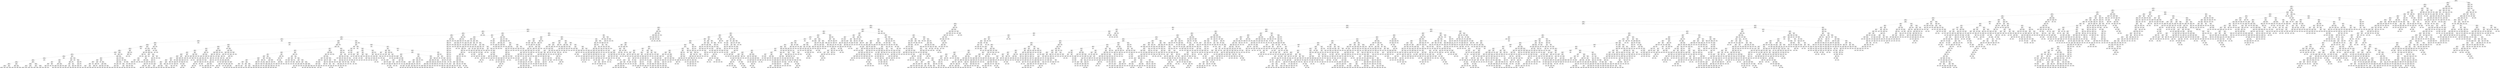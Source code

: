 digraph Tree {
node [shape=box] ;
0 [label="X[1173] <= 0.5\ngini = 0.5\nsamples = 84796\nvalue = [42502, 42294]"] ;
1 [label="X[36] <= 0.5\ngini = 0.485\nsamples = 72295\nvalue = [42364, 29931]"] ;
0 -> 1 [labeldistance=2.5, labelangle=45, headlabel="True"] ;
2 [label="X[1136] <= 0.5\ngini = 0.462\nsamples = 66376\nvalue = [42354, 24022]"] ;
1 -> 2 ;
3 [label="X[20] <= 0.5\ngini = 0.428\nsamples = 61217\nvalue = [42262, 18955]"] ;
2 -> 3 ;
4 [label="X[1130] <= 0.5\ngini = 0.392\nsamples = 57592\nvalue = [42180, 15412]"] ;
3 -> 4 ;
5 [label="X[45] <= 0.5\ngini = 0.355\nsamples = 54162\nvalue = [41682, 12480]"] ;
4 -> 5 ;
6 [label="X[30] <= 0.5\ngini = 0.332\nsamples = 52748\nvalue = [41670, 11078]"] ;
5 -> 6 ;
7 [label="X[221] <= 0.5\ngini = 0.315\nsamples = 51693\nvalue = [41573, 10120]"] ;
6 -> 7 ;
8 [label="X[11] <= 0.5\ngini = 0.305\nsamples = 51121\nvalue = [41505, 9616]"] ;
7 -> 8 ;
9 [label="X[1185] <= 0.5\ngini = 0.296\nsamples = 50499\nvalue = [41397, 9102]"] ;
8 -> 9 ;
10 [label="X[1126] <= 0.5\ngini = 0.287\nsamples = 50003\nvalue = [41321, 8682]"] ;
9 -> 10 ;
11 [label="X[10] <= 0.5\ngini = 0.279\nsamples = 49584\nvalue = [41260, 8324]"] ;
10 -> 11 ;
12 [label="X[1161] <= 0.5\ngini = 0.255\nsamples = 44068\nvalue = [37473, 6595]"] ;
11 -> 12 ;
13 [label="X[9] <= 0.5\ngini = 0.249\nsamples = 43858\nvalue = [37463, 6395]"] ;
12 -> 13 ;
14 [label="X[1167] <= 0.5\ngini = 0.234\nsamples = 42292\nvalue = [36562, 5730]"] ;
13 -> 14 ;
15 [label="X[21] <= 0.5\ngini = 0.229\nsamples = 42114\nvalue = [36556, 5558]"] ;
14 -> 15 ;
16 [label="X[1200] <= 0.5\ngini = 0.219\nsamples = 41349\nvalue = [36179, 5170]"] ;
15 -> 16 ;
17 [label="X[1210] <= 0.5\ngini = 0.214\nsamples = 41204\nvalue = [36178, 5026]"] ;
16 -> 17 ;
18 [label="X[1205] <= 0.5\ngini = 0.209\nsamples = 41042\nvalue = [36168, 4874]"] ;
17 -> 18 ;
19 [label="X[12] <= 0.5\ngini = 0.205\nsamples = 40887\nvalue = [36156, 4731]"] ;
18 -> 19 ;
20 [label="X[1211] <= 0.5\ngini = 0.192\nsamples = 39607\nvalue = [35347, 4260]"] ;
19 -> 20 ;
21 [label="X[1137] <= 0.5\ngini = 0.189\nsamples = 39519\nvalue = [35347, 4172]"] ;
20 -> 21 ;
22 [label="X[1195] <= 0.5\ngini = 0.187\nsamples = 39461\nvalue = [35347, 4114]"] ;
21 -> 22 ;
23 [label="X[1029] <= 0.5\ngini = 0.185\nsamples = 39395\nvalue = [35343, 4052]"] ;
22 -> 23 ;
24 [label="X[1238] <= 0.5\ngini = 0.18\nsamples = 39150\nvalue = [35228, 3922]"] ;
23 -> 24 ;
25 [label="X[1265] <= 0.5\ngini = 0.178\nsamples = 39095\nvalue = [35228, 3867]"] ;
24 -> 25 ;
26 [label="X[33] <= 0.5\ngini = 0.176\nsamples = 39030\nvalue = [35220, 3810]"] ;
25 -> 26 ;
27 [label="X[1259] <= 0.5\ngini = 0.172\nsamples = 38822\nvalue = [35121, 3701]"] ;
26 -> 27 ;
28 [label="X[1134] <= 0.5\ngini = 0.171\nsamples = 38784\nvalue = [35121, 3663]"] ;
27 -> 28 ;
29 [label="X[91] <= 0.5\ngini = 0.168\nsamples = 38635\nvalue = [35052, 3583]"] ;
28 -> 29 ;
30 [label="X[1212] <= 0.5\ngini = 0.167\nsamples = 38601\nvalue = [35052, 3549]"] ;
29 -> 30 ;
31 [label="X[19] <= 0.5\ngini = 0.166\nsamples = 38571\nvalue = [35052, 3519]"] ;
30 -> 31 ;
32 [label="X[37] <= 0.5\ngini = 0.151\nsamples = 34254\nvalue = [31436, 2818]"] ;
31 -> 32 ;
33 [label="X[54] <= 0.5\ngini = 0.149\nsamples = 34196\nvalue = [31419, 2777]"] ;
32 -> 33 ;
34 [label="X[67] <= 0.5\ngini = 0.148\nsamples = 34136\nvalue = [31399, 2737]"] ;
33 -> 34 ;
35 [label="gini = 0.147\nsamples = 34115\nvalue = [31399, 2716]"] ;
34 -> 35 ;
36 [label="gini = 0.0\nsamples = 21\nvalue = [0, 21]"] ;
34 -> 36 ;
37 [label="X[0] <= 0.775\ngini = 0.444\nsamples = 60\nvalue = [20, 40]"] ;
33 -> 37 ;
38 [label="gini = 0.0\nsamples = 10\nvalue = [0, 10]"] ;
37 -> 38 ;
39 [label="gini = 0.48\nsamples = 50\nvalue = [20, 30]"] ;
37 -> 39 ;
40 [label="X[1226] <= 0.5\ngini = 0.414\nsamples = 58\nvalue = [17, 41]"] ;
32 -> 40 ;
41 [label="X[1044] <= 0.5\ngini = 0.069\nsamples = 28\nvalue = [1, 27]"] ;
40 -> 41 ;
42 [label="gini = 0.0\nsamples = 27\nvalue = [0, 27]"] ;
41 -> 42 ;
43 [label="gini = 0.0\nsamples = 1\nvalue = [1, 0]"] ;
41 -> 43 ;
44 [label="X[0] <= 1.42\ngini = 0.498\nsamples = 30\nvalue = [16, 14]"] ;
40 -> 44 ;
45 [label="gini = 0.397\nsamples = 11\nvalue = [3, 8]"] ;
44 -> 45 ;
46 [label="gini = 0.432\nsamples = 19\nvalue = [13, 6]"] ;
44 -> 46 ;
47 [label="X[1009] <= 0.5\ngini = 0.272\nsamples = 4317\nvalue = [3616, 701]"] ;
31 -> 47 ;
48 [label="X[1003] <= 0.5\ngini = 0.23\nsamples = 3289\nvalue = [2854, 435]"] ;
47 -> 48 ;
49 [label="X[1012] <= 0.5\ngini = 0.2\nsamples = 2422\nvalue = [2149, 273]"] ;
48 -> 49 ;
50 [label="gini = 0.186\nsamples = 2260\nvalue = [2025, 235]"] ;
49 -> 50 ;
51 [label="gini = 0.359\nsamples = 162\nvalue = [124, 38]"] ;
49 -> 51 ;
52 [label="X[1129] <= 0.5\ngini = 0.304\nsamples = 867\nvalue = [705, 162]"] ;
48 -> 52 ;
53 [label="gini = 0.302\nsamples = 865\nvalue = [705, 160]"] ;
52 -> 53 ;
54 [label="gini = 0.0\nsamples = 2\nvalue = [0, 2]"] ;
52 -> 54 ;
55 [label="X[0] <= 1.305\ngini = 0.384\nsamples = 1028\nvalue = [762, 266]"] ;
47 -> 55 ;
56 [label="X[1142] <= 0.5\ngini = 0.424\nsamples = 361\nvalue = [251, 110]"] ;
55 -> 56 ;
57 [label="gini = 0.447\nsamples = 282\nvalue = [187, 95]"] ;
56 -> 57 ;
58 [label="gini = 0.308\nsamples = 79\nvalue = [64, 15]"] ;
56 -> 58 ;
59 [label="X[1203] <= 0.5\ngini = 0.358\nsamples = 667\nvalue = [511, 156]"] ;
55 -> 59 ;
60 [label="gini = 0.357\nsamples = 666\nvalue = [511, 155]"] ;
59 -> 60 ;
61 [label="gini = 0.0\nsamples = 1\nvalue = [0, 1]"] ;
59 -> 61 ;
62 [label="gini = 0.0\nsamples = 30\nvalue = [0, 30]"] ;
30 -> 62 ;
63 [label="gini = 0.0\nsamples = 34\nvalue = [0, 34]"] ;
29 -> 63 ;
64 [label="X[0] <= 1.865\ngini = 0.497\nsamples = 149\nvalue = [69, 80]"] ;
28 -> 64 ;
65 [label="X[0] <= 1.01\ngini = 0.484\nsamples = 127\nvalue = [52, 75]"] ;
64 -> 65 ;
66 [label="X[0] <= 0.415\ngini = 0.496\nsamples = 75\nvalue = [41, 34]"] ;
65 -> 66 ;
67 [label="X[4] <= 0.5\ngini = 0.444\nsamples = 18\nvalue = [6, 12]"] ;
66 -> 67 ;
68 [label="X[996] <= 0.5\ngini = 0.337\nsamples = 14\nvalue = [3, 11]"] ;
67 -> 68 ;
69 [label="X[1001] <= 0.5\ngini = 0.26\nsamples = 13\nvalue = [2, 11]"] ;
68 -> 69 ;
70 [label="gini = 0.153\nsamples = 12\nvalue = [1, 11]"] ;
69 -> 70 ;
71 [label="gini = 0.0\nsamples = 1\nvalue = [1, 0]"] ;
69 -> 71 ;
72 [label="gini = 0.0\nsamples = 1\nvalue = [1, 0]"] ;
68 -> 72 ;
73 [label="X[996] <= 0.5\ngini = 0.375\nsamples = 4\nvalue = [3, 1]"] ;
67 -> 73 ;
74 [label="gini = 0.0\nsamples = 3\nvalue = [3, 0]"] ;
73 -> 74 ;
75 [label="gini = 0.0\nsamples = 1\nvalue = [0, 1]"] ;
73 -> 75 ;
76 [label="X[37] <= 0.5\ngini = 0.474\nsamples = 57\nvalue = [35, 22]"] ;
66 -> 76 ;
77 [label="X[0] <= 0.905\ngini = 0.497\nsamples = 39\nvalue = [21, 18]"] ;
76 -> 77 ;
78 [label="X[1012] <= 0.5\ngini = 0.491\nsamples = 37\nvalue = [21, 16]"] ;
77 -> 78 ;
79 [label="gini = 0.478\nsamples = 33\nvalue = [20, 13]"] ;
78 -> 79 ;
80 [label="gini = 0.375\nsamples = 4\nvalue = [1, 3]"] ;
78 -> 80 ;
81 [label="gini = 0.0\nsamples = 2\nvalue = [0, 2]"] ;
77 -> 81 ;
82 [label="X[1010] <= 0.5\ngini = 0.346\nsamples = 18\nvalue = [14, 4]"] ;
76 -> 82 ;
83 [label="X[0] <= 0.68\ngini = 0.291\nsamples = 17\nvalue = [14, 3]"] ;
82 -> 83 ;
84 [label="gini = 0.49\nsamples = 7\nvalue = [4, 3]"] ;
83 -> 84 ;
85 [label="gini = 0.0\nsamples = 10\nvalue = [10, 0]"] ;
83 -> 85 ;
86 [label="gini = 0.0\nsamples = 1\nvalue = [0, 1]"] ;
82 -> 86 ;
87 [label="X[0] <= 1.735\ngini = 0.334\nsamples = 52\nvalue = [11, 41]"] ;
65 -> 87 ;
88 [label="X[0] <= 1.635\ngini = 0.387\nsamples = 42\nvalue = [11, 31]"] ;
87 -> 88 ;
89 [label="X[0] <= 1.495\ngini = 0.238\nsamples = 29\nvalue = [4, 25]"] ;
88 -> 89 ;
90 [label="X[0] <= 1.305\ngini = 0.375\nsamples = 12\nvalue = [3, 9]"] ;
89 -> 90 ;
91 [label="gini = 0.0\nsamples = 4\nvalue = [0, 4]"] ;
90 -> 91 ;
92 [label="gini = 0.469\nsamples = 8\nvalue = [3, 5]"] ;
90 -> 92 ;
93 [label="X[0] <= 1.6\ngini = 0.111\nsamples = 17\nvalue = [1, 16]"] ;
89 -> 93 ;
94 [label="gini = 0.0\nsamples = 11\nvalue = [0, 11]"] ;
93 -> 94 ;
95 [label="gini = 0.278\nsamples = 6\nvalue = [1, 5]"] ;
93 -> 95 ;
96 [label="X[7] <= 0.5\ngini = 0.497\nsamples = 13\nvalue = [7, 6]"] ;
88 -> 96 ;
97 [label="X[1007] <= 0.5\ngini = 0.486\nsamples = 12\nvalue = [7, 5]"] ;
96 -> 97 ;
98 [label="gini = 0.496\nsamples = 11\nvalue = [6, 5]"] ;
97 -> 98 ;
99 [label="gini = 0.0\nsamples = 1\nvalue = [1, 0]"] ;
97 -> 99 ;
100 [label="gini = 0.0\nsamples = 1\nvalue = [0, 1]"] ;
96 -> 100 ;
101 [label="gini = 0.0\nsamples = 10\nvalue = [0, 10]"] ;
87 -> 101 ;
102 [label="X[0] <= 2.415\ngini = 0.351\nsamples = 22\nvalue = [17, 5]"] ;
64 -> 102 ;
103 [label="gini = 0.0\nsamples = 9\nvalue = [9, 0]"] ;
102 -> 103 ;
104 [label="X[1003] <= 0.5\ngini = 0.473\nsamples = 13\nvalue = [8, 5]"] ;
102 -> 104 ;
105 [label="X[37] <= 0.5\ngini = 0.397\nsamples = 11\nvalue = [8, 3]"] ;
104 -> 105 ;
106 [label="X[6] <= 0.5\ngini = 0.5\nsamples = 6\nvalue = [3, 3]"] ;
105 -> 106 ;
107 [label="X[1010] <= 0.5\ngini = 0.375\nsamples = 4\nvalue = [1, 3]"] ;
106 -> 107 ;
108 [label="gini = 0.0\nsamples = 3\nvalue = [0, 3]"] ;
107 -> 108 ;
109 [label="gini = 0.0\nsamples = 1\nvalue = [1, 0]"] ;
107 -> 109 ;
110 [label="gini = 0.0\nsamples = 2\nvalue = [2, 0]"] ;
106 -> 110 ;
111 [label="gini = 0.0\nsamples = 5\nvalue = [5, 0]"] ;
105 -> 111 ;
112 [label="gini = 0.0\nsamples = 2\nvalue = [0, 2]"] ;
104 -> 112 ;
113 [label="gini = 0.0\nsamples = 38\nvalue = [0, 38]"] ;
27 -> 113 ;
114 [label="X[1013] <= 0.5\ngini = 0.499\nsamples = 208\nvalue = [99, 109]"] ;
26 -> 114 ;
115 [label="X[1012] <= 0.5\ngini = 0.494\nsamples = 197\nvalue = [88, 109]"] ;
114 -> 115 ;
116 [label="X[1009] <= 0.5\ngini = 0.499\nsamples = 178\nvalue = [85, 93]"] ;
115 -> 116 ;
117 [label="X[1003] <= 0.5\ngini = 0.495\nsamples = 107\nvalue = [59, 48]"] ;
116 -> 117 ;
118 [label="X[0] <= 2.125\ngini = 0.448\nsamples = 59\nvalue = [39, 20]"] ;
117 -> 118 ;
119 [label="X[1006] <= 0.5\ngini = 0.369\nsamples = 45\nvalue = [34, 11]"] ;
118 -> 119 ;
120 [label="X[0] <= 0.935\ngini = 0.351\nsamples = 44\nvalue = [34, 10]"] ;
119 -> 120 ;
121 [label="X[1007] <= 0.5\ngini = 0.117\nsamples = 16\nvalue = [15, 1]"] ;
120 -> 121 ;
122 [label="gini = 0.0\nsamples = 14\nvalue = [14, 0]"] ;
121 -> 122 ;
123 [label="gini = 0.5\nsamples = 2\nvalue = [1, 1]"] ;
121 -> 123 ;
124 [label="X[0] <= 1.505\ngini = 0.436\nsamples = 28\nvalue = [19, 9]"] ;
120 -> 124 ;
125 [label="gini = 0.444\nsamples = 6\nvalue = [2, 4]"] ;
124 -> 125 ;
126 [label="gini = 0.351\nsamples = 22\nvalue = [17, 5]"] ;
124 -> 126 ;
127 [label="gini = 0.0\nsamples = 1\nvalue = [0, 1]"] ;
119 -> 127 ;
128 [label="X[1028] <= 0.5\ngini = 0.459\nsamples = 14\nvalue = [5, 9]"] ;
118 -> 128 ;
129 [label="X[0] <= 2.725\ngini = 0.426\nsamples = 13\nvalue = [4, 9]"] ;
128 -> 129 ;
130 [label="X[998] <= 0.5\ngini = 0.375\nsamples = 12\nvalue = [3, 9]"] ;
129 -> 130 ;
131 [label="gini = 0.298\nsamples = 11\nvalue = [2, 9]"] ;
130 -> 131 ;
132 [label="gini = 0.0\nsamples = 1\nvalue = [1, 0]"] ;
130 -> 132 ;
133 [label="gini = 0.0\nsamples = 1\nvalue = [1, 0]"] ;
129 -> 133 ;
134 [label="gini = 0.0\nsamples = 1\nvalue = [1, 0]"] ;
128 -> 134 ;
135 [label="X[0] <= 0.735\ngini = 0.486\nsamples = 48\nvalue = [20, 28]"] ;
117 -> 135 ;
136 [label="gini = 0.0\nsamples = 7\nvalue = [0, 7]"] ;
135 -> 136 ;
137 [label="X[0] <= 2.43\ngini = 0.5\nsamples = 41\nvalue = [20, 21]"] ;
135 -> 137 ;
138 [label="X[0] <= 1.765\ngini = 0.493\nsamples = 25\nvalue = [14, 11]"] ;
137 -> 138 ;
139 [label="X[0] <= 1.555\ngini = 0.484\nsamples = 17\nvalue = [7, 10]"] ;
138 -> 139 ;
140 [label="gini = 0.48\nsamples = 10\nvalue = [6, 4]"] ;
139 -> 140 ;
141 [label="gini = 0.245\nsamples = 7\nvalue = [1, 6]"] ;
139 -> 141 ;
142 [label="X[0] <= 2.21\ngini = 0.219\nsamples = 8\nvalue = [7, 1]"] ;
138 -> 142 ;
143 [label="gini = 0.0\nsamples = 4\nvalue = [4, 0]"] ;
142 -> 143 ;
144 [label="gini = 0.375\nsamples = 4\nvalue = [3, 1]"] ;
142 -> 144 ;
145 [label="X[0] <= 2.56\ngini = 0.469\nsamples = 16\nvalue = [6, 10]"] ;
137 -> 145 ;
146 [label="gini = 0.0\nsamples = 4\nvalue = [0, 4]"] ;
145 -> 146 ;
147 [label="X[0] <= 2.625\ngini = 0.5\nsamples = 12\nvalue = [6, 6]"] ;
145 -> 147 ;
148 [label="gini = 0.0\nsamples = 3\nvalue = [3, 0]"] ;
147 -> 148 ;
149 [label="gini = 0.444\nsamples = 9\nvalue = [3, 6]"] ;
147 -> 149 ;
150 [label="X[0] <= 2.745\ngini = 0.464\nsamples = 71\nvalue = [26, 45]"] ;
116 -> 150 ;
151 [label="X[0] <= 1.825\ngini = 0.454\nsamples = 69\nvalue = [24, 45]"] ;
150 -> 151 ;
152 [label="X[0] <= 0.63\ngini = 0.494\nsamples = 38\nvalue = [17, 21]"] ;
151 -> 152 ;
153 [label="gini = 0.0\nsamples = 4\nvalue = [0, 4]"] ;
152 -> 153 ;
154 [label="X[0] <= 1.595\ngini = 0.5\nsamples = 34\nvalue = [17, 17]"] ;
152 -> 154 ;
155 [label="X[0] <= 1.56\ngini = 0.486\nsamples = 24\nvalue = [10, 14]"] ;
154 -> 155 ;
156 [label="gini = 0.496\nsamples = 22\nvalue = [10, 12]"] ;
155 -> 156 ;
157 [label="gini = 0.0\nsamples = 2\nvalue = [0, 2]"] ;
155 -> 157 ;
158 [label="X[0] <= 1.655\ngini = 0.42\nsamples = 10\nvalue = [7, 3]"] ;
154 -> 158 ;
159 [label="gini = 0.0\nsamples = 3\nvalue = [3, 0]"] ;
158 -> 159 ;
160 [label="gini = 0.49\nsamples = 7\nvalue = [4, 3]"] ;
158 -> 160 ;
161 [label="X[0] <= 2.445\ngini = 0.35\nsamples = 31\nvalue = [7, 24]"] ;
151 -> 161 ;
162 [label="gini = 0.0\nsamples = 11\nvalue = [0, 11]"] ;
161 -> 162 ;
163 [label="X[0] <= 2.585\ngini = 0.455\nsamples = 20\nvalue = [7, 13]"] ;
161 -> 163 ;
164 [label="X[0] <= 2.545\ngini = 0.494\nsamples = 9\nvalue = [5, 4]"] ;
163 -> 164 ;
165 [label="gini = 0.49\nsamples = 7\nvalue = [3, 4]"] ;
164 -> 165 ;
166 [label="gini = 0.0\nsamples = 2\nvalue = [2, 0]"] ;
164 -> 166 ;
167 [label="X[0] <= 2.695\ngini = 0.298\nsamples = 11\nvalue = [2, 9]"] ;
163 -> 167 ;
168 [label="gini = 0.0\nsamples = 4\nvalue = [0, 4]"] ;
167 -> 168 ;
169 [label="gini = 0.408\nsamples = 7\nvalue = [2, 5]"] ;
167 -> 169 ;
170 [label="gini = 0.0\nsamples = 2\nvalue = [2, 0]"] ;
150 -> 170 ;
171 [label="X[0] <= 1.51\ngini = 0.266\nsamples = 19\nvalue = [3, 16]"] ;
115 -> 171 ;
172 [label="gini = 0.0\nsamples = 4\nvalue = [0, 4]"] ;
171 -> 172 ;
173 [label="X[0] <= 1.555\ngini = 0.32\nsamples = 15\nvalue = [3, 12]"] ;
171 -> 173 ;
174 [label="gini = 0.0\nsamples = 1\nvalue = [1, 0]"] ;
173 -> 174 ;
175 [label="X[0] <= 2.2\ngini = 0.245\nsamples = 14\nvalue = [2, 12]"] ;
173 -> 175 ;
176 [label="gini = 0.0\nsamples = 4\nvalue = [0, 4]"] ;
175 -> 176 ;
177 [label="X[0] <= 2.355\ngini = 0.32\nsamples = 10\nvalue = [2, 8]"] ;
175 -> 177 ;
178 [label="gini = 0.0\nsamples = 1\nvalue = [1, 0]"] ;
177 -> 178 ;
179 [label="X[0] <= 2.545\ngini = 0.198\nsamples = 9\nvalue = [1, 8]"] ;
177 -> 179 ;
180 [label="gini = 0.0\nsamples = 4\nvalue = [0, 4]"] ;
179 -> 180 ;
181 [label="X[0] <= 2.635\ngini = 0.32\nsamples = 5\nvalue = [1, 4]"] ;
179 -> 181 ;
182 [label="gini = 0.0\nsamples = 1\nvalue = [1, 0]"] ;
181 -> 182 ;
183 [label="gini = 0.0\nsamples = 4\nvalue = [0, 4]"] ;
181 -> 183 ;
184 [label="gini = 0.0\nsamples = 11\nvalue = [11, 0]"] ;
114 -> 184 ;
185 [label="X[15] <= 0.5\ngini = 0.216\nsamples = 65\nvalue = [8, 57]"] ;
25 -> 185 ;
186 [label="X[1003] <= 0.5\ngini = 0.123\nsamples = 61\nvalue = [4, 57]"] ;
185 -> 186 ;
187 [label="X[1008] <= 0.5\ngini = 0.034\nsamples = 58\nvalue = [1, 57]"] ;
186 -> 187 ;
188 [label="gini = 0.0\nsamples = 57\nvalue = [0, 57]"] ;
187 -> 188 ;
189 [label="gini = 0.0\nsamples = 1\nvalue = [1, 0]"] ;
187 -> 189 ;
190 [label="gini = 0.0\nsamples = 3\nvalue = [3, 0]"] ;
186 -> 190 ;
191 [label="gini = 0.0\nsamples = 4\nvalue = [4, 0]"] ;
185 -> 191 ;
192 [label="gini = 0.0\nsamples = 55\nvalue = [0, 55]"] ;
24 -> 192 ;
193 [label="X[0] <= 0.27\ngini = 0.498\nsamples = 245\nvalue = [115, 130]"] ;
23 -> 193 ;
194 [label="gini = 0.0\nsamples = 33\nvalue = [0, 33]"] ;
193 -> 194 ;
195 [label="X[0] <= 1.025\ngini = 0.496\nsamples = 212\nvalue = [115, 97]"] ;
193 -> 195 ;
196 [label="X[0] <= 0.37\ngini = 0.149\nsamples = 37\nvalue = [34, 3]"] ;
195 -> 196 ;
197 [label="X[14] <= 0.5\ngini = 0.48\nsamples = 5\nvalue = [2, 3]"] ;
196 -> 197 ;
198 [label="X[223] <= 0.5\ngini = 0.375\nsamples = 4\nvalue = [1, 3]"] ;
197 -> 198 ;
199 [label="gini = 0.0\nsamples = 3\nvalue = [0, 3]"] ;
198 -> 199 ;
200 [label="gini = 0.0\nsamples = 1\nvalue = [1, 0]"] ;
198 -> 200 ;
201 [label="gini = 0.0\nsamples = 1\nvalue = [1, 0]"] ;
197 -> 201 ;
202 [label="gini = 0.0\nsamples = 32\nvalue = [32, 0]"] ;
196 -> 202 ;
203 [label="X[0] <= 2.565\ngini = 0.497\nsamples = 175\nvalue = [81, 94]"] ;
195 -> 203 ;
204 [label="X[19] <= 0.5\ngini = 0.474\nsamples = 153\nvalue = [59, 94]"] ;
203 -> 204 ;
205 [label="X[1199] <= 0.5\ngini = 0.436\nsamples = 134\nvalue = [43, 91]"] ;
204 -> 205 ;
206 [label="X[0] <= 2.015\ngini = 0.391\nsamples = 124\nvalue = [33, 91]"] ;
205 -> 206 ;
207 [label="X[0] <= 1.43\ngini = 0.488\nsamples = 59\nvalue = [25, 34]"] ;
206 -> 207 ;
208 [label="X[1187] <= 0.5\ngini = 0.111\nsamples = 34\nvalue = [2, 32]"] ;
207 -> 208 ;
209 [label="X[222] <= 0.5\ngini = 0.059\nsamples = 33\nvalue = [1, 32]"] ;
208 -> 209 ;
210 [label="gini = 0.0\nsamples = 1\nvalue = [1, 0]"] ;
209 -> 210 ;
211 [label="gini = 0.0\nsamples = 32\nvalue = [0, 32]"] ;
209 -> 211 ;
212 [label="gini = 0.0\nsamples = 1\nvalue = [1, 0]"] ;
208 -> 212 ;
213 [label="X[1144] <= 0.5\ngini = 0.147\nsamples = 25\nvalue = [23, 2]"] ;
207 -> 213 ;
214 [label="gini = 0.0\nsamples = 23\nvalue = [23, 0]"] ;
213 -> 214 ;
215 [label="gini = 0.0\nsamples = 2\nvalue = [0, 2]"] ;
213 -> 215 ;
216 [label="X[0] <= 2.335\ngini = 0.216\nsamples = 65\nvalue = [8, 57]"] ;
206 -> 216 ;
217 [label="X[1187] <= 0.5\ngini = 0.045\nsamples = 43\nvalue = [1, 42]"] ;
216 -> 217 ;
218 [label="gini = 0.0\nsamples = 42\nvalue = [0, 42]"] ;
217 -> 218 ;
219 [label="gini = 0.0\nsamples = 1\nvalue = [1, 0]"] ;
217 -> 219 ;
220 [label="X[0] <= 2.5\ngini = 0.434\nsamples = 22\nvalue = [7, 15]"] ;
216 -> 220 ;
221 [label="X[0] <= 2.465\ngini = 0.484\nsamples = 17\nvalue = [7, 10]"] ;
220 -> 221 ;
222 [label="X[223] <= 0.5\ngini = 0.444\nsamples = 15\nvalue = [5, 10]"] ;
221 -> 222 ;
223 [label="X[1264] <= 0.5\ngini = 0.408\nsamples = 14\nvalue = [4, 10]"] ;
222 -> 223 ;
224 [label="gini = 0.355\nsamples = 13\nvalue = [3, 10]"] ;
223 -> 224 ;
225 [label="gini = 0.0\nsamples = 1\nvalue = [1, 0]"] ;
223 -> 225 ;
226 [label="gini = 0.0\nsamples = 1\nvalue = [1, 0]"] ;
222 -> 226 ;
227 [label="gini = 0.0\nsamples = 2\nvalue = [2, 0]"] ;
221 -> 227 ;
228 [label="gini = 0.0\nsamples = 5\nvalue = [0, 5]"] ;
220 -> 228 ;
229 [label="gini = 0.0\nsamples = 10\nvalue = [10, 0]"] ;
205 -> 229 ;
230 [label="X[1151] <= 0.5\ngini = 0.266\nsamples = 19\nvalue = [16, 3]"] ;
204 -> 230 ;
231 [label="X[0] <= 1.765\ngini = 0.208\nsamples = 17\nvalue = [15, 2]"] ;
230 -> 231 ;
232 [label="X[0] <= 1.7\ngini = 0.375\nsamples = 8\nvalue = [6, 2]"] ;
231 -> 232 ;
233 [label="X[0] <= 1.53\ngini = 0.245\nsamples = 7\nvalue = [6, 1]"] ;
232 -> 233 ;
234 [label="X[0] <= 1.4\ngini = 0.444\nsamples = 3\nvalue = [2, 1]"] ;
233 -> 234 ;
235 [label="gini = 0.0\nsamples = 2\nvalue = [2, 0]"] ;
234 -> 235 ;
236 [label="gini = 0.0\nsamples = 1\nvalue = [0, 1]"] ;
234 -> 236 ;
237 [label="gini = 0.0\nsamples = 4\nvalue = [4, 0]"] ;
233 -> 237 ;
238 [label="gini = 0.0\nsamples = 1\nvalue = [0, 1]"] ;
232 -> 238 ;
239 [label="gini = 0.0\nsamples = 9\nvalue = [9, 0]"] ;
231 -> 239 ;
240 [label="X[0] <= 2.045\ngini = 0.5\nsamples = 2\nvalue = [1, 1]"] ;
230 -> 240 ;
241 [label="gini = 0.0\nsamples = 1\nvalue = [1, 0]"] ;
240 -> 241 ;
242 [label="gini = 0.0\nsamples = 1\nvalue = [0, 1]"] ;
240 -> 242 ;
243 [label="gini = 0.0\nsamples = 22\nvalue = [22, 0]"] ;
203 -> 243 ;
244 [label="X[16] <= 0.5\ngini = 0.114\nsamples = 66\nvalue = [4, 62]"] ;
22 -> 244 ;
245 [label="X[1008] <= 0.5\ngini = 0.031\nsamples = 63\nvalue = [1, 62]"] ;
244 -> 245 ;
246 [label="gini = 0.0\nsamples = 57\nvalue = [0, 57]"] ;
245 -> 246 ;
247 [label="X[0] <= 1.86\ngini = 0.278\nsamples = 6\nvalue = [1, 5]"] ;
245 -> 247 ;
248 [label="gini = 0.0\nsamples = 4\nvalue = [0, 4]"] ;
247 -> 248 ;
249 [label="X[0] <= 2.775\ngini = 0.5\nsamples = 2\nvalue = [1, 1]"] ;
247 -> 249 ;
250 [label="gini = 0.0\nsamples = 1\nvalue = [1, 0]"] ;
249 -> 250 ;
251 [label="gini = 0.0\nsamples = 1\nvalue = [0, 1]"] ;
249 -> 251 ;
252 [label="gini = 0.0\nsamples = 3\nvalue = [3, 0]"] ;
244 -> 252 ;
253 [label="gini = 0.0\nsamples = 58\nvalue = [0, 58]"] ;
21 -> 253 ;
254 [label="gini = 0.0\nsamples = 88\nvalue = [0, 88]"] ;
20 -> 254 ;
255 [label="X[1003] <= 0.5\ngini = 0.465\nsamples = 1280\nvalue = [809, 471]"] ;
19 -> 255 ;
256 [label="X[1009] <= 0.5\ngini = 0.439\nsamples = 948\nvalue = [640, 308]"] ;
255 -> 256 ;
257 [label="X[1211] <= 0.5\ngini = 0.379\nsamples = 582\nvalue = [434, 148]"] ;
256 -> 257 ;
258 [label="X[1007] <= 0.5\ngini = 0.363\nsamples = 570\nvalue = [434, 136]"] ;
257 -> 258 ;
259 [label="X[1012] <= 0.5\ngini = 0.338\nsamples = 502\nvalue = [394, 108]"] ;
258 -> 259 ;
260 [label="X[1008] <= 0.5\ngini = 0.302\nsamples = 437\nvalue = [356, 81]"] ;
259 -> 260 ;
261 [label="X[0] <= 2.705\ngini = 0.278\nsamples = 384\nvalue = [320, 64]"] ;
260 -> 261 ;
262 [label="X[0] <= 2.65\ngini = 0.3\nsamples = 327\nvalue = [267, 60]"] ;
261 -> 262 ;
263 [label="X[1015] <= 0.5\ngini = 0.289\nsamples = 320\nvalue = [264, 56]"] ;
262 -> 263 ;
264 [label="X[1010] <= 0.5\ngini = 0.273\nsamples = 294\nvalue = [246, 48]"] ;
263 -> 264 ;
265 [label="X[0] <= 2.635\ngini = 0.26\nsamples = 280\nvalue = [237, 43]"] ;
264 -> 265 ;
266 [label="X[0] <= 1.56\ngini = 0.254\nsamples = 275\nvalue = [234, 41]"] ;
265 -> 266 ;
267 [label="X[0] <= 1.19\ngini = 0.299\nsamples = 153\nvalue = [125, 28]"] ;
266 -> 267 ;
268 [label="X[0] <= 0.605\ngini = 0.212\nsamples = 108\nvalue = [95, 13]"] ;
267 -> 268 ;
269 [label="X[0] <= 0.575\ngini = 0.338\nsamples = 51\nvalue = [40, 11]"] ;
268 -> 269 ;
270 [label="gini = 0.305\nsamples = 48\nvalue = [39, 9]"] ;
269 -> 270 ;
271 [label="gini = 0.444\nsamples = 3\nvalue = [1, 2]"] ;
269 -> 271 ;
272 [label="X[1006] <= 0.5\ngini = 0.068\nsamples = 57\nvalue = [55, 2]"] ;
268 -> 272 ;
273 [label="gini = 0.037\nsamples = 53\nvalue = [52, 1]"] ;
272 -> 273 ;
274 [label="gini = 0.375\nsamples = 4\nvalue = [3, 1]"] ;
272 -> 274 ;
275 [label="X[0] <= 1.375\ngini = 0.444\nsamples = 45\nvalue = [30, 15]"] ;
267 -> 275 ;
276 [label="X[1270] <= 0.5\ngini = 0.426\nsamples = 13\nvalue = [4, 9]"] ;
275 -> 276 ;
277 [label="gini = 0.298\nsamples = 11\nvalue = [2, 9]"] ;
276 -> 277 ;
278 [label="gini = 0.0\nsamples = 2\nvalue = [2, 0]"] ;
276 -> 278 ;
279 [label="X[0] <= 1.545\ngini = 0.305\nsamples = 32\nvalue = [26, 6]"] ;
275 -> 279 ;
280 [label="gini = 0.271\nsamples = 31\nvalue = [26, 5]"] ;
279 -> 280 ;
281 [label="gini = 0.0\nsamples = 1\nvalue = [0, 1]"] ;
279 -> 281 ;
282 [label="X[1026] <= 0.5\ngini = 0.19\nsamples = 122\nvalue = [109, 13]"] ;
266 -> 282 ;
283 [label="X[1017] <= 0.5\ngini = 0.179\nsamples = 121\nvalue = [109, 12]"] ;
282 -> 283 ;
284 [label="X[0] <= 2.125\ngini = 0.158\nsamples = 116\nvalue = [106, 10]"] ;
283 -> 284 ;
285 [label="gini = 0.062\nsamples = 62\nvalue = [60, 2]"] ;
284 -> 285 ;
286 [label="gini = 0.252\nsamples = 54\nvalue = [46, 8]"] ;
284 -> 286 ;
287 [label="X[0] <= 1.76\ngini = 0.48\nsamples = 5\nvalue = [3, 2]"] ;
283 -> 287 ;
288 [label="gini = 0.0\nsamples = 2\nvalue = [2, 0]"] ;
287 -> 288 ;
289 [label="gini = 0.444\nsamples = 3\nvalue = [1, 2]"] ;
287 -> 289 ;
290 [label="gini = 0.0\nsamples = 1\nvalue = [0, 1]"] ;
282 -> 290 ;
291 [label="X[1153] <= 0.5\ngini = 0.48\nsamples = 5\nvalue = [3, 2]"] ;
265 -> 291 ;
292 [label="X[1004] <= 0.5\ngini = 0.375\nsamples = 4\nvalue = [3, 1]"] ;
291 -> 292 ;
293 [label="gini = 0.0\nsamples = 3\nvalue = [3, 0]"] ;
292 -> 293 ;
294 [label="gini = 0.0\nsamples = 1\nvalue = [0, 1]"] ;
292 -> 294 ;
295 [label="gini = 0.0\nsamples = 1\nvalue = [0, 1]"] ;
291 -> 295 ;
296 [label="X[0] <= 0.375\ngini = 0.459\nsamples = 14\nvalue = [9, 5]"] ;
264 -> 296 ;
297 [label="gini = 0.0\nsamples = 2\nvalue = [0, 2]"] ;
296 -> 297 ;
298 [label="X[1143] <= 0.5\ngini = 0.375\nsamples = 12\nvalue = [9, 3]"] ;
296 -> 298 ;
299 [label="X[0] <= 1.59\ngini = 0.298\nsamples = 11\nvalue = [9, 2]"] ;
298 -> 299 ;
300 [label="X[0] <= 0.91\ngini = 0.444\nsamples = 6\nvalue = [4, 2]"] ;
299 -> 300 ;
301 [label="gini = 0.0\nsamples = 4\nvalue = [4, 0]"] ;
300 -> 301 ;
302 [label="gini = 0.0\nsamples = 2\nvalue = [0, 2]"] ;
300 -> 302 ;
303 [label="gini = 0.0\nsamples = 5\nvalue = [5, 0]"] ;
299 -> 303 ;
304 [label="gini = 0.0\nsamples = 1\nvalue = [0, 1]"] ;
298 -> 304 ;
305 [label="X[1175] <= 0.5\ngini = 0.426\nsamples = 26\nvalue = [18, 8]"] ;
263 -> 305 ;
306 [label="X[1204] <= 0.5\ngini = 0.403\nsamples = 25\nvalue = [18, 7]"] ;
305 -> 306 ;
307 [label="X[0] <= 1.76\ngini = 0.351\nsamples = 22\nvalue = [17, 5]"] ;
306 -> 307 ;
308 [label="gini = 0.0\nsamples = 8\nvalue = [8, 0]"] ;
307 -> 308 ;
309 [label="X[0] <= 1.93\ngini = 0.459\nsamples = 14\nvalue = [9, 5]"] ;
307 -> 309 ;
310 [label="gini = 0.0\nsamples = 2\nvalue = [0, 2]"] ;
309 -> 310 ;
311 [label="X[1207] <= 0.5\ngini = 0.375\nsamples = 12\nvalue = [9, 3]"] ;
309 -> 311 ;
312 [label="X[1153] <= 0.5\ngini = 0.298\nsamples = 11\nvalue = [9, 2]"] ;
311 -> 312 ;
313 [label="gini = 0.375\nsamples = 8\nvalue = [6, 2]"] ;
312 -> 313 ;
314 [label="gini = 0.0\nsamples = 3\nvalue = [3, 0]"] ;
312 -> 314 ;
315 [label="gini = 0.0\nsamples = 1\nvalue = [0, 1]"] ;
311 -> 315 ;
316 [label="X[0] <= 1.585\ngini = 0.444\nsamples = 3\nvalue = [1, 2]"] ;
306 -> 316 ;
317 [label="gini = 0.0\nsamples = 2\nvalue = [0, 2]"] ;
316 -> 317 ;
318 [label="gini = 0.0\nsamples = 1\nvalue = [1, 0]"] ;
316 -> 318 ;
319 [label="gini = 0.0\nsamples = 1\nvalue = [0, 1]"] ;
305 -> 319 ;
320 [label="X[1000] <= 0.5\ngini = 0.49\nsamples = 7\nvalue = [3, 4]"] ;
262 -> 320 ;
321 [label="X[0] <= 2.685\ngini = 0.48\nsamples = 5\nvalue = [3, 2]"] ;
320 -> 321 ;
322 [label="X[1143] <= 0.5\ngini = 0.444\nsamples = 3\nvalue = [1, 2]"] ;
321 -> 322 ;
323 [label="gini = 0.0\nsamples = 2\nvalue = [0, 2]"] ;
322 -> 323 ;
324 [label="gini = 0.0\nsamples = 1\nvalue = [1, 0]"] ;
322 -> 324 ;
325 [label="gini = 0.0\nsamples = 2\nvalue = [2, 0]"] ;
321 -> 325 ;
326 [label="gini = 0.0\nsamples = 2\nvalue = [0, 2]"] ;
320 -> 326 ;
327 [label="X[999] <= 0.5\ngini = 0.131\nsamples = 57\nvalue = [53, 4]"] ;
261 -> 327 ;
328 [label="X[1013] <= 0.5\ngini = 0.071\nsamples = 54\nvalue = [52, 2]"] ;
327 -> 328 ;
329 [label="X[1010] <= 0.5\ngini = 0.038\nsamples = 52\nvalue = [51, 1]"] ;
328 -> 329 ;
330 [label="gini = 0.0\nsamples = 48\nvalue = [48, 0]"] ;
329 -> 330 ;
331 [label="X[1222] <= 0.5\ngini = 0.375\nsamples = 4\nvalue = [3, 1]"] ;
329 -> 331 ;
332 [label="gini = 0.0\nsamples = 3\nvalue = [3, 0]"] ;
331 -> 332 ;
333 [label="gini = 0.0\nsamples = 1\nvalue = [0, 1]"] ;
331 -> 333 ;
334 [label="X[1270] <= 0.5\ngini = 0.5\nsamples = 2\nvalue = [1, 1]"] ;
328 -> 334 ;
335 [label="gini = 0.0\nsamples = 1\nvalue = [1, 0]"] ;
334 -> 335 ;
336 [label="gini = 0.0\nsamples = 1\nvalue = [0, 1]"] ;
334 -> 336 ;
337 [label="X[1204] <= 0.5\ngini = 0.444\nsamples = 3\nvalue = [1, 2]"] ;
327 -> 337 ;
338 [label="gini = 0.0\nsamples = 2\nvalue = [0, 2]"] ;
337 -> 338 ;
339 [label="gini = 0.0\nsamples = 1\nvalue = [1, 0]"] ;
337 -> 339 ;
340 [label="X[1279] <= 0.5\ngini = 0.436\nsamples = 53\nvalue = [36, 17]"] ;
260 -> 340 ;
341 [label="X[1175] <= 0.5\ngini = 0.466\nsamples = 46\nvalue = [29, 17]"] ;
340 -> 341 ;
342 [label="X[0] <= 2.755\ngini = 0.494\nsamples = 36\nvalue = [20, 16]"] ;
341 -> 342 ;
343 [label="X[0] <= 2.415\ngini = 0.5\nsamples = 33\nvalue = [17, 16]"] ;
342 -> 343 ;
344 [label="X[0] <= 1.49\ngini = 0.48\nsamples = 25\nvalue = [15, 10]"] ;
343 -> 344 ;
345 [label="X[1162] <= 0.5\ngini = 0.473\nsamples = 13\nvalue = [5, 8]"] ;
344 -> 345 ;
346 [label="X[0] <= 0.815\ngini = 0.397\nsamples = 11\nvalue = [3, 8]"] ;
345 -> 346 ;
347 [label="X[0] <= 0.565\ngini = 0.5\nsamples = 6\nvalue = [3, 3]"] ;
346 -> 347 ;
348 [label="X[0] <= 0.31\ngini = 0.375\nsamples = 4\nvalue = [1, 3]"] ;
347 -> 348 ;
349 [label="gini = 0.5\nsamples = 2\nvalue = [1, 1]"] ;
348 -> 349 ;
350 [label="gini = 0.0\nsamples = 2\nvalue = [0, 2]"] ;
348 -> 350 ;
351 [label="gini = 0.0\nsamples = 2\nvalue = [2, 0]"] ;
347 -> 351 ;
352 [label="gini = 0.0\nsamples = 5\nvalue = [0, 5]"] ;
346 -> 352 ;
353 [label="gini = 0.0\nsamples = 2\nvalue = [2, 0]"] ;
345 -> 353 ;
354 [label="X[1275] <= 0.5\ngini = 0.278\nsamples = 12\nvalue = [10, 2]"] ;
344 -> 354 ;
355 [label="X[1270] <= 0.5\ngini = 0.165\nsamples = 11\nvalue = [10, 1]"] ;
354 -> 355 ;
356 [label="gini = 0.0\nsamples = 9\nvalue = [9, 0]"] ;
355 -> 356 ;
357 [label="X[0] <= 2.025\ngini = 0.5\nsamples = 2\nvalue = [1, 1]"] ;
355 -> 357 ;
358 [label="gini = 0.0\nsamples = 1\nvalue = [0, 1]"] ;
357 -> 358 ;
359 [label="gini = 0.0\nsamples = 1\nvalue = [1, 0]"] ;
357 -> 359 ;
360 [label="gini = 0.0\nsamples = 1\nvalue = [0, 1]"] ;
354 -> 360 ;
361 [label="X[0] <= 2.575\ngini = 0.375\nsamples = 8\nvalue = [2, 6]"] ;
343 -> 361 ;
362 [label="gini = 0.0\nsamples = 5\nvalue = [0, 5]"] ;
361 -> 362 ;
363 [label="X[1270] <= 0.5\ngini = 0.444\nsamples = 3\nvalue = [2, 1]"] ;
361 -> 363 ;
364 [label="gini = 0.0\nsamples = 2\nvalue = [2, 0]"] ;
363 -> 364 ;
365 [label="gini = 0.0\nsamples = 1\nvalue = [0, 1]"] ;
363 -> 365 ;
366 [label="gini = 0.0\nsamples = 3\nvalue = [3, 0]"] ;
342 -> 366 ;
367 [label="X[0] <= 1.485\ngini = 0.18\nsamples = 10\nvalue = [9, 1]"] ;
341 -> 367 ;
368 [label="X[0] <= 1.095\ngini = 0.444\nsamples = 3\nvalue = [2, 1]"] ;
367 -> 368 ;
369 [label="gini = 0.0\nsamples = 2\nvalue = [2, 0]"] ;
368 -> 369 ;
370 [label="gini = 0.0\nsamples = 1\nvalue = [0, 1]"] ;
368 -> 370 ;
371 [label="gini = 0.0\nsamples = 7\nvalue = [7, 0]"] ;
367 -> 371 ;
372 [label="gini = 0.0\nsamples = 7\nvalue = [7, 0]"] ;
340 -> 372 ;
373 [label="X[1270] <= 0.5\ngini = 0.486\nsamples = 65\nvalue = [38, 27]"] ;
259 -> 373 ;
374 [label="X[1207] <= 0.5\ngini = 0.473\nsamples = 60\nvalue = [37, 23]"] ;
373 -> 374 ;
375 [label="X[1222] <= 0.5\ngini = 0.456\nsamples = 54\nvalue = [35, 19]"] ;
374 -> 375 ;
376 [label="X[0] <= 2.725\ngini = 0.449\nsamples = 53\nvalue = [35, 18]"] ;
375 -> 376 ;
377 [label="X[1279] <= 0.5\ngini = 0.473\nsamples = 47\nvalue = [29, 18]"] ;
376 -> 377 ;
378 [label="X[0] <= 2.6\ngini = 0.483\nsamples = 44\nvalue = [26, 18]"] ;
377 -> 378 ;
379 [label="X[0] <= 2.515\ngini = 0.472\nsamples = 42\nvalue = [26, 16]"] ;
378 -> 379 ;
380 [label="X[0] <= 2.06\ngini = 0.484\nsamples = 39\nvalue = [23, 16]"] ;
379 -> 380 ;
381 [label="X[1162] <= 0.5\ngini = 0.457\nsamples = 34\nvalue = [22, 12]"] ;
380 -> 381 ;
382 [label="X[0] <= 0.705\ngini = 0.42\nsamples = 30\nvalue = [21, 9]"] ;
381 -> 382 ;
383 [label="gini = 0.5\nsamples = 8\nvalue = [4, 4]"] ;
382 -> 383 ;
384 [label="gini = 0.351\nsamples = 22\nvalue = [17, 5]"] ;
382 -> 384 ;
385 [label="X[0] <= 0.82\ngini = 0.375\nsamples = 4\nvalue = [1, 3]"] ;
381 -> 385 ;
386 [label="gini = 0.0\nsamples = 1\nvalue = [1, 0]"] ;
385 -> 386 ;
387 [label="gini = 0.0\nsamples = 3\nvalue = [0, 3]"] ;
385 -> 387 ;
388 [label="X[1275] <= 0.5\ngini = 0.32\nsamples = 5\nvalue = [1, 4]"] ;
380 -> 388 ;
389 [label="gini = 0.0\nsamples = 4\nvalue = [0, 4]"] ;
388 -> 389 ;
390 [label="gini = 0.0\nsamples = 1\nvalue = [1, 0]"] ;
388 -> 390 ;
391 [label="gini = 0.0\nsamples = 3\nvalue = [3, 0]"] ;
379 -> 391 ;
392 [label="gini = 0.0\nsamples = 2\nvalue = [0, 2]"] ;
378 -> 392 ;
393 [label="gini = 0.0\nsamples = 3\nvalue = [3, 0]"] ;
377 -> 393 ;
394 [label="gini = 0.0\nsamples = 6\nvalue = [6, 0]"] ;
376 -> 394 ;
395 [label="gini = 0.0\nsamples = 1\nvalue = [0, 1]"] ;
375 -> 395 ;
396 [label="X[0] <= 2.235\ngini = 0.444\nsamples = 6\nvalue = [2, 4]"] ;
374 -> 396 ;
397 [label="X[0] <= 0.935\ngini = 0.5\nsamples = 4\nvalue = [2, 2]"] ;
396 -> 397 ;
398 [label="gini = 0.0\nsamples = 1\nvalue = [0, 1]"] ;
397 -> 398 ;
399 [label="X[0] <= 1.445\ngini = 0.444\nsamples = 3\nvalue = [2, 1]"] ;
397 -> 399 ;
400 [label="gini = 0.0\nsamples = 1\nvalue = [1, 0]"] ;
399 -> 400 ;
401 [label="X[0] <= 1.8\ngini = 0.5\nsamples = 2\nvalue = [1, 1]"] ;
399 -> 401 ;
402 [label="gini = 0.0\nsamples = 1\nvalue = [0, 1]"] ;
401 -> 402 ;
403 [label="gini = 0.0\nsamples = 1\nvalue = [1, 0]"] ;
401 -> 403 ;
404 [label="gini = 0.0\nsamples = 2\nvalue = [0, 2]"] ;
396 -> 404 ;
405 [label="X[0] <= 2.745\ngini = 0.32\nsamples = 5\nvalue = [1, 4]"] ;
373 -> 405 ;
406 [label="gini = 0.0\nsamples = 4\nvalue = [0, 4]"] ;
405 -> 406 ;
407 [label="gini = 0.0\nsamples = 1\nvalue = [1, 0]"] ;
405 -> 407 ;
408 [label="X[0] <= 0.325\ngini = 0.484\nsamples = 68\nvalue = [40, 28]"] ;
258 -> 408 ;
409 [label="gini = 0.0\nsamples = 5\nvalue = [0, 5]"] ;
408 -> 409 ;
410 [label="X[1207] <= 0.5\ngini = 0.464\nsamples = 63\nvalue = [40, 23]"] ;
408 -> 410 ;
411 [label="X[0] <= 0.71\ngini = 0.488\nsamples = 52\nvalue = [30, 22]"] ;
410 -> 411 ;
412 [label="X[1275] <= 0.5\ngini = 0.469\nsamples = 8\nvalue = [3, 5]"] ;
411 -> 412 ;
413 [label="X[0] <= 0.545\ngini = 0.408\nsamples = 7\nvalue = [2, 5]"] ;
412 -> 413 ;
414 [label="X[0] <= 0.51\ngini = 0.48\nsamples = 5\nvalue = [2, 3]"] ;
413 -> 414 ;
415 [label="X[1204] <= 0.5\ngini = 0.375\nsamples = 4\nvalue = [1, 3]"] ;
414 -> 415 ;
416 [label="gini = 0.0\nsamples = 2\nvalue = [0, 2]"] ;
415 -> 416 ;
417 [label="X[0] <= 0.425\ngini = 0.5\nsamples = 2\nvalue = [1, 1]"] ;
415 -> 417 ;
418 [label="gini = 0.0\nsamples = 1\nvalue = [1, 0]"] ;
417 -> 418 ;
419 [label="gini = 0.0\nsamples = 1\nvalue = [0, 1]"] ;
417 -> 419 ;
420 [label="gini = 0.0\nsamples = 1\nvalue = [1, 0]"] ;
414 -> 420 ;
421 [label="gini = 0.0\nsamples = 2\nvalue = [0, 2]"] ;
413 -> 421 ;
422 [label="gini = 0.0\nsamples = 1\nvalue = [1, 0]"] ;
412 -> 422 ;
423 [label="X[0] <= 1.37\ngini = 0.474\nsamples = 44\nvalue = [27, 17]"] ;
411 -> 423 ;
424 [label="gini = 0.0\nsamples = 6\nvalue = [6, 0]"] ;
423 -> 424 ;
425 [label="X[0] <= 2.93\ngini = 0.494\nsamples = 38\nvalue = [21, 17]"] ;
423 -> 425 ;
426 [label="X[1162] <= 0.5\ngini = 0.498\nsamples = 36\nvalue = [19, 17]"] ;
425 -> 426 ;
427 [label="X[0] <= 2.415\ngini = 0.5\nsamples = 34\nvalue = [17, 17]"] ;
426 -> 427 ;
428 [label="X[0] <= 1.91\ngini = 0.469\nsamples = 16\nvalue = [10, 6]"] ;
427 -> 428 ;
429 [label="X[1270] <= 0.5\ngini = 0.494\nsamples = 9\nvalue = [4, 5]"] ;
428 -> 429 ;
430 [label="X[1279] <= 0.5\ngini = 0.469\nsamples = 8\nvalue = [3, 5]"] ;
429 -> 430 ;
431 [label="X[0] <= 1.585\ngini = 0.49\nsamples = 7\nvalue = [3, 4]"] ;
430 -> 431 ;
432 [label="gini = 0.444\nsamples = 3\nvalue = [2, 1]"] ;
431 -> 432 ;
433 [label="gini = 0.375\nsamples = 4\nvalue = [1, 3]"] ;
431 -> 433 ;
434 [label="gini = 0.0\nsamples = 1\nvalue = [0, 1]"] ;
430 -> 434 ;
435 [label="gini = 0.0\nsamples = 1\nvalue = [1, 0]"] ;
429 -> 435 ;
436 [label="X[1175] <= 0.5\ngini = 0.245\nsamples = 7\nvalue = [6, 1]"] ;
428 -> 436 ;
437 [label="gini = 0.0\nsamples = 5\nvalue = [5, 0]"] ;
436 -> 437 ;
438 [label="X[0] <= 2.17\ngini = 0.5\nsamples = 2\nvalue = [1, 1]"] ;
436 -> 438 ;
439 [label="gini = 0.0\nsamples = 1\nvalue = [1, 0]"] ;
438 -> 439 ;
440 [label="gini = 0.0\nsamples = 1\nvalue = [0, 1]"] ;
438 -> 440 ;
441 [label="X[0] <= 2.495\ngini = 0.475\nsamples = 18\nvalue = [7, 11]"] ;
427 -> 441 ;
442 [label="gini = 0.0\nsamples = 6\nvalue = [0, 6]"] ;
441 -> 442 ;
443 [label="X[1175] <= 0.5\ngini = 0.486\nsamples = 12\nvalue = [7, 5]"] ;
441 -> 443 ;
444 [label="X[1204] <= 0.5\ngini = 0.5\nsamples = 10\nvalue = [5, 5]"] ;
443 -> 444 ;
445 [label="X[0] <= 2.875\ngini = 0.49\nsamples = 7\nvalue = [4, 3]"] ;
444 -> 445 ;
446 [label="gini = 0.375\nsamples = 4\nvalue = [3, 1]"] ;
445 -> 446 ;
447 [label="gini = 0.444\nsamples = 3\nvalue = [1, 2]"] ;
445 -> 447 ;
448 [label="X[0] <= 2.52\ngini = 0.444\nsamples = 3\nvalue = [1, 2]"] ;
444 -> 448 ;
449 [label="gini = 0.0\nsamples = 1\nvalue = [0, 1]"] ;
448 -> 449 ;
450 [label="gini = 0.5\nsamples = 2\nvalue = [1, 1]"] ;
448 -> 450 ;
451 [label="gini = 0.0\nsamples = 2\nvalue = [2, 0]"] ;
443 -> 451 ;
452 [label="gini = 0.0\nsamples = 2\nvalue = [2, 0]"] ;
426 -> 452 ;
453 [label="gini = 0.0\nsamples = 2\nvalue = [2, 0]"] ;
425 -> 453 ;
454 [label="X[0] <= 2.425\ngini = 0.165\nsamples = 11\nvalue = [10, 1]"] ;
410 -> 454 ;
455 [label="gini = 0.0\nsamples = 8\nvalue = [8, 0]"] ;
454 -> 455 ;
456 [label="X[0] <= 2.595\ngini = 0.444\nsamples = 3\nvalue = [2, 1]"] ;
454 -> 456 ;
457 [label="gini = 0.0\nsamples = 1\nvalue = [0, 1]"] ;
456 -> 457 ;
458 [label="gini = 0.0\nsamples = 2\nvalue = [2, 0]"] ;
456 -> 458 ;
459 [label="gini = 0.0\nsamples = 12\nvalue = [0, 12]"] ;
257 -> 459 ;
460 [label="X[0] <= 2.945\ngini = 0.492\nsamples = 366\nvalue = [206, 160]"] ;
256 -> 460 ;
461 [label="X[0] <= 2.925\ngini = 0.494\nsamples = 359\nvalue = [199, 160]"] ;
460 -> 461 ;
462 [label="X[0] <= 2.67\ngini = 0.493\nsamples = 356\nvalue = [199, 157]"] ;
461 -> 462 ;
463 [label="X[0] <= 2.435\ngini = 0.497\nsamples = 314\nvalue = [170, 144]"] ;
462 -> 463 ;
464 [label="X[0] <= 1.645\ngini = 0.49\nsamples = 268\nvalue = [153, 115]"] ;
463 -> 464 ;
465 [label="X[1162] <= 0.5\ngini = 0.498\nsamples = 182\nvalue = [97, 85]"] ;
464 -> 465 ;
466 [label="X[0] <= 1.23\ngini = 0.5\nsamples = 164\nvalue = [84, 80]"] ;
465 -> 466 ;
467 [label="X[0] <= 0.905\ngini = 0.494\nsamples = 108\nvalue = [60, 48]"] ;
466 -> 467 ;
468 [label="X[1143] <= 0.5\ngini = 0.499\nsamples = 93\nvalue = [48, 45]"] ;
467 -> 468 ;
469 [label="X[0] <= 0.335\ngini = 0.499\nsamples = 77\nvalue = [37, 40]"] ;
468 -> 469 ;
470 [label="X[0] <= 0.305\ngini = 0.459\nsamples = 14\nvalue = [9, 5]"] ;
469 -> 470 ;
471 [label="X[1279] <= 0.5\ngini = 0.5\nsamples = 10\nvalue = [5, 5]"] ;
470 -> 471 ;
472 [label="X[1222] <= 0.5\ngini = 0.469\nsamples = 8\nvalue = [3, 5]"] ;
471 -> 472 ;
473 [label="gini = 0.408\nsamples = 7\nvalue = [2, 5]"] ;
472 -> 473 ;
474 [label="gini = 0.0\nsamples = 1\nvalue = [1, 0]"] ;
472 -> 474 ;
475 [label="gini = 0.0\nsamples = 2\nvalue = [2, 0]"] ;
471 -> 475 ;
476 [label="gini = 0.0\nsamples = 4\nvalue = [4, 0]"] ;
470 -> 476 ;
477 [label="X[0] <= 0.415\ngini = 0.494\nsamples = 63\nvalue = [28, 35]"] ;
469 -> 477 ;
478 [label="X[1204] <= 0.5\ngini = 0.375\nsamples = 12\nvalue = [3, 9]"] ;
477 -> 478 ;
479 [label="X[1279] <= 0.5\ngini = 0.198\nsamples = 9\nvalue = [1, 8]"] ;
478 -> 479 ;
480 [label="gini = 0.0\nsamples = 6\nvalue = [0, 6]"] ;
479 -> 480 ;
481 [label="gini = 0.444\nsamples = 3\nvalue = [1, 2]"] ;
479 -> 481 ;
482 [label="X[0] <= 0.38\ngini = 0.444\nsamples = 3\nvalue = [2, 1]"] ;
478 -> 482 ;
483 [label="gini = 0.5\nsamples = 2\nvalue = [1, 1]"] ;
482 -> 483 ;
484 [label="gini = 0.0\nsamples = 1\nvalue = [1, 0]"] ;
482 -> 484 ;
485 [label="X[0] <= 0.615\ngini = 0.5\nsamples = 51\nvalue = [25, 26]"] ;
477 -> 485 ;
486 [label="X[1275] <= 0.5\ngini = 0.492\nsamples = 32\nvalue = [18, 14]"] ;
485 -> 486 ;
487 [label="gini = 0.498\nsamples = 30\nvalue = [16, 14]"] ;
486 -> 487 ;
488 [label="gini = 0.0\nsamples = 2\nvalue = [2, 0]"] ;
486 -> 488 ;
489 [label="X[0] <= 0.785\ngini = 0.465\nsamples = 19\nvalue = [7, 12]"] ;
485 -> 489 ;
490 [label="gini = 0.298\nsamples = 11\nvalue = [2, 9]"] ;
489 -> 490 ;
491 [label="gini = 0.469\nsamples = 8\nvalue = [5, 3]"] ;
489 -> 491 ;
492 [label="X[0] <= 0.825\ngini = 0.43\nsamples = 16\nvalue = [11, 5]"] ;
468 -> 492 ;
493 [label="X[0] <= 0.555\ngini = 0.391\nsamples = 15\nvalue = [11, 4]"] ;
492 -> 493 ;
494 [label="X[0] <= 0.545\ngini = 0.463\nsamples = 11\nvalue = [7, 4]"] ;
493 -> 494 ;
495 [label="X[0] <= 0.345\ngini = 0.42\nsamples = 10\nvalue = [7, 3]"] ;
494 -> 495 ;
496 [label="gini = 0.0\nsamples = 2\nvalue = [2, 0]"] ;
495 -> 496 ;
497 [label="gini = 0.469\nsamples = 8\nvalue = [5, 3]"] ;
495 -> 497 ;
498 [label="gini = 0.0\nsamples = 1\nvalue = [0, 1]"] ;
494 -> 498 ;
499 [label="gini = 0.0\nsamples = 4\nvalue = [4, 0]"] ;
493 -> 499 ;
500 [label="gini = 0.0\nsamples = 1\nvalue = [0, 1]"] ;
492 -> 500 ;
501 [label="X[1143] <= 0.5\ngini = 0.32\nsamples = 15\nvalue = [12, 3]"] ;
467 -> 501 ;
502 [label="X[0] <= 1.035\ngini = 0.245\nsamples = 14\nvalue = [12, 2]"] ;
501 -> 502 ;
503 [label="gini = 0.0\nsamples = 9\nvalue = [9, 0]"] ;
502 -> 503 ;
504 [label="X[0] <= 1.1\ngini = 0.48\nsamples = 5\nvalue = [3, 2]"] ;
502 -> 504 ;
505 [label="X[1175] <= 0.5\ngini = 0.444\nsamples = 3\nvalue = [1, 2]"] ;
504 -> 505 ;
506 [label="gini = 0.0\nsamples = 1\nvalue = [0, 1]"] ;
505 -> 506 ;
507 [label="gini = 0.5\nsamples = 2\nvalue = [1, 1]"] ;
505 -> 507 ;
508 [label="gini = 0.0\nsamples = 2\nvalue = [2, 0]"] ;
504 -> 508 ;
509 [label="gini = 0.0\nsamples = 1\nvalue = [0, 1]"] ;
501 -> 509 ;
510 [label="X[0] <= 1.34\ngini = 0.49\nsamples = 56\nvalue = [24, 32]"] ;
466 -> 510 ;
511 [label="gini = 0.0\nsamples = 8\nvalue = [0, 8]"] ;
510 -> 511 ;
512 [label="X[1279] <= 0.5\ngini = 0.5\nsamples = 48\nvalue = [24, 24]"] ;
510 -> 512 ;
513 [label="X[1270] <= 0.5\ngini = 0.493\nsamples = 41\nvalue = [23, 18]"] ;
512 -> 513 ;
514 [label="X[1204] <= 0.5\ngini = 0.497\nsamples = 39\nvalue = [21, 18]"] ;
513 -> 514 ;
515 [label="X[0] <= 1.42\ngini = 0.485\nsamples = 29\nvalue = [17, 12]"] ;
514 -> 515 ;
516 [label="X[1143] <= 0.5\ngini = 0.397\nsamples = 11\nvalue = [8, 3]"] ;
515 -> 516 ;
517 [label="gini = 0.219\nsamples = 8\nvalue = [7, 1]"] ;
516 -> 517 ;
518 [label="gini = 0.444\nsamples = 3\nvalue = [1, 2]"] ;
516 -> 518 ;
519 [label="X[0] <= 1.465\ngini = 0.5\nsamples = 18\nvalue = [9, 9]"] ;
515 -> 519 ;
520 [label="gini = 0.0\nsamples = 4\nvalue = [0, 4]"] ;
519 -> 520 ;
521 [label="gini = 0.459\nsamples = 14\nvalue = [9, 5]"] ;
519 -> 521 ;
522 [label="X[0] <= 1.535\ngini = 0.48\nsamples = 10\nvalue = [4, 6]"] ;
514 -> 522 ;
523 [label="X[0] <= 1.405\ngini = 0.49\nsamples = 7\nvalue = [4, 3]"] ;
522 -> 523 ;
524 [label="gini = 0.0\nsamples = 2\nvalue = [0, 2]"] ;
523 -> 524 ;
525 [label="gini = 0.32\nsamples = 5\nvalue = [4, 1]"] ;
523 -> 525 ;
526 [label="gini = 0.0\nsamples = 3\nvalue = [0, 3]"] ;
522 -> 526 ;
527 [label="gini = 0.0\nsamples = 2\nvalue = [2, 0]"] ;
513 -> 527 ;
528 [label="X[0] <= 1.395\ngini = 0.245\nsamples = 7\nvalue = [1, 6]"] ;
512 -> 528 ;
529 [label="X[0] <= 1.38\ngini = 0.5\nsamples = 2\nvalue = [1, 1]"] ;
528 -> 529 ;
530 [label="gini = 0.0\nsamples = 1\nvalue = [0, 1]"] ;
529 -> 530 ;
531 [label="gini = 0.0\nsamples = 1\nvalue = [1, 0]"] ;
529 -> 531 ;
532 [label="gini = 0.0\nsamples = 5\nvalue = [0, 5]"] ;
528 -> 532 ;
533 [label="X[0] <= 1.55\ngini = 0.401\nsamples = 18\nvalue = [13, 5]"] ;
465 -> 533 ;
534 [label="X[0] <= 0.865\ngini = 0.36\nsamples = 17\nvalue = [13, 4]"] ;
533 -> 534 ;
535 [label="X[0] <= 0.37\ngini = 0.48\nsamples = 10\nvalue = [6, 4]"] ;
534 -> 535 ;
536 [label="gini = 0.0\nsamples = 2\nvalue = [2, 0]"] ;
535 -> 536 ;
537 [label="X[0] <= 0.6\ngini = 0.5\nsamples = 8\nvalue = [4, 4]"] ;
535 -> 537 ;
538 [label="X[0] <= 0.445\ngini = 0.375\nsamples = 4\nvalue = [1, 3]"] ;
537 -> 538 ;
539 [label="X[0] <= 0.425\ngini = 0.5\nsamples = 2\nvalue = [1, 1]"] ;
538 -> 539 ;
540 [label="gini = 0.0\nsamples = 1\nvalue = [0, 1]"] ;
539 -> 540 ;
541 [label="gini = 0.0\nsamples = 1\nvalue = [1, 0]"] ;
539 -> 541 ;
542 [label="gini = 0.0\nsamples = 2\nvalue = [0, 2]"] ;
538 -> 542 ;
543 [label="X[0] <= 0.85\ngini = 0.375\nsamples = 4\nvalue = [3, 1]"] ;
537 -> 543 ;
544 [label="gini = 0.0\nsamples = 3\nvalue = [3, 0]"] ;
543 -> 544 ;
545 [label="gini = 0.0\nsamples = 1\nvalue = [0, 1]"] ;
543 -> 545 ;
546 [label="gini = 0.0\nsamples = 7\nvalue = [7, 0]"] ;
534 -> 546 ;
547 [label="gini = 0.0\nsamples = 1\nvalue = [0, 1]"] ;
533 -> 547 ;
548 [label="X[1279] <= 0.5\ngini = 0.454\nsamples = 86\nvalue = [56, 30]"] ;
464 -> 548 ;
549 [label="X[0] <= 1.825\ngini = 0.48\nsamples = 75\nvalue = [45, 30]"] ;
548 -> 549 ;
550 [label="X[0] <= 1.73\ngini = 0.287\nsamples = 23\nvalue = [19, 4]"] ;
549 -> 550 ;
551 [label="X[0] <= 1.685\ngini = 0.469\nsamples = 8\nvalue = [5, 3]"] ;
550 -> 551 ;
552 [label="gini = 0.0\nsamples = 3\nvalue = [3, 0]"] ;
551 -> 552 ;
553 [label="X[1162] <= 0.5\ngini = 0.48\nsamples = 5\nvalue = [2, 3]"] ;
551 -> 553 ;
554 [label="X[1207] <= 0.5\ngini = 0.375\nsamples = 4\nvalue = [1, 3]"] ;
553 -> 554 ;
555 [label="gini = 0.0\nsamples = 3\nvalue = [0, 3]"] ;
554 -> 555 ;
556 [label="gini = 0.0\nsamples = 1\nvalue = [1, 0]"] ;
554 -> 556 ;
557 [label="gini = 0.0\nsamples = 1\nvalue = [1, 0]"] ;
553 -> 557 ;
558 [label="X[0] <= 1.765\ngini = 0.124\nsamples = 15\nvalue = [14, 1]"] ;
550 -> 558 ;
559 [label="X[1204] <= 0.5\ngini = 0.278\nsamples = 6\nvalue = [5, 1]"] ;
558 -> 559 ;
560 [label="gini = 0.0\nsamples = 3\nvalue = [3, 0]"] ;
559 -> 560 ;
561 [label="X[0] <= 1.755\ngini = 0.444\nsamples = 3\nvalue = [2, 1]"] ;
559 -> 561 ;
562 [label="gini = 0.0\nsamples = 2\nvalue = [2, 0]"] ;
561 -> 562 ;
563 [label="gini = 0.0\nsamples = 1\nvalue = [0, 1]"] ;
561 -> 563 ;
564 [label="gini = 0.0\nsamples = 9\nvalue = [9, 0]"] ;
558 -> 564 ;
565 [label="X[0] <= 1.845\ngini = 0.5\nsamples = 52\nvalue = [26, 26]"] ;
549 -> 565 ;
566 [label="gini = 0.0\nsamples = 4\nvalue = [0, 4]"] ;
565 -> 566 ;
567 [label="X[0] <= 1.92\ngini = 0.497\nsamples = 48\nvalue = [26, 22]"] ;
565 -> 567 ;
568 [label="X[0] <= 1.885\ngini = 0.346\nsamples = 9\nvalue = [7, 2]"] ;
567 -> 568 ;
569 [label="X[0] <= 1.86\ngini = 0.5\nsamples = 4\nvalue = [2, 2]"] ;
568 -> 569 ;
570 [label="gini = 0.0\nsamples = 1\nvalue = [1, 0]"] ;
569 -> 570 ;
571 [label="X[1175] <= 0.5\ngini = 0.444\nsamples = 3\nvalue = [1, 2]"] ;
569 -> 571 ;
572 [label="X[0] <= 1.875\ngini = 0.5\nsamples = 2\nvalue = [1, 1]"] ;
571 -> 572 ;
573 [label="gini = 0.0\nsamples = 1\nvalue = [1, 0]"] ;
572 -> 573 ;
574 [label="gini = 0.0\nsamples = 1\nvalue = [0, 1]"] ;
572 -> 574 ;
575 [label="gini = 0.0\nsamples = 1\nvalue = [0, 1]"] ;
571 -> 575 ;
576 [label="gini = 0.0\nsamples = 5\nvalue = [5, 0]"] ;
568 -> 576 ;
577 [label="X[0] <= 1.985\ngini = 0.5\nsamples = 39\nvalue = [19, 20]"] ;
567 -> 577 ;
578 [label="X[0] <= 1.95\ngini = 0.219\nsamples = 8\nvalue = [1, 7]"] ;
577 -> 578 ;
579 [label="X[0] <= 1.935\ngini = 0.32\nsamples = 5\nvalue = [1, 4]"] ;
578 -> 579 ;
580 [label="gini = 0.0\nsamples = 2\nvalue = [0, 2]"] ;
579 -> 580 ;
581 [label="gini = 0.444\nsamples = 3\nvalue = [1, 2]"] ;
579 -> 581 ;
582 [label="gini = 0.0\nsamples = 3\nvalue = [0, 3]"] ;
578 -> 582 ;
583 [label="X[0] <= 2.25\ngini = 0.487\nsamples = 31\nvalue = [18, 13]"] ;
577 -> 583 ;
584 [label="X[1175] <= 0.5\ngini = 0.198\nsamples = 9\nvalue = [8, 1]"] ;
583 -> 584 ;
585 [label="gini = 0.0\nsamples = 7\nvalue = [7, 0]"] ;
584 -> 585 ;
586 [label="X[0] <= 2.135\ngini = 0.5\nsamples = 2\nvalue = [1, 1]"] ;
584 -> 586 ;
587 [label="gini = 0.0\nsamples = 1\nvalue = [0, 1]"] ;
586 -> 587 ;
588 [label="gini = 0.0\nsamples = 1\nvalue = [1, 0]"] ;
586 -> 588 ;
589 [label="X[0] <= 2.365\ngini = 0.496\nsamples = 22\nvalue = [10, 12]"] ;
583 -> 589 ;
590 [label="X[1204] <= 0.5\ngini = 0.346\nsamples = 9\nvalue = [2, 7]"] ;
589 -> 590 ;
591 [label="gini = 0.0\nsamples = 4\nvalue = [0, 4]"] ;
590 -> 591 ;
592 [label="gini = 0.48\nsamples = 5\nvalue = [2, 3]"] ;
590 -> 592 ;
593 [label="X[1270] <= 0.5\ngini = 0.473\nsamples = 13\nvalue = [8, 5]"] ;
589 -> 593 ;
594 [label="gini = 0.42\nsamples = 10\nvalue = [7, 3]"] ;
593 -> 594 ;
595 [label="gini = 0.444\nsamples = 3\nvalue = [1, 2]"] ;
593 -> 595 ;
596 [label="gini = 0.0\nsamples = 11\nvalue = [11, 0]"] ;
548 -> 596 ;
597 [label="X[1275] <= 0.5\ngini = 0.466\nsamples = 46\nvalue = [17, 29]"] ;
463 -> 597 ;
598 [label="X[1162] <= 0.5\ngini = 0.444\nsamples = 42\nvalue = [14, 28]"] ;
597 -> 598 ;
599 [label="X[0] <= 2.53\ngini = 0.433\nsamples = 41\nvalue = [13, 28]"] ;
598 -> 599 ;
600 [label="X[0] <= 2.505\ngini = 0.346\nsamples = 18\nvalue = [4, 14]"] ;
599 -> 600 ;
601 [label="X[1207] <= 0.5\ngini = 0.391\nsamples = 15\nvalue = [4, 11]"] ;
600 -> 601 ;
602 [label="X[0] <= 2.445\ngini = 0.426\nsamples = 13\nvalue = [4, 9]"] ;
601 -> 602 ;
603 [label="gini = 0.0\nsamples = 2\nvalue = [0, 2]"] ;
602 -> 603 ;
604 [label="X[0] <= 2.475\ngini = 0.463\nsamples = 11\nvalue = [4, 7]"] ;
602 -> 604 ;
605 [label="X[1204] <= 0.5\ngini = 0.375\nsamples = 4\nvalue = [1, 3]"] ;
604 -> 605 ;
606 [label="gini = 0.0\nsamples = 2\nvalue = [0, 2]"] ;
605 -> 606 ;
607 [label="gini = 0.5\nsamples = 2\nvalue = [1, 1]"] ;
605 -> 607 ;
608 [label="X[1143] <= 0.5\ngini = 0.49\nsamples = 7\nvalue = [3, 4]"] ;
604 -> 608 ;
609 [label="X[0] <= 2.485\ngini = 0.444\nsamples = 6\nvalue = [2, 4]"] ;
608 -> 609 ;
610 [label="gini = 0.0\nsamples = 1\nvalue = [1, 0]"] ;
609 -> 610 ;
611 [label="gini = 0.32\nsamples = 5\nvalue = [1, 4]"] ;
609 -> 611 ;
612 [label="gini = 0.0\nsamples = 1\nvalue = [1, 0]"] ;
608 -> 612 ;
613 [label="gini = 0.0\nsamples = 2\nvalue = [0, 2]"] ;
601 -> 613 ;
614 [label="gini = 0.0\nsamples = 3\nvalue = [0, 3]"] ;
600 -> 614 ;
615 [label="X[0] <= 2.575\ngini = 0.476\nsamples = 23\nvalue = [9, 14]"] ;
599 -> 615 ;
616 [label="X[1279] <= 0.5\ngini = 0.469\nsamples = 8\nvalue = [5, 3]"] ;
615 -> 616 ;
617 [label="X[0] <= 2.555\ngini = 0.408\nsamples = 7\nvalue = [5, 2]"] ;
616 -> 617 ;
618 [label="X[1153] <= 0.5\ngini = 0.48\nsamples = 5\nvalue = [3, 2]"] ;
617 -> 618 ;
619 [label="X[0] <= 2.545\ngini = 0.375\nsamples = 4\nvalue = [3, 1]"] ;
618 -> 619 ;
620 [label="gini = 0.0\nsamples = 2\nvalue = [2, 0]"] ;
619 -> 620 ;
621 [label="gini = 0.5\nsamples = 2\nvalue = [1, 1]"] ;
619 -> 621 ;
622 [label="gini = 0.0\nsamples = 1\nvalue = [0, 1]"] ;
618 -> 622 ;
623 [label="gini = 0.0\nsamples = 2\nvalue = [2, 0]"] ;
617 -> 623 ;
624 [label="gini = 0.0\nsamples = 1\nvalue = [0, 1]"] ;
616 -> 624 ;
625 [label="X[1204] <= 0.5\ngini = 0.391\nsamples = 15\nvalue = [4, 11]"] ;
615 -> 625 ;
626 [label="X[0] <= 2.625\ngini = 0.298\nsamples = 11\nvalue = [2, 9]"] ;
625 -> 626 ;
627 [label="X[1279] <= 0.5\ngini = 0.408\nsamples = 7\nvalue = [2, 5]"] ;
626 -> 627 ;
628 [label="X[1175] <= 0.5\ngini = 0.32\nsamples = 5\nvalue = [1, 4]"] ;
627 -> 628 ;
629 [label="gini = 0.0\nsamples = 2\nvalue = [0, 2]"] ;
628 -> 629 ;
630 [label="X[0] <= 2.6\ngini = 0.444\nsamples = 3\nvalue = [1, 2]"] ;
628 -> 630 ;
631 [label="gini = 0.5\nsamples = 2\nvalue = [1, 1]"] ;
630 -> 631 ;
632 [label="gini = 0.0\nsamples = 1\nvalue = [0, 1]"] ;
630 -> 632 ;
633 [label="X[0] <= 2.605\ngini = 0.5\nsamples = 2\nvalue = [1, 1]"] ;
627 -> 633 ;
634 [label="gini = 0.0\nsamples = 1\nvalue = [0, 1]"] ;
633 -> 634 ;
635 [label="gini = 0.0\nsamples = 1\nvalue = [1, 0]"] ;
633 -> 635 ;
636 [label="gini = 0.0\nsamples = 4\nvalue = [0, 4]"] ;
626 -> 636 ;
637 [label="X[0] <= 2.625\ngini = 0.5\nsamples = 4\nvalue = [2, 2]"] ;
625 -> 637 ;
638 [label="gini = 0.0\nsamples = 2\nvalue = [0, 2]"] ;
637 -> 638 ;
639 [label="gini = 0.0\nsamples = 2\nvalue = [2, 0]"] ;
637 -> 639 ;
640 [label="gini = 0.0\nsamples = 1\nvalue = [1, 0]"] ;
598 -> 640 ;
641 [label="X[0] <= 2.65\ngini = 0.375\nsamples = 4\nvalue = [3, 1]"] ;
597 -> 641 ;
642 [label="gini = 0.0\nsamples = 3\nvalue = [3, 0]"] ;
641 -> 642 ;
643 [label="gini = 0.0\nsamples = 1\nvalue = [0, 1]"] ;
641 -> 643 ;
644 [label="X[0] <= 2.875\ngini = 0.427\nsamples = 42\nvalue = [29, 13]"] ;
462 -> 644 ;
645 [label="X[0] <= 2.865\ngini = 0.45\nsamples = 38\nvalue = [25, 13]"] ;
644 -> 645 ;
646 [label="X[1204] <= 0.5\ngini = 0.438\nsamples = 37\nvalue = [25, 12]"] ;
645 -> 646 ;
647 [label="X[1270] <= 0.5\ngini = 0.384\nsamples = 27\nvalue = [20, 7]"] ;
646 -> 647 ;
648 [label="X[0] <= 2.745\ngini = 0.34\nsamples = 23\nvalue = [18, 5]"] ;
647 -> 648 ;
649 [label="gini = 0.0\nsamples = 4\nvalue = [4, 0]"] ;
648 -> 649 ;
650 [label="X[1175] <= 0.5\ngini = 0.388\nsamples = 19\nvalue = [14, 5]"] ;
648 -> 650 ;
651 [label="X[0] <= 2.845\ngini = 0.32\nsamples = 15\nvalue = [12, 3]"] ;
650 -> 651 ;
652 [label="X[1275] <= 0.5\ngini = 0.26\nsamples = 13\nvalue = [11, 2]"] ;
651 -> 652 ;
653 [label="X[1207] <= 0.5\ngini = 0.165\nsamples = 11\nvalue = [10, 1]"] ;
652 -> 653 ;
654 [label="gini = 0.0\nsamples = 8\nvalue = [8, 0]"] ;
653 -> 654 ;
655 [label="X[0] <= 2.775\ngini = 0.444\nsamples = 3\nvalue = [2, 1]"] ;
653 -> 655 ;
656 [label="gini = 0.5\nsamples = 2\nvalue = [1, 1]"] ;
655 -> 656 ;
657 [label="gini = 0.0\nsamples = 1\nvalue = [1, 0]"] ;
655 -> 657 ;
658 [label="X[0] <= 2.77\ngini = 0.5\nsamples = 2\nvalue = [1, 1]"] ;
652 -> 658 ;
659 [label="gini = 0.0\nsamples = 1\nvalue = [0, 1]"] ;
658 -> 659 ;
660 [label="gini = 0.0\nsamples = 1\nvalue = [1, 0]"] ;
658 -> 660 ;
661 [label="X[1153] <= 0.5\ngini = 0.5\nsamples = 2\nvalue = [1, 1]"] ;
651 -> 661 ;
662 [label="gini = 0.0\nsamples = 1\nvalue = [1, 0]"] ;
661 -> 662 ;
663 [label="gini = 0.0\nsamples = 1\nvalue = [0, 1]"] ;
661 -> 663 ;
664 [label="X[0] <= 2.775\ngini = 0.5\nsamples = 4\nvalue = [2, 2]"] ;
650 -> 664 ;
665 [label="gini = 0.0\nsamples = 1\nvalue = [0, 1]"] ;
664 -> 665 ;
666 [label="X[0] <= 2.82\ngini = 0.444\nsamples = 3\nvalue = [2, 1]"] ;
664 -> 666 ;
667 [label="gini = 0.5\nsamples = 2\nvalue = [1, 1]"] ;
666 -> 667 ;
668 [label="gini = 0.0\nsamples = 1\nvalue = [1, 0]"] ;
666 -> 668 ;
669 [label="X[0] <= 2.705\ngini = 0.5\nsamples = 4\nvalue = [2, 2]"] ;
647 -> 669 ;
670 [label="gini = 0.0\nsamples = 1\nvalue = [0, 1]"] ;
669 -> 670 ;
671 [label="X[0] <= 2.8\ngini = 0.444\nsamples = 3\nvalue = [2, 1]"] ;
669 -> 671 ;
672 [label="gini = 0.0\nsamples = 2\nvalue = [2, 0]"] ;
671 -> 672 ;
673 [label="gini = 0.0\nsamples = 1\nvalue = [0, 1]"] ;
671 -> 673 ;
674 [label="X[0] <= 2.705\ngini = 0.5\nsamples = 10\nvalue = [5, 5]"] ;
646 -> 674 ;
675 [label="gini = 0.0\nsamples = 2\nvalue = [2, 0]"] ;
674 -> 675 ;
676 [label="X[0] <= 2.735\ngini = 0.469\nsamples = 8\nvalue = [3, 5]"] ;
674 -> 676 ;
677 [label="gini = 0.0\nsamples = 2\nvalue = [0, 2]"] ;
676 -> 677 ;
678 [label="X[0] <= 2.775\ngini = 0.5\nsamples = 6\nvalue = [3, 3]"] ;
676 -> 678 ;
679 [label="gini = 0.0\nsamples = 2\nvalue = [2, 0]"] ;
678 -> 679 ;
680 [label="X[0] <= 2.83\ngini = 0.375\nsamples = 4\nvalue = [1, 3]"] ;
678 -> 680 ;
681 [label="gini = 0.0\nsamples = 2\nvalue = [0, 2]"] ;
680 -> 681 ;
682 [label="X[0] <= 2.845\ngini = 0.5\nsamples = 2\nvalue = [1, 1]"] ;
680 -> 682 ;
683 [label="gini = 0.0\nsamples = 1\nvalue = [1, 0]"] ;
682 -> 683 ;
684 [label="gini = 0.0\nsamples = 1\nvalue = [0, 1]"] ;
682 -> 684 ;
685 [label="gini = 0.0\nsamples = 1\nvalue = [0, 1]"] ;
645 -> 685 ;
686 [label="gini = 0.0\nsamples = 4\nvalue = [4, 0]"] ;
644 -> 686 ;
687 [label="gini = 0.0\nsamples = 3\nvalue = [0, 3]"] ;
461 -> 687 ;
688 [label="gini = 0.0\nsamples = 7\nvalue = [7, 0]"] ;
460 -> 688 ;
689 [label="X[0] <= 2.945\ngini = 0.5\nsamples = 332\nvalue = [169, 163]"] ;
255 -> 689 ;
690 [label="X[0] <= 0.825\ngini = 0.5\nsamples = 326\nvalue = [163, 163]"] ;
689 -> 690 ;
691 [label="X[0] <= 0.305\ngini = 0.478\nsamples = 76\nvalue = [30, 46]"] ;
690 -> 691 ;
692 [label="X[1143] <= 0.5\ngini = 0.463\nsamples = 11\nvalue = [7, 4]"] ;
691 -> 692 ;
693 [label="X[0] <= 0.045\ngini = 0.346\nsamples = 9\nvalue = [7, 2]"] ;
692 -> 693 ;
694 [label="gini = 0.0\nsamples = 1\nvalue = [0, 1]"] ;
693 -> 694 ;
695 [label="X[1207] <= 0.5\ngini = 0.219\nsamples = 8\nvalue = [7, 1]"] ;
693 -> 695 ;
696 [label="gini = 0.0\nsamples = 6\nvalue = [6, 0]"] ;
695 -> 696 ;
697 [label="X[0] <= 0.24\ngini = 0.5\nsamples = 2\nvalue = [1, 1]"] ;
695 -> 697 ;
698 [label="gini = 0.0\nsamples = 1\nvalue = [0, 1]"] ;
697 -> 698 ;
699 [label="gini = 0.0\nsamples = 1\nvalue = [1, 0]"] ;
697 -> 699 ;
700 [label="gini = 0.0\nsamples = 2\nvalue = [0, 2]"] ;
692 -> 700 ;
701 [label="X[0] <= 0.355\ngini = 0.457\nsamples = 65\nvalue = [23, 42]"] ;
691 -> 701 ;
702 [label="gini = 0.0\nsamples = 5\nvalue = [0, 5]"] ;
701 -> 702 ;
703 [label="X[0] <= 0.595\ngini = 0.473\nsamples = 60\nvalue = [23, 37]"] ;
701 -> 703 ;
704 [label="X[0] <= 0.475\ngini = 0.498\nsamples = 36\nvalue = [17, 19]"] ;
703 -> 704 ;
705 [label="X[0] <= 0.38\ngini = 0.43\nsamples = 16\nvalue = [5, 11]"] ;
704 -> 705 ;
706 [label="X[1275] <= 0.5\ngini = 0.375\nsamples = 4\nvalue = [3, 1]"] ;
705 -> 706 ;
707 [label="gini = 0.0\nsamples = 3\nvalue = [3, 0]"] ;
706 -> 707 ;
708 [label="gini = 0.0\nsamples = 1\nvalue = [0, 1]"] ;
706 -> 708 ;
709 [label="X[1275] <= 0.5\ngini = 0.278\nsamples = 12\nvalue = [2, 10]"] ;
705 -> 709 ;
710 [label="X[1279] <= 0.5\ngini = 0.165\nsamples = 11\nvalue = [1, 10]"] ;
709 -> 710 ;
711 [label="gini = 0.0\nsamples = 9\nvalue = [0, 9]"] ;
710 -> 711 ;
712 [label="X[0] <= 0.41\ngini = 0.5\nsamples = 2\nvalue = [1, 1]"] ;
710 -> 712 ;
713 [label="gini = 0.0\nsamples = 1\nvalue = [0, 1]"] ;
712 -> 713 ;
714 [label="gini = 0.0\nsamples = 1\nvalue = [1, 0]"] ;
712 -> 714 ;
715 [label="gini = 0.0\nsamples = 1\nvalue = [1, 0]"] ;
709 -> 715 ;
716 [label="X[0] <= 0.53\ngini = 0.48\nsamples = 20\nvalue = [12, 8]"] ;
704 -> 716 ;
717 [label="X[1143] <= 0.5\ngini = 0.346\nsamples = 9\nvalue = [7, 2]"] ;
716 -> 717 ;
718 [label="X[1275] <= 0.5\ngini = 0.219\nsamples = 8\nvalue = [7, 1]"] ;
717 -> 718 ;
719 [label="gini = 0.0\nsamples = 6\nvalue = [6, 0]"] ;
718 -> 719 ;
720 [label="X[0] <= 0.505\ngini = 0.5\nsamples = 2\nvalue = [1, 1]"] ;
718 -> 720 ;
721 [label="gini = 0.0\nsamples = 1\nvalue = [0, 1]"] ;
720 -> 721 ;
722 [label="gini = 0.0\nsamples = 1\nvalue = [1, 0]"] ;
720 -> 722 ;
723 [label="gini = 0.0\nsamples = 1\nvalue = [0, 1]"] ;
717 -> 723 ;
724 [label="X[1143] <= 0.5\ngini = 0.496\nsamples = 11\nvalue = [5, 6]"] ;
716 -> 724 ;
725 [label="X[0] <= 0.575\ngini = 0.48\nsamples = 10\nvalue = [4, 6]"] ;
724 -> 725 ;
726 [label="X[1270] <= 0.5\ngini = 0.32\nsamples = 5\nvalue = [1, 4]"] ;
725 -> 726 ;
727 [label="gini = 0.0\nsamples = 4\nvalue = [0, 4]"] ;
726 -> 727 ;
728 [label="gini = 0.0\nsamples = 1\nvalue = [1, 0]"] ;
726 -> 728 ;
729 [label="X[1204] <= 0.5\ngini = 0.48\nsamples = 5\nvalue = [3, 2]"] ;
725 -> 729 ;
730 [label="gini = 0.5\nsamples = 2\nvalue = [1, 1]"] ;
729 -> 730 ;
731 [label="gini = 0.444\nsamples = 3\nvalue = [2, 1]"] ;
729 -> 731 ;
732 [label="gini = 0.0\nsamples = 1\nvalue = [1, 0]"] ;
724 -> 732 ;
733 [label="X[1270] <= 0.5\ngini = 0.375\nsamples = 24\nvalue = [6, 18]"] ;
703 -> 733 ;
734 [label="X[1207] <= 0.5\ngini = 0.34\nsamples = 23\nvalue = [5, 18]"] ;
733 -> 734 ;
735 [label="X[1143] <= 0.5\ngini = 0.219\nsamples = 16\nvalue = [2, 14]"] ;
734 -> 735 ;
736 [label="gini = 0.0\nsamples = 12\nvalue = [0, 12]"] ;
735 -> 736 ;
737 [label="X[0] <= 0.645\ngini = 0.5\nsamples = 4\nvalue = [2, 2]"] ;
735 -> 737 ;
738 [label="gini = 0.0\nsamples = 1\nvalue = [1, 0]"] ;
737 -> 738 ;
739 [label="X[0] <= 0.71\ngini = 0.444\nsamples = 3\nvalue = [1, 2]"] ;
737 -> 739 ;
740 [label="gini = 0.0\nsamples = 1\nvalue = [0, 1]"] ;
739 -> 740 ;
741 [label="X[0] <= 0.75\ngini = 0.5\nsamples = 2\nvalue = [1, 1]"] ;
739 -> 741 ;
742 [label="gini = 0.0\nsamples = 1\nvalue = [1, 0]"] ;
741 -> 742 ;
743 [label="gini = 0.0\nsamples = 1\nvalue = [0, 1]"] ;
741 -> 743 ;
744 [label="X[0] <= 0.705\ngini = 0.49\nsamples = 7\nvalue = [3, 4]"] ;
734 -> 744 ;
745 [label="X[0] <= 0.63\ngini = 0.444\nsamples = 3\nvalue = [2, 1]"] ;
744 -> 745 ;
746 [label="gini = 0.0\nsamples = 1\nvalue = [0, 1]"] ;
745 -> 746 ;
747 [label="gini = 0.0\nsamples = 2\nvalue = [2, 0]"] ;
745 -> 747 ;
748 [label="X[0] <= 0.765\ngini = 0.375\nsamples = 4\nvalue = [1, 3]"] ;
744 -> 748 ;
749 [label="gini = 0.0\nsamples = 2\nvalue = [0, 2]"] ;
748 -> 749 ;
750 [label="X[0] <= 0.805\ngini = 0.5\nsamples = 2\nvalue = [1, 1]"] ;
748 -> 750 ;
751 [label="gini = 0.0\nsamples = 1\nvalue = [1, 0]"] ;
750 -> 751 ;
752 [label="gini = 0.0\nsamples = 1\nvalue = [0, 1]"] ;
750 -> 752 ;
753 [label="gini = 0.0\nsamples = 1\nvalue = [1, 0]"] ;
733 -> 753 ;
754 [label="X[0] <= 0.975\ngini = 0.498\nsamples = 250\nvalue = [133, 117]"] ;
690 -> 754 ;
755 [label="gini = 0.0\nsamples = 14\nvalue = [14, 0]"] ;
754 -> 755 ;
756 [label="X[0] <= 1.425\ngini = 0.5\nsamples = 236\nvalue = [119, 117]"] ;
754 -> 756 ;
757 [label="X[1204] <= 0.5\ngini = 0.42\nsamples = 30\nvalue = [9, 21]"] ;
756 -> 757 ;
758 [label="X[0] <= 1.03\ngini = 0.266\nsamples = 19\nvalue = [3, 16]"] ;
757 -> 758 ;
759 [label="X[0] <= 0.99\ngini = 0.444\nsamples = 3\nvalue = [2, 1]"] ;
758 -> 759 ;
760 [label="gini = 0.0\nsamples = 1\nvalue = [0, 1]"] ;
759 -> 760 ;
761 [label="gini = 0.0\nsamples = 2\nvalue = [2, 0]"] ;
759 -> 761 ;
762 [label="X[1270] <= 0.5\ngini = 0.117\nsamples = 16\nvalue = [1, 15]"] ;
758 -> 762 ;
763 [label="gini = 0.0\nsamples = 14\nvalue = [0, 14]"] ;
762 -> 763 ;
764 [label="X[0] <= 1.225\ngini = 0.5\nsamples = 2\nvalue = [1, 1]"] ;
762 -> 764 ;
765 [label="gini = 0.0\nsamples = 1\nvalue = [0, 1]"] ;
764 -> 765 ;
766 [label="gini = 0.0\nsamples = 1\nvalue = [1, 0]"] ;
764 -> 766 ;
767 [label="X[0] <= 1.385\ngini = 0.496\nsamples = 11\nvalue = [6, 5]"] ;
757 -> 767 ;
768 [label="X[0] <= 1.31\ngini = 0.494\nsamples = 9\nvalue = [4, 5]"] ;
767 -> 768 ;
769 [label="X[0] <= 1.11\ngini = 0.375\nsamples = 4\nvalue = [3, 1]"] ;
768 -> 769 ;
770 [label="gini = 0.0\nsamples = 1\nvalue = [0, 1]"] ;
769 -> 770 ;
771 [label="gini = 0.0\nsamples = 3\nvalue = [3, 0]"] ;
769 -> 771 ;
772 [label="X[0] <= 1.365\ngini = 0.32\nsamples = 5\nvalue = [1, 4]"] ;
768 -> 772 ;
773 [label="X[0] <= 1.34\ngini = 0.444\nsamples = 3\nvalue = [1, 2]"] ;
772 -> 773 ;
774 [label="gini = 0.0\nsamples = 1\nvalue = [0, 1]"] ;
773 -> 774 ;
775 [label="gini = 0.5\nsamples = 2\nvalue = [1, 1]"] ;
773 -> 775 ;
776 [label="gini = 0.0\nsamples = 2\nvalue = [0, 2]"] ;
772 -> 776 ;
777 [label="gini = 0.0\nsamples = 2\nvalue = [2, 0]"] ;
767 -> 777 ;
778 [label="X[0] <= 1.475\ngini = 0.498\nsamples = 206\nvalue = [110, 96]"] ;
756 -> 778 ;
779 [label="gini = 0.0\nsamples = 7\nvalue = [7, 0]"] ;
778 -> 779 ;
780 [label="X[1175] <= 0.5\ngini = 0.499\nsamples = 199\nvalue = [103, 96]"] ;
778 -> 780 ;
781 [label="X[0] <= 1.82\ngini = 0.5\nsamples = 182\nvalue = [90, 92]"] ;
780 -> 781 ;
782 [label="X[1204] <= 0.5\ngini = 0.462\nsamples = 47\nvalue = [17, 30]"] ;
781 -> 782 ;
783 [label="X[0] <= 1.525\ngini = 0.389\nsamples = 34\nvalue = [9, 25]"] ;
782 -> 783 ;
784 [label="gini = 0.0\nsamples = 7\nvalue = [0, 7]"] ;
783 -> 784 ;
785 [label="X[0] <= 1.555\ngini = 0.444\nsamples = 27\nvalue = [9, 18]"] ;
783 -> 785 ;
786 [label="X[0] <= 1.535\ngini = 0.444\nsamples = 6\nvalue = [4, 2]"] ;
785 -> 786 ;
787 [label="X[1143] <= 0.5\ngini = 0.444\nsamples = 3\nvalue = [1, 2]"] ;
786 -> 787 ;
788 [label="gini = 0.0\nsamples = 2\nvalue = [0, 2]"] ;
787 -> 788 ;
789 [label="gini = 0.0\nsamples = 1\nvalue = [1, 0]"] ;
787 -> 789 ;
790 [label="gini = 0.0\nsamples = 3\nvalue = [3, 0]"] ;
786 -> 790 ;
791 [label="X[1207] <= 0.5\ngini = 0.363\nsamples = 21\nvalue = [5, 16]"] ;
785 -> 791 ;
792 [label="X[0] <= 1.655\ngini = 0.291\nsamples = 17\nvalue = [3, 14]"] ;
791 -> 792 ;
793 [label="gini = 0.0\nsamples = 4\nvalue = [0, 4]"] ;
792 -> 793 ;
794 [label="X[0] <= 1.675\ngini = 0.355\nsamples = 13\nvalue = [3, 10]"] ;
792 -> 794 ;
795 [label="gini = 0.0\nsamples = 1\nvalue = [1, 0]"] ;
794 -> 795 ;
796 [label="X[1143] <= 0.5\ngini = 0.278\nsamples = 12\nvalue = [2, 10]"] ;
794 -> 796 ;
797 [label="gini = 0.0\nsamples = 6\nvalue = [0, 6]"] ;
796 -> 797 ;
798 [label="gini = 0.444\nsamples = 6\nvalue = [2, 4]"] ;
796 -> 798 ;
799 [label="X[0] <= 1.63\ngini = 0.5\nsamples = 4\nvalue = [2, 2]"] ;
791 -> 799 ;
800 [label="gini = 0.0\nsamples = 1\nvalue = [1, 0]"] ;
799 -> 800 ;
801 [label="X[0] <= 1.73\ngini = 0.444\nsamples = 3\nvalue = [1, 2]"] ;
799 -> 801 ;
802 [label="gini = 0.0\nsamples = 2\nvalue = [0, 2]"] ;
801 -> 802 ;
803 [label="gini = 0.0\nsamples = 1\nvalue = [1, 0]"] ;
801 -> 803 ;
804 [label="X[0] <= 1.53\ngini = 0.473\nsamples = 13\nvalue = [8, 5]"] ;
782 -> 804 ;
805 [label="gini = 0.0\nsamples = 3\nvalue = [3, 0]"] ;
804 -> 805 ;
806 [label="X[0] <= 1.66\ngini = 0.5\nsamples = 10\nvalue = [5, 5]"] ;
804 -> 806 ;
807 [label="X[0] <= 1.565\ngini = 0.32\nsamples = 5\nvalue = [1, 4]"] ;
806 -> 807 ;
808 [label="X[0] <= 1.555\ngini = 0.5\nsamples = 2\nvalue = [1, 1]"] ;
807 -> 808 ;
809 [label="gini = 0.0\nsamples = 1\nvalue = [0, 1]"] ;
808 -> 809 ;
810 [label="gini = 0.0\nsamples = 1\nvalue = [1, 0]"] ;
808 -> 810 ;
811 [label="gini = 0.0\nsamples = 3\nvalue = [0, 3]"] ;
807 -> 811 ;
812 [label="X[0] <= 1.71\ngini = 0.32\nsamples = 5\nvalue = [4, 1]"] ;
806 -> 812 ;
813 [label="gini = 0.0\nsamples = 2\nvalue = [2, 0]"] ;
812 -> 813 ;
814 [label="X[0] <= 1.74\ngini = 0.444\nsamples = 3\nvalue = [2, 1]"] ;
812 -> 814 ;
815 [label="gini = 0.0\nsamples = 1\nvalue = [0, 1]"] ;
814 -> 815 ;
816 [label="gini = 0.0\nsamples = 2\nvalue = [2, 0]"] ;
814 -> 816 ;
817 [label="X[0] <= 2.415\ngini = 0.497\nsamples = 135\nvalue = [73, 62]"] ;
781 -> 817 ;
818 [label="X[1143] <= 0.5\ngini = 0.408\nsamples = 49\nvalue = [35, 14]"] ;
817 -> 818 ;
819 [label="X[1162] <= 0.5\ngini = 0.351\nsamples = 44\nvalue = [34, 10]"] ;
818 -> 819 ;
820 [label="X[0] <= 2.32\ngini = 0.295\nsamples = 39\nvalue = [32, 7]"] ;
819 -> 820 ;
821 [label="X[1207] <= 0.5\ngini = 0.147\nsamples = 25\nvalue = [23, 2]"] ;
820 -> 821 ;
822 [label="X[1204] <= 0.5\ngini = 0.087\nsamples = 22\nvalue = [21, 1]"] ;
821 -> 822 ;
823 [label="gini = 0.0\nsamples = 16\nvalue = [16, 0]"] ;
822 -> 823 ;
824 [label="X[0] <= 2.095\ngini = 0.278\nsamples = 6\nvalue = [5, 1]"] ;
822 -> 824 ;
825 [label="gini = 0.0\nsamples = 5\nvalue = [5, 0]"] ;
824 -> 825 ;
826 [label="gini = 0.0\nsamples = 1\nvalue = [0, 1]"] ;
824 -> 826 ;
827 [label="X[0] <= 1.86\ngini = 0.444\nsamples = 3\nvalue = [2, 1]"] ;
821 -> 827 ;
828 [label="gini = 0.0\nsamples = 1\nvalue = [1, 0]"] ;
827 -> 828 ;
829 [label="X[0] <= 2.09\ngini = 0.5\nsamples = 2\nvalue = [1, 1]"] ;
827 -> 829 ;
830 [label="gini = 0.0\nsamples = 1\nvalue = [0, 1]"] ;
829 -> 830 ;
831 [label="gini = 0.0\nsamples = 1\nvalue = [1, 0]"] ;
829 -> 831 ;
832 [label="X[1270] <= 0.5\ngini = 0.459\nsamples = 14\nvalue = [9, 5]"] ;
820 -> 832 ;
833 [label="X[0] <= 2.37\ngini = 0.486\nsamples = 12\nvalue = [7, 5]"] ;
832 -> 833 ;
834 [label="X[1275] <= 0.5\ngini = 0.48\nsamples = 5\nvalue = [2, 3]"] ;
833 -> 834 ;
835 [label="gini = 0.375\nsamples = 4\nvalue = [1, 3]"] ;
834 -> 835 ;
836 [label="gini = 0.0\nsamples = 1\nvalue = [1, 0]"] ;
834 -> 836 ;
837 [label="X[1275] <= 0.5\ngini = 0.408\nsamples = 7\nvalue = [5, 2]"] ;
833 -> 837 ;
838 [label="gini = 0.278\nsamples = 6\nvalue = [5, 1]"] ;
837 -> 838 ;
839 [label="gini = 0.0\nsamples = 1\nvalue = [0, 1]"] ;
837 -> 839 ;
840 [label="gini = 0.0\nsamples = 2\nvalue = [2, 0]"] ;
832 -> 840 ;
841 [label="X[0] <= 2.215\ngini = 0.48\nsamples = 5\nvalue = [2, 3]"] ;
819 -> 841 ;
842 [label="X[0] <= 2.015\ngini = 0.375\nsamples = 4\nvalue = [1, 3]"] ;
841 -> 842 ;
843 [label="X[0] <= 1.92\ngini = 0.5\nsamples = 2\nvalue = [1, 1]"] ;
842 -> 843 ;
844 [label="gini = 0.0\nsamples = 1\nvalue = [0, 1]"] ;
843 -> 844 ;
845 [label="gini = 0.0\nsamples = 1\nvalue = [1, 0]"] ;
843 -> 845 ;
846 [label="gini = 0.0\nsamples = 2\nvalue = [0, 2]"] ;
842 -> 846 ;
847 [label="gini = 0.0\nsamples = 1\nvalue = [1, 0]"] ;
841 -> 847 ;
848 [label="X[0] <= 2.37\ngini = 0.32\nsamples = 5\nvalue = [1, 4]"] ;
818 -> 848 ;
849 [label="gini = 0.0\nsamples = 4\nvalue = [0, 4]"] ;
848 -> 849 ;
850 [label="gini = 0.0\nsamples = 1\nvalue = [1, 0]"] ;
848 -> 850 ;
851 [label="X[1143] <= 0.5\ngini = 0.493\nsamples = 86\nvalue = [38, 48]"] ;
817 -> 851 ;
852 [label="X[1279] <= 0.5\ngini = 0.473\nsamples = 73\nvalue = [28, 45]"] ;
851 -> 852 ;
853 [label="X[0] <= 2.83\ngini = 0.437\nsamples = 62\nvalue = [20, 42]"] ;
852 -> 853 ;
854 [label="X[0] <= 2.68\ngini = 0.468\nsamples = 51\nvalue = [19, 32]"] ;
853 -> 854 ;
855 [label="X[0] <= 2.54\ngini = 0.375\nsamples = 36\nvalue = [9, 27]"] ;
854 -> 855 ;
856 [label="X[1204] <= 0.5\ngini = 0.457\nsamples = 17\nvalue = [6, 11]"] ;
855 -> 856 ;
857 [label="gini = 0.5\nsamples = 12\nvalue = [6, 6]"] ;
856 -> 857 ;
858 [label="gini = 0.0\nsamples = 5\nvalue = [0, 5]"] ;
856 -> 858 ;
859 [label="X[1204] <= 0.5\ngini = 0.266\nsamples = 19\nvalue = [3, 16]"] ;
855 -> 859 ;
860 [label="gini = 0.153\nsamples = 12\nvalue = [1, 11]"] ;
859 -> 860 ;
861 [label="gini = 0.408\nsamples = 7\nvalue = [2, 5]"] ;
859 -> 861 ;
862 [label="X[0] <= 2.725\ngini = 0.444\nsamples = 15\nvalue = [10, 5]"] ;
854 -> 862 ;
863 [label="gini = 0.0\nsamples = 4\nvalue = [4, 0]"] ;
862 -> 863 ;
864 [label="X[1162] <= 0.5\ngini = 0.496\nsamples = 11\nvalue = [6, 5]"] ;
862 -> 864 ;
865 [label="gini = 0.494\nsamples = 9\nvalue = [4, 5]"] ;
864 -> 865 ;
866 [label="gini = 0.0\nsamples = 2\nvalue = [2, 0]"] ;
864 -> 866 ;
867 [label="X[1270] <= 0.5\ngini = 0.165\nsamples = 11\nvalue = [1, 10]"] ;
853 -> 867 ;
868 [label="gini = 0.0\nsamples = 8\nvalue = [0, 8]"] ;
867 -> 868 ;
869 [label="X[0] <= 2.875\ngini = 0.444\nsamples = 3\nvalue = [1, 2]"] ;
867 -> 869 ;
870 [label="gini = 0.0\nsamples = 2\nvalue = [0, 2]"] ;
869 -> 870 ;
871 [label="gini = 0.0\nsamples = 1\nvalue = [1, 0]"] ;
869 -> 871 ;
872 [label="X[0] <= 2.585\ngini = 0.397\nsamples = 11\nvalue = [8, 3]"] ;
852 -> 872 ;
873 [label="X[0] <= 2.485\ngini = 0.48\nsamples = 5\nvalue = [2, 3]"] ;
872 -> 873 ;
874 [label="X[0] <= 2.445\ngini = 0.444\nsamples = 3\nvalue = [2, 1]"] ;
873 -> 874 ;
875 [label="gini = 0.0\nsamples = 1\nvalue = [0, 1]"] ;
874 -> 875 ;
876 [label="gini = 0.0\nsamples = 2\nvalue = [2, 0]"] ;
874 -> 876 ;
877 [label="gini = 0.0\nsamples = 2\nvalue = [0, 2]"] ;
873 -> 877 ;
878 [label="gini = 0.0\nsamples = 6\nvalue = [6, 0]"] ;
872 -> 878 ;
879 [label="X[0] <= 2.56\ngini = 0.355\nsamples = 13\nvalue = [10, 3]"] ;
851 -> 879 ;
880 [label="gini = 0.0\nsamples = 4\nvalue = [4, 0]"] ;
879 -> 880 ;
881 [label="X[0] <= 2.75\ngini = 0.444\nsamples = 9\nvalue = [6, 3]"] ;
879 -> 881 ;
882 [label="X[0] <= 2.61\ngini = 0.48\nsamples = 5\nvalue = [2, 3]"] ;
881 -> 882 ;
883 [label="gini = 0.0\nsamples = 1\nvalue = [0, 1]"] ;
882 -> 883 ;
884 [label="X[0] <= 2.72\ngini = 0.5\nsamples = 4\nvalue = [2, 2]"] ;
882 -> 884 ;
885 [label="X[0] <= 2.67\ngini = 0.444\nsamples = 3\nvalue = [2, 1]"] ;
884 -> 885 ;
886 [label="gini = 0.5\nsamples = 2\nvalue = [1, 1]"] ;
885 -> 886 ;
887 [label="gini = 0.0\nsamples = 1\nvalue = [1, 0]"] ;
885 -> 887 ;
888 [label="gini = 0.0\nsamples = 1\nvalue = [0, 1]"] ;
884 -> 888 ;
889 [label="gini = 0.0\nsamples = 4\nvalue = [4, 0]"] ;
881 -> 889 ;
890 [label="X[0] <= 2.92\ngini = 0.36\nsamples = 17\nvalue = [13, 4]"] ;
780 -> 890 ;
891 [label="X[0] <= 1.56\ngini = 0.305\nsamples = 16\nvalue = [13, 3]"] ;
890 -> 891 ;
892 [label="X[0] <= 1.535\ngini = 0.5\nsamples = 2\nvalue = [1, 1]"] ;
891 -> 892 ;
893 [label="gini = 0.0\nsamples = 1\nvalue = [1, 0]"] ;
892 -> 893 ;
894 [label="gini = 0.0\nsamples = 1\nvalue = [0, 1]"] ;
892 -> 894 ;
895 [label="X[0] <= 2.345\ngini = 0.245\nsamples = 14\nvalue = [12, 2]"] ;
891 -> 895 ;
896 [label="gini = 0.0\nsamples = 7\nvalue = [7, 0]"] ;
895 -> 896 ;
897 [label="X[0] <= 2.605\ngini = 0.408\nsamples = 7\nvalue = [5, 2]"] ;
895 -> 897 ;
898 [label="X[0] <= 2.44\ngini = 0.444\nsamples = 3\nvalue = [1, 2]"] ;
897 -> 898 ;
899 [label="gini = 0.0\nsamples = 1\nvalue = [0, 1]"] ;
898 -> 899 ;
900 [label="X[0] <= 2.54\ngini = 0.5\nsamples = 2\nvalue = [1, 1]"] ;
898 -> 900 ;
901 [label="gini = 0.0\nsamples = 1\nvalue = [1, 0]"] ;
900 -> 901 ;
902 [label="gini = 0.0\nsamples = 1\nvalue = [0, 1]"] ;
900 -> 902 ;
903 [label="gini = 0.0\nsamples = 4\nvalue = [4, 0]"] ;
897 -> 903 ;
904 [label="gini = 0.0\nsamples = 1\nvalue = [0, 1]"] ;
890 -> 904 ;
905 [label="gini = 0.0\nsamples = 6\nvalue = [6, 0]"] ;
689 -> 905 ;
906 [label="X[120] <= 0.5\ngini = 0.143\nsamples = 155\nvalue = [12, 143]"] ;
18 -> 906 ;
907 [label="X[288] <= 0.5\ngini = 0.296\nsamples = 61\nvalue = [11, 50]"] ;
906 -> 907 ;
908 [label="X[254] <= 0.5\ngini = 0.278\nsamples = 60\nvalue = [10, 50]"] ;
907 -> 908 ;
909 [label="X[530] <= 0.5\ngini = 0.259\nsamples = 59\nvalue = [9, 50]"] ;
908 -> 909 ;
910 [label="X[884] <= 0.5\ngini = 0.238\nsamples = 58\nvalue = [8, 50]"] ;
909 -> 910 ;
911 [label="X[226] <= 0.5\ngini = 0.215\nsamples = 57\nvalue = [7, 50]"] ;
910 -> 911 ;
912 [label="X[423] <= 0.5\ngini = 0.191\nsamples = 56\nvalue = [6, 50]"] ;
911 -> 912 ;
913 [label="X[948] <= 0.5\ngini = 0.165\nsamples = 55\nvalue = [5, 50]"] ;
912 -> 913 ;
914 [label="X[311] <= 0.5\ngini = 0.137\nsamples = 54\nvalue = [4, 50]"] ;
913 -> 914 ;
915 [label="X[252] <= 0.5\ngini = 0.107\nsamples = 53\nvalue = [3, 50]"] ;
914 -> 915 ;
916 [label="X[305] <= 0.5\ngini = 0.074\nsamples = 52\nvalue = [2, 50]"] ;
915 -> 916 ;
917 [label="X[227] <= 0.5\ngini = 0.038\nsamples = 51\nvalue = [1, 50]"] ;
916 -> 917 ;
918 [label="gini = 0.0\nsamples = 49\nvalue = [0, 49]"] ;
917 -> 918 ;
919 [label="X[0] <= 0.825\ngini = 0.5\nsamples = 2\nvalue = [1, 1]"] ;
917 -> 919 ;
920 [label="gini = 0.0\nsamples = 1\nvalue = [1, 0]"] ;
919 -> 920 ;
921 [label="gini = 0.0\nsamples = 1\nvalue = [0, 1]"] ;
919 -> 921 ;
922 [label="gini = 0.0\nsamples = 1\nvalue = [1, 0]"] ;
916 -> 922 ;
923 [label="gini = 0.0\nsamples = 1\nvalue = [1, 0]"] ;
915 -> 923 ;
924 [label="gini = 0.0\nsamples = 1\nvalue = [1, 0]"] ;
914 -> 924 ;
925 [label="gini = 0.0\nsamples = 1\nvalue = [1, 0]"] ;
913 -> 925 ;
926 [label="gini = 0.0\nsamples = 1\nvalue = [1, 0]"] ;
912 -> 926 ;
927 [label="gini = 0.0\nsamples = 1\nvalue = [1, 0]"] ;
911 -> 927 ;
928 [label="gini = 0.0\nsamples = 1\nvalue = [1, 0]"] ;
910 -> 928 ;
929 [label="gini = 0.0\nsamples = 1\nvalue = [1, 0]"] ;
909 -> 929 ;
930 [label="gini = 0.0\nsamples = 1\nvalue = [1, 0]"] ;
908 -> 930 ;
931 [label="gini = 0.0\nsamples = 1\nvalue = [1, 0]"] ;
907 -> 931 ;
932 [label="X[793] <= 0.5\ngini = 0.021\nsamples = 94\nvalue = [1, 93]"] ;
906 -> 932 ;
933 [label="gini = 0.0\nsamples = 93\nvalue = [0, 93]"] ;
932 -> 933 ;
934 [label="gini = 0.0\nsamples = 1\nvalue = [1, 0]"] ;
932 -> 934 ;
935 [label="X[158] <= 0.5\ngini = 0.116\nsamples = 162\nvalue = [10, 152]"] ;
17 -> 935 ;
936 [label="X[1005] <= 0.5\ngini = 0.073\nsamples = 158\nvalue = [6, 152]"] ;
935 -> 936 ;
937 [label="X[1015] <= 0.5\ngini = 0.062\nsamples = 156\nvalue = [5, 151]"] ;
936 -> 937 ;
938 [label="X[1003] <= 0.5\ngini = 0.051\nsamples = 154\nvalue = [4, 150]"] ;
937 -> 938 ;
939 [label="X[1029] <= 0.5\ngini = 0.017\nsamples = 119\nvalue = [1, 118]"] ;
938 -> 939 ;
940 [label="gini = 0.0\nsamples = 113\nvalue = [0, 113]"] ;
939 -> 940 ;
941 [label="X[0] <= 2.12\ngini = 0.278\nsamples = 6\nvalue = [1, 5]"] ;
939 -> 941 ;
942 [label="gini = 0.0\nsamples = 5\nvalue = [0, 5]"] ;
941 -> 942 ;
943 [label="gini = 0.0\nsamples = 1\nvalue = [1, 0]"] ;
941 -> 943 ;
944 [label="X[12] <= 0.5\ngini = 0.157\nsamples = 35\nvalue = [3, 32]"] ;
938 -> 944 ;
945 [label="X[0] <= 1.13\ngini = 0.111\nsamples = 34\nvalue = [2, 32]"] ;
944 -> 945 ;
946 [label="X[0] <= 0.835\ngini = 0.219\nsamples = 16\nvalue = [2, 14]"] ;
945 -> 946 ;
947 [label="gini = 0.0\nsamples = 14\nvalue = [0, 14]"] ;
946 -> 947 ;
948 [label="gini = 0.0\nsamples = 2\nvalue = [2, 0]"] ;
946 -> 948 ;
949 [label="gini = 0.0\nsamples = 18\nvalue = [0, 18]"] ;
945 -> 949 ;
950 [label="gini = 0.0\nsamples = 1\nvalue = [1, 0]"] ;
944 -> 950 ;
951 [label="X[0] <= 0.695\ngini = 0.5\nsamples = 2\nvalue = [1, 1]"] ;
937 -> 951 ;
952 [label="gini = 0.0\nsamples = 1\nvalue = [0, 1]"] ;
951 -> 952 ;
953 [label="gini = 0.0\nsamples = 1\nvalue = [1, 0]"] ;
951 -> 953 ;
954 [label="X[0] <= 1.09\ngini = 0.5\nsamples = 2\nvalue = [1, 1]"] ;
936 -> 954 ;
955 [label="gini = 0.0\nsamples = 1\nvalue = [0, 1]"] ;
954 -> 955 ;
956 [label="gini = 0.0\nsamples = 1\nvalue = [1, 0]"] ;
954 -> 956 ;
957 [label="gini = 0.0\nsamples = 4\nvalue = [4, 0]"] ;
935 -> 957 ;
958 [label="X[600] <= 0.5\ngini = 0.014\nsamples = 145\nvalue = [1, 144]"] ;
16 -> 958 ;
959 [label="gini = 0.0\nsamples = 144\nvalue = [0, 144]"] ;
958 -> 959 ;
960 [label="gini = 0.0\nsamples = 1\nvalue = [1, 0]"] ;
958 -> 960 ;
961 [label="X[1190] <= 0.5\ngini = 0.5\nsamples = 765\nvalue = [377, 388]"] ;
15 -> 961 ;
962 [label="X[1009] <= 0.5\ngini = 0.434\nsamples = 346\nvalue = [110, 236]"] ;
961 -> 962 ;
963 [label="X[0] <= 2.98\ngini = 0.471\nsamples = 226\nvalue = [86, 140]"] ;
962 -> 963 ;
964 [label="X[1003] <= 0.5\ngini = 0.467\nsamples = 223\nvalue = [83, 140]"] ;
963 -> 964 ;
965 [label="X[992] <= 0.5\ngini = 0.49\nsamples = 119\nvalue = [51, 68]"] ;
964 -> 965 ;
966 [label="X[1017] <= 0.5\ngini = 0.487\nsamples = 117\nvalue = [49, 68]"] ;
965 -> 966 ;
967 [label="X[1272] <= 0.5\ngini = 0.49\nsamples = 114\nvalue = [49, 65]"] ;
966 -> 967 ;
968 [label="gini = 0.0\nsamples = 3\nvalue = [0, 3]"] ;
967 -> 968 ;
969 [label="X[0] <= 2.89\ngini = 0.493\nsamples = 111\nvalue = [49, 62]"] ;
967 -> 969 ;
970 [label="X[0] <= 2.835\ngini = 0.496\nsamples = 108\nvalue = [49, 59]"] ;
969 -> 970 ;
971 [label="X[0] <= 2.725\ngini = 0.489\nsamples = 103\nvalue = [44, 59]"] ;
970 -> 971 ;
972 [label="X[1006] <= 0.5\ngini = 0.495\nsamples = 98\nvalue = [44, 54]"] ;
971 -> 972 ;
973 [label="X[0] <= 2.675\ngini = 0.491\nsamples = 95\nvalue = [41, 54]"] ;
972 -> 973 ;
974 [label="X[0] <= 2.58\ngini = 0.486\nsamples = 91\nvalue = [38, 53]"] ;
973 -> 974 ;
975 [label="X[993] <= 0.5\ngini = 0.492\nsamples = 87\nvalue = [38, 49]"] ;
974 -> 975 ;
976 [label="X[1008] <= 0.5\ngini = 0.488\nsamples = 85\nvalue = [36, 49]"] ;
975 -> 976 ;
977 [label="X[0] <= 2.095\ngini = 0.496\nsamples = 70\nvalue = [32, 38]"] ;
976 -> 977 ;
978 [label="X[1007] <= 0.5\ngini = 0.5\nsamples = 54\nvalue = [27, 27]"] ;
977 -> 978 ;
979 [label="X[1000] <= 0.5\ngini = 0.491\nsamples = 44\nvalue = [25, 19]"] ;
978 -> 979 ;
980 [label="X[0] <= 1.56\ngini = 0.476\nsamples = 41\nvalue = [25, 16]"] ;
979 -> 980 ;
981 [label="gini = 0.498\nsamples = 32\nvalue = [17, 15]"] ;
980 -> 981 ;
982 [label="gini = 0.198\nsamples = 9\nvalue = [8, 1]"] ;
980 -> 982 ;
983 [label="gini = 0.0\nsamples = 3\nvalue = [0, 3]"] ;
979 -> 983 ;
984 [label="X[0] <= 0.77\ngini = 0.32\nsamples = 10\nvalue = [2, 8]"] ;
978 -> 984 ;
985 [label="X[0] <= 0.64\ngini = 0.5\nsamples = 4\nvalue = [2, 2]"] ;
984 -> 985 ;
986 [label="gini = 0.0\nsamples = 2\nvalue = [0, 2]"] ;
985 -> 986 ;
987 [label="gini = 0.0\nsamples = 2\nvalue = [2, 0]"] ;
985 -> 987 ;
988 [label="gini = 0.0\nsamples = 6\nvalue = [0, 6]"] ;
984 -> 988 ;
989 [label="X[1007] <= 0.5\ngini = 0.43\nsamples = 16\nvalue = [5, 11]"] ;
977 -> 989 ;
990 [label="X[0] <= 2.415\ngini = 0.26\nsamples = 13\nvalue = [2, 11]"] ;
989 -> 990 ;
991 [label="gini = 0.0\nsamples = 9\nvalue = [0, 9]"] ;
990 -> 991 ;
992 [label="X[1000] <= 0.5\ngini = 0.5\nsamples = 4\nvalue = [2, 2]"] ;
990 -> 992 ;
993 [label="gini = 0.444\nsamples = 3\nvalue = [1, 2]"] ;
992 -> 993 ;
994 [label="gini = 0.0\nsamples = 1\nvalue = [1, 0]"] ;
992 -> 994 ;
995 [label="gini = 0.0\nsamples = 3\nvalue = [3, 0]"] ;
989 -> 995 ;
996 [label="X[0] <= 0.95\ngini = 0.391\nsamples = 15\nvalue = [4, 11]"] ;
976 -> 996 ;
997 [label="gini = 0.0\nsamples = 3\nvalue = [0, 3]"] ;
996 -> 997 ;
998 [label="X[0] <= 1.1\ngini = 0.444\nsamples = 12\nvalue = [4, 8]"] ;
996 -> 998 ;
999 [label="gini = 0.0\nsamples = 2\nvalue = [2, 0]"] ;
998 -> 999 ;
1000 [label="X[0] <= 1.565\ngini = 0.32\nsamples = 10\nvalue = [2, 8]"] ;
998 -> 1000 ;
1001 [label="gini = 0.0\nsamples = 3\nvalue = [0, 3]"] ;
1000 -> 1001 ;
1002 [label="X[0] <= 1.64\ngini = 0.408\nsamples = 7\nvalue = [2, 5]"] ;
1000 -> 1002 ;
1003 [label="gini = 0.0\nsamples = 1\nvalue = [1, 0]"] ;
1002 -> 1003 ;
1004 [label="gini = 0.278\nsamples = 6\nvalue = [1, 5]"] ;
1002 -> 1004 ;
1005 [label="gini = 0.0\nsamples = 2\nvalue = [2, 0]"] ;
975 -> 1005 ;
1006 [label="gini = 0.0\nsamples = 4\nvalue = [0, 4]"] ;
974 -> 1006 ;
1007 [label="X[1010] <= 0.5\ngini = 0.375\nsamples = 4\nvalue = [3, 1]"] ;
973 -> 1007 ;
1008 [label="gini = 0.0\nsamples = 3\nvalue = [3, 0]"] ;
1007 -> 1008 ;
1009 [label="gini = 0.0\nsamples = 1\nvalue = [0, 1]"] ;
1007 -> 1009 ;
1010 [label="gini = 0.0\nsamples = 3\nvalue = [3, 0]"] ;
972 -> 1010 ;
1011 [label="gini = 0.0\nsamples = 5\nvalue = [0, 5]"] ;
971 -> 1011 ;
1012 [label="gini = 0.0\nsamples = 5\nvalue = [5, 0]"] ;
970 -> 1012 ;
1013 [label="gini = 0.0\nsamples = 3\nvalue = [0, 3]"] ;
969 -> 1013 ;
1014 [label="gini = 0.0\nsamples = 3\nvalue = [0, 3]"] ;
966 -> 1014 ;
1015 [label="gini = 0.0\nsamples = 2\nvalue = [2, 0]"] ;
965 -> 1015 ;
1016 [label="X[0] <= 0.935\ngini = 0.426\nsamples = 104\nvalue = [32, 72]"] ;
964 -> 1016 ;
1017 [label="X[0] <= 0.36\ngini = 0.302\nsamples = 27\nvalue = [5, 22]"] ;
1016 -> 1017 ;
1018 [label="X[0] <= 0.325\ngini = 0.48\nsamples = 5\nvalue = [3, 2]"] ;
1017 -> 1018 ;
1019 [label="X[0] <= 0.205\ngini = 0.444\nsamples = 3\nvalue = [1, 2]"] ;
1018 -> 1019 ;
1020 [label="gini = 0.0\nsamples = 1\nvalue = [1, 0]"] ;
1019 -> 1020 ;
1021 [label="gini = 0.0\nsamples = 2\nvalue = [0, 2]"] ;
1019 -> 1021 ;
1022 [label="gini = 0.0\nsamples = 2\nvalue = [2, 0]"] ;
1018 -> 1022 ;
1023 [label="X[0] <= 0.48\ngini = 0.165\nsamples = 22\nvalue = [2, 20]"] ;
1017 -> 1023 ;
1024 [label="gini = 0.0\nsamples = 9\nvalue = [0, 9]"] ;
1023 -> 1024 ;
1025 [label="X[0] <= 0.55\ngini = 0.26\nsamples = 13\nvalue = [2, 11]"] ;
1023 -> 1025 ;
1026 [label="X[0] <= 0.52\ngini = 0.5\nsamples = 4\nvalue = [2, 2]"] ;
1025 -> 1026 ;
1027 [label="X[0] <= 0.495\ngini = 0.444\nsamples = 3\nvalue = [1, 2]"] ;
1026 -> 1027 ;
1028 [label="gini = 0.5\nsamples = 2\nvalue = [1, 1]"] ;
1027 -> 1028 ;
1029 [label="gini = 0.0\nsamples = 1\nvalue = [0, 1]"] ;
1027 -> 1029 ;
1030 [label="gini = 0.0\nsamples = 1\nvalue = [1, 0]"] ;
1026 -> 1030 ;
1031 [label="gini = 0.0\nsamples = 9\nvalue = [0, 9]"] ;
1025 -> 1031 ;
1032 [label="X[0] <= 1.21\ngini = 0.455\nsamples = 77\nvalue = [27, 50]"] ;
1016 -> 1032 ;
1033 [label="gini = 0.0\nsamples = 5\nvalue = [5, 0]"] ;
1032 -> 1033 ;
1034 [label="X[0] <= 2.015\ngini = 0.424\nsamples = 72\nvalue = [22, 50]"] ;
1032 -> 1034 ;
1035 [label="X[0] <= 1.845\ngini = 0.472\nsamples = 34\nvalue = [13, 21]"] ;
1034 -> 1035 ;
1036 [label="X[0] <= 1.49\ngini = 0.428\nsamples = 29\nvalue = [9, 20]"] ;
1035 -> 1036 ;
1037 [label="X[0] <= 1.415\ngini = 0.219\nsamples = 8\nvalue = [1, 7]"] ;
1036 -> 1037 ;
1038 [label="X[0] <= 1.39\ngini = 0.375\nsamples = 4\nvalue = [1, 3]"] ;
1037 -> 1038 ;
1039 [label="gini = 0.0\nsamples = 3\nvalue = [0, 3]"] ;
1038 -> 1039 ;
1040 [label="gini = 0.0\nsamples = 1\nvalue = [1, 0]"] ;
1038 -> 1040 ;
1041 [label="gini = 0.0\nsamples = 4\nvalue = [0, 4]"] ;
1037 -> 1041 ;
1042 [label="X[0] <= 1.595\ngini = 0.472\nsamples = 21\nvalue = [8, 13]"] ;
1036 -> 1042 ;
1043 [label="X[0] <= 1.575\ngini = 0.444\nsamples = 6\nvalue = [4, 2]"] ;
1042 -> 1043 ;
1044 [label="X[0] <= 1.505\ngini = 0.48\nsamples = 5\nvalue = [3, 2]"] ;
1043 -> 1044 ;
1045 [label="gini = 0.5\nsamples = 2\nvalue = [1, 1]"] ;
1044 -> 1045 ;
1046 [label="X[0] <= 1.535\ngini = 0.444\nsamples = 3\nvalue = [2, 1]"] ;
1044 -> 1046 ;
1047 [label="gini = 0.0\nsamples = 1\nvalue = [1, 0]"] ;
1046 -> 1047 ;
1048 [label="gini = 0.5\nsamples = 2\nvalue = [1, 1]"] ;
1046 -> 1048 ;
1049 [label="gini = 0.0\nsamples = 1\nvalue = [1, 0]"] ;
1043 -> 1049 ;
1050 [label="X[0] <= 1.645\ngini = 0.391\nsamples = 15\nvalue = [4, 11]"] ;
1042 -> 1050 ;
1051 [label="gini = 0.0\nsamples = 2\nvalue = [0, 2]"] ;
1050 -> 1051 ;
1052 [label="X[0] <= 1.695\ngini = 0.426\nsamples = 13\nvalue = [4, 9]"] ;
1050 -> 1052 ;
1053 [label="X[0] <= 1.675\ngini = 0.5\nsamples = 4\nvalue = [2, 2]"] ;
1052 -> 1053 ;
1054 [label="X[0] <= 1.665\ngini = 0.444\nsamples = 3\nvalue = [1, 2]"] ;
1053 -> 1054 ;
1055 [label="gini = 0.5\nsamples = 2\nvalue = [1, 1]"] ;
1054 -> 1055 ;
1056 [label="gini = 0.0\nsamples = 1\nvalue = [0, 1]"] ;
1054 -> 1056 ;
1057 [label="gini = 0.0\nsamples = 1\nvalue = [1, 0]"] ;
1053 -> 1057 ;
1058 [label="X[0] <= 1.715\ngini = 0.346\nsamples = 9\nvalue = [2, 7]"] ;
1052 -> 1058 ;
1059 [label="gini = 0.0\nsamples = 3\nvalue = [0, 3]"] ;
1058 -> 1059 ;
1060 [label="X[0] <= 1.83\ngini = 0.444\nsamples = 6\nvalue = [2, 4]"] ;
1058 -> 1060 ;
1061 [label="X[0] <= 1.81\ngini = 0.48\nsamples = 5\nvalue = [2, 3]"] ;
1060 -> 1061 ;
1062 [label="X[0] <= 1.74\ngini = 0.375\nsamples = 4\nvalue = [1, 3]"] ;
1061 -> 1062 ;
1063 [label="gini = 0.5\nsamples = 2\nvalue = [1, 1]"] ;
1062 -> 1063 ;
1064 [label="gini = 0.0\nsamples = 2\nvalue = [0, 2]"] ;
1062 -> 1064 ;
1065 [label="gini = 0.0\nsamples = 1\nvalue = [1, 0]"] ;
1061 -> 1065 ;
1066 [label="gini = 0.0\nsamples = 1\nvalue = [0, 1]"] ;
1060 -> 1066 ;
1067 [label="X[0] <= 1.915\ngini = 0.32\nsamples = 5\nvalue = [4, 1]"] ;
1035 -> 1067 ;
1068 [label="gini = 0.0\nsamples = 2\nvalue = [2, 0]"] ;
1067 -> 1068 ;
1069 [label="X[0] <= 1.96\ngini = 0.444\nsamples = 3\nvalue = [2, 1]"] ;
1067 -> 1069 ;
1070 [label="gini = 0.5\nsamples = 2\nvalue = [1, 1]"] ;
1069 -> 1070 ;
1071 [label="gini = 0.0\nsamples = 1\nvalue = [1, 0]"] ;
1069 -> 1071 ;
1072 [label="X[0] <= 2.31\ngini = 0.361\nsamples = 38\nvalue = [9, 29]"] ;
1034 -> 1072 ;
1073 [label="gini = 0.0\nsamples = 7\nvalue = [0, 7]"] ;
1072 -> 1073 ;
1074 [label="X[0] <= 2.355\ngini = 0.412\nsamples = 31\nvalue = [9, 22]"] ;
1072 -> 1074 ;
1075 [label="X[0] <= 2.345\ngini = 0.5\nsamples = 4\nvalue = [2, 2]"] ;
1074 -> 1075 ;
1076 [label="X[0] <= 2.335\ngini = 0.444\nsamples = 3\nvalue = [1, 2]"] ;
1075 -> 1076 ;
1077 [label="gini = 0.5\nsamples = 2\nvalue = [1, 1]"] ;
1076 -> 1077 ;
1078 [label="gini = 0.0\nsamples = 1\nvalue = [0, 1]"] ;
1076 -> 1078 ;
1079 [label="gini = 0.0\nsamples = 1\nvalue = [1, 0]"] ;
1075 -> 1079 ;
1080 [label="X[0] <= 2.395\ngini = 0.384\nsamples = 27\nvalue = [7, 20]"] ;
1074 -> 1080 ;
1081 [label="gini = 0.0\nsamples = 4\nvalue = [0, 4]"] ;
1080 -> 1081 ;
1082 [label="X[0] <= 2.405\ngini = 0.423\nsamples = 23\nvalue = [7, 16]"] ;
1080 -> 1082 ;
1083 [label="gini = 0.0\nsamples = 1\nvalue = [1, 0]"] ;
1082 -> 1083 ;
1084 [label="X[0] <= 2.53\ngini = 0.397\nsamples = 22\nvalue = [6, 16]"] ;
1082 -> 1084 ;
1085 [label="X[0] <= 2.435\ngini = 0.219\nsamples = 8\nvalue = [1, 7]"] ;
1084 -> 1085 ;
1086 [label="X[0] <= 2.42\ngini = 0.444\nsamples = 3\nvalue = [1, 2]"] ;
1085 -> 1086 ;
1087 [label="gini = 0.0\nsamples = 2\nvalue = [0, 2]"] ;
1086 -> 1087 ;
1088 [label="gini = 0.0\nsamples = 1\nvalue = [1, 0]"] ;
1086 -> 1088 ;
1089 [label="gini = 0.0\nsamples = 5\nvalue = [0, 5]"] ;
1085 -> 1089 ;
1090 [label="X[0] <= 2.64\ngini = 0.459\nsamples = 14\nvalue = [5, 9]"] ;
1084 -> 1090 ;
1091 [label="X[0] <= 2.565\ngini = 0.48\nsamples = 5\nvalue = [3, 2]"] ;
1090 -> 1091 ;
1092 [label="X[0] <= 2.545\ngini = 0.444\nsamples = 3\nvalue = [1, 2]"] ;
1091 -> 1092 ;
1093 [label="gini = 0.0\nsamples = 1\nvalue = [1, 0]"] ;
1092 -> 1093 ;
1094 [label="gini = 0.0\nsamples = 2\nvalue = [0, 2]"] ;
1092 -> 1094 ;
1095 [label="gini = 0.0\nsamples = 2\nvalue = [2, 0]"] ;
1091 -> 1095 ;
1096 [label="X[0] <= 2.91\ngini = 0.346\nsamples = 9\nvalue = [2, 7]"] ;
1090 -> 1096 ;
1097 [label="gini = 0.0\nsamples = 5\nvalue = [0, 5]"] ;
1096 -> 1097 ;
1098 [label="X[0] <= 2.935\ngini = 0.5\nsamples = 4\nvalue = [2, 2]"] ;
1096 -> 1098 ;
1099 [label="gini = 0.0\nsamples = 1\nvalue = [1, 0]"] ;
1098 -> 1099 ;
1100 [label="X[0] <= 2.955\ngini = 0.444\nsamples = 3\nvalue = [1, 2]"] ;
1098 -> 1100 ;
1101 [label="gini = 0.5\nsamples = 2\nvalue = [1, 1]"] ;
1100 -> 1101 ;
1102 [label="gini = 0.0\nsamples = 1\nvalue = [0, 1]"] ;
1100 -> 1102 ;
1103 [label="gini = 0.0\nsamples = 3\nvalue = [3, 0]"] ;
963 -> 1103 ;
1104 [label="X[0] <= 2.935\ngini = 0.32\nsamples = 120\nvalue = [24, 96]"] ;
962 -> 1104 ;
1105 [label="X[0] <= 0.325\ngini = 0.305\nsamples = 117\nvalue = [22, 95]"] ;
1104 -> 1105 ;
1106 [label="X[0] <= 0.2\ngini = 0.5\nsamples = 4\nvalue = [2, 2]"] ;
1105 -> 1106 ;
1107 [label="gini = 0.0\nsamples = 1\nvalue = [0, 1]"] ;
1106 -> 1107 ;
1108 [label="X[0] <= 0.29\ngini = 0.444\nsamples = 3\nvalue = [2, 1]"] ;
1106 -> 1108 ;
1109 [label="gini = 0.0\nsamples = 1\nvalue = [1, 0]"] ;
1108 -> 1109 ;
1110 [label="X[0] <= 0.305\ngini = 0.5\nsamples = 2\nvalue = [1, 1]"] ;
1108 -> 1110 ;
1111 [label="gini = 0.0\nsamples = 1\nvalue = [0, 1]"] ;
1110 -> 1111 ;
1112 [label="gini = 0.0\nsamples = 1\nvalue = [1, 0]"] ;
1110 -> 1112 ;
1113 [label="X[0] <= 1.415\ngini = 0.291\nsamples = 113\nvalue = [20, 93]"] ;
1105 -> 1113 ;
1114 [label="X[0] <= 0.5\ngini = 0.198\nsamples = 45\nvalue = [5, 40]"] ;
1113 -> 1114 ;
1115 [label="X[0] <= 0.46\ngini = 0.32\nsamples = 15\nvalue = [3, 12]"] ;
1114 -> 1115 ;
1116 [label="X[0] <= 0.39\ngini = 0.142\nsamples = 13\nvalue = [1, 12]"] ;
1115 -> 1116 ;
1117 [label="gini = 0.0\nsamples = 8\nvalue = [0, 8]"] ;
1116 -> 1117 ;
1118 [label="X[0] <= 0.405\ngini = 0.32\nsamples = 5\nvalue = [1, 4]"] ;
1116 -> 1118 ;
1119 [label="gini = 0.5\nsamples = 2\nvalue = [1, 1]"] ;
1118 -> 1119 ;
1120 [label="gini = 0.0\nsamples = 3\nvalue = [0, 3]"] ;
1118 -> 1120 ;
1121 [label="gini = 0.0\nsamples = 2\nvalue = [2, 0]"] ;
1115 -> 1121 ;
1122 [label="X[0] <= 1.31\ngini = 0.124\nsamples = 30\nvalue = [2, 28]"] ;
1114 -> 1122 ;
1123 [label="X[0] <= 0.825\ngini = 0.083\nsamples = 23\nvalue = [1, 22]"] ;
1122 -> 1123 ;
1124 [label="X[0] <= 0.815\ngini = 0.165\nsamples = 11\nvalue = [1, 10]"] ;
1123 -> 1124 ;
1125 [label="gini = 0.0\nsamples = 8\nvalue = [0, 8]"] ;
1124 -> 1125 ;
1126 [label="gini = 0.444\nsamples = 3\nvalue = [1, 2]"] ;
1124 -> 1126 ;
1127 [label="gini = 0.0\nsamples = 12\nvalue = [0, 12]"] ;
1123 -> 1127 ;
1128 [label="X[0] <= 1.335\ngini = 0.245\nsamples = 7\nvalue = [1, 6]"] ;
1122 -> 1128 ;
1129 [label="gini = 0.0\nsamples = 1\nvalue = [1, 0]"] ;
1128 -> 1129 ;
1130 [label="gini = 0.0\nsamples = 6\nvalue = [0, 6]"] ;
1128 -> 1130 ;
1131 [label="X[0] <= 1.425\ngini = 0.344\nsamples = 68\nvalue = [15, 53]"] ;
1113 -> 1131 ;
1132 [label="gini = 0.0\nsamples = 2\nvalue = [2, 0]"] ;
1131 -> 1132 ;
1133 [label="X[0] <= 2.565\ngini = 0.316\nsamples = 66\nvalue = [13, 53]"] ;
1131 -> 1133 ;
1134 [label="X[0] <= 2.335\ngini = 0.282\nsamples = 53\nvalue = [9, 44]"] ;
1133 -> 1134 ;
1135 [label="X[0] <= 2.32\ngini = 0.346\nsamples = 36\nvalue = [8, 28]"] ;
1134 -> 1135 ;
1136 [label="X[0] <= 1.995\ngini = 0.327\nsamples = 34\nvalue = [7, 27]"] ;
1135 -> 1136 ;
1137 [label="X[0] <= 1.95\ngini = 0.358\nsamples = 30\nvalue = [7, 23]"] ;
1136 -> 1137 ;
1138 [label="X[0] <= 1.825\ngini = 0.328\nsamples = 29\nvalue = [6, 23]"] ;
1137 -> 1138 ;
1139 [label="X[0] <= 1.755\ngini = 0.375\nsamples = 20\nvalue = [5, 15]"] ;
1138 -> 1139 ;
1140 [label="X[0] <= 1.71\ngini = 0.291\nsamples = 17\nvalue = [3, 14]"] ;
1139 -> 1140 ;
1141 [label="X[0] <= 1.695\ngini = 0.355\nsamples = 13\nvalue = [3, 10]"] ;
1140 -> 1141 ;
1142 [label="X[0] <= 1.595\ngini = 0.298\nsamples = 11\nvalue = [2, 9]"] ;
1141 -> 1142 ;
1143 [label="X[0] <= 1.555\ngini = 0.375\nsamples = 8\nvalue = [2, 6]"] ;
1142 -> 1143 ;
1144 [label="X[0] <= 1.46\ngini = 0.245\nsamples = 7\nvalue = [1, 6]"] ;
1143 -> 1144 ;
1145 [label="X[0] <= 1.44\ngini = 0.444\nsamples = 3\nvalue = [1, 2]"] ;
1144 -> 1145 ;
1146 [label="gini = 0.0\nsamples = 2\nvalue = [0, 2]"] ;
1145 -> 1146 ;
1147 [label="gini = 0.0\nsamples = 1\nvalue = [1, 0]"] ;
1145 -> 1147 ;
1148 [label="gini = 0.0\nsamples = 4\nvalue = [0, 4]"] ;
1144 -> 1148 ;
1149 [label="gini = 0.0\nsamples = 1\nvalue = [1, 0]"] ;
1143 -> 1149 ;
1150 [label="gini = 0.0\nsamples = 3\nvalue = [0, 3]"] ;
1142 -> 1150 ;
1151 [label="gini = 0.5\nsamples = 2\nvalue = [1, 1]"] ;
1141 -> 1151 ;
1152 [label="gini = 0.0\nsamples = 4\nvalue = [0, 4]"] ;
1140 -> 1152 ;
1153 [label="X[0] <= 1.78\ngini = 0.444\nsamples = 3\nvalue = [2, 1]"] ;
1139 -> 1153 ;
1154 [label="gini = 0.0\nsamples = 1\nvalue = [1, 0]"] ;
1153 -> 1154 ;
1155 [label="X[0] <= 1.805\ngini = 0.5\nsamples = 2\nvalue = [1, 1]"] ;
1153 -> 1155 ;
1156 [label="gini = 0.0\nsamples = 1\nvalue = [0, 1]"] ;
1155 -> 1156 ;
1157 [label="gini = 0.0\nsamples = 1\nvalue = [1, 0]"] ;
1155 -> 1157 ;
1158 [label="X[0] <= 1.925\ngini = 0.198\nsamples = 9\nvalue = [1, 8]"] ;
1138 -> 1158 ;
1159 [label="gini = 0.0\nsamples = 6\nvalue = [0, 6]"] ;
1158 -> 1159 ;
1160 [label="X[0] <= 1.935\ngini = 0.444\nsamples = 3\nvalue = [1, 2]"] ;
1158 -> 1160 ;
1161 [label="gini = 0.0\nsamples = 1\nvalue = [1, 0]"] ;
1160 -> 1161 ;
1162 [label="gini = 0.0\nsamples = 2\nvalue = [0, 2]"] ;
1160 -> 1162 ;
1163 [label="gini = 0.0\nsamples = 1\nvalue = [1, 0]"] ;
1137 -> 1163 ;
1164 [label="gini = 0.0\nsamples = 4\nvalue = [0, 4]"] ;
1136 -> 1164 ;
1165 [label="gini = 0.5\nsamples = 2\nvalue = [1, 1]"] ;
1135 -> 1165 ;
1166 [label="X[0] <= 2.46\ngini = 0.111\nsamples = 17\nvalue = [1, 16]"] ;
1134 -> 1166 ;
1167 [label="gini = 0.0\nsamples = 9\nvalue = [0, 9]"] ;
1166 -> 1167 ;
1168 [label="X[0] <= 2.48\ngini = 0.219\nsamples = 8\nvalue = [1, 7]"] ;
1166 -> 1168 ;
1169 [label="gini = 0.5\nsamples = 2\nvalue = [1, 1]"] ;
1168 -> 1169 ;
1170 [label="gini = 0.0\nsamples = 6\nvalue = [0, 6]"] ;
1168 -> 1170 ;
1171 [label="X[0] <= 2.655\ngini = 0.426\nsamples = 13\nvalue = [4, 9]"] ;
1133 -> 1171 ;
1172 [label="X[0] <= 2.59\ngini = 0.375\nsamples = 4\nvalue = [3, 1]"] ;
1171 -> 1172 ;
1173 [label="gini = 0.0\nsamples = 1\nvalue = [1, 0]"] ;
1172 -> 1173 ;
1174 [label="X[0] <= 2.625\ngini = 0.444\nsamples = 3\nvalue = [2, 1]"] ;
1172 -> 1174 ;
1175 [label="gini = 0.5\nsamples = 2\nvalue = [1, 1]"] ;
1174 -> 1175 ;
1176 [label="gini = 0.0\nsamples = 1\nvalue = [1, 0]"] ;
1174 -> 1176 ;
1177 [label="X[0] <= 2.82\ngini = 0.198\nsamples = 9\nvalue = [1, 8]"] ;
1171 -> 1177 ;
1178 [label="gini = 0.0\nsamples = 6\nvalue = [0, 6]"] ;
1177 -> 1178 ;
1179 [label="X[0] <= 2.845\ngini = 0.444\nsamples = 3\nvalue = [1, 2]"] ;
1177 -> 1179 ;
1180 [label="gini = 0.0\nsamples = 1\nvalue = [1, 0]"] ;
1179 -> 1180 ;
1181 [label="gini = 0.0\nsamples = 2\nvalue = [0, 2]"] ;
1179 -> 1181 ;
1182 [label="X[0] <= 2.965\ngini = 0.444\nsamples = 3\nvalue = [2, 1]"] ;
1104 -> 1182 ;
1183 [label="gini = 0.0\nsamples = 1\nvalue = [1, 0]"] ;
1182 -> 1183 ;
1184 [label="X[0] <= 2.995\ngini = 0.5\nsamples = 2\nvalue = [1, 1]"] ;
1182 -> 1184 ;
1185 [label="gini = 0.0\nsamples = 1\nvalue = [0, 1]"] ;
1184 -> 1185 ;
1186 [label="gini = 0.0\nsamples = 1\nvalue = [1, 0]"] ;
1184 -> 1186 ;
1187 [label="X[223] <= 0.5\ngini = 0.462\nsamples = 419\nvalue = [267, 152]"] ;
961 -> 1187 ;
1188 [label="X[0] <= 0.4\ngini = 0.482\nsamples = 368\nvalue = [219, 149]"] ;
1187 -> 1188 ;
1189 [label="X[0] <= 0.205\ngini = 0.494\nsamples = 63\nvalue = [28, 35]"] ;
1188 -> 1189 ;
1190 [label="X[0] <= 0.035\ngini = 0.487\nsamples = 31\nvalue = [18, 13]"] ;
1189 -> 1190 ;
1191 [label="X[1009] <= 0.5\ngini = 0.278\nsamples = 6\nvalue = [1, 5]"] ;
1190 -> 1191 ;
1192 [label="gini = 0.0\nsamples = 3\nvalue = [0, 3]"] ;
1191 -> 1192 ;
1193 [label="X[0] <= 0.025\ngini = 0.444\nsamples = 3\nvalue = [1, 2]"] ;
1191 -> 1193 ;
1194 [label="gini = 0.5\nsamples = 2\nvalue = [1, 1]"] ;
1193 -> 1194 ;
1195 [label="gini = 0.0\nsamples = 1\nvalue = [0, 1]"] ;
1193 -> 1195 ;
1196 [label="X[0] <= 0.16\ngini = 0.435\nsamples = 25\nvalue = [17, 8]"] ;
1190 -> 1196 ;
1197 [label="X[1015] <= 0.5\ngini = 0.48\nsamples = 20\nvalue = [12, 8]"] ;
1196 -> 1197 ;
1198 [label="X[0] <= 0.145\ngini = 0.465\nsamples = 19\nvalue = [12, 7]"] ;
1197 -> 1198 ;
1199 [label="X[998] <= 0.5\ngini = 0.444\nsamples = 18\nvalue = [12, 6]"] ;
1198 -> 1199 ;
1200 [label="X[1007] <= 0.5\ngini = 0.415\nsamples = 17\nvalue = [12, 5]"] ;
1199 -> 1200 ;
1201 [label="X[1013] <= 0.5\ngini = 0.337\nsamples = 14\nvalue = [11, 3]"] ;
1200 -> 1201 ;
1202 [label="X[1003] <= 0.5\ngini = 0.278\nsamples = 12\nvalue = [10, 2]"] ;
1201 -> 1202 ;
1203 [label="X[0] <= 0.105\ngini = 0.198\nsamples = 9\nvalue = [8, 1]"] ;
1202 -> 1203 ;
1204 [label="gini = 0.0\nsamples = 6\nvalue = [6, 0]"] ;
1203 -> 1204 ;
1205 [label="X[1009] <= 0.5\ngini = 0.444\nsamples = 3\nvalue = [2, 1]"] ;
1203 -> 1205 ;
1206 [label="gini = 0.0\nsamples = 1\nvalue = [1, 0]"] ;
1205 -> 1206 ;
1207 [label="X[0] <= 0.125\ngini = 0.5\nsamples = 2\nvalue = [1, 1]"] ;
1205 -> 1207 ;
1208 [label="gini = 0.0\nsamples = 1\nvalue = [0, 1]"] ;
1207 -> 1208 ;
1209 [label="gini = 0.0\nsamples = 1\nvalue = [1, 0]"] ;
1207 -> 1209 ;
1210 [label="X[0] <= 0.065\ngini = 0.444\nsamples = 3\nvalue = [2, 1]"] ;
1202 -> 1210 ;
1211 [label="gini = 0.0\nsamples = 1\nvalue = [0, 1]"] ;
1210 -> 1211 ;
1212 [label="gini = 0.0\nsamples = 2\nvalue = [2, 0]"] ;
1210 -> 1212 ;
1213 [label="X[0] <= 0.05\ngini = 0.5\nsamples = 2\nvalue = [1, 1]"] ;
1201 -> 1213 ;
1214 [label="gini = 0.0\nsamples = 1\nvalue = [1, 0]"] ;
1213 -> 1214 ;
1215 [label="gini = 0.0\nsamples = 1\nvalue = [0, 1]"] ;
1213 -> 1215 ;
1216 [label="X[0] <= 0.065\ngini = 0.444\nsamples = 3\nvalue = [1, 2]"] ;
1200 -> 1216 ;
1217 [label="gini = 0.0\nsamples = 1\nvalue = [1, 0]"] ;
1216 -> 1217 ;
1218 [label="gini = 0.0\nsamples = 2\nvalue = [0, 2]"] ;
1216 -> 1218 ;
1219 [label="gini = 0.0\nsamples = 1\nvalue = [0, 1]"] ;
1199 -> 1219 ;
1220 [label="gini = 0.0\nsamples = 1\nvalue = [0, 1]"] ;
1198 -> 1220 ;
1221 [label="gini = 0.0\nsamples = 1\nvalue = [0, 1]"] ;
1197 -> 1221 ;
1222 [label="gini = 0.0\nsamples = 5\nvalue = [5, 0]"] ;
1196 -> 1222 ;
1223 [label="X[999] <= 0.5\ngini = 0.43\nsamples = 32\nvalue = [10, 22]"] ;
1189 -> 1223 ;
1224 [label="X[991] <= 0.5\ngini = 0.412\nsamples = 31\nvalue = [9, 22]"] ;
1223 -> 1224 ;
1225 [label="X[0] <= 0.285\ngini = 0.391\nsamples = 30\nvalue = [8, 22]"] ;
1224 -> 1225 ;
1226 [label="gini = 0.0\nsamples = 4\nvalue = [0, 4]"] ;
1225 -> 1226 ;
1227 [label="X[0] <= 0.355\ngini = 0.426\nsamples = 26\nvalue = [8, 18]"] ;
1225 -> 1227 ;
1228 [label="X[993] <= 0.5\ngini = 0.48\nsamples = 15\nvalue = [6, 9]"] ;
1227 -> 1228 ;
1229 [label="X[1026] <= 0.5\ngini = 0.459\nsamples = 14\nvalue = [5, 9]"] ;
1228 -> 1229 ;
1230 [label="X[1007] <= 0.5\ngini = 0.473\nsamples = 13\nvalue = [5, 8]"] ;
1229 -> 1230 ;
1231 [label="X[0] <= 0.345\ngini = 0.486\nsamples = 12\nvalue = [5, 7]"] ;
1230 -> 1231 ;
1232 [label="X[0] <= 0.325\ngini = 0.444\nsamples = 9\nvalue = [3, 6]"] ;
1231 -> 1232 ;
1233 [label="X[1009] <= 0.5\ngini = 0.49\nsamples = 7\nvalue = [3, 4]"] ;
1232 -> 1233 ;
1234 [label="X[996] <= 0.5\ngini = 0.444\nsamples = 6\nvalue = [2, 4]"] ;
1233 -> 1234 ;
1235 [label="X[0] <= 0.295\ngini = 0.48\nsamples = 5\nvalue = [2, 3]"] ;
1234 -> 1235 ;
1236 [label="gini = 0.5\nsamples = 2\nvalue = [1, 1]"] ;
1235 -> 1236 ;
1237 [label="X[0] <= 0.305\ngini = 0.444\nsamples = 3\nvalue = [1, 2]"] ;
1235 -> 1237 ;
1238 [label="gini = 0.0\nsamples = 1\nvalue = [0, 1]"] ;
1237 -> 1238 ;
1239 [label="gini = 0.5\nsamples = 2\nvalue = [1, 1]"] ;
1237 -> 1239 ;
1240 [label="gini = 0.0\nsamples = 1\nvalue = [0, 1]"] ;
1234 -> 1240 ;
1241 [label="gini = 0.0\nsamples = 1\nvalue = [1, 0]"] ;
1233 -> 1241 ;
1242 [label="gini = 0.0\nsamples = 2\nvalue = [0, 2]"] ;
1232 -> 1242 ;
1243 [label="X[1003] <= 0.5\ngini = 0.444\nsamples = 3\nvalue = [2, 1]"] ;
1231 -> 1243 ;
1244 [label="gini = 0.5\nsamples = 2\nvalue = [1, 1]"] ;
1243 -> 1244 ;
1245 [label="gini = 0.0\nsamples = 1\nvalue = [1, 0]"] ;
1243 -> 1245 ;
1246 [label="gini = 0.0\nsamples = 1\nvalue = [0, 1]"] ;
1230 -> 1246 ;
1247 [label="gini = 0.0\nsamples = 1\nvalue = [0, 1]"] ;
1229 -> 1247 ;
1248 [label="gini = 0.0\nsamples = 1\nvalue = [1, 0]"] ;
1228 -> 1248 ;
1249 [label="X[1007] <= 0.5\ngini = 0.298\nsamples = 11\nvalue = [2, 9]"] ;
1227 -> 1249 ;
1250 [label="X[1003] <= 0.5\ngini = 0.198\nsamples = 9\nvalue = [1, 8]"] ;
1249 -> 1250 ;
1251 [label="gini = 0.0\nsamples = 5\nvalue = [0, 5]"] ;
1250 -> 1251 ;
1252 [label="X[0] <= 0.38\ngini = 0.375\nsamples = 4\nvalue = [1, 3]"] ;
1250 -> 1252 ;
1253 [label="gini = 0.5\nsamples = 2\nvalue = [1, 1]"] ;
1252 -> 1253 ;
1254 [label="gini = 0.0\nsamples = 2\nvalue = [0, 2]"] ;
1252 -> 1254 ;
1255 [label="gini = 0.5\nsamples = 2\nvalue = [1, 1]"] ;
1249 -> 1255 ;
1256 [label="gini = 0.0\nsamples = 1\nvalue = [1, 0]"] ;
1224 -> 1256 ;
1257 [label="gini = 0.0\nsamples = 1\nvalue = [1, 0]"] ;
1223 -> 1257 ;
1258 [label="X[1003] <= 0.5\ngini = 0.468\nsamples = 305\nvalue = [191, 114]"] ;
1188 -> 1258 ;
1259 [label="X[1009] <= 0.5\ngini = 0.445\nsamples = 230\nvalue = [153, 77]"] ;
1258 -> 1259 ;
1260 [label="X[996] <= 0.5\ngini = 0.386\nsamples = 149\nvalue = [110, 39]"] ;
1259 -> 1260 ;
1261 [label="X[0] <= 0.655\ngini = 0.364\nsamples = 142\nvalue = [108, 34]"] ;
1260 -> 1261 ;
1262 [label="X[1005] <= 0.5\ngini = 0.121\nsamples = 31\nvalue = [29, 2]"] ;
1261 -> 1262 ;
1263 [label="X[1010] <= 0.5\ngini = 0.064\nsamples = 30\nvalue = [29, 1]"] ;
1262 -> 1263 ;
1264 [label="gini = 0.0\nsamples = 29\nvalue = [29, 0]"] ;
1263 -> 1264 ;
1265 [label="gini = 0.0\nsamples = 1\nvalue = [0, 1]"] ;
1263 -> 1265 ;
1266 [label="gini = 0.0\nsamples = 1\nvalue = [0, 1]"] ;
1262 -> 1266 ;
1267 [label="X[1030] <= 0.5\ngini = 0.41\nsamples = 111\nvalue = [79, 32]"] ;
1261 -> 1267 ;
1268 [label="X[998] <= 0.5\ngini = 0.399\nsamples = 109\nvalue = [79, 30]"] ;
1267 -> 1268 ;
1269 [label="X[1017] <= 0.5\ngini = 0.377\nsamples = 103\nvalue = [77, 26]"] ;
1268 -> 1269 ;
1270 [label="X[0] <= 2.355\ngini = 0.357\nsamples = 99\nvalue = [76, 23]"] ;
1269 -> 1270 ;
1271 [label="X[1007] <= 0.5\ngini = 0.412\nsamples = 69\nvalue = [49, 20]"] ;
1270 -> 1271 ;
1272 [label="X[1024] <= 0.5\ngini = 0.379\nsamples = 59\nvalue = [44, 15]"] ;
1271 -> 1272 ;
1273 [label="X[0] <= 1.995\ngini = 0.366\nsamples = 58\nvalue = [44, 14]"] ;
1272 -> 1273 ;
1274 [label="X[1010] <= 0.5\ngini = 0.31\nsamples = 47\nvalue = [38, 9]"] ;
1273 -> 1274 ;
1275 [label="X[0] <= 1.265\ngini = 0.268\nsamples = 44\nvalue = [37, 7]"] ;
1274 -> 1275 ;
1276 [label="X[0] <= 1.05\ngini = 0.384\nsamples = 27\nvalue = [20, 7]"] ;
1275 -> 1276 ;
1277 [label="X[1004] <= 0.5\ngini = 0.245\nsamples = 21\nvalue = [18, 3]"] ;
1276 -> 1277 ;
1278 [label="X[1008] <= 0.5\ngini = 0.111\nsamples = 17\nvalue = [16, 1]"] ;
1277 -> 1278 ;
1279 [label="gini = 0.0\nsamples = 13\nvalue = [13, 0]"] ;
1278 -> 1279 ;
1280 [label="gini = 0.375\nsamples = 4\nvalue = [3, 1]"] ;
1278 -> 1280 ;
1281 [label="X[0] <= 0.735\ngini = 0.5\nsamples = 4\nvalue = [2, 2]"] ;
1277 -> 1281 ;
1282 [label="gini = 0.0\nsamples = 1\nvalue = [0, 1]"] ;
1281 -> 1282 ;
1283 [label="gini = 0.444\nsamples = 3\nvalue = [2, 1]"] ;
1281 -> 1283 ;
1284 [label="X[0] <= 1.1\ngini = 0.444\nsamples = 6\nvalue = [2, 4]"] ;
1276 -> 1284 ;
1285 [label="gini = 0.0\nsamples = 3\nvalue = [0, 3]"] ;
1284 -> 1285 ;
1286 [label="X[0] <= 1.19\ngini = 0.444\nsamples = 3\nvalue = [2, 1]"] ;
1284 -> 1286 ;
1287 [label="gini = 0.0\nsamples = 2\nvalue = [2, 0]"] ;
1286 -> 1287 ;
1288 [label="gini = 0.0\nsamples = 1\nvalue = [0, 1]"] ;
1286 -> 1288 ;
1289 [label="gini = 0.0\nsamples = 17\nvalue = [17, 0]"] ;
1275 -> 1289 ;
1290 [label="X[0] <= 0.915\ngini = 0.444\nsamples = 3\nvalue = [1, 2]"] ;
1274 -> 1290 ;
1291 [label="gini = 0.0\nsamples = 1\nvalue = [0, 1]"] ;
1290 -> 1291 ;
1292 [label="X[0] <= 1.225\ngini = 0.5\nsamples = 2\nvalue = [1, 1]"] ;
1290 -> 1292 ;
1293 [label="gini = 0.0\nsamples = 1\nvalue = [1, 0]"] ;
1292 -> 1293 ;
1294 [label="gini = 0.0\nsamples = 1\nvalue = [0, 1]"] ;
1292 -> 1294 ;
1295 [label="X[1004] <= 0.5\ngini = 0.496\nsamples = 11\nvalue = [6, 5]"] ;
1273 -> 1295 ;
1296 [label="X[1008] <= 0.5\ngini = 0.494\nsamples = 9\nvalue = [4, 5]"] ;
1295 -> 1296 ;
1297 [label="X[1010] <= 0.5\ngini = 0.444\nsamples = 6\nvalue = [2, 4]"] ;
1296 -> 1297 ;
1298 [label="gini = 0.0\nsamples = 3\nvalue = [0, 3]"] ;
1297 -> 1298 ;
1299 [label="X[0] <= 2.085\ngini = 0.444\nsamples = 3\nvalue = [2, 1]"] ;
1297 -> 1299 ;
1300 [label="gini = 0.0\nsamples = 2\nvalue = [2, 0]"] ;
1299 -> 1300 ;
1301 [label="gini = 0.0\nsamples = 1\nvalue = [0, 1]"] ;
1299 -> 1301 ;
1302 [label="X[0] <= 2.045\ngini = 0.444\nsamples = 3\nvalue = [2, 1]"] ;
1296 -> 1302 ;
1303 [label="gini = 0.0\nsamples = 1\nvalue = [1, 0]"] ;
1302 -> 1303 ;
1304 [label="X[0] <= 2.12\ngini = 0.5\nsamples = 2\nvalue = [1, 1]"] ;
1302 -> 1304 ;
1305 [label="gini = 0.0\nsamples = 1\nvalue = [0, 1]"] ;
1304 -> 1305 ;
1306 [label="gini = 0.0\nsamples = 1\nvalue = [1, 0]"] ;
1304 -> 1306 ;
1307 [label="gini = 0.0\nsamples = 2\nvalue = [2, 0]"] ;
1295 -> 1307 ;
1308 [label="gini = 0.0\nsamples = 1\nvalue = [0, 1]"] ;
1272 -> 1308 ;
1309 [label="X[0] <= 0.795\ngini = 0.5\nsamples = 10\nvalue = [5, 5]"] ;
1271 -> 1309 ;
1310 [label="gini = 0.0\nsamples = 1\nvalue = [1, 0]"] ;
1309 -> 1310 ;
1311 [label="X[0] <= 1.86\ngini = 0.494\nsamples = 9\nvalue = [4, 5]"] ;
1309 -> 1311 ;
1312 [label="X[0] <= 1.49\ngini = 0.469\nsamples = 8\nvalue = [3, 5]"] ;
1311 -> 1312 ;
1313 [label="X[0] <= 1.32\ngini = 0.5\nsamples = 6\nvalue = [3, 3]"] ;
1312 -> 1313 ;
1314 [label="X[0] <= 1.06\ngini = 0.375\nsamples = 4\nvalue = [1, 3]"] ;
1313 -> 1314 ;
1315 [label="X[0] <= 0.96\ngini = 0.5\nsamples = 2\nvalue = [1, 1]"] ;
1314 -> 1315 ;
1316 [label="gini = 0.0\nsamples = 1\nvalue = [0, 1]"] ;
1315 -> 1316 ;
1317 [label="gini = 0.0\nsamples = 1\nvalue = [1, 0]"] ;
1315 -> 1317 ;
1318 [label="gini = 0.0\nsamples = 2\nvalue = [0, 2]"] ;
1314 -> 1318 ;
1319 [label="gini = 0.0\nsamples = 2\nvalue = [2, 0]"] ;
1313 -> 1319 ;
1320 [label="gini = 0.0\nsamples = 2\nvalue = [0, 2]"] ;
1312 -> 1320 ;
1321 [label="gini = 0.0\nsamples = 1\nvalue = [1, 0]"] ;
1311 -> 1321 ;
1322 [label="X[991] <= 0.5\ngini = 0.18\nsamples = 30\nvalue = [27, 3]"] ;
1270 -> 1322 ;
1323 [label="X[1012] <= 0.5\ngini = 0.128\nsamples = 29\nvalue = [27, 2]"] ;
1322 -> 1323 ;
1324 [label="gini = 0.0\nsamples = 24\nvalue = [24, 0]"] ;
1323 -> 1324 ;
1325 [label="X[0] <= 2.905\ngini = 0.48\nsamples = 5\nvalue = [3, 2]"] ;
1323 -> 1325 ;
1326 [label="X[0] <= 2.655\ngini = 0.444\nsamples = 3\nvalue = [1, 2]"] ;
1325 -> 1326 ;
1327 [label="gini = 0.0\nsamples = 1\nvalue = [0, 1]"] ;
1326 -> 1327 ;
1328 [label="X[0] <= 2.855\ngini = 0.5\nsamples = 2\nvalue = [1, 1]"] ;
1326 -> 1328 ;
1329 [label="gini = 0.0\nsamples = 1\nvalue = [1, 0]"] ;
1328 -> 1329 ;
1330 [label="gini = 0.0\nsamples = 1\nvalue = [0, 1]"] ;
1328 -> 1330 ;
1331 [label="gini = 0.0\nsamples = 2\nvalue = [2, 0]"] ;
1325 -> 1331 ;
1332 [label="gini = 0.0\nsamples = 1\nvalue = [0, 1]"] ;
1322 -> 1332 ;
1333 [label="X[0] <= 1.48\ngini = 0.375\nsamples = 4\nvalue = [1, 3]"] ;
1269 -> 1333 ;
1334 [label="X[0] <= 0.825\ngini = 0.5\nsamples = 2\nvalue = [1, 1]"] ;
1333 -> 1334 ;
1335 [label="gini = 0.0\nsamples = 1\nvalue = [0, 1]"] ;
1334 -> 1335 ;
1336 [label="gini = 0.0\nsamples = 1\nvalue = [1, 0]"] ;
1334 -> 1336 ;
1337 [label="gini = 0.0\nsamples = 2\nvalue = [0, 2]"] ;
1333 -> 1337 ;
1338 [label="X[0] <= 1.375\ngini = 0.444\nsamples = 6\nvalue = [2, 4]"] ;
1268 -> 1338 ;
1339 [label="X[0] <= 0.9\ngini = 0.444\nsamples = 3\nvalue = [2, 1]"] ;
1338 -> 1339 ;
1340 [label="gini = 0.0\nsamples = 1\nvalue = [1, 0]"] ;
1339 -> 1340 ;
1341 [label="X[0] <= 1.14\ngini = 0.5\nsamples = 2\nvalue = [1, 1]"] ;
1339 -> 1341 ;
1342 [label="gini = 0.0\nsamples = 1\nvalue = [0, 1]"] ;
1341 -> 1342 ;
1343 [label="gini = 0.0\nsamples = 1\nvalue = [1, 0]"] ;
1341 -> 1343 ;
1344 [label="gini = 0.0\nsamples = 3\nvalue = [0, 3]"] ;
1338 -> 1344 ;
1345 [label="gini = 0.0\nsamples = 2\nvalue = [0, 2]"] ;
1267 -> 1345 ;
1346 [label="X[0] <= 2.59\ngini = 0.408\nsamples = 7\nvalue = [2, 5]"] ;
1260 -> 1346 ;
1347 [label="X[0] <= 0.665\ngini = 0.278\nsamples = 6\nvalue = [1, 5]"] ;
1346 -> 1347 ;
1348 [label="gini = 0.5\nsamples = 2\nvalue = [1, 1]"] ;
1347 -> 1348 ;
1349 [label="gini = 0.0\nsamples = 4\nvalue = [0, 4]"] ;
1347 -> 1349 ;
1350 [label="gini = 0.0\nsamples = 1\nvalue = [1, 0]"] ;
1346 -> 1350 ;
1351 [label="X[0] <= 1.15\ngini = 0.498\nsamples = 81\nvalue = [43, 38]"] ;
1259 -> 1351 ;
1352 [label="X[0] <= 0.98\ngini = 0.444\nsamples = 39\nvalue = [26, 13]"] ;
1351 -> 1352 ;
1353 [label="X[0] <= 0.92\ngini = 0.469\nsamples = 32\nvalue = [20, 12]"] ;
1352 -> 1353 ;
1354 [label="X[0] <= 0.69\ngini = 0.436\nsamples = 28\nvalue = [19, 9]"] ;
1353 -> 1354 ;
1355 [label="X[0] <= 0.64\ngini = 0.48\nsamples = 20\nvalue = [12, 8]"] ;
1354 -> 1355 ;
1356 [label="X[0] <= 0.575\ngini = 0.444\nsamples = 18\nvalue = [12, 6]"] ;
1355 -> 1356 ;
1357 [label="X[0] <= 0.55\ngini = 0.48\nsamples = 15\nvalue = [9, 6]"] ;
1356 -> 1357 ;
1358 [label="X[0] <= 0.535\ngini = 0.426\nsamples = 13\nvalue = [9, 4]"] ;
1357 -> 1358 ;
1359 [label="X[0] <= 0.465\ngini = 0.444\nsamples = 12\nvalue = [8, 4]"] ;
1358 -> 1359 ;
1360 [label="X[0] <= 0.435\ngini = 0.32\nsamples = 5\nvalue = [4, 1]"] ;
1359 -> 1360 ;
1361 [label="gini = 0.5\nsamples = 2\nvalue = [1, 1]"] ;
1360 -> 1361 ;
1362 [label="gini = 0.0\nsamples = 3\nvalue = [3, 0]"] ;
1360 -> 1362 ;
1363 [label="X[0] <= 0.475\ngini = 0.49\nsamples = 7\nvalue = [4, 3]"] ;
1359 -> 1363 ;
1364 [label="gini = 0.0\nsamples = 1\nvalue = [0, 1]"] ;
1363 -> 1364 ;
1365 [label="X[0] <= 0.52\ngini = 0.444\nsamples = 6\nvalue = [4, 2]"] ;
1363 -> 1365 ;
1366 [label="X[0] <= 0.495\ngini = 0.375\nsamples = 4\nvalue = [3, 1]"] ;
1365 -> 1366 ;
1367 [label="gini = 0.444\nsamples = 3\nvalue = [2, 1]"] ;
1366 -> 1367 ;
1368 [label="gini = 0.0\nsamples = 1\nvalue = [1, 0]"] ;
1366 -> 1368 ;
1369 [label="gini = 0.5\nsamples = 2\nvalue = [1, 1]"] ;
1365 -> 1369 ;
1370 [label="gini = 0.0\nsamples = 1\nvalue = [1, 0]"] ;
1358 -> 1370 ;
1371 [label="gini = 0.0\nsamples = 2\nvalue = [0, 2]"] ;
1357 -> 1371 ;
1372 [label="gini = 0.0\nsamples = 3\nvalue = [3, 0]"] ;
1356 -> 1372 ;
1373 [label="gini = 0.0\nsamples = 2\nvalue = [0, 2]"] ;
1355 -> 1373 ;
1374 [label="X[0] <= 0.855\ngini = 0.219\nsamples = 8\nvalue = [7, 1]"] ;
1354 -> 1374 ;
1375 [label="gini = 0.0\nsamples = 5\nvalue = [5, 0]"] ;
1374 -> 1375 ;
1376 [label="X[0] <= 0.9\ngini = 0.444\nsamples = 3\nvalue = [2, 1]"] ;
1374 -> 1376 ;
1377 [label="gini = 0.5\nsamples = 2\nvalue = [1, 1]"] ;
1376 -> 1377 ;
1378 [label="gini = 0.0\nsamples = 1\nvalue = [1, 0]"] ;
1376 -> 1378 ;
1379 [label="X[0] <= 0.94\ngini = 0.375\nsamples = 4\nvalue = [1, 3]"] ;
1353 -> 1379 ;
1380 [label="gini = 0.0\nsamples = 1\nvalue = [0, 1]"] ;
1379 -> 1380 ;
1381 [label="X[0] <= 0.96\ngini = 0.444\nsamples = 3\nvalue = [1, 2]"] ;
1379 -> 1381 ;
1382 [label="gini = 0.5\nsamples = 2\nvalue = [1, 1]"] ;
1381 -> 1382 ;
1383 [label="gini = 0.0\nsamples = 1\nvalue = [0, 1]"] ;
1381 -> 1383 ;
1384 [label="X[0] <= 1.015\ngini = 0.245\nsamples = 7\nvalue = [6, 1]"] ;
1352 -> 1384 ;
1385 [label="gini = 0.0\nsamples = 3\nvalue = [3, 0]"] ;
1384 -> 1385 ;
1386 [label="X[0] <= 1.025\ngini = 0.375\nsamples = 4\nvalue = [3, 1]"] ;
1384 -> 1386 ;
1387 [label="gini = 0.5\nsamples = 2\nvalue = [1, 1]"] ;
1386 -> 1387 ;
1388 [label="gini = 0.0\nsamples = 2\nvalue = [2, 0]"] ;
1386 -> 1388 ;
1389 [label="X[0] <= 1.365\ngini = 0.482\nsamples = 42\nvalue = [17, 25]"] ;
1351 -> 1389 ;
1390 [label="gini = 0.0\nsamples = 7\nvalue = [0, 7]"] ;
1389 -> 1390 ;
1391 [label="X[0] <= 2.02\ngini = 0.5\nsamples = 35\nvalue = [17, 18]"] ;
1389 -> 1391 ;
1392 [label="X[0] <= 1.445\ngini = 0.375\nsamples = 12\nvalue = [9, 3]"] ;
1391 -> 1392 ;
1393 [label="X[0] <= 1.395\ngini = 0.5\nsamples = 2\nvalue = [1, 1]"] ;
1392 -> 1393 ;
1394 [label="gini = 0.0\nsamples = 1\nvalue = [1, 0]"] ;
1393 -> 1394 ;
1395 [label="gini = 0.0\nsamples = 1\nvalue = [0, 1]"] ;
1393 -> 1395 ;
1396 [label="X[0] <= 1.59\ngini = 0.32\nsamples = 10\nvalue = [8, 2]"] ;
1392 -> 1396 ;
1397 [label="gini = 0.0\nsamples = 3\nvalue = [3, 0]"] ;
1396 -> 1397 ;
1398 [label="X[0] <= 1.905\ngini = 0.408\nsamples = 7\nvalue = [5, 2]"] ;
1396 -> 1398 ;
1399 [label="X[0] <= 1.695\ngini = 0.48\nsamples = 5\nvalue = [3, 2]"] ;
1398 -> 1399 ;
1400 [label="gini = 0.5\nsamples = 2\nvalue = [1, 1]"] ;
1399 -> 1400 ;
1401 [label="X[0] <= 1.815\ngini = 0.444\nsamples = 3\nvalue = [2, 1]"] ;
1399 -> 1401 ;
1402 [label="gini = 0.0\nsamples = 1\nvalue = [1, 0]"] ;
1401 -> 1402 ;
1403 [label="gini = 0.5\nsamples = 2\nvalue = [1, 1]"] ;
1401 -> 1403 ;
1404 [label="gini = 0.0\nsamples = 2\nvalue = [2, 0]"] ;
1398 -> 1404 ;
1405 [label="X[0] <= 2.515\ngini = 0.454\nsamples = 23\nvalue = [8, 15]"] ;
1391 -> 1405 ;
1406 [label="X[0] <= 2.23\ngini = 0.32\nsamples = 10\nvalue = [2, 8]"] ;
1405 -> 1406 ;
1407 [label="X[0] <= 2.095\ngini = 0.5\nsamples = 4\nvalue = [2, 2]"] ;
1406 -> 1407 ;
1408 [label="gini = 0.0\nsamples = 2\nvalue = [0, 2]"] ;
1407 -> 1408 ;
1409 [label="gini = 0.0\nsamples = 2\nvalue = [2, 0]"] ;
1407 -> 1409 ;
1410 [label="gini = 0.0\nsamples = 6\nvalue = [0, 6]"] ;
1406 -> 1410 ;
1411 [label="X[0] <= 2.565\ngini = 0.497\nsamples = 13\nvalue = [6, 7]"] ;
1405 -> 1411 ;
1412 [label="gini = 0.0\nsamples = 2\nvalue = [2, 0]"] ;
1411 -> 1412 ;
1413 [label="X[0] <= 2.67\ngini = 0.463\nsamples = 11\nvalue = [4, 7]"] ;
1411 -> 1413 ;
1414 [label="gini = 0.0\nsamples = 3\nvalue = [0, 3]"] ;
1413 -> 1414 ;
1415 [label="X[0] <= 2.875\ngini = 0.5\nsamples = 8\nvalue = [4, 4]"] ;
1413 -> 1415 ;
1416 [label="X[0] <= 2.72\ngini = 0.444\nsamples = 6\nvalue = [4, 2]"] ;
1415 -> 1416 ;
1417 [label="gini = 0.0\nsamples = 1\nvalue = [1, 0]"] ;
1416 -> 1417 ;
1418 [label="X[0] <= 2.765\ngini = 0.48\nsamples = 5\nvalue = [3, 2]"] ;
1416 -> 1418 ;
1419 [label="gini = 0.0\nsamples = 1\nvalue = [0, 1]"] ;
1418 -> 1419 ;
1420 [label="X[0] <= 2.815\ngini = 0.375\nsamples = 4\nvalue = [3, 1]"] ;
1418 -> 1420 ;
1421 [label="gini = 0.0\nsamples = 2\nvalue = [2, 0]"] ;
1420 -> 1421 ;
1422 [label="X[0] <= 2.84\ngini = 0.5\nsamples = 2\nvalue = [1, 1]"] ;
1420 -> 1422 ;
1423 [label="gini = 0.0\nsamples = 1\nvalue = [0, 1]"] ;
1422 -> 1423 ;
1424 [label="gini = 0.0\nsamples = 1\nvalue = [1, 0]"] ;
1422 -> 1424 ;
1425 [label="gini = 0.0\nsamples = 2\nvalue = [0, 2]"] ;
1415 -> 1425 ;
1426 [label="X[0] <= 2.075\ngini = 0.5\nsamples = 75\nvalue = [38, 37]"] ;
1258 -> 1426 ;
1427 [label="X[0] <= 2.015\ngini = 0.495\nsamples = 60\nvalue = [27, 33]"] ;
1426 -> 1427 ;
1428 [label="X[0] <= 1.965\ngini = 0.499\nsamples = 57\nvalue = [27, 30]"] ;
1427 -> 1428 ;
1429 [label="X[0] <= 1.835\ngini = 0.494\nsamples = 54\nvalue = [24, 30]"] ;
1428 -> 1429 ;
1430 [label="X[0] <= 1.375\ngini = 0.5\nsamples = 42\nvalue = [21, 21]"] ;
1429 -> 1430 ;
1431 [label="X[0] <= 0.45\ngini = 0.493\nsamples = 34\nvalue = [15, 19]"] ;
1430 -> 1431 ;
1432 [label="gini = 0.0\nsamples = 1\nvalue = [1, 0]"] ;
1431 -> 1432 ;
1433 [label="X[0] <= 0.625\ngini = 0.489\nsamples = 33\nvalue = [14, 19]"] ;
1431 -> 1433 ;
1434 [label="X[0] <= 0.585\ngini = 0.375\nsamples = 8\nvalue = [2, 6]"] ;
1433 -> 1434 ;
1435 [label="X[0] <= 0.565\ngini = 0.444\nsamples = 6\nvalue = [2, 4]"] ;
1434 -> 1435 ;
1436 [label="X[0] <= 0.515\ngini = 0.32\nsamples = 5\nvalue = [1, 4]"] ;
1435 -> 1436 ;
1437 [label="X[0] <= 0.49\ngini = 0.5\nsamples = 2\nvalue = [1, 1]"] ;
1436 -> 1437 ;
1438 [label="gini = 0.0\nsamples = 1\nvalue = [0, 1]"] ;
1437 -> 1438 ;
1439 [label="gini = 0.0\nsamples = 1\nvalue = [1, 0]"] ;
1437 -> 1439 ;
1440 [label="gini = 0.0\nsamples = 3\nvalue = [0, 3]"] ;
1436 -> 1440 ;
1441 [label="gini = 0.0\nsamples = 1\nvalue = [1, 0]"] ;
1435 -> 1441 ;
1442 [label="gini = 0.0\nsamples = 2\nvalue = [0, 2]"] ;
1434 -> 1442 ;
1443 [label="X[0] <= 0.89\ngini = 0.499\nsamples = 25\nvalue = [12, 13]"] ;
1433 -> 1443 ;
1444 [label="X[0] <= 0.76\ngini = 0.278\nsamples = 6\nvalue = [5, 1]"] ;
1443 -> 1444 ;
1445 [label="X[0] <= 0.73\ngini = 0.444\nsamples = 3\nvalue = [2, 1]"] ;
1444 -> 1445 ;
1446 [label="gini = 0.0\nsamples = 2\nvalue = [2, 0]"] ;
1445 -> 1446 ;
1447 [label="gini = 0.0\nsamples = 1\nvalue = [0, 1]"] ;
1445 -> 1447 ;
1448 [label="gini = 0.0\nsamples = 3\nvalue = [3, 0]"] ;
1444 -> 1448 ;
1449 [label="X[0] <= 1.025\ngini = 0.465\nsamples = 19\nvalue = [7, 12]"] ;
1443 -> 1449 ;
1450 [label="gini = 0.0\nsamples = 3\nvalue = [0, 3]"] ;
1449 -> 1450 ;
1451 [label="X[0] <= 1.05\ngini = 0.492\nsamples = 16\nvalue = [7, 9]"] ;
1449 -> 1451 ;
1452 [label="X[0] <= 1.035\ngini = 0.375\nsamples = 4\nvalue = [3, 1]"] ;
1451 -> 1452 ;
1453 [label="gini = 0.444\nsamples = 3\nvalue = [2, 1]"] ;
1452 -> 1453 ;
1454 [label="gini = 0.0\nsamples = 1\nvalue = [1, 0]"] ;
1452 -> 1454 ;
1455 [label="X[0] <= 1.345\ngini = 0.444\nsamples = 12\nvalue = [4, 8]"] ;
1451 -> 1455 ;
1456 [label="X[0] <= 1.195\ngini = 0.375\nsamples = 8\nvalue = [2, 6]"] ;
1455 -> 1456 ;
1457 [label="X[0] <= 1.085\ngini = 0.5\nsamples = 2\nvalue = [1, 1]"] ;
1456 -> 1457 ;
1458 [label="gini = 0.0\nsamples = 1\nvalue = [0, 1]"] ;
1457 -> 1458 ;
1459 [label="gini = 0.0\nsamples = 1\nvalue = [1, 0]"] ;
1457 -> 1459 ;
1460 [label="X[0] <= 1.315\ngini = 0.278\nsamples = 6\nvalue = [1, 5]"] ;
1456 -> 1460 ;
1461 [label="gini = 0.0\nsamples = 2\nvalue = [0, 2]"] ;
1460 -> 1461 ;
1462 [label="X[0] <= 1.335\ngini = 0.375\nsamples = 4\nvalue = [1, 3]"] ;
1460 -> 1462 ;
1463 [label="gini = 0.444\nsamples = 3\nvalue = [1, 2]"] ;
1462 -> 1463 ;
1464 [label="gini = 0.0\nsamples = 1\nvalue = [0, 1]"] ;
1462 -> 1464 ;
1465 [label="X[0] <= 1.365\ngini = 0.5\nsamples = 4\nvalue = [2, 2]"] ;
1455 -> 1465 ;
1466 [label="X[0] <= 1.355\ngini = 0.444\nsamples = 3\nvalue = [2, 1]"] ;
1465 -> 1466 ;
1467 [label="gini = 0.5\nsamples = 2\nvalue = [1, 1]"] ;
1466 -> 1467 ;
1468 [label="gini = 0.0\nsamples = 1\nvalue = [1, 0]"] ;
1466 -> 1468 ;
1469 [label="gini = 0.0\nsamples = 1\nvalue = [0, 1]"] ;
1465 -> 1469 ;
1470 [label="X[0] <= 1.7\ngini = 0.375\nsamples = 8\nvalue = [6, 2]"] ;
1430 -> 1470 ;
1471 [label="gini = 0.0\nsamples = 3\nvalue = [3, 0]"] ;
1470 -> 1471 ;
1472 [label="X[0] <= 1.805\ngini = 0.48\nsamples = 5\nvalue = [3, 2]"] ;
1470 -> 1472 ;
1473 [label="X[0] <= 1.755\ngini = 0.444\nsamples = 3\nvalue = [1, 2]"] ;
1472 -> 1473 ;
1474 [label="gini = 0.5\nsamples = 2\nvalue = [1, 1]"] ;
1473 -> 1474 ;
1475 [label="gini = 0.0\nsamples = 1\nvalue = [0, 1]"] ;
1473 -> 1475 ;
1476 [label="gini = 0.0\nsamples = 2\nvalue = [2, 0]"] ;
1472 -> 1476 ;
1477 [label="X[0] <= 1.9\ngini = 0.375\nsamples = 12\nvalue = [3, 9]"] ;
1429 -> 1477 ;
1478 [label="gini = 0.0\nsamples = 7\nvalue = [0, 7]"] ;
1477 -> 1478 ;
1479 [label="X[0] <= 1.94\ngini = 0.48\nsamples = 5\nvalue = [3, 2]"] ;
1477 -> 1479 ;
1480 [label="X[0] <= 1.915\ngini = 0.375\nsamples = 4\nvalue = [3, 1]"] ;
1479 -> 1480 ;
1481 [label="gini = 0.0\nsamples = 1\nvalue = [1, 0]"] ;
1480 -> 1481 ;
1482 [label="gini = 0.444\nsamples = 3\nvalue = [2, 1]"] ;
1480 -> 1482 ;
1483 [label="gini = 0.0\nsamples = 1\nvalue = [0, 1]"] ;
1479 -> 1483 ;
1484 [label="gini = 0.0\nsamples = 3\nvalue = [3, 0]"] ;
1428 -> 1484 ;
1485 [label="gini = 0.0\nsamples = 3\nvalue = [0, 3]"] ;
1427 -> 1485 ;
1486 [label="X[0] <= 2.335\ngini = 0.391\nsamples = 15\nvalue = [11, 4]"] ;
1426 -> 1486 ;
1487 [label="gini = 0.0\nsamples = 4\nvalue = [4, 0]"] ;
1486 -> 1487 ;
1488 [label="X[0] <= 2.635\ngini = 0.463\nsamples = 11\nvalue = [7, 4]"] ;
1486 -> 1488 ;
1489 [label="X[0] <= 2.43\ngini = 0.48\nsamples = 5\nvalue = [2, 3]"] ;
1488 -> 1489 ;
1490 [label="gini = 0.0\nsamples = 1\nvalue = [0, 1]"] ;
1489 -> 1490 ;
1491 [label="X[0] <= 2.515\ngini = 0.5\nsamples = 4\nvalue = [2, 2]"] ;
1489 -> 1491 ;
1492 [label="gini = 0.0\nsamples = 1\nvalue = [1, 0]"] ;
1491 -> 1492 ;
1493 [label="X[0] <= 2.53\ngini = 0.444\nsamples = 3\nvalue = [1, 2]"] ;
1491 -> 1493 ;
1494 [label="gini = 0.0\nsamples = 1\nvalue = [0, 1]"] ;
1493 -> 1494 ;
1495 [label="X[0] <= 2.555\ngini = 0.5\nsamples = 2\nvalue = [1, 1]"] ;
1493 -> 1495 ;
1496 [label="gini = 0.0\nsamples = 1\nvalue = [1, 0]"] ;
1495 -> 1496 ;
1497 [label="gini = 0.0\nsamples = 1\nvalue = [0, 1]"] ;
1495 -> 1497 ;
1498 [label="X[0] <= 2.91\ngini = 0.278\nsamples = 6\nvalue = [5, 1]"] ;
1488 -> 1498 ;
1499 [label="gini = 0.0\nsamples = 4\nvalue = [4, 0]"] ;
1498 -> 1499 ;
1500 [label="X[0] <= 2.95\ngini = 0.5\nsamples = 2\nvalue = [1, 1]"] ;
1498 -> 1500 ;
1501 [label="gini = 0.0\nsamples = 1\nvalue = [0, 1]"] ;
1500 -> 1501 ;
1502 [label="gini = 0.0\nsamples = 1\nvalue = [1, 0]"] ;
1500 -> 1502 ;
1503 [label="X[1009] <= 0.5\ngini = 0.111\nsamples = 51\nvalue = [48, 3]"] ;
1187 -> 1503 ;
1504 [label="X[1003] <= 0.5\ngini = 0.045\nsamples = 43\nvalue = [42, 1]"] ;
1503 -> 1504 ;
1505 [label="gini = 0.0\nsamples = 32\nvalue = [32, 0]"] ;
1504 -> 1505 ;
1506 [label="X[0] <= 1.19\ngini = 0.165\nsamples = 11\nvalue = [10, 1]"] ;
1504 -> 1506 ;
1507 [label="X[0] <= 0.985\ngini = 0.32\nsamples = 5\nvalue = [4, 1]"] ;
1506 -> 1507 ;
1508 [label="gini = 0.0\nsamples = 4\nvalue = [4, 0]"] ;
1507 -> 1508 ;
1509 [label="gini = 0.0\nsamples = 1\nvalue = [0, 1]"] ;
1507 -> 1509 ;
1510 [label="gini = 0.0\nsamples = 6\nvalue = [6, 0]"] ;
1506 -> 1510 ;
1511 [label="X[0] <= 0.135\ngini = 0.375\nsamples = 8\nvalue = [6, 2]"] ;
1503 -> 1511 ;
1512 [label="gini = 0.0\nsamples = 1\nvalue = [0, 1]"] ;
1511 -> 1512 ;
1513 [label="X[0] <= 2.11\ngini = 0.245\nsamples = 7\nvalue = [6, 1]"] ;
1511 -> 1513 ;
1514 [label="gini = 0.0\nsamples = 6\nvalue = [6, 0]"] ;
1513 -> 1514 ;
1515 [label="gini = 0.0\nsamples = 1\nvalue = [0, 1]"] ;
1513 -> 1515 ;
1516 [label="X[16] <= 0.5\ngini = 0.065\nsamples = 178\nvalue = [6, 172]"] ;
14 -> 1516 ;
1517 [label="X[1024] <= 0.5\ngini = 0.034\nsamples = 175\nvalue = [3, 172]"] ;
1516 -> 1517 ;
1518 [label="X[0] <= 2.935\ngini = 0.023\nsamples = 172\nvalue = [2, 170]"] ;
1517 -> 1518 ;
1519 [label="X[1003] <= 0.5\ngini = 0.013\nsamples = 156\nvalue = [1, 155]"] ;
1518 -> 1519 ;
1520 [label="gini = 0.0\nsamples = 121\nvalue = [0, 121]"] ;
1519 -> 1520 ;
1521 [label="X[0] <= 1.65\ngini = 0.056\nsamples = 35\nvalue = [1, 34]"] ;
1519 -> 1521 ;
1522 [label="gini = 0.0\nsamples = 21\nvalue = [0, 21]"] ;
1521 -> 1522 ;
1523 [label="X[0] <= 1.795\ngini = 0.133\nsamples = 14\nvalue = [1, 13]"] ;
1521 -> 1523 ;
1524 [label="gini = 0.5\nsamples = 2\nvalue = [1, 1]"] ;
1523 -> 1524 ;
1525 [label="gini = 0.0\nsamples = 12\nvalue = [0, 12]"] ;
1523 -> 1525 ;
1526 [label="X[0] <= 2.945\ngini = 0.117\nsamples = 16\nvalue = [1, 15]"] ;
1518 -> 1526 ;
1527 [label="X[1009] <= 0.5\ngini = 0.245\nsamples = 7\nvalue = [1, 6]"] ;
1526 -> 1527 ;
1528 [label="gini = 0.0\nsamples = 4\nvalue = [0, 4]"] ;
1527 -> 1528 ;
1529 [label="X[108] <= 0.5\ngini = 0.444\nsamples = 3\nvalue = [1, 2]"] ;
1527 -> 1529 ;
1530 [label="gini = 0.0\nsamples = 1\nvalue = [0, 1]"] ;
1529 -> 1530 ;
1531 [label="gini = 0.5\nsamples = 2\nvalue = [1, 1]"] ;
1529 -> 1531 ;
1532 [label="gini = 0.0\nsamples = 9\nvalue = [0, 9]"] ;
1526 -> 1532 ;
1533 [label="X[104] <= 0.5\ngini = 0.444\nsamples = 3\nvalue = [1, 2]"] ;
1517 -> 1533 ;
1534 [label="gini = 0.0\nsamples = 1\nvalue = [1, 0]"] ;
1533 -> 1534 ;
1535 [label="gini = 0.0\nsamples = 2\nvalue = [0, 2]"] ;
1533 -> 1535 ;
1536 [label="gini = 0.0\nsamples = 3\nvalue = [3, 0]"] ;
1516 -> 1536 ;
1537 [label="X[223] <= 0.5\ngini = 0.489\nsamples = 1566\nvalue = [901, 665]"] ;
13 -> 1537 ;
1538 [label="X[1009] <= 0.5\ngini = 0.495\nsamples = 1478\nvalue = [814, 664]"] ;
1537 -> 1538 ;
1539 [label="X[1003] <= 0.5\ngini = 0.477\nsamples = 988\nvalue = [601, 387]"] ;
1538 -> 1539 ;
1540 [label="X[1012] <= 0.5\ngini = 0.422\nsamples = 601\nvalue = [419, 182]"] ;
1539 -> 1540 ;
1541 [label="X[0] <= 2.855\ngini = 0.388\nsamples = 536\nvalue = [395, 141]"] ;
1540 -> 1541 ;
1542 [label="X[1007] <= 0.5\ngini = 0.396\nsamples = 515\nvalue = [375, 140]"] ;
1541 -> 1542 ;
1543 [label="X[0] <= 2.825\ngini = 0.379\nsamples = 441\nvalue = [329, 112]"] ;
1542 -> 1543 ;
1544 [label="X[1156] <= 0.5\ngini = 0.376\nsamples = 439\nvalue = [329, 110]"] ;
1543 -> 1544 ;
1545 [label="X[0] <= 0.585\ngini = 0.465\nsamples = 68\nvalue = [43, 25]"] ;
1544 -> 1545 ;
1546 [label="X[1015] <= 0.5\ngini = 0.32\nsamples = 10\nvalue = [2, 8]"] ;
1545 -> 1546 ;
1547 [label="gini = 0.0\nsamples = 8\nvalue = [0, 8]"] ;
1546 -> 1547 ;
1548 [label="gini = 0.0\nsamples = 2\nvalue = [2, 0]"] ;
1546 -> 1548 ;
1549 [label="X[996] <= 0.5\ngini = 0.414\nsamples = 58\nvalue = [41, 17]"] ;
1545 -> 1549 ;
1550 [label="X[1005] <= 0.5\ngini = 0.392\nsamples = 56\nvalue = [41, 15]"] ;
1549 -> 1550 ;
1551 [label="X[1008] <= 0.5\ngini = 0.36\nsamples = 51\nvalue = [39, 12]"] ;
1550 -> 1551 ;
1552 [label="X[0] <= 0.775\ngini = 0.289\nsamples = 40\nvalue = [33, 7]"] ;
1551 -> 1552 ;
1553 [label="X[1000] <= 0.5\ngini = 0.49\nsamples = 7\nvalue = [4, 3]"] ;
1552 -> 1553 ;
1554 [label="X[1190] <= 0.5\ngini = 0.32\nsamples = 5\nvalue = [4, 1]"] ;
1553 -> 1554 ;
1555 [label="gini = 0.0\nsamples = 3\nvalue = [3, 0]"] ;
1554 -> 1555 ;
1556 [label="X[1010] <= 0.5\ngini = 0.5\nsamples = 2\nvalue = [1, 1]"] ;
1554 -> 1556 ;
1557 [label="gini = 0.0\nsamples = 1\nvalue = [1, 0]"] ;
1556 -> 1557 ;
1558 [label="gini = 0.0\nsamples = 1\nvalue = [0, 1]"] ;
1556 -> 1558 ;
1559 [label="gini = 0.0\nsamples = 2\nvalue = [0, 2]"] ;
1553 -> 1559 ;
1560 [label="X[1030] <= 0.5\ngini = 0.213\nsamples = 33\nvalue = [29, 4]"] ;
1552 -> 1560 ;
1561 [label="X[1026] <= 0.5\ngini = 0.128\nsamples = 29\nvalue = [27, 2]"] ;
1560 -> 1561 ;
1562 [label="X[1006] <= 0.5\ngini = 0.071\nsamples = 27\nvalue = [26, 1]"] ;
1561 -> 1562 ;
1563 [label="gini = 0.0\nsamples = 24\nvalue = [24, 0]"] ;
1562 -> 1563 ;
1564 [label="X[1190] <= 0.5\ngini = 0.444\nsamples = 3\nvalue = [2, 1]"] ;
1562 -> 1564 ;
1565 [label="X[0] <= 1.425\ngini = 0.5\nsamples = 2\nvalue = [1, 1]"] ;
1564 -> 1565 ;
1566 [label="gini = 0.0\nsamples = 1\nvalue = [0, 1]"] ;
1565 -> 1566 ;
1567 [label="gini = 0.0\nsamples = 1\nvalue = [1, 0]"] ;
1565 -> 1567 ;
1568 [label="gini = 0.0\nsamples = 1\nvalue = [1, 0]"] ;
1564 -> 1568 ;
1569 [label="X[1190] <= 0.5\ngini = 0.5\nsamples = 2\nvalue = [1, 1]"] ;
1561 -> 1569 ;
1570 [label="gini = 0.0\nsamples = 1\nvalue = [0, 1]"] ;
1569 -> 1570 ;
1571 [label="gini = 0.0\nsamples = 1\nvalue = [1, 0]"] ;
1569 -> 1571 ;
1572 [label="X[0] <= 1.615\ngini = 0.5\nsamples = 4\nvalue = [2, 2]"] ;
1560 -> 1572 ;
1573 [label="gini = 0.0\nsamples = 1\nvalue = [1, 0]"] ;
1572 -> 1573 ;
1574 [label="X[1190] <= 0.5\ngini = 0.444\nsamples = 3\nvalue = [1, 2]"] ;
1572 -> 1574 ;
1575 [label="gini = 0.0\nsamples = 1\nvalue = [0, 1]"] ;
1574 -> 1575 ;
1576 [label="X[0] <= 2.385\ngini = 0.5\nsamples = 2\nvalue = [1, 1]"] ;
1574 -> 1576 ;
1577 [label="gini = 0.0\nsamples = 1\nvalue = [1, 0]"] ;
1576 -> 1577 ;
1578 [label="gini = 0.0\nsamples = 1\nvalue = [0, 1]"] ;
1576 -> 1578 ;
1579 [label="X[1190] <= 0.5\ngini = 0.496\nsamples = 11\nvalue = [6, 5]"] ;
1551 -> 1579 ;
1580 [label="X[0] <= 0.7\ngini = 0.32\nsamples = 5\nvalue = [1, 4]"] ;
1579 -> 1580 ;
1581 [label="gini = 0.0\nsamples = 1\nvalue = [1, 0]"] ;
1580 -> 1581 ;
1582 [label="gini = 0.0\nsamples = 4\nvalue = [0, 4]"] ;
1580 -> 1582 ;
1583 [label="X[0] <= 0.97\ngini = 0.278\nsamples = 6\nvalue = [5, 1]"] ;
1579 -> 1583 ;
1584 [label="gini = 0.0\nsamples = 3\nvalue = [3, 0]"] ;
1583 -> 1584 ;
1585 [label="X[0] <= 1.19\ngini = 0.444\nsamples = 3\nvalue = [2, 1]"] ;
1583 -> 1585 ;
1586 [label="gini = 0.0\nsamples = 1\nvalue = [0, 1]"] ;
1585 -> 1586 ;
1587 [label="gini = 0.0\nsamples = 2\nvalue = [2, 0]"] ;
1585 -> 1587 ;
1588 [label="X[0] <= 0.82\ngini = 0.48\nsamples = 5\nvalue = [2, 3]"] ;
1550 -> 1588 ;
1589 [label="gini = 0.0\nsamples = 2\nvalue = [0, 2]"] ;
1588 -> 1589 ;
1590 [label="X[0] <= 1.565\ngini = 0.444\nsamples = 3\nvalue = [2, 1]"] ;
1588 -> 1590 ;
1591 [label="gini = 0.0\nsamples = 2\nvalue = [2, 0]"] ;
1590 -> 1591 ;
1592 [label="gini = 0.0\nsamples = 1\nvalue = [0, 1]"] ;
1590 -> 1592 ;
1593 [label="gini = 0.0\nsamples = 2\nvalue = [0, 2]"] ;
1549 -> 1593 ;
1594 [label="X[1006] <= 0.5\ngini = 0.353\nsamples = 371\nvalue = [286, 85]"] ;
1544 -> 1594 ;
1595 [label="X[0] <= 1.715\ngini = 0.342\nsamples = 356\nvalue = [278, 78]"] ;
1594 -> 1595 ;
1596 [label="X[0] <= 0.075\ngini = 0.293\nsamples = 185\nvalue = [152, 33]"] ;
1595 -> 1596 ;
1597 [label="X[993] <= 0.5\ngini = 0.469\nsamples = 16\nvalue = [10, 6]"] ;
1596 -> 1597 ;
1598 [label="X[0] <= 0.055\ngini = 0.444\nsamples = 15\nvalue = [10, 5]"] ;
1597 -> 1598 ;
1599 [label="X[1013] <= 0.5\ngini = 0.32\nsamples = 10\nvalue = [8, 2]"] ;
1598 -> 1599 ;
1600 [label="X[996] <= 0.5\ngini = 0.198\nsamples = 9\nvalue = [8, 1]"] ;
1599 -> 1600 ;
1601 [label="gini = 0.0\nsamples = 6\nvalue = [6, 0]"] ;
1600 -> 1601 ;
1602 [label="gini = 0.444\nsamples = 3\nvalue = [2, 1]"] ;
1600 -> 1602 ;
1603 [label="gini = 0.0\nsamples = 1\nvalue = [0, 1]"] ;
1599 -> 1603 ;
1604 [label="X[999] <= 0.5\ngini = 0.48\nsamples = 5\nvalue = [2, 3]"] ;
1598 -> 1604 ;
1605 [label="X[1022] <= 0.5\ngini = 0.375\nsamples = 4\nvalue = [1, 3]"] ;
1604 -> 1605 ;
1606 [label="gini = 0.0\nsamples = 3\nvalue = [0, 3]"] ;
1605 -> 1606 ;
1607 [label="gini = 0.0\nsamples = 1\nvalue = [1, 0]"] ;
1605 -> 1607 ;
1608 [label="gini = 0.0\nsamples = 1\nvalue = [1, 0]"] ;
1604 -> 1608 ;
1609 [label="gini = 0.0\nsamples = 1\nvalue = [0, 1]"] ;
1597 -> 1609 ;
1610 [label="X[1015] <= 0.5\ngini = 0.268\nsamples = 169\nvalue = [142, 27]"] ;
1596 -> 1610 ;
1611 [label="X[1024] <= 0.5\ngini = 0.249\nsamples = 158\nvalue = [135, 23]"] ;
1610 -> 1611 ;
1612 [label="X[1008] <= 0.5\ngini = 0.231\nsamples = 150\nvalue = [130, 20]"] ;
1611 -> 1612 ;
1613 [label="X[1021] <= 0.5\ngini = 0.203\nsamples = 131\nvalue = [116, 15]"] ;
1612 -> 1613 ;
1614 [label="X[1018] <= 0.5\ngini = 0.193\nsamples = 129\nvalue = [115, 14]"] ;
1613 -> 1614 ;
1615 [label="X[992] <= 0.5\ngini = 0.177\nsamples = 122\nvalue = [110, 12]"] ;
1614 -> 1615 ;
1616 [label="X[1016] <= 0.5\ngini = 0.168\nsamples = 119\nvalue = [108, 11]"] ;
1615 -> 1616 ;
1617 [label="X[0] <= 0.805\ngini = 0.158\nsamples = 116\nvalue = [106, 10]"] ;
1616 -> 1617 ;
1618 [label="X[0] <= 0.795\ngini = 0.226\nsamples = 54\nvalue = [47, 7]"] ;
1617 -> 1618 ;
1619 [label="X[1004] <= 0.5\ngini = 0.201\nsamples = 53\nvalue = [47, 6]"] ;
1618 -> 1619 ;
1620 [label="gini = 0.177\nsamples = 51\nvalue = [46, 5]"] ;
1619 -> 1620 ;
1621 [label="gini = 0.5\nsamples = 2\nvalue = [1, 1]"] ;
1619 -> 1621 ;
1622 [label="gini = 0.0\nsamples = 1\nvalue = [0, 1]"] ;
1618 -> 1622 ;
1623 [label="X[993] <= 0.5\ngini = 0.092\nsamples = 62\nvalue = [59, 3]"] ;
1617 -> 1623 ;
1624 [label="X[1010] <= 0.5\ngini = 0.067\nsamples = 58\nvalue = [56, 2]"] ;
1623 -> 1624 ;
1625 [label="gini = 0.038\nsamples = 52\nvalue = [51, 1]"] ;
1624 -> 1625 ;
1626 [label="gini = 0.278\nsamples = 6\nvalue = [5, 1]"] ;
1624 -> 1626 ;
1627 [label="X[0] <= 1.17\ngini = 0.375\nsamples = 4\nvalue = [3, 1]"] ;
1623 -> 1627 ;
1628 [label="gini = 0.0\nsamples = 2\nvalue = [2, 0]"] ;
1627 -> 1628 ;
1629 [label="gini = 0.5\nsamples = 2\nvalue = [1, 1]"] ;
1627 -> 1629 ;
1630 [label="X[0] <= 0.875\ngini = 0.444\nsamples = 3\nvalue = [2, 1]"] ;
1616 -> 1630 ;
1631 [label="gini = 0.0\nsamples = 2\nvalue = [2, 0]"] ;
1630 -> 1631 ;
1632 [label="gini = 0.0\nsamples = 1\nvalue = [0, 1]"] ;
1630 -> 1632 ;
1633 [label="X[0] <= 1.02\ngini = 0.444\nsamples = 3\nvalue = [2, 1]"] ;
1615 -> 1633 ;
1634 [label="gini = 0.0\nsamples = 1\nvalue = [1, 0]"] ;
1633 -> 1634 ;
1635 [label="X[0] <= 1.57\ngini = 0.5\nsamples = 2\nvalue = [1, 1]"] ;
1633 -> 1635 ;
1636 [label="gini = 0.0\nsamples = 1\nvalue = [0, 1]"] ;
1635 -> 1636 ;
1637 [label="gini = 0.0\nsamples = 1\nvalue = [1, 0]"] ;
1635 -> 1637 ;
1638 [label="X[0] <= 0.53\ngini = 0.408\nsamples = 7\nvalue = [5, 2]"] ;
1614 -> 1638 ;
1639 [label="gini = 0.0\nsamples = 2\nvalue = [2, 0]"] ;
1638 -> 1639 ;
1640 [label="X[0] <= 0.725\ngini = 0.48\nsamples = 5\nvalue = [3, 2]"] ;
1638 -> 1640 ;
1641 [label="gini = 0.0\nsamples = 1\nvalue = [0, 1]"] ;
1640 -> 1641 ;
1642 [label="X[0] <= 0.935\ngini = 0.375\nsamples = 4\nvalue = [3, 1]"] ;
1640 -> 1642 ;
1643 [label="gini = 0.0\nsamples = 2\nvalue = [2, 0]"] ;
1642 -> 1643 ;
1644 [label="X[0] <= 1.24\ngini = 0.5\nsamples = 2\nvalue = [1, 1]"] ;
1642 -> 1644 ;
1645 [label="gini = 0.0\nsamples = 1\nvalue = [0, 1]"] ;
1644 -> 1645 ;
1646 [label="gini = 0.0\nsamples = 1\nvalue = [1, 0]"] ;
1644 -> 1646 ;
1647 [label="X[0] <= 1.0\ngini = 0.5\nsamples = 2\nvalue = [1, 1]"] ;
1613 -> 1647 ;
1648 [label="gini = 0.0\nsamples = 1\nvalue = [0, 1]"] ;
1647 -> 1648 ;
1649 [label="gini = 0.0\nsamples = 1\nvalue = [1, 0]"] ;
1647 -> 1649 ;
1650 [label="X[0] <= 0.75\ngini = 0.388\nsamples = 19\nvalue = [14, 5]"] ;
1612 -> 1650 ;
1651 [label="gini = 0.0\nsamples = 5\nvalue = [5, 0]"] ;
1650 -> 1651 ;
1652 [label="X[0] <= 0.855\ngini = 0.459\nsamples = 14\nvalue = [9, 5]"] ;
1650 -> 1652 ;
1653 [label="gini = 0.0\nsamples = 1\nvalue = [0, 1]"] ;
1652 -> 1653 ;
1654 [label="X[0] <= 1.55\ngini = 0.426\nsamples = 13\nvalue = [9, 4]"] ;
1652 -> 1654 ;
1655 [label="X[0] <= 1.52\ngini = 0.463\nsamples = 11\nvalue = [7, 4]"] ;
1654 -> 1655 ;
1656 [label="X[0] <= 1.225\ngini = 0.42\nsamples = 10\nvalue = [7, 3]"] ;
1655 -> 1656 ;
1657 [label="X[0] <= 1.065\ngini = 0.32\nsamples = 5\nvalue = [4, 1]"] ;
1656 -> 1657 ;
1658 [label="X[0] <= 0.945\ngini = 0.444\nsamples = 3\nvalue = [2, 1]"] ;
1657 -> 1658 ;
1659 [label="gini = 0.0\nsamples = 1\nvalue = [1, 0]"] ;
1658 -> 1659 ;
1660 [label="gini = 0.5\nsamples = 2\nvalue = [1, 1]"] ;
1658 -> 1660 ;
1661 [label="gini = 0.0\nsamples = 2\nvalue = [2, 0]"] ;
1657 -> 1661 ;
1662 [label="X[0] <= 1.345\ngini = 0.48\nsamples = 5\nvalue = [3, 2]"] ;
1656 -> 1662 ;
1663 [label="gini = 0.0\nsamples = 1\nvalue = [0, 1]"] ;
1662 -> 1663 ;
1664 [label="X[0] <= 1.475\ngini = 0.375\nsamples = 4\nvalue = [3, 1]"] ;
1662 -> 1664 ;
1665 [label="gini = 0.0\nsamples = 2\nvalue = [2, 0]"] ;
1664 -> 1665 ;
1666 [label="gini = 0.5\nsamples = 2\nvalue = [1, 1]"] ;
1664 -> 1666 ;
1667 [label="gini = 0.0\nsamples = 1\nvalue = [0, 1]"] ;
1655 -> 1667 ;
1668 [label="gini = 0.0\nsamples = 2\nvalue = [2, 0]"] ;
1654 -> 1668 ;
1669 [label="X[0] <= 0.335\ngini = 0.469\nsamples = 8\nvalue = [5, 3]"] ;
1611 -> 1669 ;
1670 [label="gini = 0.0\nsamples = 1\nvalue = [0, 1]"] ;
1669 -> 1670 ;
1671 [label="X[0] <= 1.32\ngini = 0.408\nsamples = 7\nvalue = [5, 2]"] ;
1669 -> 1671 ;
1672 [label="X[0] <= 0.625\ngini = 0.278\nsamples = 6\nvalue = [5, 1]"] ;
1671 -> 1672 ;
1673 [label="X[0] <= 0.48\ngini = 0.5\nsamples = 2\nvalue = [1, 1]"] ;
1672 -> 1673 ;
1674 [label="gini = 0.0\nsamples = 1\nvalue = [1, 0]"] ;
1673 -> 1674 ;
1675 [label="gini = 0.0\nsamples = 1\nvalue = [0, 1]"] ;
1673 -> 1675 ;
1676 [label="gini = 0.0\nsamples = 4\nvalue = [4, 0]"] ;
1672 -> 1676 ;
1677 [label="gini = 0.0\nsamples = 1\nvalue = [0, 1]"] ;
1671 -> 1677 ;
1678 [label="X[0] <= 1.35\ngini = 0.463\nsamples = 11\nvalue = [7, 4]"] ;
1610 -> 1678 ;
1679 [label="X[0] <= 0.42\ngini = 0.278\nsamples = 6\nvalue = [5, 1]"] ;
1678 -> 1679 ;
1680 [label="X[0] <= 0.175\ngini = 0.5\nsamples = 2\nvalue = [1, 1]"] ;
1679 -> 1680 ;
1681 [label="gini = 0.0\nsamples = 1\nvalue = [1, 0]"] ;
1680 -> 1681 ;
1682 [label="gini = 0.0\nsamples = 1\nvalue = [0, 1]"] ;
1680 -> 1682 ;
1683 [label="gini = 0.0\nsamples = 4\nvalue = [4, 0]"] ;
1679 -> 1683 ;
1684 [label="X[0] <= 1.455\ngini = 0.48\nsamples = 5\nvalue = [2, 3]"] ;
1678 -> 1684 ;
1685 [label="gini = 0.0\nsamples = 2\nvalue = [0, 2]"] ;
1684 -> 1685 ;
1686 [label="X[0] <= 1.575\ngini = 0.444\nsamples = 3\nvalue = [2, 1]"] ;
1684 -> 1686 ;
1687 [label="gini = 0.0\nsamples = 1\nvalue = [1, 0]"] ;
1686 -> 1687 ;
1688 [label="X[0] <= 1.67\ngini = 0.5\nsamples = 2\nvalue = [1, 1]"] ;
1686 -> 1688 ;
1689 [label="gini = 0.0\nsamples = 1\nvalue = [0, 1]"] ;
1688 -> 1689 ;
1690 [label="gini = 0.0\nsamples = 1\nvalue = [1, 0]"] ;
1688 -> 1690 ;
1691 [label="X[0] <= 2.635\ngini = 0.388\nsamples = 171\nvalue = [126, 45]"] ;
1595 -> 1691 ;
1692 [label="X[0] <= 2.585\ngini = 0.428\nsamples = 116\nvalue = [80, 36]"] ;
1691 -> 1692 ;
1693 [label="X[0] <= 2.415\ngini = 0.406\nsamples = 99\nvalue = [71, 28]"] ;
1692 -> 1693 ;
1694 [label="X[1008] <= 0.5\ngini = 0.464\nsamples = 52\nvalue = [33, 19]"] ;
1693 -> 1694 ;
1695 [label="X[0] <= 2.39\ngini = 0.44\nsamples = 49\nvalue = [33, 16]"] ;
1694 -> 1695 ;
1696 [label="X[998] <= 0.5\ngini = 0.418\nsamples = 47\nvalue = [33, 14]"] ;
1695 -> 1696 ;
1697 [label="X[0] <= 2.005\ngini = 0.387\nsamples = 42\nvalue = [31, 11]"] ;
1696 -> 1697 ;
1698 [label="X[0] <= 1.73\ngini = 0.208\nsamples = 17\nvalue = [15, 2]"] ;
1697 -> 1698 ;
1699 [label="gini = 0.0\nsamples = 1\nvalue = [0, 1]"] ;
1698 -> 1699 ;
1700 [label="X[1004] <= 0.5\ngini = 0.117\nsamples = 16\nvalue = [15, 1]"] ;
1698 -> 1700 ;
1701 [label="gini = 0.0\nsamples = 14\nvalue = [14, 0]"] ;
1700 -> 1701 ;
1702 [label="X[0] <= 1.8\ngini = 0.5\nsamples = 2\nvalue = [1, 1]"] ;
1700 -> 1702 ;
1703 [label="gini = 0.0\nsamples = 1\nvalue = [0, 1]"] ;
1702 -> 1703 ;
1704 [label="gini = 0.0\nsamples = 1\nvalue = [1, 0]"] ;
1702 -> 1704 ;
1705 [label="X[0] <= 2.18\ngini = 0.461\nsamples = 25\nvalue = [16, 9]"] ;
1697 -> 1705 ;
1706 [label="X[1000] <= 0.5\ngini = 0.444\nsamples = 9\nvalue = [3, 6]"] ;
1705 -> 1706 ;
1707 [label="X[1005] <= 0.5\ngini = 0.375\nsamples = 8\nvalue = [2, 6]"] ;
1706 -> 1707 ;
1708 [label="X[1015] <= 0.5\ngini = 0.245\nsamples = 7\nvalue = [1, 6]"] ;
1707 -> 1708 ;
1709 [label="gini = 0.0\nsamples = 5\nvalue = [0, 5]"] ;
1708 -> 1709 ;
1710 [label="gini = 0.5\nsamples = 2\nvalue = [1, 1]"] ;
1708 -> 1710 ;
1711 [label="gini = 0.0\nsamples = 1\nvalue = [1, 0]"] ;
1707 -> 1711 ;
1712 [label="gini = 0.0\nsamples = 1\nvalue = [1, 0]"] ;
1706 -> 1712 ;
1713 [label="X[1018] <= 0.5\ngini = 0.305\nsamples = 16\nvalue = [13, 3]"] ;
1705 -> 1713 ;
1714 [label="X[1000] <= 0.5\ngini = 0.231\nsamples = 15\nvalue = [13, 2]"] ;
1713 -> 1714 ;
1715 [label="X[1030] <= 0.5\ngini = 0.133\nsamples = 14\nvalue = [13, 1]"] ;
1714 -> 1715 ;
1716 [label="gini = 0.0\nsamples = 13\nvalue = [13, 0]"] ;
1715 -> 1716 ;
1717 [label="gini = 0.0\nsamples = 1\nvalue = [0, 1]"] ;
1715 -> 1717 ;
1718 [label="gini = 0.0\nsamples = 1\nvalue = [0, 1]"] ;
1714 -> 1718 ;
1719 [label="gini = 0.0\nsamples = 1\nvalue = [0, 1]"] ;
1713 -> 1719 ;
1720 [label="X[0] <= 1.95\ngini = 0.48\nsamples = 5\nvalue = [2, 3]"] ;
1696 -> 1720 ;
1721 [label="gini = 0.0\nsamples = 3\nvalue = [0, 3]"] ;
1720 -> 1721 ;
1722 [label="gini = 0.0\nsamples = 2\nvalue = [2, 0]"] ;
1720 -> 1722 ;
1723 [label="gini = 0.0\nsamples = 2\nvalue = [0, 2]"] ;
1695 -> 1723 ;
1724 [label="gini = 0.0\nsamples = 3\nvalue = [0, 3]"] ;
1694 -> 1724 ;
1725 [label="X[0] <= 2.535\ngini = 0.31\nsamples = 47\nvalue = [38, 9]"] ;
1693 -> 1725 ;
1726 [label="gini = 0.0\nsamples = 18\nvalue = [18, 0]"] ;
1725 -> 1726 ;
1727 [label="X[0] <= 2.565\ngini = 0.428\nsamples = 29\nvalue = [20, 9]"] ;
1725 -> 1727 ;
1728 [label="X[1015] <= 0.5\ngini = 0.5\nsamples = 14\nvalue = [7, 7]"] ;
1727 -> 1728 ;
1729 [label="X[1004] <= 0.5\ngini = 0.497\nsamples = 13\nvalue = [6, 7]"] ;
1728 -> 1729 ;
1730 [label="X[1041] <= 0.5\ngini = 0.486\nsamples = 12\nvalue = [5, 7]"] ;
1729 -> 1730 ;
1731 [label="X[1010] <= 0.5\ngini = 0.463\nsamples = 11\nvalue = [4, 7]"] ;
1730 -> 1731 ;
1732 [label="X[1008] <= 0.5\ngini = 0.42\nsamples = 10\nvalue = [3, 7]"] ;
1731 -> 1732 ;
1733 [label="X[998] <= 0.5\ngini = 0.32\nsamples = 5\nvalue = [1, 4]"] ;
1732 -> 1733 ;
1734 [label="gini = 0.0\nsamples = 3\nvalue = [0, 3]"] ;
1733 -> 1734 ;
1735 [label="gini = 0.5\nsamples = 2\nvalue = [1, 1]"] ;
1733 -> 1735 ;
1736 [label="X[0] <= 2.545\ngini = 0.48\nsamples = 5\nvalue = [2, 3]"] ;
1732 -> 1736 ;
1737 [label="gini = 0.0\nsamples = 1\nvalue = [0, 1]"] ;
1736 -> 1737 ;
1738 [label="gini = 0.5\nsamples = 4\nvalue = [2, 2]"] ;
1736 -> 1738 ;
1739 [label="gini = 0.0\nsamples = 1\nvalue = [1, 0]"] ;
1731 -> 1739 ;
1740 [label="gini = 0.0\nsamples = 1\nvalue = [1, 0]"] ;
1730 -> 1740 ;
1741 [label="gini = 0.0\nsamples = 1\nvalue = [1, 0]"] ;
1729 -> 1741 ;
1742 [label="gini = 0.0\nsamples = 1\nvalue = [1, 0]"] ;
1728 -> 1742 ;
1743 [label="X[1000] <= 0.5\ngini = 0.231\nsamples = 15\nvalue = [13, 2]"] ;
1727 -> 1743 ;
1744 [label="X[1010] <= 0.5\ngini = 0.142\nsamples = 13\nvalue = [12, 1]"] ;
1743 -> 1744 ;
1745 [label="gini = 0.0\nsamples = 11\nvalue = [11, 0]"] ;
1744 -> 1745 ;
1746 [label="X[0] <= 2.575\ngini = 0.5\nsamples = 2\nvalue = [1, 1]"] ;
1744 -> 1746 ;
1747 [label="gini = 0.0\nsamples = 1\nvalue = [1, 0]"] ;
1746 -> 1747 ;
1748 [label="gini = 0.0\nsamples = 1\nvalue = [0, 1]"] ;
1746 -> 1748 ;
1749 [label="X[0] <= 2.575\ngini = 0.5\nsamples = 2\nvalue = [1, 1]"] ;
1743 -> 1749 ;
1750 [label="gini = 0.0\nsamples = 1\nvalue = [1, 0]"] ;
1749 -> 1750 ;
1751 [label="gini = 0.0\nsamples = 1\nvalue = [0, 1]"] ;
1749 -> 1751 ;
1752 [label="X[0] <= 2.625\ngini = 0.498\nsamples = 17\nvalue = [9, 8]"] ;
1692 -> 1752 ;
1753 [label="X[993] <= 0.5\ngini = 0.492\nsamples = 16\nvalue = [9, 7]"] ;
1752 -> 1753 ;
1754 [label="X[1004] <= 0.5\ngini = 0.48\nsamples = 15\nvalue = [9, 6]"] ;
1753 -> 1754 ;
1755 [label="X[1015] <= 0.5\ngini = 0.444\nsamples = 12\nvalue = [8, 4]"] ;
1754 -> 1755 ;
1756 [label="X[0] <= 2.61\ngini = 0.375\nsamples = 8\nvalue = [6, 2]"] ;
1755 -> 1756 ;
1757 [label="X[0] <= 2.595\ngini = 0.444\nsamples = 6\nvalue = [4, 2]"] ;
1756 -> 1757 ;
1758 [label="X[1000] <= 0.5\ngini = 0.375\nsamples = 4\nvalue = [3, 1]"] ;
1757 -> 1758 ;
1759 [label="gini = 0.0\nsamples = 1\nvalue = [1, 0]"] ;
1758 -> 1759 ;
1760 [label="gini = 0.444\nsamples = 3\nvalue = [2, 1]"] ;
1758 -> 1760 ;
1761 [label="gini = 0.5\nsamples = 2\nvalue = [1, 1]"] ;
1757 -> 1761 ;
1762 [label="gini = 0.0\nsamples = 2\nvalue = [2, 0]"] ;
1756 -> 1762 ;
1763 [label="X[0] <= 2.61\ngini = 0.5\nsamples = 4\nvalue = [2, 2]"] ;
1755 -> 1763 ;
1764 [label="gini = 0.0\nsamples = 1\nvalue = [1, 0]"] ;
1763 -> 1764 ;
1765 [label="gini = 0.444\nsamples = 3\nvalue = [1, 2]"] ;
1763 -> 1765 ;
1766 [label="X[0] <= 2.605\ngini = 0.444\nsamples = 3\nvalue = [1, 2]"] ;
1754 -> 1766 ;
1767 [label="gini = 0.0\nsamples = 2\nvalue = [0, 2]"] ;
1766 -> 1767 ;
1768 [label="gini = 0.0\nsamples = 1\nvalue = [1, 0]"] ;
1766 -> 1768 ;
1769 [label="gini = 0.0\nsamples = 1\nvalue = [0, 1]"] ;
1753 -> 1769 ;
1770 [label="gini = 0.0\nsamples = 1\nvalue = [0, 1]"] ;
1752 -> 1770 ;
1771 [label="X[1024] <= 0.5\ngini = 0.274\nsamples = 55\nvalue = [46, 9]"] ;
1691 -> 1771 ;
1772 [label="X[0] <= 2.67\ngini = 0.252\nsamples = 54\nvalue = [46, 8]"] ;
1771 -> 1772 ;
1773 [label="gini = 0.0\nsamples = 10\nvalue = [10, 0]"] ;
1772 -> 1773 ;
1774 [label="X[1000] <= 0.5\ngini = 0.298\nsamples = 44\nvalue = [36, 8]"] ;
1772 -> 1774 ;
1775 [label="X[1002] <= 0.5\ngini = 0.255\nsamples = 40\nvalue = [34, 6]"] ;
1774 -> 1775 ;
1776 [label="X[0] <= 2.685\ngini = 0.229\nsamples = 38\nvalue = [33, 5]"] ;
1775 -> 1776 ;
1777 [label="X[1015] <= 0.5\ngini = 0.444\nsamples = 6\nvalue = [4, 2]"] ;
1776 -> 1777 ;
1778 [label="X[998] <= 0.5\ngini = 0.32\nsamples = 5\nvalue = [4, 1]"] ;
1777 -> 1778 ;
1779 [label="gini = 0.0\nsamples = 4\nvalue = [4, 0]"] ;
1778 -> 1779 ;
1780 [label="gini = 0.0\nsamples = 1\nvalue = [0, 1]"] ;
1778 -> 1780 ;
1781 [label="gini = 0.0\nsamples = 1\nvalue = [0, 1]"] ;
1777 -> 1781 ;
1782 [label="X[996] <= 0.5\ngini = 0.17\nsamples = 32\nvalue = [29, 3]"] ;
1776 -> 1782 ;
1783 [label="X[1008] <= 0.5\ngini = 0.124\nsamples = 30\nvalue = [28, 2]"] ;
1782 -> 1783 ;
1784 [label="X[0] <= 2.795\ngini = 0.074\nsamples = 26\nvalue = [25, 1]"] ;
1783 -> 1784 ;
1785 [label="gini = 0.0\nsamples = 21\nvalue = [21, 0]"] ;
1784 -> 1785 ;
1786 [label="X[0] <= 2.805\ngini = 0.32\nsamples = 5\nvalue = [4, 1]"] ;
1784 -> 1786 ;
1787 [label="gini = 0.5\nsamples = 2\nvalue = [1, 1]"] ;
1786 -> 1787 ;
1788 [label="gini = 0.0\nsamples = 3\nvalue = [3, 0]"] ;
1786 -> 1788 ;
1789 [label="X[0] <= 2.74\ngini = 0.375\nsamples = 4\nvalue = [3, 1]"] ;
1783 -> 1789 ;
1790 [label="X[0] <= 2.715\ngini = 0.5\nsamples = 2\nvalue = [1, 1]"] ;
1789 -> 1790 ;
1791 [label="gini = 0.0\nsamples = 1\nvalue = [1, 0]"] ;
1790 -> 1791 ;
1792 [label="gini = 0.0\nsamples = 1\nvalue = [0, 1]"] ;
1790 -> 1792 ;
1793 [label="gini = 0.0\nsamples = 2\nvalue = [2, 0]"] ;
1789 -> 1793 ;
1794 [label="X[0] <= 2.805\ngini = 0.5\nsamples = 2\nvalue = [1, 1]"] ;
1782 -> 1794 ;
1795 [label="gini = 0.0\nsamples = 1\nvalue = [0, 1]"] ;
1794 -> 1795 ;
1796 [label="gini = 0.0\nsamples = 1\nvalue = [1, 0]"] ;
1794 -> 1796 ;
1797 [label="X[0] <= 2.78\ngini = 0.5\nsamples = 2\nvalue = [1, 1]"] ;
1775 -> 1797 ;
1798 [label="gini = 0.0\nsamples = 1\nvalue = [0, 1]"] ;
1797 -> 1798 ;
1799 [label="gini = 0.0\nsamples = 1\nvalue = [1, 0]"] ;
1797 -> 1799 ;
1800 [label="X[0] <= 2.705\ngini = 0.5\nsamples = 4\nvalue = [2, 2]"] ;
1774 -> 1800 ;
1801 [label="gini = 0.0\nsamples = 1\nvalue = [1, 0]"] ;
1800 -> 1801 ;
1802 [label="X[0] <= 2.745\ngini = 0.444\nsamples = 3\nvalue = [1, 2]"] ;
1800 -> 1802 ;
1803 [label="gini = 0.0\nsamples = 2\nvalue = [0, 2]"] ;
1802 -> 1803 ;
1804 [label="gini = 0.0\nsamples = 1\nvalue = [1, 0]"] ;
1802 -> 1804 ;
1805 [label="gini = 0.0\nsamples = 1\nvalue = [0, 1]"] ;
1771 -> 1805 ;
1806 [label="X[0] <= 2.575\ngini = 0.498\nsamples = 15\nvalue = [8, 7]"] ;
1594 -> 1806 ;
1807 [label="X[0] <= 1.685\ngini = 0.463\nsamples = 11\nvalue = [4, 7]"] ;
1806 -> 1807 ;
1808 [label="X[0] <= 1.52\ngini = 0.49\nsamples = 7\nvalue = [4, 3]"] ;
1807 -> 1808 ;
1809 [label="X[0] <= 0.975\ngini = 0.48\nsamples = 5\nvalue = [2, 3]"] ;
1808 -> 1809 ;
1810 [label="X[0] <= 0.235\ngini = 0.444\nsamples = 3\nvalue = [2, 1]"] ;
1809 -> 1810 ;
1811 [label="gini = 0.0\nsamples = 1\nvalue = [1, 0]"] ;
1810 -> 1811 ;
1812 [label="X[0] <= 0.505\ngini = 0.5\nsamples = 2\nvalue = [1, 1]"] ;
1810 -> 1812 ;
1813 [label="gini = 0.0\nsamples = 1\nvalue = [0, 1]"] ;
1812 -> 1813 ;
1814 [label="gini = 0.0\nsamples = 1\nvalue = [1, 0]"] ;
1812 -> 1814 ;
1815 [label="gini = 0.0\nsamples = 2\nvalue = [0, 2]"] ;
1809 -> 1815 ;
1816 [label="gini = 0.0\nsamples = 2\nvalue = [2, 0]"] ;
1808 -> 1816 ;
1817 [label="gini = 0.0\nsamples = 4\nvalue = [0, 4]"] ;
1807 -> 1817 ;
1818 [label="gini = 0.0\nsamples = 4\nvalue = [4, 0]"] ;
1806 -> 1818 ;
1819 [label="gini = 0.0\nsamples = 2\nvalue = [0, 2]"] ;
1543 -> 1819 ;
1820 [label="X[0] <= 1.88\ngini = 0.47\nsamples = 74\nvalue = [46, 28]"] ;
1542 -> 1820 ;
1821 [label="X[0] <= 0.505\ngini = 0.363\nsamples = 42\nvalue = [32, 10]"] ;
1820 -> 1821 ;
1822 [label="X[1190] <= 0.5\ngini = 0.492\nsamples = 16\nvalue = [9, 7]"] ;
1821 -> 1822 ;
1823 [label="X[0] <= 0.47\ngini = 0.48\nsamples = 15\nvalue = [9, 6]"] ;
1822 -> 1823 ;
1824 [label="X[0] <= 0.08\ngini = 0.459\nsamples = 14\nvalue = [9, 5]"] ;
1823 -> 1824 ;
1825 [label="X[1155] <= 0.5\ngini = 0.444\nsamples = 3\nvalue = [1, 2]"] ;
1824 -> 1825 ;
1826 [label="gini = 0.5\nsamples = 2\nvalue = [1, 1]"] ;
1825 -> 1826 ;
1827 [label="gini = 0.0\nsamples = 1\nvalue = [0, 1]"] ;
1825 -> 1827 ;
1828 [label="X[0] <= 0.335\ngini = 0.397\nsamples = 11\nvalue = [8, 3]"] ;
1824 -> 1828 ;
1829 [label="gini = 0.0\nsamples = 4\nvalue = [4, 0]"] ;
1828 -> 1829 ;
1830 [label="X[0] <= 0.385\ngini = 0.49\nsamples = 7\nvalue = [4, 3]"] ;
1828 -> 1830 ;
1831 [label="X[0] <= 0.36\ngini = 0.48\nsamples = 5\nvalue = [2, 3]"] ;
1830 -> 1831 ;
1832 [label="X[0] <= 0.345\ngini = 0.5\nsamples = 4\nvalue = [2, 2]"] ;
1831 -> 1832 ;
1833 [label="gini = 0.5\nsamples = 2\nvalue = [1, 1]"] ;
1832 -> 1833 ;
1834 [label="gini = 0.5\nsamples = 2\nvalue = [1, 1]"] ;
1832 -> 1834 ;
1835 [label="gini = 0.0\nsamples = 1\nvalue = [0, 1]"] ;
1831 -> 1835 ;
1836 [label="gini = 0.0\nsamples = 2\nvalue = [2, 0]"] ;
1830 -> 1836 ;
1837 [label="gini = 0.0\nsamples = 1\nvalue = [0, 1]"] ;
1823 -> 1837 ;
1838 [label="gini = 0.0\nsamples = 1\nvalue = [0, 1]"] ;
1822 -> 1838 ;
1839 [label="X[1190] <= 0.5\ngini = 0.204\nsamples = 26\nvalue = [23, 3]"] ;
1821 -> 1839 ;
1840 [label="X[0] <= 1.21\ngini = 0.091\nsamples = 21\nvalue = [20, 1]"] ;
1839 -> 1840 ;
1841 [label="gini = 0.0\nsamples = 12\nvalue = [12, 0]"] ;
1840 -> 1841 ;
1842 [label="X[0] <= 1.34\ngini = 0.198\nsamples = 9\nvalue = [8, 1]"] ;
1840 -> 1842 ;
1843 [label="gini = 0.5\nsamples = 2\nvalue = [1, 1]"] ;
1842 -> 1843 ;
1844 [label="gini = 0.0\nsamples = 7\nvalue = [7, 0]"] ;
1842 -> 1844 ;
1845 [label="X[0] <= 0.995\ngini = 0.48\nsamples = 5\nvalue = [3, 2]"] ;
1839 -> 1845 ;
1846 [label="gini = 0.0\nsamples = 1\nvalue = [1, 0]"] ;
1845 -> 1846 ;
1847 [label="X[0] <= 1.045\ngini = 0.5\nsamples = 4\nvalue = [2, 2]"] ;
1845 -> 1847 ;
1848 [label="gini = 0.0\nsamples = 1\nvalue = [0, 1]"] ;
1847 -> 1848 ;
1849 [label="X[0] <= 1.085\ngini = 0.444\nsamples = 3\nvalue = [2, 1]"] ;
1847 -> 1849 ;
1850 [label="gini = 0.0\nsamples = 1\nvalue = [1, 0]"] ;
1849 -> 1850 ;
1851 [label="X[0] <= 1.235\ngini = 0.5\nsamples = 2\nvalue = [1, 1]"] ;
1849 -> 1851 ;
1852 [label="gini = 0.0\nsamples = 1\nvalue = [0, 1]"] ;
1851 -> 1852 ;
1853 [label="gini = 0.0\nsamples = 1\nvalue = [1, 0]"] ;
1851 -> 1853 ;
1854 [label="X[0] <= 1.99\ngini = 0.492\nsamples = 32\nvalue = [14, 18]"] ;
1820 -> 1854 ;
1855 [label="gini = 0.0\nsamples = 2\nvalue = [0, 2]"] ;
1854 -> 1855 ;
1856 [label="X[1155] <= 0.5\ngini = 0.498\nsamples = 30\nvalue = [14, 16]"] ;
1854 -> 1856 ;
1857 [label="X[0] <= 2.095\ngini = 0.49\nsamples = 28\nvalue = [12, 16]"] ;
1856 -> 1857 ;
1858 [label="gini = 0.0\nsamples = 1\nvalue = [1, 0]"] ;
1857 -> 1858 ;
1859 [label="X[0] <= 2.735\ngini = 0.483\nsamples = 27\nvalue = [11, 16]"] ;
1857 -> 1859 ;
1860 [label="X[0] <= 2.645\ngini = 0.463\nsamples = 22\nvalue = [8, 14]"] ;
1859 -> 1860 ;
1861 [label="X[0] <= 2.615\ngini = 0.48\nsamples = 20\nvalue = [8, 12]"] ;
1860 -> 1861 ;
1862 [label="X[0] <= 2.6\ngini = 0.465\nsamples = 19\nvalue = [7, 12]"] ;
1861 -> 1862 ;
1863 [label="X[0] <= 2.445\ngini = 0.475\nsamples = 18\nvalue = [7, 11]"] ;
1862 -> 1863 ;
1864 [label="X[0] <= 2.365\ngini = 0.408\nsamples = 7\nvalue = [2, 5]"] ;
1863 -> 1864 ;
1865 [label="X[0] <= 2.32\ngini = 0.48\nsamples = 5\nvalue = [2, 3]"] ;
1864 -> 1865 ;
1866 [label="X[0] <= 2.215\ngini = 0.375\nsamples = 4\nvalue = [1, 3]"] ;
1865 -> 1866 ;
1867 [label="gini = 0.5\nsamples = 2\nvalue = [1, 1]"] ;
1866 -> 1867 ;
1868 [label="gini = 0.0\nsamples = 2\nvalue = [0, 2]"] ;
1866 -> 1868 ;
1869 [label="gini = 0.0\nsamples = 1\nvalue = [1, 0]"] ;
1865 -> 1869 ;
1870 [label="gini = 0.0\nsamples = 2\nvalue = [0, 2]"] ;
1864 -> 1870 ;
1871 [label="X[0] <= 2.525\ngini = 0.496\nsamples = 11\nvalue = [5, 6]"] ;
1863 -> 1871 ;
1872 [label="gini = 0.0\nsamples = 2\nvalue = [2, 0]"] ;
1871 -> 1872 ;
1873 [label="X[0] <= 2.565\ngini = 0.444\nsamples = 9\nvalue = [3, 6]"] ;
1871 -> 1873 ;
1874 [label="X[0] <= 2.54\ngini = 0.32\nsamples = 5\nvalue = [1, 4]"] ;
1873 -> 1874 ;
1875 [label="gini = 0.444\nsamples = 3\nvalue = [1, 2]"] ;
1874 -> 1875 ;
1876 [label="gini = 0.0\nsamples = 2\nvalue = [0, 2]"] ;
1874 -> 1876 ;
1877 [label="X[0] <= 2.58\ngini = 0.5\nsamples = 4\nvalue = [2, 2]"] ;
1873 -> 1877 ;
1878 [label="gini = 0.5\nsamples = 2\nvalue = [1, 1]"] ;
1877 -> 1878 ;
1879 [label="gini = 0.5\nsamples = 2\nvalue = [1, 1]"] ;
1877 -> 1879 ;
1880 [label="gini = 0.0\nsamples = 1\nvalue = [0, 1]"] ;
1862 -> 1880 ;
1881 [label="gini = 0.0\nsamples = 1\nvalue = [1, 0]"] ;
1861 -> 1881 ;
1882 [label="gini = 0.0\nsamples = 2\nvalue = [0, 2]"] ;
1860 -> 1882 ;
1883 [label="X[0] <= 2.79\ngini = 0.48\nsamples = 5\nvalue = [3, 2]"] ;
1859 -> 1883 ;
1884 [label="gini = 0.0\nsamples = 2\nvalue = [2, 0]"] ;
1883 -> 1884 ;
1885 [label="X[0] <= 2.805\ngini = 0.444\nsamples = 3\nvalue = [1, 2]"] ;
1883 -> 1885 ;
1886 [label="gini = 0.0\nsamples = 1\nvalue = [0, 1]"] ;
1885 -> 1886 ;
1887 [label="gini = 0.5\nsamples = 2\nvalue = [1, 1]"] ;
1885 -> 1887 ;
1888 [label="gini = 0.0\nsamples = 2\nvalue = [2, 0]"] ;
1856 -> 1888 ;
1889 [label="X[1007] <= 0.5\ngini = 0.091\nsamples = 21\nvalue = [20, 1]"] ;
1541 -> 1889 ;
1890 [label="gini = 0.0\nsamples = 15\nvalue = [15, 0]"] ;
1889 -> 1890 ;
1891 [label="X[0] <= 2.915\ngini = 0.278\nsamples = 6\nvalue = [5, 1]"] ;
1889 -> 1891 ;
1892 [label="X[0] <= 2.88\ngini = 0.444\nsamples = 3\nvalue = [2, 1]"] ;
1891 -> 1892 ;
1893 [label="gini = 0.0\nsamples = 2\nvalue = [2, 0]"] ;
1892 -> 1893 ;
1894 [label="gini = 0.0\nsamples = 1\nvalue = [0, 1]"] ;
1892 -> 1894 ;
1895 [label="gini = 0.0\nsamples = 3\nvalue = [3, 0]"] ;
1891 -> 1895 ;
1896 [label="X[1156] <= 0.5\ngini = 0.466\nsamples = 65\nvalue = [24, 41]"] ;
1540 -> 1896 ;
1897 [label="gini = 0.0\nsamples = 10\nvalue = [0, 10]"] ;
1896 -> 1897 ;
1898 [label="X[0] <= 1.215\ngini = 0.492\nsamples = 55\nvalue = [24, 31]"] ;
1896 -> 1898 ;
1899 [label="X[0] <= 1.045\ngini = 0.426\nsamples = 13\nvalue = [9, 4]"] ;
1898 -> 1899 ;
1900 [label="X[0] <= 0.355\ngini = 0.48\nsamples = 10\nvalue = [6, 4]"] ;
1899 -> 1900 ;
1901 [label="gini = 0.0\nsamples = 2\nvalue = [2, 0]"] ;
1900 -> 1901 ;
1902 [label="X[0] <= 0.375\ngini = 0.5\nsamples = 8\nvalue = [4, 4]"] ;
1900 -> 1902 ;
1903 [label="gini = 0.0\nsamples = 1\nvalue = [0, 1]"] ;
1902 -> 1903 ;
1904 [label="X[0] <= 0.985\ngini = 0.49\nsamples = 7\nvalue = [4, 3]"] ;
1902 -> 1904 ;
1905 [label="X[0] <= 0.57\ngini = 0.444\nsamples = 6\nvalue = [4, 2]"] ;
1904 -> 1905 ;
1906 [label="X[0] <= 0.415\ngini = 0.5\nsamples = 4\nvalue = [2, 2]"] ;
1905 -> 1906 ;
1907 [label="gini = 0.0\nsamples = 1\nvalue = [1, 0]"] ;
1906 -> 1907 ;
1908 [label="X[0] <= 0.46\ngini = 0.444\nsamples = 3\nvalue = [1, 2]"] ;
1906 -> 1908 ;
1909 [label="gini = 0.0\nsamples = 1\nvalue = [0, 1]"] ;
1908 -> 1909 ;
1910 [label="X[0] <= 0.49\ngini = 0.5\nsamples = 2\nvalue = [1, 1]"] ;
1908 -> 1910 ;
1911 [label="gini = 0.0\nsamples = 1\nvalue = [1, 0]"] ;
1910 -> 1911 ;
1912 [label="gini = 0.0\nsamples = 1\nvalue = [0, 1]"] ;
1910 -> 1912 ;
1913 [label="gini = 0.0\nsamples = 2\nvalue = [2, 0]"] ;
1905 -> 1913 ;
1914 [label="gini = 0.0\nsamples = 1\nvalue = [0, 1]"] ;
1904 -> 1914 ;
1915 [label="gini = 0.0\nsamples = 3\nvalue = [3, 0]"] ;
1899 -> 1915 ;
1916 [label="X[0] <= 2.755\ngini = 0.459\nsamples = 42\nvalue = [15, 27]"] ;
1898 -> 1916 ;
1917 [label="X[0] <= 2.64\ngini = 0.432\nsamples = 38\nvalue = [12, 26]"] ;
1916 -> 1917 ;
1918 [label="X[0] <= 1.86\ngini = 0.469\nsamples = 32\nvalue = [12, 20]"] ;
1917 -> 1918 ;
1919 [label="X[0] <= 1.37\ngini = 0.219\nsamples = 8\nvalue = [1, 7]"] ;
1918 -> 1919 ;
1920 [label="X[0] <= 1.355\ngini = 0.444\nsamples = 3\nvalue = [1, 2]"] ;
1919 -> 1920 ;
1921 [label="gini = 0.0\nsamples = 1\nvalue = [0, 1]"] ;
1920 -> 1921 ;
1922 [label="gini = 0.5\nsamples = 2\nvalue = [1, 1]"] ;
1920 -> 1922 ;
1923 [label="gini = 0.0\nsamples = 5\nvalue = [0, 5]"] ;
1919 -> 1923 ;
1924 [label="X[0] <= 2.455\ngini = 0.497\nsamples = 24\nvalue = [11, 13]"] ;
1918 -> 1924 ;
1925 [label="gini = 0.0\nsamples = 4\nvalue = [4, 0]"] ;
1924 -> 1925 ;
1926 [label="X[0] <= 2.54\ngini = 0.455\nsamples = 20\nvalue = [7, 13]"] ;
1924 -> 1926 ;
1927 [label="gini = 0.0\nsamples = 7\nvalue = [0, 7]"] ;
1926 -> 1927 ;
1928 [label="X[0] <= 2.615\ngini = 0.497\nsamples = 13\nvalue = [7, 6]"] ;
1926 -> 1928 ;
1929 [label="X[0] <= 2.595\ngini = 0.5\nsamples = 12\nvalue = [6, 6]"] ;
1928 -> 1929 ;
1930 [label="X[0] <= 2.57\ngini = 0.496\nsamples = 11\nvalue = [6, 5]"] ;
1929 -> 1930 ;
1931 [label="X[0] <= 2.555\ngini = 0.49\nsamples = 7\nvalue = [3, 4]"] ;
1930 -> 1931 ;
1932 [label="gini = 0.5\nsamples = 4\nvalue = [2, 2]"] ;
1931 -> 1932 ;
1933 [label="gini = 0.444\nsamples = 3\nvalue = [1, 2]"] ;
1931 -> 1933 ;
1934 [label="X[0] <= 2.585\ngini = 0.375\nsamples = 4\nvalue = [3, 1]"] ;
1930 -> 1934 ;
1935 [label="gini = 0.444\nsamples = 3\nvalue = [2, 1]"] ;
1934 -> 1935 ;
1936 [label="gini = 0.0\nsamples = 1\nvalue = [1, 0]"] ;
1934 -> 1936 ;
1937 [label="gini = 0.0\nsamples = 1\nvalue = [0, 1]"] ;
1929 -> 1937 ;
1938 [label="gini = 0.0\nsamples = 1\nvalue = [1, 0]"] ;
1928 -> 1938 ;
1939 [label="gini = 0.0\nsamples = 6\nvalue = [0, 6]"] ;
1917 -> 1939 ;
1940 [label="X[0] <= 2.815\ngini = 0.375\nsamples = 4\nvalue = [3, 1]"] ;
1916 -> 1940 ;
1941 [label="gini = 0.0\nsamples = 2\nvalue = [2, 0]"] ;
1940 -> 1941 ;
1942 [label="X[0] <= 2.895\ngini = 0.5\nsamples = 2\nvalue = [1, 1]"] ;
1940 -> 1942 ;
1943 [label="gini = 0.0\nsamples = 1\nvalue = [0, 1]"] ;
1942 -> 1943 ;
1944 [label="gini = 0.0\nsamples = 1\nvalue = [1, 0]"] ;
1942 -> 1944 ;
1945 [label="X[0] <= 2.795\ngini = 0.498\nsamples = 387\nvalue = [182, 205]"] ;
1539 -> 1945 ;
1946 [label="X[0] <= 2.115\ngini = 0.495\nsamples = 365\nvalue = [164, 201]"] ;
1945 -> 1946 ;
1947 [label="X[0] <= 2.055\ngini = 0.5\nsamples = 243\nvalue = [118, 125]"] ;
1946 -> 1947 ;
1948 [label="X[0] <= 2.03\ngini = 0.499\nsamples = 239\nvalue = [114, 125]"] ;
1947 -> 1948 ;
1949 [label="X[0] <= 1.945\ngini = 0.5\nsamples = 234\nvalue = [114, 120]"] ;
1948 -> 1949 ;
1950 [label="X[0] <= 1.8\ngini = 0.499\nsamples = 227\nvalue = [108, 119]"] ;
1949 -> 1950 ;
1951 [label="X[0] <= 1.7\ngini = 0.5\nsamples = 215\nvalue = [105, 110]"] ;
1950 -> 1951 ;
1952 [label="X[0] <= 1.61\ngini = 0.498\nsamples = 202\nvalue = [95, 107]"] ;
1951 -> 1952 ;
1953 [label="X[0] <= 0.615\ngini = 0.5\nsamples = 189\nvalue = [92, 97]"] ;
1952 -> 1953 ;
1954 [label="X[0] <= 0.405\ngini = 0.486\nsamples = 89\nvalue = [37, 52]"] ;
1953 -> 1954 ;
1955 [label="X[0] <= 0.385\ngini = 0.497\nsamples = 48\nvalue = [26, 22]"] ;
1954 -> 1955 ;
1956 [label="X[0] <= 0.285\ngini = 0.5\nsamples = 39\nvalue = [19, 20]"] ;
1955 -> 1956 ;
1957 [label="X[0] <= 0.035\ngini = 0.48\nsamples = 20\nvalue = [12, 8]"] ;
1956 -> 1957 ;
1958 [label="gini = 0.0\nsamples = 2\nvalue = [0, 2]"] ;
1957 -> 1958 ;
1959 [label="X[0] <= 0.25\ngini = 0.444\nsamples = 18\nvalue = [12, 6]"] ;
1957 -> 1959 ;
1960 [label="X[0] <= 0.205\ngini = 0.48\nsamples = 15\nvalue = [9, 6]"] ;
1959 -> 1960 ;
1961 [label="X[0] <= 0.08\ngini = 0.426\nsamples = 13\nvalue = [9, 4]"] ;
1960 -> 1961 ;
1962 [label="X[0] <= 0.045\ngini = 0.278\nsamples = 6\nvalue = [5, 1]"] ;
1961 -> 1962 ;
1963 [label="gini = 0.5\nsamples = 2\nvalue = [1, 1]"] ;
1962 -> 1963 ;
1964 [label="gini = 0.0\nsamples = 4\nvalue = [4, 0]"] ;
1962 -> 1964 ;
1965 [label="X[0] <= 0.1\ngini = 0.49\nsamples = 7\nvalue = [4, 3]"] ;
1961 -> 1965 ;
1966 [label="gini = 0.0\nsamples = 2\nvalue = [0, 2]"] ;
1965 -> 1966 ;
1967 [label="X[1155] <= 0.5\ngini = 0.32\nsamples = 5\nvalue = [4, 1]"] ;
1965 -> 1967 ;
1968 [label="gini = 0.0\nsamples = 3\nvalue = [3, 0]"] ;
1967 -> 1968 ;
1969 [label="gini = 0.5\nsamples = 2\nvalue = [1, 1]"] ;
1967 -> 1969 ;
1970 [label="gini = 0.0\nsamples = 2\nvalue = [0, 2]"] ;
1960 -> 1970 ;
1971 [label="gini = 0.0\nsamples = 3\nvalue = [3, 0]"] ;
1959 -> 1971 ;
1972 [label="X[0] <= 0.325\ngini = 0.465\nsamples = 19\nvalue = [7, 12]"] ;
1956 -> 1972 ;
1973 [label="gini = 0.0\nsamples = 3\nvalue = [0, 3]"] ;
1972 -> 1973 ;
1974 [label="X[0] <= 0.335\ngini = 0.492\nsamples = 16\nvalue = [7, 9]"] ;
1972 -> 1974 ;
1975 [label="gini = 0.0\nsamples = 2\nvalue = [2, 0]"] ;
1974 -> 1975 ;
1976 [label="X[0] <= 0.345\ngini = 0.459\nsamples = 14\nvalue = [5, 9]"] ;
1974 -> 1976 ;
1977 [label="gini = 0.0\nsamples = 1\nvalue = [0, 1]"] ;
1976 -> 1977 ;
1978 [label="X[0] <= 0.355\ngini = 0.473\nsamples = 13\nvalue = [5, 8]"] ;
1976 -> 1978 ;
1979 [label="gini = 0.444\nsamples = 3\nvalue = [1, 2]"] ;
1978 -> 1979 ;
1980 [label="X[0] <= 0.365\ngini = 0.48\nsamples = 10\nvalue = [4, 6]"] ;
1978 -> 1980 ;
1981 [label="gini = 0.5\nsamples = 2\nvalue = [1, 1]"] ;
1980 -> 1981 ;
1982 [label="X[0] <= 0.375\ngini = 0.469\nsamples = 8\nvalue = [3, 5]"] ;
1980 -> 1982 ;
1983 [label="gini = 0.48\nsamples = 5\nvalue = [2, 3]"] ;
1982 -> 1983 ;
1984 [label="gini = 0.444\nsamples = 3\nvalue = [1, 2]"] ;
1982 -> 1984 ;
1985 [label="X[1156] <= 0.5\ngini = 0.346\nsamples = 9\nvalue = [7, 2]"] ;
1955 -> 1985 ;
1986 [label="X[0] <= 0.395\ngini = 0.444\nsamples = 3\nvalue = [1, 2]"] ;
1985 -> 1986 ;
1987 [label="gini = 0.0\nsamples = 1\nvalue = [0, 1]"] ;
1986 -> 1987 ;
1988 [label="gini = 0.5\nsamples = 2\nvalue = [1, 1]"] ;
1986 -> 1988 ;
1989 [label="gini = 0.0\nsamples = 6\nvalue = [6, 0]"] ;
1985 -> 1989 ;
1990 [label="X[1156] <= 0.5\ngini = 0.393\nsamples = 41\nvalue = [11, 30]"] ;
1954 -> 1990 ;
1991 [label="X[0] <= 0.47\ngini = 0.153\nsamples = 12\nvalue = [1, 11]"] ;
1990 -> 1991 ;
1992 [label="X[0] <= 0.455\ngini = 0.32\nsamples = 5\nvalue = [1, 4]"] ;
1991 -> 1992 ;
1993 [label="gini = 0.0\nsamples = 4\nvalue = [0, 4]"] ;
1992 -> 1993 ;
1994 [label="gini = 0.0\nsamples = 1\nvalue = [1, 0]"] ;
1992 -> 1994 ;
1995 [label="gini = 0.0\nsamples = 7\nvalue = [0, 7]"] ;
1991 -> 1995 ;
1996 [label="X[0] <= 0.485\ngini = 0.452\nsamples = 29\nvalue = [10, 19]"] ;
1990 -> 1996 ;
1997 [label="X[0] <= 0.425\ngini = 0.298\nsamples = 11\nvalue = [2, 9]"] ;
1996 -> 1997 ;
1998 [label="gini = 0.0\nsamples = 3\nvalue = [0, 3]"] ;
1997 -> 1998 ;
1999 [label="X[0] <= 0.445\ngini = 0.375\nsamples = 8\nvalue = [2, 6]"] ;
1997 -> 1999 ;
2000 [label="gini = 0.0\nsamples = 1\nvalue = [1, 0]"] ;
1999 -> 2000 ;
2001 [label="X[0] <= 0.465\ngini = 0.245\nsamples = 7\nvalue = [1, 6]"] ;
1999 -> 2001 ;
2002 [label="gini = 0.32\nsamples = 5\nvalue = [1, 4]"] ;
2001 -> 2002 ;
2003 [label="gini = 0.0\nsamples = 2\nvalue = [0, 2]"] ;
2001 -> 2003 ;
2004 [label="X[0] <= 0.555\ngini = 0.494\nsamples = 18\nvalue = [8, 10]"] ;
1996 -> 2004 ;
2005 [label="X[0] <= 0.54\ngini = 0.463\nsamples = 11\nvalue = [7, 4]"] ;
2004 -> 2005 ;
2006 [label="X[0] <= 0.525\ngini = 0.48\nsamples = 10\nvalue = [6, 4]"] ;
2005 -> 2006 ;
2007 [label="X[0] <= 0.515\ngini = 0.444\nsamples = 9\nvalue = [6, 3]"] ;
2006 -> 2007 ;
2008 [label="X[0] <= 0.495\ngini = 0.469\nsamples = 8\nvalue = [5, 3]"] ;
2007 -> 2008 ;
2009 [label="gini = 0.375\nsamples = 4\nvalue = [3, 1]"] ;
2008 -> 2009 ;
2010 [label="X[0] <= 0.505\ngini = 0.5\nsamples = 4\nvalue = [2, 2]"] ;
2008 -> 2010 ;
2011 [label="gini = 0.5\nsamples = 2\nvalue = [1, 1]"] ;
2010 -> 2011 ;
2012 [label="gini = 0.5\nsamples = 2\nvalue = [1, 1]"] ;
2010 -> 2012 ;
2013 [label="gini = 0.0\nsamples = 1\nvalue = [1, 0]"] ;
2007 -> 2013 ;
2014 [label="gini = 0.0\nsamples = 1\nvalue = [0, 1]"] ;
2006 -> 2014 ;
2015 [label="gini = 0.0\nsamples = 1\nvalue = [1, 0]"] ;
2005 -> 2015 ;
2016 [label="X[0] <= 0.59\ngini = 0.245\nsamples = 7\nvalue = [1, 6]"] ;
2004 -> 2016 ;
2017 [label="gini = 0.0\nsamples = 5\nvalue = [0, 5]"] ;
2016 -> 2017 ;
2018 [label="X[0] <= 0.605\ngini = 0.5\nsamples = 2\nvalue = [1, 1]"] ;
2016 -> 2018 ;
2019 [label="gini = 0.0\nsamples = 1\nvalue = [1, 0]"] ;
2018 -> 2019 ;
2020 [label="gini = 0.0\nsamples = 1\nvalue = [0, 1]"] ;
2018 -> 2020 ;
2021 [label="X[0] <= 1.01\ngini = 0.495\nsamples = 100\nvalue = [55, 45]"] ;
1953 -> 2021 ;
2022 [label="X[0] <= 0.735\ngini = 0.411\nsamples = 38\nvalue = [27, 11]"] ;
2021 -> 2022 ;
2023 [label="X[0] <= 0.635\ngini = 0.5\nsamples = 8\nvalue = [4, 4]"] ;
2022 -> 2023 ;
2024 [label="gini = 0.0\nsamples = 3\nvalue = [3, 0]"] ;
2023 -> 2024 ;
2025 [label="X[0] <= 0.695\ngini = 0.32\nsamples = 5\nvalue = [1, 4]"] ;
2023 -> 2025 ;
2026 [label="gini = 0.0\nsamples = 3\nvalue = [0, 3]"] ;
2025 -> 2026 ;
2027 [label="X[1155] <= 0.5\ngini = 0.5\nsamples = 2\nvalue = [1, 1]"] ;
2025 -> 2027 ;
2028 [label="gini = 0.0\nsamples = 1\nvalue = [1, 0]"] ;
2027 -> 2028 ;
2029 [label="gini = 0.0\nsamples = 1\nvalue = [0, 1]"] ;
2027 -> 2029 ;
2030 [label="X[0] <= 0.805\ngini = 0.358\nsamples = 30\nvalue = [23, 7]"] ;
2022 -> 2030 ;
2031 [label="X[0] <= 0.765\ngini = 0.18\nsamples = 10\nvalue = [9, 1]"] ;
2030 -> 2031 ;
2032 [label="X[0] <= 0.755\ngini = 0.32\nsamples = 5\nvalue = [4, 1]"] ;
2031 -> 2032 ;
2033 [label="gini = 0.0\nsamples = 3\nvalue = [3, 0]"] ;
2032 -> 2033 ;
2034 [label="gini = 0.5\nsamples = 2\nvalue = [1, 1]"] ;
2032 -> 2034 ;
2035 [label="gini = 0.0\nsamples = 5\nvalue = [5, 0]"] ;
2031 -> 2035 ;
2036 [label="X[0] <= 0.82\ngini = 0.42\nsamples = 20\nvalue = [14, 6]"] ;
2030 -> 2036 ;
2037 [label="gini = 0.0\nsamples = 1\nvalue = [0, 1]"] ;
2036 -> 2037 ;
2038 [label="X[0] <= 0.845\ngini = 0.388\nsamples = 19\nvalue = [14, 5]"] ;
2036 -> 2038 ;
2039 [label="gini = 0.0\nsamples = 3\nvalue = [3, 0]"] ;
2038 -> 2039 ;
2040 [label="X[0] <= 0.855\ngini = 0.43\nsamples = 16\nvalue = [11, 5]"] ;
2038 -> 2040 ;
2041 [label="gini = 0.0\nsamples = 1\nvalue = [0, 1]"] ;
2040 -> 2041 ;
2042 [label="X[0] <= 0.875\ngini = 0.391\nsamples = 15\nvalue = [11, 4]"] ;
2040 -> 2042 ;
2043 [label="gini = 0.0\nsamples = 3\nvalue = [3, 0]"] ;
2042 -> 2043 ;
2044 [label="X[0] <= 0.885\ngini = 0.444\nsamples = 12\nvalue = [8, 4]"] ;
2042 -> 2044 ;
2045 [label="X[1190] <= 0.5\ngini = 0.444\nsamples = 3\nvalue = [1, 2]"] ;
2044 -> 2045 ;
2046 [label="gini = 0.0\nsamples = 2\nvalue = [0, 2]"] ;
2045 -> 2046 ;
2047 [label="gini = 0.0\nsamples = 1\nvalue = [1, 0]"] ;
2045 -> 2047 ;
2048 [label="X[0] <= 0.985\ngini = 0.346\nsamples = 9\nvalue = [7, 2]"] ;
2044 -> 2048 ;
2049 [label="gini = 0.444\nsamples = 6\nvalue = [4, 2]"] ;
2048 -> 2049 ;
2050 [label="gini = 0.0\nsamples = 3\nvalue = [3, 0]"] ;
2048 -> 2050 ;
2051 [label="X[0] <= 1.43\ngini = 0.495\nsamples = 62\nvalue = [28, 34]"] ;
2021 -> 2051 ;
2052 [label="X[0] <= 1.255\ngini = 0.47\nsamples = 37\nvalue = [14, 23]"] ;
2051 -> 2052 ;
2053 [label="X[0] <= 1.17\ngini = 0.498\nsamples = 17\nvalue = [9, 8]"] ;
2052 -> 2053 ;
2054 [label="X[1155] <= 0.5\ngini = 0.498\nsamples = 15\nvalue = [7, 8]"] ;
2053 -> 2054 ;
2055 [label="X[0] <= 1.115\ngini = 0.49\nsamples = 14\nvalue = [6, 8]"] ;
2054 -> 2055 ;
2056 [label="X[0] <= 1.1\ngini = 0.497\nsamples = 13\nvalue = [6, 7]"] ;
2055 -> 2056 ;
2057 [label="X[0] <= 1.085\ngini = 0.486\nsamples = 12\nvalue = [5, 7]"] ;
2056 -> 2057 ;
2058 [label="X[1190] <= 0.5\ngini = 0.496\nsamples = 11\nvalue = [5, 6]"] ;
2057 -> 2058 ;
2059 [label="gini = 0.5\nsamples = 8\nvalue = [4, 4]"] ;
2058 -> 2059 ;
2060 [label="gini = 0.444\nsamples = 3\nvalue = [1, 2]"] ;
2058 -> 2060 ;
2061 [label="gini = 0.0\nsamples = 1\nvalue = [0, 1]"] ;
2057 -> 2061 ;
2062 [label="gini = 0.0\nsamples = 1\nvalue = [1, 0]"] ;
2056 -> 2062 ;
2063 [label="gini = 0.0\nsamples = 1\nvalue = [0, 1]"] ;
2055 -> 2063 ;
2064 [label="gini = 0.0\nsamples = 1\nvalue = [1, 0]"] ;
2054 -> 2064 ;
2065 [label="gini = 0.0\nsamples = 2\nvalue = [2, 0]"] ;
2053 -> 2065 ;
2066 [label="X[0] <= 1.335\ngini = 0.375\nsamples = 20\nvalue = [5, 15]"] ;
2052 -> 2066 ;
2067 [label="gini = 0.0\nsamples = 6\nvalue = [0, 6]"] ;
2066 -> 2067 ;
2068 [label="X[0] <= 1.375\ngini = 0.459\nsamples = 14\nvalue = [5, 9]"] ;
2066 -> 2068 ;
2069 [label="X[1156] <= 0.5\ngini = 0.496\nsamples = 11\nvalue = [5, 6]"] ;
2068 -> 2069 ;
2070 [label="gini = 0.0\nsamples = 2\nvalue = [0, 2]"] ;
2069 -> 2070 ;
2071 [label="X[0] <= 1.355\ngini = 0.494\nsamples = 9\nvalue = [5, 4]"] ;
2069 -> 2071 ;
2072 [label="X[0] <= 1.345\ngini = 0.5\nsamples = 4\nvalue = [2, 2]"] ;
2071 -> 2072 ;
2073 [label="gini = 0.5\nsamples = 2\nvalue = [1, 1]"] ;
2072 -> 2073 ;
2074 [label="gini = 0.5\nsamples = 2\nvalue = [1, 1]"] ;
2072 -> 2074 ;
2075 [label="X[0] <= 1.365\ngini = 0.48\nsamples = 5\nvalue = [3, 2]"] ;
2071 -> 2075 ;
2076 [label="gini = 0.444\nsamples = 3\nvalue = [2, 1]"] ;
2075 -> 2076 ;
2077 [label="gini = 0.5\nsamples = 2\nvalue = [1, 1]"] ;
2075 -> 2077 ;
2078 [label="gini = 0.0\nsamples = 3\nvalue = [0, 3]"] ;
2068 -> 2078 ;
2079 [label="X[0] <= 1.485\ngini = 0.493\nsamples = 25\nvalue = [14, 11]"] ;
2051 -> 2079 ;
2080 [label="X[0] <= 1.465\ngini = 0.375\nsamples = 8\nvalue = [6, 2]"] ;
2079 -> 2080 ;
2081 [label="X[0] <= 1.445\ngini = 0.5\nsamples = 4\nvalue = [2, 2]"] ;
2080 -> 2081 ;
2082 [label="gini = 0.0\nsamples = 1\nvalue = [1, 0]"] ;
2081 -> 2082 ;
2083 [label="X[0] <= 1.455\ngini = 0.444\nsamples = 3\nvalue = [1, 2]"] ;
2081 -> 2083 ;
2084 [label="gini = 0.0\nsamples = 1\nvalue = [0, 1]"] ;
2083 -> 2084 ;
2085 [label="gini = 0.5\nsamples = 2\nvalue = [1, 1]"] ;
2083 -> 2085 ;
2086 [label="gini = 0.0\nsamples = 4\nvalue = [4, 0]"] ;
2080 -> 2086 ;
2087 [label="X[0] <= 1.595\ngini = 0.498\nsamples = 17\nvalue = [8, 9]"] ;
2079 -> 2087 ;
2088 [label="X[0] <= 1.495\ngini = 0.473\nsamples = 13\nvalue = [5, 8]"] ;
2087 -> 2088 ;
2089 [label="gini = 0.0\nsamples = 1\nvalue = [0, 1]"] ;
2088 -> 2089 ;
2090 [label="X[0] <= 1.505\ngini = 0.486\nsamples = 12\nvalue = [5, 7]"] ;
2088 -> 2090 ;
2091 [label="gini = 0.444\nsamples = 3\nvalue = [2, 1]"] ;
2090 -> 2091 ;
2092 [label="X[0] <= 1.53\ngini = 0.444\nsamples = 9\nvalue = [3, 6]"] ;
2090 -> 2092 ;
2093 [label="gini = 0.0\nsamples = 3\nvalue = [0, 3]"] ;
2092 -> 2093 ;
2094 [label="X[0] <= 1.585\ngini = 0.5\nsamples = 6\nvalue = [3, 3]"] ;
2092 -> 2094 ;
2095 [label="X[0] <= 1.575\ngini = 0.48\nsamples = 5\nvalue = [3, 2]"] ;
2094 -> 2095 ;
2096 [label="gini = 0.5\nsamples = 4\nvalue = [2, 2]"] ;
2095 -> 2096 ;
2097 [label="gini = 0.0\nsamples = 1\nvalue = [1, 0]"] ;
2095 -> 2097 ;
2098 [label="gini = 0.0\nsamples = 1\nvalue = [0, 1]"] ;
2094 -> 2098 ;
2099 [label="X[1156] <= 0.5\ngini = 0.375\nsamples = 4\nvalue = [3, 1]"] ;
2087 -> 2099 ;
2100 [label="gini = 0.0\nsamples = 1\nvalue = [0, 1]"] ;
2099 -> 2100 ;
2101 [label="gini = 0.0\nsamples = 3\nvalue = [3, 0]"] ;
2099 -> 2101 ;
2102 [label="X[0] <= 1.655\ngini = 0.355\nsamples = 13\nvalue = [3, 10]"] ;
1952 -> 2102 ;
2103 [label="gini = 0.0\nsamples = 6\nvalue = [0, 6]"] ;
2102 -> 2103 ;
2104 [label="X[0] <= 1.665\ngini = 0.49\nsamples = 7\nvalue = [3, 4]"] ;
2102 -> 2104 ;
2105 [label="gini = 0.0\nsamples = 2\nvalue = [2, 0]"] ;
2104 -> 2105 ;
2106 [label="X[1156] <= 0.5\ngini = 0.32\nsamples = 5\nvalue = [1, 4]"] ;
2104 -> 2106 ;
2107 [label="X[0] <= 1.685\ngini = 0.5\nsamples = 2\nvalue = [1, 1]"] ;
2106 -> 2107 ;
2108 [label="gini = 0.0\nsamples = 1\nvalue = [0, 1]"] ;
2107 -> 2108 ;
2109 [label="gini = 0.0\nsamples = 1\nvalue = [1, 0]"] ;
2107 -> 2109 ;
2110 [label="gini = 0.0\nsamples = 3\nvalue = [0, 3]"] ;
2106 -> 2110 ;
2111 [label="X[0] <= 1.745\ngini = 0.355\nsamples = 13\nvalue = [10, 3]"] ;
1951 -> 2111 ;
2112 [label="gini = 0.0\nsamples = 3\nvalue = [3, 0]"] ;
2111 -> 2112 ;
2113 [label="X[0] <= 1.76\ngini = 0.42\nsamples = 10\nvalue = [7, 3]"] ;
2111 -> 2113 ;
2114 [label="gini = 0.0\nsamples = 1\nvalue = [0, 1]"] ;
2113 -> 2114 ;
2115 [label="X[0] <= 1.775\ngini = 0.346\nsamples = 9\nvalue = [7, 2]"] ;
2113 -> 2115 ;
2116 [label="X[1155] <= 0.5\ngini = 0.444\nsamples = 3\nvalue = [2, 1]"] ;
2115 -> 2116 ;
2117 [label="gini = 0.0\nsamples = 1\nvalue = [1, 0]"] ;
2116 -> 2117 ;
2118 [label="gini = 0.5\nsamples = 2\nvalue = [1, 1]"] ;
2116 -> 2118 ;
2119 [label="X[0] <= 1.785\ngini = 0.278\nsamples = 6\nvalue = [5, 1]"] ;
2115 -> 2119 ;
2120 [label="gini = 0.0\nsamples = 2\nvalue = [2, 0]"] ;
2119 -> 2120 ;
2121 [label="gini = 0.375\nsamples = 4\nvalue = [3, 1]"] ;
2119 -> 2121 ;
2122 [label="X[0] <= 1.915\ngini = 0.375\nsamples = 12\nvalue = [3, 9]"] ;
1950 -> 2122 ;
2123 [label="X[1156] <= 0.5\ngini = 0.219\nsamples = 8\nvalue = [1, 7]"] ;
2122 -> 2123 ;
2124 [label="X[0] <= 1.87\ngini = 0.5\nsamples = 2\nvalue = [1, 1]"] ;
2123 -> 2124 ;
2125 [label="gini = 0.0\nsamples = 1\nvalue = [1, 0]"] ;
2124 -> 2125 ;
2126 [label="gini = 0.0\nsamples = 1\nvalue = [0, 1]"] ;
2124 -> 2126 ;
2127 [label="gini = 0.0\nsamples = 6\nvalue = [0, 6]"] ;
2123 -> 2127 ;
2128 [label="X[0] <= 1.935\ngini = 0.5\nsamples = 4\nvalue = [2, 2]"] ;
2122 -> 2128 ;
2129 [label="gini = 0.0\nsamples = 2\nvalue = [2, 0]"] ;
2128 -> 2129 ;
2130 [label="gini = 0.0\nsamples = 2\nvalue = [0, 2]"] ;
2128 -> 2130 ;
2131 [label="X[1155] <= 0.5\ngini = 0.245\nsamples = 7\nvalue = [6, 1]"] ;
1949 -> 2131 ;
2132 [label="gini = 0.0\nsamples = 4\nvalue = [4, 0]"] ;
2131 -> 2132 ;
2133 [label="X[0] <= 1.985\ngini = 0.444\nsamples = 3\nvalue = [2, 1]"] ;
2131 -> 2133 ;
2134 [label="gini = 0.5\nsamples = 2\nvalue = [1, 1]"] ;
2133 -> 2134 ;
2135 [label="gini = 0.0\nsamples = 1\nvalue = [1, 0]"] ;
2133 -> 2135 ;
2136 [label="gini = 0.0\nsamples = 5\nvalue = [0, 5]"] ;
1948 -> 2136 ;
2137 [label="gini = 0.0\nsamples = 4\nvalue = [4, 0]"] ;
1947 -> 2137 ;
2138 [label="X[0] <= 2.565\ngini = 0.47\nsamples = 122\nvalue = [46, 76]"] ;
1946 -> 2138 ;
2139 [label="X[0] <= 2.305\ngini = 0.384\nsamples = 54\nvalue = [14, 40]"] ;
2138 -> 2139 ;
2140 [label="gini = 0.0\nsamples = 5\nvalue = [0, 5]"] ;
2139 -> 2140 ;
2141 [label="X[0] <= 2.535\ngini = 0.408\nsamples = 49\nvalue = [14, 35]"] ;
2139 -> 2141 ;
2142 [label="X[0] <= 2.425\ngini = 0.451\nsamples = 35\nvalue = [12, 23]"] ;
2141 -> 2142 ;
2143 [label="X[0] <= 2.355\ngini = 0.355\nsamples = 13\nvalue = [3, 10]"] ;
2142 -> 2143 ;
2144 [label="X[1156] <= 0.5\ngini = 0.5\nsamples = 4\nvalue = [2, 2]"] ;
2143 -> 2144 ;
2145 [label="gini = 0.0\nsamples = 1\nvalue = [1, 0]"] ;
2144 -> 2145 ;
2146 [label="X[0] <= 2.345\ngini = 0.444\nsamples = 3\nvalue = [1, 2]"] ;
2144 -> 2146 ;
2147 [label="gini = 0.5\nsamples = 2\nvalue = [1, 1]"] ;
2146 -> 2147 ;
2148 [label="gini = 0.0\nsamples = 1\nvalue = [0, 1]"] ;
2146 -> 2148 ;
2149 [label="X[0] <= 2.375\ngini = 0.198\nsamples = 9\nvalue = [1, 8]"] ;
2143 -> 2149 ;
2150 [label="gini = 0.0\nsamples = 3\nvalue = [0, 3]"] ;
2149 -> 2150 ;
2151 [label="X[0] <= 2.39\ngini = 0.278\nsamples = 6\nvalue = [1, 5]"] ;
2149 -> 2151 ;
2152 [label="gini = 0.375\nsamples = 4\nvalue = [1, 3]"] ;
2151 -> 2152 ;
2153 [label="gini = 0.0\nsamples = 2\nvalue = [0, 2]"] ;
2151 -> 2153 ;
2154 [label="X[0] <= 2.445\ngini = 0.483\nsamples = 22\nvalue = [9, 13]"] ;
2142 -> 2154 ;
2155 [label="gini = 0.0\nsamples = 1\nvalue = [1, 0]"] ;
2154 -> 2155 ;
2156 [label="X[1155] <= 0.5\ngini = 0.472\nsamples = 21\nvalue = [8, 13]"] ;
2154 -> 2156 ;
2157 [label="X[0] <= 2.515\ngini = 0.48\nsamples = 20\nvalue = [8, 12]"] ;
2156 -> 2157 ;
2158 [label="X[0] <= 2.465\ngini = 0.444\nsamples = 15\nvalue = [5, 10]"] ;
2157 -> 2158 ;
2159 [label="gini = 0.5\nsamples = 2\nvalue = [1, 1]"] ;
2158 -> 2159 ;
2160 [label="X[0] <= 2.48\ngini = 0.426\nsamples = 13\nvalue = [4, 9]"] ;
2158 -> 2160 ;
2161 [label="gini = 0.0\nsamples = 1\nvalue = [0, 1]"] ;
2160 -> 2161 ;
2162 [label="X[1190] <= 0.5\ngini = 0.444\nsamples = 12\nvalue = [4, 8]"] ;
2160 -> 2162 ;
2163 [label="X[0] <= 2.505\ngini = 0.444\nsamples = 9\nvalue = [3, 6]"] ;
2162 -> 2163 ;
2164 [label="gini = 0.444\nsamples = 3\nvalue = [1, 2]"] ;
2163 -> 2164 ;
2165 [label="gini = 0.444\nsamples = 6\nvalue = [2, 4]"] ;
2163 -> 2165 ;
2166 [label="gini = 0.444\nsamples = 3\nvalue = [1, 2]"] ;
2162 -> 2166 ;
2167 [label="X[0] <= 2.525\ngini = 0.48\nsamples = 5\nvalue = [3, 2]"] ;
2157 -> 2167 ;
2168 [label="gini = 0.444\nsamples = 3\nvalue = [2, 1]"] ;
2167 -> 2168 ;
2169 [label="gini = 0.5\nsamples = 2\nvalue = [1, 1]"] ;
2167 -> 2169 ;
2170 [label="gini = 0.0\nsamples = 1\nvalue = [0, 1]"] ;
2156 -> 2170 ;
2171 [label="X[0] <= 2.555\ngini = 0.245\nsamples = 14\nvalue = [2, 12]"] ;
2141 -> 2171 ;
2172 [label="X[1190] <= 0.5\ngini = 0.298\nsamples = 11\nvalue = [2, 9]"] ;
2171 -> 2172 ;
2173 [label="X[0] <= 2.545\ngini = 0.32\nsamples = 10\nvalue = [2, 8]"] ;
2172 -> 2173 ;
2174 [label="gini = 0.32\nsamples = 5\nvalue = [1, 4]"] ;
2173 -> 2174 ;
2175 [label="gini = 0.32\nsamples = 5\nvalue = [1, 4]"] ;
2173 -> 2175 ;
2176 [label="gini = 0.0\nsamples = 1\nvalue = [0, 1]"] ;
2172 -> 2176 ;
2177 [label="gini = 0.0\nsamples = 3\nvalue = [0, 3]"] ;
2171 -> 2177 ;
2178 [label="X[0] <= 2.585\ngini = 0.498\nsamples = 68\nvalue = [32, 36]"] ;
2138 -> 2178 ;
2179 [label="X[0] <= 2.575\ngini = 0.278\nsamples = 6\nvalue = [5, 1]"] ;
2178 -> 2179 ;
2180 [label="gini = 0.444\nsamples = 3\nvalue = [2, 1]"] ;
2179 -> 2180 ;
2181 [label="gini = 0.0\nsamples = 3\nvalue = [3, 0]"] ;
2179 -> 2181 ;
2182 [label="X[0] <= 2.665\ngini = 0.492\nsamples = 62\nvalue = [27, 35]"] ;
2178 -> 2182 ;
2183 [label="X[0] <= 2.645\ngini = 0.463\nsamples = 22\nvalue = [8, 14]"] ;
2182 -> 2183 ;
2184 [label="X[0] <= 2.63\ngini = 0.497\nsamples = 13\nvalue = [6, 7]"] ;
2183 -> 2184 ;
2185 [label="X[0] <= 2.615\ngini = 0.486\nsamples = 12\nvalue = [5, 7]"] ;
2184 -> 2185 ;
2186 [label="X[0] <= 2.595\ngini = 0.496\nsamples = 11\nvalue = [5, 6]"] ;
2185 -> 2186 ;
2187 [label="gini = 0.5\nsamples = 4\nvalue = [2, 2]"] ;
2186 -> 2187 ;
2188 [label="X[0] <= 2.605\ngini = 0.49\nsamples = 7\nvalue = [3, 4]"] ;
2186 -> 2188 ;
2189 [label="gini = 0.48\nsamples = 5\nvalue = [2, 3]"] ;
2188 -> 2189 ;
2190 [label="gini = 0.5\nsamples = 2\nvalue = [1, 1]"] ;
2188 -> 2190 ;
2191 [label="gini = 0.0\nsamples = 1\nvalue = [0, 1]"] ;
2185 -> 2191 ;
2192 [label="gini = 0.0\nsamples = 1\nvalue = [1, 0]"] ;
2184 -> 2192 ;
2193 [label="X[0] <= 2.655\ngini = 0.346\nsamples = 9\nvalue = [2, 7]"] ;
2183 -> 2193 ;
2194 [label="X[1155] <= 0.5\ngini = 0.408\nsamples = 7\nvalue = [2, 5]"] ;
2193 -> 2194 ;
2195 [label="gini = 0.444\nsamples = 6\nvalue = [2, 4]"] ;
2194 -> 2195 ;
2196 [label="gini = 0.0\nsamples = 1\nvalue = [0, 1]"] ;
2194 -> 2196 ;
2197 [label="gini = 0.0\nsamples = 2\nvalue = [0, 2]"] ;
2193 -> 2197 ;
2198 [label="X[0] <= 2.685\ngini = 0.499\nsamples = 40\nvalue = [19, 21]"] ;
2182 -> 2198 ;
2199 [label="X[1156] <= 0.5\ngini = 0.375\nsamples = 4\nvalue = [3, 1]"] ;
2198 -> 2199 ;
2200 [label="gini = 0.0\nsamples = 1\nvalue = [1, 0]"] ;
2199 -> 2200 ;
2201 [label="gini = 0.444\nsamples = 3\nvalue = [2, 1]"] ;
2199 -> 2201 ;
2202 [label="X[1190] <= 0.5\ngini = 0.494\nsamples = 36\nvalue = [16, 20]"] ;
2198 -> 2202 ;
2203 [label="X[0] <= 2.765\ngini = 0.496\nsamples = 35\nvalue = [16, 19]"] ;
2202 -> 2203 ;
2204 [label="X[0] <= 2.745\ngini = 0.499\nsamples = 29\nvalue = [14, 15]"] ;
2203 -> 2204 ;
2205 [label="X[0] <= 2.735\ngini = 0.488\nsamples = 19\nvalue = [8, 11]"] ;
2204 -> 2205 ;
2206 [label="X[0] <= 2.725\ngini = 0.5\nsamples = 14\nvalue = [7, 7]"] ;
2205 -> 2206 ;
2207 [label="X[0] <= 2.695\ngini = 0.48\nsamples = 10\nvalue = [4, 6]"] ;
2206 -> 2207 ;
2208 [label="gini = 0.444\nsamples = 3\nvalue = [1, 2]"] ;
2207 -> 2208 ;
2209 [label="X[0] <= 2.715\ngini = 0.49\nsamples = 7\nvalue = [3, 4]"] ;
2207 -> 2209 ;
2210 [label="X[0] <= 2.705\ngini = 0.5\nsamples = 4\nvalue = [2, 2]"] ;
2209 -> 2210 ;
2211 [label="gini = 0.5\nsamples = 2\nvalue = [1, 1]"] ;
2210 -> 2211 ;
2212 [label="gini = 0.5\nsamples = 2\nvalue = [1, 1]"] ;
2210 -> 2212 ;
2213 [label="gini = 0.444\nsamples = 3\nvalue = [1, 2]"] ;
2209 -> 2213 ;
2214 [label="gini = 0.375\nsamples = 4\nvalue = [3, 1]"] ;
2206 -> 2214 ;
2215 [label="X[1155] <= 0.5\ngini = 0.32\nsamples = 5\nvalue = [1, 4]"] ;
2205 -> 2215 ;
2216 [label="gini = 0.375\nsamples = 4\nvalue = [1, 3]"] ;
2215 -> 2216 ;
2217 [label="gini = 0.0\nsamples = 1\nvalue = [0, 1]"] ;
2215 -> 2217 ;
2218 [label="X[1155] <= 0.5\ngini = 0.48\nsamples = 10\nvalue = [6, 4]"] ;
2204 -> 2218 ;
2219 [label="X[0] <= 2.755\ngini = 0.494\nsamples = 9\nvalue = [5, 4]"] ;
2218 -> 2219 ;
2220 [label="gini = 0.5\nsamples = 4\nvalue = [2, 2]"] ;
2219 -> 2220 ;
2221 [label="gini = 0.48\nsamples = 5\nvalue = [3, 2]"] ;
2219 -> 2221 ;
2222 [label="gini = 0.0\nsamples = 1\nvalue = [1, 0]"] ;
2218 -> 2222 ;
2223 [label="X[0] <= 2.78\ngini = 0.444\nsamples = 6\nvalue = [2, 4]"] ;
2203 -> 2223 ;
2224 [label="gini = 0.0\nsamples = 1\nvalue = [0, 1]"] ;
2223 -> 2224 ;
2225 [label="gini = 0.48\nsamples = 5\nvalue = [2, 3]"] ;
2223 -> 2225 ;
2226 [label="gini = 0.0\nsamples = 1\nvalue = [0, 1]"] ;
2202 -> 2226 ;
2227 [label="X[1155] <= 0.5\ngini = 0.298\nsamples = 22\nvalue = [18, 4]"] ;
1945 -> 2227 ;
2228 [label="X[0] <= 2.905\ngini = 0.245\nsamples = 21\nvalue = [18, 3]"] ;
2227 -> 2228 ;
2229 [label="X[0] <= 2.835\ngini = 0.124\nsamples = 15\nvalue = [14, 1]"] ;
2228 -> 2229 ;
2230 [label="X[0] <= 2.815\ngini = 0.245\nsamples = 7\nvalue = [6, 1]"] ;
2229 -> 2230 ;
2231 [label="gini = 0.0\nsamples = 6\nvalue = [6, 0]"] ;
2230 -> 2231 ;
2232 [label="gini = 0.0\nsamples = 1\nvalue = [0, 1]"] ;
2230 -> 2232 ;
2233 [label="gini = 0.0\nsamples = 8\nvalue = [8, 0]"] ;
2229 -> 2233 ;
2234 [label="X[0] <= 2.945\ngini = 0.444\nsamples = 6\nvalue = [4, 2]"] ;
2228 -> 2234 ;
2235 [label="X[0] <= 2.93\ngini = 0.48\nsamples = 5\nvalue = [3, 2]"] ;
2234 -> 2235 ;
2236 [label="X[0] <= 2.915\ngini = 0.375\nsamples = 4\nvalue = [3, 1]"] ;
2235 -> 2236 ;
2237 [label="gini = 0.5\nsamples = 2\nvalue = [1, 1]"] ;
2236 -> 2237 ;
2238 [label="gini = 0.0\nsamples = 2\nvalue = [2, 0]"] ;
2236 -> 2238 ;
2239 [label="gini = 0.0\nsamples = 1\nvalue = [0, 1]"] ;
2235 -> 2239 ;
2240 [label="gini = 0.0\nsamples = 1\nvalue = [1, 0]"] ;
2234 -> 2240 ;
2241 [label="gini = 0.0\nsamples = 1\nvalue = [0, 1]"] ;
2227 -> 2241 ;
2242 [label="X[1156] <= 0.5\ngini = 0.491\nsamples = 490\nvalue = [213, 277]"] ;
1538 -> 2242 ;
2243 [label="X[0] <= 1.435\ngini = 0.358\nsamples = 90\nvalue = [21, 69]"] ;
2242 -> 2243 ;
2244 [label="X[0] <= 0.66\ngini = 0.461\nsamples = 50\nvalue = [18, 32]"] ;
2243 -> 2244 ;
2245 [label="X[1190] <= 0.5\ngini = 0.34\nsamples = 23\nvalue = [5, 18]"] ;
2244 -> 2245 ;
2246 [label="gini = 0.0\nsamples = 10\nvalue = [0, 10]"] ;
2245 -> 2246 ;
2247 [label="X[0] <= 0.615\ngini = 0.473\nsamples = 13\nvalue = [5, 8]"] ;
2245 -> 2247 ;
2248 [label="X[0] <= 0.58\ngini = 0.496\nsamples = 11\nvalue = [5, 6]"] ;
2247 -> 2248 ;
2249 [label="X[0] <= 0.09\ngini = 0.48\nsamples = 10\nvalue = [4, 6]"] ;
2248 -> 2249 ;
2250 [label="gini = 0.0\nsamples = 1\nvalue = [0, 1]"] ;
2249 -> 2250 ;
2251 [label="X[0] <= 0.265\ngini = 0.494\nsamples = 9\nvalue = [4, 5]"] ;
2249 -> 2251 ;
2252 [label="gini = 0.0\nsamples = 1\nvalue = [1, 0]"] ;
2251 -> 2252 ;
2253 [label="X[0] <= 0.465\ngini = 0.469\nsamples = 8\nvalue = [3, 5]"] ;
2251 -> 2253 ;
2254 [label="gini = 0.0\nsamples = 2\nvalue = [0, 2]"] ;
2253 -> 2254 ;
2255 [label="X[0] <= 0.53\ngini = 0.5\nsamples = 6\nvalue = [3, 3]"] ;
2253 -> 2255 ;
2256 [label="gini = 0.5\nsamples = 2\nvalue = [1, 1]"] ;
2255 -> 2256 ;
2257 [label="X[0] <= 0.555\ngini = 0.5\nsamples = 4\nvalue = [2, 2]"] ;
2255 -> 2257 ;
2258 [label="gini = 0.5\nsamples = 2\nvalue = [1, 1]"] ;
2257 -> 2258 ;
2259 [label="gini = 0.5\nsamples = 2\nvalue = [1, 1]"] ;
2257 -> 2259 ;
2260 [label="gini = 0.0\nsamples = 1\nvalue = [1, 0]"] ;
2248 -> 2260 ;
2261 [label="gini = 0.0\nsamples = 2\nvalue = [0, 2]"] ;
2247 -> 2261 ;
2262 [label="X[0] <= 1.355\ngini = 0.499\nsamples = 27\nvalue = [13, 14]"] ;
2244 -> 2262 ;
2263 [label="X[0] <= 0.85\ngini = 0.495\nsamples = 20\nvalue = [11, 9]"] ;
2262 -> 2263 ;
2264 [label="X[0] <= 0.77\ngini = 0.486\nsamples = 12\nvalue = [5, 7]"] ;
2263 -> 2264 ;
2265 [label="X[0] <= 0.705\ngini = 0.494\nsamples = 9\nvalue = [5, 4]"] ;
2264 -> 2265 ;
2266 [label="X[0] <= 0.68\ngini = 0.375\nsamples = 4\nvalue = [3, 1]"] ;
2265 -> 2266 ;
2267 [label="gini = 0.5\nsamples = 2\nvalue = [1, 1]"] ;
2266 -> 2267 ;
2268 [label="gini = 0.0\nsamples = 2\nvalue = [2, 0]"] ;
2266 -> 2268 ;
2269 [label="X[0] <= 0.735\ngini = 0.48\nsamples = 5\nvalue = [2, 3]"] ;
2265 -> 2269 ;
2270 [label="gini = 0.0\nsamples = 2\nvalue = [0, 2]"] ;
2269 -> 2270 ;
2271 [label="X[0] <= 0.745\ngini = 0.444\nsamples = 3\nvalue = [2, 1]"] ;
2269 -> 2271 ;
2272 [label="gini = 0.0\nsamples = 1\nvalue = [1, 0]"] ;
2271 -> 2272 ;
2273 [label="gini = 0.5\nsamples = 2\nvalue = [1, 1]"] ;
2271 -> 2273 ;
2274 [label="gini = 0.0\nsamples = 3\nvalue = [0, 3]"] ;
2264 -> 2274 ;
2275 [label="X[1190] <= 0.5\ngini = 0.375\nsamples = 8\nvalue = [6, 2]"] ;
2263 -> 2275 ;
2276 [label="gini = 0.0\nsamples = 5\nvalue = [5, 0]"] ;
2275 -> 2276 ;
2277 [label="X[0] <= 0.99\ngini = 0.444\nsamples = 3\nvalue = [1, 2]"] ;
2275 -> 2277 ;
2278 [label="gini = 0.0\nsamples = 1\nvalue = [1, 0]"] ;
2277 -> 2278 ;
2279 [label="gini = 0.0\nsamples = 2\nvalue = [0, 2]"] ;
2277 -> 2279 ;
2280 [label="X[0] <= 1.415\ngini = 0.408\nsamples = 7\nvalue = [2, 5]"] ;
2262 -> 2280 ;
2281 [label="X[0] <= 1.38\ngini = 0.278\nsamples = 6\nvalue = [1, 5]"] ;
2280 -> 2281 ;
2282 [label="gini = 0.0\nsamples = 3\nvalue = [0, 3]"] ;
2281 -> 2282 ;
2283 [label="X[0] <= 1.395\ngini = 0.444\nsamples = 3\nvalue = [1, 2]"] ;
2281 -> 2283 ;
2284 [label="gini = 0.0\nsamples = 1\nvalue = [1, 0]"] ;
2283 -> 2284 ;
2285 [label="gini = 0.0\nsamples = 2\nvalue = [0, 2]"] ;
2283 -> 2285 ;
2286 [label="gini = 0.0\nsamples = 1\nvalue = [1, 0]"] ;
2280 -> 2286 ;
2287 [label="X[0] <= 2.08\ngini = 0.139\nsamples = 40\nvalue = [3, 37]"] ;
2243 -> 2287 ;
2288 [label="X[0] <= 1.815\ngini = 0.219\nsamples = 24\nvalue = [3, 21]"] ;
2287 -> 2288 ;
2289 [label="gini = 0.0\nsamples = 14\nvalue = [0, 14]"] ;
2288 -> 2289 ;
2290 [label="X[0] <= 1.88\ngini = 0.42\nsamples = 10\nvalue = [3, 7]"] ;
2288 -> 2290 ;
2291 [label="gini = 0.0\nsamples = 1\nvalue = [1, 0]"] ;
2290 -> 2291 ;
2292 [label="X[0] <= 2.06\ngini = 0.346\nsamples = 9\nvalue = [2, 7]"] ;
2290 -> 2292 ;
2293 [label="X[0] <= 1.915\ngini = 0.245\nsamples = 7\nvalue = [1, 6]"] ;
2292 -> 2293 ;
2294 [label="gini = 0.444\nsamples = 3\nvalue = [1, 2]"] ;
2293 -> 2294 ;
2295 [label="gini = 0.0\nsamples = 4\nvalue = [0, 4]"] ;
2293 -> 2295 ;
2296 [label="gini = 0.5\nsamples = 2\nvalue = [1, 1]"] ;
2292 -> 2296 ;
2297 [label="gini = 0.0\nsamples = 16\nvalue = [0, 16]"] ;
2287 -> 2297 ;
2298 [label="X[0] <= 2.14\ngini = 0.499\nsamples = 400\nvalue = [192, 208]"] ;
2242 -> 2298 ;
2299 [label="X[0] <= 1.945\ngini = 0.498\nsamples = 216\nvalue = [114, 102]"] ;
2298 -> 2299 ;
2300 [label="X[0] <= 1.535\ngini = 0.5\nsamples = 203\nvalue = [102, 101]"] ;
2299 -> 2300 ;
2301 [label="X[0] <= 0.635\ngini = 0.499\nsamples = 179\nvalue = [94, 85]"] ;
2300 -> 2301 ;
2302 [label="X[0] <= 0.465\ngini = 0.491\nsamples = 88\nvalue = [38, 50]"] ;
2301 -> 2302 ;
2303 [label="X[0] <= 0.025\ngini = 0.5\nsamples = 63\nvalue = [32, 31]"] ;
2302 -> 2303 ;
2304 [label="gini = 0.0\nsamples = 3\nvalue = [0, 3]"] ;
2303 -> 2304 ;
2305 [label="X[0] <= 0.05\ngini = 0.498\nsamples = 60\nvalue = [32, 28]"] ;
2303 -> 2305 ;
2306 [label="gini = 0.0\nsamples = 3\nvalue = [3, 0]"] ;
2305 -> 2306 ;
2307 [label="X[0] <= 0.075\ngini = 0.5\nsamples = 57\nvalue = [29, 28]"] ;
2305 -> 2307 ;
2308 [label="X[0] <= 0.065\ngini = 0.245\nsamples = 7\nvalue = [1, 6]"] ;
2307 -> 2308 ;
2309 [label="gini = 0.444\nsamples = 3\nvalue = [1, 2]"] ;
2308 -> 2309 ;
2310 [label="gini = 0.0\nsamples = 4\nvalue = [0, 4]"] ;
2308 -> 2310 ;
2311 [label="X[0] <= 0.105\ngini = 0.493\nsamples = 50\nvalue = [28, 22]"] ;
2307 -> 2311 ;
2312 [label="gini = 0.0\nsamples = 2\nvalue = [2, 0]"] ;
2311 -> 2312 ;
2313 [label="X[0] <= 0.335\ngini = 0.497\nsamples = 48\nvalue = [26, 22]"] ;
2311 -> 2313 ;
2314 [label="X[0] <= 0.315\ngini = 0.488\nsamples = 19\nvalue = [8, 11]"] ;
2313 -> 2314 ;
2315 [label="X[0] <= 0.2\ngini = 0.5\nsamples = 16\nvalue = [8, 8]"] ;
2314 -> 2315 ;
2316 [label="X[0] <= 0.155\ngini = 0.469\nsamples = 8\nvalue = [3, 5]"] ;
2315 -> 2316 ;
2317 [label="X[0] <= 0.135\ngini = 0.48\nsamples = 5\nvalue = [3, 2]"] ;
2316 -> 2317 ;
2318 [label="gini = 0.444\nsamples = 3\nvalue = [1, 2]"] ;
2317 -> 2318 ;
2319 [label="gini = 0.0\nsamples = 2\nvalue = [2, 0]"] ;
2317 -> 2319 ;
2320 [label="gini = 0.0\nsamples = 3\nvalue = [0, 3]"] ;
2316 -> 2320 ;
2321 [label="X[0] <= 0.305\ngini = 0.469\nsamples = 8\nvalue = [5, 3]"] ;
2315 -> 2321 ;
2322 [label="gini = 0.0\nsamples = 3\nvalue = [3, 0]"] ;
2321 -> 2322 ;
2323 [label="gini = 0.48\nsamples = 5\nvalue = [2, 3]"] ;
2321 -> 2323 ;
2324 [label="gini = 0.0\nsamples = 3\nvalue = [0, 3]"] ;
2314 -> 2324 ;
2325 [label="X[0] <= 0.355\ngini = 0.471\nsamples = 29\nvalue = [18, 11]"] ;
2313 -> 2325 ;
2326 [label="X[0] <= 0.345\ngini = 0.278\nsamples = 6\nvalue = [5, 1]"] ;
2325 -> 2326 ;
2327 [label="gini = 0.375\nsamples = 4\nvalue = [3, 1]"] ;
2326 -> 2327 ;
2328 [label="gini = 0.0\nsamples = 2\nvalue = [2, 0]"] ;
2326 -> 2328 ;
2329 [label="X[0] <= 0.375\ngini = 0.491\nsamples = 23\nvalue = [13, 10]"] ;
2325 -> 2329 ;
2330 [label="X[0] <= 0.365\ngini = 0.444\nsamples = 6\nvalue = [2, 4]"] ;
2329 -> 2330 ;
2331 [label="gini = 0.444\nsamples = 3\nvalue = [1, 2]"] ;
2330 -> 2331 ;
2332 [label="gini = 0.444\nsamples = 3\nvalue = [1, 2]"] ;
2330 -> 2332 ;
2333 [label="X[0] <= 0.395\ngini = 0.457\nsamples = 17\nvalue = [11, 6]"] ;
2329 -> 2333 ;
2334 [label="gini = 0.0\nsamples = 5\nvalue = [5, 0]"] ;
2333 -> 2334 ;
2335 [label="X[0] <= 0.455\ngini = 0.5\nsamples = 12\nvalue = [6, 6]"] ;
2333 -> 2335 ;
2336 [label="X[0] <= 0.405\ngini = 0.48\nsamples = 10\nvalue = [4, 6]"] ;
2335 -> 2336 ;
2337 [label="gini = 0.0\nsamples = 1\nvalue = [0, 1]"] ;
2336 -> 2337 ;
2338 [label="X[0] <= 0.435\ngini = 0.494\nsamples = 9\nvalue = [4, 5]"] ;
2336 -> 2338 ;
2339 [label="X[0] <= 0.42\ngini = 0.48\nsamples = 5\nvalue = [3, 2]"] ;
2338 -> 2339 ;
2340 [label="gini = 0.444\nsamples = 3\nvalue = [2, 1]"] ;
2339 -> 2340 ;
2341 [label="gini = 0.5\nsamples = 2\nvalue = [1, 1]"] ;
2339 -> 2341 ;
2342 [label="X[0] <= 0.445\ngini = 0.375\nsamples = 4\nvalue = [1, 3]"] ;
2338 -> 2342 ;
2343 [label="gini = 0.0\nsamples = 2\nvalue = [0, 2]"] ;
2342 -> 2343 ;
2344 [label="gini = 0.5\nsamples = 2\nvalue = [1, 1]"] ;
2342 -> 2344 ;
2345 [label="gini = 0.0\nsamples = 2\nvalue = [2, 0]"] ;
2335 -> 2345 ;
2346 [label="X[0] <= 0.595\ngini = 0.365\nsamples = 25\nvalue = [6, 19]"] ;
2302 -> 2346 ;
2347 [label="X[0] <= 0.585\ngini = 0.42\nsamples = 20\nvalue = [6, 14]"] ;
2346 -> 2347 ;
2348 [label="X[0] <= 0.495\ngini = 0.388\nsamples = 19\nvalue = [5, 14]"] ;
2347 -> 2348 ;
2349 [label="gini = 0.0\nsamples = 3\nvalue = [0, 3]"] ;
2348 -> 2349 ;
2350 [label="X[0] <= 0.535\ngini = 0.43\nsamples = 16\nvalue = [5, 11]"] ;
2348 -> 2350 ;
2351 [label="X[0] <= 0.505\ngini = 0.48\nsamples = 10\nvalue = [4, 6]"] ;
2350 -> 2351 ;
2352 [label="gini = 0.5\nsamples = 2\nvalue = [1, 1]"] ;
2351 -> 2352 ;
2353 [label="X[0] <= 0.515\ngini = 0.469\nsamples = 8\nvalue = [3, 5]"] ;
2351 -> 2353 ;
2354 [label="gini = 0.444\nsamples = 3\nvalue = [1, 2]"] ;
2353 -> 2354 ;
2355 [label="X[0] <= 0.525\ngini = 0.48\nsamples = 5\nvalue = [2, 3]"] ;
2353 -> 2355 ;
2356 [label="gini = 0.5\nsamples = 2\nvalue = [1, 1]"] ;
2355 -> 2356 ;
2357 [label="gini = 0.444\nsamples = 3\nvalue = [1, 2]"] ;
2355 -> 2357 ;
2358 [label="X[0] <= 0.565\ngini = 0.278\nsamples = 6\nvalue = [1, 5]"] ;
2350 -> 2358 ;
2359 [label="gini = 0.0\nsamples = 3\nvalue = [0, 3]"] ;
2358 -> 2359 ;
2360 [label="gini = 0.444\nsamples = 3\nvalue = [1, 2]"] ;
2358 -> 2360 ;
2361 [label="gini = 0.0\nsamples = 1\nvalue = [1, 0]"] ;
2347 -> 2361 ;
2362 [label="gini = 0.0\nsamples = 5\nvalue = [0, 5]"] ;
2346 -> 2362 ;
2363 [label="X[0] <= 0.765\ngini = 0.473\nsamples = 91\nvalue = [56, 35]"] ;
2301 -> 2363 ;
2364 [label="X[0] <= 0.725\ngini = 0.32\nsamples = 15\nvalue = [12, 3]"] ;
2363 -> 2364 ;
2365 [label="X[0] <= 0.695\ngini = 0.397\nsamples = 11\nvalue = [8, 3]"] ;
2364 -> 2365 ;
2366 [label="X[0] <= 0.655\ngini = 0.219\nsamples = 8\nvalue = [7, 1]"] ;
2365 -> 2366 ;
2367 [label="gini = 0.0\nsamples = 3\nvalue = [3, 0]"] ;
2366 -> 2367 ;
2368 [label="X[0] <= 0.665\ngini = 0.32\nsamples = 5\nvalue = [4, 1]"] ;
2366 -> 2368 ;
2369 [label="gini = 0.5\nsamples = 2\nvalue = [1, 1]"] ;
2368 -> 2369 ;
2370 [label="gini = 0.0\nsamples = 3\nvalue = [3, 0]"] ;
2368 -> 2370 ;
2371 [label="X[0] <= 0.705\ngini = 0.444\nsamples = 3\nvalue = [1, 2]"] ;
2365 -> 2371 ;
2372 [label="gini = 0.0\nsamples = 1\nvalue = [0, 1]"] ;
2371 -> 2372 ;
2373 [label="gini = 0.5\nsamples = 2\nvalue = [1, 1]"] ;
2371 -> 2373 ;
2374 [label="gini = 0.0\nsamples = 4\nvalue = [4, 0]"] ;
2364 -> 2374 ;
2375 [label="X[0] <= 0.785\ngini = 0.488\nsamples = 76\nvalue = [44, 32]"] ;
2363 -> 2375 ;
2376 [label="gini = 0.0\nsamples = 3\nvalue = [0, 3]"] ;
2375 -> 2376 ;
2377 [label="X[0] <= 1.255\ngini = 0.479\nsamples = 73\nvalue = [44, 29]"] ;
2375 -> 2377 ;
2378 [label="X[0] <= 0.855\ngini = 0.432\nsamples = 38\nvalue = [26, 12]"] ;
2377 -> 2378 ;
2379 [label="X[0] <= 0.795\ngini = 0.5\nsamples = 12\nvalue = [6, 6]"] ;
2378 -> 2379 ;
2380 [label="gini = 0.0\nsamples = 2\nvalue = [2, 0]"] ;
2379 -> 2380 ;
2381 [label="X[0] <= 0.805\ngini = 0.48\nsamples = 10\nvalue = [4, 6]"] ;
2379 -> 2381 ;
2382 [label="gini = 0.0\nsamples = 1\nvalue = [0, 1]"] ;
2381 -> 2382 ;
2383 [label="X[0] <= 0.815\ngini = 0.494\nsamples = 9\nvalue = [4, 5]"] ;
2381 -> 2383 ;
2384 [label="gini = 0.444\nsamples = 3\nvalue = [2, 1]"] ;
2383 -> 2384 ;
2385 [label="X[0] <= 0.825\ngini = 0.444\nsamples = 6\nvalue = [2, 4]"] ;
2383 -> 2385 ;
2386 [label="gini = 0.0\nsamples = 2\nvalue = [0, 2]"] ;
2385 -> 2386 ;
2387 [label="X[0] <= 0.835\ngini = 0.5\nsamples = 4\nvalue = [2, 2]"] ;
2385 -> 2387 ;
2388 [label="gini = 0.5\nsamples = 2\nvalue = [1, 1]"] ;
2387 -> 2388 ;
2389 [label="gini = 0.5\nsamples = 2\nvalue = [1, 1]"] ;
2387 -> 2389 ;
2390 [label="X[0] <= 1.08\ngini = 0.355\nsamples = 26\nvalue = [20, 6]"] ;
2378 -> 2390 ;
2391 [label="X[0] <= 1.055\ngini = 0.408\nsamples = 21\nvalue = [15, 6]"] ;
2390 -> 2391 ;
2392 [label="X[0] <= 1.025\ngini = 0.346\nsamples = 18\nvalue = [14, 4]"] ;
2391 -> 2392 ;
2393 [label="X[0] <= 1.015\ngini = 0.426\nsamples = 13\nvalue = [9, 4]"] ;
2392 -> 2393 ;
2394 [label="X[0] <= 0.955\ngini = 0.298\nsamples = 11\nvalue = [9, 2]"] ;
2393 -> 2394 ;
2395 [label="X[0] <= 0.895\ngini = 0.375\nsamples = 8\nvalue = [6, 2]"] ;
2394 -> 2395 ;
2396 [label="gini = 0.0\nsamples = 2\nvalue = [2, 0]"] ;
2395 -> 2396 ;
2397 [label="X[0] <= 0.91\ngini = 0.444\nsamples = 6\nvalue = [4, 2]"] ;
2395 -> 2397 ;
2398 [label="gini = 0.0\nsamples = 1\nvalue = [0, 1]"] ;
2397 -> 2398 ;
2399 [label="X[0] <= 0.945\ngini = 0.32\nsamples = 5\nvalue = [4, 1]"] ;
2397 -> 2399 ;
2400 [label="gini = 0.0\nsamples = 3\nvalue = [3, 0]"] ;
2399 -> 2400 ;
2401 [label="gini = 0.5\nsamples = 2\nvalue = [1, 1]"] ;
2399 -> 2401 ;
2402 [label="gini = 0.0\nsamples = 3\nvalue = [3, 0]"] ;
2394 -> 2402 ;
2403 [label="gini = 0.0\nsamples = 2\nvalue = [0, 2]"] ;
2393 -> 2403 ;
2404 [label="gini = 0.0\nsamples = 5\nvalue = [5, 0]"] ;
2392 -> 2404 ;
2405 [label="X[0] <= 1.065\ngini = 0.444\nsamples = 3\nvalue = [1, 2]"] ;
2391 -> 2405 ;
2406 [label="gini = 0.0\nsamples = 1\nvalue = [0, 1]"] ;
2405 -> 2406 ;
2407 [label="gini = 0.5\nsamples = 2\nvalue = [1, 1]"] ;
2405 -> 2407 ;
2408 [label="gini = 0.0\nsamples = 5\nvalue = [5, 0]"] ;
2390 -> 2408 ;
2409 [label="X[0] <= 1.31\ngini = 0.5\nsamples = 35\nvalue = [18, 17]"] ;
2377 -> 2409 ;
2410 [label="X[0] <= 1.285\ngini = 0.32\nsamples = 5\nvalue = [1, 4]"] ;
2409 -> 2410 ;
2411 [label="X[0] <= 1.275\ngini = 0.5\nsamples = 2\nvalue = [1, 1]"] ;
2410 -> 2411 ;
2412 [label="gini = 0.0\nsamples = 1\nvalue = [0, 1]"] ;
2411 -> 2412 ;
2413 [label="gini = 0.0\nsamples = 1\nvalue = [1, 0]"] ;
2411 -> 2413 ;
2414 [label="gini = 0.0\nsamples = 3\nvalue = [0, 3]"] ;
2410 -> 2414 ;
2415 [label="X[0] <= 1.325\ngini = 0.491\nsamples = 30\nvalue = [17, 13]"] ;
2409 -> 2415 ;
2416 [label="gini = 0.0\nsamples = 4\nvalue = [4, 0]"] ;
2415 -> 2416 ;
2417 [label="X[0] <= 1.345\ngini = 0.5\nsamples = 26\nvalue = [13, 13]"] ;
2415 -> 2417 ;
2418 [label="gini = 0.0\nsamples = 2\nvalue = [0, 2]"] ;
2417 -> 2418 ;
2419 [label="X[0] <= 1.485\ngini = 0.497\nsamples = 24\nvalue = [13, 11]"] ;
2417 -> 2419 ;
2420 [label="X[0] <= 1.425\ngini = 0.48\nsamples = 15\nvalue = [9, 6]"] ;
2419 -> 2420 ;
2421 [label="X[0] <= 1.395\ngini = 0.5\nsamples = 12\nvalue = [6, 6]"] ;
2420 -> 2421 ;
2422 [label="X[0] <= 1.385\ngini = 0.48\nsamples = 10\nvalue = [6, 4]"] ;
2421 -> 2422 ;
2423 [label="X[0] <= 1.375\ngini = 0.5\nsamples = 8\nvalue = [4, 4]"] ;
2422 -> 2423 ;
2424 [label="X[0] <= 1.355\ngini = 0.49\nsamples = 7\nvalue = [4, 3]"] ;
2423 -> 2424 ;
2425 [label="gini = 0.444\nsamples = 3\nvalue = [2, 1]"] ;
2424 -> 2425 ;
2426 [label="X[0] <= 1.365\ngini = 0.5\nsamples = 4\nvalue = [2, 2]"] ;
2424 -> 2426 ;
2427 [label="gini = 0.5\nsamples = 2\nvalue = [1, 1]"] ;
2426 -> 2427 ;
2428 [label="gini = 0.5\nsamples = 2\nvalue = [1, 1]"] ;
2426 -> 2428 ;
2429 [label="gini = 0.0\nsamples = 1\nvalue = [0, 1]"] ;
2423 -> 2429 ;
2430 [label="gini = 0.0\nsamples = 2\nvalue = [2, 0]"] ;
2422 -> 2430 ;
2431 [label="gini = 0.0\nsamples = 2\nvalue = [0, 2]"] ;
2421 -> 2431 ;
2432 [label="gini = 0.0\nsamples = 3\nvalue = [3, 0]"] ;
2420 -> 2432 ;
2433 [label="X[0] <= 1.515\ngini = 0.494\nsamples = 9\nvalue = [4, 5]"] ;
2419 -> 2433 ;
2434 [label="X[0] <= 1.505\ngini = 0.444\nsamples = 6\nvalue = [2, 4]"] ;
2433 -> 2434 ;
2435 [label="X[0] <= 1.495\ngini = 0.48\nsamples = 5\nvalue = [2, 3]"] ;
2434 -> 2435 ;
2436 [label="gini = 0.444\nsamples = 3\nvalue = [1, 2]"] ;
2435 -> 2436 ;
2437 [label="gini = 0.5\nsamples = 2\nvalue = [1, 1]"] ;
2435 -> 2437 ;
2438 [label="gini = 0.0\nsamples = 1\nvalue = [0, 1]"] ;
2434 -> 2438 ;
2439 [label="X[0] <= 1.525\ngini = 0.444\nsamples = 3\nvalue = [2, 1]"] ;
2433 -> 2439 ;
2440 [label="gini = 0.0\nsamples = 1\nvalue = [1, 0]"] ;
2439 -> 2440 ;
2441 [label="gini = 0.5\nsamples = 2\nvalue = [1, 1]"] ;
2439 -> 2441 ;
2442 [label="X[0] <= 1.595\ngini = 0.444\nsamples = 24\nvalue = [8, 16]"] ;
2300 -> 2442 ;
2443 [label="X[0] <= 1.555\ngini = 0.245\nsamples = 7\nvalue = [1, 6]"] ;
2442 -> 2443 ;
2444 [label="gini = 0.0\nsamples = 2\nvalue = [0, 2]"] ;
2443 -> 2444 ;
2445 [label="X[0] <= 1.565\ngini = 0.32\nsamples = 5\nvalue = [1, 4]"] ;
2443 -> 2445 ;
2446 [label="gini = 0.444\nsamples = 3\nvalue = [1, 2]"] ;
2445 -> 2446 ;
2447 [label="gini = 0.0\nsamples = 2\nvalue = [0, 2]"] ;
2445 -> 2447 ;
2448 [label="X[0] <= 1.68\ngini = 0.484\nsamples = 17\nvalue = [7, 10]"] ;
2442 -> 2448 ;
2449 [label="X[0] <= 1.635\ngini = 0.375\nsamples = 4\nvalue = [3, 1]"] ;
2448 -> 2449 ;
2450 [label="X[0] <= 1.62\ngini = 0.5\nsamples = 2\nvalue = [1, 1]"] ;
2449 -> 2450 ;
2451 [label="gini = 0.0\nsamples = 1\nvalue = [1, 0]"] ;
2450 -> 2451 ;
2452 [label="gini = 0.0\nsamples = 1\nvalue = [0, 1]"] ;
2450 -> 2452 ;
2453 [label="gini = 0.0\nsamples = 2\nvalue = [2, 0]"] ;
2449 -> 2453 ;
2454 [label="X[0] <= 1.81\ngini = 0.426\nsamples = 13\nvalue = [4, 9]"] ;
2448 -> 2454 ;
2455 [label="gini = 0.0\nsamples = 5\nvalue = [0, 5]"] ;
2454 -> 2455 ;
2456 [label="X[0] <= 1.84\ngini = 0.5\nsamples = 8\nvalue = [4, 4]"] ;
2454 -> 2456 ;
2457 [label="gini = 0.0\nsamples = 2\nvalue = [2, 0]"] ;
2456 -> 2457 ;
2458 [label="X[0] <= 1.915\ngini = 0.444\nsamples = 6\nvalue = [2, 4]"] ;
2456 -> 2458 ;
2459 [label="X[0] <= 1.855\ngini = 0.5\nsamples = 4\nvalue = [2, 2]"] ;
2458 -> 2459 ;
2460 [label="gini = 0.0\nsamples = 1\nvalue = [0, 1]"] ;
2459 -> 2460 ;
2461 [label="X[0] <= 1.87\ngini = 0.444\nsamples = 3\nvalue = [2, 1]"] ;
2459 -> 2461 ;
2462 [label="gini = 0.0\nsamples = 1\nvalue = [1, 0]"] ;
2461 -> 2462 ;
2463 [label="X[0] <= 1.895\ngini = 0.5\nsamples = 2\nvalue = [1, 1]"] ;
2461 -> 2463 ;
2464 [label="gini = 0.0\nsamples = 1\nvalue = [0, 1]"] ;
2463 -> 2464 ;
2465 [label="gini = 0.0\nsamples = 1\nvalue = [1, 0]"] ;
2463 -> 2465 ;
2466 [label="gini = 0.0\nsamples = 2\nvalue = [0, 2]"] ;
2458 -> 2466 ;
2467 [label="X[0] <= 2.025\ngini = 0.142\nsamples = 13\nvalue = [12, 1]"] ;
2299 -> 2467 ;
2468 [label="gini = 0.0\nsamples = 6\nvalue = [6, 0]"] ;
2467 -> 2468 ;
2469 [label="X[0] <= 2.04\ngini = 0.245\nsamples = 7\nvalue = [6, 1]"] ;
2467 -> 2469 ;
2470 [label="gini = 0.5\nsamples = 2\nvalue = [1, 1]"] ;
2469 -> 2470 ;
2471 [label="gini = 0.0\nsamples = 5\nvalue = [5, 0]"] ;
2469 -> 2471 ;
2472 [label="X[0] <= 2.735\ngini = 0.488\nsamples = 184\nvalue = [78, 106]"] ;
2298 -> 2472 ;
2473 [label="X[0] <= 2.665\ngini = 0.472\nsamples = 136\nvalue = [52, 84]"] ;
2472 -> 2473 ;
2474 [label="X[0] <= 2.22\ngini = 0.486\nsamples = 113\nvalue = [47, 66]"] ;
2473 -> 2474 ;
2475 [label="gini = 0.0\nsamples = 4\nvalue = [0, 4]"] ;
2474 -> 2475 ;
2476 [label="X[0] <= 2.655\ngini = 0.491\nsamples = 109\nvalue = [47, 62]"] ;
2474 -> 2476 ;
2477 [label="X[0] <= 2.305\ngini = 0.487\nsamples = 107\nvalue = [45, 62]"] ;
2476 -> 2477 ;
2478 [label="X[0] <= 2.265\ngini = 0.375\nsamples = 4\nvalue = [3, 1]"] ;
2477 -> 2478 ;
2479 [label="X[0] <= 2.24\ngini = 0.5\nsamples = 2\nvalue = [1, 1]"] ;
2478 -> 2479 ;
2480 [label="gini = 0.0\nsamples = 1\nvalue = [1, 0]"] ;
2479 -> 2480 ;
2481 [label="gini = 0.0\nsamples = 1\nvalue = [0, 1]"] ;
2479 -> 2481 ;
2482 [label="gini = 0.0\nsamples = 2\nvalue = [2, 0]"] ;
2478 -> 2482 ;
2483 [label="X[0] <= 2.525\ngini = 0.483\nsamples = 103\nvalue = [42, 61]"] ;
2477 -> 2483 ;
2484 [label="X[0] <= 2.485\ngini = 0.498\nsamples = 34\nvalue = [16, 18]"] ;
2483 -> 2484 ;
2485 [label="X[0] <= 2.355\ngini = 0.463\nsamples = 22\nvalue = [8, 14]"] ;
2484 -> 2485 ;
2486 [label="X[0] <= 2.335\ngini = 0.5\nsamples = 8\nvalue = [4, 4]"] ;
2485 -> 2486 ;
2487 [label="X[0] <= 2.325\ngini = 0.375\nsamples = 4\nvalue = [1, 3]"] ;
2486 -> 2487 ;
2488 [label="gini = 0.5\nsamples = 2\nvalue = [1, 1]"] ;
2487 -> 2488 ;
2489 [label="gini = 0.0\nsamples = 2\nvalue = [0, 2]"] ;
2487 -> 2489 ;
2490 [label="X[0] <= 2.345\ngini = 0.375\nsamples = 4\nvalue = [3, 1]"] ;
2486 -> 2490 ;
2491 [label="gini = 0.0\nsamples = 1\nvalue = [1, 0]"] ;
2490 -> 2491 ;
2492 [label="gini = 0.444\nsamples = 3\nvalue = [2, 1]"] ;
2490 -> 2492 ;
2493 [label="X[0] <= 2.395\ngini = 0.408\nsamples = 14\nvalue = [4, 10]"] ;
2485 -> 2493 ;
2494 [label="gini = 0.0\nsamples = 4\nvalue = [0, 4]"] ;
2493 -> 2494 ;
2495 [label="X[0] <= 2.41\ngini = 0.48\nsamples = 10\nvalue = [4, 6]"] ;
2493 -> 2495 ;
2496 [label="gini = 0.0\nsamples = 1\nvalue = [1, 0]"] ;
2495 -> 2496 ;
2497 [label="X[0] <= 2.475\ngini = 0.444\nsamples = 9\nvalue = [3, 6]"] ;
2495 -> 2497 ;
2498 [label="X[0] <= 2.455\ngini = 0.469\nsamples = 8\nvalue = [3, 5]"] ;
2497 -> 2498 ;
2499 [label="X[0] <= 2.425\ngini = 0.375\nsamples = 4\nvalue = [1, 3]"] ;
2498 -> 2499 ;
2500 [label="gini = 0.5\nsamples = 2\nvalue = [1, 1]"] ;
2499 -> 2500 ;
2501 [label="gini = 0.0\nsamples = 2\nvalue = [0, 2]"] ;
2499 -> 2501 ;
2502 [label="X[0] <= 2.465\ngini = 0.5\nsamples = 4\nvalue = [2, 2]"] ;
2498 -> 2502 ;
2503 [label="gini = 0.5\nsamples = 2\nvalue = [1, 1]"] ;
2502 -> 2503 ;
2504 [label="gini = 0.5\nsamples = 2\nvalue = [1, 1]"] ;
2502 -> 2504 ;
2505 [label="gini = 0.0\nsamples = 1\nvalue = [0, 1]"] ;
2497 -> 2505 ;
2506 [label="X[0] <= 2.505\ngini = 0.444\nsamples = 12\nvalue = [8, 4]"] ;
2484 -> 2506 ;
2507 [label="gini = 0.0\nsamples = 2\nvalue = [2, 0]"] ;
2506 -> 2507 ;
2508 [label="X[0] <= 2.515\ngini = 0.48\nsamples = 10\nvalue = [6, 4]"] ;
2506 -> 2508 ;
2509 [label="gini = 0.444\nsamples = 6\nvalue = [4, 2]"] ;
2508 -> 2509 ;
2510 [label="gini = 0.5\nsamples = 4\nvalue = [2, 2]"] ;
2508 -> 2510 ;
2511 [label="X[0] <= 2.635\ngini = 0.47\nsamples = 69\nvalue = [26, 43]"] ;
2483 -> 2511 ;
2512 [label="X[0] <= 2.545\ngini = 0.452\nsamples = 55\nvalue = [19, 36]"] ;
2511 -> 2512 ;
2513 [label="X[0] <= 2.535\ngini = 0.375\nsamples = 8\nvalue = [2, 6]"] ;
2512 -> 2513 ;
2514 [label="gini = 0.375\nsamples = 4\nvalue = [1, 3]"] ;
2513 -> 2514 ;
2515 [label="gini = 0.375\nsamples = 4\nvalue = [1, 3]"] ;
2513 -> 2515 ;
2516 [label="X[0] <= 2.595\ngini = 0.462\nsamples = 47\nvalue = [17, 30]"] ;
2512 -> 2516 ;
2517 [label="X[0] <= 2.585\ngini = 0.49\nsamples = 21\nvalue = [9, 12]"] ;
2516 -> 2517 ;
2518 [label="X[0] <= 2.555\ngini = 0.48\nsamples = 20\nvalue = [8, 12]"] ;
2517 -> 2518 ;
2519 [label="gini = 0.5\nsamples = 6\nvalue = [3, 3]"] ;
2518 -> 2519 ;
2520 [label="X[0] <= 2.565\ngini = 0.459\nsamples = 14\nvalue = [5, 9]"] ;
2518 -> 2520 ;
2521 [label="gini = 0.444\nsamples = 9\nvalue = [3, 6]"] ;
2520 -> 2521 ;
2522 [label="X[0] <= 2.575\ngini = 0.48\nsamples = 5\nvalue = [2, 3]"] ;
2520 -> 2522 ;
2523 [label="gini = 0.5\nsamples = 2\nvalue = [1, 1]"] ;
2522 -> 2523 ;
2524 [label="gini = 0.444\nsamples = 3\nvalue = [1, 2]"] ;
2522 -> 2524 ;
2525 [label="gini = 0.0\nsamples = 1\nvalue = [1, 0]"] ;
2517 -> 2525 ;
2526 [label="X[0] <= 2.605\ngini = 0.426\nsamples = 26\nvalue = [8, 18]"] ;
2516 -> 2526 ;
2527 [label="gini = 0.346\nsamples = 9\nvalue = [2, 7]"] ;
2526 -> 2527 ;
2528 [label="X[0] <= 2.625\ngini = 0.457\nsamples = 17\nvalue = [6, 11]"] ;
2526 -> 2528 ;
2529 [label="X[0] <= 2.615\ngini = 0.494\nsamples = 9\nvalue = [4, 5]"] ;
2528 -> 2529 ;
2530 [label="gini = 0.5\nsamples = 2\nvalue = [1, 1]"] ;
2529 -> 2530 ;
2531 [label="gini = 0.49\nsamples = 7\nvalue = [3, 4]"] ;
2529 -> 2531 ;
2532 [label="gini = 0.375\nsamples = 8\nvalue = [2, 6]"] ;
2528 -> 2532 ;
2533 [label="X[0] <= 2.645\ngini = 0.5\nsamples = 14\nvalue = [7, 7]"] ;
2511 -> 2533 ;
2534 [label="gini = 0.48\nsamples = 10\nvalue = [6, 4]"] ;
2533 -> 2534 ;
2535 [label="gini = 0.375\nsamples = 4\nvalue = [1, 3]"] ;
2533 -> 2535 ;
2536 [label="gini = 0.0\nsamples = 2\nvalue = [2, 0]"] ;
2476 -> 2536 ;
2537 [label="X[0] <= 2.715\ngini = 0.34\nsamples = 23\nvalue = [5, 18]"] ;
2473 -> 2537 ;
2538 [label="X[0] <= 2.675\ngini = 0.219\nsamples = 16\nvalue = [2, 14]"] ;
2537 -> 2538 ;
2539 [label="gini = 0.32\nsamples = 5\nvalue = [1, 4]"] ;
2538 -> 2539 ;
2540 [label="X[0] <= 2.7\ngini = 0.165\nsamples = 11\nvalue = [1, 10]"] ;
2538 -> 2540 ;
2541 [label="gini = 0.0\nsamples = 6\nvalue = [0, 6]"] ;
2540 -> 2541 ;
2542 [label="gini = 0.32\nsamples = 5\nvalue = [1, 4]"] ;
2540 -> 2542 ;
2543 [label="X[0] <= 2.725\ngini = 0.49\nsamples = 7\nvalue = [3, 4]"] ;
2537 -> 2543 ;
2544 [label="gini = 0.48\nsamples = 5\nvalue = [3, 2]"] ;
2543 -> 2544 ;
2545 [label="gini = 0.0\nsamples = 2\nvalue = [0, 2]"] ;
2543 -> 2545 ;
2546 [label="X[0] <= 2.755\ngini = 0.497\nsamples = 48\nvalue = [26, 22]"] ;
2472 -> 2546 ;
2547 [label="X[0] <= 2.745\ngini = 0.346\nsamples = 9\nvalue = [7, 2]"] ;
2546 -> 2547 ;
2548 [label="gini = 0.444\nsamples = 6\nvalue = [4, 2]"] ;
2547 -> 2548 ;
2549 [label="gini = 0.0\nsamples = 3\nvalue = [3, 0]"] ;
2547 -> 2549 ;
2550 [label="X[0] <= 2.935\ngini = 0.5\nsamples = 39\nvalue = [19, 20]"] ;
2546 -> 2550 ;
2551 [label="X[0] <= 2.815\ngini = 0.497\nsamples = 37\nvalue = [17, 20]"] ;
2550 -> 2551 ;
2552 [label="X[0] <= 2.775\ngini = 0.499\nsamples = 25\nvalue = [13, 12]"] ;
2551 -> 2552 ;
2553 [label="X[0] <= 2.765\ngini = 0.48\nsamples = 10\nvalue = [4, 6]"] ;
2552 -> 2553 ;
2554 [label="gini = 0.48\nsamples = 5\nvalue = [2, 3]"] ;
2553 -> 2554 ;
2555 [label="gini = 0.48\nsamples = 5\nvalue = [2, 3]"] ;
2553 -> 2555 ;
2556 [label="X[0] <= 2.785\ngini = 0.48\nsamples = 15\nvalue = [9, 6]"] ;
2552 -> 2556 ;
2557 [label="gini = 0.0\nsamples = 4\nvalue = [4, 0]"] ;
2556 -> 2557 ;
2558 [label="X[0] <= 2.795\ngini = 0.496\nsamples = 11\nvalue = [5, 6]"] ;
2556 -> 2558 ;
2559 [label="gini = 0.444\nsamples = 6\nvalue = [2, 4]"] ;
2558 -> 2559 ;
2560 [label="X[0] <= 2.805\ngini = 0.48\nsamples = 5\nvalue = [3, 2]"] ;
2558 -> 2560 ;
2561 [label="gini = 0.444\nsamples = 3\nvalue = [2, 1]"] ;
2560 -> 2561 ;
2562 [label="gini = 0.5\nsamples = 2\nvalue = [1, 1]"] ;
2560 -> 2562 ;
2563 [label="X[0] <= 2.845\ngini = 0.444\nsamples = 12\nvalue = [4, 8]"] ;
2551 -> 2563 ;
2564 [label="gini = 0.0\nsamples = 3\nvalue = [0, 3]"] ;
2563 -> 2564 ;
2565 [label="X[0] <= 2.855\ngini = 0.494\nsamples = 9\nvalue = [4, 5]"] ;
2563 -> 2565 ;
2566 [label="gini = 0.0\nsamples = 1\nvalue = [1, 0]"] ;
2565 -> 2566 ;
2567 [label="X[0] <= 2.875\ngini = 0.469\nsamples = 8\nvalue = [3, 5]"] ;
2565 -> 2567 ;
2568 [label="gini = 0.0\nsamples = 2\nvalue = [0, 2]"] ;
2567 -> 2568 ;
2569 [label="X[0] <= 2.9\ngini = 0.5\nsamples = 6\nvalue = [3, 3]"] ;
2567 -> 2569 ;
2570 [label="gini = 0.0\nsamples = 2\nvalue = [2, 0]"] ;
2569 -> 2570 ;
2571 [label="X[0] <= 2.925\ngini = 0.375\nsamples = 4\nvalue = [1, 3]"] ;
2569 -> 2571 ;
2572 [label="gini = 0.0\nsamples = 2\nvalue = [0, 2]"] ;
2571 -> 2572 ;
2573 [label="gini = 0.5\nsamples = 2\nvalue = [1, 1]"] ;
2571 -> 2573 ;
2574 [label="gini = 0.0\nsamples = 2\nvalue = [2, 0]"] ;
2550 -> 2574 ;
2575 [label="X[996] <= 0.5\ngini = 0.022\nsamples = 88\nvalue = [87, 1]"] ;
1537 -> 2575 ;
2576 [label="gini = 0.0\nsamples = 83\nvalue = [83, 0]"] ;
2575 -> 2576 ;
2577 [label="X[1190] <= 0.5\ngini = 0.32\nsamples = 5\nvalue = [4, 1]"] ;
2575 -> 2577 ;
2578 [label="gini = 0.0\nsamples = 4\nvalue = [4, 0]"] ;
2577 -> 2578 ;
2579 [label="gini = 0.0\nsamples = 1\nvalue = [0, 1]"] ;
2577 -> 2579 ;
2580 [label="X[1021] <= 0.5\ngini = 0.091\nsamples = 210\nvalue = [10, 200]"] ;
12 -> 2580 ;
2581 [label="X[0] <= 2.825\ngini = 0.082\nsamples = 209\nvalue = [9, 200]"] ;
2580 -> 2581 ;
2582 [label="X[1015] <= 0.5\ngini = 0.058\nsamples = 199\nvalue = [6, 193]"] ;
2581 -> 2582 ;
2583 [label="X[1010] <= 0.5\ngini = 0.05\nsamples = 195\nvalue = [5, 190]"] ;
2582 -> 2583 ;
2584 [label="X[0] <= 1.635\ngini = 0.041\nsamples = 191\nvalue = [4, 187]"] ;
2583 -> 2584 ;
2585 [label="X[0] <= 1.625\ngini = 0.064\nsamples = 120\nvalue = [4, 116]"] ;
2584 -> 2585 ;
2586 [label="X[0] <= 0.975\ngini = 0.05\nsamples = 117\nvalue = [3, 114]"] ;
2585 -> 2586 ;
2587 [label="gini = 0.0\nsamples = 59\nvalue = [0, 59]"] ;
2586 -> 2587 ;
2588 [label="X[0] <= 1.0\ngini = 0.098\nsamples = 58\nvalue = [3, 55]"] ;
2586 -> 2588 ;
2589 [label="gini = 0.0\nsamples = 1\nvalue = [1, 0]"] ;
2588 -> 2589 ;
2590 [label="X[0] <= 1.465\ngini = 0.068\nsamples = 57\nvalue = [2, 55]"] ;
2588 -> 2590 ;
2591 [label="X[0] <= 1.455\ngini = 0.111\nsamples = 34\nvalue = [2, 32]"] ;
2590 -> 2591 ;
2592 [label="X[0] <= 1.345\ngini = 0.061\nsamples = 32\nvalue = [1, 31]"] ;
2591 -> 2592 ;
2593 [label="gini = 0.0\nsamples = 16\nvalue = [0, 16]"] ;
2592 -> 2593 ;
2594 [label="X[0] <= 1.365\ngini = 0.117\nsamples = 16\nvalue = [1, 15]"] ;
2592 -> 2594 ;
2595 [label="gini = 0.5\nsamples = 2\nvalue = [1, 1]"] ;
2594 -> 2595 ;
2596 [label="gini = 0.0\nsamples = 14\nvalue = [0, 14]"] ;
2594 -> 2596 ;
2597 [label="X[1008] <= 0.5\ngini = 0.5\nsamples = 2\nvalue = [1, 1]"] ;
2591 -> 2597 ;
2598 [label="gini = 0.0\nsamples = 1\nvalue = [1, 0]"] ;
2597 -> 2598 ;
2599 [label="gini = 0.0\nsamples = 1\nvalue = [0, 1]"] ;
2597 -> 2599 ;
2600 [label="gini = 0.0\nsamples = 23\nvalue = [0, 23]"] ;
2590 -> 2600 ;
2601 [label="X[1003] <= 0.5\ngini = 0.444\nsamples = 3\nvalue = [1, 2]"] ;
2585 -> 2601 ;
2602 [label="gini = 0.0\nsamples = 1\nvalue = [1, 0]"] ;
2601 -> 2602 ;
2603 [label="gini = 0.0\nsamples = 2\nvalue = [0, 2]"] ;
2601 -> 2603 ;
2604 [label="gini = 0.0\nsamples = 71\nvalue = [0, 71]"] ;
2584 -> 2604 ;
2605 [label="X[0] <= 2.345\ngini = 0.375\nsamples = 4\nvalue = [1, 3]"] ;
2583 -> 2605 ;
2606 [label="gini = 0.0\nsamples = 3\nvalue = [0, 3]"] ;
2605 -> 2606 ;
2607 [label="gini = 0.0\nsamples = 1\nvalue = [1, 0]"] ;
2605 -> 2607 ;
2608 [label="X[0] <= 2.115\ngini = 0.375\nsamples = 4\nvalue = [1, 3]"] ;
2582 -> 2608 ;
2609 [label="gini = 0.0\nsamples = 3\nvalue = [0, 3]"] ;
2608 -> 2609 ;
2610 [label="gini = 0.0\nsamples = 1\nvalue = [1, 0]"] ;
2608 -> 2610 ;
2611 [label="X[0] <= 2.835\ngini = 0.42\nsamples = 10\nvalue = [3, 7]"] ;
2581 -> 2611 ;
2612 [label="gini = 0.0\nsamples = 2\nvalue = [2, 0]"] ;
2611 -> 2612 ;
2613 [label="X[1009] <= 0.5\ngini = 0.219\nsamples = 8\nvalue = [1, 7]"] ;
2611 -> 2613 ;
2614 [label="gini = 0.0\nsamples = 5\nvalue = [0, 5]"] ;
2613 -> 2614 ;
2615 [label="X[0] <= 2.905\ngini = 0.444\nsamples = 3\nvalue = [1, 2]"] ;
2613 -> 2615 ;
2616 [label="gini = 0.5\nsamples = 2\nvalue = [1, 1]"] ;
2615 -> 2616 ;
2617 [label="gini = 0.0\nsamples = 1\nvalue = [0, 1]"] ;
2615 -> 2617 ;
2618 [label="gini = 0.0\nsamples = 1\nvalue = [1, 0]"] ;
2580 -> 2618 ;
2619 [label="X[1009] <= 0.5\ngini = 0.43\nsamples = 5516\nvalue = [3787, 1729]"] ;
11 -> 2619 ;
2620 [label="X[222] <= 0.5\ngini = 0.392\nsamples = 3894\nvalue = [2852, 1042]"] ;
2619 -> 2620 ;
2621 [label="X[993] <= 0.5\ngini = 0.068\nsamples = 257\nvalue = [248, 9]"] ;
2620 -> 2621 ;
2622 [label="X[1015] <= 0.5\ngini = 0.061\nsamples = 256\nvalue = [248, 8]"] ;
2621 -> 2622 ;
2623 [label="X[1254] <= 0.5\ngini = 0.048\nsamples = 244\nvalue = [238, 6]"] ;
2622 -> 2623 ;
2624 [label="X[0] <= 1.885\ngini = 0.041\nsamples = 238\nvalue = [233, 5]"] ;
2623 -> 2624 ;
2625 [label="X[0] <= 1.875\ngini = 0.081\nsamples = 118\nvalue = [113, 5]"] ;
2624 -> 2625 ;
2626 [label="X[1010] <= 0.5\ngini = 0.067\nsamples = 116\nvalue = [112, 4]"] ;
2625 -> 2626 ;
2627 [label="X[1012] <= 0.5\ngini = 0.052\nsamples = 113\nvalue = [110, 3]"] ;
2626 -> 2627 ;
2628 [label="X[0] <= 1.23\ngini = 0.036\nsamples = 108\nvalue = [106, 2]"] ;
2627 -> 2628 ;
2629 [label="gini = 0.0\nsamples = 79\nvalue = [79, 0]"] ;
2628 -> 2629 ;
2630 [label="X[999] <= 0.5\ngini = 0.128\nsamples = 29\nvalue = [27, 2]"] ;
2628 -> 2630 ;
2631 [label="X[1151] <= 0.5\ngini = 0.071\nsamples = 27\nvalue = [26, 1]"] ;
2630 -> 2631 ;
2632 [label="gini = 0.0\nsamples = 22\nvalue = [22, 0]"] ;
2631 -> 2632 ;
2633 [label="X[0] <= 1.35\ngini = 0.32\nsamples = 5\nvalue = [4, 1]"] ;
2631 -> 2633 ;
2634 [label="gini = 0.0\nsamples = 1\nvalue = [0, 1]"] ;
2633 -> 2634 ;
2635 [label="gini = 0.0\nsamples = 4\nvalue = [4, 0]"] ;
2633 -> 2635 ;
2636 [label="X[1181] <= 0.5\ngini = 0.5\nsamples = 2\nvalue = [1, 1]"] ;
2630 -> 2636 ;
2637 [label="gini = 0.0\nsamples = 1\nvalue = [0, 1]"] ;
2636 -> 2637 ;
2638 [label="gini = 0.0\nsamples = 1\nvalue = [1, 0]"] ;
2636 -> 2638 ;
2639 [label="X[1181] <= 0.5\ngini = 0.32\nsamples = 5\nvalue = [4, 1]"] ;
2627 -> 2639 ;
2640 [label="gini = 0.0\nsamples = 3\nvalue = [3, 0]"] ;
2639 -> 2640 ;
2641 [label="X[0] <= 0.61\ngini = 0.5\nsamples = 2\nvalue = [1, 1]"] ;
2639 -> 2641 ;
2642 [label="gini = 0.0\nsamples = 1\nvalue = [1, 0]"] ;
2641 -> 2642 ;
2643 [label="gini = 0.0\nsamples = 1\nvalue = [0, 1]"] ;
2641 -> 2643 ;
2644 [label="X[1253] <= 0.5\ngini = 0.444\nsamples = 3\nvalue = [2, 1]"] ;
2626 -> 2644 ;
2645 [label="gini = 0.0\nsamples = 2\nvalue = [2, 0]"] ;
2644 -> 2645 ;
2646 [label="gini = 0.0\nsamples = 1\nvalue = [0, 1]"] ;
2644 -> 2646 ;
2647 [label="X[1174] <= 0.5\ngini = 0.5\nsamples = 2\nvalue = [1, 1]"] ;
2625 -> 2647 ;
2648 [label="gini = 0.0\nsamples = 1\nvalue = [0, 1]"] ;
2647 -> 2648 ;
2649 [label="gini = 0.0\nsamples = 1\nvalue = [1, 0]"] ;
2647 -> 2649 ;
2650 [label="gini = 0.0\nsamples = 120\nvalue = [120, 0]"] ;
2624 -> 2650 ;
2651 [label="X[0] <= 2.265\ngini = 0.278\nsamples = 6\nvalue = [5, 1]"] ;
2623 -> 2651 ;
2652 [label="gini = 0.0\nsamples = 3\nvalue = [3, 0]"] ;
2651 -> 2652 ;
2653 [label="X[0] <= 2.64\ngini = 0.444\nsamples = 3\nvalue = [2, 1]"] ;
2651 -> 2653 ;
2654 [label="gini = 0.0\nsamples = 1\nvalue = [0, 1]"] ;
2653 -> 2654 ;
2655 [label="gini = 0.0\nsamples = 2\nvalue = [2, 0]"] ;
2653 -> 2655 ;
2656 [label="X[0] <= 2.87\ngini = 0.278\nsamples = 12\nvalue = [10, 2]"] ;
2622 -> 2656 ;
2657 [label="X[1181] <= 0.5\ngini = 0.165\nsamples = 11\nvalue = [10, 1]"] ;
2656 -> 2657 ;
2658 [label="gini = 0.0\nsamples = 8\nvalue = [8, 0]"] ;
2657 -> 2658 ;
2659 [label="X[0] <= 2.1\ngini = 0.444\nsamples = 3\nvalue = [2, 1]"] ;
2657 -> 2659 ;
2660 [label="gini = 0.0\nsamples = 2\nvalue = [2, 0]"] ;
2659 -> 2660 ;
2661 [label="gini = 0.0\nsamples = 1\nvalue = [0, 1]"] ;
2659 -> 2661 ;
2662 [label="gini = 0.0\nsamples = 1\nvalue = [0, 1]"] ;
2656 -> 2662 ;
2663 [label="gini = 0.0\nsamples = 1\nvalue = [0, 1]"] ;
2621 -> 2663 ;
2664 [label="X[1003] <= 0.5\ngini = 0.407\nsamples = 3637\nvalue = [2604, 1033]"] ;
2620 -> 2664 ;
2665 [label="X[1012] <= 0.5\ngini = 0.371\nsamples = 2406\nvalue = [1815, 591]"] ;
2664 -> 2665 ;
2666 [label="X[1006] <= 0.5\ngini = 0.342\nsamples = 2131\nvalue = [1664, 467]"] ;
2665 -> 2666 ;
2667 [label="X[1004] <= 0.5\ngini = 0.328\nsamples = 2027\nvalue = [1608, 419]"] ;
2666 -> 2667 ;
2668 [label="X[1015] <= 0.5\ngini = 0.316\nsamples = 1947\nvalue = [1564, 383]"] ;
2667 -> 2668 ;
2669 [label="X[1007] <= 0.5\ngini = 0.298\nsamples = 1809\nvalue = [1479, 330]"] ;
2668 -> 2669 ;
2670 [label="X[1008] <= 0.5\ngini = 0.274\nsamples = 1567\nvalue = [1310, 257]"] ;
2669 -> 2670 ;
2671 [label="X[0] <= 2.605\ngini = 0.241\nsamples = 1327\nvalue = [1141, 186]"] ;
2670 -> 2671 ;
2672 [label="X[0] <= 2.295\ngini = 0.27\nsamples = 1009\nvalue = [847, 162]"] ;
2671 -> 2672 ;
2673 [label="X[1000] <= 0.5\ngini = 0.245\nsamples = 839\nvalue = [719, 120]"] ;
2672 -> 2673 ;
2674 [label="X[1188] <= 0.5\ngini = 0.226\nsamples = 740\nvalue = [644, 96]"] ;
2673 -> 2674 ;
2675 [label="X[1259] <= 0.5\ngini = 0.223\nsamples = 737\nvalue = [643, 94]"] ;
2674 -> 2675 ;
2676 [label="X[1186] <= 0.5\ngini = 0.221\nsamples = 736\nvalue = [643, 93]"] ;
2675 -> 2676 ;
2677 [label="X[1181] <= 0.5\ngini = 0.205\nsamples = 664\nvalue = [587, 77]"] ;
2676 -> 2677 ;
2678 [label="X[1029] <= 0.5\ngini = 0.194\nsamples = 633\nvalue = [564, 69]"] ;
2677 -> 2678 ;
2679 [label="X[1022] <= 0.5\ngini = 0.191\nsamples = 628\nvalue = [561, 67]"] ;
2678 -> 2679 ;
2680 [label="X[0] <= 1.815\ngini = 0.184\nsamples = 613\nvalue = [550, 63]"] ;
2679 -> 2680 ;
2681 [label="X[0] <= 1.785\ngini = 0.2\nsamples = 480\nvalue = [426, 54]"] ;
2680 -> 2681 ;
2682 [label="X[1132] <= 0.5\ngini = 0.19\nsamples = 471\nvalue = [421, 50]"] ;
2681 -> 2682 ;
2683 [label="X[0] <= 1.685\ngini = 0.187\nsamples = 470\nvalue = [421, 49]"] ;
2682 -> 2683 ;
2684 [label="X[0] <= 1.045\ngini = 0.202\nsamples = 430\nvalue = [381, 49]"] ;
2683 -> 2684 ;
2685 [label="gini = 0.168\nsamples = 280\nvalue = [254, 26]"] ;
2684 -> 2685 ;
2686 [label="gini = 0.26\nsamples = 150\nvalue = [127, 23]"] ;
2684 -> 2686 ;
2687 [label="gini = 0.0\nsamples = 40\nvalue = [40, 0]"] ;
2683 -> 2687 ;
2688 [label="gini = 0.0\nsamples = 1\nvalue = [0, 1]"] ;
2682 -> 2688 ;
2689 [label="X[998] <= 0.5\ngini = 0.494\nsamples = 9\nvalue = [5, 4]"] ;
2681 -> 2689 ;
2690 [label="X[0] <= 1.795\ngini = 0.408\nsamples = 7\nvalue = [5, 2]"] ;
2689 -> 2690 ;
2691 [label="X[1254] <= 0.5\ngini = 0.444\nsamples = 3\nvalue = [1, 2]"] ;
2690 -> 2691 ;
2692 [label="gini = 0.0\nsamples = 2\nvalue = [0, 2]"] ;
2691 -> 2692 ;
2693 [label="gini = 0.0\nsamples = 1\nvalue = [1, 0]"] ;
2691 -> 2693 ;
2694 [label="gini = 0.0\nsamples = 4\nvalue = [4, 0]"] ;
2690 -> 2694 ;
2695 [label="gini = 0.0\nsamples = 2\nvalue = [0, 2]"] ;
2689 -> 2695 ;
2696 [label="X[1151] <= 0.5\ngini = 0.126\nsamples = 133\nvalue = [124, 9]"] ;
2680 -> 2696 ;
2697 [label="X[1189] <= 0.5\ngini = 0.094\nsamples = 121\nvalue = [115, 6]"] ;
2696 -> 2697 ;
2698 [label="X[996] <= 0.5\ngini = 0.082\nsamples = 117\nvalue = [112, 5]"] ;
2697 -> 2698 ;
2699 [label="X[1017] <= 0.5\ngini = 0.056\nsamples = 104\nvalue = [101, 3]"] ;
2698 -> 2699 ;
2700 [label="gini = 0.04\nsamples = 97\nvalue = [95, 2]"] ;
2699 -> 2700 ;
2701 [label="gini = 0.245\nsamples = 7\nvalue = [6, 1]"] ;
2699 -> 2701 ;
2702 [label="X[0] <= 1.915\ngini = 0.26\nsamples = 13\nvalue = [11, 2]"] ;
2698 -> 2702 ;
2703 [label="gini = 0.444\nsamples = 3\nvalue = [1, 2]"] ;
2702 -> 2703 ;
2704 [label="gini = 0.0\nsamples = 10\nvalue = [10, 0]"] ;
2702 -> 2704 ;
2705 [label="X[1005] <= 0.5\ngini = 0.375\nsamples = 4\nvalue = [3, 1]"] ;
2697 -> 2705 ;
2706 [label="gini = 0.0\nsamples = 2\nvalue = [2, 0]"] ;
2705 -> 2706 ;
2707 [label="X[0] <= 2.02\ngini = 0.5\nsamples = 2\nvalue = [1, 1]"] ;
2705 -> 2707 ;
2708 [label="gini = 0.0\nsamples = 1\nvalue = [1, 0]"] ;
2707 -> 2708 ;
2709 [label="gini = 0.0\nsamples = 1\nvalue = [0, 1]"] ;
2707 -> 2709 ;
2710 [label="X[1005] <= 0.5\ngini = 0.375\nsamples = 12\nvalue = [9, 3]"] ;
2696 -> 2710 ;
2711 [label="X[1010] <= 0.5\ngini = 0.298\nsamples = 11\nvalue = [9, 2]"] ;
2710 -> 2711 ;
2712 [label="X[998] <= 0.5\ngini = 0.198\nsamples = 9\nvalue = [8, 1]"] ;
2711 -> 2712 ;
2713 [label="gini = 0.0\nsamples = 6\nvalue = [6, 0]"] ;
2712 -> 2713 ;
2714 [label="gini = 0.444\nsamples = 3\nvalue = [2, 1]"] ;
2712 -> 2714 ;
2715 [label="X[0] <= 2.135\ngini = 0.5\nsamples = 2\nvalue = [1, 1]"] ;
2711 -> 2715 ;
2716 [label="gini = 0.0\nsamples = 1\nvalue = [0, 1]"] ;
2715 -> 2716 ;
2717 [label="gini = 0.0\nsamples = 1\nvalue = [1, 0]"] ;
2715 -> 2717 ;
2718 [label="gini = 0.0\nsamples = 1\nvalue = [0, 1]"] ;
2710 -> 2718 ;
2719 [label="X[1151] <= 0.5\ngini = 0.391\nsamples = 15\nvalue = [11, 4]"] ;
2679 -> 2719 ;
2720 [label="X[1156] <= 0.5\ngini = 0.337\nsamples = 14\nvalue = [11, 3]"] ;
2719 -> 2720 ;
2721 [label="X[0] <= 0.35\ngini = 0.26\nsamples = 13\nvalue = [11, 2]"] ;
2720 -> 2721 ;
2722 [label="gini = 0.0\nsamples = 1\nvalue = [0, 1]"] ;
2721 -> 2722 ;
2723 [label="X[1213] <= 0.5\ngini = 0.153\nsamples = 12\nvalue = [11, 1]"] ;
2721 -> 2723 ;
2724 [label="gini = 0.0\nsamples = 9\nvalue = [9, 0]"] ;
2723 -> 2724 ;
2725 [label="X[0] <= 0.96\ngini = 0.444\nsamples = 3\nvalue = [2, 1]"] ;
2723 -> 2725 ;
2726 [label="gini = 0.0\nsamples = 1\nvalue = [0, 1]"] ;
2725 -> 2726 ;
2727 [label="gini = 0.0\nsamples = 2\nvalue = [2, 0]"] ;
2725 -> 2727 ;
2728 [label="gini = 0.0\nsamples = 1\nvalue = [0, 1]"] ;
2720 -> 2728 ;
2729 [label="gini = 0.0\nsamples = 1\nvalue = [0, 1]"] ;
2719 -> 2729 ;
2730 [label="X[1254] <= 0.5\ngini = 0.48\nsamples = 5\nvalue = [3, 2]"] ;
2678 -> 2730 ;
2731 [label="X[0] <= 0.56\ngini = 0.375\nsamples = 4\nvalue = [3, 1]"] ;
2730 -> 2731 ;
2732 [label="gini = 0.0\nsamples = 1\nvalue = [0, 1]"] ;
2731 -> 2732 ;
2733 [label="gini = 0.0\nsamples = 3\nvalue = [3, 0]"] ;
2731 -> 2733 ;
2734 [label="gini = 0.0\nsamples = 1\nvalue = [0, 1]"] ;
2730 -> 2734 ;
2735 [label="X[0] <= 0.905\ngini = 0.383\nsamples = 31\nvalue = [23, 8]"] ;
2677 -> 2735 ;
2736 [label="X[1017] <= 0.5\ngini = 0.124\nsamples = 15\nvalue = [14, 1]"] ;
2735 -> 2736 ;
2737 [label="gini = 0.0\nsamples = 14\nvalue = [14, 0]"] ;
2736 -> 2737 ;
2738 [label="gini = 0.0\nsamples = 1\nvalue = [0, 1]"] ;
2736 -> 2738 ;
2739 [label="X[0] <= 1.135\ngini = 0.492\nsamples = 16\nvalue = [9, 7]"] ;
2735 -> 2739 ;
2740 [label="gini = 0.0\nsamples = 3\nvalue = [0, 3]"] ;
2739 -> 2740 ;
2741 [label="X[996] <= 0.5\ngini = 0.426\nsamples = 13\nvalue = [9, 4]"] ;
2739 -> 2741 ;
2742 [label="X[1002] <= 0.5\ngini = 0.494\nsamples = 9\nvalue = [5, 4]"] ;
2741 -> 2742 ;
2743 [label="X[1030] <= 0.5\ngini = 0.469\nsamples = 8\nvalue = [5, 3]"] ;
2742 -> 2743 ;
2744 [label="X[1020] <= 0.5\ngini = 0.408\nsamples = 7\nvalue = [5, 2]"] ;
2743 -> 2744 ;
2745 [label="X[1005] <= 0.5\ngini = 0.278\nsamples = 6\nvalue = [5, 1]"] ;
2744 -> 2745 ;
2746 [label="gini = 0.0\nsamples = 5\nvalue = [5, 0]"] ;
2745 -> 2746 ;
2747 [label="gini = 0.0\nsamples = 1\nvalue = [0, 1]"] ;
2745 -> 2747 ;
2748 [label="gini = 0.0\nsamples = 1\nvalue = [0, 1]"] ;
2744 -> 2748 ;
2749 [label="gini = 0.0\nsamples = 1\nvalue = [0, 1]"] ;
2743 -> 2749 ;
2750 [label="gini = 0.0\nsamples = 1\nvalue = [0, 1]"] ;
2742 -> 2750 ;
2751 [label="gini = 0.0\nsamples = 4\nvalue = [4, 0]"] ;
2741 -> 2751 ;
2752 [label="X[1005] <= 0.5\ngini = 0.346\nsamples = 72\nvalue = [56, 16]"] ;
2676 -> 2752 ;
2753 [label="X[998] <= 0.5\ngini = 0.333\nsamples = 71\nvalue = [56, 15]"] ;
2752 -> 2753 ;
2754 [label="X[0] <= 1.535\ngini = 0.301\nsamples = 65\nvalue = [53, 12]"] ;
2753 -> 2754 ;
2755 [label="X[0] <= 0.735\ngini = 0.227\nsamples = 46\nvalue = [40, 6]"] ;
2754 -> 2755 ;
2756 [label="X[996] <= 0.5\ngini = 0.346\nsamples = 27\nvalue = [21, 6]"] ;
2755 -> 2756 ;
2757 [label="X[1022] <= 0.5\ngini = 0.269\nsamples = 25\nvalue = [21, 4]"] ;
2756 -> 2757 ;
2758 [label="X[994] <= 0.5\ngini = 0.219\nsamples = 24\nvalue = [21, 3]"] ;
2757 -> 2758 ;
2759 [label="X[1013] <= 0.5\ngini = 0.165\nsamples = 22\nvalue = [20, 2]"] ;
2758 -> 2759 ;
2760 [label="gini = 0.095\nsamples = 20\nvalue = [19, 1]"] ;
2759 -> 2760 ;
2761 [label="gini = 0.5\nsamples = 2\nvalue = [1, 1]"] ;
2759 -> 2761 ;
2762 [label="X[0] <= 0.505\ngini = 0.5\nsamples = 2\nvalue = [1, 1]"] ;
2758 -> 2762 ;
2763 [label="gini = 0.0\nsamples = 1\nvalue = [1, 0]"] ;
2762 -> 2763 ;
2764 [label="gini = 0.0\nsamples = 1\nvalue = [0, 1]"] ;
2762 -> 2764 ;
2765 [label="gini = 0.0\nsamples = 1\nvalue = [0, 1]"] ;
2757 -> 2765 ;
2766 [label="gini = 0.0\nsamples = 2\nvalue = [0, 2]"] ;
2756 -> 2766 ;
2767 [label="gini = 0.0\nsamples = 19\nvalue = [19, 0]"] ;
2755 -> 2767 ;
2768 [label="X[996] <= 0.5\ngini = 0.432\nsamples = 19\nvalue = [13, 6]"] ;
2754 -> 2768 ;
2769 [label="X[999] <= 0.5\ngini = 0.49\nsamples = 14\nvalue = [8, 6]"] ;
2768 -> 2769 ;
2770 [label="X[0] <= 1.555\ngini = 0.473\nsamples = 13\nvalue = [8, 5]"] ;
2769 -> 2770 ;
2771 [label="gini = 0.0\nsamples = 1\nvalue = [0, 1]"] ;
2770 -> 2771 ;
2772 [label="X[1010] <= 0.5\ngini = 0.444\nsamples = 12\nvalue = [8, 4]"] ;
2770 -> 2772 ;
2773 [label="X[1030] <= 0.5\ngini = 0.346\nsamples = 9\nvalue = [7, 2]"] ;
2772 -> 2773 ;
2774 [label="gini = 0.245\nsamples = 7\nvalue = [6, 1]"] ;
2773 -> 2774 ;
2775 [label="gini = 0.5\nsamples = 2\nvalue = [1, 1]"] ;
2773 -> 2775 ;
2776 [label="X[0] <= 1.845\ngini = 0.444\nsamples = 3\nvalue = [1, 2]"] ;
2772 -> 2776 ;
2777 [label="gini = 0.0\nsamples = 2\nvalue = [0, 2]"] ;
2776 -> 2777 ;
2778 [label="gini = 0.0\nsamples = 1\nvalue = [1, 0]"] ;
2776 -> 2778 ;
2779 [label="gini = 0.0\nsamples = 1\nvalue = [0, 1]"] ;
2769 -> 2779 ;
2780 [label="gini = 0.0\nsamples = 5\nvalue = [5, 0]"] ;
2768 -> 2780 ;
2781 [label="X[0] <= 0.74\ngini = 0.5\nsamples = 6\nvalue = [3, 3]"] ;
2753 -> 2781 ;
2782 [label="gini = 0.0\nsamples = 3\nvalue = [0, 3]"] ;
2781 -> 2782 ;
2783 [label="gini = 0.0\nsamples = 3\nvalue = [3, 0]"] ;
2781 -> 2783 ;
2784 [label="gini = 0.0\nsamples = 1\nvalue = [0, 1]"] ;
2752 -> 2784 ;
2785 [label="gini = 0.0\nsamples = 1\nvalue = [0, 1]"] ;
2675 -> 2785 ;
2786 [label="X[0] <= 1.055\ngini = 0.444\nsamples = 3\nvalue = [1, 2]"] ;
2674 -> 2786 ;
2787 [label="gini = 0.0\nsamples = 2\nvalue = [0, 2]"] ;
2786 -> 2787 ;
2788 [label="gini = 0.0\nsamples = 1\nvalue = [1, 0]"] ;
2786 -> 2788 ;
2789 [label="X[0] <= 1.81\ngini = 0.367\nsamples = 99\nvalue = [75, 24]"] ;
2673 -> 2789 ;
2790 [label="X[1281] <= 0.5\ngini = 0.425\nsamples = 75\nvalue = [52, 23]"] ;
2789 -> 2790 ;
2791 [label="X[1174] <= 0.5\ngini = 0.396\nsamples = 70\nvalue = [51, 19]"] ;
2790 -> 2791 ;
2792 [label="X[1200] <= 0.5\ngini = 0.352\nsamples = 57\nvalue = [44, 13]"] ;
2791 -> 2792 ;
2793 [label="X[1186] <= 0.5\ngini = 0.337\nsamples = 56\nvalue = [44, 12]"] ;
2792 -> 2793 ;
2794 [label="X[1268] <= 0.5\ngini = 0.295\nsamples = 50\nvalue = [41, 9]"] ;
2793 -> 2794 ;
2795 [label="X[0] <= 1.645\ngini = 0.236\nsamples = 44\nvalue = [38, 6]"] ;
2794 -> 2795 ;
2796 [label="X[1179] <= 0.5\ngini = 0.184\nsamples = 39\nvalue = [35, 4]"] ;
2795 -> 2796 ;
2797 [label="X[0] <= 0.72\ngini = 0.153\nsamples = 36\nvalue = [33, 3]"] ;
2796 -> 2797 ;
2798 [label="X[0] <= 0.55\ngini = 0.298\nsamples = 11\nvalue = [9, 2]"] ;
2797 -> 2798 ;
2799 [label="gini = 0.0\nsamples = 9\nvalue = [9, 0]"] ;
2798 -> 2799 ;
2800 [label="gini = 0.0\nsamples = 2\nvalue = [0, 2]"] ;
2798 -> 2800 ;
2801 [label="X[1151] <= 0.5\ngini = 0.077\nsamples = 25\nvalue = [24, 1]"] ;
2797 -> 2801 ;
2802 [label="gini = 0.0\nsamples = 18\nvalue = [18, 0]"] ;
2801 -> 2802 ;
2803 [label="X[0] <= 1.275\ngini = 0.245\nsamples = 7\nvalue = [6, 1]"] ;
2801 -> 2803 ;
2804 [label="gini = 0.0\nsamples = 6\nvalue = [6, 0]"] ;
2803 -> 2804 ;
2805 [label="gini = 0.0\nsamples = 1\nvalue = [0, 1]"] ;
2803 -> 2805 ;
2806 [label="X[0] <= 1.46\ngini = 0.444\nsamples = 3\nvalue = [2, 1]"] ;
2796 -> 2806 ;
2807 [label="gini = 0.0\nsamples = 1\nvalue = [0, 1]"] ;
2806 -> 2807 ;
2808 [label="gini = 0.0\nsamples = 2\nvalue = [2, 0]"] ;
2806 -> 2808 ;
2809 [label="X[0] <= 1.695\ngini = 0.48\nsamples = 5\nvalue = [3, 2]"] ;
2795 -> 2809 ;
2810 [label="gini = 0.0\nsamples = 2\nvalue = [0, 2]"] ;
2809 -> 2810 ;
2811 [label="gini = 0.0\nsamples = 3\nvalue = [3, 0]"] ;
2809 -> 2811 ;
2812 [label="X[0] <= 0.805\ngini = 0.5\nsamples = 6\nvalue = [3, 3]"] ;
2794 -> 2812 ;
2813 [label="gini = 0.0\nsamples = 3\nvalue = [0, 3]"] ;
2812 -> 2813 ;
2814 [label="gini = 0.0\nsamples = 3\nvalue = [3, 0]"] ;
2812 -> 2814 ;
2815 [label="X[0] <= 0.665\ngini = 0.5\nsamples = 6\nvalue = [3, 3]"] ;
2793 -> 2815 ;
2816 [label="gini = 0.0\nsamples = 3\nvalue = [3, 0]"] ;
2815 -> 2816 ;
2817 [label="gini = 0.0\nsamples = 3\nvalue = [0, 3]"] ;
2815 -> 2817 ;
2818 [label="gini = 0.0\nsamples = 1\nvalue = [0, 1]"] ;
2792 -> 2818 ;
2819 [label="X[0] <= 1.655\ngini = 0.497\nsamples = 13\nvalue = [7, 6]"] ;
2791 -> 2819 ;
2820 [label="X[0] <= 0.68\ngini = 0.486\nsamples = 12\nvalue = [7, 5]"] ;
2819 -> 2820 ;
2821 [label="X[0] <= 0.435\ngini = 0.49\nsamples = 7\nvalue = [3, 4]"] ;
2820 -> 2821 ;
2822 [label="X[0] <= 0.36\ngini = 0.375\nsamples = 4\nvalue = [3, 1]"] ;
2821 -> 2822 ;
2823 [label="X[0] <= 0.23\ngini = 0.5\nsamples = 2\nvalue = [1, 1]"] ;
2822 -> 2823 ;
2824 [label="gini = 0.0\nsamples = 1\nvalue = [1, 0]"] ;
2823 -> 2824 ;
2825 [label="gini = 0.0\nsamples = 1\nvalue = [0, 1]"] ;
2823 -> 2825 ;
2826 [label="gini = 0.0\nsamples = 2\nvalue = [2, 0]"] ;
2822 -> 2826 ;
2827 [label="gini = 0.0\nsamples = 3\nvalue = [0, 3]"] ;
2821 -> 2827 ;
2828 [label="X[0] <= 1.235\ngini = 0.32\nsamples = 5\nvalue = [4, 1]"] ;
2820 -> 2828 ;
2829 [label="gini = 0.0\nsamples = 3\nvalue = [3, 0]"] ;
2828 -> 2829 ;
2830 [label="X[0] <= 1.46\ngini = 0.5\nsamples = 2\nvalue = [1, 1]"] ;
2828 -> 2830 ;
2831 [label="gini = 0.0\nsamples = 1\nvalue = [0, 1]"] ;
2830 -> 2831 ;
2832 [label="gini = 0.0\nsamples = 1\nvalue = [1, 0]"] ;
2830 -> 2832 ;
2833 [label="gini = 0.0\nsamples = 1\nvalue = [0, 1]"] ;
2819 -> 2833 ;
2834 [label="X[0] <= 1.195\ngini = 0.32\nsamples = 5\nvalue = [1, 4]"] ;
2790 -> 2834 ;
2835 [label="gini = 0.0\nsamples = 2\nvalue = [0, 2]"] ;
2834 -> 2835 ;
2836 [label="X[0] <= 1.325\ngini = 0.444\nsamples = 3\nvalue = [1, 2]"] ;
2834 -> 2836 ;
2837 [label="gini = 0.0\nsamples = 1\nvalue = [1, 0]"] ;
2836 -> 2837 ;
2838 [label="gini = 0.0\nsamples = 2\nvalue = [0, 2]"] ;
2836 -> 2838 ;
2839 [label="X[1148] <= 0.5\ngini = 0.08\nsamples = 24\nvalue = [23, 1]"] ;
2789 -> 2839 ;
2840 [label="gini = 0.0\nsamples = 20\nvalue = [20, 0]"] ;
2839 -> 2840 ;
2841 [label="X[0] <= 2.005\ngini = 0.375\nsamples = 4\nvalue = [3, 1]"] ;
2839 -> 2841 ;
2842 [label="gini = 0.0\nsamples = 3\nvalue = [3, 0]"] ;
2841 -> 2842 ;
2843 [label="gini = 0.0\nsamples = 1\nvalue = [0, 1]"] ;
2841 -> 2843 ;
2844 [label="X[998] <= 0.5\ngini = 0.372\nsamples = 170\nvalue = [128, 42]"] ;
2672 -> 2844 ;
2845 [label="X[1268] <= 0.5\ngini = 0.341\nsamples = 156\nvalue = [122, 34]"] ;
2844 -> 2845 ;
2846 [label="X[1186] <= 0.5\ngini = 0.298\nsamples = 126\nvalue = [103, 23]"] ;
2845 -> 2846 ;
2847 [label="X[996] <= 0.5\ngini = 0.266\nsamples = 114\nvalue = [96, 18]"] ;
2846 -> 2847 ;
2848 [label="X[1148] <= 0.5\ngini = 0.215\nsamples = 98\nvalue = [86, 12]"] ;
2847 -> 2848 ;
2849 [label="X[1026] <= 0.5\ngini = 0.174\nsamples = 83\nvalue = [75, 8]"] ;
2848 -> 2849 ;
2850 [label="X[1013] <= 0.5\ngini = 0.142\nsamples = 78\nvalue = [72, 6]"] ;
2849 -> 2850 ;
2851 [label="X[1005] <= 0.5\ngini = 0.123\nsamples = 76\nvalue = [71, 5]"] ;
2850 -> 2851 ;
2852 [label="X[1281] <= 0.5\ngini = 0.088\nsamples = 65\nvalue = [62, 3]"] ;
2851 -> 2852 ;
2853 [label="X[1132] <= 0.5\ngini = 0.064\nsamples = 60\nvalue = [58, 2]"] ;
2852 -> 2853 ;
2854 [label="X[1010] <= 0.5\ngini = 0.036\nsamples = 54\nvalue = [53, 1]"] ;
2853 -> 2854 ;
2855 [label="gini = 0.0\nsamples = 46\nvalue = [46, 0]"] ;
2854 -> 2855 ;
2856 [label="X[1254] <= 0.5\ngini = 0.219\nsamples = 8\nvalue = [7, 1]"] ;
2854 -> 2856 ;
2857 [label="gini = 0.0\nsamples = 4\nvalue = [4, 0]"] ;
2856 -> 2857 ;
2858 [label="gini = 0.375\nsamples = 4\nvalue = [3, 1]"] ;
2856 -> 2858 ;
2859 [label="X[999] <= 0.5\ngini = 0.278\nsamples = 6\nvalue = [5, 1]"] ;
2853 -> 2859 ;
2860 [label="gini = 0.0\nsamples = 5\nvalue = [5, 0]"] ;
2859 -> 2860 ;
2861 [label="gini = 0.0\nsamples = 1\nvalue = [0, 1]"] ;
2859 -> 2861 ;
2862 [label="X[1030] <= 0.5\ngini = 0.32\nsamples = 5\nvalue = [4, 1]"] ;
2852 -> 2862 ;
2863 [label="gini = 0.0\nsamples = 4\nvalue = [4, 0]"] ;
2862 -> 2863 ;
2864 [label="gini = 0.0\nsamples = 1\nvalue = [0, 1]"] ;
2862 -> 2864 ;
2865 [label="X[0] <= 2.365\ngini = 0.298\nsamples = 11\nvalue = [9, 2]"] ;
2851 -> 2865 ;
2866 [label="gini = 0.0\nsamples = 5\nvalue = [5, 0]"] ;
2865 -> 2866 ;
2867 [label="X[1179] <= 0.5\ngini = 0.444\nsamples = 6\nvalue = [4, 2]"] ;
2865 -> 2867 ;
2868 [label="X[1174] <= 0.5\ngini = 0.32\nsamples = 5\nvalue = [4, 1]"] ;
2867 -> 2868 ;
2869 [label="gini = 0.0\nsamples = 3\nvalue = [3, 0]"] ;
2868 -> 2869 ;
2870 [label="X[0] <= 2.5\ngini = 0.5\nsamples = 2\nvalue = [1, 1]"] ;
2868 -> 2870 ;
2871 [label="gini = 0.0\nsamples = 1\nvalue = [1, 0]"] ;
2870 -> 2871 ;
2872 [label="gini = 0.0\nsamples = 1\nvalue = [0, 1]"] ;
2870 -> 2872 ;
2873 [label="gini = 0.0\nsamples = 1\nvalue = [0, 1]"] ;
2867 -> 2873 ;
2874 [label="X[1181] <= 0.5\ngini = 0.5\nsamples = 2\nvalue = [1, 1]"] ;
2850 -> 2874 ;
2875 [label="gini = 0.0\nsamples = 1\nvalue = [1, 0]"] ;
2874 -> 2875 ;
2876 [label="gini = 0.0\nsamples = 1\nvalue = [0, 1]"] ;
2874 -> 2876 ;
2877 [label="X[1132] <= 0.5\ngini = 0.48\nsamples = 5\nvalue = [3, 2]"] ;
2849 -> 2877 ;
2878 [label="X[0] <= 2.465\ngini = 0.375\nsamples = 4\nvalue = [3, 1]"] ;
2877 -> 2878 ;
2879 [label="gini = 0.0\nsamples = 3\nvalue = [3, 0]"] ;
2878 -> 2879 ;
2880 [label="gini = 0.0\nsamples = 1\nvalue = [0, 1]"] ;
2878 -> 2880 ;
2881 [label="gini = 0.0\nsamples = 1\nvalue = [0, 1]"] ;
2877 -> 2881 ;
2882 [label="X[1022] <= 0.5\ngini = 0.391\nsamples = 15\nvalue = [11, 4]"] ;
2848 -> 2882 ;
2883 [label="X[1025] <= 0.5\ngini = 0.337\nsamples = 14\nvalue = [11, 3]"] ;
2882 -> 2883 ;
2884 [label="X[1000] <= 0.5\ngini = 0.26\nsamples = 13\nvalue = [11, 2]"] ;
2883 -> 2884 ;
2885 [label="X[999] <= 0.5\ngini = 0.153\nsamples = 12\nvalue = [11, 1]"] ;
2884 -> 2885 ;
2886 [label="gini = 0.0\nsamples = 10\nvalue = [10, 0]"] ;
2885 -> 2886 ;
2887 [label="X[0] <= 2.515\ngini = 0.5\nsamples = 2\nvalue = [1, 1]"] ;
2885 -> 2887 ;
2888 [label="gini = 0.0\nsamples = 1\nvalue = [0, 1]"] ;
2887 -> 2888 ;
2889 [label="gini = 0.0\nsamples = 1\nvalue = [1, 0]"] ;
2887 -> 2889 ;
2890 [label="gini = 0.0\nsamples = 1\nvalue = [0, 1]"] ;
2884 -> 2890 ;
2891 [label="gini = 0.0\nsamples = 1\nvalue = [0, 1]"] ;
2883 -> 2891 ;
2892 [label="gini = 0.0\nsamples = 1\nvalue = [0, 1]"] ;
2882 -> 2892 ;
2893 [label="X[1213] <= 0.5\ngini = 0.469\nsamples = 16\nvalue = [10, 6]"] ;
2847 -> 2893 ;
2894 [label="X[1174] <= 0.5\ngini = 0.408\nsamples = 14\nvalue = [10, 4]"] ;
2893 -> 2894 ;
2895 [label="X[0] <= 2.35\ngini = 0.298\nsamples = 11\nvalue = [9, 2]"] ;
2894 -> 2895 ;
2896 [label="X[0] <= 2.31\ngini = 0.5\nsamples = 2\nvalue = [1, 1]"] ;
2895 -> 2896 ;
2897 [label="gini = 0.0\nsamples = 1\nvalue = [1, 0]"] ;
2896 -> 2897 ;
2898 [label="gini = 0.0\nsamples = 1\nvalue = [0, 1]"] ;
2896 -> 2898 ;
2899 [label="X[0] <= 2.53\ngini = 0.198\nsamples = 9\nvalue = [8, 1]"] ;
2895 -> 2899 ;
2900 [label="gini = 0.0\nsamples = 6\nvalue = [6, 0]"] ;
2899 -> 2900 ;
2901 [label="X[0] <= 2.545\ngini = 0.444\nsamples = 3\nvalue = [2, 1]"] ;
2899 -> 2901 ;
2902 [label="gini = 0.0\nsamples = 1\nvalue = [0, 1]"] ;
2901 -> 2902 ;
2903 [label="gini = 0.0\nsamples = 2\nvalue = [2, 0]"] ;
2901 -> 2903 ;
2904 [label="X[0] <= 2.42\ngini = 0.444\nsamples = 3\nvalue = [1, 2]"] ;
2894 -> 2904 ;
2905 [label="gini = 0.0\nsamples = 1\nvalue = [1, 0]"] ;
2904 -> 2905 ;
2906 [label="gini = 0.0\nsamples = 2\nvalue = [0, 2]"] ;
2904 -> 2906 ;
2907 [label="gini = 0.0\nsamples = 2\nvalue = [0, 2]"] ;
2893 -> 2907 ;
2908 [label="X[1010] <= 0.5\ngini = 0.486\nsamples = 12\nvalue = [7, 5]"] ;
2846 -> 2908 ;
2909 [label="X[0] <= 2.555\ngini = 0.42\nsamples = 10\nvalue = [7, 3]"] ;
2908 -> 2909 ;
2910 [label="X[1017] <= 0.5\ngini = 0.5\nsamples = 6\nvalue = [3, 3]"] ;
2909 -> 2910 ;
2911 [label="X[0] <= 2.455\ngini = 0.48\nsamples = 5\nvalue = [3, 2]"] ;
2910 -> 2911 ;
2912 [label="gini = 0.0\nsamples = 1\nvalue = [0, 1]"] ;
2911 -> 2912 ;
2913 [label="X[0] <= 2.53\ngini = 0.375\nsamples = 4\nvalue = [3, 1]"] ;
2911 -> 2913 ;
2914 [label="gini = 0.0\nsamples = 3\nvalue = [3, 0]"] ;
2913 -> 2914 ;
2915 [label="gini = 0.0\nsamples = 1\nvalue = [0, 1]"] ;
2913 -> 2915 ;
2916 [label="gini = 0.0\nsamples = 1\nvalue = [0, 1]"] ;
2910 -> 2916 ;
2917 [label="gini = 0.0\nsamples = 4\nvalue = [4, 0]"] ;
2909 -> 2917 ;
2918 [label="gini = 0.0\nsamples = 2\nvalue = [0, 2]"] ;
2908 -> 2918 ;
2919 [label="X[0] <= 2.565\ngini = 0.464\nsamples = 30\nvalue = [19, 11]"] ;
2845 -> 2919 ;
2920 [label="X[0] <= 2.435\ngini = 0.436\nsamples = 28\nvalue = [19, 9]"] ;
2919 -> 2920 ;
2921 [label="X[993] <= 0.5\ngini = 0.5\nsamples = 10\nvalue = [5, 5]"] ;
2920 -> 2921 ;
2922 [label="X[1000] <= 0.5\ngini = 0.494\nsamples = 9\nvalue = [4, 5]"] ;
2921 -> 2922 ;
2923 [label="X[1024] <= 0.5\ngini = 0.469\nsamples = 8\nvalue = [3, 5]"] ;
2922 -> 2923 ;
2924 [label="X[996] <= 0.5\ngini = 0.408\nsamples = 7\nvalue = [2, 5]"] ;
2923 -> 2924 ;
2925 [label="X[0] <= 2.34\ngini = 0.32\nsamples = 5\nvalue = [1, 4]"] ;
2924 -> 2925 ;
2926 [label="X[1005] <= 0.5\ngini = 0.5\nsamples = 2\nvalue = [1, 1]"] ;
2925 -> 2926 ;
2927 [label="gini = 0.0\nsamples = 1\nvalue = [0, 1]"] ;
2926 -> 2927 ;
2928 [label="gini = 0.0\nsamples = 1\nvalue = [1, 0]"] ;
2926 -> 2928 ;
2929 [label="gini = 0.0\nsamples = 3\nvalue = [0, 3]"] ;
2925 -> 2929 ;
2930 [label="X[0] <= 2.415\ngini = 0.5\nsamples = 2\nvalue = [1, 1]"] ;
2924 -> 2930 ;
2931 [label="gini = 0.0\nsamples = 1\nvalue = [0, 1]"] ;
2930 -> 2931 ;
2932 [label="gini = 0.0\nsamples = 1\nvalue = [1, 0]"] ;
2930 -> 2932 ;
2933 [label="gini = 0.0\nsamples = 1\nvalue = [1, 0]"] ;
2923 -> 2933 ;
2934 [label="gini = 0.0\nsamples = 1\nvalue = [1, 0]"] ;
2922 -> 2934 ;
2935 [label="gini = 0.0\nsamples = 1\nvalue = [1, 0]"] ;
2921 -> 2935 ;
2936 [label="X[1000] <= 0.5\ngini = 0.346\nsamples = 18\nvalue = [14, 4]"] ;
2920 -> 2936 ;
2937 [label="X[993] <= 0.5\ngini = 0.291\nsamples = 17\nvalue = [14, 3]"] ;
2936 -> 2937 ;
2938 [label="X[999] <= 0.5\ngini = 0.219\nsamples = 16\nvalue = [14, 2]"] ;
2937 -> 2938 ;
2939 [label="X[1030] <= 0.5\ngini = 0.124\nsamples = 15\nvalue = [14, 1]"] ;
2938 -> 2939 ;
2940 [label="gini = 0.0\nsamples = 13\nvalue = [13, 0]"] ;
2939 -> 2940 ;
2941 [label="gini = 0.5\nsamples = 2\nvalue = [1, 1]"] ;
2939 -> 2941 ;
2942 [label="gini = 0.0\nsamples = 1\nvalue = [0, 1]"] ;
2938 -> 2942 ;
2943 [label="gini = 0.0\nsamples = 1\nvalue = [0, 1]"] ;
2937 -> 2943 ;
2944 [label="gini = 0.0\nsamples = 1\nvalue = [0, 1]"] ;
2936 -> 2944 ;
2945 [label="gini = 0.0\nsamples = 2\nvalue = [0, 2]"] ;
2919 -> 2945 ;
2946 [label="X[0] <= 2.385\ngini = 0.49\nsamples = 14\nvalue = [6, 8]"] ;
2844 -> 2946 ;
2947 [label="X[0] <= 2.325\ngini = 0.245\nsamples = 7\nvalue = [1, 6]"] ;
2946 -> 2947 ;
2948 [label="X[0] <= 2.31\ngini = 0.444\nsamples = 3\nvalue = [1, 2]"] ;
2947 -> 2948 ;
2949 [label="gini = 0.0\nsamples = 2\nvalue = [0, 2]"] ;
2948 -> 2949 ;
2950 [label="gini = 0.0\nsamples = 1\nvalue = [1, 0]"] ;
2948 -> 2950 ;
2951 [label="gini = 0.0\nsamples = 4\nvalue = [0, 4]"] ;
2947 -> 2951 ;
2952 [label="X[1186] <= 0.5\ngini = 0.408\nsamples = 7\nvalue = [5, 2]"] ;
2946 -> 2952 ;
2953 [label="X[0] <= 2.54\ngini = 0.278\nsamples = 6\nvalue = [5, 1]"] ;
2952 -> 2953 ;
2954 [label="gini = 0.0\nsamples = 4\nvalue = [4, 0]"] ;
2953 -> 2954 ;
2955 [label="X[0] <= 2.57\ngini = 0.5\nsamples = 2\nvalue = [1, 1]"] ;
2953 -> 2955 ;
2956 [label="gini = 0.0\nsamples = 1\nvalue = [0, 1]"] ;
2955 -> 2956 ;
2957 [label="gini = 0.0\nsamples = 1\nvalue = [1, 0]"] ;
2955 -> 2957 ;
2958 [label="gini = 0.0\nsamples = 1\nvalue = [0, 1]"] ;
2952 -> 2958 ;
2959 [label="X[1259] <= 0.5\ngini = 0.14\nsamples = 318\nvalue = [294, 24]"] ;
2671 -> 2959 ;
2960 [label="X[1037] <= 0.5\ngini = 0.135\nsamples = 317\nvalue = [294, 23]"] ;
2959 -> 2960 ;
2961 [label="X[1156] <= 0.5\ngini = 0.13\nsamples = 316\nvalue = [294, 22]"] ;
2960 -> 2961 ;
2962 [label="X[1010] <= 0.5\ngini = 0.125\nsamples = 314\nvalue = [293, 21]"] ;
2961 -> 2962 ;
2963 [label="X[1132] <= 0.5\ngini = 0.113\nsamples = 299\nvalue = [281, 18]"] ;
2962 -> 2963 ;
2964 [label="X[993] <= 0.5\ngini = 0.094\nsamples = 263\nvalue = [250, 13]"] ;
2963 -> 2964 ;
2965 [label="X[1256] <= 0.5\ngini = 0.077\nsamples = 249\nvalue = [239, 10]"] ;
2964 -> 2965 ;
2966 [label="X[1258] <= 0.5\ngini = 0.07\nsamples = 247\nvalue = [238, 9]"] ;
2965 -> 2966 ;
2967 [label="X[1148] <= 0.5\ngini = 0.063\nsamples = 244\nvalue = [236, 8]"] ;
2966 -> 2967 ;
2968 [label="X[1016] <= 0.5\ngini = 0.038\nsamples = 204\nvalue = [200, 4]"] ;
2967 -> 2968 ;
2969 [label="X[1002] <= 0.5\ngini = 0.03\nsamples = 198\nvalue = [195, 3]"] ;
2968 -> 2969 ;
2970 [label="X[996] <= 0.5\ngini = 0.021\nsamples = 191\nvalue = [189, 2]"] ;
2969 -> 2970 ;
2971 [label="X[1174] <= 0.5\ngini = 0.011\nsamples = 179\nvalue = [178, 1]"] ;
2970 -> 2971 ;
2972 [label="gini = 0.0\nsamples = 166\nvalue = [166, 0]"] ;
2971 -> 2972 ;
2973 [label="gini = 0.142\nsamples = 13\nvalue = [12, 1]"] ;
2971 -> 2973 ;
2974 [label="X[0] <= 2.925\ngini = 0.153\nsamples = 12\nvalue = [11, 1]"] ;
2970 -> 2974 ;
2975 [label="gini = 0.0\nsamples = 11\nvalue = [11, 0]"] ;
2974 -> 2975 ;
2976 [label="gini = 0.0\nsamples = 1\nvalue = [0, 1]"] ;
2974 -> 2976 ;
2977 [label="X[1186] <= 0.5\ngini = 0.245\nsamples = 7\nvalue = [6, 1]"] ;
2969 -> 2977 ;
2978 [label="gini = 0.0\nsamples = 6\nvalue = [6, 0]"] ;
2977 -> 2978 ;
2979 [label="gini = 0.0\nsamples = 1\nvalue = [0, 1]"] ;
2977 -> 2979 ;
2980 [label="X[1254] <= 0.5\ngini = 0.278\nsamples = 6\nvalue = [5, 1]"] ;
2968 -> 2980 ;
2981 [label="gini = 0.0\nsamples = 5\nvalue = [5, 0]"] ;
2980 -> 2981 ;
2982 [label="gini = 0.0\nsamples = 1\nvalue = [0, 1]"] ;
2980 -> 2982 ;
2983 [label="X[998] <= 0.5\ngini = 0.18\nsamples = 40\nvalue = [36, 4]"] ;
2967 -> 2983 ;
2984 [label="X[1005] <= 0.5\ngini = 0.102\nsamples = 37\nvalue = [35, 2]"] ;
2983 -> 2984 ;
2985 [label="gini = 0.0\nsamples = 28\nvalue = [28, 0]"] ;
2984 -> 2985 ;
2986 [label="X[0] <= 2.98\ngini = 0.346\nsamples = 9\nvalue = [7, 2]"] ;
2984 -> 2986 ;
2987 [label="X[0] <= 2.895\ngini = 0.48\nsamples = 5\nvalue = [3, 2]"] ;
2986 -> 2987 ;
2988 [label="gini = 0.375\nsamples = 4\nvalue = [3, 1]"] ;
2987 -> 2988 ;
2989 [label="gini = 0.0\nsamples = 1\nvalue = [0, 1]"] ;
2987 -> 2989 ;
2990 [label="gini = 0.0\nsamples = 4\nvalue = [4, 0]"] ;
2986 -> 2990 ;
2991 [label="X[0] <= 2.865\ngini = 0.444\nsamples = 3\nvalue = [1, 2]"] ;
2983 -> 2991 ;
2992 [label="gini = 0.0\nsamples = 1\nvalue = [0, 1]"] ;
2991 -> 2992 ;
2993 [label="gini = 0.5\nsamples = 2\nvalue = [1, 1]"] ;
2991 -> 2993 ;
2994 [label="X[998] <= 0.5\ngini = 0.444\nsamples = 3\nvalue = [2, 1]"] ;
2966 -> 2994 ;
2995 [label="gini = 0.0\nsamples = 2\nvalue = [2, 0]"] ;
2994 -> 2995 ;
2996 [label="gini = 0.0\nsamples = 1\nvalue = [0, 1]"] ;
2994 -> 2996 ;
2997 [label="X[996] <= 0.5\ngini = 0.5\nsamples = 2\nvalue = [1, 1]"] ;
2965 -> 2997 ;
2998 [label="gini = 0.0\nsamples = 1\nvalue = [0, 1]"] ;
2997 -> 2998 ;
2999 [label="gini = 0.0\nsamples = 1\nvalue = [1, 0]"] ;
2997 -> 2999 ;
3000 [label="X[1181] <= 0.5\ngini = 0.337\nsamples = 14\nvalue = [11, 3]"] ;
2964 -> 3000 ;
3001 [label="X[0] <= 2.775\ngini = 0.26\nsamples = 13\nvalue = [11, 2]"] ;
3000 -> 3001 ;
3002 [label="gini = 0.0\nsamples = 7\nvalue = [7, 0]"] ;
3001 -> 3002 ;
3003 [label="X[0] <= 2.785\ngini = 0.444\nsamples = 6\nvalue = [4, 2]"] ;
3001 -> 3003 ;
3004 [label="gini = 0.0\nsamples = 1\nvalue = [0, 1]"] ;
3003 -> 3004 ;
3005 [label="X[1268] <= 0.5\ngini = 0.32\nsamples = 5\nvalue = [4, 1]"] ;
3003 -> 3005 ;
3006 [label="gini = 0.0\nsamples = 4\nvalue = [4, 0]"] ;
3005 -> 3006 ;
3007 [label="gini = 0.0\nsamples = 1\nvalue = [0, 1]"] ;
3005 -> 3007 ;
3008 [label="gini = 0.0\nsamples = 1\nvalue = [0, 1]"] ;
3000 -> 3008 ;
3009 [label="X[1000] <= 0.5\ngini = 0.239\nsamples = 36\nvalue = [31, 5]"] ;
2963 -> 3009 ;
3010 [label="X[1018] <= 0.5\ngini = 0.202\nsamples = 35\nvalue = [31, 4]"] ;
3009 -> 3010 ;
3011 [label="X[0] <= 2.845\ngini = 0.161\nsamples = 34\nvalue = [31, 3]"] ;
3010 -> 3011 ;
3012 [label="X[0] <= 2.835\ngini = 0.266\nsamples = 19\nvalue = [16, 3]"] ;
3011 -> 3012 ;
3013 [label="X[1017] <= 0.5\ngini = 0.117\nsamples = 16\nvalue = [15, 1]"] ;
3012 -> 3013 ;
3014 [label="gini = 0.0\nsamples = 13\nvalue = [13, 0]"] ;
3013 -> 3014 ;
3015 [label="X[0] <= 2.755\ngini = 0.444\nsamples = 3\nvalue = [2, 1]"] ;
3013 -> 3015 ;
3016 [label="gini = 0.0\nsamples = 2\nvalue = [2, 0]"] ;
3015 -> 3016 ;
3017 [label="gini = 0.0\nsamples = 1\nvalue = [0, 1]"] ;
3015 -> 3017 ;
3018 [label="X[996] <= 0.5\ngini = 0.444\nsamples = 3\nvalue = [1, 2]"] ;
3012 -> 3018 ;
3019 [label="gini = 0.0\nsamples = 1\nvalue = [0, 1]"] ;
3018 -> 3019 ;
3020 [label="gini = 0.5\nsamples = 2\nvalue = [1, 1]"] ;
3018 -> 3020 ;
3021 [label="gini = 0.0\nsamples = 15\nvalue = [15, 0]"] ;
3011 -> 3021 ;
3022 [label="gini = 0.0\nsamples = 1\nvalue = [0, 1]"] ;
3010 -> 3022 ;
3023 [label="gini = 0.0\nsamples = 1\nvalue = [0, 1]"] ;
3009 -> 3023 ;
3024 [label="X[1186] <= 0.5\ngini = 0.32\nsamples = 15\nvalue = [12, 3]"] ;
2962 -> 3024 ;
3025 [label="X[1268] <= 0.5\ngini = 0.153\nsamples = 12\nvalue = [11, 1]"] ;
3024 -> 3025 ;
3026 [label="gini = 0.0\nsamples = 10\nvalue = [10, 0]"] ;
3025 -> 3026 ;
3027 [label="X[0] <= 2.725\ngini = 0.5\nsamples = 2\nvalue = [1, 1]"] ;
3025 -> 3027 ;
3028 [label="gini = 0.0\nsamples = 1\nvalue = [0, 1]"] ;
3027 -> 3028 ;
3029 [label="gini = 0.0\nsamples = 1\nvalue = [1, 0]"] ;
3027 -> 3029 ;
3030 [label="X[0] <= 2.865\ngini = 0.444\nsamples = 3\nvalue = [1, 2]"] ;
3024 -> 3030 ;
3031 [label="gini = 0.0\nsamples = 1\nvalue = [0, 1]"] ;
3030 -> 3031 ;
3032 [label="X[0] <= 2.995\ngini = 0.5\nsamples = 2\nvalue = [1, 1]"] ;
3030 -> 3032 ;
3033 [label="gini = 0.0\nsamples = 1\nvalue = [1, 0]"] ;
3032 -> 3033 ;
3034 [label="gini = 0.0\nsamples = 1\nvalue = [0, 1]"] ;
3032 -> 3034 ;
3035 [label="X[1013] <= 0.5\ngini = 0.5\nsamples = 2\nvalue = [1, 1]"] ;
2961 -> 3035 ;
3036 [label="gini = 0.0\nsamples = 1\nvalue = [0, 1]"] ;
3035 -> 3036 ;
3037 [label="gini = 0.0\nsamples = 1\nvalue = [1, 0]"] ;
3035 -> 3037 ;
3038 [label="gini = 0.0\nsamples = 1\nvalue = [0, 1]"] ;
2960 -> 3038 ;
3039 [label="gini = 0.0\nsamples = 1\nvalue = [0, 1]"] ;
2959 -> 3039 ;
3040 [label="X[1186] <= 0.5\ngini = 0.417\nsamples = 240\nvalue = [169, 71]"] ;
2670 -> 3040 ;
3041 [label="X[1174] <= 0.5\ngini = 0.382\nsamples = 214\nvalue = [159, 55]"] ;
3040 -> 3041 ;
3042 [label="X[0] <= 2.01\ngini = 0.355\nsamples = 191\nvalue = [147, 44]"] ;
3041 -> 3042 ;
3043 [label="X[1156] <= 0.5\ngini = 0.265\nsamples = 102\nvalue = [86, 16]"] ;
3042 -> 3043 ;
3044 [label="X[0] <= 0.365\ngini = 0.253\nsamples = 101\nvalue = [86, 15]"] ;
3043 -> 3044 ;
3045 [label="X[0] <= 0.115\ngini = 0.444\nsamples = 12\nvalue = [8, 4]"] ;
3044 -> 3045 ;
3046 [label="gini = 0.0\nsamples = 4\nvalue = [4, 0]"] ;
3045 -> 3046 ;
3047 [label="X[0] <= 0.325\ngini = 0.5\nsamples = 8\nvalue = [4, 4]"] ;
3045 -> 3047 ;
3048 [label="X[0] <= 0.22\ngini = 0.375\nsamples = 4\nvalue = [1, 3]"] ;
3047 -> 3048 ;
3049 [label="X[0] <= 0.135\ngini = 0.5\nsamples = 2\nvalue = [1, 1]"] ;
3048 -> 3049 ;
3050 [label="gini = 0.0\nsamples = 1\nvalue = [0, 1]"] ;
3049 -> 3050 ;
3051 [label="gini = 0.0\nsamples = 1\nvalue = [1, 0]"] ;
3049 -> 3051 ;
3052 [label="gini = 0.0\nsamples = 2\nvalue = [0, 2]"] ;
3048 -> 3052 ;
3053 [label="X[0] <= 0.355\ngini = 0.375\nsamples = 4\nvalue = [3, 1]"] ;
3047 -> 3053 ;
3054 [label="gini = 0.0\nsamples = 3\nvalue = [3, 0]"] ;
3053 -> 3054 ;
3055 [label="gini = 0.0\nsamples = 1\nvalue = [0, 1]"] ;
3053 -> 3055 ;
3056 [label="X[0] <= 1.415\ngini = 0.217\nsamples = 89\nvalue = [78, 11]"] ;
3044 -> 3056 ;
3057 [label="X[0] <= 0.48\ngini = 0.089\nsamples = 43\nvalue = [41, 2]"] ;
3056 -> 3057 ;
3058 [label="X[0] <= 0.45\ngini = 0.278\nsamples = 12\nvalue = [10, 2]"] ;
3057 -> 3058 ;
3059 [label="X[1151] <= 0.5\ngini = 0.165\nsamples = 11\nvalue = [10, 1]"] ;
3058 -> 3059 ;
3060 [label="gini = 0.0\nsamples = 6\nvalue = [6, 0]"] ;
3059 -> 3060 ;
3061 [label="X[0] <= 0.39\ngini = 0.32\nsamples = 5\nvalue = [4, 1]"] ;
3059 -> 3061 ;
3062 [label="gini = 0.0\nsamples = 3\nvalue = [3, 0]"] ;
3061 -> 3062 ;
3063 [label="X[0] <= 0.415\ngini = 0.5\nsamples = 2\nvalue = [1, 1]"] ;
3061 -> 3063 ;
3064 [label="gini = 0.0\nsamples = 1\nvalue = [0, 1]"] ;
3063 -> 3064 ;
3065 [label="gini = 0.0\nsamples = 1\nvalue = [1, 0]"] ;
3063 -> 3065 ;
3066 [label="gini = 0.0\nsamples = 1\nvalue = [0, 1]"] ;
3058 -> 3066 ;
3067 [label="gini = 0.0\nsamples = 31\nvalue = [31, 0]"] ;
3057 -> 3067 ;
3068 [label="X[0] <= 1.455\ngini = 0.315\nsamples = 46\nvalue = [37, 9]"] ;
3056 -> 3068 ;
3069 [label="X[1253] <= 0.5\ngini = 0.444\nsamples = 3\nvalue = [1, 2]"] ;
3068 -> 3069 ;
3070 [label="gini = 0.5\nsamples = 2\nvalue = [1, 1]"] ;
3069 -> 3070 ;
3071 [label="gini = 0.0\nsamples = 1\nvalue = [0, 1]"] ;
3069 -> 3071 ;
3072 [label="X[1213] <= 0.5\ngini = 0.273\nsamples = 43\nvalue = [36, 7]"] ;
3068 -> 3072 ;
3073 [label="X[1268] <= 0.5\ngini = 0.334\nsamples = 33\nvalue = [26, 7]"] ;
3072 -> 3073 ;
3074 [label="X[0] <= 1.745\ngini = 0.384\nsamples = 27\nvalue = [20, 7]"] ;
3073 -> 3074 ;
3075 [label="X[0] <= 1.605\ngini = 0.494\nsamples = 9\nvalue = [5, 4]"] ;
3074 -> 3075 ;
3076 [label="X[1179] <= 0.5\ngini = 0.32\nsamples = 5\nvalue = [4, 1]"] ;
3075 -> 3076 ;
3077 [label="gini = 0.0\nsamples = 3\nvalue = [3, 0]"] ;
3076 -> 3077 ;
3078 [label="X[0] <= 1.575\ngini = 0.5\nsamples = 2\nvalue = [1, 1]"] ;
3076 -> 3078 ;
3079 [label="gini = 0.0\nsamples = 1\nvalue = [0, 1]"] ;
3078 -> 3079 ;
3080 [label="gini = 0.0\nsamples = 1\nvalue = [1, 0]"] ;
3078 -> 3080 ;
3081 [label="X[1254] <= 0.5\ngini = 0.375\nsamples = 4\nvalue = [1, 3]"] ;
3075 -> 3081 ;
3082 [label="gini = 0.0\nsamples = 2\nvalue = [0, 2]"] ;
3081 -> 3082 ;
3083 [label="X[0] <= 1.675\ngini = 0.5\nsamples = 2\nvalue = [1, 1]"] ;
3081 -> 3083 ;
3084 [label="gini = 0.0\nsamples = 1\nvalue = [0, 1]"] ;
3083 -> 3084 ;
3085 [label="gini = 0.0\nsamples = 1\nvalue = [1, 0]"] ;
3083 -> 3085 ;
3086 [label="X[1254] <= 0.5\ngini = 0.278\nsamples = 18\nvalue = [15, 3]"] ;
3074 -> 3086 ;
3087 [label="X[0] <= 1.985\ngini = 0.32\nsamples = 15\nvalue = [12, 3]"] ;
3086 -> 3087 ;
3088 [label="X[1148] <= 0.5\ngini = 0.375\nsamples = 12\nvalue = [9, 3]"] ;
3087 -> 3088 ;
3089 [label="X[0] <= 1.91\ngini = 0.298\nsamples = 11\nvalue = [9, 2]"] ;
3088 -> 3089 ;
3090 [label="gini = 0.0\nsamples = 5\nvalue = [5, 0]"] ;
3089 -> 3090 ;
3091 [label="gini = 0.444\nsamples = 6\nvalue = [4, 2]"] ;
3089 -> 3091 ;
3092 [label="gini = 0.0\nsamples = 1\nvalue = [0, 1]"] ;
3088 -> 3092 ;
3093 [label="gini = 0.0\nsamples = 3\nvalue = [3, 0]"] ;
3087 -> 3093 ;
3094 [label="gini = 0.0\nsamples = 3\nvalue = [3, 0]"] ;
3086 -> 3094 ;
3095 [label="gini = 0.0\nsamples = 6\nvalue = [6, 0]"] ;
3073 -> 3095 ;
3096 [label="gini = 0.0\nsamples = 10\nvalue = [10, 0]"] ;
3072 -> 3096 ;
3097 [label="gini = 0.0\nsamples = 1\nvalue = [0, 1]"] ;
3043 -> 3097 ;
3098 [label="X[1181] <= 0.5\ngini = 0.431\nsamples = 89\nvalue = [61, 28]"] ;
3042 -> 3098 ;
3099 [label="X[0] <= 2.385\ngini = 0.408\nsamples = 84\nvalue = [60, 24]"] ;
3098 -> 3099 ;
3100 [label="X[0] <= 2.18\ngini = 0.498\nsamples = 17\nvalue = [8, 9]"] ;
3099 -> 3100 ;
3101 [label="X[1151] <= 0.5\ngini = 0.32\nsamples = 5\nvalue = [4, 1]"] ;
3100 -> 3101 ;
3102 [label="gini = 0.0\nsamples = 3\nvalue = [3, 0]"] ;
3101 -> 3102 ;
3103 [label="gini = 0.5\nsamples = 2\nvalue = [1, 1]"] ;
3101 -> 3103 ;
3104 [label="X[1132] <= 0.5\ngini = 0.444\nsamples = 12\nvalue = [4, 8]"] ;
3100 -> 3104 ;
3105 [label="X[1268] <= 0.5\ngini = 0.397\nsamples = 11\nvalue = [3, 8]"] ;
3104 -> 3105 ;
3106 [label="X[1151] <= 0.5\ngini = 0.245\nsamples = 7\nvalue = [1, 6]"] ;
3105 -> 3106 ;
3107 [label="gini = 0.0\nsamples = 4\nvalue = [0, 4]"] ;
3106 -> 3107 ;
3108 [label="X[0] <= 2.325\ngini = 0.444\nsamples = 3\nvalue = [1, 2]"] ;
3106 -> 3108 ;
3109 [label="gini = 0.0\nsamples = 2\nvalue = [0, 2]"] ;
3108 -> 3109 ;
3110 [label="gini = 0.0\nsamples = 1\nvalue = [1, 0]"] ;
3108 -> 3110 ;
3111 [label="X[0] <= 2.335\ngini = 0.5\nsamples = 4\nvalue = [2, 2]"] ;
3105 -> 3111 ;
3112 [label="gini = 0.5\nsamples = 2\nvalue = [1, 1]"] ;
3111 -> 3112 ;
3113 [label="gini = 0.5\nsamples = 2\nvalue = [1, 1]"] ;
3111 -> 3113 ;
3114 [label="gini = 0.0\nsamples = 1\nvalue = [1, 0]"] ;
3104 -> 3114 ;
3115 [label="X[0] <= 2.795\ngini = 0.348\nsamples = 67\nvalue = [52, 15]"] ;
3099 -> 3115 ;
3116 [label="X[1179] <= 0.5\ngini = 0.287\nsamples = 46\nvalue = [38, 8]"] ;
3115 -> 3116 ;
3117 [label="X[1151] <= 0.5\ngini = 0.239\nsamples = 36\nvalue = [31, 5]"] ;
3116 -> 3117 ;
3118 [label="X[0] <= 2.435\ngini = 0.18\nsamples = 30\nvalue = [27, 3]"] ;
3117 -> 3118 ;
3119 [label="X[1268] <= 0.5\ngini = 0.5\nsamples = 2\nvalue = [1, 1]"] ;
3118 -> 3119 ;
3120 [label="gini = 0.0\nsamples = 1\nvalue = [0, 1]"] ;
3119 -> 3120 ;
3121 [label="gini = 0.0\nsamples = 1\nvalue = [1, 0]"] ;
3119 -> 3121 ;
3122 [label="X[0] <= 2.645\ngini = 0.133\nsamples = 28\nvalue = [26, 2]"] ;
3118 -> 3122 ;
3123 [label="gini = 0.0\nsamples = 13\nvalue = [13, 0]"] ;
3122 -> 3123 ;
3124 [label="X[0] <= 2.745\ngini = 0.231\nsamples = 15\nvalue = [13, 2]"] ;
3122 -> 3124 ;
3125 [label="X[0] <= 2.735\ngini = 0.444\nsamples = 6\nvalue = [4, 2]"] ;
3124 -> 3125 ;
3126 [label="X[0] <= 2.68\ngini = 0.32\nsamples = 5\nvalue = [4, 1]"] ;
3125 -> 3126 ;
3127 [label="gini = 0.5\nsamples = 2\nvalue = [1, 1]"] ;
3126 -> 3127 ;
3128 [label="gini = 0.0\nsamples = 3\nvalue = [3, 0]"] ;
3126 -> 3128 ;
3129 [label="gini = 0.0\nsamples = 1\nvalue = [0, 1]"] ;
3125 -> 3129 ;
3130 [label="gini = 0.0\nsamples = 9\nvalue = [9, 0]"] ;
3124 -> 3130 ;
3131 [label="X[0] <= 2.475\ngini = 0.444\nsamples = 6\nvalue = [4, 2]"] ;
3117 -> 3131 ;
3132 [label="gini = 0.0\nsamples = 3\nvalue = [3, 0]"] ;
3131 -> 3132 ;
3133 [label="X[0] <= 2.735\ngini = 0.444\nsamples = 3\nvalue = [1, 2]"] ;
3131 -> 3133 ;
3134 [label="gini = 0.0\nsamples = 2\nvalue = [0, 2]"] ;
3133 -> 3134 ;
3135 [label="gini = 0.0\nsamples = 1\nvalue = [1, 0]"] ;
3133 -> 3135 ;
3136 [label="X[0] <= 2.475\ngini = 0.42\nsamples = 10\nvalue = [7, 3]"] ;
3116 -> 3136 ;
3137 [label="gini = 0.0\nsamples = 1\nvalue = [0, 1]"] ;
3136 -> 3137 ;
3138 [label="X[0] <= 2.735\ngini = 0.346\nsamples = 9\nvalue = [7, 2]"] ;
3136 -> 3138 ;
3139 [label="X[0] <= 2.545\ngini = 0.219\nsamples = 8\nvalue = [7, 1]"] ;
3138 -> 3139 ;
3140 [label="gini = 0.0\nsamples = 4\nvalue = [4, 0]"] ;
3139 -> 3140 ;
3141 [label="X[0] <= 2.585\ngini = 0.375\nsamples = 4\nvalue = [3, 1]"] ;
3139 -> 3141 ;
3142 [label="gini = 0.0\nsamples = 1\nvalue = [0, 1]"] ;
3141 -> 3142 ;
3143 [label="gini = 0.0\nsamples = 3\nvalue = [3, 0]"] ;
3141 -> 3143 ;
3144 [label="gini = 0.0\nsamples = 1\nvalue = [0, 1]"] ;
3138 -> 3144 ;
3145 [label="X[0] <= 2.84\ngini = 0.444\nsamples = 21\nvalue = [14, 7]"] ;
3115 -> 3145 ;
3146 [label="gini = 0.0\nsamples = 3\nvalue = [0, 3]"] ;
3145 -> 3146 ;
3147 [label="X[1151] <= 0.5\ngini = 0.346\nsamples = 18\nvalue = [14, 4]"] ;
3145 -> 3147 ;
3148 [label="X[0] <= 2.88\ngini = 0.291\nsamples = 17\nvalue = [14, 3]"] ;
3147 -> 3148 ;
3149 [label="X[0] <= 2.865\ngini = 0.49\nsamples = 7\nvalue = [4, 3]"] ;
3148 -> 3149 ;
3150 [label="X[0] <= 2.855\ngini = 0.444\nsamples = 6\nvalue = [4, 2]"] ;
3149 -> 3150 ;
3151 [label="X[1132] <= 0.5\ngini = 0.5\nsamples = 4\nvalue = [2, 2]"] ;
3150 -> 3151 ;
3152 [label="X[1148] <= 0.5\ngini = 0.444\nsamples = 3\nvalue = [1, 2]"] ;
3151 -> 3152 ;
3153 [label="gini = 0.0\nsamples = 1\nvalue = [0, 1]"] ;
3152 -> 3153 ;
3154 [label="gini = 0.5\nsamples = 2\nvalue = [1, 1]"] ;
3152 -> 3154 ;
3155 [label="gini = 0.0\nsamples = 1\nvalue = [1, 0]"] ;
3151 -> 3155 ;
3156 [label="gini = 0.0\nsamples = 2\nvalue = [2, 0]"] ;
3150 -> 3156 ;
3157 [label="gini = 0.0\nsamples = 1\nvalue = [0, 1]"] ;
3149 -> 3157 ;
3158 [label="gini = 0.0\nsamples = 10\nvalue = [10, 0]"] ;
3148 -> 3158 ;
3159 [label="gini = 0.0\nsamples = 1\nvalue = [0, 1]"] ;
3147 -> 3159 ;
3160 [label="X[0] <= 2.34\ngini = 0.32\nsamples = 5\nvalue = [1, 4]"] ;
3098 -> 3160 ;
3161 [label="X[0] <= 2.035\ngini = 0.5\nsamples = 2\nvalue = [1, 1]"] ;
3160 -> 3161 ;
3162 [label="gini = 0.0\nsamples = 1\nvalue = [0, 1]"] ;
3161 -> 3162 ;
3163 [label="gini = 0.0\nsamples = 1\nvalue = [1, 0]"] ;
3161 -> 3163 ;
3164 [label="gini = 0.0\nsamples = 3\nvalue = [0, 3]"] ;
3160 -> 3164 ;
3165 [label="X[0] <= 0.53\ngini = 0.499\nsamples = 23\nvalue = [12, 11]"] ;
3041 -> 3165 ;
3166 [label="gini = 0.0\nsamples = 5\nvalue = [0, 5]"] ;
3165 -> 3166 ;
3167 [label="X[0] <= 1.835\ngini = 0.444\nsamples = 18\nvalue = [12, 6]"] ;
3165 -> 3167 ;
3168 [label="X[0] <= 1.005\ngini = 0.32\nsamples = 10\nvalue = [8, 2]"] ;
3167 -> 3168 ;
3169 [label="X[0] <= 0.93\ngini = 0.48\nsamples = 5\nvalue = [3, 2]"] ;
3168 -> 3169 ;
3170 [label="X[0] <= 0.765\ngini = 0.375\nsamples = 4\nvalue = [3, 1]"] ;
3169 -> 3170 ;
3171 [label="X[0] <= 0.615\ngini = 0.5\nsamples = 2\nvalue = [1, 1]"] ;
3170 -> 3171 ;
3172 [label="gini = 0.0\nsamples = 1\nvalue = [1, 0]"] ;
3171 -> 3172 ;
3173 [label="gini = 0.0\nsamples = 1\nvalue = [0, 1]"] ;
3171 -> 3173 ;
3174 [label="gini = 0.0\nsamples = 2\nvalue = [2, 0]"] ;
3170 -> 3174 ;
3175 [label="gini = 0.0\nsamples = 1\nvalue = [0, 1]"] ;
3169 -> 3175 ;
3176 [label="gini = 0.0\nsamples = 5\nvalue = [5, 0]"] ;
3168 -> 3176 ;
3177 [label="X[0] <= 2.905\ngini = 0.5\nsamples = 8\nvalue = [4, 4]"] ;
3167 -> 3177 ;
3178 [label="X[0] <= 2.46\ngini = 0.49\nsamples = 7\nvalue = [3, 4]"] ;
3177 -> 3178 ;
3179 [label="X[0] <= 2.225\ngini = 0.48\nsamples = 5\nvalue = [3, 2]"] ;
3178 -> 3179 ;
3180 [label="X[0] <= 2.015\ngini = 0.444\nsamples = 3\nvalue = [1, 2]"] ;
3179 -> 3180 ;
3181 [label="gini = 0.5\nsamples = 2\nvalue = [1, 1]"] ;
3180 -> 3181 ;
3182 [label="gini = 0.0\nsamples = 1\nvalue = [0, 1]"] ;
3180 -> 3182 ;
3183 [label="gini = 0.0\nsamples = 2\nvalue = [2, 0]"] ;
3179 -> 3183 ;
3184 [label="gini = 0.0\nsamples = 2\nvalue = [0, 2]"] ;
3178 -> 3184 ;
3185 [label="gini = 0.0\nsamples = 1\nvalue = [1, 0]"] ;
3177 -> 3185 ;
3186 [label="X[0] <= 2.73\ngini = 0.473\nsamples = 26\nvalue = [10, 16]"] ;
3040 -> 3186 ;
3187 [label="X[0] <= 2.485\ngini = 0.444\nsamples = 24\nvalue = [8, 16]"] ;
3186 -> 3187 ;
3188 [label="X[0] <= 1.415\ngini = 0.488\nsamples = 19\nvalue = [8, 11]"] ;
3187 -> 3188 ;
3189 [label="X[0] <= 0.34\ngini = 0.355\nsamples = 13\nvalue = [3, 10]"] ;
3188 -> 3189 ;
3190 [label="X[0] <= 0.21\ngini = 0.5\nsamples = 2\nvalue = [1, 1]"] ;
3189 -> 3190 ;
3191 [label="gini = 0.0\nsamples = 1\nvalue = [0, 1]"] ;
3190 -> 3191 ;
3192 [label="gini = 0.0\nsamples = 1\nvalue = [1, 0]"] ;
3190 -> 3192 ;
3193 [label="X[0] <= 0.525\ngini = 0.298\nsamples = 11\nvalue = [2, 9]"] ;
3189 -> 3193 ;
3194 [label="gini = 0.0\nsamples = 3\nvalue = [0, 3]"] ;
3193 -> 3194 ;
3195 [label="X[0] <= 0.63\ngini = 0.375\nsamples = 8\nvalue = [2, 6]"] ;
3193 -> 3195 ;
3196 [label="gini = 0.0\nsamples = 1\nvalue = [1, 0]"] ;
3195 -> 3196 ;
3197 [label="X[0] <= 1.015\ngini = 0.245\nsamples = 7\nvalue = [1, 6]"] ;
3195 -> 3197 ;
3198 [label="gini = 0.0\nsamples = 4\nvalue = [0, 4]"] ;
3197 -> 3198 ;
3199 [label="X[0] <= 1.085\ngini = 0.444\nsamples = 3\nvalue = [1, 2]"] ;
3197 -> 3199 ;
3200 [label="gini = 0.0\nsamples = 1\nvalue = [1, 0]"] ;
3199 -> 3200 ;
3201 [label="gini = 0.0\nsamples = 2\nvalue = [0, 2]"] ;
3199 -> 3201 ;
3202 [label="X[0] <= 2.385\ngini = 0.278\nsamples = 6\nvalue = [5, 1]"] ;
3188 -> 3202 ;
3203 [label="gini = 0.0\nsamples = 4\nvalue = [4, 0]"] ;
3202 -> 3203 ;
3204 [label="X[0] <= 2.445\ngini = 0.5\nsamples = 2\nvalue = [1, 1]"] ;
3202 -> 3204 ;
3205 [label="gini = 0.0\nsamples = 1\nvalue = [0, 1]"] ;
3204 -> 3205 ;
3206 [label="gini = 0.0\nsamples = 1\nvalue = [1, 0]"] ;
3204 -> 3206 ;
3207 [label="gini = 0.0\nsamples = 5\nvalue = [0, 5]"] ;
3187 -> 3207 ;
3208 [label="gini = 0.0\nsamples = 2\nvalue = [2, 0]"] ;
3186 -> 3208 ;
3209 [label="X[0] <= 2.615\ngini = 0.421\nsamples = 242\nvalue = [169, 73]"] ;
2669 -> 3209 ;
3210 [label="X[1186] <= 0.5\ngini = 0.463\nsamples = 179\nvalue = [114, 65]"] ;
3209 -> 3210 ;
3211 [label="X[0] <= 2.535\ngini = 0.447\nsamples = 166\nvalue = [110, 56]"] ;
3210 -> 3211 ;
3212 [label="X[0] <= 0.025\ngini = 0.434\nsamples = 160\nvalue = [109, 51]"] ;
3211 -> 3212 ;
3213 [label="gini = 0.0\nsamples = 1\nvalue = [0, 1]"] ;
3212 -> 3213 ;
3214 [label="X[1253] <= 0.5\ngini = 0.431\nsamples = 159\nvalue = [109, 50]"] ;
3212 -> 3214 ;
3215 [label="X[0] <= 0.355\ngini = 0.446\nsamples = 140\nvalue = [93, 47]"] ;
3214 -> 3215 ;
3216 [label="X[1179] <= 0.5\ngini = 0.198\nsamples = 9\nvalue = [8, 1]"] ;
3215 -> 3216 ;
3217 [label="gini = 0.0\nsamples = 8\nvalue = [8, 0]"] ;
3216 -> 3217 ;
3218 [label="gini = 0.0\nsamples = 1\nvalue = [0, 1]"] ;
3216 -> 3218 ;
3219 [label="X[0] <= 0.375\ngini = 0.456\nsamples = 131\nvalue = [85, 46]"] ;
3215 -> 3219 ;
3220 [label="gini = 0.0\nsamples = 2\nvalue = [0, 2]"] ;
3219 -> 3220 ;
3221 [label="X[0] <= 2.47\ngini = 0.449\nsamples = 129\nvalue = [85, 44]"] ;
3219 -> 3221 ;
3222 [label="X[0] <= 2.36\ngini = 0.46\nsamples = 120\nvalue = [77, 43]"] ;
3221 -> 3222 ;
3223 [label="X[0] <= 1.665\ngini = 0.444\nsamples = 114\nvalue = [76, 38]"] ;
3222 -> 3223 ;
3224 [label="X[0] <= 1.105\ngini = 0.476\nsamples = 77\nvalue = [47, 30]"] ;
3223 -> 3224 ;
3225 [label="X[1254] <= 0.5\ngini = 0.423\nsamples = 46\nvalue = [32, 14]"] ;
3224 -> 3225 ;
3226 [label="X[0] <= 0.665\ngini = 0.381\nsamples = 39\nvalue = [29, 10]"] ;
3225 -> 3226 ;
3227 [label="X[0] <= 0.575\ngini = 0.472\nsamples = 21\nvalue = [13, 8]"] ;
3226 -> 3227 ;
3228 [label="X[1189] <= 0.5\ngini = 0.432\nsamples = 19\nvalue = [13, 6]"] ;
3227 -> 3228 ;
3229 [label="gini = 0.401\nsamples = 18\nvalue = [13, 5]"] ;
3228 -> 3229 ;
3230 [label="gini = 0.0\nsamples = 1\nvalue = [0, 1]"] ;
3228 -> 3230 ;
3231 [label="gini = 0.0\nsamples = 2\nvalue = [0, 2]"] ;
3227 -> 3231 ;
3232 [label="X[1179] <= 0.5\ngini = 0.198\nsamples = 18\nvalue = [16, 2]"] ;
3226 -> 3232 ;
3233 [label="X[1268] <= 0.5\ngini = 0.117\nsamples = 16\nvalue = [15, 1]"] ;
3232 -> 3233 ;
3234 [label="gini = 0.0\nsamples = 11\nvalue = [11, 0]"] ;
3233 -> 3234 ;
3235 [label="gini = 0.32\nsamples = 5\nvalue = [4, 1]"] ;
3233 -> 3235 ;
3236 [label="X[0] <= 1.025\ngini = 0.5\nsamples = 2\nvalue = [1, 1]"] ;
3232 -> 3236 ;
3237 [label="gini = 0.0\nsamples = 1\nvalue = [1, 0]"] ;
3236 -> 3237 ;
3238 [label="gini = 0.0\nsamples = 1\nvalue = [0, 1]"] ;
3236 -> 3238 ;
3239 [label="X[0] <= 0.935\ngini = 0.49\nsamples = 7\nvalue = [3, 4]"] ;
3225 -> 3239 ;
3240 [label="X[0] <= 0.585\ngini = 0.32\nsamples = 5\nvalue = [1, 4]"] ;
3239 -> 3240 ;
3241 [label="gini = 0.0\nsamples = 1\nvalue = [1, 0]"] ;
3240 -> 3241 ;
3242 [label="gini = 0.0\nsamples = 4\nvalue = [0, 4]"] ;
3240 -> 3242 ;
3243 [label="gini = 0.0\nsamples = 2\nvalue = [2, 0]"] ;
3239 -> 3243 ;
3244 [label="X[1179] <= 0.5\ngini = 0.499\nsamples = 31\nvalue = [15, 16]"] ;
3224 -> 3244 ;
3245 [label="X[0] <= 1.345\ngini = 0.483\nsamples = 27\nvalue = [11, 16]"] ;
3244 -> 3245 ;
3246 [label="X[1268] <= 0.5\ngini = 0.245\nsamples = 7\nvalue = [1, 6]"] ;
3245 -> 3246 ;
3247 [label="gini = 0.0\nsamples = 6\nvalue = [0, 6]"] ;
3246 -> 3247 ;
3248 [label="gini = 0.0\nsamples = 1\nvalue = [1, 0]"] ;
3246 -> 3248 ;
3249 [label="X[1281] <= 0.5\ngini = 0.5\nsamples = 20\nvalue = [10, 10]"] ;
3245 -> 3249 ;
3250 [label="X[0] <= 1.49\ngini = 0.494\nsamples = 18\nvalue = [8, 10]"] ;
3249 -> 3250 ;
3251 [label="gini = 0.469\nsamples = 8\nvalue = [5, 3]"] ;
3250 -> 3251 ;
3252 [label="gini = 0.42\nsamples = 10\nvalue = [3, 7]"] ;
3250 -> 3252 ;
3253 [label="gini = 0.0\nsamples = 2\nvalue = [2, 0]"] ;
3249 -> 3253 ;
3254 [label="gini = 0.0\nsamples = 4\nvalue = [4, 0]"] ;
3244 -> 3254 ;
3255 [label="X[1268] <= 0.5\ngini = 0.339\nsamples = 37\nvalue = [29, 8]"] ;
3223 -> 3255 ;
3256 [label="X[0] <= 2.335\ngini = 0.252\nsamples = 27\nvalue = [23, 4]"] ;
3255 -> 3256 ;
3257 [label="X[1174] <= 0.5\ngini = 0.159\nsamples = 23\nvalue = [21, 2]"] ;
3256 -> 3257 ;
3258 [label="X[1151] <= 0.5\ngini = 0.095\nsamples = 20\nvalue = [19, 1]"] ;
3257 -> 3258 ;
3259 [label="gini = 0.0\nsamples = 16\nvalue = [16, 0]"] ;
3258 -> 3259 ;
3260 [label="X[0] <= 1.865\ngini = 0.375\nsamples = 4\nvalue = [3, 1]"] ;
3258 -> 3260 ;
3261 [label="gini = 0.0\nsamples = 2\nvalue = [2, 0]"] ;
3260 -> 3261 ;
3262 [label="gini = 0.5\nsamples = 2\nvalue = [1, 1]"] ;
3260 -> 3262 ;
3263 [label="X[0] <= 1.85\ngini = 0.444\nsamples = 3\nvalue = [2, 1]"] ;
3257 -> 3263 ;
3264 [label="gini = 0.0\nsamples = 2\nvalue = [2, 0]"] ;
3263 -> 3264 ;
3265 [label="gini = 0.0\nsamples = 1\nvalue = [0, 1]"] ;
3263 -> 3265 ;
3266 [label="X[1174] <= 0.5\ngini = 0.5\nsamples = 4\nvalue = [2, 2]"] ;
3256 -> 3266 ;
3267 [label="X[0] <= 2.345\ngini = 0.444\nsamples = 3\nvalue = [1, 2]"] ;
3266 -> 3267 ;
3268 [label="gini = 0.0\nsamples = 1\nvalue = [0, 1]"] ;
3267 -> 3268 ;
3269 [label="X[1181] <= 0.5\ngini = 0.5\nsamples = 2\nvalue = [1, 1]"] ;
3267 -> 3269 ;
3270 [label="gini = 0.0\nsamples = 1\nvalue = [1, 0]"] ;
3269 -> 3270 ;
3271 [label="gini = 0.0\nsamples = 1\nvalue = [0, 1]"] ;
3269 -> 3271 ;
3272 [label="gini = 0.0\nsamples = 1\nvalue = [1, 0]"] ;
3266 -> 3272 ;
3273 [label="X[0] <= 1.795\ngini = 0.48\nsamples = 10\nvalue = [6, 4]"] ;
3255 -> 3273 ;
3274 [label="gini = 0.0\nsamples = 2\nvalue = [2, 0]"] ;
3273 -> 3274 ;
3275 [label="X[0] <= 1.985\ngini = 0.5\nsamples = 8\nvalue = [4, 4]"] ;
3273 -> 3275 ;
3276 [label="X[0] <= 1.905\ngini = 0.444\nsamples = 6\nvalue = [2, 4]"] ;
3275 -> 3276 ;
3277 [label="X[0] <= 1.85\ngini = 0.5\nsamples = 4\nvalue = [2, 2]"] ;
3276 -> 3277 ;
3278 [label="gini = 0.0\nsamples = 1\nvalue = [0, 1]"] ;
3277 -> 3278 ;
3279 [label="gini = 0.444\nsamples = 3\nvalue = [2, 1]"] ;
3277 -> 3279 ;
3280 [label="gini = 0.0\nsamples = 2\nvalue = [0, 2]"] ;
3276 -> 3280 ;
3281 [label="gini = 0.0\nsamples = 2\nvalue = [2, 0]"] ;
3275 -> 3281 ;
3282 [label="X[1254] <= 0.5\ngini = 0.278\nsamples = 6\nvalue = [1, 5]"] ;
3222 -> 3282 ;
3283 [label="gini = 0.0\nsamples = 5\nvalue = [0, 5]"] ;
3282 -> 3283 ;
3284 [label="gini = 0.0\nsamples = 1\nvalue = [1, 0]"] ;
3282 -> 3284 ;
3285 [label="X[1181] <= 0.5\ngini = 0.198\nsamples = 9\nvalue = [8, 1]"] ;
3221 -> 3285 ;
3286 [label="gini = 0.0\nsamples = 8\nvalue = [8, 0]"] ;
3285 -> 3286 ;
3287 [label="gini = 0.0\nsamples = 1\nvalue = [0, 1]"] ;
3285 -> 3287 ;
3288 [label="X[0] <= 2.395\ngini = 0.266\nsamples = 19\nvalue = [16, 3]"] ;
3214 -> 3288 ;
3289 [label="X[0] <= 0.535\ngini = 0.198\nsamples = 18\nvalue = [16, 2]"] ;
3288 -> 3289 ;
3290 [label="X[0] <= 0.29\ngini = 0.5\nsamples = 2\nvalue = [1, 1]"] ;
3289 -> 3290 ;
3291 [label="gini = 0.0\nsamples = 1\nvalue = [1, 0]"] ;
3290 -> 3291 ;
3292 [label="gini = 0.0\nsamples = 1\nvalue = [0, 1]"] ;
3290 -> 3292 ;
3293 [label="X[0] <= 2.345\ngini = 0.117\nsamples = 16\nvalue = [15, 1]"] ;
3289 -> 3293 ;
3294 [label="gini = 0.0\nsamples = 13\nvalue = [13, 0]"] ;
3293 -> 3294 ;
3295 [label="X[0] <= 2.365\ngini = 0.444\nsamples = 3\nvalue = [2, 1]"] ;
3293 -> 3295 ;
3296 [label="gini = 0.0\nsamples = 1\nvalue = [0, 1]"] ;
3295 -> 3296 ;
3297 [label="gini = 0.0\nsamples = 2\nvalue = [2, 0]"] ;
3295 -> 3297 ;
3298 [label="gini = 0.0\nsamples = 1\nvalue = [0, 1]"] ;
3288 -> 3298 ;
3299 [label="X[1253] <= 0.5\ngini = 0.278\nsamples = 6\nvalue = [1, 5]"] ;
3211 -> 3299 ;
3300 [label="gini = 0.0\nsamples = 5\nvalue = [0, 5]"] ;
3299 -> 3300 ;
3301 [label="gini = 0.0\nsamples = 1\nvalue = [1, 0]"] ;
3299 -> 3301 ;
3302 [label="X[0] <= 2.27\ngini = 0.426\nsamples = 13\nvalue = [4, 9]"] ;
3210 -> 3302 ;
3303 [label="X[0] <= 1.61\ngini = 0.298\nsamples = 11\nvalue = [2, 9]"] ;
3302 -> 3303 ;
3304 [label="gini = 0.0\nsamples = 5\nvalue = [0, 5]"] ;
3303 -> 3304 ;
3305 [label="X[0] <= 1.625\ngini = 0.444\nsamples = 6\nvalue = [2, 4]"] ;
3303 -> 3305 ;
3306 [label="gini = 0.0\nsamples = 1\nvalue = [1, 0]"] ;
3305 -> 3306 ;
3307 [label="X[0] <= 1.665\ngini = 0.32\nsamples = 5\nvalue = [1, 4]"] ;
3305 -> 3307 ;
3308 [label="gini = 0.0\nsamples = 2\nvalue = [0, 2]"] ;
3307 -> 3308 ;
3309 [label="X[0] <= 1.885\ngini = 0.444\nsamples = 3\nvalue = [1, 2]"] ;
3307 -> 3309 ;
3310 [label="gini = 0.5\nsamples = 2\nvalue = [1, 1]"] ;
3309 -> 3310 ;
3311 [label="gini = 0.0\nsamples = 1\nvalue = [0, 1]"] ;
3309 -> 3311 ;
3312 [label="gini = 0.0\nsamples = 2\nvalue = [2, 0]"] ;
3302 -> 3312 ;
3313 [label="X[1281] <= 0.5\ngini = 0.222\nsamples = 63\nvalue = [55, 8]"] ;
3209 -> 3313 ;
3314 [label="X[0] <= 2.855\ngini = 0.18\nsamples = 60\nvalue = [54, 6]"] ;
3313 -> 3314 ;
3315 [label="X[1132] <= 0.5\ngini = 0.053\nsamples = 37\nvalue = [36, 1]"] ;
3314 -> 3315 ;
3316 [label="gini = 0.0\nsamples = 35\nvalue = [35, 0]"] ;
3315 -> 3316 ;
3317 [label="X[0] <= 2.785\ngini = 0.5\nsamples = 2\nvalue = [1, 1]"] ;
3315 -> 3317 ;
3318 [label="gini = 0.0\nsamples = 1\nvalue = [1, 0]"] ;
3317 -> 3318 ;
3319 [label="gini = 0.0\nsamples = 1\nvalue = [0, 1]"] ;
3317 -> 3319 ;
3320 [label="X[1213] <= 0.5\ngini = 0.34\nsamples = 23\nvalue = [18, 5]"] ;
3314 -> 3320 ;
3321 [label="X[1253] <= 0.5\ngini = 0.298\nsamples = 22\nvalue = [18, 4]"] ;
3320 -> 3321 ;
3322 [label="X[1268] <= 0.5\ngini = 0.245\nsamples = 21\nvalue = [18, 3]"] ;
3321 -> 3322 ;
3323 [label="X[0] <= 2.98\ngini = 0.188\nsamples = 19\nvalue = [17, 2]"] ;
3322 -> 3323 ;
3324 [label="X[1179] <= 0.5\ngini = 0.117\nsamples = 16\nvalue = [15, 1]"] ;
3323 -> 3324 ;
3325 [label="gini = 0.0\nsamples = 14\nvalue = [14, 0]"] ;
3324 -> 3325 ;
3326 [label="X[0] <= 2.875\ngini = 0.5\nsamples = 2\nvalue = [1, 1]"] ;
3324 -> 3326 ;
3327 [label="gini = 0.0\nsamples = 1\nvalue = [1, 0]"] ;
3326 -> 3327 ;
3328 [label="gini = 0.0\nsamples = 1\nvalue = [0, 1]"] ;
3326 -> 3328 ;
3329 [label="X[1186] <= 0.5\ngini = 0.444\nsamples = 3\nvalue = [2, 1]"] ;
3323 -> 3329 ;
3330 [label="gini = 0.0\nsamples = 2\nvalue = [2, 0]"] ;
3329 -> 3330 ;
3331 [label="gini = 0.0\nsamples = 1\nvalue = [0, 1]"] ;
3329 -> 3331 ;
3332 [label="X[0] <= 2.95\ngini = 0.5\nsamples = 2\nvalue = [1, 1]"] ;
3322 -> 3332 ;
3333 [label="gini = 0.0\nsamples = 1\nvalue = [0, 1]"] ;
3332 -> 3333 ;
3334 [label="gini = 0.0\nsamples = 1\nvalue = [1, 0]"] ;
3332 -> 3334 ;
3335 [label="gini = 0.0\nsamples = 1\nvalue = [0, 1]"] ;
3321 -> 3335 ;
3336 [label="gini = 0.0\nsamples = 1\nvalue = [0, 1]"] ;
3320 -> 3336 ;
3337 [label="X[0] <= 2.935\ngini = 0.444\nsamples = 3\nvalue = [1, 2]"] ;
3313 -> 3337 ;
3338 [label="gini = 0.0\nsamples = 2\nvalue = [0, 2]"] ;
3337 -> 3338 ;
3339 [label="gini = 0.0\nsamples = 1\nvalue = [1, 0]"] ;
3337 -> 3339 ;
3340 [label="X[0] <= 2.72\ngini = 0.473\nsamples = 138\nvalue = [85, 53]"] ;
2668 -> 3340 ;
3341 [label="X[1281] <= 0.5\ngini = 0.493\nsamples = 111\nvalue = [62, 49]"] ;
3340 -> 3341 ;
3342 [label="X[1132] <= 0.5\ngini = 0.485\nsamples = 104\nvalue = [61, 43]"] ;
3341 -> 3342 ;
3343 [label="X[0] <= 2.665\ngini = 0.478\nsamples = 101\nvalue = [61, 40]"] ;
3342 -> 3343 ;
3344 [label="X[0] <= 2.475\ngini = 0.47\nsamples = 98\nvalue = [61, 37]"] ;
3343 -> 3344 ;
3345 [label="X[0] <= 2.425\ngini = 0.483\nsamples = 88\nvalue = [52, 36]"] ;
3344 -> 3345 ;
3346 [label="X[1174] <= 0.5\ngini = 0.478\nsamples = 86\nvalue = [52, 34]"] ;
3345 -> 3346 ;
3347 [label="X[0] <= 0.29\ngini = 0.465\nsamples = 79\nvalue = [50, 29]"] ;
3346 -> 3347 ;
3348 [label="gini = 0.0\nsamples = 4\nvalue = [4, 0]"] ;
3347 -> 3348 ;
3349 [label="X[0] <= 0.565\ngini = 0.474\nsamples = 75\nvalue = [46, 29]"] ;
3347 -> 3349 ;
3350 [label="X[0] <= 0.44\ngini = 0.375\nsamples = 8\nvalue = [2, 6]"] ;
3349 -> 3350 ;
3351 [label="X[0] <= 0.37\ngini = 0.5\nsamples = 4\nvalue = [2, 2]"] ;
3350 -> 3351 ;
3352 [label="gini = 0.0\nsamples = 2\nvalue = [0, 2]"] ;
3351 -> 3352 ;
3353 [label="gini = 0.0\nsamples = 2\nvalue = [2, 0]"] ;
3351 -> 3353 ;
3354 [label="gini = 0.0\nsamples = 4\nvalue = [0, 4]"] ;
3350 -> 3354 ;
3355 [label="X[1186] <= 0.5\ngini = 0.451\nsamples = 67\nvalue = [44, 23]"] ;
3349 -> 3355 ;
3356 [label="X[0] <= 0.645\ngini = 0.474\nsamples = 57\nvalue = [35, 22]"] ;
3355 -> 3356 ;
3357 [label="gini = 0.0\nsamples = 4\nvalue = [4, 0]"] ;
3356 -> 3357 ;
3358 [label="X[0] <= 0.715\ngini = 0.486\nsamples = 53\nvalue = [31, 22]"] ;
3356 -> 3358 ;
3359 [label="gini = 0.0\nsamples = 3\nvalue = [0, 3]"] ;
3358 -> 3359 ;
3360 [label="X[1148] <= 0.5\ngini = 0.471\nsamples = 50\nvalue = [31, 19]"] ;
3358 -> 3360 ;
3361 [label="X[1151] <= 0.5\ngini = 0.482\nsamples = 47\nvalue = [28, 19]"] ;
3360 -> 3361 ;
3362 [label="X[0] <= 2.355\ngini = 0.494\nsamples = 38\nvalue = [21, 17]"] ;
3361 -> 3362 ;
3363 [label="X[0] <= 2.31\ngini = 0.498\nsamples = 36\nvalue = [19, 17]"] ;
3362 -> 3363 ;
3364 [label="gini = 0.489\nsamples = 33\nvalue = [19, 14]"] ;
3363 -> 3364 ;
3365 [label="gini = 0.0\nsamples = 3\nvalue = [0, 3]"] ;
3363 -> 3365 ;
3366 [label="gini = 0.0\nsamples = 2\nvalue = [2, 0]"] ;
3362 -> 3366 ;
3367 [label="X[0] <= 1.03\ngini = 0.346\nsamples = 9\nvalue = [7, 2]"] ;
3361 -> 3367 ;
3368 [label="gini = 0.0\nsamples = 2\nvalue = [2, 0]"] ;
3367 -> 3368 ;
3369 [label="X[0] <= 1.145\ngini = 0.408\nsamples = 7\nvalue = [5, 2]"] ;
3367 -> 3369 ;
3370 [label="gini = 0.0\nsamples = 1\nvalue = [0, 1]"] ;
3369 -> 3370 ;
3371 [label="gini = 0.278\nsamples = 6\nvalue = [5, 1]"] ;
3369 -> 3371 ;
3372 [label="gini = 0.0\nsamples = 3\nvalue = [3, 0]"] ;
3360 -> 3372 ;
3373 [label="X[0] <= 1.8\ngini = 0.18\nsamples = 10\nvalue = [9, 1]"] ;
3355 -> 3373 ;
3374 [label="gini = 0.0\nsamples = 8\nvalue = [8, 0]"] ;
3373 -> 3374 ;
3375 [label="X[0] <= 2.115\ngini = 0.5\nsamples = 2\nvalue = [1, 1]"] ;
3373 -> 3375 ;
3376 [label="gini = 0.0\nsamples = 1\nvalue = [0, 1]"] ;
3375 -> 3376 ;
3377 [label="gini = 0.0\nsamples = 1\nvalue = [1, 0]"] ;
3375 -> 3377 ;
3378 [label="X[0] <= 0.34\ngini = 0.408\nsamples = 7\nvalue = [2, 5]"] ;
3346 -> 3378 ;
3379 [label="gini = 0.0\nsamples = 2\nvalue = [0, 2]"] ;
3378 -> 3379 ;
3380 [label="X[0] <= 0.805\ngini = 0.48\nsamples = 5\nvalue = [2, 3]"] ;
3378 -> 3380 ;
3381 [label="X[0] <= 0.5\ngini = 0.444\nsamples = 3\nvalue = [2, 1]"] ;
3380 -> 3381 ;
3382 [label="gini = 0.0\nsamples = 1\nvalue = [1, 0]"] ;
3381 -> 3382 ;
3383 [label="X[0] <= 0.655\ngini = 0.5\nsamples = 2\nvalue = [1, 1]"] ;
3381 -> 3383 ;
3384 [label="gini = 0.0\nsamples = 1\nvalue = [0, 1]"] ;
3383 -> 3384 ;
3385 [label="gini = 0.0\nsamples = 1\nvalue = [1, 0]"] ;
3383 -> 3385 ;
3386 [label="gini = 0.0\nsamples = 2\nvalue = [0, 2]"] ;
3380 -> 3386 ;
3387 [label="gini = 0.0\nsamples = 2\nvalue = [0, 2]"] ;
3345 -> 3387 ;
3388 [label="X[1156] <= 0.5\ngini = 0.18\nsamples = 10\nvalue = [9, 1]"] ;
3344 -> 3388 ;
3389 [label="gini = 0.0\nsamples = 9\nvalue = [9, 0]"] ;
3388 -> 3389 ;
3390 [label="gini = 0.0\nsamples = 1\nvalue = [0, 1]"] ;
3388 -> 3390 ;
3391 [label="gini = 0.0\nsamples = 3\nvalue = [0, 3]"] ;
3343 -> 3391 ;
3392 [label="gini = 0.0\nsamples = 3\nvalue = [0, 3]"] ;
3342 -> 3392 ;
3393 [label="X[0] <= 2.54\ngini = 0.245\nsamples = 7\nvalue = [1, 6]"] ;
3341 -> 3393 ;
3394 [label="gini = 0.0\nsamples = 6\nvalue = [0, 6]"] ;
3393 -> 3394 ;
3395 [label="gini = 0.0\nsamples = 1\nvalue = [1, 0]"] ;
3393 -> 3395 ;
3396 [label="X[1213] <= 0.5\ngini = 0.252\nsamples = 27\nvalue = [23, 4]"] ;
3340 -> 3396 ;
3397 [label="X[1186] <= 0.5\ngini = 0.204\nsamples = 26\nvalue = [23, 3]"] ;
3396 -> 3397 ;
3398 [label="X[0] <= 2.915\ngini = 0.095\nsamples = 20\nvalue = [19, 1]"] ;
3397 -> 3398 ;
3399 [label="gini = 0.0\nsamples = 14\nvalue = [14, 0]"] ;
3398 -> 3399 ;
3400 [label="X[0] <= 2.925\ngini = 0.278\nsamples = 6\nvalue = [5, 1]"] ;
3398 -> 3400 ;
3401 [label="gini = 0.0\nsamples = 1\nvalue = [0, 1]"] ;
3400 -> 3401 ;
3402 [label="gini = 0.0\nsamples = 5\nvalue = [5, 0]"] ;
3400 -> 3402 ;
3403 [label="X[0] <= 2.805\ngini = 0.444\nsamples = 6\nvalue = [4, 2]"] ;
3397 -> 3403 ;
3404 [label="gini = 0.0\nsamples = 2\nvalue = [2, 0]"] ;
3403 -> 3404 ;
3405 [label="X[0] <= 2.87\ngini = 0.5\nsamples = 4\nvalue = [2, 2]"] ;
3403 -> 3405 ;
3406 [label="gini = 0.0\nsamples = 1\nvalue = [0, 1]"] ;
3405 -> 3406 ;
3407 [label="X[0] <= 2.96\ngini = 0.444\nsamples = 3\nvalue = [2, 1]"] ;
3405 -> 3407 ;
3408 [label="gini = 0.0\nsamples = 1\nvalue = [1, 0]"] ;
3407 -> 3408 ;
3409 [label="X[0] <= 2.995\ngini = 0.5\nsamples = 2\nvalue = [1, 1]"] ;
3407 -> 3409 ;
3410 [label="gini = 0.0\nsamples = 1\nvalue = [0, 1]"] ;
3409 -> 3410 ;
3411 [label="gini = 0.0\nsamples = 1\nvalue = [1, 0]"] ;
3409 -> 3411 ;
3412 [label="gini = 0.0\nsamples = 1\nvalue = [0, 1]"] ;
3396 -> 3412 ;
3413 [label="X[1186] <= 0.5\ngini = 0.495\nsamples = 80\nvalue = [44, 36]"] ;
2667 -> 3413 ;
3414 [label="X[0] <= 0.155\ngini = 0.482\nsamples = 69\nvalue = [41, 28]"] ;
3413 -> 3414 ;
3415 [label="gini = 0.0\nsamples = 2\nvalue = [0, 2]"] ;
3414 -> 3415 ;
3416 [label="X[0] <= 2.905\ngini = 0.475\nsamples = 67\nvalue = [41, 26]"] ;
3414 -> 3416 ;
3417 [label="X[0] <= 0.35\ngini = 0.485\nsamples = 63\nvalue = [37, 26]"] ;
3416 -> 3417 ;
3418 [label="gini = 0.0\nsamples = 3\nvalue = [3, 0]"] ;
3417 -> 3418 ;
3419 [label="X[0] <= 2.82\ngini = 0.491\nsamples = 60\nvalue = [34, 26]"] ;
3417 -> 3419 ;
3420 [label="X[0] <= 2.555\ngini = 0.484\nsamples = 56\nvalue = [33, 23]"] ;
3419 -> 3420 ;
3421 [label="X[0] <= 2.505\ngini = 0.493\nsamples = 50\nvalue = [28, 22]"] ;
3420 -> 3421 ;
3422 [label="X[0] <= 0.405\ngini = 0.486\nsamples = 48\nvalue = [28, 20]"] ;
3421 -> 3422 ;
3423 [label="gini = 0.0\nsamples = 1\nvalue = [0, 1]"] ;
3422 -> 3423 ;
3424 [label="X[1213] <= 0.5\ngini = 0.482\nsamples = 47\nvalue = [28, 19]"] ;
3422 -> 3424 ;
3425 [label="X[0] <= 2.36\ngini = 0.494\nsamples = 38\nvalue = [21, 17]"] ;
3424 -> 3425 ;
3426 [label="X[0] <= 2.24\ngini = 0.499\nsamples = 31\nvalue = [15, 16]"] ;
3425 -> 3426 ;
3427 [label="X[0] <= 1.495\ngini = 0.499\nsamples = 29\nvalue = [15, 14]"] ;
3426 -> 3427 ;
3428 [label="X[0] <= 0.705\ngini = 0.463\nsamples = 11\nvalue = [4, 7]"] ;
3427 -> 3428 ;
3429 [label="X[1174] <= 0.5\ngini = 0.48\nsamples = 5\nvalue = [3, 2]"] ;
3428 -> 3429 ;
3430 [label="X[0] <= 0.51\ngini = 0.375\nsamples = 4\nvalue = [3, 1]"] ;
3429 -> 3430 ;
3431 [label="gini = 0.0\nsamples = 1\nvalue = [0, 1]"] ;
3430 -> 3431 ;
3432 [label="gini = 0.0\nsamples = 3\nvalue = [3, 0]"] ;
3430 -> 3432 ;
3433 [label="gini = 0.0\nsamples = 1\nvalue = [0, 1]"] ;
3429 -> 3433 ;
3434 [label="X[0] <= 0.925\ngini = 0.278\nsamples = 6\nvalue = [1, 5]"] ;
3428 -> 3434 ;
3435 [label="gini = 0.0\nsamples = 3\nvalue = [0, 3]"] ;
3434 -> 3435 ;
3436 [label="X[0] <= 1.195\ngini = 0.444\nsamples = 3\nvalue = [1, 2]"] ;
3434 -> 3436 ;
3437 [label="gini = 0.0\nsamples = 1\nvalue = [1, 0]"] ;
3436 -> 3437 ;
3438 [label="gini = 0.0\nsamples = 2\nvalue = [0, 2]"] ;
3436 -> 3438 ;
3439 [label="X[0] <= 1.575\ngini = 0.475\nsamples = 18\nvalue = [11, 7]"] ;
3427 -> 3439 ;
3440 [label="gini = 0.0\nsamples = 3\nvalue = [3, 0]"] ;
3439 -> 3440 ;
3441 [label="X[0] <= 1.7\ngini = 0.498\nsamples = 15\nvalue = [8, 7]"] ;
3439 -> 3441 ;
3442 [label="gini = 0.0\nsamples = 2\nvalue = [0, 2]"] ;
3441 -> 3442 ;
3443 [label="X[1281] <= 0.5\ngini = 0.473\nsamples = 13\nvalue = [8, 5]"] ;
3441 -> 3443 ;
3444 [label="X[1253] <= 0.5\ngini = 0.444\nsamples = 12\nvalue = [8, 4]"] ;
3443 -> 3444 ;
3445 [label="X[0] <= 1.845\ngini = 0.397\nsamples = 11\nvalue = [8, 3]"] ;
3444 -> 3445 ;
3446 [label="gini = 0.0\nsamples = 5\nvalue = [5, 0]"] ;
3445 -> 3446 ;
3447 [label="gini = 0.5\nsamples = 6\nvalue = [3, 3]"] ;
3445 -> 3447 ;
3448 [label="gini = 0.0\nsamples = 1\nvalue = [0, 1]"] ;
3444 -> 3448 ;
3449 [label="gini = 0.0\nsamples = 1\nvalue = [0, 1]"] ;
3443 -> 3449 ;
3450 [label="gini = 0.0\nsamples = 2\nvalue = [0, 2]"] ;
3426 -> 3450 ;
3451 [label="X[0] <= 2.465\ngini = 0.245\nsamples = 7\nvalue = [6, 1]"] ;
3425 -> 3451 ;
3452 [label="gini = 0.0\nsamples = 4\nvalue = [4, 0]"] ;
3451 -> 3452 ;
3453 [label="X[1148] <= 0.5\ngini = 0.444\nsamples = 3\nvalue = [2, 1]"] ;
3451 -> 3453 ;
3454 [label="gini = 0.5\nsamples = 2\nvalue = [1, 1]"] ;
3453 -> 3454 ;
3455 [label="gini = 0.0\nsamples = 1\nvalue = [1, 0]"] ;
3453 -> 3455 ;
3456 [label="X[0] <= 2.12\ngini = 0.346\nsamples = 9\nvalue = [7, 2]"] ;
3424 -> 3456 ;
3457 [label="X[0] <= 1.43\ngini = 0.219\nsamples = 8\nvalue = [7, 1]"] ;
3456 -> 3457 ;
3458 [label="gini = 0.0\nsamples = 5\nvalue = [5, 0]"] ;
3457 -> 3458 ;
3459 [label="X[0] <= 1.57\ngini = 0.444\nsamples = 3\nvalue = [2, 1]"] ;
3457 -> 3459 ;
3460 [label="gini = 0.0\nsamples = 1\nvalue = [0, 1]"] ;
3459 -> 3460 ;
3461 [label="gini = 0.0\nsamples = 2\nvalue = [2, 0]"] ;
3459 -> 3461 ;
3462 [label="gini = 0.0\nsamples = 1\nvalue = [0, 1]"] ;
3456 -> 3462 ;
3463 [label="gini = 0.0\nsamples = 2\nvalue = [0, 2]"] ;
3421 -> 3463 ;
3464 [label="X[1179] <= 0.5\ngini = 0.278\nsamples = 6\nvalue = [5, 1]"] ;
3420 -> 3464 ;
3465 [label="gini = 0.0\nsamples = 4\nvalue = [4, 0]"] ;
3464 -> 3465 ;
3466 [label="X[0] <= 2.73\ngini = 0.5\nsamples = 2\nvalue = [1, 1]"] ;
3464 -> 3466 ;
3467 [label="gini = 0.0\nsamples = 1\nvalue = [1, 0]"] ;
3466 -> 3467 ;
3468 [label="gini = 0.0\nsamples = 1\nvalue = [0, 1]"] ;
3466 -> 3468 ;
3469 [label="X[1206] <= 0.5\ngini = 0.375\nsamples = 4\nvalue = [1, 3]"] ;
3419 -> 3469 ;
3470 [label="gini = 0.0\nsamples = 3\nvalue = [0, 3]"] ;
3469 -> 3470 ;
3471 [label="gini = 0.0\nsamples = 1\nvalue = [1, 0]"] ;
3469 -> 3471 ;
3472 [label="gini = 0.0\nsamples = 4\nvalue = [4, 0]"] ;
3416 -> 3472 ;
3473 [label="X[0] <= 1.92\ngini = 0.397\nsamples = 11\nvalue = [3, 8]"] ;
3413 -> 3473 ;
3474 [label="gini = 0.0\nsamples = 7\nvalue = [0, 7]"] ;
3473 -> 3474 ;
3475 [label="X[0] <= 2.665\ngini = 0.375\nsamples = 4\nvalue = [3, 1]"] ;
3473 -> 3475 ;
3476 [label="gini = 0.0\nsamples = 2\nvalue = [2, 0]"] ;
3475 -> 3476 ;
3477 [label="X[0] <= 2.77\ngini = 0.5\nsamples = 2\nvalue = [1, 1]"] ;
3475 -> 3477 ;
3478 [label="gini = 0.0\nsamples = 1\nvalue = [0, 1]"] ;
3477 -> 3478 ;
3479 [label="gini = 0.0\nsamples = 1\nvalue = [1, 0]"] ;
3477 -> 3479 ;
3480 [label="X[0] <= 2.49\ngini = 0.497\nsamples = 104\nvalue = [56, 48]"] ;
2666 -> 3480 ;
3481 [label="X[0] <= 1.825\ngini = 0.498\nsamples = 70\nvalue = [33, 37]"] ;
3480 -> 3481 ;
3482 [label="X[1188] <= 0.5\ngini = 0.483\nsamples = 49\nvalue = [29, 20]"] ;
3481 -> 3482 ;
3483 [label="X[0] <= 1.405\ngini = 0.473\nsamples = 47\nvalue = [29, 18]"] ;
3482 -> 3483 ;
3484 [label="X[0] <= 0.77\ngini = 0.494\nsamples = 36\nvalue = [20, 16]"] ;
3483 -> 3484 ;
3485 [label="X[1231] <= 0.5\ngini = 0.432\nsamples = 19\nvalue = [13, 6]"] ;
3484 -> 3485 ;
3486 [label="X[1181] <= 0.5\ngini = 0.401\nsamples = 18\nvalue = [13, 5]"] ;
3485 -> 3486 ;
3487 [label="X[1151] <= 0.5\ngini = 0.36\nsamples = 17\nvalue = [13, 4]"] ;
3486 -> 3487 ;
3488 [label="X[0] <= 0.235\ngini = 0.165\nsamples = 11\nvalue = [10, 1]"] ;
3487 -> 3488 ;
3489 [label="X[0] <= 0.105\ngini = 0.444\nsamples = 3\nvalue = [2, 1]"] ;
3488 -> 3489 ;
3490 [label="gini = 0.0\nsamples = 2\nvalue = [2, 0]"] ;
3489 -> 3490 ;
3491 [label="gini = 0.0\nsamples = 1\nvalue = [0, 1]"] ;
3489 -> 3491 ;
3492 [label="gini = 0.0\nsamples = 8\nvalue = [8, 0]"] ;
3488 -> 3492 ;
3493 [label="X[0] <= 0.205\ngini = 0.5\nsamples = 6\nvalue = [3, 3]"] ;
3487 -> 3493 ;
3494 [label="gini = 0.0\nsamples = 2\nvalue = [2, 0]"] ;
3493 -> 3494 ;
3495 [label="X[0] <= 0.405\ngini = 0.375\nsamples = 4\nvalue = [1, 3]"] ;
3493 -> 3495 ;
3496 [label="X[0] <= 0.38\ngini = 0.5\nsamples = 2\nvalue = [1, 1]"] ;
3495 -> 3496 ;
3497 [label="gini = 0.0\nsamples = 1\nvalue = [0, 1]"] ;
3496 -> 3497 ;
3498 [label="gini = 0.0\nsamples = 1\nvalue = [1, 0]"] ;
3496 -> 3498 ;
3499 [label="gini = 0.0\nsamples = 2\nvalue = [0, 2]"] ;
3495 -> 3499 ;
3500 [label="gini = 0.0\nsamples = 1\nvalue = [0, 1]"] ;
3486 -> 3500 ;
3501 [label="gini = 0.0\nsamples = 1\nvalue = [0, 1]"] ;
3485 -> 3501 ;
3502 [label="X[0] <= 0.88\ngini = 0.484\nsamples = 17\nvalue = [7, 10]"] ;
3484 -> 3502 ;
3503 [label="gini = 0.0\nsamples = 4\nvalue = [0, 4]"] ;
3502 -> 3503 ;
3504 [label="X[1281] <= 0.5\ngini = 0.497\nsamples = 13\nvalue = [7, 6]"] ;
3502 -> 3504 ;
3505 [label="X[1213] <= 0.5\ngini = 0.463\nsamples = 11\nvalue = [7, 4]"] ;
3504 -> 3505 ;
3506 [label="X[1181] <= 0.5\ngini = 0.42\nsamples = 10\nvalue = [7, 3]"] ;
3505 -> 3506 ;
3507 [label="X[1151] <= 0.5\ngini = 0.346\nsamples = 9\nvalue = [7, 2]"] ;
3506 -> 3507 ;
3508 [label="gini = 0.0\nsamples = 4\nvalue = [4, 0]"] ;
3507 -> 3508 ;
3509 [label="X[0] <= 1.215\ngini = 0.48\nsamples = 5\nvalue = [3, 2]"] ;
3507 -> 3509 ;
3510 [label="X[0] <= 0.995\ngini = 0.444\nsamples = 3\nvalue = [1, 2]"] ;
3509 -> 3510 ;
3511 [label="gini = 0.0\nsamples = 1\nvalue = [0, 1]"] ;
3510 -> 3511 ;
3512 [label="X[0] <= 1.055\ngini = 0.5\nsamples = 2\nvalue = [1, 1]"] ;
3510 -> 3512 ;
3513 [label="gini = 0.0\nsamples = 1\nvalue = [1, 0]"] ;
3512 -> 3513 ;
3514 [label="gini = 0.0\nsamples = 1\nvalue = [0, 1]"] ;
3512 -> 3514 ;
3515 [label="gini = 0.0\nsamples = 2\nvalue = [2, 0]"] ;
3509 -> 3515 ;
3516 [label="gini = 0.0\nsamples = 1\nvalue = [0, 1]"] ;
3506 -> 3516 ;
3517 [label="gini = 0.0\nsamples = 1\nvalue = [0, 1]"] ;
3505 -> 3517 ;
3518 [label="gini = 0.0\nsamples = 2\nvalue = [0, 2]"] ;
3504 -> 3518 ;
3519 [label="X[1254] <= 0.5\ngini = 0.298\nsamples = 11\nvalue = [9, 2]"] ;
3483 -> 3519 ;
3520 [label="X[1151] <= 0.5\ngini = 0.18\nsamples = 10\nvalue = [9, 1]"] ;
3519 -> 3520 ;
3521 [label="gini = 0.0\nsamples = 9\nvalue = [9, 0]"] ;
3520 -> 3521 ;
3522 [label="gini = 0.0\nsamples = 1\nvalue = [0, 1]"] ;
3520 -> 3522 ;
3523 [label="gini = 0.0\nsamples = 1\nvalue = [0, 1]"] ;
3519 -> 3523 ;
3524 [label="gini = 0.0\nsamples = 2\nvalue = [0, 2]"] ;
3482 -> 3524 ;
3525 [label="X[1189] <= 0.5\ngini = 0.308\nsamples = 21\nvalue = [4, 17]"] ;
3481 -> 3525 ;
3526 [label="X[0] <= 2.225\ngini = 0.255\nsamples = 20\nvalue = [3, 17]"] ;
3525 -> 3526 ;
3527 [label="X[0] <= 2.07\ngini = 0.397\nsamples = 11\nvalue = [3, 8]"] ;
3526 -> 3527 ;
3528 [label="X[0] <= 1.94\ngini = 0.219\nsamples = 8\nvalue = [1, 7]"] ;
3527 -> 3528 ;
3529 [label="gini = 0.0\nsamples = 4\nvalue = [0, 4]"] ;
3528 -> 3529 ;
3530 [label="X[0] <= 1.985\ngini = 0.375\nsamples = 4\nvalue = [1, 3]"] ;
3528 -> 3530 ;
3531 [label="gini = 0.0\nsamples = 1\nvalue = [1, 0]"] ;
3530 -> 3531 ;
3532 [label="gini = 0.0\nsamples = 3\nvalue = [0, 3]"] ;
3530 -> 3532 ;
3533 [label="X[1151] <= 0.5\ngini = 0.444\nsamples = 3\nvalue = [2, 1]"] ;
3527 -> 3533 ;
3534 [label="gini = 0.0\nsamples = 2\nvalue = [2, 0]"] ;
3533 -> 3534 ;
3535 [label="gini = 0.0\nsamples = 1\nvalue = [0, 1]"] ;
3533 -> 3535 ;
3536 [label="gini = 0.0\nsamples = 9\nvalue = [0, 9]"] ;
3526 -> 3536 ;
3537 [label="gini = 0.0\nsamples = 1\nvalue = [1, 0]"] ;
3525 -> 3537 ;
3538 [label="X[0] <= 2.59\ngini = 0.438\nsamples = 34\nvalue = [23, 11]"] ;
3480 -> 3538 ;
3539 [label="gini = 0.0\nsamples = 6\nvalue = [6, 0]"] ;
3538 -> 3539 ;
3540 [label="X[0] <= 2.655\ngini = 0.477\nsamples = 28\nvalue = [17, 11]"] ;
3538 -> 3540 ;
3541 [label="gini = 0.0\nsamples = 4\nvalue = [0, 4]"] ;
3540 -> 3541 ;
3542 [label="X[1151] <= 0.5\ngini = 0.413\nsamples = 24\nvalue = [17, 7]"] ;
3540 -> 3542 ;
3543 [label="X[0] <= 2.765\ngini = 0.386\nsamples = 23\nvalue = [17, 6]"] ;
3542 -> 3543 ;
3544 [label="gini = 0.0\nsamples = 4\nvalue = [4, 0]"] ;
3543 -> 3544 ;
3545 [label="X[0] <= 2.8\ngini = 0.432\nsamples = 19\nvalue = [13, 6]"] ;
3543 -> 3545 ;
3546 [label="gini = 0.0\nsamples = 1\nvalue = [0, 1]"] ;
3545 -> 3546 ;
3547 [label="X[1148] <= 0.5\ngini = 0.401\nsamples = 18\nvalue = [13, 5]"] ;
3545 -> 3547 ;
3548 [label="X[1179] <= 0.5\ngini = 0.32\nsamples = 15\nvalue = [12, 3]"] ;
3547 -> 3548 ;
3549 [label="X[0] <= 2.84\ngini = 0.26\nsamples = 13\nvalue = [11, 2]"] ;
3548 -> 3549 ;
3550 [label="X[1268] <= 0.5\ngini = 0.444\nsamples = 3\nvalue = [2, 1]"] ;
3549 -> 3550 ;
3551 [label="gini = 0.0\nsamples = 2\nvalue = [2, 0]"] ;
3550 -> 3551 ;
3552 [label="gini = 0.0\nsamples = 1\nvalue = [0, 1]"] ;
3550 -> 3552 ;
3553 [label="X[1186] <= 0.5\ngini = 0.18\nsamples = 10\nvalue = [9, 1]"] ;
3549 -> 3553 ;
3554 [label="gini = 0.0\nsamples = 8\nvalue = [8, 0]"] ;
3553 -> 3554 ;
3555 [label="X[0] <= 2.975\ngini = 0.5\nsamples = 2\nvalue = [1, 1]"] ;
3553 -> 3555 ;
3556 [label="gini = 0.0\nsamples = 1\nvalue = [1, 0]"] ;
3555 -> 3556 ;
3557 [label="gini = 0.0\nsamples = 1\nvalue = [0, 1]"] ;
3555 -> 3557 ;
3558 [label="X[0] <= 2.93\ngini = 0.5\nsamples = 2\nvalue = [1, 1]"] ;
3548 -> 3558 ;
3559 [label="gini = 0.0\nsamples = 1\nvalue = [0, 1]"] ;
3558 -> 3559 ;
3560 [label="gini = 0.0\nsamples = 1\nvalue = [1, 0]"] ;
3558 -> 3560 ;
3561 [label="X[0] <= 2.905\ngini = 0.444\nsamples = 3\nvalue = [1, 2]"] ;
3547 -> 3561 ;
3562 [label="gini = 0.0\nsamples = 1\nvalue = [1, 0]"] ;
3561 -> 3562 ;
3563 [label="gini = 0.0\nsamples = 2\nvalue = [0, 2]"] ;
3561 -> 3563 ;
3564 [label="gini = 0.0\nsamples = 1\nvalue = [0, 1]"] ;
3542 -> 3564 ;
3565 [label="X[0] <= 2.535\ngini = 0.495\nsamples = 275\nvalue = [151, 124]"] ;
2665 -> 3565 ;
3566 [label="X[0] <= 1.855\ngini = 0.5\nsamples = 199\nvalue = [99, 100]"] ;
3565 -> 3566 ;
3567 [label="X[1186] <= 0.5\ngini = 0.489\nsamples = 138\nvalue = [79, 59]"] ;
3566 -> 3567 ;
3568 [label="X[1254] <= 0.5\ngini = 0.479\nsamples = 126\nvalue = [76, 50]"] ;
3567 -> 3568 ;
3569 [label="X[0] <= 1.84\ngini = 0.488\nsamples = 114\nvalue = [66, 48]"] ;
3568 -> 3569 ;
3570 [label="X[0] <= 1.8\ngini = 0.492\nsamples = 110\nvalue = [62, 48]"] ;
3569 -> 3570 ;
3571 [label="X[1181] <= 0.5\ngini = 0.487\nsamples = 105\nvalue = [61, 44]"] ;
3570 -> 3571 ;
3572 [label="X[1268] <= 0.5\ngini = 0.482\nsamples = 99\nvalue = [59, 40]"] ;
3571 -> 3572 ;
3573 [label="X[0] <= 1.545\ngini = 0.472\nsamples = 89\nvalue = [55, 34]"] ;
3572 -> 3573 ;
3574 [label="X[0] <= 1.365\ngini = 0.485\nsamples = 75\nvalue = [44, 31]"] ;
3573 -> 3574 ;
3575 [label="X[0] <= 1.315\ngini = 0.462\nsamples = 58\nvalue = [37, 21]"] ;
3574 -> 3575 ;
3576 [label="X[1213] <= 0.5\ngini = 0.475\nsamples = 54\nvalue = [33, 21]"] ;
3575 -> 3576 ;
3577 [label="X[0] <= 1.03\ngini = 0.486\nsamples = 48\nvalue = [28, 20]"] ;
3576 -> 3577 ;
3578 [label="X[0] <= 0.795\ngini = 0.472\nsamples = 42\nvalue = [26, 16]"] ;
3577 -> 3578 ;
3579 [label="X[0] <= 0.64\ngini = 0.495\nsamples = 31\nvalue = [17, 14]"] ;
3578 -> 3579 ;
3580 [label="X[0] <= 0.49\ngini = 0.466\nsamples = 27\nvalue = [17, 10]"] ;
3579 -> 3580 ;
3581 [label="X[1174] <= 0.5\ngini = 0.434\nsamples = 22\nvalue = [15, 7]"] ;
3580 -> 3581 ;
3582 [label="X[1151] <= 0.5\ngini = 0.337\nsamples = 14\nvalue = [11, 3]"] ;
3581 -> 3582 ;
3583 [label="gini = 0.0\nsamples = 4\nvalue = [4, 0]"] ;
3582 -> 3583 ;
3584 [label="X[0] <= 0.025\ngini = 0.42\nsamples = 10\nvalue = [7, 3]"] ;
3582 -> 3584 ;
3585 [label="gini = 0.0\nsamples = 1\nvalue = [0, 1]"] ;
3584 -> 3585 ;
3586 [label="gini = 0.346\nsamples = 9\nvalue = [7, 2]"] ;
3584 -> 3586 ;
3587 [label="X[0] <= 0.425\ngini = 0.5\nsamples = 8\nvalue = [4, 4]"] ;
3581 -> 3587 ;
3588 [label="X[0] <= 0.4\ngini = 0.49\nsamples = 7\nvalue = [3, 4]"] ;
3587 -> 3588 ;
3589 [label="gini = 0.5\nsamples = 6\nvalue = [3, 3]"] ;
3588 -> 3589 ;
3590 [label="gini = 0.0\nsamples = 1\nvalue = [0, 1]"] ;
3588 -> 3590 ;
3591 [label="gini = 0.0\nsamples = 1\nvalue = [1, 0]"] ;
3587 -> 3591 ;
3592 [label="X[1253] <= 0.5\ngini = 0.48\nsamples = 5\nvalue = [2, 3]"] ;
3580 -> 3592 ;
3593 [label="X[0] <= 0.53\ngini = 0.444\nsamples = 3\nvalue = [2, 1]"] ;
3592 -> 3593 ;
3594 [label="gini = 0.0\nsamples = 1\nvalue = [0, 1]"] ;
3593 -> 3594 ;
3595 [label="gini = 0.0\nsamples = 2\nvalue = [2, 0]"] ;
3593 -> 3595 ;
3596 [label="gini = 0.0\nsamples = 2\nvalue = [0, 2]"] ;
3592 -> 3596 ;
3597 [label="gini = 0.0\nsamples = 4\nvalue = [0, 4]"] ;
3579 -> 3597 ;
3598 [label="X[1151] <= 0.5\ngini = 0.298\nsamples = 11\nvalue = [9, 2]"] ;
3578 -> 3598 ;
3599 [label="X[1174] <= 0.5\ngini = 0.18\nsamples = 10\nvalue = [9, 1]"] ;
3598 -> 3599 ;
3600 [label="gini = 0.0\nsamples = 5\nvalue = [5, 0]"] ;
3599 -> 3600 ;
3601 [label="X[0] <= 0.9\ngini = 0.32\nsamples = 5\nvalue = [4, 1]"] ;
3599 -> 3601 ;
3602 [label="gini = 0.0\nsamples = 2\nvalue = [2, 0]"] ;
3601 -> 3602 ;
3603 [label="X[0] <= 0.93\ngini = 0.444\nsamples = 3\nvalue = [2, 1]"] ;
3601 -> 3603 ;
3604 [label="gini = 0.0\nsamples = 1\nvalue = [0, 1]"] ;
3603 -> 3604 ;
3605 [label="gini = 0.0\nsamples = 2\nvalue = [2, 0]"] ;
3603 -> 3605 ;
3606 [label="gini = 0.0\nsamples = 1\nvalue = [0, 1]"] ;
3598 -> 3606 ;
3607 [label="X[1179] <= 0.5\ngini = 0.444\nsamples = 6\nvalue = [2, 4]"] ;
3577 -> 3607 ;
3608 [label="gini = 0.0\nsamples = 3\nvalue = [0, 3]"] ;
3607 -> 3608 ;
3609 [label="X[0] <= 1.3\ngini = 0.444\nsamples = 3\nvalue = [2, 1]"] ;
3607 -> 3609 ;
3610 [label="gini = 0.0\nsamples = 1\nvalue = [1, 0]"] ;
3609 -> 3610 ;
3611 [label="gini = 0.5\nsamples = 2\nvalue = [1, 1]"] ;
3609 -> 3611 ;
3612 [label="X[0] <= 0.44\ngini = 0.278\nsamples = 6\nvalue = [5, 1]"] ;
3576 -> 3612 ;
3613 [label="X[0] <= 0.35\ngini = 0.5\nsamples = 2\nvalue = [1, 1]"] ;
3612 -> 3613 ;
3614 [label="gini = 0.0\nsamples = 1\nvalue = [1, 0]"] ;
3613 -> 3614 ;
3615 [label="gini = 0.0\nsamples = 1\nvalue = [0, 1]"] ;
3613 -> 3615 ;
3616 [label="gini = 0.0\nsamples = 4\nvalue = [4, 0]"] ;
3612 -> 3616 ;
3617 [label="gini = 0.0\nsamples = 4\nvalue = [4, 0]"] ;
3575 -> 3617 ;
3618 [label="X[0] <= 1.405\ngini = 0.484\nsamples = 17\nvalue = [7, 10]"] ;
3574 -> 3618 ;
3619 [label="X[1213] <= 0.5\ngini = 0.245\nsamples = 7\nvalue = [1, 6]"] ;
3618 -> 3619 ;
3620 [label="gini = 0.0\nsamples = 5\nvalue = [0, 5]"] ;
3619 -> 3620 ;
3621 [label="X[0] <= 1.375\ngini = 0.5\nsamples = 2\nvalue = [1, 1]"] ;
3619 -> 3621 ;
3622 [label="gini = 0.0\nsamples = 1\nvalue = [0, 1]"] ;
3621 -> 3622 ;
3623 [label="gini = 0.0\nsamples = 1\nvalue = [1, 0]"] ;
3621 -> 3623 ;
3624 [label="X[0] <= 1.46\ngini = 0.48\nsamples = 10\nvalue = [6, 4]"] ;
3618 -> 3624 ;
3625 [label="X[1213] <= 0.5\ngini = 0.32\nsamples = 5\nvalue = [4, 1]"] ;
3624 -> 3625 ;
3626 [label="gini = 0.0\nsamples = 3\nvalue = [3, 0]"] ;
3625 -> 3626 ;
3627 [label="X[0] <= 1.415\ngini = 0.5\nsamples = 2\nvalue = [1, 1]"] ;
3625 -> 3627 ;
3628 [label="gini = 0.0\nsamples = 1\nvalue = [0, 1]"] ;
3627 -> 3628 ;
3629 [label="gini = 0.0\nsamples = 1\nvalue = [1, 0]"] ;
3627 -> 3629 ;
3630 [label="X[1174] <= 0.5\ngini = 0.48\nsamples = 5\nvalue = [2, 3]"] ;
3624 -> 3630 ;
3631 [label="X[1281] <= 0.5\ngini = 0.375\nsamples = 4\nvalue = [1, 3]"] ;
3630 -> 3631 ;
3632 [label="gini = 0.0\nsamples = 3\nvalue = [0, 3]"] ;
3631 -> 3632 ;
3633 [label="gini = 0.0\nsamples = 1\nvalue = [1, 0]"] ;
3631 -> 3633 ;
3634 [label="gini = 0.0\nsamples = 1\nvalue = [1, 0]"] ;
3630 -> 3634 ;
3635 [label="X[0] <= 1.62\ngini = 0.337\nsamples = 14\nvalue = [11, 3]"] ;
3573 -> 3635 ;
3636 [label="gini = 0.0\nsamples = 5\nvalue = [5, 0]"] ;
3635 -> 3636 ;
3637 [label="X[1179] <= 0.5\ngini = 0.444\nsamples = 9\nvalue = [6, 3]"] ;
3635 -> 3637 ;
3638 [label="X[0] <= 1.665\ngini = 0.375\nsamples = 8\nvalue = [6, 2]"] ;
3637 -> 3638 ;
3639 [label="gini = 0.0\nsamples = 1\nvalue = [0, 1]"] ;
3638 -> 3639 ;
3640 [label="X[1213] <= 0.5\ngini = 0.245\nsamples = 7\nvalue = [6, 1]"] ;
3638 -> 3640 ;
3641 [label="gini = 0.0\nsamples = 3\nvalue = [3, 0]"] ;
3640 -> 3641 ;
3642 [label="X[0] <= 1.705\ngini = 0.375\nsamples = 4\nvalue = [3, 1]"] ;
3640 -> 3642 ;
3643 [label="gini = 0.0\nsamples = 1\nvalue = [1, 0]"] ;
3642 -> 3643 ;
3644 [label="X[0] <= 1.75\ngini = 0.444\nsamples = 3\nvalue = [2, 1]"] ;
3642 -> 3644 ;
3645 [label="gini = 0.5\nsamples = 2\nvalue = [1, 1]"] ;
3644 -> 3645 ;
3646 [label="gini = 0.0\nsamples = 1\nvalue = [1, 0]"] ;
3644 -> 3646 ;
3647 [label="gini = 0.0\nsamples = 1\nvalue = [0, 1]"] ;
3637 -> 3647 ;
3648 [label="X[0] <= 1.71\ngini = 0.48\nsamples = 10\nvalue = [4, 6]"] ;
3572 -> 3648 ;
3649 [label="X[0] <= 1.5\ngini = 0.375\nsamples = 8\nvalue = [2, 6]"] ;
3648 -> 3649 ;
3650 [label="X[0] <= 0.645\ngini = 0.5\nsamples = 4\nvalue = [2, 2]"] ;
3649 -> 3650 ;
3651 [label="gini = 0.0\nsamples = 2\nvalue = [0, 2]"] ;
3650 -> 3651 ;
3652 [label="gini = 0.0\nsamples = 2\nvalue = [2, 0]"] ;
3650 -> 3652 ;
3653 [label="gini = 0.0\nsamples = 4\nvalue = [0, 4]"] ;
3649 -> 3653 ;
3654 [label="gini = 0.0\nsamples = 2\nvalue = [2, 0]"] ;
3648 -> 3654 ;
3655 [label="X[0] <= 1.15\ngini = 0.444\nsamples = 6\nvalue = [2, 4]"] ;
3571 -> 3655 ;
3656 [label="X[0] <= 0.475\ngini = 0.5\nsamples = 4\nvalue = [2, 2]"] ;
3655 -> 3656 ;
3657 [label="gini = 0.0\nsamples = 1\nvalue = [0, 1]"] ;
3656 -> 3657 ;
3658 [label="X[0] <= 0.605\ngini = 0.444\nsamples = 3\nvalue = [2, 1]"] ;
3656 -> 3658 ;
3659 [label="gini = 0.0\nsamples = 1\nvalue = [1, 0]"] ;
3658 -> 3659 ;
3660 [label="X[0] <= 0.81\ngini = 0.5\nsamples = 2\nvalue = [1, 1]"] ;
3658 -> 3660 ;
3661 [label="gini = 0.0\nsamples = 1\nvalue = [0, 1]"] ;
3660 -> 3661 ;
3662 [label="gini = 0.0\nsamples = 1\nvalue = [1, 0]"] ;
3660 -> 3662 ;
3663 [label="gini = 0.0\nsamples = 2\nvalue = [0, 2]"] ;
3655 -> 3663 ;
3664 [label="X[1148] <= 0.5\ngini = 0.32\nsamples = 5\nvalue = [1, 4]"] ;
3570 -> 3664 ;
3665 [label="gini = 0.0\nsamples = 4\nvalue = [0, 4]"] ;
3664 -> 3665 ;
3666 [label="gini = 0.0\nsamples = 1\nvalue = [1, 0]"] ;
3664 -> 3666 ;
3667 [label="gini = 0.0\nsamples = 4\nvalue = [4, 0]"] ;
3569 -> 3667 ;
3668 [label="X[0] <= 1.845\ngini = 0.278\nsamples = 12\nvalue = [10, 2]"] ;
3568 -> 3668 ;
3669 [label="X[0] <= 0.645\ngini = 0.165\nsamples = 11\nvalue = [10, 1]"] ;
3668 -> 3669 ;
3670 [label="X[0] <= 0.515\ngini = 0.444\nsamples = 3\nvalue = [2, 1]"] ;
3669 -> 3670 ;
3671 [label="gini = 0.0\nsamples = 1\nvalue = [1, 0]"] ;
3670 -> 3671 ;
3672 [label="gini = 0.5\nsamples = 2\nvalue = [1, 1]"] ;
3670 -> 3672 ;
3673 [label="gini = 0.0\nsamples = 8\nvalue = [8, 0]"] ;
3669 -> 3673 ;
3674 [label="gini = 0.0\nsamples = 1\nvalue = [0, 1]"] ;
3668 -> 3674 ;
3675 [label="X[0] <= 0.915\ngini = 0.375\nsamples = 12\nvalue = [3, 9]"] ;
3567 -> 3675 ;
3676 [label="X[0] <= 0.655\ngini = 0.219\nsamples = 8\nvalue = [1, 7]"] ;
3675 -> 3676 ;
3677 [label="X[0] <= 0.585\ngini = 0.375\nsamples = 4\nvalue = [1, 3]"] ;
3676 -> 3677 ;
3678 [label="gini = 0.0\nsamples = 3\nvalue = [0, 3]"] ;
3677 -> 3678 ;
3679 [label="gini = 0.0\nsamples = 1\nvalue = [1, 0]"] ;
3677 -> 3679 ;
3680 [label="gini = 0.0\nsamples = 4\nvalue = [0, 4]"] ;
3676 -> 3680 ;
3681 [label="X[0] <= 1.39\ngini = 0.5\nsamples = 4\nvalue = [2, 2]"] ;
3675 -> 3681 ;
3682 [label="gini = 0.0\nsamples = 2\nvalue = [2, 0]"] ;
3681 -> 3682 ;
3683 [label="gini = 0.0\nsamples = 2\nvalue = [0, 2]"] ;
3681 -> 3683 ;
3684 [label="X[1213] <= 0.5\ngini = 0.441\nsamples = 61\nvalue = [20, 41]"] ;
3566 -> 3684 ;
3685 [label="X[0] <= 2.405\ngini = 0.413\nsamples = 55\nvalue = [16, 39]"] ;
3684 -> 3685 ;
3686 [label="X[0] <= 2.395\ngini = 0.444\nsamples = 42\nvalue = [14, 28]"] ;
3685 -> 3686 ;
3687 [label="X[0] <= 2.11\ngini = 0.42\nsamples = 40\nvalue = [12, 28]"] ;
3686 -> 3687 ;
3688 [label="X[0] <= 1.935\ngini = 0.34\nsamples = 23\nvalue = [5, 18]"] ;
3687 -> 3688 ;
3689 [label="X[0] <= 1.915\ngini = 0.473\nsamples = 13\nvalue = [5, 8]"] ;
3688 -> 3689 ;
3690 [label="X[0] <= 1.865\ngini = 0.32\nsamples = 10\nvalue = [2, 8]"] ;
3689 -> 3690 ;
3691 [label="X[1253] <= 0.5\ngini = 0.48\nsamples = 5\nvalue = [2, 3]"] ;
3690 -> 3691 ;
3692 [label="X[1281] <= 0.5\ngini = 0.5\nsamples = 4\nvalue = [2, 2]"] ;
3691 -> 3692 ;
3693 [label="gini = 0.5\nsamples = 2\nvalue = [1, 1]"] ;
3692 -> 3693 ;
3694 [label="gini = 0.5\nsamples = 2\nvalue = [1, 1]"] ;
3692 -> 3694 ;
3695 [label="gini = 0.0\nsamples = 1\nvalue = [0, 1]"] ;
3691 -> 3695 ;
3696 [label="gini = 0.0\nsamples = 5\nvalue = [0, 5]"] ;
3690 -> 3696 ;
3697 [label="gini = 0.0\nsamples = 3\nvalue = [3, 0]"] ;
3689 -> 3697 ;
3698 [label="gini = 0.0\nsamples = 10\nvalue = [0, 10]"] ;
3688 -> 3698 ;
3699 [label="X[0] <= 2.24\ngini = 0.484\nsamples = 17\nvalue = [7, 10]"] ;
3687 -> 3699 ;
3700 [label="gini = 0.0\nsamples = 4\nvalue = [4, 0]"] ;
3699 -> 3700 ;
3701 [label="X[0] <= 2.335\ngini = 0.355\nsamples = 13\nvalue = [3, 10]"] ;
3699 -> 3701 ;
3702 [label="X[0] <= 2.315\ngini = 0.48\nsamples = 5\nvalue = [2, 3]"] ;
3701 -> 3702 ;
3703 [label="gini = 0.0\nsamples = 2\nvalue = [0, 2]"] ;
3702 -> 3703 ;
3704 [label="X[1151] <= 0.5\ngini = 0.444\nsamples = 3\nvalue = [2, 1]"] ;
3702 -> 3704 ;
3705 [label="gini = 0.0\nsamples = 2\nvalue = [2, 0]"] ;
3704 -> 3705 ;
3706 [label="gini = 0.0\nsamples = 1\nvalue = [0, 1]"] ;
3704 -> 3706 ;
3707 [label="X[1148] <= 0.5\ngini = 0.219\nsamples = 8\nvalue = [1, 7]"] ;
3701 -> 3707 ;
3708 [label="gini = 0.0\nsamples = 6\nvalue = [0, 6]"] ;
3707 -> 3708 ;
3709 [label="X[0] <= 2.385\ngini = 0.5\nsamples = 2\nvalue = [1, 1]"] ;
3707 -> 3709 ;
3710 [label="gini = 0.0\nsamples = 1\nvalue = [1, 0]"] ;
3709 -> 3710 ;
3711 [label="gini = 0.0\nsamples = 1\nvalue = [0, 1]"] ;
3709 -> 3711 ;
3712 [label="gini = 0.0\nsamples = 2\nvalue = [2, 0]"] ;
3686 -> 3712 ;
3713 [label="X[1281] <= 0.5\ngini = 0.26\nsamples = 13\nvalue = [2, 11]"] ;
3685 -> 3713 ;
3714 [label="X[0] <= 2.52\ngini = 0.165\nsamples = 11\nvalue = [1, 10]"] ;
3713 -> 3714 ;
3715 [label="gini = 0.0\nsamples = 9\nvalue = [0, 9]"] ;
3714 -> 3715 ;
3716 [label="gini = 0.5\nsamples = 2\nvalue = [1, 1]"] ;
3714 -> 3716 ;
3717 [label="X[0] <= 2.505\ngini = 0.5\nsamples = 2\nvalue = [1, 1]"] ;
3713 -> 3717 ;
3718 [label="gini = 0.0\nsamples = 1\nvalue = [1, 0]"] ;
3717 -> 3718 ;
3719 [label="gini = 0.0\nsamples = 1\nvalue = [0, 1]"] ;
3717 -> 3719 ;
3720 [label="X[0] <= 2.32\ngini = 0.444\nsamples = 6\nvalue = [4, 2]"] ;
3684 -> 3720 ;
3721 [label="gini = 0.0\nsamples = 3\nvalue = [3, 0]"] ;
3720 -> 3721 ;
3722 [label="X[0] <= 2.425\ngini = 0.444\nsamples = 3\nvalue = [1, 2]"] ;
3720 -> 3722 ;
3723 [label="gini = 0.0\nsamples = 1\nvalue = [0, 1]"] ;
3722 -> 3723 ;
3724 [label="X[0] <= 2.51\ngini = 0.5\nsamples = 2\nvalue = [1, 1]"] ;
3722 -> 3724 ;
3725 [label="gini = 0.0\nsamples = 1\nvalue = [1, 0]"] ;
3724 -> 3725 ;
3726 [label="gini = 0.0\nsamples = 1\nvalue = [0, 1]"] ;
3724 -> 3726 ;
3727 [label="X[0] <= 2.695\ngini = 0.432\nsamples = 76\nvalue = [52, 24]"] ;
3565 -> 3727 ;
3728 [label="X[1151] <= 0.5\ngini = 0.172\nsamples = 21\nvalue = [19, 2]"] ;
3727 -> 3728 ;
3729 [label="X[1132] <= 0.5\ngini = 0.1\nsamples = 19\nvalue = [18, 1]"] ;
3728 -> 3729 ;
3730 [label="gini = 0.0\nsamples = 16\nvalue = [16, 0]"] ;
3729 -> 3730 ;
3731 [label="X[0] <= 2.57\ngini = 0.444\nsamples = 3\nvalue = [2, 1]"] ;
3729 -> 3731 ;
3732 [label="gini = 0.0\nsamples = 1\nvalue = [1, 0]"] ;
3731 -> 3732 ;
3733 [label="X[0] <= 2.635\ngini = 0.5\nsamples = 2\nvalue = [1, 1]"] ;
3731 -> 3733 ;
3734 [label="gini = 0.0\nsamples = 1\nvalue = [0, 1]"] ;
3733 -> 3734 ;
3735 [label="gini = 0.0\nsamples = 1\nvalue = [1, 0]"] ;
3733 -> 3735 ;
3736 [label="X[0] <= 2.6\ngini = 0.5\nsamples = 2\nvalue = [1, 1]"] ;
3728 -> 3736 ;
3737 [label="gini = 0.0\nsamples = 1\nvalue = [0, 1]"] ;
3736 -> 3737 ;
3738 [label="gini = 0.0\nsamples = 1\nvalue = [1, 0]"] ;
3736 -> 3738 ;
3739 [label="X[0] <= 2.955\ngini = 0.48\nsamples = 55\nvalue = [33, 22]"] ;
3727 -> 3739 ;
3740 [label="X[1186] <= 0.5\ngini = 0.499\nsamples = 46\nvalue = [24, 22]"] ;
3739 -> 3740 ;
3741 [label="X[1179] <= 0.5\ngini = 0.493\nsamples = 43\nvalue = [24, 19]"] ;
3740 -> 3741 ;
3742 [label="X[0] <= 2.91\ngini = 0.478\nsamples = 38\nvalue = [23, 15]"] ;
3741 -> 3742 ;
3743 [label="X[0] <= 2.745\ngini = 0.436\nsamples = 28\nvalue = [19, 9]"] ;
3742 -> 3743 ;
3744 [label="X[0] <= 2.705\ngini = 0.444\nsamples = 6\nvalue = [2, 4]"] ;
3743 -> 3744 ;
3745 [label="X[1213] <= 0.5\ngini = 0.444\nsamples = 3\nvalue = [2, 1]"] ;
3744 -> 3745 ;
3746 [label="gini = 0.0\nsamples = 1\nvalue = [1, 0]"] ;
3745 -> 3746 ;
3747 [label="gini = 0.5\nsamples = 2\nvalue = [1, 1]"] ;
3745 -> 3747 ;
3748 [label="gini = 0.0\nsamples = 3\nvalue = [0, 3]"] ;
3744 -> 3748 ;
3749 [label="X[1268] <= 0.5\ngini = 0.351\nsamples = 22\nvalue = [17, 5]"] ;
3743 -> 3749 ;
3750 [label="X[0] <= 2.845\ngini = 0.266\nsamples = 19\nvalue = [16, 3]"] ;
3749 -> 3750 ;
3751 [label="X[1174] <= 0.5\ngini = 0.375\nsamples = 12\nvalue = [9, 3]"] ;
3750 -> 3751 ;
3752 [label="X[1148] <= 0.5\ngini = 0.298\nsamples = 11\nvalue = [9, 2]"] ;
3751 -> 3752 ;
3753 [label="X[1281] <= 0.5\ngini = 0.198\nsamples = 9\nvalue = [8, 1]"] ;
3752 -> 3753 ;
3754 [label="gini = 0.0\nsamples = 7\nvalue = [7, 0]"] ;
3753 -> 3754 ;
3755 [label="X[0] <= 2.785\ngini = 0.5\nsamples = 2\nvalue = [1, 1]"] ;
3753 -> 3755 ;
3756 [label="gini = 0.0\nsamples = 1\nvalue = [1, 0]"] ;
3755 -> 3756 ;
3757 [label="gini = 0.0\nsamples = 1\nvalue = [0, 1]"] ;
3755 -> 3757 ;
3758 [label="X[0] <= 2.79\ngini = 0.5\nsamples = 2\nvalue = [1, 1]"] ;
3752 -> 3758 ;
3759 [label="gini = 0.0\nsamples = 1\nvalue = [0, 1]"] ;
3758 -> 3759 ;
3760 [label="gini = 0.0\nsamples = 1\nvalue = [1, 0]"] ;
3758 -> 3760 ;
3761 [label="gini = 0.0\nsamples = 1\nvalue = [0, 1]"] ;
3751 -> 3761 ;
3762 [label="gini = 0.0\nsamples = 7\nvalue = [7, 0]"] ;
3750 -> 3762 ;
3763 [label="X[0] <= 2.84\ngini = 0.444\nsamples = 3\nvalue = [1, 2]"] ;
3749 -> 3763 ;
3764 [label="gini = 0.0\nsamples = 1\nvalue = [1, 0]"] ;
3763 -> 3764 ;
3765 [label="gini = 0.0\nsamples = 2\nvalue = [0, 2]"] ;
3763 -> 3765 ;
3766 [label="X[0] <= 2.925\ngini = 0.48\nsamples = 10\nvalue = [4, 6]"] ;
3742 -> 3766 ;
3767 [label="gini = 0.0\nsamples = 2\nvalue = [0, 2]"] ;
3766 -> 3767 ;
3768 [label="X[1132] <= 0.5\ngini = 0.5\nsamples = 8\nvalue = [4, 4]"] ;
3766 -> 3768 ;
3769 [label="X[1281] <= 0.5\ngini = 0.444\nsamples = 6\nvalue = [4, 2]"] ;
3768 -> 3769 ;
3770 [label="X[0] <= 2.935\ngini = 0.32\nsamples = 5\nvalue = [4, 1]"] ;
3769 -> 3770 ;
3771 [label="gini = 0.0\nsamples = 2\nvalue = [2, 0]"] ;
3770 -> 3771 ;
3772 [label="X[1268] <= 0.5\ngini = 0.444\nsamples = 3\nvalue = [2, 1]"] ;
3770 -> 3772 ;
3773 [label="X[0] <= 2.945\ngini = 0.5\nsamples = 2\nvalue = [1, 1]"] ;
3772 -> 3773 ;
3774 [label="gini = 0.0\nsamples = 1\nvalue = [0, 1]"] ;
3773 -> 3774 ;
3775 [label="gini = 0.0\nsamples = 1\nvalue = [1, 0]"] ;
3773 -> 3775 ;
3776 [label="gini = 0.0\nsamples = 1\nvalue = [1, 0]"] ;
3772 -> 3776 ;
3777 [label="gini = 0.0\nsamples = 1\nvalue = [0, 1]"] ;
3769 -> 3777 ;
3778 [label="gini = 0.0\nsamples = 2\nvalue = [0, 2]"] ;
3768 -> 3778 ;
3779 [label="X[0] <= 2.815\ngini = 0.32\nsamples = 5\nvalue = [1, 4]"] ;
3741 -> 3779 ;
3780 [label="gini = 0.0\nsamples = 2\nvalue = [0, 2]"] ;
3779 -> 3780 ;
3781 [label="X[0] <= 2.83\ngini = 0.444\nsamples = 3\nvalue = [1, 2]"] ;
3779 -> 3781 ;
3782 [label="gini = 0.0\nsamples = 1\nvalue = [1, 0]"] ;
3781 -> 3782 ;
3783 [label="gini = 0.0\nsamples = 2\nvalue = [0, 2]"] ;
3781 -> 3783 ;
3784 [label="gini = 0.0\nsamples = 3\nvalue = [0, 3]"] ;
3740 -> 3784 ;
3785 [label="gini = 0.0\nsamples = 9\nvalue = [9, 0]"] ;
3739 -> 3785 ;
3786 [label="X[1253] <= 0.5\ngini = 0.46\nsamples = 1231\nvalue = [789, 442]"] ;
2664 -> 3786 ;
3787 [label="X[1186] <= 0.5\ngini = 0.468\nsamples = 1143\nvalue = [716, 427]"] ;
3786 -> 3787 ;
3788 [label="X[0] <= 2.765\ngini = 0.462\nsamples = 1042\nvalue = [665, 377]"] ;
3787 -> 3788 ;
3789 [label="X[1132] <= 0.5\ngini = 0.469\nsamples = 891\nvalue = [556, 335]"] ;
3788 -> 3789 ;
3790 [label="X[1281] <= 0.5\ngini = 0.466\nsamples = 861\nvalue = [543, 318]"] ;
3789 -> 3790 ;
3791 [label="X[0] <= 1.665\ngini = 0.461\nsamples = 811\nvalue = [519, 292]"] ;
3790 -> 3791 ;
3792 [label="X[1268] <= 0.5\ngini = 0.479\nsamples = 428\nvalue = [258, 170]"] ;
3791 -> 3792 ;
3793 [label="X[0] <= 0.305\ngini = 0.47\nsamples = 382\nvalue = [238, 144]"] ;
3792 -> 3793 ;
3794 [label="X[1188] <= 0.5\ngini = 0.346\nsamples = 36\nvalue = [28, 8]"] ;
3793 -> 3794 ;
3795 [label="X[0] <= 0.035\ngini = 0.32\nsamples = 35\nvalue = [28, 7]"] ;
3794 -> 3795 ;
3796 [label="X[1181] <= 0.5\ngini = 0.444\nsamples = 12\nvalue = [8, 4]"] ;
3795 -> 3796 ;
3797 [label="X[1174] <= 0.5\ngini = 0.42\nsamples = 10\nvalue = [7, 3]"] ;
3796 -> 3797 ;
3798 [label="X[0] <= 0.025\ngini = 0.444\nsamples = 6\nvalue = [4, 2]"] ;
3797 -> 3798 ;
3799 [label="gini = 0.5\nsamples = 2\nvalue = [1, 1]"] ;
3798 -> 3799 ;
3800 [label="gini = 0.375\nsamples = 4\nvalue = [3, 1]"] ;
3798 -> 3800 ;
3801 [label="X[0] <= 0.025\ngini = 0.375\nsamples = 4\nvalue = [3, 1]"] ;
3797 -> 3801 ;
3802 [label="gini = 0.0\nsamples = 1\nvalue = [1, 0]"] ;
3801 -> 3802 ;
3803 [label="gini = 0.444\nsamples = 3\nvalue = [2, 1]"] ;
3801 -> 3803 ;
3804 [label="gini = 0.5\nsamples = 2\nvalue = [1, 1]"] ;
3796 -> 3804 ;
3805 [label="X[0] <= 0.09\ngini = 0.227\nsamples = 23\nvalue = [20, 3]"] ;
3795 -> 3805 ;
3806 [label="gini = 0.0\nsamples = 7\nvalue = [7, 0]"] ;
3805 -> 3806 ;
3807 [label="X[0] <= 0.29\ngini = 0.305\nsamples = 16\nvalue = [13, 3]"] ;
3805 -> 3807 ;
3808 [label="X[0] <= 0.275\ngini = 0.375\nsamples = 12\nvalue = [9, 3]"] ;
3807 -> 3808 ;
3809 [label="X[0] <= 0.24\ngini = 0.298\nsamples = 11\nvalue = [9, 2]"] ;
3808 -> 3809 ;
3810 [label="X[0] <= 0.205\ngini = 0.408\nsamples = 7\nvalue = [5, 2]"] ;
3809 -> 3810 ;
3811 [label="X[1151] <= 0.5\ngini = 0.278\nsamples = 6\nvalue = [5, 1]"] ;
3810 -> 3811 ;
3812 [label="gini = 0.0\nsamples = 4\nvalue = [4, 0]"] ;
3811 -> 3812 ;
3813 [label="X[0] <= 0.105\ngini = 0.5\nsamples = 2\nvalue = [1, 1]"] ;
3811 -> 3813 ;
3814 [label="gini = 0.0\nsamples = 1\nvalue = [0, 1]"] ;
3813 -> 3814 ;
3815 [label="gini = 0.0\nsamples = 1\nvalue = [1, 0]"] ;
3813 -> 3815 ;
3816 [label="gini = 0.0\nsamples = 1\nvalue = [0, 1]"] ;
3810 -> 3816 ;
3817 [label="gini = 0.0\nsamples = 4\nvalue = [4, 0]"] ;
3809 -> 3817 ;
3818 [label="gini = 0.0\nsamples = 1\nvalue = [0, 1]"] ;
3808 -> 3818 ;
3819 [label="gini = 0.0\nsamples = 4\nvalue = [4, 0]"] ;
3807 -> 3819 ;
3820 [label="gini = 0.0\nsamples = 1\nvalue = [0, 1]"] ;
3794 -> 3820 ;
3821 [label="X[0] <= 1.625\ngini = 0.477\nsamples = 346\nvalue = [210, 136]"] ;
3793 -> 3821 ;
3822 [label="X[0] <= 1.545\ngini = 0.474\nsamples = 335\nvalue = [206, 129]"] ;
3821 -> 3822 ;
3823 [label="X[0] <= 1.375\ngini = 0.478\nsamples = 319\nvalue = [193, 126]"] ;
3822 -> 3823 ;
3824 [label="X[0] <= 1.135\ngini = 0.467\nsamples = 275\nvalue = [173, 102]"] ;
3823 -> 3824 ;
3825 [label="X[1179] <= 0.5\ngini = 0.476\nsamples = 238\nvalue = [145, 93]"] ;
3824 -> 3825 ;
3826 [label="X[0] <= 1.085\ngini = 0.468\nsamples = 212\nvalue = [133, 79]"] ;
3825 -> 3826 ;
3827 [label="X[0] <= 1.055\ngini = 0.464\nsamples = 208\nvalue = [132, 76]"] ;
3826 -> 3827 ;
3828 [label="X[1210] <= 0.5\ngini = 0.467\nsamples = 205\nvalue = [129, 76]"] ;
3827 -> 3828 ;
3829 [label="X[1200] <= 0.5\ngini = 0.465\nsamples = 204\nvalue = [129, 75]"] ;
3828 -> 3829 ;
3830 [label="X[0] <= 0.375\ngini = 0.463\nsamples = 203\nvalue = [129, 74]"] ;
3829 -> 3830 ;
3831 [label="X[1174] <= 0.5\ngini = 0.494\nsamples = 36\nvalue = [20, 16]"] ;
3830 -> 3831 ;
3832 [label="X[0] <= 0.335\ngini = 0.5\nsamples = 28\nvalue = [14, 14]"] ;
3831 -> 3832 ;
3833 [label="gini = 0.48\nsamples = 10\nvalue = [6, 4]"] ;
3832 -> 3833 ;
3834 [label="gini = 0.494\nsamples = 18\nvalue = [8, 10]"] ;
3832 -> 3834 ;
3835 [label="X[0] <= 0.355\ngini = 0.375\nsamples = 8\nvalue = [6, 2]"] ;
3831 -> 3835 ;
3836 [label="gini = 0.0\nsamples = 4\nvalue = [4, 0]"] ;
3835 -> 3836 ;
3837 [label="gini = 0.5\nsamples = 4\nvalue = [2, 2]"] ;
3835 -> 3837 ;
3838 [label="X[0] <= 0.385\ngini = 0.453\nsamples = 167\nvalue = [109, 58]"] ;
3830 -> 3838 ;
3839 [label="X[1151] <= 0.5\ngini = 0.198\nsamples = 9\nvalue = [8, 1]"] ;
3838 -> 3839 ;
3840 [label="gini = 0.0\nsamples = 2\nvalue = [2, 0]"] ;
3839 -> 3840 ;
3841 [label="gini = 0.245\nsamples = 7\nvalue = [6, 1]"] ;
3839 -> 3841 ;
3842 [label="X[1254] <= 0.5\ngini = 0.461\nsamples = 158\nvalue = [101, 57]"] ;
3838 -> 3842 ;
3843 [label="gini = 0.471\nsamples = 132\nvalue = [82, 50]"] ;
3842 -> 3843 ;
3844 [label="gini = 0.393\nsamples = 26\nvalue = [19, 7]"] ;
3842 -> 3844 ;
3845 [label="gini = 0.0\nsamples = 1\nvalue = [0, 1]"] ;
3829 -> 3845 ;
3846 [label="gini = 0.0\nsamples = 1\nvalue = [0, 1]"] ;
3828 -> 3846 ;
3847 [label="gini = 0.0\nsamples = 3\nvalue = [3, 0]"] ;
3827 -> 3847 ;
3848 [label="X[0] <= 1.095\ngini = 0.375\nsamples = 4\nvalue = [1, 3]"] ;
3826 -> 3848 ;
3849 [label="gini = 0.0\nsamples = 2\nvalue = [0, 2]"] ;
3848 -> 3849 ;
3850 [label="X[0] <= 1.11\ngini = 0.5\nsamples = 2\nvalue = [1, 1]"] ;
3848 -> 3850 ;
3851 [label="gini = 0.0\nsamples = 1\nvalue = [1, 0]"] ;
3850 -> 3851 ;
3852 [label="gini = 0.0\nsamples = 1\nvalue = [0, 1]"] ;
3850 -> 3852 ;
3853 [label="X[0] <= 0.775\ngini = 0.497\nsamples = 26\nvalue = [12, 14]"] ;
3825 -> 3853 ;
3854 [label="X[0] <= 0.36\ngini = 0.42\nsamples = 20\nvalue = [6, 14]"] ;
3853 -> 3854 ;
3855 [label="gini = 0.0\nsamples = 1\nvalue = [1, 0]"] ;
3854 -> 3855 ;
3856 [label="X[0] <= 0.59\ngini = 0.388\nsamples = 19\nvalue = [5, 14]"] ;
3854 -> 3856 ;
3857 [label="X[0] <= 0.455\ngini = 0.278\nsamples = 12\nvalue = [2, 10]"] ;
3856 -> 3857 ;
3858 [label="X[0] <= 0.385\ngini = 0.408\nsamples = 7\nvalue = [2, 5]"] ;
3857 -> 3858 ;
3859 [label="gini = 0.0\nsamples = 2\nvalue = [0, 2]"] ;
3858 -> 3859 ;
3860 [label="X[0] <= 0.395\ngini = 0.48\nsamples = 5\nvalue = [2, 3]"] ;
3858 -> 3860 ;
3861 [label="gini = 0.0\nsamples = 1\nvalue = [1, 0]"] ;
3860 -> 3861 ;
3862 [label="X[0] <= 0.425\ngini = 0.375\nsamples = 4\nvalue = [1, 3]"] ;
3860 -> 3862 ;
3863 [label="gini = 0.0\nsamples = 2\nvalue = [0, 2]"] ;
3862 -> 3863 ;
3864 [label="gini = 0.5\nsamples = 2\nvalue = [1, 1]"] ;
3862 -> 3864 ;
3865 [label="gini = 0.0\nsamples = 5\nvalue = [0, 5]"] ;
3857 -> 3865 ;
3866 [label="X[0] <= 0.605\ngini = 0.49\nsamples = 7\nvalue = [3, 4]"] ;
3856 -> 3866 ;
3867 [label="gini = 0.0\nsamples = 1\nvalue = [1, 0]"] ;
3866 -> 3867 ;
3868 [label="X[0] <= 0.635\ngini = 0.444\nsamples = 6\nvalue = [2, 4]"] ;
3866 -> 3868 ;
3869 [label="gini = 0.0\nsamples = 1\nvalue = [0, 1]"] ;
3868 -> 3869 ;
3870 [label="X[0] <= 0.675\ngini = 0.48\nsamples = 5\nvalue = [2, 3]"] ;
3868 -> 3870 ;
3871 [label="gini = 0.0\nsamples = 1\nvalue = [1, 0]"] ;
3870 -> 3871 ;
3872 [label="X[0] <= 0.755\ngini = 0.375\nsamples = 4\nvalue = [1, 3]"] ;
3870 -> 3872 ;
3873 [label="gini = 0.0\nsamples = 2\nvalue = [0, 2]"] ;
3872 -> 3873 ;
3874 [label="gini = 0.5\nsamples = 2\nvalue = [1, 1]"] ;
3872 -> 3874 ;
3875 [label="gini = 0.0\nsamples = 6\nvalue = [6, 0]"] ;
3853 -> 3875 ;
3876 [label="X[0] <= 1.315\ngini = 0.368\nsamples = 37\nvalue = [28, 9]"] ;
3824 -> 3876 ;
3877 [label="X[1189] <= 0.5\ngini = 0.142\nsamples = 13\nvalue = [12, 1]"] ;
3876 -> 3877 ;
3878 [label="gini = 0.0\nsamples = 10\nvalue = [10, 0]"] ;
3877 -> 3878 ;
3879 [label="X[0] <= 1.285\ngini = 0.444\nsamples = 3\nvalue = [2, 1]"] ;
3877 -> 3879 ;
3880 [label="gini = 0.0\nsamples = 2\nvalue = [2, 0]"] ;
3879 -> 3880 ;
3881 [label="gini = 0.0\nsamples = 1\nvalue = [0, 1]"] ;
3879 -> 3881 ;
3882 [label="X[0] <= 1.365\ngini = 0.444\nsamples = 24\nvalue = [16, 8]"] ;
3876 -> 3882 ;
3883 [label="X[0] <= 1.35\ngini = 0.492\nsamples = 16\nvalue = [9, 7]"] ;
3882 -> 3883 ;
3884 [label="X[1151] <= 0.5\ngini = 0.42\nsamples = 10\nvalue = [7, 3]"] ;
3883 -> 3884 ;
3885 [label="X[0] <= 1.335\ngini = 0.5\nsamples = 4\nvalue = [2, 2]"] ;
3884 -> 3885 ;
3886 [label="X[1254] <= 0.5\ngini = 0.444\nsamples = 3\nvalue = [1, 2]"] ;
3885 -> 3886 ;
3887 [label="X[0] <= 1.325\ngini = 0.5\nsamples = 2\nvalue = [1, 1]"] ;
3886 -> 3887 ;
3888 [label="gini = 0.0\nsamples = 1\nvalue = [1, 0]"] ;
3887 -> 3888 ;
3889 [label="gini = 0.0\nsamples = 1\nvalue = [0, 1]"] ;
3887 -> 3889 ;
3890 [label="gini = 0.0\nsamples = 1\nvalue = [0, 1]"] ;
3886 -> 3890 ;
3891 [label="gini = 0.0\nsamples = 1\nvalue = [1, 0]"] ;
3885 -> 3891 ;
3892 [label="X[0] <= 1.325\ngini = 0.278\nsamples = 6\nvalue = [5, 1]"] ;
3884 -> 3892 ;
3893 [label="gini = 0.444\nsamples = 3\nvalue = [2, 1]"] ;
3892 -> 3893 ;
3894 [label="gini = 0.0\nsamples = 3\nvalue = [3, 0]"] ;
3892 -> 3894 ;
3895 [label="X[1151] <= 0.5\ngini = 0.444\nsamples = 6\nvalue = [2, 4]"] ;
3883 -> 3895 ;
3896 [label="gini = 0.0\nsamples = 1\nvalue = [1, 0]"] ;
3895 -> 3896 ;
3897 [label="gini = 0.32\nsamples = 5\nvalue = [1, 4]"] ;
3895 -> 3897 ;
3898 [label="X[1174] <= 0.5\ngini = 0.219\nsamples = 8\nvalue = [7, 1]"] ;
3882 -> 3898 ;
3899 [label="gini = 0.0\nsamples = 7\nvalue = [7, 0]"] ;
3898 -> 3899 ;
3900 [label="gini = 0.0\nsamples = 1\nvalue = [0, 1]"] ;
3898 -> 3900 ;
3901 [label="X[1141] <= 0.5\ngini = 0.496\nsamples = 44\nvalue = [20, 24]"] ;
3823 -> 3901 ;
3902 [label="X[1213] <= 0.5\ngini = 0.49\nsamples = 42\nvalue = [18, 24]"] ;
3901 -> 3902 ;
3903 [label="X[1174] <= 0.5\ngini = 0.5\nsamples = 28\nvalue = [14, 14]"] ;
3902 -> 3903 ;
3904 [label="X[0] <= 1.455\ngini = 0.484\nsamples = 17\nvalue = [10, 7]"] ;
3903 -> 3904 ;
3905 [label="X[0] <= 1.445\ngini = 0.42\nsamples = 10\nvalue = [7, 3]"] ;
3904 -> 3905 ;
3906 [label="X[0] <= 1.43\ngini = 0.469\nsamples = 8\nvalue = [5, 3]"] ;
3905 -> 3906 ;
3907 [label="X[1151] <= 0.5\ngini = 0.408\nsamples = 7\nvalue = [5, 2]"] ;
3906 -> 3907 ;
3908 [label="gini = 0.0\nsamples = 3\nvalue = [3, 0]"] ;
3907 -> 3908 ;
3909 [label="X[0] <= 1.385\ngini = 0.5\nsamples = 4\nvalue = [2, 2]"] ;
3907 -> 3909 ;
3910 [label="gini = 0.0\nsamples = 1\nvalue = [1, 0]"] ;
3909 -> 3910 ;
3911 [label="X[0] <= 1.395\ngini = 0.444\nsamples = 3\nvalue = [1, 2]"] ;
3909 -> 3911 ;
3912 [label="gini = 0.0\nsamples = 1\nvalue = [0, 1]"] ;
3911 -> 3912 ;
3913 [label="gini = 0.5\nsamples = 2\nvalue = [1, 1]"] ;
3911 -> 3913 ;
3914 [label="gini = 0.0\nsamples = 1\nvalue = [0, 1]"] ;
3906 -> 3914 ;
3915 [label="gini = 0.0\nsamples = 2\nvalue = [2, 0]"] ;
3905 -> 3915 ;
3916 [label="X[0] <= 1.505\ngini = 0.49\nsamples = 7\nvalue = [3, 4]"] ;
3904 -> 3916 ;
3917 [label="gini = 0.0\nsamples = 3\nvalue = [0, 3]"] ;
3916 -> 3917 ;
3918 [label="X[0] <= 1.52\ngini = 0.375\nsamples = 4\nvalue = [3, 1]"] ;
3916 -> 3918 ;
3919 [label="gini = 0.0\nsamples = 2\nvalue = [2, 0]"] ;
3918 -> 3919 ;
3920 [label="X[1151] <= 0.5\ngini = 0.5\nsamples = 2\nvalue = [1, 1]"] ;
3918 -> 3920 ;
3921 [label="gini = 0.0\nsamples = 1\nvalue = [1, 0]"] ;
3920 -> 3921 ;
3922 [label="gini = 0.0\nsamples = 1\nvalue = [0, 1]"] ;
3920 -> 3922 ;
3923 [label="X[0] <= 1.445\ngini = 0.463\nsamples = 11\nvalue = [4, 7]"] ;
3903 -> 3923 ;
3924 [label="X[0] <= 1.42\ngini = 0.278\nsamples = 6\nvalue = [1, 5]"] ;
3923 -> 3924 ;
3925 [label="gini = 0.0\nsamples = 2\nvalue = [0, 2]"] ;
3924 -> 3925 ;
3926 [label="X[0] <= 1.435\ngini = 0.375\nsamples = 4\nvalue = [1, 3]"] ;
3924 -> 3926 ;
3927 [label="gini = 0.5\nsamples = 2\nvalue = [1, 1]"] ;
3926 -> 3927 ;
3928 [label="gini = 0.0\nsamples = 2\nvalue = [0, 2]"] ;
3926 -> 3928 ;
3929 [label="X[0] <= 1.455\ngini = 0.48\nsamples = 5\nvalue = [3, 2]"] ;
3923 -> 3929 ;
3930 [label="gini = 0.0\nsamples = 2\nvalue = [2, 0]"] ;
3929 -> 3930 ;
3931 [label="X[0] <= 1.465\ngini = 0.444\nsamples = 3\nvalue = [1, 2]"] ;
3929 -> 3931 ;
3932 [label="gini = 0.0\nsamples = 1\nvalue = [0, 1]"] ;
3931 -> 3932 ;
3933 [label="X[0] <= 1.485\ngini = 0.5\nsamples = 2\nvalue = [1, 1]"] ;
3931 -> 3933 ;
3934 [label="gini = 0.0\nsamples = 1\nvalue = [1, 0]"] ;
3933 -> 3934 ;
3935 [label="gini = 0.0\nsamples = 1\nvalue = [0, 1]"] ;
3933 -> 3935 ;
3936 [label="X[0] <= 1.48\ngini = 0.408\nsamples = 14\nvalue = [4, 10]"] ;
3902 -> 3936 ;
3937 [label="X[0] <= 1.39\ngini = 0.18\nsamples = 10\nvalue = [1, 9]"] ;
3936 -> 3937 ;
3938 [label="gini = 0.444\nsamples = 3\nvalue = [1, 2]"] ;
3937 -> 3938 ;
3939 [label="gini = 0.0\nsamples = 7\nvalue = [0, 7]"] ;
3937 -> 3939 ;
3940 [label="X[0] <= 1.52\ngini = 0.375\nsamples = 4\nvalue = [3, 1]"] ;
3936 -> 3940 ;
3941 [label="gini = 0.0\nsamples = 3\nvalue = [3, 0]"] ;
3940 -> 3941 ;
3942 [label="gini = 0.0\nsamples = 1\nvalue = [0, 1]"] ;
3940 -> 3942 ;
3943 [label="gini = 0.0\nsamples = 2\nvalue = [2, 0]"] ;
3901 -> 3943 ;
3944 [label="X[0] <= 1.575\ngini = 0.305\nsamples = 16\nvalue = [13, 3]"] ;
3822 -> 3944 ;
3945 [label="gini = 0.0\nsamples = 6\nvalue = [6, 0]"] ;
3944 -> 3945 ;
3946 [label="X[0] <= 1.605\ngini = 0.42\nsamples = 10\nvalue = [7, 3]"] ;
3944 -> 3946 ;
3947 [label="X[1254] <= 0.5\ngini = 0.49\nsamples = 7\nvalue = [4, 3]"] ;
3946 -> 3947 ;
3948 [label="X[1151] <= 0.5\ngini = 0.444\nsamples = 6\nvalue = [4, 2]"] ;
3947 -> 3948 ;
3949 [label="X[0] <= 1.595\ngini = 0.48\nsamples = 5\nvalue = [3, 2]"] ;
3948 -> 3949 ;
3950 [label="X[1213] <= 0.5\ngini = 0.5\nsamples = 4\nvalue = [2, 2]"] ;
3949 -> 3950 ;
3951 [label="X[0] <= 1.585\ngini = 0.5\nsamples = 2\nvalue = [1, 1]"] ;
3950 -> 3951 ;
3952 [label="gini = 0.0\nsamples = 1\nvalue = [1, 0]"] ;
3951 -> 3952 ;
3953 [label="gini = 0.0\nsamples = 1\nvalue = [0, 1]"] ;
3951 -> 3953 ;
3954 [label="X[0] <= 1.585\ngini = 0.5\nsamples = 2\nvalue = [1, 1]"] ;
3950 -> 3954 ;
3955 [label="gini = 0.0\nsamples = 1\nvalue = [0, 1]"] ;
3954 -> 3955 ;
3956 [label="gini = 0.0\nsamples = 1\nvalue = [1, 0]"] ;
3954 -> 3956 ;
3957 [label="gini = 0.0\nsamples = 1\nvalue = [1, 0]"] ;
3949 -> 3957 ;
3958 [label="gini = 0.0\nsamples = 1\nvalue = [1, 0]"] ;
3948 -> 3958 ;
3959 [label="gini = 0.0\nsamples = 1\nvalue = [0, 1]"] ;
3947 -> 3959 ;
3960 [label="gini = 0.0\nsamples = 3\nvalue = [3, 0]"] ;
3946 -> 3960 ;
3961 [label="X[1174] <= 0.5\ngini = 0.463\nsamples = 11\nvalue = [4, 7]"] ;
3821 -> 3961 ;
3962 [label="X[1213] <= 0.5\ngini = 0.42\nsamples = 10\nvalue = [3, 7]"] ;
3961 -> 3962 ;
3963 [label="X[1181] <= 0.5\ngini = 0.278\nsamples = 6\nvalue = [1, 5]"] ;
3962 -> 3963 ;
3964 [label="gini = 0.0\nsamples = 4\nvalue = [0, 4]"] ;
3963 -> 3964 ;
3965 [label="gini = 0.5\nsamples = 2\nvalue = [1, 1]"] ;
3963 -> 3965 ;
3966 [label="X[0] <= 1.645\ngini = 0.5\nsamples = 4\nvalue = [2, 2]"] ;
3962 -> 3966 ;
3967 [label="gini = 0.0\nsamples = 1\nvalue = [0, 1]"] ;
3966 -> 3967 ;
3968 [label="gini = 0.444\nsamples = 3\nvalue = [2, 1]"] ;
3966 -> 3968 ;
3969 [label="gini = 0.0\nsamples = 1\nvalue = [1, 0]"] ;
3961 -> 3969 ;
3970 [label="X[0] <= 1.38\ngini = 0.491\nsamples = 46\nvalue = [20, 26]"] ;
3792 -> 3970 ;
3971 [label="X[0] <= 0.475\ngini = 0.408\nsamples = 21\nvalue = [6, 15]"] ;
3970 -> 3971 ;
3972 [label="gini = 0.0\nsamples = 3\nvalue = [0, 3]"] ;
3971 -> 3972 ;
3973 [label="X[0] <= 0.54\ngini = 0.444\nsamples = 18\nvalue = [6, 12]"] ;
3971 -> 3973 ;
3974 [label="gini = 0.0\nsamples = 2\nvalue = [2, 0]"] ;
3973 -> 3974 ;
3975 [label="X[0] <= 0.66\ngini = 0.375\nsamples = 16\nvalue = [4, 12]"] ;
3973 -> 3975 ;
3976 [label="gini = 0.0\nsamples = 2\nvalue = [0, 2]"] ;
3975 -> 3976 ;
3977 [label="X[0] <= 0.7\ngini = 0.408\nsamples = 14\nvalue = [4, 10]"] ;
3975 -> 3977 ;
3978 [label="gini = 0.0\nsamples = 1\nvalue = [1, 0]"] ;
3977 -> 3978 ;
3979 [label="X[0] <= 0.745\ngini = 0.355\nsamples = 13\nvalue = [3, 10]"] ;
3977 -> 3979 ;
3980 [label="gini = 0.0\nsamples = 3\nvalue = [0, 3]"] ;
3979 -> 3980 ;
3981 [label="X[0] <= 0.765\ngini = 0.42\nsamples = 10\nvalue = [3, 7]"] ;
3979 -> 3981 ;
3982 [label="gini = 0.0\nsamples = 1\nvalue = [1, 0]"] ;
3981 -> 3982 ;
3983 [label="X[0] <= 0.845\ngini = 0.346\nsamples = 9\nvalue = [2, 7]"] ;
3981 -> 3983 ;
3984 [label="gini = 0.0\nsamples = 2\nvalue = [0, 2]"] ;
3983 -> 3984 ;
3985 [label="X[0] <= 0.93\ngini = 0.408\nsamples = 7\nvalue = [2, 5]"] ;
3983 -> 3985 ;
3986 [label="gini = 0.0\nsamples = 1\nvalue = [1, 0]"] ;
3985 -> 3986 ;
3987 [label="X[0] <= 0.995\ngini = 0.278\nsamples = 6\nvalue = [1, 5]"] ;
3985 -> 3987 ;
3988 [label="gini = 0.375\nsamples = 4\nvalue = [1, 3]"] ;
3987 -> 3988 ;
3989 [label="gini = 0.0\nsamples = 2\nvalue = [0, 2]"] ;
3987 -> 3989 ;
3990 [label="X[0] <= 1.57\ngini = 0.493\nsamples = 25\nvalue = [14, 11]"] ;
3970 -> 3990 ;
3991 [label="X[0] <= 1.46\ngini = 0.391\nsamples = 15\nvalue = [11, 4]"] ;
3990 -> 3991 ;
3992 [label="gini = 0.0\nsamples = 4\nvalue = [4, 0]"] ;
3991 -> 3992 ;
3993 [label="X[0] <= 1.49\ngini = 0.463\nsamples = 11\nvalue = [7, 4]"] ;
3991 -> 3993 ;
3994 [label="gini = 0.0\nsamples = 2\nvalue = [0, 2]"] ;
3993 -> 3994 ;
3995 [label="X[0] <= 1.525\ngini = 0.346\nsamples = 9\nvalue = [7, 2]"] ;
3993 -> 3995 ;
3996 [label="gini = 0.0\nsamples = 2\nvalue = [2, 0]"] ;
3995 -> 3996 ;
3997 [label="X[0] <= 1.55\ngini = 0.408\nsamples = 7\nvalue = [5, 2]"] ;
3995 -> 3997 ;
3998 [label="X[0] <= 1.535\ngini = 0.444\nsamples = 6\nvalue = [4, 2]"] ;
3997 -> 3998 ;
3999 [label="gini = 0.444\nsamples = 3\nvalue = [2, 1]"] ;
3998 -> 3999 ;
4000 [label="gini = 0.444\nsamples = 3\nvalue = [2, 1]"] ;
3998 -> 4000 ;
4001 [label="gini = 0.0\nsamples = 1\nvalue = [1, 0]"] ;
3997 -> 4001 ;
4002 [label="X[0] <= 1.605\ngini = 0.42\nsamples = 10\nvalue = [3, 7]"] ;
3990 -> 4002 ;
4003 [label="X[0] <= 1.59\ngini = 0.245\nsamples = 7\nvalue = [1, 6]"] ;
4002 -> 4003 ;
4004 [label="gini = 0.375\nsamples = 4\nvalue = [1, 3]"] ;
4003 -> 4004 ;
4005 [label="gini = 0.0\nsamples = 3\nvalue = [0, 3]"] ;
4003 -> 4005 ;
4006 [label="X[0] <= 1.645\ngini = 0.444\nsamples = 3\nvalue = [2, 1]"] ;
4002 -> 4006 ;
4007 [label="gini = 0.0\nsamples = 2\nvalue = [2, 0]"] ;
4006 -> 4007 ;
4008 [label="gini = 0.0\nsamples = 1\nvalue = [0, 1]"] ;
4006 -> 4008 ;
4009 [label="X[0] <= 2.045\ngini = 0.434\nsamples = 383\nvalue = [261, 122]"] ;
3791 -> 4009 ;
4010 [label="X[0] <= 1.955\ngini = 0.337\nsamples = 140\nvalue = [110, 30]"] ;
4009 -> 4010 ;
4011 [label="X[1257] <= 0.5\ngini = 0.379\nsamples = 114\nvalue = [85, 29]"] ;
4010 -> 4011 ;
4012 [label="X[0] <= 1.695\ngini = 0.373\nsamples = 113\nvalue = [85, 28]"] ;
4011 -> 4012 ;
4013 [label="gini = 0.0\nsamples = 8\nvalue = [8, 0]"] ;
4012 -> 4013 ;
4014 [label="X[1189] <= 0.5\ngini = 0.391\nsamples = 105\nvalue = [77, 28]"] ;
4012 -> 4014 ;
4015 [label="X[1213] <= 0.5\ngini = 0.409\nsamples = 94\nvalue = [67, 27]"] ;
4014 -> 4015 ;
4016 [label="X[0] <= 1.725\ngini = 0.433\nsamples = 79\nvalue = [54, 25]"] ;
4015 -> 4016 ;
4017 [label="X[1174] <= 0.5\ngini = 0.48\nsamples = 5\nvalue = [2, 3]"] ;
4016 -> 4017 ;
4018 [label="X[1254] <= 0.5\ngini = 0.375\nsamples = 4\nvalue = [1, 3]"] ;
4017 -> 4018 ;
4019 [label="gini = 0.0\nsamples = 3\nvalue = [0, 3]"] ;
4018 -> 4019 ;
4020 [label="gini = 0.0\nsamples = 1\nvalue = [1, 0]"] ;
4018 -> 4020 ;
4021 [label="gini = 0.0\nsamples = 1\nvalue = [1, 0]"] ;
4017 -> 4021 ;
4022 [label="X[1156] <= 0.5\ngini = 0.418\nsamples = 74\nvalue = [52, 22]"] ;
4016 -> 4022 ;
4023 [label="X[0] <= 1.745\ngini = 0.431\nsamples = 70\nvalue = [48, 22]"] ;
4022 -> 4023 ;
4024 [label="gini = 0.0\nsamples = 2\nvalue = [2, 0]"] ;
4023 -> 4024 ;
4025 [label="X[0] <= 1.865\ngini = 0.438\nsamples = 68\nvalue = [46, 22]"] ;
4023 -> 4025 ;
4026 [label="X[1181] <= 0.5\ngini = 0.472\nsamples = 34\nvalue = [21, 13]"] ;
4025 -> 4026 ;
4027 [label="X[1254] <= 0.5\ngini = 0.463\nsamples = 33\nvalue = [21, 12]"] ;
4026 -> 4027 ;
4028 [label="X[1148] <= 0.5\ngini = 0.451\nsamples = 32\nvalue = [21, 11]"] ;
4027 -> 4028 ;
4029 [label="X[0] <= 1.835\ngini = 0.437\nsamples = 31\nvalue = [21, 10]"] ;
4028 -> 4029 ;
4030 [label="gini = 0.469\nsamples = 24\nvalue = [15, 9]"] ;
4029 -> 4030 ;
4031 [label="gini = 0.245\nsamples = 7\nvalue = [6, 1]"] ;
4029 -> 4031 ;
4032 [label="gini = 0.0\nsamples = 1\nvalue = [0, 1]"] ;
4028 -> 4032 ;
4033 [label="gini = 0.0\nsamples = 1\nvalue = [0, 1]"] ;
4027 -> 4033 ;
4034 [label="gini = 0.0\nsamples = 1\nvalue = [0, 1]"] ;
4026 -> 4034 ;
4035 [label="X[1181] <= 0.5\ngini = 0.389\nsamples = 34\nvalue = [25, 9]"] ;
4025 -> 4035 ;
4036 [label="X[1179] <= 0.5\ngini = 0.42\nsamples = 30\nvalue = [21, 9]"] ;
4035 -> 4036 ;
4037 [label="X[0] <= 1.895\ngini = 0.444\nsamples = 27\nvalue = [18, 9]"] ;
4036 -> 4037 ;
4038 [label="X[0] <= 1.875\ngini = 0.32\nsamples = 10\nvalue = [8, 2]"] ;
4037 -> 4038 ;
4039 [label="gini = 0.444\nsamples = 3\nvalue = [2, 1]"] ;
4038 -> 4039 ;
4040 [label="gini = 0.245\nsamples = 7\nvalue = [6, 1]"] ;
4038 -> 4040 ;
4041 [label="X[0] <= 1.905\ngini = 0.484\nsamples = 17\nvalue = [10, 7]"] ;
4037 -> 4041 ;
4042 [label="gini = 0.48\nsamples = 5\nvalue = [2, 3]"] ;
4041 -> 4042 ;
4043 [label="gini = 0.444\nsamples = 12\nvalue = [8, 4]"] ;
4041 -> 4043 ;
4044 [label="gini = 0.0\nsamples = 3\nvalue = [3, 0]"] ;
4036 -> 4044 ;
4045 [label="gini = 0.0\nsamples = 4\nvalue = [4, 0]"] ;
4035 -> 4045 ;
4046 [label="gini = 0.0\nsamples = 4\nvalue = [4, 0]"] ;
4022 -> 4046 ;
4047 [label="X[0] <= 1.785\ngini = 0.231\nsamples = 15\nvalue = [13, 2]"] ;
4015 -> 4047 ;
4048 [label="X[0] <= 1.755\ngini = 0.346\nsamples = 9\nvalue = [7, 2]"] ;
4047 -> 4048 ;
4049 [label="gini = 0.0\nsamples = 5\nvalue = [5, 0]"] ;
4048 -> 4049 ;
4050 [label="X[0] <= 1.775\ngini = 0.5\nsamples = 4\nvalue = [2, 2]"] ;
4048 -> 4050 ;
4051 [label="gini = 0.5\nsamples = 2\nvalue = [1, 1]"] ;
4050 -> 4051 ;
4052 [label="gini = 0.5\nsamples = 2\nvalue = [1, 1]"] ;
4050 -> 4052 ;
4053 [label="gini = 0.0\nsamples = 6\nvalue = [6, 0]"] ;
4047 -> 4053 ;
4054 [label="X[0] <= 1.91\ngini = 0.165\nsamples = 11\nvalue = [10, 1]"] ;
4014 -> 4054 ;
4055 [label="gini = 0.0\nsamples = 9\nvalue = [9, 0]"] ;
4054 -> 4055 ;
4056 [label="X[0] <= 1.93\ngini = 0.5\nsamples = 2\nvalue = [1, 1]"] ;
4054 -> 4056 ;
4057 [label="gini = 0.0\nsamples = 1\nvalue = [0, 1]"] ;
4056 -> 4057 ;
4058 [label="gini = 0.0\nsamples = 1\nvalue = [1, 0]"] ;
4056 -> 4058 ;
4059 [label="gini = 0.0\nsamples = 1\nvalue = [0, 1]"] ;
4011 -> 4059 ;
4060 [label="X[1268] <= 0.5\ngini = 0.074\nsamples = 26\nvalue = [25, 1]"] ;
4010 -> 4060 ;
4061 [label="gini = 0.0\nsamples = 18\nvalue = [18, 0]"] ;
4060 -> 4061 ;
4062 [label="X[0] <= 2.005\ngini = 0.219\nsamples = 8\nvalue = [7, 1]"] ;
4060 -> 4062 ;
4063 [label="X[0] <= 1.99\ngini = 0.375\nsamples = 4\nvalue = [3, 1]"] ;
4062 -> 4063 ;
4064 [label="gini = 0.0\nsamples = 2\nvalue = [2, 0]"] ;
4063 -> 4064 ;
4065 [label="gini = 0.5\nsamples = 2\nvalue = [1, 1]"] ;
4063 -> 4065 ;
4066 [label="gini = 0.0\nsamples = 4\nvalue = [4, 0]"] ;
4062 -> 4066 ;
4067 [label="X[0] <= 2.155\ngini = 0.471\nsamples = 243\nvalue = [151, 92]"] ;
4009 -> 4067 ;
4068 [label="X[1174] <= 0.5\ngini = 0.495\nsamples = 20\nvalue = [9, 11]"] ;
4067 -> 4068 ;
4069 [label="X[1254] <= 0.5\ngini = 0.475\nsamples = 18\nvalue = [7, 11]"] ;
4068 -> 4069 ;
4070 [label="X[1148] <= 0.5\ngini = 0.457\nsamples = 17\nvalue = [6, 11]"] ;
4069 -> 4070 ;
4071 [label="X[0] <= 2.06\ngini = 0.43\nsamples = 16\nvalue = [5, 11]"] ;
4070 -> 4071 ;
4072 [label="X[1151] <= 0.5\ngini = 0.444\nsamples = 3\nvalue = [2, 1]"] ;
4071 -> 4072 ;
4073 [label="gini = 0.0\nsamples = 2\nvalue = [2, 0]"] ;
4072 -> 4073 ;
4074 [label="gini = 0.0\nsamples = 1\nvalue = [0, 1]"] ;
4072 -> 4074 ;
4075 [label="X[0] <= 2.085\ngini = 0.355\nsamples = 13\nvalue = [3, 10]"] ;
4071 -> 4075 ;
4076 [label="gini = 0.0\nsamples = 3\nvalue = [0, 3]"] ;
4075 -> 4076 ;
4077 [label="X[0] <= 2.125\ngini = 0.42\nsamples = 10\nvalue = [3, 7]"] ;
4075 -> 4077 ;
4078 [label="X[1181] <= 0.5\ngini = 0.48\nsamples = 5\nvalue = [2, 3]"] ;
4077 -> 4078 ;
4079 [label="X[0] <= 2.1\ngini = 0.444\nsamples = 3\nvalue = [1, 2]"] ;
4078 -> 4079 ;
4080 [label="gini = 0.0\nsamples = 1\nvalue = [0, 1]"] ;
4079 -> 4080 ;
4081 [label="gini = 0.5\nsamples = 2\nvalue = [1, 1]"] ;
4079 -> 4081 ;
4082 [label="X[0] <= 2.1\ngini = 0.5\nsamples = 2\nvalue = [1, 1]"] ;
4078 -> 4082 ;
4083 [label="gini = 0.0\nsamples = 1\nvalue = [1, 0]"] ;
4082 -> 4083 ;
4084 [label="gini = 0.0\nsamples = 1\nvalue = [0, 1]"] ;
4082 -> 4084 ;
4085 [label="X[1151] <= 0.5\ngini = 0.32\nsamples = 5\nvalue = [1, 4]"] ;
4077 -> 4085 ;
4086 [label="gini = 0.0\nsamples = 3\nvalue = [0, 3]"] ;
4085 -> 4086 ;
4087 [label="gini = 0.5\nsamples = 2\nvalue = [1, 1]"] ;
4085 -> 4087 ;
4088 [label="gini = 0.0\nsamples = 1\nvalue = [1, 0]"] ;
4070 -> 4088 ;
4089 [label="gini = 0.0\nsamples = 1\nvalue = [1, 0]"] ;
4069 -> 4089 ;
4090 [label="gini = 0.0\nsamples = 2\nvalue = [2, 0]"] ;
4068 -> 4090 ;
4091 [label="X[1200] <= 0.5\ngini = 0.463\nsamples = 223\nvalue = [142, 81]"] ;
4067 -> 4091 ;
4092 [label="X[0] <= 2.215\ngini = 0.461\nsamples = 222\nvalue = [142, 80]"] ;
4091 -> 4092 ;
4093 [label="gini = 0.0\nsamples = 3\nvalue = [3, 0]"] ;
4092 -> 4093 ;
4094 [label="X[0] <= 2.235\ngini = 0.464\nsamples = 219\nvalue = [139, 80]"] ;
4092 -> 4094 ;
4095 [label="gini = 0.0\nsamples = 1\nvalue = [0, 1]"] ;
4094 -> 4095 ;
4096 [label="X[0] <= 2.265\ngini = 0.462\nsamples = 218\nvalue = [139, 79]"] ;
4094 -> 4096 ;
4097 [label="gini = 0.0\nsamples = 3\nvalue = [3, 0]"] ;
4096 -> 4097 ;
4098 [label="X[1189] <= 0.5\ngini = 0.465\nsamples = 215\nvalue = [136, 79]"] ;
4096 -> 4098 ;
4099 [label="X[0] <= 2.555\ngini = 0.469\nsamples = 208\nvalue = [130, 78]"] ;
4098 -> 4099 ;
4100 [label="X[1256] <= 0.5\ngini = 0.451\nsamples = 125\nvalue = [82, 43]"] ;
4099 -> 4100 ;
4101 [label="X[0] <= 2.535\ngini = 0.456\nsamples = 122\nvalue = [79, 43]"] ;
4100 -> 4101 ;
4102 [label="X[0] <= 2.475\ngini = 0.466\nsamples = 111\nvalue = [70, 41]"] ;
4101 -> 4102 ;
4103 [label="X[1213] <= 0.5\ngini = 0.447\nsamples = 86\nvalue = [57, 29]"] ;
4102 -> 4103 ;
4104 [label="X[0] <= 2.275\ngini = 0.467\nsamples = 70\nvalue = [44, 26]"] ;
4103 -> 4104 ;
4105 [label="gini = 0.0\nsamples = 1\nvalue = [0, 1]"] ;
4104 -> 4105 ;
4106 [label="X[1268] <= 0.5\ngini = 0.462\nsamples = 69\nvalue = [44, 25]"] ;
4104 -> 4106 ;
4107 [label="gini = 0.434\nsamples = 44\nvalue = [30, 14]"] ;
4106 -> 4107 ;
4108 [label="gini = 0.493\nsamples = 25\nvalue = [14, 11]"] ;
4106 -> 4108 ;
4109 [label="X[0] <= 2.38\ngini = 0.305\nsamples = 16\nvalue = [13, 3]"] ;
4103 -> 4109 ;
4110 [label="X[0] <= 2.335\ngini = 0.444\nsamples = 6\nvalue = [4, 2]"] ;
4109 -> 4110 ;
4111 [label="gini = 0.0\nsamples = 4\nvalue = [4, 0]"] ;
4110 -> 4111 ;
4112 [label="gini = 0.0\nsamples = 2\nvalue = [0, 2]"] ;
4110 -> 4112 ;
4113 [label="X[0] <= 2.445\ngini = 0.18\nsamples = 10\nvalue = [9, 1]"] ;
4109 -> 4113 ;
4114 [label="gini = 0.278\nsamples = 6\nvalue = [5, 1]"] ;
4113 -> 4114 ;
4115 [label="gini = 0.0\nsamples = 4\nvalue = [4, 0]"] ;
4113 -> 4115 ;
4116 [label="X[0] <= 2.49\ngini = 0.499\nsamples = 25\nvalue = [13, 12]"] ;
4102 -> 4116 ;
4117 [label="gini = 0.0\nsamples = 1\nvalue = [0, 1]"] ;
4116 -> 4117 ;
4118 [label="X[1268] <= 0.5\ngini = 0.497\nsamples = 24\nvalue = [13, 11]"] ;
4116 -> 4118 ;
4119 [label="X[0] <= 2.515\ngini = 0.499\nsamples = 19\nvalue = [9, 10]"] ;
4118 -> 4119 ;
4120 [label="gini = 0.444\nsamples = 9\nvalue = [3, 6]"] ;
4119 -> 4120 ;
4121 [label="gini = 0.48\nsamples = 10\nvalue = [6, 4]"] ;
4119 -> 4121 ;
4122 [label="X[0] <= 2.515\ngini = 0.32\nsamples = 5\nvalue = [4, 1]"] ;
4118 -> 4122 ;
4123 [label="gini = 0.0\nsamples = 2\nvalue = [2, 0]"] ;
4122 -> 4123 ;
4124 [label="gini = 0.444\nsamples = 3\nvalue = [2, 1]"] ;
4122 -> 4124 ;
4125 [label="X[1181] <= 0.5\ngini = 0.298\nsamples = 11\nvalue = [9, 2]"] ;
4101 -> 4125 ;
4126 [label="X[1268] <= 0.5\ngini = 0.18\nsamples = 10\nvalue = [9, 1]"] ;
4125 -> 4126 ;
4127 [label="gini = 0.0\nsamples = 8\nvalue = [8, 0]"] ;
4126 -> 4127 ;
4128 [label="gini = 0.5\nsamples = 2\nvalue = [1, 1]"] ;
4126 -> 4128 ;
4129 [label="gini = 0.0\nsamples = 1\nvalue = [0, 1]"] ;
4125 -> 4129 ;
4130 [label="gini = 0.0\nsamples = 3\nvalue = [3, 0]"] ;
4100 -> 4130 ;
4131 [label="X[1254] <= 0.5\ngini = 0.488\nsamples = 83\nvalue = [48, 35]"] ;
4099 -> 4131 ;
4132 [label="X[1181] <= 0.5\ngini = 0.48\nsamples = 75\nvalue = [45, 30]"] ;
4131 -> 4132 ;
4133 [label="X[1188] <= 0.5\ngini = 0.484\nsamples = 73\nvalue = [43, 30]"] ;
4132 -> 4133 ;
4134 [label="X[1210] <= 0.5\ngini = 0.486\nsamples = 72\nvalue = [42, 30]"] ;
4133 -> 4134 ;
4135 [label="X[0] <= 2.655\ngini = 0.488\nsamples = 71\nvalue = [41, 30]"] ;
4134 -> 4135 ;
4136 [label="X[0] <= 2.645\ngini = 0.464\nsamples = 30\nvalue = [19, 11]"] ;
4135 -> 4136 ;
4137 [label="gini = 0.493\nsamples = 25\nvalue = [14, 11]"] ;
4136 -> 4137 ;
4138 [label="gini = 0.0\nsamples = 5\nvalue = [5, 0]"] ;
4136 -> 4138 ;
4139 [label="X[1174] <= 0.5\ngini = 0.497\nsamples = 41\nvalue = [22, 19]"] ;
4135 -> 4139 ;
4140 [label="gini = 0.488\nsamples = 38\nvalue = [22, 16]"] ;
4139 -> 4140 ;
4141 [label="gini = 0.0\nsamples = 3\nvalue = [0, 3]"] ;
4139 -> 4141 ;
4142 [label="gini = 0.0\nsamples = 1\nvalue = [1, 0]"] ;
4134 -> 4142 ;
4143 [label="gini = 0.0\nsamples = 1\nvalue = [1, 0]"] ;
4133 -> 4143 ;
4144 [label="gini = 0.0\nsamples = 2\nvalue = [2, 0]"] ;
4132 -> 4144 ;
4145 [label="X[0] <= 2.7\ngini = 0.469\nsamples = 8\nvalue = [3, 5]"] ;
4131 -> 4145 ;
4146 [label="X[0] <= 2.62\ngini = 0.408\nsamples = 7\nvalue = [2, 5]"] ;
4145 -> 4146 ;
4147 [label="X[0] <= 2.57\ngini = 0.5\nsamples = 4\nvalue = [2, 2]"] ;
4146 -> 4147 ;
4148 [label="gini = 0.0\nsamples = 1\nvalue = [0, 1]"] ;
4147 -> 4148 ;
4149 [label="X[0] <= 2.59\ngini = 0.444\nsamples = 3\nvalue = [2, 1]"] ;
4147 -> 4149 ;
4150 [label="gini = 0.0\nsamples = 1\nvalue = [1, 0]"] ;
4149 -> 4150 ;
4151 [label="X[0] <= 2.605\ngini = 0.5\nsamples = 2\nvalue = [1, 1]"] ;
4149 -> 4151 ;
4152 [label="gini = 0.0\nsamples = 1\nvalue = [0, 1]"] ;
4151 -> 4152 ;
4153 [label="gini = 0.0\nsamples = 1\nvalue = [1, 0]"] ;
4151 -> 4153 ;
4154 [label="gini = 0.0\nsamples = 3\nvalue = [0, 3]"] ;
4146 -> 4154 ;
4155 [label="gini = 0.0\nsamples = 1\nvalue = [1, 0]"] ;
4145 -> 4155 ;
4156 [label="X[0] <= 2.345\ngini = 0.245\nsamples = 7\nvalue = [6, 1]"] ;
4098 -> 4156 ;
4157 [label="gini = 0.5\nsamples = 2\nvalue = [1, 1]"] ;
4156 -> 4157 ;
4158 [label="gini = 0.0\nsamples = 5\nvalue = [5, 0]"] ;
4156 -> 4158 ;
4159 [label="gini = 0.0\nsamples = 1\nvalue = [0, 1]"] ;
4091 -> 4159 ;
4160 [label="X[0] <= 1.125\ngini = 0.499\nsamples = 50\nvalue = [24, 26]"] ;
3790 -> 4160 ;
4161 [label="X[0] <= 0.965\ngini = 0.298\nsamples = 11\nvalue = [9, 2]"] ;
4160 -> 4161 ;
4162 [label="X[0] <= 0.95\ngini = 0.48\nsamples = 5\nvalue = [3, 2]"] ;
4161 -> 4162 ;
4163 [label="X[0] <= 0.86\ngini = 0.375\nsamples = 4\nvalue = [3, 1]"] ;
4162 -> 4163 ;
4164 [label="X[0] <= 0.795\ngini = 0.5\nsamples = 2\nvalue = [1, 1]"] ;
4163 -> 4164 ;
4165 [label="gini = 0.0\nsamples = 1\nvalue = [1, 0]"] ;
4164 -> 4165 ;
4166 [label="gini = 0.0\nsamples = 1\nvalue = [0, 1]"] ;
4164 -> 4166 ;
4167 [label="gini = 0.0\nsamples = 2\nvalue = [2, 0]"] ;
4163 -> 4167 ;
4168 [label="gini = 0.0\nsamples = 1\nvalue = [0, 1]"] ;
4162 -> 4168 ;
4169 [label="gini = 0.0\nsamples = 6\nvalue = [6, 0]"] ;
4161 -> 4169 ;
4170 [label="X[0] <= 2.715\ngini = 0.473\nsamples = 39\nvalue = [15, 24]"] ;
4160 -> 4170 ;
4171 [label="X[0] <= 1.955\ngini = 0.465\nsamples = 38\nvalue = [14, 24]"] ;
4170 -> 4171 ;
4172 [label="X[0] <= 1.635\ngini = 0.5\nsamples = 16\nvalue = [8, 8]"] ;
4171 -> 4172 ;
4173 [label="X[0] <= 1.53\ngini = 0.42\nsamples = 10\nvalue = [3, 7]"] ;
4172 -> 4173 ;
4174 [label="X[0] <= 1.44\ngini = 0.32\nsamples = 5\nvalue = [1, 4]"] ;
4173 -> 4174 ;
4175 [label="X[0] <= 1.32\ngini = 0.5\nsamples = 2\nvalue = [1, 1]"] ;
4174 -> 4175 ;
4176 [label="gini = 0.0\nsamples = 1\nvalue = [0, 1]"] ;
4175 -> 4176 ;
4177 [label="gini = 0.0\nsamples = 1\nvalue = [1, 0]"] ;
4175 -> 4177 ;
4178 [label="gini = 0.0\nsamples = 3\nvalue = [0, 3]"] ;
4174 -> 4178 ;
4179 [label="X[0] <= 1.545\ngini = 0.48\nsamples = 5\nvalue = [2, 3]"] ;
4173 -> 4179 ;
4180 [label="gini = 0.0\nsamples = 1\nvalue = [1, 0]"] ;
4179 -> 4180 ;
4181 [label="X[0] <= 1.585\ngini = 0.375\nsamples = 4\nvalue = [1, 3]"] ;
4179 -> 4181 ;
4182 [label="gini = 0.0\nsamples = 2\nvalue = [0, 2]"] ;
4181 -> 4182 ;
4183 [label="X[0] <= 1.61\ngini = 0.5\nsamples = 2\nvalue = [1, 1]"] ;
4181 -> 4183 ;
4184 [label="gini = 0.0\nsamples = 1\nvalue = [1, 0]"] ;
4183 -> 4184 ;
4185 [label="gini = 0.0\nsamples = 1\nvalue = [0, 1]"] ;
4183 -> 4185 ;
4186 [label="X[0] <= 1.865\ngini = 0.278\nsamples = 6\nvalue = [5, 1]"] ;
4172 -> 4186 ;
4187 [label="gini = 0.0\nsamples = 4\nvalue = [4, 0]"] ;
4186 -> 4187 ;
4188 [label="X[0] <= 1.935\ngini = 0.5\nsamples = 2\nvalue = [1, 1]"] ;
4186 -> 4188 ;
4189 [label="gini = 0.0\nsamples = 1\nvalue = [0, 1]"] ;
4188 -> 4189 ;
4190 [label="gini = 0.0\nsamples = 1\nvalue = [1, 0]"] ;
4188 -> 4190 ;
4191 [label="X[0] <= 2.015\ngini = 0.397\nsamples = 22\nvalue = [6, 16]"] ;
4171 -> 4191 ;
4192 [label="gini = 0.0\nsamples = 3\nvalue = [0, 3]"] ;
4191 -> 4192 ;
4193 [label="X[0] <= 2.11\ngini = 0.432\nsamples = 19\nvalue = [6, 13]"] ;
4191 -> 4193 ;
4194 [label="X[0] <= 2.075\ngini = 0.444\nsamples = 3\nvalue = [2, 1]"] ;
4193 -> 4194 ;
4195 [label="gini = 0.5\nsamples = 2\nvalue = [1, 1]"] ;
4194 -> 4195 ;
4196 [label="gini = 0.0\nsamples = 1\nvalue = [1, 0]"] ;
4194 -> 4196 ;
4197 [label="X[0] <= 2.325\ngini = 0.375\nsamples = 16\nvalue = [4, 12]"] ;
4193 -> 4197 ;
4198 [label="gini = 0.0\nsamples = 3\nvalue = [0, 3]"] ;
4197 -> 4198 ;
4199 [label="X[0] <= 2.345\ngini = 0.426\nsamples = 13\nvalue = [4, 9]"] ;
4197 -> 4199 ;
4200 [label="X[0] <= 2.335\ngini = 0.444\nsamples = 3\nvalue = [2, 1]"] ;
4199 -> 4200 ;
4201 [label="gini = 0.5\nsamples = 2\nvalue = [1, 1]"] ;
4200 -> 4201 ;
4202 [label="gini = 0.0\nsamples = 1\nvalue = [1, 0]"] ;
4200 -> 4202 ;
4203 [label="X[0] <= 2.58\ngini = 0.32\nsamples = 10\nvalue = [2, 8]"] ;
4199 -> 4203 ;
4204 [label="gini = 0.0\nsamples = 5\nvalue = [0, 5]"] ;
4203 -> 4204 ;
4205 [label="X[0] <= 2.605\ngini = 0.48\nsamples = 5\nvalue = [2, 3]"] ;
4203 -> 4205 ;
4206 [label="gini = 0.0\nsamples = 1\nvalue = [1, 0]"] ;
4205 -> 4206 ;
4207 [label="X[0] <= 2.695\ngini = 0.375\nsamples = 4\nvalue = [1, 3]"] ;
4205 -> 4207 ;
4208 [label="gini = 0.0\nsamples = 2\nvalue = [0, 2]"] ;
4207 -> 4208 ;
4209 [label="gini = 0.5\nsamples = 2\nvalue = [1, 1]"] ;
4207 -> 4209 ;
4210 [label="gini = 0.0\nsamples = 1\nvalue = [1, 0]"] ;
4170 -> 4210 ;
4211 [label="X[0] <= 2.505\ngini = 0.491\nsamples = 30\nvalue = [13, 17]"] ;
3789 -> 4211 ;
4212 [label="X[0] <= 2.24\ngini = 0.444\nsamples = 18\nvalue = [12, 6]"] ;
4211 -> 4212 ;
4213 [label="gini = 0.0\nsamples = 6\nvalue = [6, 0]"] ;
4212 -> 4213 ;
4214 [label="X[0] <= 2.33\ngini = 0.5\nsamples = 12\nvalue = [6, 6]"] ;
4212 -> 4214 ;
4215 [label="gini = 0.0\nsamples = 1\nvalue = [0, 1]"] ;
4214 -> 4215 ;
4216 [label="X[0] <= 2.345\ngini = 0.496\nsamples = 11\nvalue = [6, 5]"] ;
4214 -> 4216 ;
4217 [label="gini = 0.0\nsamples = 1\nvalue = [1, 0]"] ;
4216 -> 4217 ;
4218 [label="X[0] <= 2.36\ngini = 0.5\nsamples = 10\nvalue = [5, 5]"] ;
4216 -> 4218 ;
4219 [label="gini = 0.0\nsamples = 1\nvalue = [0, 1]"] ;
4218 -> 4219 ;
4220 [label="X[0] <= 2.475\ngini = 0.494\nsamples = 9\nvalue = [5, 4]"] ;
4218 -> 4220 ;
4221 [label="X[0] <= 2.42\ngini = 0.5\nsamples = 8\nvalue = [4, 4]"] ;
4220 -> 4221 ;
4222 [label="X[0] <= 2.4\ngini = 0.48\nsamples = 5\nvalue = [3, 2]"] ;
4221 -> 4222 ;
4223 [label="X[0] <= 2.38\ngini = 0.5\nsamples = 4\nvalue = [2, 2]"] ;
4222 -> 4223 ;
4224 [label="gini = 0.5\nsamples = 2\nvalue = [1, 1]"] ;
4223 -> 4224 ;
4225 [label="gini = 0.5\nsamples = 2\nvalue = [1, 1]"] ;
4223 -> 4225 ;
4226 [label="gini = 0.0\nsamples = 1\nvalue = [1, 0]"] ;
4222 -> 4226 ;
4227 [label="X[0] <= 2.445\ngini = 0.444\nsamples = 3\nvalue = [1, 2]"] ;
4221 -> 4227 ;
4228 [label="gini = 0.0\nsamples = 1\nvalue = [0, 1]"] ;
4227 -> 4228 ;
4229 [label="gini = 0.5\nsamples = 2\nvalue = [1, 1]"] ;
4227 -> 4229 ;
4230 [label="gini = 0.0\nsamples = 1\nvalue = [1, 0]"] ;
4220 -> 4230 ;
4231 [label="X[0] <= 2.645\ngini = 0.153\nsamples = 12\nvalue = [1, 11]"] ;
4211 -> 4231 ;
4232 [label="X[0] <= 2.62\ngini = 0.278\nsamples = 6\nvalue = [1, 5]"] ;
4231 -> 4232 ;
4233 [label="gini = 0.0\nsamples = 5\nvalue = [0, 5]"] ;
4232 -> 4233 ;
4234 [label="gini = 0.0\nsamples = 1\nvalue = [1, 0]"] ;
4232 -> 4234 ;
4235 [label="gini = 0.0\nsamples = 6\nvalue = [0, 6]"] ;
4231 -> 4235 ;
4236 [label="X[1174] <= 0.5\ngini = 0.402\nsamples = 151\nvalue = [109, 42]"] ;
3788 -> 4236 ;
4237 [label="X[0] <= 2.995\ngini = 0.417\nsamples = 142\nvalue = [100, 42]"] ;
4236 -> 4237 ;
4238 [label="X[0] <= 2.855\ngini = 0.432\nsamples = 130\nvalue = [89, 41]"] ;
4237 -> 4238 ;
4239 [label="X[0] <= 2.825\ngini = 0.341\nsamples = 55\nvalue = [43, 12]"] ;
4238 -> 4239 ;
4240 [label="X[0] <= 2.775\ngini = 0.411\nsamples = 38\nvalue = [27, 11]"] ;
4239 -> 4240 ;
4241 [label="gini = 0.0\nsamples = 6\nvalue = [6, 0]"] ;
4240 -> 4241 ;
4242 [label="X[1268] <= 0.5\ngini = 0.451\nsamples = 32\nvalue = [21, 11]"] ;
4240 -> 4242 ;
4243 [label="X[1151] <= 0.5\ngini = 0.413\nsamples = 24\nvalue = [17, 7]"] ;
4242 -> 4243 ;
4244 [label="X[0] <= 2.795\ngini = 0.434\nsamples = 22\nvalue = [15, 7]"] ;
4243 -> 4244 ;
4245 [label="X[1148] <= 0.5\ngini = 0.49\nsamples = 7\nvalue = [4, 3]"] ;
4244 -> 4245 ;
4246 [label="X[1179] <= 0.5\ngini = 0.444\nsamples = 6\nvalue = [4, 2]"] ;
4245 -> 4246 ;
4247 [label="X[1132] <= 0.5\ngini = 0.48\nsamples = 5\nvalue = [3, 2]"] ;
4246 -> 4247 ;
4248 [label="X[0] <= 2.785\ngini = 0.5\nsamples = 4\nvalue = [2, 2]"] ;
4247 -> 4248 ;
4249 [label="X[1189] <= 0.5\ngini = 0.5\nsamples = 2\nvalue = [1, 1]"] ;
4248 -> 4249 ;
4250 [label="gini = 0.0\nsamples = 1\nvalue = [1, 0]"] ;
4249 -> 4250 ;
4251 [label="gini = 0.0\nsamples = 1\nvalue = [0, 1]"] ;
4249 -> 4251 ;
4252 [label="X[1213] <= 0.5\ngini = 0.5\nsamples = 2\nvalue = [1, 1]"] ;
4248 -> 4252 ;
4253 [label="gini = 0.0\nsamples = 1\nvalue = [1, 0]"] ;
4252 -> 4253 ;
4254 [label="gini = 0.0\nsamples = 1\nvalue = [0, 1]"] ;
4252 -> 4254 ;
4255 [label="gini = 0.0\nsamples = 1\nvalue = [1, 0]"] ;
4247 -> 4255 ;
4256 [label="gini = 0.0\nsamples = 1\nvalue = [1, 0]"] ;
4246 -> 4256 ;
4257 [label="gini = 0.0\nsamples = 1\nvalue = [0, 1]"] ;
4245 -> 4257 ;
4258 [label="X[1281] <= 0.5\ngini = 0.391\nsamples = 15\nvalue = [11, 4]"] ;
4244 -> 4258 ;
4259 [label="X[0] <= 2.815\ngini = 0.408\nsamples = 14\nvalue = [10, 4]"] ;
4258 -> 4259 ;
4260 [label="X[1132] <= 0.5\ngini = 0.375\nsamples = 12\nvalue = [9, 3]"] ;
4259 -> 4260 ;
4261 [label="X[1256] <= 0.5\ngini = 0.397\nsamples = 11\nvalue = [8, 3]"] ;
4260 -> 4261 ;
4262 [label="X[0] <= 2.805\ngini = 0.42\nsamples = 10\nvalue = [7, 3]"] ;
4261 -> 4262 ;
4263 [label="X[1213] <= 0.5\ngini = 0.375\nsamples = 4\nvalue = [3, 1]"] ;
4262 -> 4263 ;
4264 [label="gini = 0.0\nsamples = 3\nvalue = [3, 0]"] ;
4263 -> 4264 ;
4265 [label="gini = 0.0\nsamples = 1\nvalue = [0, 1]"] ;
4263 -> 4265 ;
4266 [label="X[1213] <= 0.5\ngini = 0.444\nsamples = 6\nvalue = [4, 2]"] ;
4262 -> 4266 ;
4267 [label="X[1148] <= 0.5\ngini = 0.5\nsamples = 4\nvalue = [2, 2]"] ;
4266 -> 4267 ;
4268 [label="gini = 0.5\nsamples = 2\nvalue = [1, 1]"] ;
4267 -> 4268 ;
4269 [label="gini = 0.5\nsamples = 2\nvalue = [1, 1]"] ;
4267 -> 4269 ;
4270 [label="gini = 0.0\nsamples = 2\nvalue = [2, 0]"] ;
4266 -> 4270 ;
4271 [label="gini = 0.0\nsamples = 1\nvalue = [1, 0]"] ;
4261 -> 4271 ;
4272 [label="gini = 0.0\nsamples = 1\nvalue = [1, 0]"] ;
4260 -> 4272 ;
4273 [label="gini = 0.5\nsamples = 2\nvalue = [1, 1]"] ;
4259 -> 4273 ;
4274 [label="gini = 0.0\nsamples = 1\nvalue = [1, 0]"] ;
4258 -> 4274 ;
4275 [label="gini = 0.0\nsamples = 2\nvalue = [2, 0]"] ;
4243 -> 4275 ;
4276 [label="X[0] <= 2.805\ngini = 0.5\nsamples = 8\nvalue = [4, 4]"] ;
4242 -> 4276 ;
4277 [label="gini = 0.0\nsamples = 1\nvalue = [1, 0]"] ;
4276 -> 4277 ;
4278 [label="X[0] <= 2.815\ngini = 0.49\nsamples = 7\nvalue = [3, 4]"] ;
4276 -> 4278 ;
4279 [label="gini = 0.5\nsamples = 4\nvalue = [2, 2]"] ;
4278 -> 4279 ;
4280 [label="gini = 0.444\nsamples = 3\nvalue = [1, 2]"] ;
4278 -> 4280 ;
4281 [label="X[1148] <= 0.5\ngini = 0.111\nsamples = 17\nvalue = [16, 1]"] ;
4239 -> 4281 ;
4282 [label="gini = 0.0\nsamples = 11\nvalue = [11, 0]"] ;
4281 -> 4282 ;
4283 [label="X[0] <= 2.845\ngini = 0.278\nsamples = 6\nvalue = [5, 1]"] ;
4281 -> 4283 ;
4284 [label="gini = 0.0\nsamples = 2\nvalue = [2, 0]"] ;
4283 -> 4284 ;
4285 [label="gini = 0.375\nsamples = 4\nvalue = [3, 1]"] ;
4283 -> 4285 ;
4286 [label="X[0] <= 2.915\ngini = 0.474\nsamples = 75\nvalue = [46, 29]"] ;
4238 -> 4286 ;
4287 [label="X[1213] <= 0.5\ngini = 0.499\nsamples = 29\nvalue = [14, 15]"] ;
4286 -> 4287 ;
4288 [label="X[1132] <= 0.5\ngini = 0.499\nsamples = 27\nvalue = [14, 13]"] ;
4287 -> 4288 ;
4289 [label="X[1188] <= 0.5\ngini = 0.491\nsamples = 23\nvalue = [13, 10]"] ;
4288 -> 4289 ;
4290 [label="X[1268] <= 0.5\ngini = 0.483\nsamples = 22\nvalue = [13, 9]"] ;
4289 -> 4290 ;
4291 [label="X[0] <= 2.885\ngini = 0.426\nsamples = 13\nvalue = [9, 4]"] ;
4290 -> 4291 ;
4292 [label="X[0] <= 2.875\ngini = 0.494\nsamples = 9\nvalue = [5, 4]"] ;
4291 -> 4292 ;
4293 [label="X[1148] <= 0.5\ngini = 0.469\nsamples = 8\nvalue = [5, 3]"] ;
4292 -> 4293 ;
4294 [label="X[1151] <= 0.5\ngini = 0.32\nsamples = 5\nvalue = [4, 1]"] ;
4293 -> 4294 ;
4295 [label="gini = 0.0\nsamples = 3\nvalue = [3, 0]"] ;
4294 -> 4295 ;
4296 [label="gini = 0.5\nsamples = 2\nvalue = [1, 1]"] ;
4294 -> 4296 ;
4297 [label="X[0] <= 2.865\ngini = 0.444\nsamples = 3\nvalue = [1, 2]"] ;
4293 -> 4297 ;
4298 [label="gini = 0.0\nsamples = 1\nvalue = [0, 1]"] ;
4297 -> 4298 ;
4299 [label="gini = 0.5\nsamples = 2\nvalue = [1, 1]"] ;
4297 -> 4299 ;
4300 [label="gini = 0.0\nsamples = 1\nvalue = [0, 1]"] ;
4292 -> 4300 ;
4301 [label="gini = 0.0\nsamples = 4\nvalue = [4, 0]"] ;
4291 -> 4301 ;
4302 [label="X[0] <= 2.875\ngini = 0.494\nsamples = 9\nvalue = [4, 5]"] ;
4290 -> 4302 ;
4303 [label="gini = 0.0\nsamples = 1\nvalue = [0, 1]"] ;
4302 -> 4303 ;
4304 [label="X[0] <= 2.895\ngini = 0.5\nsamples = 8\nvalue = [4, 4]"] ;
4302 -> 4304 ;
4305 [label="gini = 0.0\nsamples = 2\nvalue = [2, 0]"] ;
4304 -> 4305 ;
4306 [label="X[0] <= 2.905\ngini = 0.444\nsamples = 6\nvalue = [2, 4]"] ;
4304 -> 4306 ;
4307 [label="gini = 0.444\nsamples = 3\nvalue = [1, 2]"] ;
4306 -> 4307 ;
4308 [label="gini = 0.444\nsamples = 3\nvalue = [1, 2]"] ;
4306 -> 4308 ;
4309 [label="gini = 0.0\nsamples = 1\nvalue = [0, 1]"] ;
4289 -> 4309 ;
4310 [label="X[0] <= 2.885\ngini = 0.375\nsamples = 4\nvalue = [1, 3]"] ;
4288 -> 4310 ;
4311 [label="X[0] <= 2.875\ngini = 0.5\nsamples = 2\nvalue = [1, 1]"] ;
4310 -> 4311 ;
4312 [label="gini = 0.0\nsamples = 1\nvalue = [0, 1]"] ;
4311 -> 4312 ;
4313 [label="gini = 0.0\nsamples = 1\nvalue = [1, 0]"] ;
4311 -> 4313 ;
4314 [label="gini = 0.0\nsamples = 2\nvalue = [0, 2]"] ;
4310 -> 4314 ;
4315 [label="gini = 0.0\nsamples = 2\nvalue = [0, 2]"] ;
4287 -> 4315 ;
4316 [label="X[1181] <= 0.5\ngini = 0.423\nsamples = 46\nvalue = [32, 14]"] ;
4286 -> 4316 ;
4317 [label="X[0] <= 2.985\ngini = 0.411\nsamples = 45\nvalue = [32, 13]"] ;
4316 -> 4317 ;
4318 [label="X[0] <= 2.975\ngini = 0.387\nsamples = 42\nvalue = [31, 11]"] ;
4317 -> 4318 ;
4319 [label="X[0] <= 2.935\ngini = 0.405\nsamples = 39\nvalue = [28, 11]"] ;
4318 -> 4319 ;
4320 [label="X[1179] <= 0.5\ngini = 0.32\nsamples = 15\nvalue = [12, 3]"] ;
4319 -> 4320 ;
4321 [label="X[1148] <= 0.5\ngini = 0.26\nsamples = 13\nvalue = [11, 2]"] ;
4320 -> 4321 ;
4322 [label="X[1268] <= 0.5\ngini = 0.165\nsamples = 11\nvalue = [10, 1]"] ;
4321 -> 4322 ;
4323 [label="gini = 0.0\nsamples = 7\nvalue = [7, 0]"] ;
4322 -> 4323 ;
4324 [label="X[0] <= 2.925\ngini = 0.375\nsamples = 4\nvalue = [3, 1]"] ;
4322 -> 4324 ;
4325 [label="gini = 0.444\nsamples = 3\nvalue = [2, 1]"] ;
4324 -> 4325 ;
4326 [label="gini = 0.0\nsamples = 1\nvalue = [1, 0]"] ;
4324 -> 4326 ;
4327 [label="X[0] <= 2.925\ngini = 0.5\nsamples = 2\nvalue = [1, 1]"] ;
4321 -> 4327 ;
4328 [label="gini = 0.0\nsamples = 1\nvalue = [1, 0]"] ;
4327 -> 4328 ;
4329 [label="gini = 0.0\nsamples = 1\nvalue = [0, 1]"] ;
4327 -> 4329 ;
4330 [label="X[0] <= 2.925\ngini = 0.5\nsamples = 2\nvalue = [1, 1]"] ;
4320 -> 4330 ;
4331 [label="gini = 0.0\nsamples = 1\nvalue = [0, 1]"] ;
4330 -> 4331 ;
4332 [label="gini = 0.0\nsamples = 1\nvalue = [1, 0]"] ;
4330 -> 4332 ;
4333 [label="X[1213] <= 0.5\ngini = 0.444\nsamples = 24\nvalue = [16, 8]"] ;
4319 -> 4333 ;
4334 [label="X[1268] <= 0.5\ngini = 0.423\nsamples = 23\nvalue = [16, 7]"] ;
4333 -> 4334 ;
4335 [label="X[0] <= 2.965\ngini = 0.444\nsamples = 18\nvalue = [12, 6]"] ;
4334 -> 4335 ;
4336 [label="X[1179] <= 0.5\ngini = 0.43\nsamples = 16\nvalue = [11, 5]"] ;
4335 -> 4336 ;
4337 [label="X[1148] <= 0.5\ngini = 0.463\nsamples = 11\nvalue = [7, 4]"] ;
4336 -> 4337 ;
4338 [label="X[0] <= 2.945\ngini = 0.49\nsamples = 7\nvalue = [4, 3]"] ;
4337 -> 4338 ;
4339 [label="gini = 0.444\nsamples = 3\nvalue = [2, 1]"] ;
4338 -> 4339 ;
4340 [label="X[1151] <= 0.5\ngini = 0.5\nsamples = 4\nvalue = [2, 2]"] ;
4338 -> 4340 ;
4341 [label="gini = 0.5\nsamples = 2\nvalue = [1, 1]"] ;
4340 -> 4341 ;
4342 [label="gini = 0.5\nsamples = 2\nvalue = [1, 1]"] ;
4340 -> 4342 ;
4343 [label="X[0] <= 2.955\ngini = 0.375\nsamples = 4\nvalue = [3, 1]"] ;
4337 -> 4343 ;
4344 [label="gini = 0.5\nsamples = 2\nvalue = [1, 1]"] ;
4343 -> 4344 ;
4345 [label="gini = 0.0\nsamples = 2\nvalue = [2, 0]"] ;
4343 -> 4345 ;
4346 [label="X[0] <= 2.955\ngini = 0.32\nsamples = 5\nvalue = [4, 1]"] ;
4336 -> 4346 ;
4347 [label="gini = 0.0\nsamples = 2\nvalue = [2, 0]"] ;
4346 -> 4347 ;
4348 [label="gini = 0.444\nsamples = 3\nvalue = [2, 1]"] ;
4346 -> 4348 ;
4349 [label="X[1179] <= 0.5\ngini = 0.5\nsamples = 2\nvalue = [1, 1]"] ;
4335 -> 4349 ;
4350 [label="gini = 0.0\nsamples = 1\nvalue = [1, 0]"] ;
4349 -> 4350 ;
4351 [label="gini = 0.0\nsamples = 1\nvalue = [0, 1]"] ;
4349 -> 4351 ;
4352 [label="X[0] <= 2.955\ngini = 0.32\nsamples = 5\nvalue = [4, 1]"] ;
4334 -> 4352 ;
4353 [label="gini = 0.0\nsamples = 2\nvalue = [2, 0]"] ;
4352 -> 4353 ;
4354 [label="X[0] <= 2.965\ngini = 0.444\nsamples = 3\nvalue = [2, 1]"] ;
4352 -> 4354 ;
4355 [label="gini = 0.0\nsamples = 1\nvalue = [0, 1]"] ;
4354 -> 4355 ;
4356 [label="gini = 0.0\nsamples = 2\nvalue = [2, 0]"] ;
4354 -> 4356 ;
4357 [label="gini = 0.0\nsamples = 1\nvalue = [0, 1]"] ;
4333 -> 4357 ;
4358 [label="gini = 0.0\nsamples = 3\nvalue = [3, 0]"] ;
4318 -> 4358 ;
4359 [label="X[1281] <= 0.5\ngini = 0.444\nsamples = 3\nvalue = [1, 2]"] ;
4317 -> 4359 ;
4360 [label="gini = 0.0\nsamples = 2\nvalue = [0, 2]"] ;
4359 -> 4360 ;
4361 [label="gini = 0.0\nsamples = 1\nvalue = [1, 0]"] ;
4359 -> 4361 ;
4362 [label="gini = 0.0\nsamples = 1\nvalue = [0, 1]"] ;
4316 -> 4362 ;
4363 [label="X[1268] <= 0.5\ngini = 0.153\nsamples = 12\nvalue = [11, 1]"] ;
4237 -> 4363 ;
4364 [label="gini = 0.0\nsamples = 9\nvalue = [9, 0]"] ;
4363 -> 4364 ;
4365 [label="X[0] <= 3.005\ngini = 0.444\nsamples = 3\nvalue = [2, 1]"] ;
4363 -> 4365 ;
4366 [label="gini = 0.0\nsamples = 1\nvalue = [1, 0]"] ;
4365 -> 4366 ;
4367 [label="gini = 0.5\nsamples = 2\nvalue = [1, 1]"] ;
4365 -> 4367 ;
4368 [label="gini = 0.0\nsamples = 9\nvalue = [9, 0]"] ;
4236 -> 4368 ;
4369 [label="X[0] <= 2.645\ngini = 0.5\nsamples = 101\nvalue = [51, 50]"] ;
3787 -> 4369 ;
4370 [label="X[0] <= 2.615\ngini = 0.497\nsamples = 82\nvalue = [38, 44]"] ;
4369 -> 4370 ;
4371 [label="X[0] <= 0.735\ngini = 0.5\nsamples = 78\nvalue = [38, 40]"] ;
4370 -> 4371 ;
4372 [label="X[0] <= 0.59\ngini = 0.461\nsamples = 25\nvalue = [9, 16]"] ;
4371 -> 4372 ;
4373 [label="X[0] <= 0.465\ngini = 0.498\nsamples = 17\nvalue = [8, 9]"] ;
4372 -> 4373 ;
4374 [label="X[0] <= 0.435\ngini = 0.42\nsamples = 10\nvalue = [3, 7]"] ;
4373 -> 4374 ;
4375 [label="X[0] <= 0.16\ngini = 0.49\nsamples = 7\nvalue = [3, 4]"] ;
4374 -> 4375 ;
4376 [label="gini = 0.0\nsamples = 1\nvalue = [0, 1]"] ;
4375 -> 4376 ;
4377 [label="X[0] <= 0.335\ngini = 0.5\nsamples = 6\nvalue = [3, 3]"] ;
4375 -> 4377 ;
4378 [label="gini = 0.0\nsamples = 1\nvalue = [1, 0]"] ;
4377 -> 4378 ;
4379 [label="X[0] <= 0.39\ngini = 0.48\nsamples = 5\nvalue = [2, 3]"] ;
4377 -> 4379 ;
4380 [label="gini = 0.0\nsamples = 1\nvalue = [0, 1]"] ;
4379 -> 4380 ;
4381 [label="X[0] <= 0.415\ngini = 0.5\nsamples = 4\nvalue = [2, 2]"] ;
4379 -> 4381 ;
4382 [label="gini = 0.5\nsamples = 2\nvalue = [1, 1]"] ;
4381 -> 4382 ;
4383 [label="gini = 0.5\nsamples = 2\nvalue = [1, 1]"] ;
4381 -> 4383 ;
4384 [label="gini = 0.0\nsamples = 3\nvalue = [0, 3]"] ;
4374 -> 4384 ;
4385 [label="X[0] <= 0.485\ngini = 0.408\nsamples = 7\nvalue = [5, 2]"] ;
4373 -> 4385 ;
4386 [label="gini = 0.0\nsamples = 2\nvalue = [2, 0]"] ;
4385 -> 4386 ;
4387 [label="X[0] <= 0.55\ngini = 0.48\nsamples = 5\nvalue = [3, 2]"] ;
4385 -> 4387 ;
4388 [label="X[0] <= 0.515\ngini = 0.444\nsamples = 3\nvalue = [1, 2]"] ;
4387 -> 4388 ;
4389 [label="gini = 0.5\nsamples = 2\nvalue = [1, 1]"] ;
4388 -> 4389 ;
4390 [label="gini = 0.0\nsamples = 1\nvalue = [0, 1]"] ;
4388 -> 4390 ;
4391 [label="gini = 0.0\nsamples = 2\nvalue = [2, 0]"] ;
4387 -> 4391 ;
4392 [label="X[0] <= 0.675\ngini = 0.219\nsamples = 8\nvalue = [1, 7]"] ;
4372 -> 4392 ;
4393 [label="gini = 0.0\nsamples = 5\nvalue = [0, 5]"] ;
4392 -> 4393 ;
4394 [label="X[0] <= 0.705\ngini = 0.444\nsamples = 3\nvalue = [1, 2]"] ;
4392 -> 4394 ;
4395 [label="gini = 0.5\nsamples = 2\nvalue = [1, 1]"] ;
4394 -> 4395 ;
4396 [label="gini = 0.0\nsamples = 1\nvalue = [0, 1]"] ;
4394 -> 4396 ;
4397 [label="X[0] <= 0.875\ngini = 0.496\nsamples = 53\nvalue = [29, 24]"] ;
4371 -> 4397 ;
4398 [label="gini = 0.0\nsamples = 6\nvalue = [6, 0]"] ;
4397 -> 4398 ;
4399 [label="X[0] <= 2.58\ngini = 0.5\nsamples = 47\nvalue = [23, 24]"] ;
4397 -> 4399 ;
4400 [label="X[0] <= 2.505\ngini = 0.498\nsamples = 43\nvalue = [20, 23]"] ;
4399 -> 4400 ;
4401 [label="X[0] <= 1.65\ngini = 0.499\nsamples = 38\nvalue = [20, 18]"] ;
4400 -> 4401 ;
4402 [label="X[0] <= 1.44\ngini = 0.483\nsamples = 22\nvalue = [9, 13]"] ;
4401 -> 4402 ;
4403 [label="X[0] <= 1.24\ngini = 0.497\nsamples = 13\nvalue = [7, 6]"] ;
4402 -> 4403 ;
4404 [label="X[0] <= 1.025\ngini = 0.48\nsamples = 10\nvalue = [4, 6]"] ;
4403 -> 4404 ;
4405 [label="X[0] <= 0.925\ngini = 0.5\nsamples = 8\nvalue = [4, 4]"] ;
4404 -> 4405 ;
4406 [label="gini = 0.0\nsamples = 1\nvalue = [0, 1]"] ;
4405 -> 4406 ;
4407 [label="X[0] <= 0.945\ngini = 0.49\nsamples = 7\nvalue = [4, 3]"] ;
4405 -> 4407 ;
4408 [label="gini = 0.0\nsamples = 1\nvalue = [1, 0]"] ;
4407 -> 4408 ;
4409 [label="X[0] <= 0.955\ngini = 0.5\nsamples = 6\nvalue = [3, 3]"] ;
4407 -> 4409 ;
4410 [label="gini = 0.0\nsamples = 1\nvalue = [0, 1]"] ;
4409 -> 4410 ;
4411 [label="X[0] <= 0.965\ngini = 0.48\nsamples = 5\nvalue = [3, 2]"] ;
4409 -> 4411 ;
4412 [label="gini = 0.0\nsamples = 1\nvalue = [1, 0]"] ;
4411 -> 4412 ;
4413 [label="X[0] <= 0.975\ngini = 0.5\nsamples = 4\nvalue = [2, 2]"] ;
4411 -> 4413 ;
4414 [label="gini = 0.0\nsamples = 1\nvalue = [0, 1]"] ;
4413 -> 4414 ;
4415 [label="X[0] <= 1.0\ngini = 0.444\nsamples = 3\nvalue = [2, 1]"] ;
4413 -> 4415 ;
4416 [label="gini = 0.0\nsamples = 1\nvalue = [1, 0]"] ;
4415 -> 4416 ;
4417 [label="gini = 0.5\nsamples = 2\nvalue = [1, 1]"] ;
4415 -> 4417 ;
4418 [label="gini = 0.0\nsamples = 2\nvalue = [0, 2]"] ;
4404 -> 4418 ;
4419 [label="gini = 0.0\nsamples = 3\nvalue = [3, 0]"] ;
4403 -> 4419 ;
4420 [label="X[0] <= 1.595\ngini = 0.346\nsamples = 9\nvalue = [2, 7]"] ;
4402 -> 4420 ;
4421 [label="gini = 0.0\nsamples = 5\nvalue = [0, 5]"] ;
4420 -> 4421 ;
4422 [label="X[0] <= 1.605\ngini = 0.5\nsamples = 4\nvalue = [2, 2]"] ;
4420 -> 4422 ;
4423 [label="gini = 0.0\nsamples = 2\nvalue = [2, 0]"] ;
4422 -> 4423 ;
4424 [label="gini = 0.0\nsamples = 2\nvalue = [0, 2]"] ;
4422 -> 4424 ;
4425 [label="X[0] <= 1.72\ngini = 0.43\nsamples = 16\nvalue = [11, 5]"] ;
4401 -> 4425 ;
4426 [label="gini = 0.0\nsamples = 5\nvalue = [5, 0]"] ;
4425 -> 4426 ;
4427 [label="X[0] <= 1.78\ngini = 0.496\nsamples = 11\nvalue = [6, 5]"] ;
4425 -> 4427 ;
4428 [label="gini = 0.0\nsamples = 1\nvalue = [0, 1]"] ;
4427 -> 4428 ;
4429 [label="X[0] <= 2.245\ngini = 0.48\nsamples = 10\nvalue = [6, 4]"] ;
4427 -> 4429 ;
4430 [label="X[0] <= 1.965\ngini = 0.375\nsamples = 4\nvalue = [3, 1]"] ;
4429 -> 4430 ;
4431 [label="gini = 0.5\nsamples = 2\nvalue = [1, 1]"] ;
4430 -> 4431 ;
4432 [label="gini = 0.0\nsamples = 2\nvalue = [2, 0]"] ;
4430 -> 4432 ;
4433 [label="X[0] <= 2.375\ngini = 0.5\nsamples = 6\nvalue = [3, 3]"] ;
4429 -> 4433 ;
4434 [label="gini = 0.0\nsamples = 2\nvalue = [0, 2]"] ;
4433 -> 4434 ;
4435 [label="X[0] <= 2.465\ngini = 0.375\nsamples = 4\nvalue = [3, 1]"] ;
4433 -> 4435 ;
4436 [label="gini = 0.0\nsamples = 2\nvalue = [2, 0]"] ;
4435 -> 4436 ;
4437 [label="gini = 0.5\nsamples = 2\nvalue = [1, 1]"] ;
4435 -> 4437 ;
4438 [label="gini = 0.0\nsamples = 5\nvalue = [0, 5]"] ;
4400 -> 4438 ;
4439 [label="X[0] <= 2.595\ngini = 0.375\nsamples = 4\nvalue = [3, 1]"] ;
4399 -> 4439 ;
4440 [label="gini = 0.0\nsamples = 1\nvalue = [1, 0]"] ;
4439 -> 4440 ;
4441 [label="X[0] <= 2.605\ngini = 0.444\nsamples = 3\nvalue = [2, 1]"] ;
4439 -> 4441 ;
4442 [label="gini = 0.5\nsamples = 2\nvalue = [1, 1]"] ;
4441 -> 4442 ;
4443 [label="gini = 0.0\nsamples = 1\nvalue = [1, 0]"] ;
4441 -> 4443 ;
4444 [label="gini = 0.0\nsamples = 4\nvalue = [0, 4]"] ;
4370 -> 4444 ;
4445 [label="X[0] <= 2.845\ngini = 0.432\nsamples = 19\nvalue = [13, 6]"] ;
4369 -> 4445 ;
4446 [label="gini = 0.0\nsamples = 8\nvalue = [8, 0]"] ;
4445 -> 4446 ;
4447 [label="X[0] <= 3.0\ngini = 0.496\nsamples = 11\nvalue = [5, 6]"] ;
4445 -> 4447 ;
4448 [label="X[0] <= 2.965\ngini = 0.48\nsamples = 10\nvalue = [4, 6]"] ;
4447 -> 4448 ;
4449 [label="X[0] <= 2.94\ngini = 0.5\nsamples = 8\nvalue = [4, 4]"] ;
4448 -> 4449 ;
4450 [label="X[0] <= 2.91\ngini = 0.444\nsamples = 6\nvalue = [2, 4]"] ;
4449 -> 4450 ;
4451 [label="X[0] <= 2.875\ngini = 0.48\nsamples = 5\nvalue = [2, 3]"] ;
4450 -> 4451 ;
4452 [label="gini = 0.5\nsamples = 2\nvalue = [1, 1]"] ;
4451 -> 4452 ;
4453 [label="gini = 0.444\nsamples = 3\nvalue = [1, 2]"] ;
4451 -> 4453 ;
4454 [label="gini = 0.0\nsamples = 1\nvalue = [0, 1]"] ;
4450 -> 4454 ;
4455 [label="gini = 0.0\nsamples = 2\nvalue = [2, 0]"] ;
4449 -> 4455 ;
4456 [label="gini = 0.0\nsamples = 2\nvalue = [0, 2]"] ;
4448 -> 4456 ;
4457 [label="gini = 0.0\nsamples = 1\nvalue = [1, 0]"] ;
4447 -> 4457 ;
4458 [label="X[0] <= 0.995\ngini = 0.283\nsamples = 88\nvalue = [73, 15]"] ;
3786 -> 4458 ;
4459 [label="X[0] <= 0.83\ngini = 0.415\nsamples = 34\nvalue = [24, 10]"] ;
4458 -> 4459 ;
4460 [label="X[0] <= 0.39\ngini = 0.35\nsamples = 31\nvalue = [24, 7]"] ;
4459 -> 4460 ;
4461 [label="X[0] <= 0.28\ngini = 0.432\nsamples = 19\nvalue = [13, 6]"] ;
4460 -> 4461 ;
4462 [label="X[0] <= 0.055\ngini = 0.245\nsamples = 7\nvalue = [6, 1]"] ;
4461 -> 4462 ;
4463 [label="X[0] <= 0.035\ngini = 0.5\nsamples = 2\nvalue = [1, 1]"] ;
4462 -> 4463 ;
4464 [label="gini = 0.0\nsamples = 1\nvalue = [1, 0]"] ;
4463 -> 4464 ;
4465 [label="gini = 0.0\nsamples = 1\nvalue = [0, 1]"] ;
4463 -> 4465 ;
4466 [label="gini = 0.0\nsamples = 5\nvalue = [5, 0]"] ;
4462 -> 4466 ;
4467 [label="X[0] <= 0.305\ngini = 0.486\nsamples = 12\nvalue = [7, 5]"] ;
4461 -> 4467 ;
4468 [label="gini = 0.0\nsamples = 1\nvalue = [0, 1]"] ;
4467 -> 4468 ;
4469 [label="X[0] <= 0.335\ngini = 0.463\nsamples = 11\nvalue = [7, 4]"] ;
4467 -> 4469 ;
4470 [label="gini = 0.0\nsamples = 2\nvalue = [2, 0]"] ;
4469 -> 4470 ;
4471 [label="X[0] <= 0.345\ngini = 0.494\nsamples = 9\nvalue = [5, 4]"] ;
4469 -> 4471 ;
4472 [label="gini = 0.0\nsamples = 1\nvalue = [0, 1]"] ;
4471 -> 4472 ;
4473 [label="X[0] <= 0.365\ngini = 0.469\nsamples = 8\nvalue = [5, 3]"] ;
4471 -> 4473 ;
4474 [label="X[0] <= 0.355\ngini = 0.5\nsamples = 4\nvalue = [2, 2]"] ;
4473 -> 4474 ;
4475 [label="gini = 0.444\nsamples = 3\nvalue = [2, 1]"] ;
4474 -> 4475 ;
4476 [label="gini = 0.0\nsamples = 1\nvalue = [0, 1]"] ;
4474 -> 4476 ;
4477 [label="X[0] <= 0.375\ngini = 0.375\nsamples = 4\nvalue = [3, 1]"] ;
4473 -> 4477 ;
4478 [label="gini = 0.0\nsamples = 2\nvalue = [2, 0]"] ;
4477 -> 4478 ;
4479 [label="gini = 0.5\nsamples = 2\nvalue = [1, 1]"] ;
4477 -> 4479 ;
4480 [label="X[0] <= 0.81\ngini = 0.153\nsamples = 12\nvalue = [11, 1]"] ;
4460 -> 4480 ;
4481 [label="gini = 0.0\nsamples = 10\nvalue = [10, 0]"] ;
4480 -> 4481 ;
4482 [label="gini = 0.5\nsamples = 2\nvalue = [1, 1]"] ;
4480 -> 4482 ;
4483 [label="gini = 0.0\nsamples = 3\nvalue = [0, 3]"] ;
4459 -> 4483 ;
4484 [label="X[0] <= 1.675\ngini = 0.168\nsamples = 54\nvalue = [49, 5]"] ;
4458 -> 4484 ;
4485 [label="gini = 0.0\nsamples = 18\nvalue = [18, 0]"] ;
4484 -> 4485 ;
4486 [label="X[0] <= 1.705\ngini = 0.239\nsamples = 36\nvalue = [31, 5]"] ;
4484 -> 4486 ;
4487 [label="gini = 0.0\nsamples = 1\nvalue = [0, 1]"] ;
4486 -> 4487 ;
4488 [label="X[0] <= 2.705\ngini = 0.202\nsamples = 35\nvalue = [31, 4]"] ;
4486 -> 4488 ;
4489 [label="X[0] <= 2.325\ngini = 0.142\nsamples = 26\nvalue = [24, 2]"] ;
4488 -> 4489 ;
4490 [label="X[0] <= 2.305\ngini = 0.245\nsamples = 14\nvalue = [12, 2]"] ;
4489 -> 4490 ;
4491 [label="X[0] <= 1.89\ngini = 0.142\nsamples = 13\nvalue = [12, 1]"] ;
4490 -> 4491 ;
4492 [label="gini = 0.0\nsamples = 7\nvalue = [7, 0]"] ;
4491 -> 4492 ;
4493 [label="X[0] <= 1.91\ngini = 0.278\nsamples = 6\nvalue = [5, 1]"] ;
4491 -> 4493 ;
4494 [label="gini = 0.0\nsamples = 1\nvalue = [0, 1]"] ;
4493 -> 4494 ;
4495 [label="gini = 0.0\nsamples = 5\nvalue = [5, 0]"] ;
4493 -> 4495 ;
4496 [label="gini = 0.0\nsamples = 1\nvalue = [0, 1]"] ;
4490 -> 4496 ;
4497 [label="gini = 0.0\nsamples = 12\nvalue = [12, 0]"] ;
4489 -> 4497 ;
4498 [label="X[0] <= 2.735\ngini = 0.346\nsamples = 9\nvalue = [7, 2]"] ;
4488 -> 4498 ;
4499 [label="gini = 0.0\nsamples = 1\nvalue = [0, 1]"] ;
4498 -> 4499 ;
4500 [label="X[0] <= 2.78\ngini = 0.219\nsamples = 8\nvalue = [7, 1]"] ;
4498 -> 4500 ;
4501 [label="X[0] <= 2.755\ngini = 0.444\nsamples = 3\nvalue = [2, 1]"] ;
4500 -> 4501 ;
4502 [label="gini = 0.0\nsamples = 2\nvalue = [2, 0]"] ;
4501 -> 4502 ;
4503 [label="gini = 0.0\nsamples = 1\nvalue = [0, 1]"] ;
4501 -> 4503 ;
4504 [label="gini = 0.0\nsamples = 5\nvalue = [5, 0]"] ;
4500 -> 4504 ;
4505 [label="X[1186] <= 0.5\ngini = 0.488\nsamples = 1622\nvalue = [935, 687]"] ;
2619 -> 4505 ;
4506 [label="X[1268] <= 0.5\ngini = 0.482\nsamples = 1484\nvalue = [881, 603]"] ;
4505 -> 4506 ;
4507 [label="X[0] <= 2.705\ngini = 0.47\nsamples = 1237\nvalue = [769, 468]"] ;
4506 -> 4507 ;
4508 [label="X[0] <= 2.075\ngini = 0.481\nsamples = 1031\nvalue = [616, 415]"] ;
4507 -> 4508 ;
4509 [label="X[0] <= 0.975\ngini = 0.465\nsamples = 766\nvalue = [485, 281]"] ;
4508 -> 4509 ;
4510 [label="X[0] <= 0.345\ngini = 0.49\nsamples = 362\nvalue = [207, 155]"] ;
4509 -> 4510 ;
4511 [label="X[0] <= 0.025\ngini = 0.379\nsamples = 67\nvalue = [50, 17]"] ;
4510 -> 4511 ;
4512 [label="gini = 0.0\nsamples = 7\nvalue = [7, 0]"] ;
4511 -> 4512 ;
4513 [label="X[1181] <= 0.5\ngini = 0.406\nsamples = 60\nvalue = [43, 17]"] ;
4511 -> 4513 ;
4514 [label="X[0] <= 0.045\ngini = 0.419\nsamples = 57\nvalue = [40, 17]"] ;
4513 -> 4514 ;
4515 [label="X[1253] <= 0.5\ngini = 0.5\nsamples = 4\nvalue = [2, 2]"] ;
4514 -> 4515 ;
4516 [label="X[1189] <= 0.5\ngini = 0.444\nsamples = 3\nvalue = [1, 2]"] ;
4515 -> 4516 ;
4517 [label="gini = 0.5\nsamples = 2\nvalue = [1, 1]"] ;
4516 -> 4517 ;
4518 [label="gini = 0.0\nsamples = 1\nvalue = [0, 1]"] ;
4516 -> 4518 ;
4519 [label="gini = 0.0\nsamples = 1\nvalue = [1, 0]"] ;
4515 -> 4519 ;
4520 [label="X[0] <= 0.13\ngini = 0.406\nsamples = 53\nvalue = [38, 15]"] ;
4514 -> 4520 ;
4521 [label="X[1179] <= 0.5\ngini = 0.32\nsamples = 15\nvalue = [12, 3]"] ;
4520 -> 4521 ;
4522 [label="X[0] <= 0.075\ngini = 0.245\nsamples = 14\nvalue = [12, 2]"] ;
4521 -> 4522 ;
4523 [label="X[0] <= 0.055\ngini = 0.375\nsamples = 8\nvalue = [6, 2]"] ;
4522 -> 4523 ;
4524 [label="gini = 0.0\nsamples = 3\nvalue = [3, 0]"] ;
4523 -> 4524 ;
4525 [label="X[1151] <= 0.5\ngini = 0.48\nsamples = 5\nvalue = [3, 2]"] ;
4523 -> 4525 ;
4526 [label="X[1189] <= 0.5\ngini = 0.5\nsamples = 4\nvalue = [2, 2]"] ;
4525 -> 4526 ;
4527 [label="gini = 0.5\nsamples = 2\nvalue = [1, 1]"] ;
4526 -> 4527 ;
4528 [label="gini = 0.5\nsamples = 2\nvalue = [1, 1]"] ;
4526 -> 4528 ;
4529 [label="gini = 0.0\nsamples = 1\nvalue = [1, 0]"] ;
4525 -> 4529 ;
4530 [label="gini = 0.0\nsamples = 6\nvalue = [6, 0]"] ;
4522 -> 4530 ;
4531 [label="gini = 0.0\nsamples = 1\nvalue = [0, 1]"] ;
4521 -> 4531 ;
4532 [label="X[0] <= 0.145\ngini = 0.432\nsamples = 38\nvalue = [26, 12]"] ;
4520 -> 4532 ;
4533 [label="gini = 0.0\nsamples = 2\nvalue = [0, 2]"] ;
4532 -> 4533 ;
4534 [label="X[1189] <= 0.5\ngini = 0.401\nsamples = 36\nvalue = [26, 10]"] ;
4532 -> 4534 ;
4535 [label="X[0] <= 0.17\ngini = 0.422\nsamples = 33\nvalue = [23, 10]"] ;
4534 -> 4535 ;
4536 [label="X[1151] <= 0.5\ngini = 0.5\nsamples = 2\nvalue = [1, 1]"] ;
4535 -> 4536 ;
4537 [label="gini = 0.0\nsamples = 1\nvalue = [1, 0]"] ;
4536 -> 4537 ;
4538 [label="gini = 0.0\nsamples = 1\nvalue = [0, 1]"] ;
4536 -> 4538 ;
4539 [label="X[1151] <= 0.5\ngini = 0.412\nsamples = 31\nvalue = [22, 9]"] ;
4535 -> 4539 ;
4540 [label="X[0] <= 0.255\ngini = 0.454\nsamples = 23\nvalue = [15, 8]"] ;
4539 -> 4540 ;
4541 [label="gini = 0.0\nsamples = 2\nvalue = [2, 0]"] ;
4540 -> 4541 ;
4542 [label="X[1174] <= 0.5\ngini = 0.472\nsamples = 21\nvalue = [13, 8]"] ;
4540 -> 4542 ;
4543 [label="X[0] <= 0.295\ngini = 0.444\nsamples = 15\nvalue = [10, 5]"] ;
4542 -> 4543 ;
4544 [label="X[1213] <= 0.5\ngini = 0.5\nsamples = 4\nvalue = [2, 2]"] ;
4543 -> 4544 ;
4545 [label="gini = 0.0\nsamples = 1\nvalue = [1, 0]"] ;
4544 -> 4545 ;
4546 [label="gini = 0.444\nsamples = 3\nvalue = [1, 2]"] ;
4544 -> 4546 ;
4547 [label="X[1213] <= 0.5\ngini = 0.397\nsamples = 11\nvalue = [8, 3]"] ;
4543 -> 4547 ;
4548 [label="X[0] <= 0.31\ngini = 0.469\nsamples = 8\nvalue = [5, 3]"] ;
4547 -> 4548 ;
4549 [label="gini = 0.0\nsamples = 1\nvalue = [1, 0]"] ;
4548 -> 4549 ;
4550 [label="X[1179] <= 0.5\ngini = 0.49\nsamples = 7\nvalue = [4, 3]"] ;
4548 -> 4550 ;
4551 [label="X[0] <= 0.335\ngini = 0.5\nsamples = 4\nvalue = [2, 2]"] ;
4550 -> 4551 ;
4552 [label="X[1254] <= 0.5\ngini = 0.444\nsamples = 3\nvalue = [1, 2]"] ;
4551 -> 4552 ;
4553 [label="gini = 0.5\nsamples = 2\nvalue = [1, 1]"] ;
4552 -> 4553 ;
4554 [label="gini = 0.0\nsamples = 1\nvalue = [0, 1]"] ;
4552 -> 4554 ;
4555 [label="gini = 0.0\nsamples = 1\nvalue = [1, 0]"] ;
4551 -> 4555 ;
4556 [label="X[0] <= 0.335\ngini = 0.444\nsamples = 3\nvalue = [2, 1]"] ;
4550 -> 4556 ;
4557 [label="gini = 0.0\nsamples = 1\nvalue = [1, 0]"] ;
4556 -> 4557 ;
4558 [label="gini = 0.5\nsamples = 2\nvalue = [1, 1]"] ;
4556 -> 4558 ;
4559 [label="gini = 0.0\nsamples = 3\nvalue = [3, 0]"] ;
4547 -> 4559 ;
4560 [label="X[0] <= 0.305\ngini = 0.5\nsamples = 6\nvalue = [3, 3]"] ;
4542 -> 4560 ;
4561 [label="X[0] <= 0.295\ngini = 0.375\nsamples = 4\nvalue = [3, 1]"] ;
4560 -> 4561 ;
4562 [label="gini = 0.0\nsamples = 1\nvalue = [1, 0]"] ;
4561 -> 4562 ;
4563 [label="gini = 0.444\nsamples = 3\nvalue = [2, 1]"] ;
4561 -> 4563 ;
4564 [label="gini = 0.0\nsamples = 2\nvalue = [0, 2]"] ;
4560 -> 4564 ;
4565 [label="X[0] <= 0.315\ngini = 0.219\nsamples = 8\nvalue = [7, 1]"] ;
4539 -> 4565 ;
4566 [label="gini = 0.0\nsamples = 2\nvalue = [2, 0]"] ;
4565 -> 4566 ;
4567 [label="X[0] <= 0.325\ngini = 0.278\nsamples = 6\nvalue = [5, 1]"] ;
4565 -> 4567 ;
4568 [label="gini = 0.375\nsamples = 4\nvalue = [3, 1]"] ;
4567 -> 4568 ;
4569 [label="gini = 0.0\nsamples = 2\nvalue = [2, 0]"] ;
4567 -> 4569 ;
4570 [label="gini = 0.0\nsamples = 3\nvalue = [3, 0]"] ;
4534 -> 4570 ;
4571 [label="gini = 0.0\nsamples = 3\nvalue = [3, 0]"] ;
4513 -> 4571 ;
4572 [label="X[0] <= 0.935\ngini = 0.498\nsamples = 295\nvalue = [157, 138]"] ;
4510 -> 4572 ;
4573 [label="X[1281] <= 0.5\ngini = 0.496\nsamples = 280\nvalue = [153, 127]"] ;
4572 -> 4573 ;
4574 [label="X[1151] <= 0.5\ngini = 0.498\nsamples = 269\nvalue = [144, 125]"] ;
4573 -> 4574 ;
4575 [label="X[0] <= 0.675\ngini = 0.494\nsamples = 237\nvalue = [131, 106]"] ;
4574 -> 4575 ;
4576 [label="X[0] <= 0.665\ngini = 0.499\nsamples = 160\nvalue = [83, 77]"] ;
4575 -> 4576 ;
4577 [label="X[1253] <= 0.5\ngini = 0.498\nsamples = 157\nvalue = [83, 74]"] ;
4576 -> 4577 ;
4578 [label="X[0] <= 0.645\ngini = 0.5\nsamples = 134\nvalue = [68, 66]"] ;
4577 -> 4578 ;
4579 [label="X[0] <= 0.435\ngini = 0.499\nsamples = 129\nvalue = [67, 62]"] ;
4578 -> 4579 ;
4580 [label="X[0] <= 0.405\ngini = 0.48\nsamples = 40\nvalue = [24, 16]"] ;
4579 -> 4580 ;
4581 [label="X[1189] <= 0.5\ngini = 0.498\nsamples = 30\nvalue = [14, 16]"] ;
4580 -> 4581 ;
4582 [label="X[1174] <= 0.5\ngini = 0.49\nsamples = 28\nvalue = [12, 16]"] ;
4581 -> 4582 ;
4583 [label="X[1254] <= 0.5\ngini = 0.469\nsamples = 24\nvalue = [9, 15]"] ;
4582 -> 4583 ;
4584 [label="X[0] <= 0.365\ngini = 0.444\nsamples = 21\nvalue = [7, 14]"] ;
4583 -> 4584 ;
4585 [label="gini = 0.0\nsamples = 4\nvalue = [0, 4]"] ;
4584 -> 4585 ;
4586 [label="X[0] <= 0.375\ngini = 0.484\nsamples = 17\nvalue = [7, 10]"] ;
4584 -> 4586 ;
4587 [label="gini = 0.48\nsamples = 5\nvalue = [3, 2]"] ;
4586 -> 4587 ;
4588 [label="X[1179] <= 0.5\ngini = 0.444\nsamples = 12\nvalue = [4, 8]"] ;
4586 -> 4588 ;
4589 [label="X[1181] <= 0.5\ngini = 0.346\nsamples = 9\nvalue = [2, 7]"] ;
4588 -> 4589 ;
4590 [label="gini = 0.278\nsamples = 6\nvalue = [1, 5]"] ;
4589 -> 4590 ;
4591 [label="gini = 0.444\nsamples = 3\nvalue = [1, 2]"] ;
4589 -> 4591 ;
4592 [label="X[0] <= 0.385\ngini = 0.444\nsamples = 3\nvalue = [2, 1]"] ;
4588 -> 4592 ;
4593 [label="gini = 0.0\nsamples = 1\nvalue = [0, 1]"] ;
4592 -> 4593 ;
4594 [label="gini = 0.0\nsamples = 2\nvalue = [2, 0]"] ;
4592 -> 4594 ;
4595 [label="X[0] <= 0.375\ngini = 0.444\nsamples = 3\nvalue = [2, 1]"] ;
4583 -> 4595 ;
4596 [label="gini = 0.0\nsamples = 2\nvalue = [2, 0]"] ;
4595 -> 4596 ;
4597 [label="gini = 0.0\nsamples = 1\nvalue = [0, 1]"] ;
4595 -> 4597 ;
4598 [label="X[0] <= 0.365\ngini = 0.375\nsamples = 4\nvalue = [3, 1]"] ;
4582 -> 4598 ;
4599 [label="gini = 0.0\nsamples = 2\nvalue = [2, 0]"] ;
4598 -> 4599 ;
4600 [label="X[0] <= 0.38\ngini = 0.5\nsamples = 2\nvalue = [1, 1]"] ;
4598 -> 4600 ;
4601 [label="gini = 0.0\nsamples = 1\nvalue = [0, 1]"] ;
4600 -> 4601 ;
4602 [label="gini = 0.0\nsamples = 1\nvalue = [1, 0]"] ;
4600 -> 4602 ;
4603 [label="gini = 0.0\nsamples = 2\nvalue = [2, 0]"] ;
4581 -> 4603 ;
4604 [label="gini = 0.0\nsamples = 10\nvalue = [10, 0]"] ;
4580 -> 4604 ;
4605 [label="X[0] <= 0.495\ngini = 0.499\nsamples = 89\nvalue = [43, 46]"] ;
4579 -> 4605 ;
4606 [label="X[0] <= 0.475\ngini = 0.391\nsamples = 15\nvalue = [4, 11]"] ;
4605 -> 4606 ;
4607 [label="X[1174] <= 0.5\ngini = 0.5\nsamples = 8\nvalue = [4, 4]"] ;
4606 -> 4607 ;
4608 [label="X[1213] <= 0.5\ngini = 0.444\nsamples = 6\nvalue = [2, 4]"] ;
4607 -> 4608 ;
4609 [label="X[0] <= 0.455\ngini = 0.32\nsamples = 5\nvalue = [1, 4]"] ;
4608 -> 4609 ;
4610 [label="gini = 0.0\nsamples = 3\nvalue = [0, 3]"] ;
4609 -> 4610 ;
4611 [label="gini = 0.5\nsamples = 2\nvalue = [1, 1]"] ;
4609 -> 4611 ;
4612 [label="gini = 0.0\nsamples = 1\nvalue = [1, 0]"] ;
4608 -> 4612 ;
4613 [label="gini = 0.0\nsamples = 2\nvalue = [2, 0]"] ;
4607 -> 4613 ;
4614 [label="gini = 0.0\nsamples = 7\nvalue = [0, 7]"] ;
4606 -> 4614 ;
4615 [label="X[0] <= 0.515\ngini = 0.499\nsamples = 74\nvalue = [39, 35]"] ;
4605 -> 4615 ;
4616 [label="X[1213] <= 0.5\ngini = 0.346\nsamples = 9\nvalue = [7, 2]"] ;
4615 -> 4616 ;
4617 [label="X[1179] <= 0.5\ngini = 0.219\nsamples = 8\nvalue = [7, 1]"] ;
4616 -> 4617 ;
4618 [label="gini = 0.0\nsamples = 5\nvalue = [5, 0]"] ;
4617 -> 4618 ;
4619 [label="gini = 0.444\nsamples = 3\nvalue = [2, 1]"] ;
4617 -> 4619 ;
4620 [label="gini = 0.0\nsamples = 1\nvalue = [0, 1]"] ;
4616 -> 4620 ;
4621 [label="X[1181] <= 0.5\ngini = 0.5\nsamples = 65\nvalue = [32, 33]"] ;
4615 -> 4621 ;
4622 [label="X[1213] <= 0.5\ngini = 0.498\nsamples = 60\nvalue = [28, 32]"] ;
4621 -> 4622 ;
4623 [label="X[0] <= 0.565\ngini = 0.467\nsamples = 35\nvalue = [13, 22]"] ;
4622 -> 4623 ;
4624 [label="X[1231] <= 0.5\ngini = 0.153\nsamples = 12\nvalue = [1, 11]"] ;
4623 -> 4624 ;
4625 [label="gini = 0.0\nsamples = 10\nvalue = [0, 10]"] ;
4624 -> 4625 ;
4626 [label="X[0] <= 0.55\ngini = 0.5\nsamples = 2\nvalue = [1, 1]"] ;
4624 -> 4626 ;
4627 [label="gini = 0.0\nsamples = 1\nvalue = [1, 0]"] ;
4626 -> 4627 ;
4628 [label="gini = 0.0\nsamples = 1\nvalue = [0, 1]"] ;
4626 -> 4628 ;
4629 [label="X[0] <= 0.575\ngini = 0.499\nsamples = 23\nvalue = [12, 11]"] ;
4623 -> 4629 ;
4630 [label="X[1254] <= 0.5\ngini = 0.278\nsamples = 6\nvalue = [5, 1]"] ;
4629 -> 4630 ;
4631 [label="gini = 0.0\nsamples = 5\nvalue = [5, 0]"] ;
4630 -> 4631 ;
4632 [label="gini = 0.0\nsamples = 1\nvalue = [0, 1]"] ;
4630 -> 4632 ;
4633 [label="X[0] <= 0.615\ngini = 0.484\nsamples = 17\nvalue = [7, 10]"] ;
4629 -> 4633 ;
4634 [label="X[1179] <= 0.5\ngini = 0.397\nsamples = 11\nvalue = [3, 8]"] ;
4633 -> 4634 ;
4635 [label="gini = 0.245\nsamples = 7\nvalue = [1, 6]"] ;
4634 -> 4635 ;
4636 [label="gini = 0.5\nsamples = 4\nvalue = [2, 2]"] ;
4634 -> 4636 ;
4637 [label="X[1179] <= 0.5\ngini = 0.444\nsamples = 6\nvalue = [4, 2]"] ;
4633 -> 4637 ;
4638 [label="gini = 0.48\nsamples = 5\nvalue = [3, 2]"] ;
4637 -> 4638 ;
4639 [label="gini = 0.0\nsamples = 1\nvalue = [1, 0]"] ;
4637 -> 4639 ;
4640 [label="X[0] <= 0.565\ngini = 0.48\nsamples = 25\nvalue = [15, 10]"] ;
4622 -> 4640 ;
4641 [label="X[0] <= 0.525\ngini = 0.198\nsamples = 9\nvalue = [8, 1]"] ;
4640 -> 4641 ;
4642 [label="gini = 0.5\nsamples = 2\nvalue = [1, 1]"] ;
4641 -> 4642 ;
4643 [label="gini = 0.0\nsamples = 7\nvalue = [7, 0]"] ;
4641 -> 4643 ;
4644 [label="X[0] <= 0.585\ngini = 0.492\nsamples = 16\nvalue = [7, 9]"] ;
4640 -> 4644 ;
4645 [label="gini = 0.0\nsamples = 3\nvalue = [0, 3]"] ;
4644 -> 4645 ;
4646 [label="X[0] <= 0.605\ngini = 0.497\nsamples = 13\nvalue = [7, 6]"] ;
4644 -> 4646 ;
4647 [label="X[0] <= 0.595\ngini = 0.444\nsamples = 6\nvalue = [4, 2]"] ;
4646 -> 4647 ;
4648 [label="gini = 0.444\nsamples = 3\nvalue = [2, 1]"] ;
4647 -> 4648 ;
4649 [label="gini = 0.444\nsamples = 3\nvalue = [2, 1]"] ;
4647 -> 4649 ;
4650 [label="X[0] <= 0.625\ngini = 0.49\nsamples = 7\nvalue = [3, 4]"] ;
4646 -> 4650 ;
4651 [label="gini = 0.375\nsamples = 4\nvalue = [1, 3]"] ;
4650 -> 4651 ;
4652 [label="gini = 0.444\nsamples = 3\nvalue = [2, 1]"] ;
4650 -> 4652 ;
4653 [label="X[0] <= 0.545\ngini = 0.32\nsamples = 5\nvalue = [4, 1]"] ;
4621 -> 4653 ;
4654 [label="X[0] <= 0.53\ngini = 0.5\nsamples = 2\nvalue = [1, 1]"] ;
4653 -> 4654 ;
4655 [label="gini = 0.0\nsamples = 1\nvalue = [1, 0]"] ;
4654 -> 4655 ;
4656 [label="gini = 0.0\nsamples = 1\nvalue = [0, 1]"] ;
4654 -> 4656 ;
4657 [label="gini = 0.0\nsamples = 3\nvalue = [3, 0]"] ;
4653 -> 4657 ;
4658 [label="X[1179] <= 0.5\ngini = 0.32\nsamples = 5\nvalue = [1, 4]"] ;
4578 -> 4658 ;
4659 [label="gini = 0.0\nsamples = 4\nvalue = [0, 4]"] ;
4658 -> 4659 ;
4660 [label="gini = 0.0\nsamples = 1\nvalue = [1, 0]"] ;
4658 -> 4660 ;
4661 [label="X[0] <= 0.515\ngini = 0.454\nsamples = 23\nvalue = [15, 8]"] ;
4577 -> 4661 ;
4662 [label="X[0] <= 0.43\ngini = 0.42\nsamples = 10\nvalue = [3, 7]"] ;
4661 -> 4662 ;
4663 [label="X[0] <= 0.38\ngini = 0.5\nsamples = 4\nvalue = [2, 2]"] ;
4662 -> 4663 ;
4664 [label="gini = 0.0\nsamples = 1\nvalue = [0, 1]"] ;
4663 -> 4664 ;
4665 [label="X[0] <= 0.395\ngini = 0.444\nsamples = 3\nvalue = [2, 1]"] ;
4663 -> 4665 ;
4666 [label="gini = 0.0\nsamples = 1\nvalue = [1, 0]"] ;
4665 -> 4666 ;
4667 [label="gini = 0.5\nsamples = 2\nvalue = [1, 1]"] ;
4665 -> 4667 ;
4668 [label="X[0] <= 0.495\ngini = 0.278\nsamples = 6\nvalue = [1, 5]"] ;
4662 -> 4668 ;
4669 [label="gini = 0.0\nsamples = 2\nvalue = [0, 2]"] ;
4668 -> 4669 ;
4670 [label="X[0] <= 0.505\ngini = 0.375\nsamples = 4\nvalue = [1, 3]"] ;
4668 -> 4670 ;
4671 [label="gini = 0.5\nsamples = 2\nvalue = [1, 1]"] ;
4670 -> 4671 ;
4672 [label="gini = 0.0\nsamples = 2\nvalue = [0, 2]"] ;
4670 -> 4672 ;
4673 [label="X[0] <= 0.595\ngini = 0.142\nsamples = 13\nvalue = [12, 1]"] ;
4661 -> 4673 ;
4674 [label="X[0] <= 0.575\ngini = 0.278\nsamples = 6\nvalue = [5, 1]"] ;
4673 -> 4674 ;
4675 [label="gini = 0.0\nsamples = 4\nvalue = [4, 0]"] ;
4674 -> 4675 ;
4676 [label="gini = 0.5\nsamples = 2\nvalue = [1, 1]"] ;
4674 -> 4676 ;
4677 [label="gini = 0.0\nsamples = 7\nvalue = [7, 0]"] ;
4673 -> 4677 ;
4678 [label="gini = 0.0\nsamples = 3\nvalue = [0, 3]"] ;
4576 -> 4678 ;
4679 [label="X[0] <= 0.725\ngini = 0.47\nsamples = 77\nvalue = [48, 29]"] ;
4575 -> 4679 ;
4680 [label="X[0] <= 0.715\ngini = 0.332\nsamples = 19\nvalue = [15, 4]"] ;
4679 -> 4680 ;
4681 [label="X[1181] <= 0.5\ngini = 0.408\nsamples = 14\nvalue = [10, 4]"] ;
4680 -> 4681 ;
4682 [label="X[1254] <= 0.5\ngini = 0.355\nsamples = 13\nvalue = [10, 3]"] ;
4681 -> 4682 ;
4683 [label="X[1213] <= 0.5\ngini = 0.298\nsamples = 11\nvalue = [9, 2]"] ;
4682 -> 4683 ;
4684 [label="gini = 0.0\nsamples = 4\nvalue = [4, 0]"] ;
4683 -> 4684 ;
4685 [label="X[0] <= 0.695\ngini = 0.408\nsamples = 7\nvalue = [5, 2]"] ;
4683 -> 4685 ;
4686 [label="X[0] <= 0.685\ngini = 0.48\nsamples = 5\nvalue = [3, 2]"] ;
4685 -> 4686 ;
4687 [label="gini = 0.444\nsamples = 3\nvalue = [2, 1]"] ;
4686 -> 4687 ;
4688 [label="gini = 0.5\nsamples = 2\nvalue = [1, 1]"] ;
4686 -> 4688 ;
4689 [label="gini = 0.0\nsamples = 2\nvalue = [2, 0]"] ;
4685 -> 4689 ;
4690 [label="X[0] <= 0.705\ngini = 0.5\nsamples = 2\nvalue = [1, 1]"] ;
4682 -> 4690 ;
4691 [label="gini = 0.0\nsamples = 1\nvalue = [1, 0]"] ;
4690 -> 4691 ;
4692 [label="gini = 0.0\nsamples = 1\nvalue = [0, 1]"] ;
4690 -> 4692 ;
4693 [label="gini = 0.0\nsamples = 1\nvalue = [0, 1]"] ;
4681 -> 4693 ;
4694 [label="gini = 0.0\nsamples = 5\nvalue = [5, 0]"] ;
4680 -> 4694 ;
4695 [label="X[0] <= 0.825\ngini = 0.49\nsamples = 58\nvalue = [33, 25]"] ;
4679 -> 4695 ;
4696 [label="X[1253] <= 0.5\ngini = 0.497\nsamples = 26\nvalue = [12, 14]"] ;
4695 -> 4696 ;
4697 [label="X[0] <= 0.815\ngini = 0.486\nsamples = 24\nvalue = [10, 14]"] ;
4696 -> 4697 ;
4698 [label="X[1181] <= 0.5\ngini = 0.496\nsamples = 22\nvalue = [10, 12]"] ;
4697 -> 4698 ;
4699 [label="X[0] <= 0.765\ngini = 0.48\nsamples = 20\nvalue = [8, 12]"] ;
4698 -> 4699 ;
4700 [label="X[0] <= 0.745\ngini = 0.444\nsamples = 9\nvalue = [3, 6]"] ;
4699 -> 4700 ;
4701 [label="X[1189] <= 0.5\ngini = 0.49\nsamples = 7\nvalue = [3, 4]"] ;
4700 -> 4701 ;
4702 [label="X[1174] <= 0.5\ngini = 0.444\nsamples = 6\nvalue = [2, 4]"] ;
4701 -> 4702 ;
4703 [label="X[1213] <= 0.5\ngini = 0.48\nsamples = 5\nvalue = [2, 3]"] ;
4702 -> 4703 ;
4704 [label="gini = 0.5\nsamples = 2\nvalue = [1, 1]"] ;
4703 -> 4704 ;
4705 [label="gini = 0.444\nsamples = 3\nvalue = [1, 2]"] ;
4703 -> 4705 ;
4706 [label="gini = 0.0\nsamples = 1\nvalue = [0, 1]"] ;
4702 -> 4706 ;
4707 [label="gini = 0.0\nsamples = 1\nvalue = [1, 0]"] ;
4701 -> 4707 ;
4708 [label="gini = 0.0\nsamples = 2\nvalue = [0, 2]"] ;
4700 -> 4708 ;
4709 [label="X[1231] <= 0.5\ngini = 0.496\nsamples = 11\nvalue = [5, 6]"] ;
4699 -> 4709 ;
4710 [label="X[1174] <= 0.5\ngini = 0.48\nsamples = 10\nvalue = [4, 6]"] ;
4709 -> 4710 ;
4711 [label="X[0] <= 0.775\ngini = 0.444\nsamples = 9\nvalue = [3, 6]"] ;
4710 -> 4711 ;
4712 [label="gini = 0.0\nsamples = 1\nvalue = [1, 0]"] ;
4711 -> 4712 ;
4713 [label="X[1213] <= 0.5\ngini = 0.375\nsamples = 8\nvalue = [2, 6]"] ;
4711 -> 4713 ;
4714 [label="gini = 0.0\nsamples = 2\nvalue = [0, 2]"] ;
4713 -> 4714 ;
4715 [label="X[0] <= 0.805\ngini = 0.444\nsamples = 6\nvalue = [2, 4]"] ;
4713 -> 4715 ;
4716 [label="X[0] <= 0.785\ngini = 0.32\nsamples = 5\nvalue = [1, 4]"] ;
4715 -> 4716 ;
4717 [label="gini = 0.0\nsamples = 1\nvalue = [0, 1]"] ;
4716 -> 4717 ;
4718 [label="gini = 0.375\nsamples = 4\nvalue = [1, 3]"] ;
4716 -> 4718 ;
4719 [label="gini = 0.0\nsamples = 1\nvalue = [1, 0]"] ;
4715 -> 4719 ;
4720 [label="gini = 0.0\nsamples = 1\nvalue = [1, 0]"] ;
4710 -> 4720 ;
4721 [label="gini = 0.0\nsamples = 1\nvalue = [1, 0]"] ;
4709 -> 4721 ;
4722 [label="gini = 0.0\nsamples = 2\nvalue = [2, 0]"] ;
4698 -> 4722 ;
4723 [label="gini = 0.0\nsamples = 2\nvalue = [0, 2]"] ;
4697 -> 4723 ;
4724 [label="gini = 0.0\nsamples = 2\nvalue = [2, 0]"] ;
4696 -> 4724 ;
4725 [label="X[0] <= 0.865\ngini = 0.451\nsamples = 32\nvalue = [21, 11]"] ;
4695 -> 4725 ;
4726 [label="X[1213] <= 0.5\ngini = 0.219\nsamples = 8\nvalue = [7, 1]"] ;
4725 -> 4726 ;
4727 [label="gini = 0.0\nsamples = 4\nvalue = [4, 0]"] ;
4726 -> 4727 ;
4728 [label="X[0] <= 0.84\ngini = 0.375\nsamples = 4\nvalue = [3, 1]"] ;
4726 -> 4728 ;
4729 [label="gini = 0.0\nsamples = 2\nvalue = [2, 0]"] ;
4728 -> 4729 ;
4730 [label="gini = 0.5\nsamples = 2\nvalue = [1, 1]"] ;
4728 -> 4730 ;
4731 [label="X[1213] <= 0.5\ngini = 0.486\nsamples = 24\nvalue = [14, 10]"] ;
4725 -> 4731 ;
4732 [label="X[0] <= 0.875\ngini = 0.457\nsamples = 17\nvalue = [11, 6]"] ;
4731 -> 4732 ;
4733 [label="gini = 0.0\nsamples = 2\nvalue = [2, 0]"] ;
4732 -> 4733 ;
4734 [label="X[1254] <= 0.5\ngini = 0.48\nsamples = 15\nvalue = [9, 6]"] ;
4732 -> 4734 ;
4735 [label="X[223] <= 0.5\ngini = 0.49\nsamples = 14\nvalue = [8, 6]"] ;
4734 -> 4735 ;
4736 [label="X[1181] <= 0.5\ngini = 0.497\nsamples = 13\nvalue = [7, 6]"] ;
4735 -> 4736 ;
4737 [label="X[0] <= 0.9\ngini = 0.486\nsamples = 12\nvalue = [7, 5]"] ;
4736 -> 4737 ;
4738 [label="X[0] <= 0.885\ngini = 0.49\nsamples = 7\nvalue = [3, 4]"] ;
4737 -> 4738 ;
4739 [label="X[1174] <= 0.5\ngini = 0.5\nsamples = 4\nvalue = [2, 2]"] ;
4738 -> 4739 ;
4740 [label="X[1179] <= 0.5\ngini = 0.444\nsamples = 3\nvalue = [2, 1]"] ;
4739 -> 4740 ;
4741 [label="gini = 0.0\nsamples = 1\nvalue = [1, 0]"] ;
4740 -> 4741 ;
4742 [label="gini = 0.5\nsamples = 2\nvalue = [1, 1]"] ;
4740 -> 4742 ;
4743 [label="gini = 0.0\nsamples = 1\nvalue = [0, 1]"] ;
4739 -> 4743 ;
4744 [label="X[1174] <= 0.5\ngini = 0.444\nsamples = 3\nvalue = [1, 2]"] ;
4738 -> 4744 ;
4745 [label="gini = 0.0\nsamples = 2\nvalue = [0, 2]"] ;
4744 -> 4745 ;
4746 [label="gini = 0.0\nsamples = 1\nvalue = [1, 0]"] ;
4744 -> 4746 ;
4747 [label="X[1189] <= 0.5\ngini = 0.32\nsamples = 5\nvalue = [4, 1]"] ;
4737 -> 4747 ;
4748 [label="gini = 0.0\nsamples = 3\nvalue = [3, 0]"] ;
4747 -> 4748 ;
4749 [label="gini = 0.5\nsamples = 2\nvalue = [1, 1]"] ;
4747 -> 4749 ;
4750 [label="gini = 0.0\nsamples = 1\nvalue = [0, 1]"] ;
4736 -> 4750 ;
4751 [label="gini = 0.0\nsamples = 1\nvalue = [1, 0]"] ;
4735 -> 4751 ;
4752 [label="gini = 0.0\nsamples = 1\nvalue = [1, 0]"] ;
4734 -> 4752 ;
4753 [label="X[0] <= 0.88\ngini = 0.49\nsamples = 7\nvalue = [3, 4]"] ;
4731 -> 4753 ;
4754 [label="gini = 0.0\nsamples = 3\nvalue = [0, 3]"] ;
4753 -> 4754 ;
4755 [label="X[0] <= 0.92\ngini = 0.375\nsamples = 4\nvalue = [3, 1]"] ;
4753 -> 4755 ;
4756 [label="gini = 0.0\nsamples = 3\nvalue = [3, 0]"] ;
4755 -> 4756 ;
4757 [label="gini = 0.0\nsamples = 1\nvalue = [0, 1]"] ;
4755 -> 4757 ;
4758 [label="X[0] <= 0.415\ngini = 0.482\nsamples = 32\nvalue = [13, 19]"] ;
4574 -> 4758 ;
4759 [label="X[0] <= 0.355\ngini = 0.469\nsamples = 16\nvalue = [10, 6]"] ;
4758 -> 4759 ;
4760 [label="gini = 0.0\nsamples = 2\nvalue = [0, 2]"] ;
4759 -> 4760 ;
4761 [label="X[0] <= 0.385\ngini = 0.408\nsamples = 14\nvalue = [10, 4]"] ;
4759 -> 4761 ;
4762 [label="X[0] <= 0.365\ngini = 0.219\nsamples = 8\nvalue = [7, 1]"] ;
4761 -> 4762 ;
4763 [label="gini = 0.375\nsamples = 4\nvalue = [3, 1]"] ;
4762 -> 4763 ;
4764 [label="gini = 0.0\nsamples = 4\nvalue = [4, 0]"] ;
4762 -> 4764 ;
4765 [label="X[0] <= 0.405\ngini = 0.5\nsamples = 6\nvalue = [3, 3]"] ;
4761 -> 4765 ;
4766 [label="X[0] <= 0.395\ngini = 0.48\nsamples = 5\nvalue = [2, 3]"] ;
4765 -> 4766 ;
4767 [label="gini = 0.444\nsamples = 3\nvalue = [1, 2]"] ;
4766 -> 4767 ;
4768 [label="gini = 0.5\nsamples = 2\nvalue = [1, 1]"] ;
4766 -> 4768 ;
4769 [label="gini = 0.0\nsamples = 1\nvalue = [1, 0]"] ;
4765 -> 4769 ;
4770 [label="X[0] <= 0.65\ngini = 0.305\nsamples = 16\nvalue = [3, 13]"] ;
4758 -> 4770 ;
4771 [label="X[0] <= 0.595\ngini = 0.42\nsamples = 10\nvalue = [3, 7]"] ;
4770 -> 4771 ;
4772 [label="X[0] <= 0.445\ngini = 0.219\nsamples = 8\nvalue = [1, 7]"] ;
4771 -> 4772 ;
4773 [label="X[0] <= 0.435\ngini = 0.444\nsamples = 3\nvalue = [1, 2]"] ;
4772 -> 4773 ;
4774 [label="gini = 0.0\nsamples = 2\nvalue = [0, 2]"] ;
4773 -> 4774 ;
4775 [label="gini = 0.0\nsamples = 1\nvalue = [1, 0]"] ;
4773 -> 4775 ;
4776 [label="gini = 0.0\nsamples = 5\nvalue = [0, 5]"] ;
4772 -> 4776 ;
4777 [label="gini = 0.0\nsamples = 2\nvalue = [2, 0]"] ;
4771 -> 4777 ;
4778 [label="gini = 0.0\nsamples = 6\nvalue = [0, 6]"] ;
4770 -> 4778 ;
4779 [label="X[0] <= 0.89\ngini = 0.298\nsamples = 11\nvalue = [9, 2]"] ;
4573 -> 4779 ;
4780 [label="X[0] <= 0.8\ngini = 0.18\nsamples = 10\nvalue = [9, 1]"] ;
4779 -> 4780 ;
4781 [label="gini = 0.0\nsamples = 7\nvalue = [7, 0]"] ;
4780 -> 4781 ;
4782 [label="X[0] <= 0.845\ngini = 0.444\nsamples = 3\nvalue = [2, 1]"] ;
4780 -> 4782 ;
4783 [label="gini = 0.5\nsamples = 2\nvalue = [1, 1]"] ;
4782 -> 4783 ;
4784 [label="gini = 0.0\nsamples = 1\nvalue = [1, 0]"] ;
4782 -> 4784 ;
4785 [label="gini = 0.0\nsamples = 1\nvalue = [0, 1]"] ;
4779 -> 4785 ;
4786 [label="X[1281] <= 0.5\ngini = 0.391\nsamples = 15\nvalue = [4, 11]"] ;
4572 -> 4786 ;
4787 [label="X[1151] <= 0.5\ngini = 0.426\nsamples = 13\nvalue = [4, 9]"] ;
4786 -> 4787 ;
4788 [label="X[0] <= 0.955\ngini = 0.463\nsamples = 11\nvalue = [4, 7]"] ;
4787 -> 4788 ;
4789 [label="X[1181] <= 0.5\ngini = 0.5\nsamples = 6\nvalue = [3, 3]"] ;
4788 -> 4789 ;
4790 [label="X[1254] <= 0.5\ngini = 0.48\nsamples = 5\nvalue = [2, 3]"] ;
4789 -> 4790 ;
4791 [label="X[0] <= 0.945\ngini = 0.5\nsamples = 4\nvalue = [2, 2]"] ;
4790 -> 4791 ;
4792 [label="gini = 0.5\nsamples = 2\nvalue = [1, 1]"] ;
4791 -> 4792 ;
4793 [label="gini = 0.5\nsamples = 2\nvalue = [1, 1]"] ;
4791 -> 4793 ;
4794 [label="gini = 0.0\nsamples = 1\nvalue = [0, 1]"] ;
4790 -> 4794 ;
4795 [label="gini = 0.0\nsamples = 1\nvalue = [1, 0]"] ;
4789 -> 4795 ;
4796 [label="X[0] <= 0.965\ngini = 0.32\nsamples = 5\nvalue = [1, 4]"] ;
4788 -> 4796 ;
4797 [label="gini = 0.0\nsamples = 3\nvalue = [0, 3]"] ;
4796 -> 4797 ;
4798 [label="X[1174] <= 0.5\ngini = 0.5\nsamples = 2\nvalue = [1, 1]"] ;
4796 -> 4798 ;
4799 [label="gini = 0.0\nsamples = 1\nvalue = [0, 1]"] ;
4798 -> 4799 ;
4800 [label="gini = 0.0\nsamples = 1\nvalue = [1, 0]"] ;
4798 -> 4800 ;
4801 [label="gini = 0.0\nsamples = 2\nvalue = [0, 2]"] ;
4787 -> 4801 ;
4802 [label="gini = 0.0\nsamples = 2\nvalue = [0, 2]"] ;
4786 -> 4802 ;
4803 [label="X[1254] <= 0.5\ngini = 0.429\nsamples = 404\nvalue = [278, 126]"] ;
4509 -> 4803 ;
4804 [label="X[1132] <= 0.5\ngini = 0.419\nsamples = 378\nvalue = [265, 113]"] ;
4803 -> 4804 ;
4805 [label="X[1257] <= 0.5\ngini = 0.414\nsamples = 372\nvalue = [263, 109]"] ;
4804 -> 4805 ;
4806 [label="X[0] <= 1.815\ngini = 0.42\nsamples = 364\nvalue = [255, 109]"] ;
4805 -> 4806 ;
4807 [label="X[0] <= 1.775\ngini = 0.393\nsamples = 264\nvalue = [193, 71]"] ;
4806 -> 4807 ;
4808 [label="X[1188] <= 0.5\ngini = 0.404\nsamples = 253\nvalue = [182, 71]"] ;
4807 -> 4808 ;
4809 [label="X[0] <= 1.285\ngini = 0.401\nsamples = 252\nvalue = [182, 70]"] ;
4808 -> 4809 ;
4810 [label="X[0] <= 1.015\ngini = 0.311\nsamples = 52\nvalue = [42, 10]"] ;
4809 -> 4810 ;
4811 [label="X[1179] <= 0.5\ngini = 0.459\nsamples = 14\nvalue = [9, 5]"] ;
4810 -> 4811 ;
4812 [label="X[0] <= 0.985\ngini = 0.496\nsamples = 11\nvalue = [6, 5]"] ;
4811 -> 4812 ;
4813 [label="gini = 0.0\nsamples = 2\nvalue = [2, 0]"] ;
4812 -> 4813 ;
4814 [label="X[1281] <= 0.5\ngini = 0.494\nsamples = 9\nvalue = [4, 5]"] ;
4812 -> 4814 ;
4815 [label="X[1174] <= 0.5\ngini = 0.469\nsamples = 8\nvalue = [3, 5]"] ;
4814 -> 4815 ;
4816 [label="X[1181] <= 0.5\ngini = 0.49\nsamples = 7\nvalue = [3, 4]"] ;
4815 -> 4816 ;
4817 [label="X[0] <= 1.005\ngini = 0.5\nsamples = 4\nvalue = [2, 2]"] ;
4816 -> 4817 ;
4818 [label="gini = 0.0\nsamples = 1\nvalue = [0, 1]"] ;
4817 -> 4818 ;
4819 [label="X[1213] <= 0.5\ngini = 0.444\nsamples = 3\nvalue = [2, 1]"] ;
4817 -> 4819 ;
4820 [label="gini = 0.5\nsamples = 2\nvalue = [1, 1]"] ;
4819 -> 4820 ;
4821 [label="gini = 0.0\nsamples = 1\nvalue = [1, 0]"] ;
4819 -> 4821 ;
4822 [label="X[0] <= 1.005\ngini = 0.444\nsamples = 3\nvalue = [1, 2]"] ;
4816 -> 4822 ;
4823 [label="gini = 0.5\nsamples = 2\nvalue = [1, 1]"] ;
4822 -> 4823 ;
4824 [label="gini = 0.0\nsamples = 1\nvalue = [0, 1]"] ;
4822 -> 4824 ;
4825 [label="gini = 0.0\nsamples = 1\nvalue = [0, 1]"] ;
4815 -> 4825 ;
4826 [label="gini = 0.0\nsamples = 1\nvalue = [1, 0]"] ;
4814 -> 4826 ;
4827 [label="gini = 0.0\nsamples = 3\nvalue = [3, 0]"] ;
4811 -> 4827 ;
4828 [label="X[1213] <= 0.5\ngini = 0.229\nsamples = 38\nvalue = [33, 5]"] ;
4810 -> 4828 ;
4829 [label="X[0] <= 1.055\ngini = 0.198\nsamples = 36\nvalue = [32, 4]"] ;
4828 -> 4829 ;
4830 [label="X[1174] <= 0.5\ngini = 0.095\nsamples = 20\nvalue = [19, 1]"] ;
4829 -> 4830 ;
4831 [label="gini = 0.0\nsamples = 17\nvalue = [17, 0]"] ;
4830 -> 4831 ;
4832 [label="X[0] <= 1.035\ngini = 0.444\nsamples = 3\nvalue = [2, 1]"] ;
4830 -> 4832 ;
4833 [label="gini = 0.0\nsamples = 1\nvalue = [0, 1]"] ;
4832 -> 4833 ;
4834 [label="gini = 0.0\nsamples = 2\nvalue = [2, 0]"] ;
4832 -> 4834 ;
4835 [label="X[1181] <= 0.5\ngini = 0.305\nsamples = 16\nvalue = [13, 3]"] ;
4829 -> 4835 ;
4836 [label="X[1151] <= 0.5\ngini = 0.231\nsamples = 15\nvalue = [13, 2]"] ;
4835 -> 4836 ;
4837 [label="gini = 0.0\nsamples = 9\nvalue = [9, 0]"] ;
4836 -> 4837 ;
4838 [label="X[0] <= 1.07\ngini = 0.444\nsamples = 6\nvalue = [4, 2]"] ;
4836 -> 4838 ;
4839 [label="gini = 0.0\nsamples = 1\nvalue = [0, 1]"] ;
4838 -> 4839 ;
4840 [label="X[0] <= 1.095\ngini = 0.32\nsamples = 5\nvalue = [4, 1]"] ;
4838 -> 4840 ;
4841 [label="gini = 0.0\nsamples = 2\nvalue = [2, 0]"] ;
4840 -> 4841 ;
4842 [label="X[0] <= 1.185\ngini = 0.444\nsamples = 3\nvalue = [2, 1]"] ;
4840 -> 4842 ;
4843 [label="gini = 0.0\nsamples = 1\nvalue = [0, 1]"] ;
4842 -> 4843 ;
4844 [label="gini = 0.0\nsamples = 2\nvalue = [2, 0]"] ;
4842 -> 4844 ;
4845 [label="gini = 0.0\nsamples = 1\nvalue = [0, 1]"] ;
4835 -> 4845 ;
4846 [label="X[0] <= 1.06\ngini = 0.5\nsamples = 2\nvalue = [1, 1]"] ;
4828 -> 4846 ;
4847 [label="gini = 0.0\nsamples = 1\nvalue = [0, 1]"] ;
4846 -> 4847 ;
4848 [label="gini = 0.0\nsamples = 1\nvalue = [1, 0]"] ;
4846 -> 4848 ;
4849 [label="X[0] <= 1.395\ngini = 0.42\nsamples = 200\nvalue = [140, 60]"] ;
4809 -> 4849 ;
4850 [label="X[1179] <= 0.5\ngini = 0.475\nsamples = 62\nvalue = [38, 24]"] ;
4849 -> 4850 ;
4851 [label="X[1151] <= 0.5\ngini = 0.464\nsamples = 60\nvalue = [38, 22]"] ;
4850 -> 4851 ;
4852 [label="X[1174] <= 0.5\ngini = 0.393\nsamples = 26\nvalue = [19, 7]"] ;
4851 -> 4852 ;
4853 [label="X[1281] <= 0.5\ngini = 0.365\nsamples = 25\nvalue = [19, 6]"] ;
4852 -> 4853 ;
4854 [label="X[0] <= 1.305\ngini = 0.298\nsamples = 22\nvalue = [18, 4]"] ;
4853 -> 4854 ;
4855 [label="gini = 0.0\nsamples = 4\nvalue = [4, 0]"] ;
4854 -> 4855 ;
4856 [label="X[0] <= 1.385\ngini = 0.346\nsamples = 18\nvalue = [14, 4]"] ;
4854 -> 4856 ;
4857 [label="X[0] <= 1.315\ngini = 0.408\nsamples = 14\nvalue = [10, 4]"] ;
4856 -> 4857 ;
4858 [label="X[1213] <= 0.5\ngini = 0.5\nsamples = 2\nvalue = [1, 1]"] ;
4857 -> 4858 ;
4859 [label="gini = 0.0\nsamples = 1\nvalue = [0, 1]"] ;
4858 -> 4859 ;
4860 [label="gini = 0.0\nsamples = 1\nvalue = [1, 0]"] ;
4858 -> 4860 ;
4861 [label="X[1253] <= 0.5\ngini = 0.375\nsamples = 12\nvalue = [9, 3]"] ;
4857 -> 4861 ;
4862 [label="X[0] <= 1.325\ngini = 0.444\nsamples = 9\nvalue = [6, 3]"] ;
4861 -> 4862 ;
4863 [label="gini = 0.0\nsamples = 1\nvalue = [1, 0]"] ;
4862 -> 4863 ;
4864 [label="gini = 0.469\nsamples = 8\nvalue = [5, 3]"] ;
4862 -> 4864 ;
4865 [label="gini = 0.0\nsamples = 3\nvalue = [3, 0]"] ;
4861 -> 4865 ;
4866 [label="gini = 0.0\nsamples = 4\nvalue = [4, 0]"] ;
4856 -> 4866 ;
4867 [label="X[0] <= 1.365\ngini = 0.444\nsamples = 3\nvalue = [1, 2]"] ;
4853 -> 4867 ;
4868 [label="gini = 0.0\nsamples = 2\nvalue = [0, 2]"] ;
4867 -> 4868 ;
4869 [label="gini = 0.0\nsamples = 1\nvalue = [1, 0]"] ;
4867 -> 4869 ;
4870 [label="gini = 0.0\nsamples = 1\nvalue = [0, 1]"] ;
4852 -> 4870 ;
4871 [label="X[0] <= 1.295\ngini = 0.493\nsamples = 34\nvalue = [19, 15]"] ;
4851 -> 4871 ;
4872 [label="gini = 0.0\nsamples = 1\nvalue = [0, 1]"] ;
4871 -> 4872 ;
4873 [label="X[0] <= 1.345\ngini = 0.489\nsamples = 33\nvalue = [19, 14]"] ;
4871 -> 4873 ;
4874 [label="X[0] <= 1.33\ngini = 0.397\nsamples = 11\nvalue = [8, 3]"] ;
4873 -> 4874 ;
4875 [label="X[0] <= 1.305\ngini = 0.469\nsamples = 8\nvalue = [5, 3]"] ;
4874 -> 4875 ;
4876 [label="gini = 0.375\nsamples = 4\nvalue = [3, 1]"] ;
4875 -> 4876 ;
4877 [label="X[0] <= 1.315\ngini = 0.5\nsamples = 4\nvalue = [2, 2]"] ;
4875 -> 4877 ;
4878 [label="gini = 0.5\nsamples = 2\nvalue = [1, 1]"] ;
4877 -> 4878 ;
4879 [label="gini = 0.5\nsamples = 2\nvalue = [1, 1]"] ;
4877 -> 4879 ;
4880 [label="gini = 0.0\nsamples = 3\nvalue = [3, 0]"] ;
4874 -> 4880 ;
4881 [label="X[0] <= 1.375\ngini = 0.5\nsamples = 22\nvalue = [11, 11]"] ;
4873 -> 4881 ;
4882 [label="X[0] <= 1.355\ngini = 0.473\nsamples = 13\nvalue = [5, 8]"] ;
4881 -> 4882 ;
4883 [label="gini = 0.444\nsamples = 6\nvalue = [2, 4]"] ;
4882 -> 4883 ;
4884 [label="X[0] <= 1.365\ngini = 0.49\nsamples = 7\nvalue = [3, 4]"] ;
4882 -> 4884 ;
4885 [label="gini = 0.5\nsamples = 2\nvalue = [1, 1]"] ;
4884 -> 4885 ;
4886 [label="gini = 0.48\nsamples = 5\nvalue = [2, 3]"] ;
4884 -> 4886 ;
4887 [label="X[0] <= 1.385\ngini = 0.444\nsamples = 9\nvalue = [6, 3]"] ;
4881 -> 4887 ;
4888 [label="gini = 0.32\nsamples = 5\nvalue = [4, 1]"] ;
4887 -> 4888 ;
4889 [label="gini = 0.5\nsamples = 4\nvalue = [2, 2]"] ;
4887 -> 4889 ;
4890 [label="gini = 0.0\nsamples = 2\nvalue = [0, 2]"] ;
4850 -> 4890 ;
4891 [label="X[1281] <= 0.5\ngini = 0.386\nsamples = 138\nvalue = [102, 36]"] ;
4849 -> 4891 ;
4892 [label="X[0] <= 1.475\ngini = 0.369\nsamples = 123\nvalue = [93, 30]"] ;
4891 -> 4892 ;
4893 [label="X[1179] <= 0.5\ngini = 0.278\nsamples = 24\nvalue = [20, 4]"] ;
4892 -> 4893 ;
4894 [label="X[1213] <= 0.5\ngini = 0.236\nsamples = 22\nvalue = [19, 3]"] ;
4893 -> 4894 ;
4895 [label="X[0] <= 1.415\ngini = 0.133\nsamples = 14\nvalue = [13, 1]"] ;
4894 -> 4895 ;
4896 [label="X[1189] <= 0.5\ngini = 0.444\nsamples = 3\nvalue = [2, 1]"] ;
4895 -> 4896 ;
4897 [label="gini = 0.0\nsamples = 1\nvalue = [0, 1]"] ;
4896 -> 4897 ;
4898 [label="gini = 0.0\nsamples = 2\nvalue = [2, 0]"] ;
4896 -> 4898 ;
4899 [label="gini = 0.0\nsamples = 11\nvalue = [11, 0]"] ;
4895 -> 4899 ;
4900 [label="X[0] <= 1.435\ngini = 0.375\nsamples = 8\nvalue = [6, 2]"] ;
4894 -> 4900 ;
4901 [label="gini = 0.0\nsamples = 5\nvalue = [5, 0]"] ;
4900 -> 4901 ;
4902 [label="X[0] <= 1.46\ngini = 0.444\nsamples = 3\nvalue = [1, 2]"] ;
4900 -> 4902 ;
4903 [label="gini = 0.0\nsamples = 2\nvalue = [0, 2]"] ;
4902 -> 4903 ;
4904 [label="gini = 0.0\nsamples = 1\nvalue = [1, 0]"] ;
4902 -> 4904 ;
4905 [label="gini = 0.5\nsamples = 2\nvalue = [1, 1]"] ;
4893 -> 4905 ;
4906 [label="X[0] <= 1.625\ngini = 0.387\nsamples = 99\nvalue = [73, 26]"] ;
4892 -> 4906 ;
4907 [label="X[0] <= 1.615\ngini = 0.434\nsamples = 44\nvalue = [30, 14]"] ;
4906 -> 4907 ;
4908 [label="X[0] <= 1.595\ngini = 0.408\nsamples = 42\nvalue = [30, 12]"] ;
4907 -> 4908 ;
4909 [label="X[0] <= 1.585\ngini = 0.431\nsamples = 35\nvalue = [24, 11]"] ;
4908 -> 4909 ;
4910 [label="X[1189] <= 0.5\ngini = 0.397\nsamples = 33\nvalue = [24, 9]"] ;
4909 -> 4910 ;
4911 [label="X[0] <= 1.545\ngini = 0.428\nsamples = 29\nvalue = [20, 9]"] ;
4910 -> 4911 ;
4912 [label="X[1253] <= 0.5\ngini = 0.484\nsamples = 17\nvalue = [10, 7]"] ;
4911 -> 4912 ;
4913 [label="gini = 0.469\nsamples = 16\nvalue = [10, 6]"] ;
4912 -> 4913 ;
4914 [label="gini = 0.0\nsamples = 1\nvalue = [0, 1]"] ;
4912 -> 4914 ;
4915 [label="X[0] <= 1.565\ngini = 0.278\nsamples = 12\nvalue = [10, 2]"] ;
4911 -> 4915 ;
4916 [label="gini = 0.0\nsamples = 6\nvalue = [6, 0]"] ;
4915 -> 4916 ;
4917 [label="gini = 0.444\nsamples = 6\nvalue = [4, 2]"] ;
4915 -> 4917 ;
4918 [label="gini = 0.0\nsamples = 4\nvalue = [4, 0]"] ;
4910 -> 4918 ;
4919 [label="gini = 0.0\nsamples = 2\nvalue = [0, 2]"] ;
4909 -> 4919 ;
4920 [label="X[0] <= 1.605\ngini = 0.245\nsamples = 7\nvalue = [6, 1]"] ;
4908 -> 4920 ;
4921 [label="gini = 0.0\nsamples = 2\nvalue = [2, 0]"] ;
4920 -> 4921 ;
4922 [label="X[1174] <= 0.5\ngini = 0.32\nsamples = 5\nvalue = [4, 1]"] ;
4920 -> 4922 ;
4923 [label="gini = 0.375\nsamples = 4\nvalue = [3, 1]"] ;
4922 -> 4923 ;
4924 [label="gini = 0.0\nsamples = 1\nvalue = [1, 0]"] ;
4922 -> 4924 ;
4925 [label="gini = 0.0\nsamples = 2\nvalue = [0, 2]"] ;
4907 -> 4925 ;
4926 [label="X[0] <= 1.685\ngini = 0.341\nsamples = 55\nvalue = [43, 12]"] ;
4906 -> 4926 ;
4927 [label="X[1213] <= 0.5\ngini = 0.111\nsamples = 17\nvalue = [16, 1]"] ;
4926 -> 4927 ;
4928 [label="gini = 0.0\nsamples = 9\nvalue = [9, 0]"] ;
4927 -> 4928 ;
4929 [label="X[0] <= 1.655\ngini = 0.219\nsamples = 8\nvalue = [7, 1]"] ;
4927 -> 4929 ;
4930 [label="X[0] <= 1.64\ngini = 0.444\nsamples = 3\nvalue = [2, 1]"] ;
4929 -> 4930 ;
4931 [label="gini = 0.0\nsamples = 2\nvalue = [2, 0]"] ;
4930 -> 4931 ;
4932 [label="gini = 0.0\nsamples = 1\nvalue = [0, 1]"] ;
4930 -> 4932 ;
4933 [label="gini = 0.0\nsamples = 5\nvalue = [5, 0]"] ;
4929 -> 4933 ;
4934 [label="X[1189] <= 0.5\ngini = 0.411\nsamples = 38\nvalue = [27, 11]"] ;
4926 -> 4934 ;
4935 [label="X[1174] <= 0.5\ngini = 0.394\nsamples = 37\nvalue = [27, 10]"] ;
4934 -> 4935 ;
4936 [label="X[1253] <= 0.5\ngini = 0.367\nsamples = 33\nvalue = [25, 8]"] ;
4935 -> 4936 ;
4937 [label="X[0] <= 1.735\ngini = 0.403\nsamples = 25\nvalue = [18, 7]"] ;
4936 -> 4937 ;
4938 [label="X[1213] <= 0.5\ngini = 0.32\nsamples = 10\nvalue = [8, 2]"] ;
4937 -> 4938 ;
4939 [label="gini = 0.48\nsamples = 5\nvalue = [3, 2]"] ;
4938 -> 4939 ;
4940 [label="gini = 0.0\nsamples = 5\nvalue = [5, 0]"] ;
4938 -> 4940 ;
4941 [label="X[1151] <= 0.5\ngini = 0.444\nsamples = 15\nvalue = [10, 5]"] ;
4937 -> 4941 ;
4942 [label="gini = 0.459\nsamples = 14\nvalue = [9, 5]"] ;
4941 -> 4942 ;
4943 [label="gini = 0.0\nsamples = 1\nvalue = [1, 0]"] ;
4941 -> 4943 ;
4944 [label="X[0] <= 1.705\ngini = 0.219\nsamples = 8\nvalue = [7, 1]"] ;
4936 -> 4944 ;
4945 [label="X[0] <= 1.695\ngini = 0.444\nsamples = 3\nvalue = [2, 1]"] ;
4944 -> 4945 ;
4946 [label="gini = 0.0\nsamples = 2\nvalue = [2, 0]"] ;
4945 -> 4946 ;
4947 [label="gini = 0.0\nsamples = 1\nvalue = [0, 1]"] ;
4945 -> 4947 ;
4948 [label="gini = 0.0\nsamples = 5\nvalue = [5, 0]"] ;
4944 -> 4948 ;
4949 [label="X[0] <= 1.71\ngini = 0.5\nsamples = 4\nvalue = [2, 2]"] ;
4935 -> 4949 ;
4950 [label="gini = 0.0\nsamples = 1\nvalue = [0, 1]"] ;
4949 -> 4950 ;
4951 [label="X[0] <= 1.735\ngini = 0.444\nsamples = 3\nvalue = [2, 1]"] ;
4949 -> 4951 ;
4952 [label="gini = 0.0\nsamples = 1\nvalue = [1, 0]"] ;
4951 -> 4952 ;
4953 [label="X[0] <= 1.75\ngini = 0.5\nsamples = 2\nvalue = [1, 1]"] ;
4951 -> 4953 ;
4954 [label="gini = 0.0\nsamples = 1\nvalue = [0, 1]"] ;
4953 -> 4954 ;
4955 [label="gini = 0.0\nsamples = 1\nvalue = [1, 0]"] ;
4953 -> 4955 ;
4956 [label="gini = 0.0\nsamples = 1\nvalue = [0, 1]"] ;
4934 -> 4956 ;
4957 [label="X[0] <= 1.745\ngini = 0.48\nsamples = 15\nvalue = [9, 6]"] ;
4891 -> 4957 ;
4958 [label="X[0] <= 1.43\ngini = 0.459\nsamples = 14\nvalue = [9, 5]"] ;
4957 -> 4958 ;
4959 [label="gini = 0.0\nsamples = 2\nvalue = [2, 0]"] ;
4958 -> 4959 ;
4960 [label="X[0] <= 1.47\ngini = 0.486\nsamples = 12\nvalue = [7, 5]"] ;
4958 -> 4960 ;
4961 [label="gini = 0.0\nsamples = 2\nvalue = [0, 2]"] ;
4960 -> 4961 ;
4962 [label="X[0] <= 1.55\ngini = 0.42\nsamples = 10\nvalue = [7, 3]"] ;
4960 -> 4962 ;
4963 [label="gini = 0.0\nsamples = 2\nvalue = [2, 0]"] ;
4962 -> 4963 ;
4964 [label="X[0] <= 1.59\ngini = 0.469\nsamples = 8\nvalue = [5, 3]"] ;
4962 -> 4964 ;
4965 [label="gini = 0.0\nsamples = 1\nvalue = [0, 1]"] ;
4964 -> 4965 ;
4966 [label="X[0] <= 1.635\ngini = 0.408\nsamples = 7\nvalue = [5, 2]"] ;
4964 -> 4966 ;
4967 [label="gini = 0.0\nsamples = 2\nvalue = [2, 0]"] ;
4966 -> 4967 ;
4968 [label="X[0] <= 1.65\ngini = 0.48\nsamples = 5\nvalue = [3, 2]"] ;
4966 -> 4968 ;
4969 [label="gini = 0.0\nsamples = 1\nvalue = [0, 1]"] ;
4968 -> 4969 ;
4970 [label="X[0] <= 1.685\ngini = 0.375\nsamples = 4\nvalue = [3, 1]"] ;
4968 -> 4970 ;
4971 [label="gini = 0.0\nsamples = 2\nvalue = [2, 0]"] ;
4970 -> 4971 ;
4972 [label="gini = 0.5\nsamples = 2\nvalue = [1, 1]"] ;
4970 -> 4972 ;
4973 [label="gini = 0.0\nsamples = 1\nvalue = [0, 1]"] ;
4957 -> 4973 ;
4974 [label="gini = 0.0\nsamples = 1\nvalue = [0, 1]"] ;
4808 -> 4974 ;
4975 [label="gini = 0.0\nsamples = 11\nvalue = [11, 0]"] ;
4807 -> 4975 ;
4976 [label="X[0] <= 1.935\ngini = 0.471\nsamples = 100\nvalue = [62, 38]"] ;
4806 -> 4976 ;
4977 [label="X[0] <= 1.825\ngini = 0.499\nsamples = 46\nvalue = [24, 22]"] ;
4976 -> 4977 ;
4978 [label="gini = 0.0\nsamples = 2\nvalue = [0, 2]"] ;
4977 -> 4978 ;
4979 [label="X[1156] <= 0.5\ngini = 0.496\nsamples = 44\nvalue = [24, 20]"] ;
4977 -> 4979 ;
4980 [label="X[1253] <= 0.5\ngini = 0.493\nsamples = 43\nvalue = [24, 19]"] ;
4979 -> 4980 ;
4981 [label="X[1148] <= 0.5\ngini = 0.498\nsamples = 36\nvalue = [19, 17]"] ;
4980 -> 4981 ;
4982 [label="X[0] <= 1.835\ngini = 0.499\nsamples = 27\nvalue = [13, 14]"] ;
4981 -> 4982 ;
4983 [label="gini = 0.0\nsamples = 3\nvalue = [3, 0]"] ;
4982 -> 4983 ;
4984 [label="X[0] <= 1.925\ngini = 0.486\nsamples = 24\nvalue = [10, 14]"] ;
4982 -> 4984 ;
4985 [label="X[0] <= 1.905\ngini = 0.455\nsamples = 20\nvalue = [7, 13]"] ;
4984 -> 4985 ;
4986 [label="X[1174] <= 0.5\ngini = 0.484\nsamples = 17\nvalue = [7, 10]"] ;
4985 -> 4986 ;
4987 [label="X[0] <= 1.875\ngini = 0.444\nsamples = 15\nvalue = [5, 10]"] ;
4986 -> 4987 ;
4988 [label="X[1179] <= 0.5\ngini = 0.346\nsamples = 9\nvalue = [2, 7]"] ;
4987 -> 4988 ;
4989 [label="X[1281] <= 0.5\ngini = 0.219\nsamples = 8\nvalue = [1, 7]"] ;
4988 -> 4989 ;
4990 [label="gini = 0.0\nsamples = 5\nvalue = [0, 5]"] ;
4989 -> 4990 ;
4991 [label="X[0] <= 1.855\ngini = 0.444\nsamples = 3\nvalue = [1, 2]"] ;
4989 -> 4991 ;
4992 [label="gini = 0.5\nsamples = 2\nvalue = [1, 1]"] ;
4991 -> 4992 ;
4993 [label="gini = 0.0\nsamples = 1\nvalue = [0, 1]"] ;
4991 -> 4993 ;
4994 [label="gini = 0.0\nsamples = 1\nvalue = [1, 0]"] ;
4988 -> 4994 ;
4995 [label="X[1281] <= 0.5\ngini = 0.5\nsamples = 6\nvalue = [3, 3]"] ;
4987 -> 4995 ;
4996 [label="X[1179] <= 0.5\ngini = 0.48\nsamples = 5\nvalue = [2, 3]"] ;
4995 -> 4996 ;
4997 [label="X[0] <= 1.895\ngini = 0.5\nsamples = 4\nvalue = [2, 2]"] ;
4996 -> 4997 ;
4998 [label="gini = 0.444\nsamples = 3\nvalue = [1, 2]"] ;
4997 -> 4998 ;
4999 [label="gini = 0.0\nsamples = 1\nvalue = [1, 0]"] ;
4997 -> 4999 ;
5000 [label="gini = 0.0\nsamples = 1\nvalue = [0, 1]"] ;
4996 -> 5000 ;
5001 [label="gini = 0.0\nsamples = 1\nvalue = [1, 0]"] ;
4995 -> 5001 ;
5002 [label="gini = 0.0\nsamples = 2\nvalue = [2, 0]"] ;
4986 -> 5002 ;
5003 [label="gini = 0.0\nsamples = 3\nvalue = [0, 3]"] ;
4985 -> 5003 ;
5004 [label="X[1213] <= 0.5\ngini = 0.375\nsamples = 4\nvalue = [3, 1]"] ;
4984 -> 5004 ;
5005 [label="gini = 0.0\nsamples = 2\nvalue = [2, 0]"] ;
5004 -> 5005 ;
5006 [label="gini = 0.5\nsamples = 2\nvalue = [1, 1]"] ;
5004 -> 5006 ;
5007 [label="X[0] <= 1.835\ngini = 0.444\nsamples = 9\nvalue = [6, 3]"] ;
4981 -> 5007 ;
5008 [label="gini = 0.0\nsamples = 2\nvalue = [0, 2]"] ;
5007 -> 5008 ;
5009 [label="X[0] <= 1.86\ngini = 0.245\nsamples = 7\nvalue = [6, 1]"] ;
5007 -> 5009 ;
5010 [label="X[0] <= 1.845\ngini = 0.444\nsamples = 3\nvalue = [2, 1]"] ;
5009 -> 5010 ;
5011 [label="gini = 0.0\nsamples = 1\nvalue = [1, 0]"] ;
5010 -> 5011 ;
5012 [label="gini = 0.5\nsamples = 2\nvalue = [1, 1]"] ;
5010 -> 5012 ;
5013 [label="gini = 0.0\nsamples = 4\nvalue = [4, 0]"] ;
5009 -> 5013 ;
5014 [label="X[0] <= 1.875\ngini = 0.408\nsamples = 7\nvalue = [5, 2]"] ;
4980 -> 5014 ;
5015 [label="X[0] <= 1.855\ngini = 0.444\nsamples = 6\nvalue = [4, 2]"] ;
5014 -> 5015 ;
5016 [label="X[0] <= 1.845\ngini = 0.375\nsamples = 4\nvalue = [3, 1]"] ;
5015 -> 5016 ;
5017 [label="gini = 0.444\nsamples = 3\nvalue = [2, 1]"] ;
5016 -> 5017 ;
5018 [label="gini = 0.0\nsamples = 1\nvalue = [1, 0]"] ;
5016 -> 5018 ;
5019 [label="gini = 0.5\nsamples = 2\nvalue = [1, 1]"] ;
5015 -> 5019 ;
5020 [label="gini = 0.0\nsamples = 1\nvalue = [1, 0]"] ;
5014 -> 5020 ;
5021 [label="gini = 0.0\nsamples = 1\nvalue = [0, 1]"] ;
4979 -> 5021 ;
5022 [label="X[1151] <= 0.5\ngini = 0.417\nsamples = 54\nvalue = [38, 16]"] ;
4976 -> 5022 ;
5023 [label="X[0] <= 1.95\ngini = 0.387\nsamples = 42\nvalue = [31, 11]"] ;
5022 -> 5023 ;
5024 [label="gini = 0.0\nsamples = 4\nvalue = [4, 0]"] ;
5023 -> 5024 ;
5025 [label="X[1148] <= 0.5\ngini = 0.411\nsamples = 38\nvalue = [27, 11]"] ;
5023 -> 5025 ;
5026 [label="X[0] <= 2.025\ngini = 0.375\nsamples = 32\nvalue = [24, 8]"] ;
5025 -> 5026 ;
5027 [label="X[1281] <= 0.5\ngini = 0.435\nsamples = 25\nvalue = [17, 8]"] ;
5026 -> 5027 ;
5028 [label="X[0] <= 1.995\ngini = 0.444\nsamples = 24\nvalue = [16, 8]"] ;
5027 -> 5028 ;
5029 [label="X[1253] <= 0.5\ngini = 0.465\nsamples = 19\nvalue = [12, 7]"] ;
5028 -> 5029 ;
5030 [label="X[0] <= 1.985\ngini = 0.484\nsamples = 17\nvalue = [10, 7]"] ;
5029 -> 5030 ;
5031 [label="X[1213] <= 0.5\ngini = 0.444\nsamples = 12\nvalue = [8, 4]"] ;
5030 -> 5031 ;
5032 [label="X[0] <= 1.975\ngini = 0.469\nsamples = 8\nvalue = [5, 3]"] ;
5031 -> 5032 ;
5033 [label="X[1174] <= 0.5\ngini = 0.444\nsamples = 6\nvalue = [4, 2]"] ;
5032 -> 5033 ;
5034 [label="X[0] <= 1.965\ngini = 0.444\nsamples = 3\nvalue = [2, 1]"] ;
5033 -> 5034 ;
5035 [label="gini = 0.5\nsamples = 2\nvalue = [1, 1]"] ;
5034 -> 5035 ;
5036 [label="gini = 0.0\nsamples = 1\nvalue = [1, 0]"] ;
5034 -> 5036 ;
5037 [label="X[0] <= 1.965\ngini = 0.444\nsamples = 3\nvalue = [2, 1]"] ;
5033 -> 5037 ;
5038 [label="gini = 0.0\nsamples = 1\nvalue = [1, 0]"] ;
5037 -> 5038 ;
5039 [label="gini = 0.5\nsamples = 2\nvalue = [1, 1]"] ;
5037 -> 5039 ;
5040 [label="gini = 0.5\nsamples = 2\nvalue = [1, 1]"] ;
5032 -> 5040 ;
5041 [label="X[0] <= 1.965\ngini = 0.375\nsamples = 4\nvalue = [3, 1]"] ;
5031 -> 5041 ;
5042 [label="gini = 0.5\nsamples = 2\nvalue = [1, 1]"] ;
5041 -> 5042 ;
5043 [label="gini = 0.0\nsamples = 2\nvalue = [2, 0]"] ;
5041 -> 5043 ;
5044 [label="X[1213] <= 0.5\ngini = 0.48\nsamples = 5\nvalue = [2, 3]"] ;
5030 -> 5044 ;
5045 [label="X[1181] <= 0.5\ngini = 0.5\nsamples = 4\nvalue = [2, 2]"] ;
5044 -> 5045 ;
5046 [label="gini = 0.5\nsamples = 2\nvalue = [1, 1]"] ;
5045 -> 5046 ;
5047 [label="gini = 0.5\nsamples = 2\nvalue = [1, 1]"] ;
5045 -> 5047 ;
5048 [label="gini = 0.0\nsamples = 1\nvalue = [0, 1]"] ;
5044 -> 5048 ;
5049 [label="gini = 0.0\nsamples = 2\nvalue = [2, 0]"] ;
5029 -> 5049 ;
5050 [label="X[0] <= 2.015\ngini = 0.32\nsamples = 5\nvalue = [4, 1]"] ;
5028 -> 5050 ;
5051 [label="gini = 0.0\nsamples = 3\nvalue = [3, 0]"] ;
5050 -> 5051 ;
5052 [label="X[1179] <= 0.5\ngini = 0.5\nsamples = 2\nvalue = [1, 1]"] ;
5050 -> 5052 ;
5053 [label="gini = 0.0\nsamples = 1\nvalue = [0, 1]"] ;
5052 -> 5053 ;
5054 [label="gini = 0.0\nsamples = 1\nvalue = [1, 0]"] ;
5052 -> 5054 ;
5055 [label="gini = 0.0\nsamples = 1\nvalue = [1, 0]"] ;
5027 -> 5055 ;
5056 [label="gini = 0.0\nsamples = 7\nvalue = [7, 0]"] ;
5026 -> 5056 ;
5057 [label="X[0] <= 1.995\ngini = 0.5\nsamples = 6\nvalue = [3, 3]"] ;
5025 -> 5057 ;
5058 [label="gini = 0.0\nsamples = 1\nvalue = [1, 0]"] ;
5057 -> 5058 ;
5059 [label="X[0] <= 2.01\ngini = 0.48\nsamples = 5\nvalue = [2, 3]"] ;
5057 -> 5059 ;
5060 [label="gini = 0.0\nsamples = 1\nvalue = [0, 1]"] ;
5059 -> 5060 ;
5061 [label="X[0] <= 2.035\ngini = 0.5\nsamples = 4\nvalue = [2, 2]"] ;
5059 -> 5061 ;
5062 [label="gini = 0.0\nsamples = 1\nvalue = [1, 0]"] ;
5061 -> 5062 ;
5063 [label="X[0] <= 2.055\ngini = 0.444\nsamples = 3\nvalue = [1, 2]"] ;
5061 -> 5063 ;
5064 [label="gini = 0.5\nsamples = 2\nvalue = [1, 1]"] ;
5063 -> 5064 ;
5065 [label="gini = 0.0\nsamples = 1\nvalue = [0, 1]"] ;
5063 -> 5065 ;
5066 [label="X[0] <= 1.945\ngini = 0.486\nsamples = 12\nvalue = [7, 5]"] ;
5022 -> 5066 ;
5067 [label="gini = 0.0\nsamples = 1\nvalue = [0, 1]"] ;
5066 -> 5067 ;
5068 [label="X[0] <= 1.985\ngini = 0.463\nsamples = 11\nvalue = [7, 4]"] ;
5066 -> 5068 ;
5069 [label="gini = 0.0\nsamples = 1\nvalue = [1, 0]"] ;
5068 -> 5069 ;
5070 [label="X[0] <= 2.05\ngini = 0.48\nsamples = 10\nvalue = [6, 4]"] ;
5068 -> 5070 ;
5071 [label="X[0] <= 2.035\ngini = 0.444\nsamples = 6\nvalue = [4, 2]"] ;
5070 -> 5071 ;
5072 [label="X[0] <= 2.025\ngini = 0.48\nsamples = 5\nvalue = [3, 2]"] ;
5071 -> 5072 ;
5073 [label="gini = 0.5\nsamples = 2\nvalue = [1, 1]"] ;
5072 -> 5073 ;
5074 [label="gini = 0.444\nsamples = 3\nvalue = [2, 1]"] ;
5072 -> 5074 ;
5075 [label="gini = 0.0\nsamples = 1\nvalue = [1, 0]"] ;
5071 -> 5075 ;
5076 [label="X[0] <= 2.065\ngini = 0.5\nsamples = 4\nvalue = [2, 2]"] ;
5070 -> 5076 ;
5077 [label="gini = 0.5\nsamples = 2\nvalue = [1, 1]"] ;
5076 -> 5077 ;
5078 [label="gini = 0.5\nsamples = 2\nvalue = [1, 1]"] ;
5076 -> 5078 ;
5079 [label="gini = 0.0\nsamples = 8\nvalue = [8, 0]"] ;
4805 -> 5079 ;
5080 [label="X[0] <= 1.905\ngini = 0.444\nsamples = 6\nvalue = [2, 4]"] ;
4804 -> 5080 ;
5081 [label="X[0] <= 1.875\ngini = 0.444\nsamples = 3\nvalue = [2, 1]"] ;
5080 -> 5081 ;
5082 [label="gini = 0.5\nsamples = 2\nvalue = [1, 1]"] ;
5081 -> 5082 ;
5083 [label="gini = 0.0\nsamples = 1\nvalue = [1, 0]"] ;
5081 -> 5083 ;
5084 [label="gini = 0.0\nsamples = 3\nvalue = [0, 3]"] ;
5080 -> 5084 ;
5085 [label="X[0] <= 1.685\ngini = 0.5\nsamples = 26\nvalue = [13, 13]"] ;
4803 -> 5085 ;
5086 [label="X[0] <= 1.195\ngini = 0.397\nsamples = 11\nvalue = [3, 8]"] ;
5085 -> 5086 ;
5087 [label="gini = 0.0\nsamples = 1\nvalue = [1, 0]"] ;
5086 -> 5087 ;
5088 [label="X[0] <= 1.585\ngini = 0.32\nsamples = 10\nvalue = [2, 8]"] ;
5086 -> 5088 ;
5089 [label="X[0] <= 1.565\ngini = 0.375\nsamples = 8\nvalue = [2, 6]"] ;
5088 -> 5089 ;
5090 [label="X[0] <= 1.345\ngini = 0.245\nsamples = 7\nvalue = [1, 6]"] ;
5089 -> 5090 ;
5091 [label="X[0] <= 1.315\ngini = 0.444\nsamples = 3\nvalue = [1, 2]"] ;
5090 -> 5091 ;
5092 [label="gini = 0.0\nsamples = 1\nvalue = [0, 1]"] ;
5091 -> 5092 ;
5093 [label="gini = 0.5\nsamples = 2\nvalue = [1, 1]"] ;
5091 -> 5093 ;
5094 [label="gini = 0.0\nsamples = 4\nvalue = [0, 4]"] ;
5090 -> 5094 ;
5095 [label="gini = 0.0\nsamples = 1\nvalue = [1, 0]"] ;
5089 -> 5095 ;
5096 [label="gini = 0.0\nsamples = 2\nvalue = [0, 2]"] ;
5088 -> 5096 ;
5097 [label="X[0] <= 1.985\ngini = 0.444\nsamples = 15\nvalue = [10, 5]"] ;
5085 -> 5097 ;
5098 [label="X[222] <= 0.5\ngini = 0.473\nsamples = 13\nvalue = [8, 5]"] ;
5097 -> 5098 ;
5099 [label="gini = 0.0\nsamples = 1\nvalue = [1, 0]"] ;
5098 -> 5099 ;
5100 [label="X[0] <= 1.725\ngini = 0.486\nsamples = 12\nvalue = [7, 5]"] ;
5098 -> 5100 ;
5101 [label="gini = 0.0\nsamples = 1\nvalue = [1, 0]"] ;
5100 -> 5101 ;
5102 [label="X[0] <= 1.78\ngini = 0.496\nsamples = 11\nvalue = [6, 5]"] ;
5100 -> 5102 ;
5103 [label="X[0] <= 1.755\ngini = 0.444\nsamples = 3\nvalue = [2, 1]"] ;
5102 -> 5103 ;
5104 [label="gini = 0.5\nsamples = 2\nvalue = [1, 1]"] ;
5103 -> 5104 ;
5105 [label="gini = 0.0\nsamples = 1\nvalue = [1, 0]"] ;
5103 -> 5105 ;
5106 [label="X[0] <= 1.815\ngini = 0.5\nsamples = 8\nvalue = [4, 4]"] ;
5102 -> 5106 ;
5107 [label="gini = 0.0\nsamples = 1\nvalue = [0, 1]"] ;
5106 -> 5107 ;
5108 [label="X[0] <= 1.86\ngini = 0.49\nsamples = 7\nvalue = [4, 3]"] ;
5106 -> 5108 ;
5109 [label="gini = 0.0\nsamples = 1\nvalue = [1, 0]"] ;
5108 -> 5109 ;
5110 [label="X[0] <= 1.895\ngini = 0.5\nsamples = 6\nvalue = [3, 3]"] ;
5108 -> 5110 ;
5111 [label="gini = 0.0\nsamples = 1\nvalue = [0, 1]"] ;
5110 -> 5111 ;
5112 [label="X[0] <= 1.905\ngini = 0.48\nsamples = 5\nvalue = [3, 2]"] ;
5110 -> 5112 ;
5113 [label="gini = 0.0\nsamples = 1\nvalue = [1, 0]"] ;
5112 -> 5113 ;
5114 [label="X[0] <= 1.915\ngini = 0.5\nsamples = 4\nvalue = [2, 2]"] ;
5112 -> 5114 ;
5115 [label="gini = 0.5\nsamples = 2\nvalue = [1, 1]"] ;
5114 -> 5115 ;
5116 [label="gini = 0.5\nsamples = 2\nvalue = [1, 1]"] ;
5114 -> 5116 ;
5117 [label="gini = 0.0\nsamples = 2\nvalue = [2, 0]"] ;
5097 -> 5117 ;
5118 [label="X[0] <= 2.475\ngini = 0.5\nsamples = 265\nvalue = [131, 134]"] ;
4508 -> 5118 ;
5119 [label="X[0] <= 2.385\ngini = 0.487\nsamples = 117\nvalue = [49, 68]"] ;
5118 -> 5119 ;
5120 [label="X[0] <= 2.105\ngini = 0.499\nsamples = 58\nvalue = [30, 28]"] ;
5119 -> 5120 ;
5121 [label="gini = 0.0\nsamples = 3\nvalue = [0, 3]"] ;
5120 -> 5121 ;
5122 [label="X[0] <= 2.315\ngini = 0.496\nsamples = 55\nvalue = [30, 25]"] ;
5120 -> 5122 ;
5123 [label="X[0] <= 2.275\ngini = 0.463\nsamples = 22\nvalue = [14, 8]"] ;
5122 -> 5123 ;
5124 [label="X[1174] <= 0.5\ngini = 0.497\nsamples = 13\nvalue = [6, 7]"] ;
5123 -> 5124 ;
5125 [label="X[0] <= 2.265\ngini = 0.486\nsamples = 12\nvalue = [5, 7]"] ;
5124 -> 5125 ;
5126 [label="X[0] <= 2.23\ngini = 0.5\nsamples = 10\nvalue = [5, 5]"] ;
5125 -> 5126 ;
5127 [label="X[1181] <= 0.5\ngini = 0.469\nsamples = 8\nvalue = [3, 5]"] ;
5126 -> 5127 ;
5128 [label="X[0] <= 2.19\ngini = 0.408\nsamples = 7\nvalue = [2, 5]"] ;
5127 -> 5128 ;
5129 [label="X[1132] <= 0.5\ngini = 0.48\nsamples = 5\nvalue = [2, 3]"] ;
5128 -> 5129 ;
5130 [label="X[0] <= 2.125\ngini = 0.375\nsamples = 4\nvalue = [1, 3]"] ;
5129 -> 5130 ;
5131 [label="gini = 0.5\nsamples = 2\nvalue = [1, 1]"] ;
5130 -> 5131 ;
5132 [label="gini = 0.0\nsamples = 2\nvalue = [0, 2]"] ;
5130 -> 5132 ;
5133 [label="gini = 0.0\nsamples = 1\nvalue = [1, 0]"] ;
5129 -> 5133 ;
5134 [label="gini = 0.0\nsamples = 2\nvalue = [0, 2]"] ;
5128 -> 5134 ;
5135 [label="gini = 0.0\nsamples = 1\nvalue = [1, 0]"] ;
5127 -> 5135 ;
5136 [label="gini = 0.0\nsamples = 2\nvalue = [2, 0]"] ;
5126 -> 5136 ;
5137 [label="gini = 0.0\nsamples = 2\nvalue = [0, 2]"] ;
5125 -> 5137 ;
5138 [label="gini = 0.0\nsamples = 1\nvalue = [1, 0]"] ;
5124 -> 5138 ;
5139 [label="X[1253] <= 0.5\ngini = 0.198\nsamples = 9\nvalue = [8, 1]"] ;
5123 -> 5139 ;
5140 [label="gini = 0.0\nsamples = 7\nvalue = [7, 0]"] ;
5139 -> 5140 ;
5141 [label="gini = 0.5\nsamples = 2\nvalue = [1, 1]"] ;
5139 -> 5141 ;
5142 [label="X[1174] <= 0.5\ngini = 0.5\nsamples = 33\nvalue = [16, 17]"] ;
5122 -> 5142 ;
5143 [label="X[0] <= 2.355\ngini = 0.499\nsamples = 31\nvalue = [16, 15]"] ;
5142 -> 5143 ;
5144 [label="X[1132] <= 0.5\ngini = 0.484\nsamples = 17\nvalue = [7, 10]"] ;
5143 -> 5144 ;
5145 [label="X[1189] <= 0.5\ngini = 0.498\nsamples = 15\nvalue = [7, 8]"] ;
5144 -> 5145 ;
5146 [label="X[0] <= 2.335\ngini = 0.49\nsamples = 14\nvalue = [6, 8]"] ;
5145 -> 5146 ;
5147 [label="X[1151] <= 0.5\ngini = 0.32\nsamples = 5\nvalue = [1, 4]"] ;
5146 -> 5147 ;
5148 [label="gini = 0.5\nsamples = 2\nvalue = [1, 1]"] ;
5147 -> 5148 ;
5149 [label="gini = 0.0\nsamples = 3\nvalue = [0, 3]"] ;
5147 -> 5149 ;
5150 [label="X[1151] <= 0.5\ngini = 0.494\nsamples = 9\nvalue = [5, 4]"] ;
5146 -> 5150 ;
5151 [label="X[1281] <= 0.5\ngini = 0.444\nsamples = 6\nvalue = [2, 4]"] ;
5150 -> 5151 ;
5152 [label="X[0] <= 2.345\ngini = 0.32\nsamples = 5\nvalue = [1, 4]"] ;
5151 -> 5152 ;
5153 [label="X[1213] <= 0.5\ngini = 0.444\nsamples = 3\nvalue = [1, 2]"] ;
5152 -> 5153 ;
5154 [label="gini = 0.0\nsamples = 1\nvalue = [0, 1]"] ;
5153 -> 5154 ;
5155 [label="gini = 0.5\nsamples = 2\nvalue = [1, 1]"] ;
5153 -> 5155 ;
5156 [label="gini = 0.0\nsamples = 2\nvalue = [0, 2]"] ;
5152 -> 5156 ;
5157 [label="gini = 0.0\nsamples = 1\nvalue = [1, 0]"] ;
5151 -> 5157 ;
5158 [label="gini = 0.0\nsamples = 3\nvalue = [3, 0]"] ;
5150 -> 5158 ;
5159 [label="gini = 0.0\nsamples = 1\nvalue = [1, 0]"] ;
5145 -> 5159 ;
5160 [label="gini = 0.0\nsamples = 2\nvalue = [0, 2]"] ;
5144 -> 5160 ;
5161 [label="X[1189] <= 0.5\ngini = 0.459\nsamples = 14\nvalue = [9, 5]"] ;
5143 -> 5161 ;
5162 [label="X[1148] <= 0.5\ngini = 0.426\nsamples = 13\nvalue = [9, 4]"] ;
5161 -> 5162 ;
5163 [label="X[1151] <= 0.5\ngini = 0.375\nsamples = 12\nvalue = [9, 3]"] ;
5162 -> 5163 ;
5164 [label="X[1254] <= 0.5\ngini = 0.245\nsamples = 7\nvalue = [6, 1]"] ;
5163 -> 5164 ;
5165 [label="gini = 0.0\nsamples = 4\nvalue = [4, 0]"] ;
5164 -> 5165 ;
5166 [label="gini = 0.444\nsamples = 3\nvalue = [2, 1]"] ;
5164 -> 5166 ;
5167 [label="X[0] <= 2.375\ngini = 0.48\nsamples = 5\nvalue = [3, 2]"] ;
5163 -> 5167 ;
5168 [label="gini = 0.5\nsamples = 2\nvalue = [1, 1]"] ;
5167 -> 5168 ;
5169 [label="gini = 0.444\nsamples = 3\nvalue = [2, 1]"] ;
5167 -> 5169 ;
5170 [label="gini = 0.0\nsamples = 1\nvalue = [0, 1]"] ;
5162 -> 5170 ;
5171 [label="gini = 0.0\nsamples = 1\nvalue = [0, 1]"] ;
5161 -> 5171 ;
5172 [label="gini = 0.0\nsamples = 2\nvalue = [0, 2]"] ;
5142 -> 5172 ;
5173 [label="X[1181] <= 0.5\ngini = 0.437\nsamples = 59\nvalue = [19, 40]"] ;
5119 -> 5173 ;
5174 [label="X[222] <= 0.5\ngini = 0.419\nsamples = 57\nvalue = [17, 40]"] ;
5173 -> 5174 ;
5175 [label="gini = 0.0\nsamples = 1\nvalue = [1, 0]"] ;
5174 -> 5175 ;
5176 [label="X[1254] <= 0.5\ngini = 0.408\nsamples = 56\nvalue = [16, 40]"] ;
5174 -> 5176 ;
5177 [label="X[1156] <= 0.5\ngini = 0.38\nsamples = 51\nvalue = [13, 38]"] ;
5176 -> 5177 ;
5178 [label="X[1213] <= 0.5\ngini = 0.365\nsamples = 50\nvalue = [12, 38]"] ;
5177 -> 5178 ;
5179 [label="X[0] <= 2.395\ngini = 0.301\nsamples = 38\nvalue = [7, 31]"] ;
5178 -> 5179 ;
5180 [label="gini = 0.0\nsamples = 8\nvalue = [0, 8]"] ;
5179 -> 5180 ;
5181 [label="X[0] <= 2.435\ngini = 0.358\nsamples = 30\nvalue = [7, 23]"] ;
5179 -> 5181 ;
5182 [label="X[1148] <= 0.5\ngini = 0.432\nsamples = 19\nvalue = [6, 13]"] ;
5181 -> 5182 ;
5183 [label="X[1174] <= 0.5\ngini = 0.401\nsamples = 18\nvalue = [5, 13]"] ;
5182 -> 5183 ;
5184 [label="X[1132] <= 0.5\ngini = 0.32\nsamples = 15\nvalue = [3, 12]"] ;
5183 -> 5184 ;
5185 [label="X[1281] <= 0.5\ngini = 0.26\nsamples = 13\nvalue = [2, 11]"] ;
5184 -> 5185 ;
5186 [label="X[1151] <= 0.5\ngini = 0.165\nsamples = 11\nvalue = [1, 10]"] ;
5185 -> 5186 ;
5187 [label="gini = 0.0\nsamples = 5\nvalue = [0, 5]"] ;
5186 -> 5187 ;
5188 [label="X[0] <= 2.41\ngini = 0.278\nsamples = 6\nvalue = [1, 5]"] ;
5186 -> 5188 ;
5189 [label="gini = 0.32\nsamples = 5\nvalue = [1, 4]"] ;
5188 -> 5189 ;
5190 [label="gini = 0.0\nsamples = 1\nvalue = [0, 1]"] ;
5188 -> 5190 ;
5191 [label="X[0] <= 2.41\ngini = 0.5\nsamples = 2\nvalue = [1, 1]"] ;
5185 -> 5191 ;
5192 [label="gini = 0.0\nsamples = 1\nvalue = [0, 1]"] ;
5191 -> 5192 ;
5193 [label="gini = 0.0\nsamples = 1\nvalue = [1, 0]"] ;
5191 -> 5193 ;
5194 [label="gini = 0.5\nsamples = 2\nvalue = [1, 1]"] ;
5184 -> 5194 ;
5195 [label="X[0] <= 2.405\ngini = 0.444\nsamples = 3\nvalue = [2, 1]"] ;
5183 -> 5195 ;
5196 [label="gini = 0.0\nsamples = 1\nvalue = [1, 0]"] ;
5195 -> 5196 ;
5197 [label="X[0] <= 2.42\ngini = 0.5\nsamples = 2\nvalue = [1, 1]"] ;
5195 -> 5197 ;
5198 [label="gini = 0.0\nsamples = 1\nvalue = [0, 1]"] ;
5197 -> 5198 ;
5199 [label="gini = 0.0\nsamples = 1\nvalue = [1, 0]"] ;
5197 -> 5199 ;
5200 [label="gini = 0.0\nsamples = 1\nvalue = [1, 0]"] ;
5182 -> 5200 ;
5201 [label="X[1179] <= 0.5\ngini = 0.165\nsamples = 11\nvalue = [1, 10]"] ;
5181 -> 5201 ;
5202 [label="gini = 0.0\nsamples = 9\nvalue = [0, 9]"] ;
5201 -> 5202 ;
5203 [label="X[0] <= 2.455\ngini = 0.5\nsamples = 2\nvalue = [1, 1]"] ;
5201 -> 5203 ;
5204 [label="gini = 0.0\nsamples = 1\nvalue = [0, 1]"] ;
5203 -> 5204 ;
5205 [label="gini = 0.0\nsamples = 1\nvalue = [1, 0]"] ;
5203 -> 5205 ;
5206 [label="X[0] <= 2.46\ngini = 0.486\nsamples = 12\nvalue = [5, 7]"] ;
5178 -> 5206 ;
5207 [label="X[0] <= 2.445\ngini = 0.496\nsamples = 11\nvalue = [5, 6]"] ;
5206 -> 5207 ;
5208 [label="X[0] <= 2.435\ngini = 0.48\nsamples = 10\nvalue = [4, 6]"] ;
5207 -> 5208 ;
5209 [label="X[0] <= 2.425\ngini = 0.494\nsamples = 9\nvalue = [4, 5]"] ;
5208 -> 5209 ;
5210 [label="X[0] <= 2.405\ngini = 0.444\nsamples = 6\nvalue = [2, 4]"] ;
5209 -> 5210 ;
5211 [label="X[0] <= 2.395\ngini = 0.5\nsamples = 4\nvalue = [2, 2]"] ;
5210 -> 5211 ;
5212 [label="gini = 0.5\nsamples = 2\nvalue = [1, 1]"] ;
5211 -> 5212 ;
5213 [label="gini = 0.5\nsamples = 2\nvalue = [1, 1]"] ;
5211 -> 5213 ;
5214 [label="gini = 0.0\nsamples = 2\nvalue = [0, 2]"] ;
5210 -> 5214 ;
5215 [label="gini = 0.444\nsamples = 3\nvalue = [2, 1]"] ;
5209 -> 5215 ;
5216 [label="gini = 0.0\nsamples = 1\nvalue = [0, 1]"] ;
5208 -> 5216 ;
5217 [label="gini = 0.0\nsamples = 1\nvalue = [1, 0]"] ;
5207 -> 5217 ;
5218 [label="gini = 0.0\nsamples = 1\nvalue = [0, 1]"] ;
5206 -> 5218 ;
5219 [label="gini = 0.0\nsamples = 1\nvalue = [1, 0]"] ;
5177 -> 5219 ;
5220 [label="X[0] <= 2.445\ngini = 0.48\nsamples = 5\nvalue = [3, 2]"] ;
5176 -> 5220 ;
5221 [label="X[0] <= 2.41\ngini = 0.444\nsamples = 3\nvalue = [1, 2]"] ;
5220 -> 5221 ;
5222 [label="gini = 0.0\nsamples = 1\nvalue = [1, 0]"] ;
5221 -> 5222 ;
5223 [label="gini = 0.0\nsamples = 2\nvalue = [0, 2]"] ;
5221 -> 5223 ;
5224 [label="gini = 0.0\nsamples = 2\nvalue = [2, 0]"] ;
5220 -> 5224 ;
5225 [label="gini = 0.0\nsamples = 2\nvalue = [2, 0]"] ;
5173 -> 5225 ;
5226 [label="X[1179] <= 0.5\ngini = 0.494\nsamples = 148\nvalue = [82, 66]"] ;
5118 -> 5226 ;
5227 [label="X[0] <= 2.645\ngini = 0.5\nsamples = 118\nvalue = [59, 59]"] ;
5226 -> 5227 ;
5228 [label="X[1174] <= 0.5\ngini = 0.494\nsamples = 94\nvalue = [52, 42]"] ;
5227 -> 5228 ;
5229 [label="X[1281] <= 0.5\ngini = 0.5\nsamples = 82\nvalue = [42, 40]"] ;
5228 -> 5229 ;
5230 [label="X[1151] <= 0.5\ngini = 0.498\nsamples = 75\nvalue = [40, 35]"] ;
5229 -> 5230 ;
5231 [label="X[1256] <= 0.5\ngini = 0.497\nsamples = 74\nvalue = [40, 34]"] ;
5230 -> 5231 ;
5232 [label="X[1213] <= 0.5\ngini = 0.495\nsamples = 73\nvalue = [40, 33]"] ;
5231 -> 5232 ;
5233 [label="X[0] <= 2.585\ngini = 0.482\nsamples = 47\nvalue = [28, 19]"] ;
5232 -> 5233 ;
5234 [label="X[0] <= 2.55\ngini = 0.436\nsamples = 28\nvalue = [19, 9]"] ;
5233 -> 5234 ;
5235 [label="X[1181] <= 0.5\ngini = 0.494\nsamples = 18\nvalue = [10, 8]"] ;
5234 -> 5235 ;
5236 [label="X[0] <= 2.485\ngini = 0.469\nsamples = 16\nvalue = [10, 6]"] ;
5235 -> 5236 ;
5237 [label="gini = 0.0\nsamples = 2\nvalue = [2, 0]"] ;
5236 -> 5237 ;
5238 [label="X[1253] <= 0.5\ngini = 0.49\nsamples = 14\nvalue = [8, 6]"] ;
5236 -> 5238 ;
5239 [label="X[0] <= 2.515\ngini = 0.5\nsamples = 12\nvalue = [6, 6]"] ;
5238 -> 5239 ;
5240 [label="X[1254] <= 0.5\ngini = 0.469\nsamples = 8\nvalue = [3, 5]"] ;
5239 -> 5240 ;
5241 [label="X[0] <= 2.5\ngini = 0.5\nsamples = 6\nvalue = [3, 3]"] ;
5240 -> 5241 ;
5242 [label="X[1132] <= 0.5\ngini = 0.444\nsamples = 3\nvalue = [2, 1]"] ;
5241 -> 5242 ;
5243 [label="gini = 0.5\nsamples = 2\nvalue = [1, 1]"] ;
5242 -> 5243 ;
5244 [label="gini = 0.0\nsamples = 1\nvalue = [1, 0]"] ;
5242 -> 5244 ;
5245 [label="X[1148] <= 0.5\ngini = 0.444\nsamples = 3\nvalue = [1, 2]"] ;
5241 -> 5245 ;
5246 [label="gini = 0.0\nsamples = 1\nvalue = [0, 1]"] ;
5245 -> 5246 ;
5247 [label="gini = 0.5\nsamples = 2\nvalue = [1, 1]"] ;
5245 -> 5247 ;
5248 [label="gini = 0.0\nsamples = 2\nvalue = [0, 2]"] ;
5240 -> 5248 ;
5249 [label="X[0] <= 2.53\ngini = 0.375\nsamples = 4\nvalue = [3, 1]"] ;
5239 -> 5249 ;
5250 [label="gini = 0.0\nsamples = 2\nvalue = [2, 0]"] ;
5249 -> 5250 ;
5251 [label="gini = 0.5\nsamples = 2\nvalue = [1, 1]"] ;
5249 -> 5251 ;
5252 [label="gini = 0.0\nsamples = 2\nvalue = [2, 0]"] ;
5238 -> 5252 ;
5253 [label="gini = 0.0\nsamples = 2\nvalue = [0, 2]"] ;
5235 -> 5253 ;
5254 [label="X[1254] <= 0.5\ngini = 0.18\nsamples = 10\nvalue = [9, 1]"] ;
5234 -> 5254 ;
5255 [label="gini = 0.0\nsamples = 8\nvalue = [8, 0]"] ;
5254 -> 5255 ;
5256 [label="gini = 0.5\nsamples = 2\nvalue = [1, 1]"] ;
5254 -> 5256 ;
5257 [label="X[1181] <= 0.5\ngini = 0.499\nsamples = 19\nvalue = [9, 10]"] ;
5233 -> 5257 ;
5258 [label="X[1188] <= 0.5\ngini = 0.494\nsamples = 18\nvalue = [8, 10]"] ;
5257 -> 5258 ;
5259 [label="X[1254] <= 0.5\ngini = 0.484\nsamples = 17\nvalue = [7, 10]"] ;
5258 -> 5259 ;
5260 [label="X[0] <= 2.605\ngini = 0.444\nsamples = 12\nvalue = [4, 8]"] ;
5259 -> 5260 ;
5261 [label="X[1132] <= 0.5\ngini = 0.5\nsamples = 6\nvalue = [3, 3]"] ;
5260 -> 5261 ;
5262 [label="gini = 0.5\nsamples = 4\nvalue = [2, 2]"] ;
5261 -> 5262 ;
5263 [label="gini = 0.5\nsamples = 2\nvalue = [1, 1]"] ;
5261 -> 5263 ;
5264 [label="X[0] <= 2.635\ngini = 0.278\nsamples = 6\nvalue = [1, 5]"] ;
5260 -> 5264 ;
5265 [label="gini = 0.0\nsamples = 2\nvalue = [0, 2]"] ;
5264 -> 5265 ;
5266 [label="X[1253] <= 0.5\ngini = 0.375\nsamples = 4\nvalue = [1, 3]"] ;
5264 -> 5266 ;
5267 [label="gini = 0.444\nsamples = 3\nvalue = [1, 2]"] ;
5266 -> 5267 ;
5268 [label="gini = 0.0\nsamples = 1\nvalue = [0, 1]"] ;
5266 -> 5268 ;
5269 [label="X[0] <= 2.615\ngini = 0.48\nsamples = 5\nvalue = [3, 2]"] ;
5259 -> 5269 ;
5270 [label="X[0] <= 2.6\ngini = 0.444\nsamples = 3\nvalue = [1, 2]"] ;
5269 -> 5270 ;
5271 [label="gini = 0.5\nsamples = 2\nvalue = [1, 1]"] ;
5270 -> 5271 ;
5272 [label="gini = 0.0\nsamples = 1\nvalue = [0, 1]"] ;
5270 -> 5272 ;
5273 [label="gini = 0.0\nsamples = 2\nvalue = [2, 0]"] ;
5269 -> 5273 ;
5274 [label="gini = 0.0\nsamples = 1\nvalue = [1, 0]"] ;
5258 -> 5274 ;
5275 [label="gini = 0.0\nsamples = 1\nvalue = [1, 0]"] ;
5257 -> 5275 ;
5276 [label="X[0] <= 2.615\ngini = 0.497\nsamples = 26\nvalue = [12, 14]"] ;
5232 -> 5276 ;
5277 [label="X[0] <= 2.605\ngini = 0.476\nsamples = 23\nvalue = [9, 14]"] ;
5276 -> 5277 ;
5278 [label="X[0] <= 2.485\ngini = 0.495\nsamples = 20\nvalue = [9, 11]"] ;
5277 -> 5278 ;
5279 [label="gini = 0.0\nsamples = 2\nvalue = [0, 2]"] ;
5278 -> 5279 ;
5280 [label="X[0] <= 2.585\ngini = 0.5\nsamples = 18\nvalue = [9, 9]"] ;
5278 -> 5280 ;
5281 [label="X[0] <= 2.56\ngini = 0.49\nsamples = 14\nvalue = [6, 8]"] ;
5280 -> 5281 ;
5282 [label="X[0] <= 2.515\ngini = 0.496\nsamples = 11\nvalue = [6, 5]"] ;
5281 -> 5282 ;
5283 [label="X[0] <= 2.5\ngini = 0.444\nsamples = 3\nvalue = [2, 1]"] ;
5282 -> 5283 ;
5284 [label="gini = 0.5\nsamples = 2\nvalue = [1, 1]"] ;
5283 -> 5284 ;
5285 [label="gini = 0.0\nsamples = 1\nvalue = [1, 0]"] ;
5283 -> 5285 ;
5286 [label="X[0] <= 2.54\ngini = 0.5\nsamples = 8\nvalue = [4, 4]"] ;
5282 -> 5286 ;
5287 [label="X[0] <= 2.525\ngini = 0.444\nsamples = 3\nvalue = [1, 2]"] ;
5286 -> 5287 ;
5288 [label="gini = 0.5\nsamples = 2\nvalue = [1, 1]"] ;
5287 -> 5288 ;
5289 [label="gini = 0.0\nsamples = 1\nvalue = [0, 1]"] ;
5287 -> 5289 ;
5290 [label="gini = 0.48\nsamples = 5\nvalue = [3, 2]"] ;
5286 -> 5290 ;
5291 [label="gini = 0.0\nsamples = 3\nvalue = [0, 3]"] ;
5281 -> 5291 ;
5292 [label="X[0] <= 2.595\ngini = 0.375\nsamples = 4\nvalue = [3, 1]"] ;
5280 -> 5292 ;
5293 [label="gini = 0.444\nsamples = 3\nvalue = [2, 1]"] ;
5292 -> 5293 ;
5294 [label="gini = 0.0\nsamples = 1\nvalue = [1, 0]"] ;
5292 -> 5294 ;
5295 [label="gini = 0.0\nsamples = 3\nvalue = [0, 3]"] ;
5277 -> 5295 ;
5296 [label="gini = 0.0\nsamples = 3\nvalue = [3, 0]"] ;
5276 -> 5296 ;
5297 [label="gini = 0.0\nsamples = 1\nvalue = [0, 1]"] ;
5231 -> 5297 ;
5298 [label="gini = 0.0\nsamples = 1\nvalue = [0, 1]"] ;
5230 -> 5298 ;
5299 [label="X[0] <= 2.495\ngini = 0.408\nsamples = 7\nvalue = [2, 5]"] ;
5229 -> 5299 ;
5300 [label="gini = 0.0\nsamples = 2\nvalue = [2, 0]"] ;
5299 -> 5300 ;
5301 [label="gini = 0.0\nsamples = 5\nvalue = [0, 5]"] ;
5299 -> 5301 ;
5302 [label="X[0] <= 2.525\ngini = 0.278\nsamples = 12\nvalue = [10, 2]"] ;
5228 -> 5302 ;
5303 [label="gini = 0.0\nsamples = 1\nvalue = [0, 1]"] ;
5302 -> 5303 ;
5304 [label="X[0] <= 2.575\ngini = 0.165\nsamples = 11\nvalue = [10, 1]"] ;
5302 -> 5304 ;
5305 [label="gini = 0.0\nsamples = 6\nvalue = [6, 0]"] ;
5304 -> 5305 ;
5306 [label="X[0] <= 2.585\ngini = 0.32\nsamples = 5\nvalue = [4, 1]"] ;
5304 -> 5306 ;
5307 [label="gini = 0.0\nsamples = 1\nvalue = [0, 1]"] ;
5306 -> 5307 ;
5308 [label="gini = 0.0\nsamples = 4\nvalue = [4, 0]"] ;
5306 -> 5308 ;
5309 [label="X[1281] <= 0.5\ngini = 0.413\nsamples = 24\nvalue = [7, 17]"] ;
5227 -> 5309 ;
5310 [label="X[1254] <= 0.5\ngini = 0.332\nsamples = 19\nvalue = [4, 15]"] ;
5309 -> 5310 ;
5311 [label="X[1206] <= 0.5\ngini = 0.278\nsamples = 18\nvalue = [3, 15]"] ;
5310 -> 5311 ;
5312 [label="X[0] <= 2.685\ngini = 0.208\nsamples = 17\nvalue = [2, 15]"] ;
5311 -> 5312 ;
5313 [label="gini = 0.0\nsamples = 11\nvalue = [0, 11]"] ;
5312 -> 5313 ;
5314 [label="X[1213] <= 0.5\ngini = 0.444\nsamples = 6\nvalue = [2, 4]"] ;
5312 -> 5314 ;
5315 [label="X[1148] <= 0.5\ngini = 0.32\nsamples = 5\nvalue = [1, 4]"] ;
5314 -> 5315 ;
5316 [label="gini = 0.0\nsamples = 3\nvalue = [0, 3]"] ;
5315 -> 5316 ;
5317 [label="gini = 0.5\nsamples = 2\nvalue = [1, 1]"] ;
5315 -> 5317 ;
5318 [label="gini = 0.0\nsamples = 1\nvalue = [1, 0]"] ;
5314 -> 5318 ;
5319 [label="gini = 0.0\nsamples = 1\nvalue = [1, 0]"] ;
5311 -> 5319 ;
5320 [label="gini = 0.0\nsamples = 1\nvalue = [1, 0]"] ;
5310 -> 5320 ;
5321 [label="X[0] <= 2.655\ngini = 0.48\nsamples = 5\nvalue = [3, 2]"] ;
5309 -> 5321 ;
5322 [label="gini = 0.0\nsamples = 2\nvalue = [0, 2]"] ;
5321 -> 5322 ;
5323 [label="gini = 0.0\nsamples = 3\nvalue = [3, 0]"] ;
5321 -> 5323 ;
5324 [label="X[0] <= 2.655\ngini = 0.358\nsamples = 30\nvalue = [23, 7]"] ;
5226 -> 5324 ;
5325 [label="X[0] <= 2.52\ngini = 0.302\nsamples = 27\nvalue = [22, 5]"] ;
5324 -> 5325 ;
5326 [label="gini = 0.0\nsamples = 7\nvalue = [7, 0]"] ;
5325 -> 5326 ;
5327 [label="X[0] <= 2.535\ngini = 0.375\nsamples = 20\nvalue = [15, 5]"] ;
5325 -> 5327 ;
5328 [label="gini = 0.0\nsamples = 1\nvalue = [0, 1]"] ;
5327 -> 5328 ;
5329 [label="X[0] <= 2.555\ngini = 0.332\nsamples = 19\nvalue = [15, 4]"] ;
5327 -> 5329 ;
5330 [label="gini = 0.0\nsamples = 5\nvalue = [5, 0]"] ;
5329 -> 5330 ;
5331 [label="X[0] <= 2.575\ngini = 0.408\nsamples = 14\nvalue = [10, 4]"] ;
5329 -> 5331 ;
5332 [label="X[0] <= 2.565\ngini = 0.444\nsamples = 3\nvalue = [1, 2]"] ;
5331 -> 5332 ;
5333 [label="gini = 0.0\nsamples = 1\nvalue = [0, 1]"] ;
5332 -> 5333 ;
5334 [label="gini = 0.5\nsamples = 2\nvalue = [1, 1]"] ;
5332 -> 5334 ;
5335 [label="X[0] <= 2.64\ngini = 0.298\nsamples = 11\nvalue = [9, 2]"] ;
5331 -> 5335 ;
5336 [label="X[0] <= 2.62\ngini = 0.375\nsamples = 8\nvalue = [6, 2]"] ;
5335 -> 5336 ;
5337 [label="X[0] <= 2.585\ngini = 0.245\nsamples = 7\nvalue = [6, 1]"] ;
5336 -> 5337 ;
5338 [label="gini = 0.0\nsamples = 2\nvalue = [2, 0]"] ;
5337 -> 5338 ;
5339 [label="X[0] <= 2.595\ngini = 0.32\nsamples = 5\nvalue = [4, 1]"] ;
5337 -> 5339 ;
5340 [label="gini = 0.444\nsamples = 3\nvalue = [2, 1]"] ;
5339 -> 5340 ;
5341 [label="gini = 0.0\nsamples = 2\nvalue = [2, 0]"] ;
5339 -> 5341 ;
5342 [label="gini = 0.0\nsamples = 1\nvalue = [0, 1]"] ;
5336 -> 5342 ;
5343 [label="gini = 0.0\nsamples = 3\nvalue = [3, 0]"] ;
5335 -> 5343 ;
5344 [label="X[0] <= 2.665\ngini = 0.444\nsamples = 3\nvalue = [1, 2]"] ;
5324 -> 5344 ;
5345 [label="gini = 0.5\nsamples = 2\nvalue = [1, 1]"] ;
5344 -> 5345 ;
5346 [label="gini = 0.0\nsamples = 1\nvalue = [0, 1]"] ;
5344 -> 5346 ;
5347 [label="X[1253] <= 0.5\ngini = 0.382\nsamples = 206\nvalue = [153, 53]"] ;
4507 -> 5347 ;
5348 [label="X[1189] <= 0.5\ngini = 0.402\nsamples = 190\nvalue = [137, 53]"] ;
5347 -> 5348 ;
5349 [label="X[223] <= 0.5\ngini = 0.394\nsamples = 185\nvalue = [135, 50]"] ;
5348 -> 5349 ;
5350 [label="X[0] <= 2.735\ngini = 0.403\nsamples = 179\nvalue = [129, 50]"] ;
5349 -> 5350 ;
5351 [label="X[1281] <= 0.5\ngini = 0.219\nsamples = 16\nvalue = [14, 2]"] ;
5350 -> 5351 ;
5352 [label="X[0] <= 2.715\ngini = 0.133\nsamples = 14\nvalue = [13, 1]"] ;
5351 -> 5352 ;
5353 [label="X[1148] <= 0.5\ngini = 0.375\nsamples = 4\nvalue = [3, 1]"] ;
5352 -> 5353 ;
5354 [label="gini = 0.0\nsamples = 1\nvalue = [1, 0]"] ;
5353 -> 5354 ;
5355 [label="gini = 0.444\nsamples = 3\nvalue = [2, 1]"] ;
5353 -> 5355 ;
5356 [label="gini = 0.0\nsamples = 10\nvalue = [10, 0]"] ;
5352 -> 5356 ;
5357 [label="X[0] <= 2.715\ngini = 0.5\nsamples = 2\nvalue = [1, 1]"] ;
5351 -> 5357 ;
5358 [label="gini = 0.0\nsamples = 1\nvalue = [1, 0]"] ;
5357 -> 5358 ;
5359 [label="gini = 0.0\nsamples = 1\nvalue = [0, 1]"] ;
5357 -> 5359 ;
5360 [label="X[1213] <= 0.5\ngini = 0.416\nsamples = 163\nvalue = [115, 48]"] ;
5350 -> 5360 ;
5361 [label="X[1188] <= 0.5\ngini = 0.398\nsamples = 142\nvalue = [103, 39]"] ;
5360 -> 5361 ;
5362 [label="X[0] <= 3.005\ngini = 0.404\nsamples = 139\nvalue = [100, 39]"] ;
5361 -> 5362 ;
5363 [label="X[1258] <= 0.5\ngini = 0.398\nsamples = 135\nvalue = [98, 37]"] ;
5362 -> 5363 ;
5364 [label="X[0] <= 2.895\ngini = 0.392\nsamples = 131\nvalue = [96, 35]"] ;
5363 -> 5364 ;
5365 [label="X[1181] <= 0.5\ngini = 0.418\nsamples = 74\nvalue = [52, 22]"] ;
5364 -> 5365 ;
5366 [label="X[0] <= 2.885\ngini = 0.405\nsamples = 71\nvalue = [51, 20]"] ;
5365 -> 5366 ;
5367 [label="X[1132] <= 0.5\ngini = 0.379\nsamples = 63\nvalue = [47, 16]"] ;
5366 -> 5367 ;
5368 [label="X[0] <= 2.755\ngini = 0.341\nsamples = 55\nvalue = [43, 12]"] ;
5367 -> 5368 ;
5369 [label="X[0] <= 2.745\ngini = 0.48\nsamples = 5\nvalue = [3, 2]"] ;
5368 -> 5369 ;
5370 [label="X[1179] <= 0.5\ngini = 0.375\nsamples = 4\nvalue = [3, 1]"] ;
5369 -> 5370 ;
5371 [label="gini = 0.0\nsamples = 1\nvalue = [1, 0]"] ;
5370 -> 5371 ;
5372 [label="gini = 0.444\nsamples = 3\nvalue = [2, 1]"] ;
5370 -> 5372 ;
5373 [label="gini = 0.0\nsamples = 1\nvalue = [0, 1]"] ;
5369 -> 5373 ;
5374 [label="X[0] <= 2.775\ngini = 0.32\nsamples = 50\nvalue = [40, 10]"] ;
5368 -> 5374 ;
5375 [label="gini = 0.0\nsamples = 4\nvalue = [4, 0]"] ;
5374 -> 5375 ;
5376 [label="X[1151] <= 0.5\ngini = 0.34\nsamples = 46\nvalue = [36, 10]"] ;
5374 -> 5376 ;
5377 [label="X[1148] <= 0.5\ngini = 0.314\nsamples = 41\nvalue = [33, 8]"] ;
5376 -> 5377 ;
5378 [label="X[0] <= 2.795\ngini = 0.252\nsamples = 27\nvalue = [23, 4]"] ;
5377 -> 5378 ;
5379 [label="X[1174] <= 0.5\ngini = 0.444\nsamples = 6\nvalue = [4, 2]"] ;
5378 -> 5379 ;
5380 [label="X[0] <= 2.785\ngini = 0.32\nsamples = 5\nvalue = [4, 1]"] ;
5379 -> 5380 ;
5381 [label="gini = 0.0\nsamples = 3\nvalue = [3, 0]"] ;
5380 -> 5381 ;
5382 [label="gini = 0.5\nsamples = 2\nvalue = [1, 1]"] ;
5380 -> 5382 ;
5383 [label="gini = 0.0\nsamples = 1\nvalue = [0, 1]"] ;
5379 -> 5383 ;
5384 [label="X[0] <= 2.855\ngini = 0.172\nsamples = 21\nvalue = [19, 2]"] ;
5378 -> 5384 ;
5385 [label="X[0] <= 2.825\ngini = 0.26\nsamples = 13\nvalue = [11, 2]"] ;
5384 -> 5385 ;
5386 [label="gini = 0.0\nsamples = 3\nvalue = [3, 0]"] ;
5385 -> 5386 ;
5387 [label="gini = 0.32\nsamples = 10\nvalue = [8, 2]"] ;
5385 -> 5387 ;
5388 [label="gini = 0.0\nsamples = 8\nvalue = [8, 0]"] ;
5384 -> 5388 ;
5389 [label="X[0] <= 2.825\ngini = 0.408\nsamples = 14\nvalue = [10, 4]"] ;
5377 -> 5389 ;
5390 [label="X[0] <= 2.8\ngini = 0.245\nsamples = 7\nvalue = [6, 1]"] ;
5389 -> 5390 ;
5391 [label="X[0] <= 2.785\ngini = 0.375\nsamples = 4\nvalue = [3, 1]"] ;
5390 -> 5391 ;
5392 [label="gini = 0.0\nsamples = 1\nvalue = [1, 0]"] ;
5391 -> 5392 ;
5393 [label="gini = 0.444\nsamples = 3\nvalue = [2, 1]"] ;
5391 -> 5393 ;
5394 [label="gini = 0.0\nsamples = 3\nvalue = [3, 0]"] ;
5390 -> 5394 ;
5395 [label="X[0] <= 2.855\ngini = 0.49\nsamples = 7\nvalue = [4, 3]"] ;
5389 -> 5395 ;
5396 [label="X[0] <= 2.835\ngini = 0.444\nsamples = 3\nvalue = [2, 1]"] ;
5395 -> 5396 ;
5397 [label="gini = 0.5\nsamples = 2\nvalue = [1, 1]"] ;
5396 -> 5397 ;
5398 [label="gini = 0.0\nsamples = 1\nvalue = [1, 0]"] ;
5396 -> 5398 ;
5399 [label="X[0] <= 2.875\ngini = 0.5\nsamples = 4\nvalue = [2, 2]"] ;
5395 -> 5399 ;
5400 [label="gini = 0.0\nsamples = 1\nvalue = [0, 1]"] ;
5399 -> 5400 ;
5401 [label="gini = 0.444\nsamples = 3\nvalue = [2, 1]"] ;
5399 -> 5401 ;
5402 [label="X[0] <= 2.83\ngini = 0.48\nsamples = 5\nvalue = [3, 2]"] ;
5376 -> 5402 ;
5403 [label="gini = 0.0\nsamples = 2\nvalue = [2, 0]"] ;
5402 -> 5403 ;
5404 [label="X[0] <= 2.865\ngini = 0.444\nsamples = 3\nvalue = [1, 2]"] ;
5402 -> 5404 ;
5405 [label="gini = 0.0\nsamples = 1\nvalue = [0, 1]"] ;
5404 -> 5405 ;
5406 [label="gini = 0.5\nsamples = 2\nvalue = [1, 1]"] ;
5404 -> 5406 ;
5407 [label="X[0] <= 2.77\ngini = 0.5\nsamples = 8\nvalue = [4, 4]"] ;
5367 -> 5407 ;
5408 [label="gini = 0.0\nsamples = 1\nvalue = [0, 1]"] ;
5407 -> 5408 ;
5409 [label="X[0] <= 2.87\ngini = 0.49\nsamples = 7\nvalue = [4, 3]"] ;
5407 -> 5409 ;
5410 [label="X[0] <= 2.855\ngini = 0.5\nsamples = 6\nvalue = [3, 3]"] ;
5409 -> 5410 ;
5411 [label="X[0] <= 2.845\ngini = 0.48\nsamples = 5\nvalue = [3, 2]"] ;
5410 -> 5411 ;
5412 [label="X[0] <= 2.835\ngini = 0.5\nsamples = 4\nvalue = [2, 2]"] ;
5411 -> 5412 ;
5413 [label="X[0] <= 2.805\ngini = 0.444\nsamples = 3\nvalue = [2, 1]"] ;
5412 -> 5413 ;
5414 [label="gini = 0.5\nsamples = 2\nvalue = [1, 1]"] ;
5413 -> 5414 ;
5415 [label="gini = 0.0\nsamples = 1\nvalue = [1, 0]"] ;
5413 -> 5415 ;
5416 [label="gini = 0.0\nsamples = 1\nvalue = [0, 1]"] ;
5412 -> 5416 ;
5417 [label="gini = 0.0\nsamples = 1\nvalue = [1, 0]"] ;
5411 -> 5417 ;
5418 [label="gini = 0.0\nsamples = 1\nvalue = [0, 1]"] ;
5410 -> 5418 ;
5419 [label="gini = 0.0\nsamples = 1\nvalue = [1, 0]"] ;
5409 -> 5419 ;
5420 [label="X[1132] <= 0.5\ngini = 0.5\nsamples = 8\nvalue = [4, 4]"] ;
5366 -> 5420 ;
5421 [label="X[1148] <= 0.5\ngini = 0.49\nsamples = 7\nvalue = [3, 4]"] ;
5420 -> 5421 ;
5422 [label="gini = 0.0\nsamples = 2\nvalue = [0, 2]"] ;
5421 -> 5422 ;
5423 [label="gini = 0.48\nsamples = 5\nvalue = [3, 2]"] ;
5421 -> 5423 ;
5424 [label="gini = 0.0\nsamples = 1\nvalue = [1, 0]"] ;
5420 -> 5424 ;
5425 [label="X[0] <= 2.775\ngini = 0.444\nsamples = 3\nvalue = [1, 2]"] ;
5365 -> 5425 ;
5426 [label="gini = 0.0\nsamples = 1\nvalue = [1, 0]"] ;
5425 -> 5426 ;
5427 [label="gini = 0.0\nsamples = 2\nvalue = [0, 2]"] ;
5425 -> 5427 ;
5428 [label="X[1148] <= 0.5\ngini = 0.352\nsamples = 57\nvalue = [44, 13]"] ;
5364 -> 5428 ;
5429 [label="X[1156] <= 0.5\ngini = 0.278\nsamples = 36\nvalue = [30, 6]"] ;
5428 -> 5429 ;
5430 [label="X[1179] <= 0.5\ngini = 0.251\nsamples = 34\nvalue = [29, 5]"] ;
5429 -> 5430 ;
5431 [label="X[0] <= 2.905\ngini = 0.198\nsamples = 27\nvalue = [24, 3]"] ;
5430 -> 5431 ;
5432 [label="X[1132] <= 0.5\ngini = 0.5\nsamples = 2\nvalue = [1, 1]"] ;
5431 -> 5432 ;
5433 [label="gini = 0.0\nsamples = 1\nvalue = [1, 0]"] ;
5432 -> 5433 ;
5434 [label="gini = 0.0\nsamples = 1\nvalue = [0, 1]"] ;
5432 -> 5434 ;
5435 [label="X[1254] <= 0.5\ngini = 0.147\nsamples = 25\nvalue = [23, 2]"] ;
5431 -> 5435 ;
5436 [label="X[1174] <= 0.5\ngini = 0.087\nsamples = 22\nvalue = [21, 1]"] ;
5435 -> 5436 ;
5437 [label="gini = 0.0\nsamples = 18\nvalue = [18, 0]"] ;
5436 -> 5437 ;
5438 [label="X[0] <= 2.975\ngini = 0.375\nsamples = 4\nvalue = [3, 1]"] ;
5436 -> 5438 ;
5439 [label="X[0] <= 2.96\ngini = 0.5\nsamples = 2\nvalue = [1, 1]"] ;
5438 -> 5439 ;
5440 [label="gini = 0.0\nsamples = 1\nvalue = [1, 0]"] ;
5439 -> 5440 ;
5441 [label="gini = 0.0\nsamples = 1\nvalue = [0, 1]"] ;
5439 -> 5441 ;
5442 [label="gini = 0.0\nsamples = 2\nvalue = [2, 0]"] ;
5438 -> 5442 ;
5443 [label="X[0] <= 2.935\ngini = 0.444\nsamples = 3\nvalue = [2, 1]"] ;
5435 -> 5443 ;
5444 [label="gini = 0.5\nsamples = 2\nvalue = [1, 1]"] ;
5443 -> 5444 ;
5445 [label="gini = 0.0\nsamples = 1\nvalue = [1, 0]"] ;
5443 -> 5445 ;
5446 [label="X[0] <= 2.925\ngini = 0.408\nsamples = 7\nvalue = [5, 2]"] ;
5430 -> 5446 ;
5447 [label="gini = 0.0\nsamples = 2\nvalue = [2, 0]"] ;
5446 -> 5447 ;
5448 [label="X[0] <= 2.935\ngini = 0.48\nsamples = 5\nvalue = [3, 2]"] ;
5446 -> 5448 ;
5449 [label="gini = 0.0\nsamples = 1\nvalue = [0, 1]"] ;
5448 -> 5449 ;
5450 [label="X[0] <= 2.95\ngini = 0.375\nsamples = 4\nvalue = [3, 1]"] ;
5448 -> 5450 ;
5451 [label="gini = 0.0\nsamples = 1\nvalue = [1, 0]"] ;
5450 -> 5451 ;
5452 [label="X[0] <= 2.975\ngini = 0.444\nsamples = 3\nvalue = [2, 1]"] ;
5450 -> 5452 ;
5453 [label="gini = 0.5\nsamples = 2\nvalue = [1, 1]"] ;
5452 -> 5453 ;
5454 [label="gini = 0.0\nsamples = 1\nvalue = [1, 0]"] ;
5452 -> 5454 ;
5455 [label="X[0] <= 2.995\ngini = 0.5\nsamples = 2\nvalue = [1, 1]"] ;
5429 -> 5455 ;
5456 [label="gini = 0.0\nsamples = 1\nvalue = [0, 1]"] ;
5455 -> 5456 ;
5457 [label="gini = 0.0\nsamples = 1\nvalue = [1, 0]"] ;
5455 -> 5457 ;
5458 [label="X[0] <= 2.915\ngini = 0.444\nsamples = 21\nvalue = [14, 7]"] ;
5428 -> 5458 ;
5459 [label="gini = 0.0\nsamples = 3\nvalue = [3, 0]"] ;
5458 -> 5459 ;
5460 [label="X[0] <= 2.935\ngini = 0.475\nsamples = 18\nvalue = [11, 7]"] ;
5458 -> 5460 ;
5461 [label="X[0] <= 2.925\ngini = 0.408\nsamples = 7\nvalue = [5, 2]"] ;
5460 -> 5461 ;
5462 [label="gini = 0.5\nsamples = 2\nvalue = [1, 1]"] ;
5461 -> 5462 ;
5463 [label="gini = 0.32\nsamples = 5\nvalue = [4, 1]"] ;
5461 -> 5463 ;
5464 [label="X[0] <= 2.97\ngini = 0.496\nsamples = 11\nvalue = [6, 5]"] ;
5460 -> 5464 ;
5465 [label="X[0] <= 2.95\ngini = 0.375\nsamples = 4\nvalue = [1, 3]"] ;
5464 -> 5465 ;
5466 [label="gini = 0.444\nsamples = 3\nvalue = [1, 2]"] ;
5465 -> 5466 ;
5467 [label="gini = 0.0\nsamples = 1\nvalue = [0, 1]"] ;
5465 -> 5467 ;
5468 [label="X[0] <= 2.995\ngini = 0.408\nsamples = 7\nvalue = [5, 2]"] ;
5464 -> 5468 ;
5469 [label="X[0] <= 2.985\ngini = 0.32\nsamples = 5\nvalue = [4, 1]"] ;
5468 -> 5469 ;
5470 [label="gini = 0.375\nsamples = 4\nvalue = [3, 1]"] ;
5469 -> 5470 ;
5471 [label="gini = 0.0\nsamples = 1\nvalue = [1, 0]"] ;
5469 -> 5471 ;
5472 [label="gini = 0.5\nsamples = 2\nvalue = [1, 1]"] ;
5468 -> 5472 ;
5473 [label="X[0] <= 2.77\ngini = 0.5\nsamples = 4\nvalue = [2, 2]"] ;
5363 -> 5473 ;
5474 [label="gini = 0.0\nsamples = 1\nvalue = [1, 0]"] ;
5473 -> 5474 ;
5475 [label="X[0] <= 2.83\ngini = 0.444\nsamples = 3\nvalue = [1, 2]"] ;
5473 -> 5475 ;
5476 [label="gini = 0.0\nsamples = 2\nvalue = [0, 2]"] ;
5475 -> 5476 ;
5477 [label="gini = 0.0\nsamples = 1\nvalue = [1, 0]"] ;
5475 -> 5477 ;
5478 [label="X[1179] <= 0.5\ngini = 0.5\nsamples = 4\nvalue = [2, 2]"] ;
5362 -> 5478 ;
5479 [label="gini = 0.0\nsamples = 2\nvalue = [2, 0]"] ;
5478 -> 5479 ;
5480 [label="gini = 0.0\nsamples = 2\nvalue = [0, 2]"] ;
5478 -> 5480 ;
5481 [label="gini = 0.0\nsamples = 3\nvalue = [3, 0]"] ;
5361 -> 5481 ;
5482 [label="X[0] <= 2.875\ngini = 0.49\nsamples = 21\nvalue = [12, 9]"] ;
5360 -> 5482 ;
5483 [label="X[0] <= 2.795\ngini = 0.497\nsamples = 13\nvalue = [6, 7]"] ;
5482 -> 5483 ;
5484 [label="X[0] <= 2.77\ngini = 0.469\nsamples = 8\nvalue = [5, 3]"] ;
5483 -> 5484 ;
5485 [label="X[0] <= 2.755\ngini = 0.444\nsamples = 3\nvalue = [1, 2]"] ;
5484 -> 5485 ;
5486 [label="gini = 0.5\nsamples = 2\nvalue = [1, 1]"] ;
5485 -> 5486 ;
5487 [label="gini = 0.0\nsamples = 1\nvalue = [0, 1]"] ;
5485 -> 5487 ;
5488 [label="X[0] <= 2.785\ngini = 0.32\nsamples = 5\nvalue = [4, 1]"] ;
5484 -> 5488 ;
5489 [label="gini = 0.444\nsamples = 3\nvalue = [2, 1]"] ;
5488 -> 5489 ;
5490 [label="gini = 0.0\nsamples = 2\nvalue = [2, 0]"] ;
5488 -> 5490 ;
5491 [label="X[0] <= 2.84\ngini = 0.32\nsamples = 5\nvalue = [1, 4]"] ;
5483 -> 5491 ;
5492 [label="gini = 0.0\nsamples = 3\nvalue = [0, 3]"] ;
5491 -> 5492 ;
5493 [label="X[0] <= 2.865\ngini = 0.5\nsamples = 2\nvalue = [1, 1]"] ;
5491 -> 5493 ;
5494 [label="gini = 0.0\nsamples = 1\nvalue = [1, 0]"] ;
5493 -> 5494 ;
5495 [label="gini = 0.0\nsamples = 1\nvalue = [0, 1]"] ;
5493 -> 5495 ;
5496 [label="X[0] <= 2.895\ngini = 0.375\nsamples = 8\nvalue = [6, 2]"] ;
5482 -> 5496 ;
5497 [label="gini = 0.0\nsamples = 4\nvalue = [4, 0]"] ;
5496 -> 5497 ;
5498 [label="X[0] <= 2.98\ngini = 0.5\nsamples = 4\nvalue = [2, 2]"] ;
5496 -> 5498 ;
5499 [label="gini = 0.0\nsamples = 2\nvalue = [0, 2]"] ;
5498 -> 5499 ;
5500 [label="gini = 0.0\nsamples = 2\nvalue = [2, 0]"] ;
5498 -> 5500 ;
5501 [label="gini = 0.0\nsamples = 6\nvalue = [6, 0]"] ;
5349 -> 5501 ;
5502 [label="X[0] <= 2.89\ngini = 0.48\nsamples = 5\nvalue = [2, 3]"] ;
5348 -> 5502 ;
5503 [label="gini = 0.0\nsamples = 2\nvalue = [0, 2]"] ;
5502 -> 5503 ;
5504 [label="X[0] <= 2.95\ngini = 0.444\nsamples = 3\nvalue = [2, 1]"] ;
5502 -> 5504 ;
5505 [label="gini = 0.0\nsamples = 2\nvalue = [2, 0]"] ;
5504 -> 5505 ;
5506 [label="gini = 0.0\nsamples = 1\nvalue = [0, 1]"] ;
5504 -> 5506 ;
5507 [label="gini = 0.0\nsamples = 16\nvalue = [16, 0]"] ;
5347 -> 5507 ;
5508 [label="X[222] <= 0.5\ngini = 0.496\nsamples = 247\nvalue = [112, 135]"] ;
4506 -> 5508 ;
5509 [label="gini = 0.0\nsamples = 7\nvalue = [7, 0]"] ;
5508 -> 5509 ;
5510 [label="X[0] <= 2.935\ngini = 0.492\nsamples = 240\nvalue = [105, 135]"] ;
5508 -> 5510 ;
5511 [label="X[0] <= 2.875\ngini = 0.489\nsamples = 231\nvalue = [98, 133]"] ;
5510 -> 5511 ;
5512 [label="X[0] <= 2.605\ngini = 0.492\nsamples = 223\nvalue = [97, 126]"] ;
5511 -> 5512 ;
5513 [label="X[0] <= 2.575\ngini = 0.483\nsamples = 179\nvalue = [73, 106]"] ;
5512 -> 5513 ;
5514 [label="X[0] <= 2.035\ngini = 0.487\nsamples = 174\nvalue = [73, 101]"] ;
5513 -> 5514 ;
5515 [label="X[0] <= 1.975\ngini = 0.495\nsamples = 124\nvalue = [56, 68]"] ;
5514 -> 5515 ;
5516 [label="X[0] <= 1.945\ngini = 0.489\nsamples = 115\nvalue = [49, 66]"] ;
5515 -> 5516 ;
5517 [label="X[0] <= 1.505\ngini = 0.491\nsamples = 113\nvalue = [49, 64]"] ;
5516 -> 5517 ;
5518 [label="X[0] <= 1.385\ngini = 0.455\nsamples = 40\nvalue = [14, 26]"] ;
5517 -> 5518 ;
5519 [label="X[0] <= 1.37\ngini = 0.495\nsamples = 29\nvalue = [13, 16]"] ;
5518 -> 5519 ;
5520 [label="X[0] <= 1.355\ngini = 0.49\nsamples = 28\nvalue = [12, 16]"] ;
5519 -> 5520 ;
5521 [label="X[0] <= 1.335\ngini = 0.497\nsamples = 26\nvalue = [12, 14]"] ;
5520 -> 5521 ;
5522 [label="X[0] <= 1.025\ngini = 0.486\nsamples = 24\nvalue = [10, 14]"] ;
5521 -> 5522 ;
5523 [label="X[0] <= 0.97\ngini = 0.499\nsamples = 21\nvalue = [10, 11]"] ;
5522 -> 5523 ;
5524 [label="X[0] <= 0.67\ngini = 0.488\nsamples = 19\nvalue = [8, 11]"] ;
5523 -> 5524 ;
5525 [label="X[0] <= 0.41\ngini = 0.408\nsamples = 7\nvalue = [2, 5]"] ;
5524 -> 5525 ;
5526 [label="X[0] <= 0.055\ngini = 0.5\nsamples = 4\nvalue = [2, 2]"] ;
5525 -> 5526 ;
5527 [label="gini = 0.0\nsamples = 1\nvalue = [0, 1]"] ;
5526 -> 5527 ;
5528 [label="X[0] <= 0.21\ngini = 0.444\nsamples = 3\nvalue = [2, 1]"] ;
5526 -> 5528 ;
5529 [label="gini = 0.0\nsamples = 1\nvalue = [1, 0]"] ;
5528 -> 5529 ;
5530 [label="X[0] <= 0.36\ngini = 0.5\nsamples = 2\nvalue = [1, 1]"] ;
5528 -> 5530 ;
5531 [label="gini = 0.0\nsamples = 1\nvalue = [0, 1]"] ;
5530 -> 5531 ;
5532 [label="gini = 0.0\nsamples = 1\nvalue = [1, 0]"] ;
5530 -> 5532 ;
5533 [label="gini = 0.0\nsamples = 3\nvalue = [0, 3]"] ;
5525 -> 5533 ;
5534 [label="X[0] <= 0.775\ngini = 0.5\nsamples = 12\nvalue = [6, 6]"] ;
5524 -> 5534 ;
5535 [label="X[0] <= 0.745\ngini = 0.375\nsamples = 4\nvalue = [3, 1]"] ;
5534 -> 5535 ;
5536 [label="X[0] <= 0.72\ngini = 0.5\nsamples = 2\nvalue = [1, 1]"] ;
5535 -> 5536 ;
5537 [label="gini = 0.0\nsamples = 1\nvalue = [1, 0]"] ;
5536 -> 5537 ;
5538 [label="gini = 0.0\nsamples = 1\nvalue = [0, 1]"] ;
5536 -> 5538 ;
5539 [label="gini = 0.0\nsamples = 2\nvalue = [2, 0]"] ;
5535 -> 5539 ;
5540 [label="X[0] <= 0.795\ngini = 0.469\nsamples = 8\nvalue = [3, 5]"] ;
5534 -> 5540 ;
5541 [label="gini = 0.0\nsamples = 1\nvalue = [0, 1]"] ;
5540 -> 5541 ;
5542 [label="X[0] <= 0.835\ngini = 0.49\nsamples = 7\nvalue = [3, 4]"] ;
5540 -> 5542 ;
5543 [label="gini = 0.0\nsamples = 1\nvalue = [1, 0]"] ;
5542 -> 5543 ;
5544 [label="X[0] <= 0.885\ngini = 0.444\nsamples = 6\nvalue = [2, 4]"] ;
5542 -> 5544 ;
5545 [label="gini = 0.0\nsamples = 2\nvalue = [0, 2]"] ;
5544 -> 5545 ;
5546 [label="gini = 0.5\nsamples = 4\nvalue = [2, 2]"] ;
5544 -> 5546 ;
5547 [label="gini = 0.0\nsamples = 2\nvalue = [2, 0]"] ;
5523 -> 5547 ;
5548 [label="gini = 0.0\nsamples = 3\nvalue = [0, 3]"] ;
5522 -> 5548 ;
5549 [label="gini = 0.0\nsamples = 2\nvalue = [2, 0]"] ;
5521 -> 5549 ;
5550 [label="gini = 0.0\nsamples = 2\nvalue = [0, 2]"] ;
5520 -> 5550 ;
5551 [label="gini = 0.0\nsamples = 1\nvalue = [1, 0]"] ;
5519 -> 5551 ;
5552 [label="X[0] <= 1.425\ngini = 0.165\nsamples = 11\nvalue = [1, 10]"] ;
5518 -> 5552 ;
5553 [label="X[0] <= 1.41\ngini = 0.32\nsamples = 5\nvalue = [1, 4]"] ;
5552 -> 5553 ;
5554 [label="gini = 0.0\nsamples = 4\nvalue = [0, 4]"] ;
5553 -> 5554 ;
5555 [label="gini = 0.0\nsamples = 1\nvalue = [1, 0]"] ;
5553 -> 5555 ;
5556 [label="gini = 0.0\nsamples = 6\nvalue = [0, 6]"] ;
5552 -> 5556 ;
5557 [label="X[0] <= 1.605\ngini = 0.499\nsamples = 73\nvalue = [35, 38]"] ;
5517 -> 5557 ;
5558 [label="X[0] <= 1.565\ngini = 0.473\nsamples = 13\nvalue = [8, 5]"] ;
5557 -> 5558 ;
5559 [label="X[0] <= 1.515\ngini = 0.494\nsamples = 9\nvalue = [4, 5]"] ;
5558 -> 5559 ;
5560 [label="gini = 0.0\nsamples = 1\nvalue = [1, 0]"] ;
5559 -> 5560 ;
5561 [label="X[0] <= 1.525\ngini = 0.469\nsamples = 8\nvalue = [3, 5]"] ;
5559 -> 5561 ;
5562 [label="gini = 0.0\nsamples = 1\nvalue = [0, 1]"] ;
5561 -> 5562 ;
5563 [label="X[0] <= 1.545\ngini = 0.49\nsamples = 7\nvalue = [3, 4]"] ;
5561 -> 5563 ;
5564 [label="X[0] <= 1.535\ngini = 0.5\nsamples = 4\nvalue = [2, 2]"] ;
5563 -> 5564 ;
5565 [label="gini = 0.5\nsamples = 2\nvalue = [1, 1]"] ;
5564 -> 5565 ;
5566 [label="gini = 0.5\nsamples = 2\nvalue = [1, 1]"] ;
5564 -> 5566 ;
5567 [label="X[0] <= 1.555\ngini = 0.444\nsamples = 3\nvalue = [1, 2]"] ;
5563 -> 5567 ;
5568 [label="gini = 0.0\nsamples = 1\nvalue = [0, 1]"] ;
5567 -> 5568 ;
5569 [label="gini = 0.5\nsamples = 2\nvalue = [1, 1]"] ;
5567 -> 5569 ;
5570 [label="gini = 0.0\nsamples = 4\nvalue = [4, 0]"] ;
5558 -> 5570 ;
5571 [label="X[0] <= 1.755\ngini = 0.495\nsamples = 60\nvalue = [27, 33]"] ;
5557 -> 5571 ;
5572 [label="X[0] <= 1.745\ngini = 0.455\nsamples = 20\nvalue = [7, 13]"] ;
5571 -> 5572 ;
5573 [label="X[0] <= 1.71\ngini = 0.465\nsamples = 19\nvalue = [7, 12]"] ;
5572 -> 5573 ;
5574 [label="X[0] <= 1.695\ngini = 0.444\nsamples = 15\nvalue = [5, 10]"] ;
5573 -> 5574 ;
5575 [label="X[0] <= 1.675\ngini = 0.463\nsamples = 11\nvalue = [4, 7]"] ;
5574 -> 5575 ;
5576 [label="X[0] <= 1.655\ngini = 0.444\nsamples = 9\nvalue = [3, 6]"] ;
5575 -> 5576 ;
5577 [label="X[0] <= 1.635\ngini = 0.469\nsamples = 8\nvalue = [3, 5]"] ;
5576 -> 5577 ;
5578 [label="X[0] <= 1.615\ngini = 0.444\nsamples = 6\nvalue = [2, 4]"] ;
5577 -> 5578 ;
5579 [label="gini = 0.444\nsamples = 3\nvalue = [1, 2]"] ;
5578 -> 5579 ;
5580 [label="gini = 0.444\nsamples = 3\nvalue = [1, 2]"] ;
5578 -> 5580 ;
5581 [label="gini = 0.5\nsamples = 2\nvalue = [1, 1]"] ;
5577 -> 5581 ;
5582 [label="gini = 0.0\nsamples = 1\nvalue = [0, 1]"] ;
5576 -> 5582 ;
5583 [label="gini = 0.5\nsamples = 2\nvalue = [1, 1]"] ;
5575 -> 5583 ;
5584 [label="gini = 0.375\nsamples = 4\nvalue = [1, 3]"] ;
5574 -> 5584 ;
5585 [label="X[0] <= 1.73\ngini = 0.5\nsamples = 4\nvalue = [2, 2]"] ;
5573 -> 5585 ;
5586 [label="gini = 0.5\nsamples = 2\nvalue = [1, 1]"] ;
5585 -> 5586 ;
5587 [label="gini = 0.5\nsamples = 2\nvalue = [1, 1]"] ;
5585 -> 5587 ;
5588 [label="gini = 0.0\nsamples = 1\nvalue = [0, 1]"] ;
5572 -> 5588 ;
5589 [label="X[0] <= 1.785\ngini = 0.5\nsamples = 40\nvalue = [20, 20]"] ;
5571 -> 5589 ;
5590 [label="X[0] <= 1.77\ngini = 0.245\nsamples = 7\nvalue = [6, 1]"] ;
5589 -> 5590 ;
5591 [label="gini = 0.375\nsamples = 4\nvalue = [3, 1]"] ;
5590 -> 5591 ;
5592 [label="gini = 0.0\nsamples = 3\nvalue = [3, 0]"] ;
5590 -> 5592 ;
5593 [label="X[0] <= 1.925\ngini = 0.489\nsamples = 33\nvalue = [14, 19]"] ;
5589 -> 5593 ;
5594 [label="X[0] <= 1.905\ngini = 0.477\nsamples = 28\nvalue = [11, 17]"] ;
5593 -> 5594 ;
5595 [label="X[0] <= 1.815\ngini = 0.488\nsamples = 26\nvalue = [11, 15]"] ;
5594 -> 5595 ;
5596 [label="X[0] <= 1.805\ngini = 0.408\nsamples = 7\nvalue = [2, 5]"] ;
5595 -> 5596 ;
5597 [label="X[0] <= 1.795\ngini = 0.5\nsamples = 4\nvalue = [2, 2]"] ;
5596 -> 5597 ;
5598 [label="gini = 0.444\nsamples = 3\nvalue = [1, 2]"] ;
5597 -> 5598 ;
5599 [label="gini = 0.0\nsamples = 1\nvalue = [1, 0]"] ;
5597 -> 5599 ;
5600 [label="gini = 0.0\nsamples = 3\nvalue = [0, 3]"] ;
5596 -> 5600 ;
5601 [label="X[0] <= 1.825\ngini = 0.499\nsamples = 19\nvalue = [9, 10]"] ;
5595 -> 5601 ;
5602 [label="gini = 0.0\nsamples = 2\nvalue = [2, 0]"] ;
5601 -> 5602 ;
5603 [label="X[0] <= 1.845\ngini = 0.484\nsamples = 17\nvalue = [7, 10]"] ;
5601 -> 5603 ;
5604 [label="X[0] <= 1.835\ngini = 0.444\nsamples = 6\nvalue = [2, 4]"] ;
5603 -> 5604 ;
5605 [label="gini = 0.444\nsamples = 3\nvalue = [1, 2]"] ;
5604 -> 5605 ;
5606 [label="gini = 0.444\nsamples = 3\nvalue = [1, 2]"] ;
5604 -> 5606 ;
5607 [label="X[0] <= 1.865\ngini = 0.496\nsamples = 11\nvalue = [5, 6]"] ;
5603 -> 5607 ;
5608 [label="X[0] <= 1.855\ngini = 0.48\nsamples = 5\nvalue = [3, 2]"] ;
5607 -> 5608 ;
5609 [label="gini = 0.444\nsamples = 3\nvalue = [2, 1]"] ;
5608 -> 5609 ;
5610 [label="gini = 0.5\nsamples = 2\nvalue = [1, 1]"] ;
5608 -> 5610 ;
5611 [label="X[0] <= 1.885\ngini = 0.444\nsamples = 6\nvalue = [2, 4]"] ;
5607 -> 5611 ;
5612 [label="gini = 0.0\nsamples = 2\nvalue = [0, 2]"] ;
5611 -> 5612 ;
5613 [label="X[0] <= 1.895\ngini = 0.5\nsamples = 4\nvalue = [2, 2]"] ;
5611 -> 5613 ;
5614 [label="gini = 0.5\nsamples = 2\nvalue = [1, 1]"] ;
5613 -> 5614 ;
5615 [label="gini = 0.5\nsamples = 2\nvalue = [1, 1]"] ;
5613 -> 5615 ;
5616 [label="gini = 0.0\nsamples = 2\nvalue = [0, 2]"] ;
5594 -> 5616 ;
5617 [label="X[0] <= 1.935\ngini = 0.48\nsamples = 5\nvalue = [3, 2]"] ;
5593 -> 5617 ;
5618 [label="gini = 0.444\nsamples = 3\nvalue = [2, 1]"] ;
5617 -> 5618 ;
5619 [label="gini = 0.5\nsamples = 2\nvalue = [1, 1]"] ;
5617 -> 5619 ;
5620 [label="gini = 0.0\nsamples = 2\nvalue = [0, 2]"] ;
5516 -> 5620 ;
5621 [label="X[0] <= 1.995\ngini = 0.346\nsamples = 9\nvalue = [7, 2]"] ;
5515 -> 5621 ;
5622 [label="gini = 0.0\nsamples = 4\nvalue = [4, 0]"] ;
5621 -> 5622 ;
5623 [label="X[0] <= 2.005\ngini = 0.48\nsamples = 5\nvalue = [3, 2]"] ;
5621 -> 5623 ;
5624 [label="gini = 0.0\nsamples = 1\nvalue = [0, 1]"] ;
5623 -> 5624 ;
5625 [label="X[0] <= 2.025\ngini = 0.375\nsamples = 4\nvalue = [3, 1]"] ;
5623 -> 5625 ;
5626 [label="gini = 0.0\nsamples = 2\nvalue = [2, 0]"] ;
5625 -> 5626 ;
5627 [label="gini = 0.5\nsamples = 2\nvalue = [1, 1]"] ;
5625 -> 5627 ;
5628 [label="X[0] <= 2.475\ngini = 0.449\nsamples = 50\nvalue = [17, 33]"] ;
5514 -> 5628 ;
5629 [label="X[0] <= 2.065\ngini = 0.389\nsamples = 34\nvalue = [9, 25]"] ;
5628 -> 5629 ;
5630 [label="gini = 0.0\nsamples = 3\nvalue = [0, 3]"] ;
5629 -> 5630 ;
5631 [label="X[0] <= 2.28\ngini = 0.412\nsamples = 31\nvalue = [9, 22]"] ;
5629 -> 5631 ;
5632 [label="X[0] <= 2.125\ngini = 0.5\nsamples = 6\nvalue = [3, 3]"] ;
5631 -> 5632 ;
5633 [label="X[0] <= 2.095\ngini = 0.375\nsamples = 4\nvalue = [1, 3]"] ;
5632 -> 5633 ;
5634 [label="gini = 0.444\nsamples = 3\nvalue = [1, 2]"] ;
5633 -> 5634 ;
5635 [label="gini = 0.0\nsamples = 1\nvalue = [0, 1]"] ;
5633 -> 5635 ;
5636 [label="gini = 0.0\nsamples = 2\nvalue = [2, 0]"] ;
5632 -> 5636 ;
5637 [label="X[0] <= 2.44\ngini = 0.365\nsamples = 25\nvalue = [6, 19]"] ;
5631 -> 5637 ;
5638 [label="X[0] <= 2.375\ngini = 0.332\nsamples = 19\nvalue = [4, 15]"] ;
5637 -> 5638 ;
5639 [label="X[0] <= 2.365\ngini = 0.42\nsamples = 10\nvalue = [3, 7]"] ;
5638 -> 5639 ;
5640 [label="X[0] <= 2.315\ngini = 0.346\nsamples = 9\nvalue = [2, 7]"] ;
5639 -> 5640 ;
5641 [label="gini = 0.0\nsamples = 1\nvalue = [0, 1]"] ;
5640 -> 5641 ;
5642 [label="X[0] <= 2.34\ngini = 0.375\nsamples = 8\nvalue = [2, 6]"] ;
5640 -> 5642 ;
5643 [label="gini = 0.5\nsamples = 2\nvalue = [1, 1]"] ;
5642 -> 5643 ;
5644 [label="X[0] <= 2.355\ngini = 0.278\nsamples = 6\nvalue = [1, 5]"] ;
5642 -> 5644 ;
5645 [label="gini = 0.0\nsamples = 2\nvalue = [0, 2]"] ;
5644 -> 5645 ;
5646 [label="gini = 0.375\nsamples = 4\nvalue = [1, 3]"] ;
5644 -> 5646 ;
5647 [label="gini = 0.0\nsamples = 1\nvalue = [1, 0]"] ;
5639 -> 5647 ;
5648 [label="X[0] <= 2.405\ngini = 0.198\nsamples = 9\nvalue = [1, 8]"] ;
5638 -> 5648 ;
5649 [label="gini = 0.0\nsamples = 5\nvalue = [0, 5]"] ;
5648 -> 5649 ;
5650 [label="X[0] <= 2.42\ngini = 0.375\nsamples = 4\nvalue = [1, 3]"] ;
5648 -> 5650 ;
5651 [label="gini = 0.5\nsamples = 2\nvalue = [1, 1]"] ;
5650 -> 5651 ;
5652 [label="gini = 0.0\nsamples = 2\nvalue = [0, 2]"] ;
5650 -> 5652 ;
5653 [label="X[0] <= 2.455\ngini = 0.444\nsamples = 6\nvalue = [2, 4]"] ;
5637 -> 5653 ;
5654 [label="gini = 0.0\nsamples = 1\nvalue = [1, 0]"] ;
5653 -> 5654 ;
5655 [label="X[0] <= 2.465\ngini = 0.32\nsamples = 5\nvalue = [1, 4]"] ;
5653 -> 5655 ;
5656 [label="gini = 0.375\nsamples = 4\nvalue = [1, 3]"] ;
5655 -> 5656 ;
5657 [label="gini = 0.0\nsamples = 1\nvalue = [0, 1]"] ;
5655 -> 5657 ;
5658 [label="X[0] <= 2.535\ngini = 0.5\nsamples = 16\nvalue = [8, 8]"] ;
5628 -> 5658 ;
5659 [label="X[0] <= 2.505\ngini = 0.486\nsamples = 12\nvalue = [7, 5]"] ;
5658 -> 5659 ;
5660 [label="X[0] <= 2.485\ngini = 0.5\nsamples = 10\nvalue = [5, 5]"] ;
5659 -> 5660 ;
5661 [label="gini = 0.48\nsamples = 5\nvalue = [3, 2]"] ;
5660 -> 5661 ;
5662 [label="X[0] <= 2.495\ngini = 0.48\nsamples = 5\nvalue = [2, 3]"] ;
5660 -> 5662 ;
5663 [label="gini = 0.444\nsamples = 3\nvalue = [1, 2]"] ;
5662 -> 5663 ;
5664 [label="gini = 0.5\nsamples = 2\nvalue = [1, 1]"] ;
5662 -> 5664 ;
5665 [label="gini = 0.0\nsamples = 2\nvalue = [2, 0]"] ;
5659 -> 5665 ;
5666 [label="X[0] <= 2.555\ngini = 0.375\nsamples = 4\nvalue = [1, 3]"] ;
5658 -> 5666 ;
5667 [label="gini = 0.0\nsamples = 1\nvalue = [0, 1]"] ;
5666 -> 5667 ;
5668 [label="gini = 0.444\nsamples = 3\nvalue = [1, 2]"] ;
5666 -> 5668 ;
5669 [label="gini = 0.0\nsamples = 5\nvalue = [0, 5]"] ;
5513 -> 5669 ;
5670 [label="X[0] <= 2.755\ngini = 0.496\nsamples = 44\nvalue = [24, 20]"] ;
5512 -> 5670 ;
5671 [label="X[0] <= 2.645\ngini = 0.413\nsamples = 24\nvalue = [17, 7]"] ;
5670 -> 5671 ;
5672 [label="gini = 0.0\nsamples = 5\nvalue = [5, 0]"] ;
5671 -> 5672 ;
5673 [label="X[0] <= 2.685\ngini = 0.465\nsamples = 19\nvalue = [12, 7]"] ;
5671 -> 5673 ;
5674 [label="X[0] <= 2.675\ngini = 0.49\nsamples = 7\nvalue = [3, 4]"] ;
5673 -> 5674 ;
5675 [label="X[0] <= 2.66\ngini = 0.5\nsamples = 6\nvalue = [3, 3]"] ;
5674 -> 5675 ;
5676 [label="gini = 0.444\nsamples = 3\nvalue = [1, 2]"] ;
5675 -> 5676 ;
5677 [label="gini = 0.444\nsamples = 3\nvalue = [2, 1]"] ;
5675 -> 5677 ;
5678 [label="gini = 0.0\nsamples = 1\nvalue = [0, 1]"] ;
5674 -> 5678 ;
5679 [label="X[0] <= 2.695\ngini = 0.375\nsamples = 12\nvalue = [9, 3]"] ;
5673 -> 5679 ;
5680 [label="gini = 0.0\nsamples = 4\nvalue = [4, 0]"] ;
5679 -> 5680 ;
5681 [label="X[0] <= 2.71\ngini = 0.469\nsamples = 8\nvalue = [5, 3]"] ;
5679 -> 5681 ;
5682 [label="gini = 0.0\nsamples = 2\nvalue = [0, 2]"] ;
5681 -> 5682 ;
5683 [label="X[0] <= 2.735\ngini = 0.278\nsamples = 6\nvalue = [5, 1]"] ;
5681 -> 5683 ;
5684 [label="X[0] <= 2.725\ngini = 0.375\nsamples = 4\nvalue = [3, 1]"] ;
5683 -> 5684 ;
5685 [label="gini = 0.0\nsamples = 1\nvalue = [1, 0]"] ;
5684 -> 5685 ;
5686 [label="gini = 0.444\nsamples = 3\nvalue = [2, 1]"] ;
5684 -> 5686 ;
5687 [label="gini = 0.0\nsamples = 2\nvalue = [2, 0]"] ;
5683 -> 5687 ;
5688 [label="X[0] <= 2.775\ngini = 0.455\nsamples = 20\nvalue = [7, 13]"] ;
5670 -> 5688 ;
5689 [label="gini = 0.0\nsamples = 3\nvalue = [0, 3]"] ;
5688 -> 5689 ;
5690 [label="X[0] <= 2.805\ngini = 0.484\nsamples = 17\nvalue = [7, 10]"] ;
5688 -> 5690 ;
5691 [label="X[0] <= 2.785\ngini = 0.48\nsamples = 5\nvalue = [3, 2]"] ;
5690 -> 5691 ;
5692 [label="gini = 0.5\nsamples = 2\nvalue = [1, 1]"] ;
5691 -> 5692 ;
5693 [label="X[0] <= 2.795\ngini = 0.444\nsamples = 3\nvalue = [2, 1]"] ;
5691 -> 5693 ;
5694 [label="gini = 0.0\nsamples = 1\nvalue = [1, 0]"] ;
5693 -> 5694 ;
5695 [label="gini = 0.5\nsamples = 2\nvalue = [1, 1]"] ;
5693 -> 5695 ;
5696 [label="X[0] <= 2.835\ngini = 0.444\nsamples = 12\nvalue = [4, 8]"] ;
5690 -> 5696 ;
5697 [label="X[0] <= 2.825\ngini = 0.32\nsamples = 5\nvalue = [1, 4]"] ;
5696 -> 5697 ;
5698 [label="X[0] <= 2.815\ngini = 0.444\nsamples = 3\nvalue = [1, 2]"] ;
5697 -> 5698 ;
5699 [label="gini = 0.0\nsamples = 1\nvalue = [0, 1]"] ;
5698 -> 5699 ;
5700 [label="gini = 0.5\nsamples = 2\nvalue = [1, 1]"] ;
5698 -> 5700 ;
5701 [label="gini = 0.0\nsamples = 2\nvalue = [0, 2]"] ;
5697 -> 5701 ;
5702 [label="X[0] <= 2.845\ngini = 0.49\nsamples = 7\nvalue = [3, 4]"] ;
5696 -> 5702 ;
5703 [label="gini = 0.0\nsamples = 1\nvalue = [1, 0]"] ;
5702 -> 5703 ;
5704 [label="X[0] <= 2.855\ngini = 0.444\nsamples = 6\nvalue = [2, 4]"] ;
5702 -> 5704 ;
5705 [label="gini = 0.0\nsamples = 1\nvalue = [0, 1]"] ;
5704 -> 5705 ;
5706 [label="X[0] <= 2.865\ngini = 0.48\nsamples = 5\nvalue = [2, 3]"] ;
5704 -> 5706 ;
5707 [label="gini = 0.5\nsamples = 2\nvalue = [1, 1]"] ;
5706 -> 5707 ;
5708 [label="gini = 0.444\nsamples = 3\nvalue = [1, 2]"] ;
5706 -> 5708 ;
5709 [label="X[0] <= 2.925\ngini = 0.219\nsamples = 8\nvalue = [1, 7]"] ;
5511 -> 5709 ;
5710 [label="gini = 0.0\nsamples = 6\nvalue = [0, 6]"] ;
5709 -> 5710 ;
5711 [label="gini = 0.5\nsamples = 2\nvalue = [1, 1]"] ;
5709 -> 5711 ;
5712 [label="X[0] <= 2.965\ngini = 0.346\nsamples = 9\nvalue = [7, 2]"] ;
5510 -> 5712 ;
5713 [label="gini = 0.0\nsamples = 4\nvalue = [4, 0]"] ;
5712 -> 5713 ;
5714 [label="X[0] <= 2.975\ngini = 0.48\nsamples = 5\nvalue = [3, 2]"] ;
5712 -> 5714 ;
5715 [label="gini = 0.0\nsamples = 1\nvalue = [0, 1]"] ;
5714 -> 5715 ;
5716 [label="X[0] <= 2.985\ngini = 0.375\nsamples = 4\nvalue = [3, 1]"] ;
5714 -> 5716 ;
5717 [label="gini = 0.0\nsamples = 1\nvalue = [1, 0]"] ;
5716 -> 5717 ;
5718 [label="X[0] <= 3.0\ngini = 0.444\nsamples = 3\nvalue = [2, 1]"] ;
5716 -> 5718 ;
5719 [label="gini = 0.5\nsamples = 2\nvalue = [1, 1]"] ;
5718 -> 5719 ;
5720 [label="gini = 0.0\nsamples = 1\nvalue = [1, 0]"] ;
5718 -> 5720 ;
5721 [label="X[0] <= 2.975\ngini = 0.476\nsamples = 138\nvalue = [54, 84]"] ;
4505 -> 5721 ;
5722 [label="X[0] <= 2.945\ngini = 0.472\nsamples = 136\nvalue = [52, 84]"] ;
5721 -> 5722 ;
5723 [label="X[0] <= 0.84\ngini = 0.48\nsamples = 130\nvalue = [52, 78]"] ;
5722 -> 5723 ;
5724 [label="X[223] <= 0.5\ngini = 0.423\nsamples = 46\nvalue = [14, 32]"] ;
5723 -> 5724 ;
5725 [label="X[0] <= 0.775\ngini = 0.411\nsamples = 45\nvalue = [13, 32]"] ;
5724 -> 5725 ;
5726 [label="X[0] <= 0.755\ngini = 0.433\nsamples = 41\nvalue = [13, 28]"] ;
5725 -> 5726 ;
5727 [label="X[0] <= 0.615\ngini = 0.42\nsamples = 40\nvalue = [12, 28]"] ;
5726 -> 5727 ;
5728 [label="X[0] <= 0.435\ngini = 0.384\nsamples = 27\nvalue = [7, 20]"] ;
5727 -> 5728 ;
5729 [label="X[0] <= 0.425\ngini = 0.48\nsamples = 10\nvalue = [4, 6]"] ;
5728 -> 5729 ;
5730 [label="X[0] <= 0.065\ngini = 0.444\nsamples = 9\nvalue = [3, 6]"] ;
5729 -> 5730 ;
5731 [label="gini = 0.0\nsamples = 1\nvalue = [0, 1]"] ;
5730 -> 5731 ;
5732 [label="X[0] <= 0.205\ngini = 0.469\nsamples = 8\nvalue = [3, 5]"] ;
5730 -> 5732 ;
5733 [label="gini = 0.0\nsamples = 1\nvalue = [1, 0]"] ;
5732 -> 5733 ;
5734 [label="X[0] <= 0.385\ngini = 0.408\nsamples = 7\nvalue = [2, 5]"] ;
5732 -> 5734 ;
5735 [label="gini = 0.0\nsamples = 2\nvalue = [0, 2]"] ;
5734 -> 5735 ;
5736 [label="X[0] <= 0.405\ngini = 0.48\nsamples = 5\nvalue = [2, 3]"] ;
5734 -> 5736 ;
5737 [label="gini = 0.0\nsamples = 1\nvalue = [1, 0]"] ;
5736 -> 5737 ;
5738 [label="X[0] <= 0.415\ngini = 0.375\nsamples = 4\nvalue = [1, 3]"] ;
5736 -> 5738 ;
5739 [label="gini = 0.0\nsamples = 2\nvalue = [0, 2]"] ;
5738 -> 5739 ;
5740 [label="gini = 0.5\nsamples = 2\nvalue = [1, 1]"] ;
5738 -> 5740 ;
5741 [label="gini = 0.0\nsamples = 1\nvalue = [1, 0]"] ;
5729 -> 5741 ;
5742 [label="X[0] <= 0.455\ngini = 0.291\nsamples = 17\nvalue = [3, 14]"] ;
5728 -> 5742 ;
5743 [label="gini = 0.0\nsamples = 3\nvalue = [0, 3]"] ;
5742 -> 5743 ;
5744 [label="X[0] <= 0.47\ngini = 0.337\nsamples = 14\nvalue = [3, 11]"] ;
5742 -> 5744 ;
5745 [label="gini = 0.444\nsamples = 3\nvalue = [1, 2]"] ;
5744 -> 5745 ;
5746 [label="X[0] <= 0.515\ngini = 0.298\nsamples = 11\nvalue = [2, 9]"] ;
5744 -> 5746 ;
5747 [label="gini = 0.0\nsamples = 3\nvalue = [0, 3]"] ;
5746 -> 5747 ;
5748 [label="X[0] <= 0.525\ngini = 0.375\nsamples = 8\nvalue = [2, 6]"] ;
5746 -> 5748 ;
5749 [label="gini = 0.5\nsamples = 2\nvalue = [1, 1]"] ;
5748 -> 5749 ;
5750 [label="X[0] <= 0.585\ngini = 0.278\nsamples = 6\nvalue = [1, 5]"] ;
5748 -> 5750 ;
5751 [label="gini = 0.0\nsamples = 2\nvalue = [0, 2]"] ;
5750 -> 5751 ;
5752 [label="X[0] <= 0.605\ngini = 0.375\nsamples = 4\nvalue = [1, 3]"] ;
5750 -> 5752 ;
5753 [label="gini = 0.444\nsamples = 3\nvalue = [1, 2]"] ;
5752 -> 5753 ;
5754 [label="gini = 0.0\nsamples = 1\nvalue = [0, 1]"] ;
5752 -> 5754 ;
5755 [label="X[0] <= 0.63\ngini = 0.473\nsamples = 13\nvalue = [5, 8]"] ;
5727 -> 5755 ;
5756 [label="gini = 0.0\nsamples = 2\nvalue = [2, 0]"] ;
5755 -> 5756 ;
5757 [label="X[0] <= 0.645\ngini = 0.397\nsamples = 11\nvalue = [3, 8]"] ;
5755 -> 5757 ;
5758 [label="gini = 0.5\nsamples = 2\nvalue = [1, 1]"] ;
5757 -> 5758 ;
5759 [label="X[0] <= 0.665\ngini = 0.346\nsamples = 9\nvalue = [2, 7]"] ;
5757 -> 5759 ;
5760 [label="gini = 0.0\nsamples = 3\nvalue = [0, 3]"] ;
5759 -> 5760 ;
5761 [label="X[0] <= 0.675\ngini = 0.444\nsamples = 6\nvalue = [2, 4]"] ;
5759 -> 5761 ;
5762 [label="gini = 0.5\nsamples = 2\nvalue = [1, 1]"] ;
5761 -> 5762 ;
5763 [label="X[0] <= 0.72\ngini = 0.375\nsamples = 4\nvalue = [1, 3]"] ;
5761 -> 5763 ;
5764 [label="gini = 0.0\nsamples = 2\nvalue = [0, 2]"] ;
5763 -> 5764 ;
5765 [label="gini = 0.5\nsamples = 2\nvalue = [1, 1]"] ;
5763 -> 5765 ;
5766 [label="gini = 0.0\nsamples = 1\nvalue = [1, 0]"] ;
5726 -> 5766 ;
5767 [label="gini = 0.0\nsamples = 4\nvalue = [0, 4]"] ;
5725 -> 5767 ;
5768 [label="gini = 0.0\nsamples = 1\nvalue = [1, 0]"] ;
5724 -> 5768 ;
5769 [label="X[0] <= 1.32\ngini = 0.495\nsamples = 84\nvalue = [38, 46]"] ;
5723 -> 5769 ;
5770 [label="X[0] <= 1.03\ngini = 0.375\nsamples = 8\nvalue = [6, 2]"] ;
5769 -> 5770 ;
5771 [label="X[0] <= 1.015\ngini = 0.48\nsamples = 5\nvalue = [3, 2]"] ;
5770 -> 5771 ;
5772 [label="X[0] <= 0.985\ngini = 0.375\nsamples = 4\nvalue = [3, 1]"] ;
5771 -> 5772 ;
5773 [label="X[0] <= 0.91\ngini = 0.5\nsamples = 2\nvalue = [1, 1]"] ;
5772 -> 5773 ;
5774 [label="gini = 0.0\nsamples = 1\nvalue = [1, 0]"] ;
5773 -> 5774 ;
5775 [label="gini = 0.0\nsamples = 1\nvalue = [0, 1]"] ;
5773 -> 5775 ;
5776 [label="gini = 0.0\nsamples = 2\nvalue = [2, 0]"] ;
5772 -> 5776 ;
5777 [label="gini = 0.0\nsamples = 1\nvalue = [0, 1]"] ;
5771 -> 5777 ;
5778 [label="gini = 0.0\nsamples = 3\nvalue = [3, 0]"] ;
5770 -> 5778 ;
5779 [label="X[0] <= 1.39\ngini = 0.488\nsamples = 76\nvalue = [32, 44]"] ;
5769 -> 5779 ;
5780 [label="gini = 0.0\nsamples = 4\nvalue = [0, 4]"] ;
5779 -> 5780 ;
5781 [label="X[0] <= 1.625\ngini = 0.494\nsamples = 72\nvalue = [32, 40]"] ;
5779 -> 5781 ;
5782 [label="X[0] <= 1.59\ngini = 0.459\nsamples = 14\nvalue = [9, 5]"] ;
5781 -> 5782 ;
5783 [label="X[0] <= 1.56\ngini = 0.496\nsamples = 11\nvalue = [6, 5]"] ;
5782 -> 5783 ;
5784 [label="X[0] <= 1.53\ngini = 0.444\nsamples = 9\nvalue = [6, 3]"] ;
5783 -> 5784 ;
5785 [label="X[0] <= 1.505\ngini = 0.469\nsamples = 8\nvalue = [5, 3]"] ;
5784 -> 5785 ;
5786 [label="X[0] <= 1.495\ngini = 0.408\nsamples = 7\nvalue = [5, 2]"] ;
5785 -> 5786 ;
5787 [label="X[0] <= 1.475\ngini = 0.48\nsamples = 5\nvalue = [3, 2]"] ;
5786 -> 5787 ;
5788 [label="X[0] <= 1.415\ngini = 0.375\nsamples = 4\nvalue = [3, 1]"] ;
5787 -> 5788 ;
5789 [label="gini = 0.5\nsamples = 2\nvalue = [1, 1]"] ;
5788 -> 5789 ;
5790 [label="gini = 0.0\nsamples = 2\nvalue = [2, 0]"] ;
5788 -> 5790 ;
5791 [label="gini = 0.0\nsamples = 1\nvalue = [0, 1]"] ;
5787 -> 5791 ;
5792 [label="gini = 0.0\nsamples = 2\nvalue = [2, 0]"] ;
5786 -> 5792 ;
5793 [label="gini = 0.0\nsamples = 1\nvalue = [0, 1]"] ;
5785 -> 5793 ;
5794 [label="gini = 0.0\nsamples = 1\nvalue = [1, 0]"] ;
5784 -> 5794 ;
5795 [label="gini = 0.0\nsamples = 2\nvalue = [0, 2]"] ;
5783 -> 5795 ;
5796 [label="gini = 0.0\nsamples = 3\nvalue = [3, 0]"] ;
5782 -> 5796 ;
5797 [label="X[0] <= 2.475\ngini = 0.479\nsamples = 58\nvalue = [23, 35]"] ;
5781 -> 5797 ;
5798 [label="X[0] <= 1.865\ngini = 0.384\nsamples = 27\nvalue = [7, 20]"] ;
5797 -> 5798 ;
5799 [label="X[0] <= 1.655\ngini = 0.49\nsamples = 14\nvalue = [6, 8]"] ;
5798 -> 5799 ;
5800 [label="gini = 0.0\nsamples = 2\nvalue = [0, 2]"] ;
5799 -> 5800 ;
5801 [label="X[0] <= 1.665\ngini = 0.5\nsamples = 12\nvalue = [6, 6]"] ;
5799 -> 5801 ;
5802 [label="gini = 0.0\nsamples = 1\nvalue = [1, 0]"] ;
5801 -> 5802 ;
5803 [label="X[0] <= 1.84\ngini = 0.496\nsamples = 11\nvalue = [5, 6]"] ;
5801 -> 5803 ;
5804 [label="X[0] <= 1.675\ngini = 0.48\nsamples = 10\nvalue = [4, 6]"] ;
5803 -> 5804 ;
5805 [label="gini = 0.0\nsamples = 1\nvalue = [0, 1]"] ;
5804 -> 5805 ;
5806 [label="X[0] <= 1.685\ngini = 0.494\nsamples = 9\nvalue = [4, 5]"] ;
5804 -> 5806 ;
5807 [label="gini = 0.0\nsamples = 1\nvalue = [1, 0]"] ;
5806 -> 5807 ;
5808 [label="X[0] <= 1.705\ngini = 0.469\nsamples = 8\nvalue = [3, 5]"] ;
5806 -> 5808 ;
5809 [label="gini = 0.0\nsamples = 2\nvalue = [0, 2]"] ;
5808 -> 5809 ;
5810 [label="X[0] <= 1.795\ngini = 0.5\nsamples = 6\nvalue = [3, 3]"] ;
5808 -> 5810 ;
5811 [label="X[0] <= 1.735\ngini = 0.48\nsamples = 5\nvalue = [3, 2]"] ;
5810 -> 5811 ;
5812 [label="gini = 0.5\nsamples = 2\nvalue = [1, 1]"] ;
5811 -> 5812 ;
5813 [label="X[0] <= 1.765\ngini = 0.444\nsamples = 3\nvalue = [2, 1]"] ;
5811 -> 5813 ;
5814 [label="gini = 0.0\nsamples = 1\nvalue = [1, 0]"] ;
5813 -> 5814 ;
5815 [label="gini = 0.5\nsamples = 2\nvalue = [1, 1]"] ;
5813 -> 5815 ;
5816 [label="gini = 0.0\nsamples = 1\nvalue = [0, 1]"] ;
5810 -> 5816 ;
5817 [label="gini = 0.0\nsamples = 1\nvalue = [1, 0]"] ;
5803 -> 5817 ;
5818 [label="X[0] <= 2.01\ngini = 0.142\nsamples = 13\nvalue = [1, 12]"] ;
5798 -> 5818 ;
5819 [label="X[0] <= 1.97\ngini = 0.278\nsamples = 6\nvalue = [1, 5]"] ;
5818 -> 5819 ;
5820 [label="gini = 0.0\nsamples = 4\nvalue = [0, 4]"] ;
5819 -> 5820 ;
5821 [label="gini = 0.5\nsamples = 2\nvalue = [1, 1]"] ;
5819 -> 5821 ;
5822 [label="gini = 0.0\nsamples = 7\nvalue = [0, 7]"] ;
5818 -> 5822 ;
5823 [label="X[0] <= 2.755\ngini = 0.499\nsamples = 31\nvalue = [16, 15]"] ;
5797 -> 5823 ;
5824 [label="X[0] <= 2.655\ngini = 0.475\nsamples = 18\nvalue = [11, 7]"] ;
5823 -> 5824 ;
5825 [label="X[0] <= 2.575\ngini = 0.497\nsamples = 13\nvalue = [6, 7]"] ;
5824 -> 5825 ;
5826 [label="X[0] <= 2.545\ngini = 0.469\nsamples = 8\nvalue = [5, 3]"] ;
5825 -> 5826 ;
5827 [label="X[0] <= 2.535\ngini = 0.5\nsamples = 6\nvalue = [3, 3]"] ;
5826 -> 5827 ;
5828 [label="X[0] <= 2.525\ngini = 0.48\nsamples = 5\nvalue = [3, 2]"] ;
5827 -> 5828 ;
5829 [label="X[0] <= 2.51\ngini = 0.5\nsamples = 4\nvalue = [2, 2]"] ;
5828 -> 5829 ;
5830 [label="gini = 0.444\nsamples = 3\nvalue = [2, 1]"] ;
5829 -> 5830 ;
5831 [label="gini = 0.0\nsamples = 1\nvalue = [0, 1]"] ;
5829 -> 5831 ;
5832 [label="gini = 0.0\nsamples = 1\nvalue = [1, 0]"] ;
5828 -> 5832 ;
5833 [label="gini = 0.0\nsamples = 1\nvalue = [0, 1]"] ;
5827 -> 5833 ;
5834 [label="gini = 0.0\nsamples = 2\nvalue = [2, 0]"] ;
5826 -> 5834 ;
5835 [label="X[0] <= 2.64\ngini = 0.32\nsamples = 5\nvalue = [1, 4]"] ;
5825 -> 5835 ;
5836 [label="gini = 0.0\nsamples = 3\nvalue = [0, 3]"] ;
5835 -> 5836 ;
5837 [label="gini = 0.5\nsamples = 2\nvalue = [1, 1]"] ;
5835 -> 5837 ;
5838 [label="gini = 0.0\nsamples = 5\nvalue = [5, 0]"] ;
5824 -> 5838 ;
5839 [label="X[0] <= 2.85\ngini = 0.473\nsamples = 13\nvalue = [5, 8]"] ;
5823 -> 5839 ;
5840 [label="X[0] <= 2.825\ngini = 0.245\nsamples = 7\nvalue = [1, 6]"] ;
5839 -> 5840 ;
5841 [label="gini = 0.0\nsamples = 4\nvalue = [0, 4]"] ;
5840 -> 5841 ;
5842 [label="X[0] <= 2.835\ngini = 0.444\nsamples = 3\nvalue = [1, 2]"] ;
5840 -> 5842 ;
5843 [label="gini = 0.5\nsamples = 2\nvalue = [1, 1]"] ;
5842 -> 5843 ;
5844 [label="gini = 0.0\nsamples = 1\nvalue = [0, 1]"] ;
5842 -> 5844 ;
5845 [label="X[0] <= 2.88\ngini = 0.444\nsamples = 6\nvalue = [4, 2]"] ;
5839 -> 5845 ;
5846 [label="gini = 0.0\nsamples = 1\nvalue = [1, 0]"] ;
5845 -> 5846 ;
5847 [label="X[0] <= 2.905\ngini = 0.48\nsamples = 5\nvalue = [3, 2]"] ;
5845 -> 5847 ;
5848 [label="gini = 0.5\nsamples = 2\nvalue = [1, 1]"] ;
5847 -> 5848 ;
5849 [label="X[0] <= 2.925\ngini = 0.444\nsamples = 3\nvalue = [2, 1]"] ;
5847 -> 5849 ;
5850 [label="gini = 0.0\nsamples = 1\nvalue = [1, 0]"] ;
5849 -> 5850 ;
5851 [label="gini = 0.5\nsamples = 2\nvalue = [1, 1]"] ;
5849 -> 5851 ;
5852 [label="gini = 0.0\nsamples = 6\nvalue = [0, 6]"] ;
5722 -> 5852 ;
5853 [label="gini = 0.0\nsamples = 2\nvalue = [2, 0]"] ;
5721 -> 5853 ;
5854 [label="X[60] <= 0.5\ngini = 0.249\nsamples = 419\nvalue = [61, 358]"] ;
10 -> 5854 ;
5855 [label="X[1009] <= 0.5\ngini = 0.34\nsamples = 226\nvalue = [49, 177]"] ;
5854 -> 5855 ;
5856 [label="X[1003] <= 0.5\ngini = 0.424\nsamples = 128\nvalue = [39, 89]"] ;
5855 -> 5856 ;
5857 [label="X[0] <= 1.87\ngini = 0.499\nsamples = 60\nvalue = [31, 29]"] ;
5856 -> 5857 ;
5858 [label="X[12] <= 0.5\ngini = 0.478\nsamples = 48\nvalue = [29, 19]"] ;
5857 -> 5858 ;
5859 [label="X[58] <= 0.5\ngini = 0.458\nsamples = 45\nvalue = [29, 16]"] ;
5858 -> 5859 ;
5860 [label="X[1000] <= 0.5\ngini = 0.401\nsamples = 36\nvalue = [26, 10]"] ;
5859 -> 5860 ;
5861 [label="X[0] <= 0.325\ngini = 0.36\nsamples = 34\nvalue = [26, 8]"] ;
5860 -> 5861 ;
5862 [label="X[1055] <= 0.5\ngini = 0.444\nsamples = 3\nvalue = [1, 2]"] ;
5861 -> 5862 ;
5863 [label="gini = 0.0\nsamples = 2\nvalue = [0, 2]"] ;
5862 -> 5863 ;
5864 [label="gini = 0.0\nsamples = 1\nvalue = [1, 0]"] ;
5862 -> 5864 ;
5865 [label="X[1006] <= 0.5\ngini = 0.312\nsamples = 31\nvalue = [25, 6]"] ;
5861 -> 5865 ;
5866 [label="X[1005] <= 0.5\ngini = 0.278\nsamples = 30\nvalue = [25, 5]"] ;
5865 -> 5866 ;
5867 [label="X[1030] <= 0.5\ngini = 0.238\nsamples = 29\nvalue = [25, 4]"] ;
5866 -> 5867 ;
5868 [label="X[69] <= 0.5\ngini = 0.198\nsamples = 27\nvalue = [24, 3]"] ;
5867 -> 5868 ;
5869 [label="X[1012] <= 0.5\ngini = 0.147\nsamples = 25\nvalue = [23, 2]"] ;
5868 -> 5869 ;
5870 [label="X[0] <= 0.465\ngini = 0.083\nsamples = 23\nvalue = [22, 1]"] ;
5869 -> 5870 ;
5871 [label="X[0] <= 0.455\ngini = 0.375\nsamples = 4\nvalue = [3, 1]"] ;
5870 -> 5871 ;
5872 [label="gini = 0.0\nsamples = 3\nvalue = [3, 0]"] ;
5871 -> 5872 ;
5873 [label="gini = 0.0\nsamples = 1\nvalue = [0, 1]"] ;
5871 -> 5873 ;
5874 [label="gini = 0.0\nsamples = 19\nvalue = [19, 0]"] ;
5870 -> 5874 ;
5875 [label="X[38] <= 0.5\ngini = 0.5\nsamples = 2\nvalue = [1, 1]"] ;
5869 -> 5875 ;
5876 [label="gini = 0.0\nsamples = 1\nvalue = [1, 0]"] ;
5875 -> 5876 ;
5877 [label="gini = 0.0\nsamples = 1\nvalue = [0, 1]"] ;
5875 -> 5877 ;
5878 [label="X[1041] <= 0.5\ngini = 0.5\nsamples = 2\nvalue = [1, 1]"] ;
5868 -> 5878 ;
5879 [label="gini = 0.0\nsamples = 1\nvalue = [0, 1]"] ;
5878 -> 5879 ;
5880 [label="gini = 0.0\nsamples = 1\nvalue = [1, 0]"] ;
5878 -> 5880 ;
5881 [label="X[38] <= 0.5\ngini = 0.5\nsamples = 2\nvalue = [1, 1]"] ;
5867 -> 5881 ;
5882 [label="gini = 0.0\nsamples = 1\nvalue = [1, 0]"] ;
5881 -> 5882 ;
5883 [label="gini = 0.0\nsamples = 1\nvalue = [0, 1]"] ;
5881 -> 5883 ;
5884 [label="gini = 0.0\nsamples = 1\nvalue = [0, 1]"] ;
5866 -> 5884 ;
5885 [label="gini = 0.0\nsamples = 1\nvalue = [0, 1]"] ;
5865 -> 5885 ;
5886 [label="gini = 0.0\nsamples = 2\nvalue = [0, 2]"] ;
5860 -> 5886 ;
5887 [label="X[0] <= 0.88\ngini = 0.444\nsamples = 9\nvalue = [3, 6]"] ;
5859 -> 5887 ;
5888 [label="gini = 0.0\nsamples = 3\nvalue = [0, 3]"] ;
5887 -> 5888 ;
5889 [label="X[0] <= 1.045\ngini = 0.5\nsamples = 6\nvalue = [3, 3]"] ;
5887 -> 5889 ;
5890 [label="gini = 0.0\nsamples = 1\nvalue = [1, 0]"] ;
5889 -> 5890 ;
5891 [label="X[0] <= 1.215\ngini = 0.48\nsamples = 5\nvalue = [2, 3]"] ;
5889 -> 5891 ;
5892 [label="gini = 0.0\nsamples = 2\nvalue = [0, 2]"] ;
5891 -> 5892 ;
5893 [label="X[0] <= 1.445\ngini = 0.444\nsamples = 3\nvalue = [2, 1]"] ;
5891 -> 5893 ;
5894 [label="gini = 0.0\nsamples = 1\nvalue = [1, 0]"] ;
5893 -> 5894 ;
5895 [label="X[0] <= 1.68\ngini = 0.5\nsamples = 2\nvalue = [1, 1]"] ;
5893 -> 5895 ;
5896 [label="gini = 0.0\nsamples = 1\nvalue = [0, 1]"] ;
5895 -> 5896 ;
5897 [label="gini = 0.0\nsamples = 1\nvalue = [1, 0]"] ;
5895 -> 5897 ;
5898 [label="gini = 0.0\nsamples = 3\nvalue = [0, 3]"] ;
5858 -> 5898 ;
5899 [label="X[0] <= 2.88\ngini = 0.278\nsamples = 12\nvalue = [2, 10]"] ;
5857 -> 5899 ;
5900 [label="gini = 0.0\nsamples = 10\nvalue = [0, 10]"] ;
5899 -> 5900 ;
5901 [label="gini = 0.0\nsamples = 2\nvalue = [2, 0]"] ;
5899 -> 5901 ;
5902 [label="X[33] <= 0.5\ngini = 0.208\nsamples = 68\nvalue = [8, 60]"] ;
5856 -> 5902 ;
5903 [label="X[95] <= 0.5\ngini = 0.187\nsamples = 67\nvalue = [7, 60]"] ;
5902 -> 5903 ;
5904 [label="X[0] <= 1.58\ngini = 0.165\nsamples = 66\nvalue = [6, 60]"] ;
5903 -> 5904 ;
5905 [label="X[0] <= 0.705\ngini = 0.236\nsamples = 44\nvalue = [6, 38]"] ;
5904 -> 5905 ;
5906 [label="X[38] <= 0.5\ngini = 0.091\nsamples = 21\nvalue = [1, 20]"] ;
5905 -> 5906 ;
5907 [label="gini = 0.0\nsamples = 13\nvalue = [0, 13]"] ;
5906 -> 5907 ;
5908 [label="X[0] <= 0.45\ngini = 0.219\nsamples = 8\nvalue = [1, 7]"] ;
5906 -> 5908 ;
5909 [label="X[0] <= 0.39\ngini = 0.444\nsamples = 3\nvalue = [1, 2]"] ;
5908 -> 5909 ;
5910 [label="gini = 0.0\nsamples = 2\nvalue = [0, 2]"] ;
5909 -> 5910 ;
5911 [label="gini = 0.0\nsamples = 1\nvalue = [1, 0]"] ;
5909 -> 5911 ;
5912 [label="gini = 0.0\nsamples = 5\nvalue = [0, 5]"] ;
5908 -> 5912 ;
5913 [label="X[0] <= 0.755\ngini = 0.34\nsamples = 23\nvalue = [5, 18]"] ;
5905 -> 5913 ;
5914 [label="X[0] <= 0.735\ngini = 0.375\nsamples = 4\nvalue = [3, 1]"] ;
5913 -> 5914 ;
5915 [label="X[69] <= 0.5\ngini = 0.5\nsamples = 2\nvalue = [1, 1]"] ;
5914 -> 5915 ;
5916 [label="gini = 0.0\nsamples = 1\nvalue = [0, 1]"] ;
5915 -> 5916 ;
5917 [label="gini = 0.0\nsamples = 1\nvalue = [1, 0]"] ;
5915 -> 5917 ;
5918 [label="gini = 0.0\nsamples = 2\nvalue = [2, 0]"] ;
5914 -> 5918 ;
5919 [label="X[0] <= 1.365\ngini = 0.188\nsamples = 19\nvalue = [2, 17]"] ;
5913 -> 5919 ;
5920 [label="gini = 0.0\nsamples = 11\nvalue = [0, 11]"] ;
5919 -> 5920 ;
5921 [label="X[75] <= 0.5\ngini = 0.375\nsamples = 8\nvalue = [2, 6]"] ;
5919 -> 5921 ;
5922 [label="X[0] <= 1.535\ngini = 0.245\nsamples = 7\nvalue = [1, 6]"] ;
5921 -> 5922 ;
5923 [label="gini = 0.0\nsamples = 4\nvalue = [0, 4]"] ;
5922 -> 5923 ;
5924 [label="gini = 0.444\nsamples = 3\nvalue = [1, 2]"] ;
5922 -> 5924 ;
5925 [label="gini = 0.0\nsamples = 1\nvalue = [1, 0]"] ;
5921 -> 5925 ;
5926 [label="gini = 0.0\nsamples = 22\nvalue = [0, 22]"] ;
5904 -> 5926 ;
5927 [label="gini = 0.0\nsamples = 1\nvalue = [1, 0]"] ;
5903 -> 5927 ;
5928 [label="gini = 0.0\nsamples = 1\nvalue = [1, 0]"] ;
5902 -> 5928 ;
5929 [label="X[33] <= 0.5\ngini = 0.183\nsamples = 98\nvalue = [10, 88]"] ;
5855 -> 5929 ;
5930 [label="X[15] <= 0.5\ngini = 0.141\nsamples = 92\nvalue = [7, 85]"] ;
5929 -> 5930 ;
5931 [label="X[0] <= 2.93\ngini = 0.123\nsamples = 91\nvalue = [6, 85]"] ;
5930 -> 5931 ;
5932 [label="X[0] <= 0.68\ngini = 0.105\nsamples = 90\nvalue = [5, 85]"] ;
5931 -> 5932 ;
5933 [label="X[38] <= 0.5\ngini = 0.287\nsamples = 23\nvalue = [4, 19]"] ;
5932 -> 5933 ;
5934 [label="X[75] <= 0.5\ngini = 0.105\nsamples = 18\nvalue = [1, 17]"] ;
5933 -> 5934 ;
5935 [label="gini = 0.0\nsamples = 15\nvalue = [0, 15]"] ;
5934 -> 5935 ;
5936 [label="X[0] <= 0.325\ngini = 0.444\nsamples = 3\nvalue = [1, 2]"] ;
5934 -> 5936 ;
5937 [label="gini = 0.0\nsamples = 1\nvalue = [0, 1]"] ;
5936 -> 5937 ;
5938 [label="X[0] <= 0.455\ngini = 0.5\nsamples = 2\nvalue = [1, 1]"] ;
5936 -> 5938 ;
5939 [label="gini = 0.0\nsamples = 1\nvalue = [1, 0]"] ;
5938 -> 5939 ;
5940 [label="gini = 0.0\nsamples = 1\nvalue = [0, 1]"] ;
5938 -> 5940 ;
5941 [label="X[0] <= 0.655\ngini = 0.48\nsamples = 5\nvalue = [3, 2]"] ;
5933 -> 5941 ;
5942 [label="X[0] <= 0.58\ngini = 0.5\nsamples = 4\nvalue = [2, 2]"] ;
5941 -> 5942 ;
5943 [label="X[0] <= 0.445\ngini = 0.444\nsamples = 3\nvalue = [2, 1]"] ;
5942 -> 5943 ;
5944 [label="gini = 0.5\nsamples = 2\nvalue = [1, 1]"] ;
5943 -> 5944 ;
5945 [label="gini = 0.0\nsamples = 1\nvalue = [1, 0]"] ;
5943 -> 5945 ;
5946 [label="gini = 0.0\nsamples = 1\nvalue = [0, 1]"] ;
5942 -> 5946 ;
5947 [label="gini = 0.0\nsamples = 1\nvalue = [1, 0]"] ;
5941 -> 5947 ;
5948 [label="X[0] <= 1.76\ngini = 0.029\nsamples = 67\nvalue = [1, 66]"] ;
5932 -> 5948 ;
5949 [label="X[0] <= 1.735\ngini = 0.069\nsamples = 28\nvalue = [1, 27]"] ;
5948 -> 5949 ;
5950 [label="gini = 0.0\nsamples = 27\nvalue = [0, 27]"] ;
5949 -> 5950 ;
5951 [label="gini = 0.0\nsamples = 1\nvalue = [1, 0]"] ;
5949 -> 5951 ;
5952 [label="gini = 0.0\nsamples = 39\nvalue = [0, 39]"] ;
5948 -> 5952 ;
5953 [label="gini = 0.0\nsamples = 1\nvalue = [1, 0]"] ;
5931 -> 5953 ;
5954 [label="gini = 0.0\nsamples = 1\nvalue = [1, 0]"] ;
5930 -> 5954 ;
5955 [label="X[0] <= 0.575\ngini = 0.5\nsamples = 6\nvalue = [3, 3]"] ;
5929 -> 5955 ;
5956 [label="gini = 0.0\nsamples = 2\nvalue = [2, 0]"] ;
5955 -> 5956 ;
5957 [label="X[0] <= 0.76\ngini = 0.375\nsamples = 4\nvalue = [1, 3]"] ;
5955 -> 5957 ;
5958 [label="gini = 0.0\nsamples = 2\nvalue = [0, 2]"] ;
5957 -> 5958 ;
5959 [label="X[0] <= 0.875\ngini = 0.5\nsamples = 2\nvalue = [1, 1]"] ;
5957 -> 5959 ;
5960 [label="gini = 0.0\nsamples = 1\nvalue = [1, 0]"] ;
5959 -> 5960 ;
5961 [label="gini = 0.0\nsamples = 1\nvalue = [0, 1]"] ;
5959 -> 5961 ;
5962 [label="X[0] <= 0.475\ngini = 0.117\nsamples = 193\nvalue = [12, 181]"] ;
5854 -> 5962 ;
5963 [label="X[0] <= 0.455\ngini = 0.375\nsamples = 20\nvalue = [5, 15]"] ;
5962 -> 5963 ;
5964 [label="X[1012] <= 0.5\ngini = 0.278\nsamples = 18\nvalue = [3, 15]"] ;
5963 -> 5964 ;
5965 [label="X[1008] <= 0.5\ngini = 0.208\nsamples = 17\nvalue = [2, 15]"] ;
5964 -> 5965 ;
5966 [label="X[0] <= 0.405\ngini = 0.117\nsamples = 16\nvalue = [1, 15]"] ;
5965 -> 5966 ;
5967 [label="gini = 0.0\nsamples = 7\nvalue = [0, 7]"] ;
5966 -> 5967 ;
5968 [label="X[0] <= 0.415\ngini = 0.198\nsamples = 9\nvalue = [1, 8]"] ;
5966 -> 5968 ;
5969 [label="X[1009] <= 0.5\ngini = 0.32\nsamples = 5\nvalue = [1, 4]"] ;
5968 -> 5969 ;
5970 [label="gini = 0.0\nsamples = 1\nvalue = [0, 1]"] ;
5969 -> 5970 ;
5971 [label="gini = 0.375\nsamples = 4\nvalue = [1, 3]"] ;
5969 -> 5971 ;
5972 [label="gini = 0.0\nsamples = 4\nvalue = [0, 4]"] ;
5968 -> 5972 ;
5973 [label="gini = 0.0\nsamples = 1\nvalue = [1, 0]"] ;
5965 -> 5973 ;
5974 [label="gini = 0.0\nsamples = 1\nvalue = [1, 0]"] ;
5964 -> 5974 ;
5975 [label="gini = 0.0\nsamples = 2\nvalue = [2, 0]"] ;
5963 -> 5975 ;
5976 [label="X[1015] <= 0.5\ngini = 0.078\nsamples = 173\nvalue = [7, 166]"] ;
5962 -> 5976 ;
5977 [label="X[1004] <= 0.5\ngini = 0.068\nsamples = 171\nvalue = [6, 165]"] ;
5976 -> 5977 ;
5978 [label="X[0] <= 2.815\ngini = 0.058\nsamples = 166\nvalue = [5, 161]"] ;
5977 -> 5978 ;
5979 [label="X[1012] <= 0.5\ngini = 0.05\nsamples = 157\nvalue = [4, 153]"] ;
5978 -> 5979 ;
5980 [label="X[1003] <= 0.5\ngini = 0.041\nsamples = 145\nvalue = [3, 142]"] ;
5979 -> 5980 ;
5981 [label="X[0] <= 2.55\ngini = 0.019\nsamples = 105\nvalue = [1, 104]"] ;
5980 -> 5981 ;
5982 [label="gini = 0.0\nsamples = 87\nvalue = [0, 87]"] ;
5981 -> 5982 ;
5983 [label="X[0] <= 2.57\ngini = 0.105\nsamples = 18\nvalue = [1, 17]"] ;
5981 -> 5983 ;
5984 [label="gini = 0.5\nsamples = 2\nvalue = [1, 1]"] ;
5983 -> 5984 ;
5985 [label="gini = 0.0\nsamples = 16\nvalue = [0, 16]"] ;
5983 -> 5985 ;
5986 [label="X[0] <= 2.405\ngini = 0.095\nsamples = 40\nvalue = [2, 38]"] ;
5980 -> 5986 ;
5987 [label="X[0] <= 2.16\ngini = 0.137\nsamples = 27\nvalue = [2, 25]"] ;
5986 -> 5987 ;
5988 [label="X[0] <= 1.425\ngini = 0.074\nsamples = 26\nvalue = [1, 25]"] ;
5987 -> 5988 ;
5989 [label="X[0] <= 1.395\ngini = 0.153\nsamples = 12\nvalue = [1, 11]"] ;
5988 -> 5989 ;
5990 [label="gini = 0.0\nsamples = 11\nvalue = [0, 11]"] ;
5989 -> 5990 ;
5991 [label="gini = 0.0\nsamples = 1\nvalue = [1, 0]"] ;
5989 -> 5991 ;
5992 [label="gini = 0.0\nsamples = 14\nvalue = [0, 14]"] ;
5988 -> 5992 ;
5993 [label="gini = 0.0\nsamples = 1\nvalue = [1, 0]"] ;
5987 -> 5993 ;
5994 [label="gini = 0.0\nsamples = 13\nvalue = [0, 13]"] ;
5986 -> 5994 ;
5995 [label="X[0] <= 1.485\ngini = 0.153\nsamples = 12\nvalue = [1, 11]"] ;
5979 -> 5995 ;
5996 [label="gini = 0.0\nsamples = 6\nvalue = [0, 6]"] ;
5995 -> 5996 ;
5997 [label="X[0] <= 1.575\ngini = 0.278\nsamples = 6\nvalue = [1, 5]"] ;
5995 -> 5997 ;
5998 [label="gini = 0.5\nsamples = 2\nvalue = [1, 1]"] ;
5997 -> 5998 ;
5999 [label="gini = 0.0\nsamples = 4\nvalue = [0, 4]"] ;
5997 -> 5999 ;
6000 [label="X[0] <= 2.835\ngini = 0.198\nsamples = 9\nvalue = [1, 8]"] ;
5978 -> 6000 ;
6001 [label="gini = 0.0\nsamples = 1\nvalue = [1, 0]"] ;
6000 -> 6001 ;
6002 [label="gini = 0.0\nsamples = 8\nvalue = [0, 8]"] ;
6000 -> 6002 ;
6003 [label="X[0] <= 2.615\ngini = 0.32\nsamples = 5\nvalue = [1, 4]"] ;
5977 -> 6003 ;
6004 [label="gini = 0.0\nsamples = 4\nvalue = [0, 4]"] ;
6003 -> 6004 ;
6005 [label="gini = 0.0\nsamples = 1\nvalue = [1, 0]"] ;
6003 -> 6005 ;
6006 [label="X[0] <= 1.25\ngini = 0.5\nsamples = 2\nvalue = [1, 1]"] ;
5976 -> 6006 ;
6007 [label="gini = 0.0\nsamples = 1\nvalue = [0, 1]"] ;
6006 -> 6007 ;
6008 [label="gini = 0.0\nsamples = 1\nvalue = [1, 0]"] ;
6006 -> 6008 ;
6009 [label="X[3] <= 0.5\ngini = 0.259\nsamples = 496\nvalue = [76, 420]"] ;
9 -> 6009 ;
6010 [label="X[1000] <= 0.5\ngini = 0.01\nsamples = 417\nvalue = [2, 415]"] ;
6009 -> 6010 ;
6011 [label="X[17] <= 0.5\ngini = 0.005\nsamples = 408\nvalue = [1, 407]"] ;
6010 -> 6011 ;
6012 [label="gini = 0.0\nsamples = 367\nvalue = [0, 367]"] ;
6011 -> 6012 ;
6013 [label="X[0] <= 0.695\ngini = 0.048\nsamples = 41\nvalue = [1, 40]"] ;
6011 -> 6013 ;
6014 [label="X[0] <= 0.53\ngini = 0.278\nsamples = 6\nvalue = [1, 5]"] ;
6013 -> 6014 ;
6015 [label="gini = 0.0\nsamples = 4\nvalue = [0, 4]"] ;
6014 -> 6015 ;
6016 [label="X[1010] <= 0.5\ngini = 0.5\nsamples = 2\nvalue = [1, 1]"] ;
6014 -> 6016 ;
6017 [label="gini = 0.0\nsamples = 1\nvalue = [1, 0]"] ;
6016 -> 6017 ;
6018 [label="gini = 0.0\nsamples = 1\nvalue = [0, 1]"] ;
6016 -> 6018 ;
6019 [label="gini = 0.0\nsamples = 35\nvalue = [0, 35]"] ;
6013 -> 6019 ;
6020 [label="X[0] <= 1.67\ngini = 0.198\nsamples = 9\nvalue = [1, 8]"] ;
6010 -> 6020 ;
6021 [label="gini = 0.0\nsamples = 5\nvalue = [0, 5]"] ;
6020 -> 6021 ;
6022 [label="X[0] <= 1.87\ngini = 0.375\nsamples = 4\nvalue = [1, 3]"] ;
6020 -> 6022 ;
6023 [label="gini = 0.0\nsamples = 1\nvalue = [1, 0]"] ;
6022 -> 6023 ;
6024 [label="gini = 0.0\nsamples = 3\nvalue = [0, 3]"] ;
6022 -> 6024 ;
6025 [label="X[998] <= 0.5\ngini = 0.119\nsamples = 79\nvalue = [74, 5]"] ;
6009 -> 6025 ;
6026 [label="X[1012] <= 0.5\ngini = 0.097\nsamples = 78\nvalue = [74, 4]"] ;
6025 -> 6026 ;
6027 [label="X[0] <= 0.055\ngini = 0.053\nsamples = 73\nvalue = [71, 2]"] ;
6026 -> 6027 ;
6028 [label="X[1008] <= 0.5\ngini = 0.444\nsamples = 3\nvalue = [2, 1]"] ;
6027 -> 6028 ;
6029 [label="gini = 0.0\nsamples = 2\nvalue = [2, 0]"] ;
6028 -> 6029 ;
6030 [label="gini = 0.0\nsamples = 1\nvalue = [0, 1]"] ;
6028 -> 6030 ;
6031 [label="X[0] <= 2.695\ngini = 0.028\nsamples = 70\nvalue = [69, 1]"] ;
6027 -> 6031 ;
6032 [label="gini = 0.0\nsamples = 51\nvalue = [51, 0]"] ;
6031 -> 6032 ;
6033 [label="X[0] <= 2.715\ngini = 0.1\nsamples = 19\nvalue = [18, 1]"] ;
6031 -> 6033 ;
6034 [label="X[1009] <= 0.5\ngini = 0.5\nsamples = 2\nvalue = [1, 1]"] ;
6033 -> 6034 ;
6035 [label="gini = 0.0\nsamples = 1\nvalue = [1, 0]"] ;
6034 -> 6035 ;
6036 [label="gini = 0.0\nsamples = 1\nvalue = [0, 1]"] ;
6034 -> 6036 ;
6037 [label="gini = 0.0\nsamples = 17\nvalue = [17, 0]"] ;
6033 -> 6037 ;
6038 [label="X[0] <= 0.675\ngini = 0.48\nsamples = 5\nvalue = [3, 2]"] ;
6026 -> 6038 ;
6039 [label="gini = 0.0\nsamples = 1\nvalue = [1, 0]"] ;
6038 -> 6039 ;
6040 [label="X[0] <= 1.7\ngini = 0.5\nsamples = 4\nvalue = [2, 2]"] ;
6038 -> 6040 ;
6041 [label="gini = 0.0\nsamples = 1\nvalue = [0, 1]"] ;
6040 -> 6041 ;
6042 [label="X[0] <= 2.67\ngini = 0.444\nsamples = 3\nvalue = [2, 1]"] ;
6040 -> 6042 ;
6043 [label="gini = 0.0\nsamples = 1\nvalue = [1, 0]"] ;
6042 -> 6043 ;
6044 [label="X[223] <= 0.5\ngini = 0.5\nsamples = 2\nvalue = [1, 1]"] ;
6042 -> 6044 ;
6045 [label="gini = 0.0\nsamples = 1\nvalue = [0, 1]"] ;
6044 -> 6045 ;
6046 [label="gini = 0.0\nsamples = 1\nvalue = [1, 0]"] ;
6044 -> 6046 ;
6047 [label="gini = 0.0\nsamples = 1\nvalue = [0, 1]"] ;
6025 -> 6047 ;
6048 [label="X[1009] <= 0.5\ngini = 0.287\nsamples = 622\nvalue = [108, 514]"] ;
8 -> 6048 ;
6049 [label="X[0] <= 2.885\ngini = 0.366\nsamples = 361\nvalue = [87, 274]"] ;
6048 -> 6049 ;
6050 [label="X[999] <= 0.5\ngini = 0.347\nsamples = 349\nvalue = [78, 271]"] ;
6049 -> 6050 ;
6051 [label="X[1003] <= 0.5\ngini = 0.337\nsamples = 345\nvalue = [74, 271]"] ;
6050 -> 6051 ;
6052 [label="X[0] <= 0.835\ngini = 0.41\nsamples = 163\nvalue = [47, 116]"] ;
6051 -> 6052 ;
6053 [label="X[0] <= 0.715\ngini = 0.498\nsamples = 32\nvalue = [15, 17]"] ;
6052 -> 6053 ;
6054 [label="X[0] <= 0.305\ngini = 0.477\nsamples = 28\nvalue = [11, 17]"] ;
6053 -> 6054 ;
6055 [label="X[0] <= 0.07\ngini = 0.278\nsamples = 6\nvalue = [1, 5]"] ;
6054 -> 6055 ;
6056 [label="X[1167] <= 0.5\ngini = 0.5\nsamples = 2\nvalue = [1, 1]"] ;
6055 -> 6056 ;
6057 [label="gini = 0.0\nsamples = 1\nvalue = [1, 0]"] ;
6056 -> 6057 ;
6058 [label="gini = 0.0\nsamples = 1\nvalue = [0, 1]"] ;
6056 -> 6058 ;
6059 [label="gini = 0.0\nsamples = 4\nvalue = [0, 4]"] ;
6055 -> 6059 ;
6060 [label="X[998] <= 0.5\ngini = 0.496\nsamples = 22\nvalue = [10, 12]"] ;
6054 -> 6060 ;
6061 [label="X[1030] <= 0.5\ngini = 0.5\nsamples = 20\nvalue = [10, 10]"] ;
6060 -> 6061 ;
6062 [label="X[0] <= 0.465\ngini = 0.499\nsamples = 19\nvalue = [9, 10]"] ;
6061 -> 6062 ;
6063 [label="X[0] <= 0.405\ngini = 0.48\nsamples = 10\nvalue = [6, 4]"] ;
6062 -> 6063 ;
6064 [label="X[0] <= 0.385\ngini = 0.49\nsamples = 7\nvalue = [3, 4]"] ;
6063 -> 6064 ;
6065 [label="X[1012] <= 0.5\ngini = 0.48\nsamples = 5\nvalue = [3, 2]"] ;
6064 -> 6065 ;
6066 [label="X[1007] <= 0.5\ngini = 0.375\nsamples = 4\nvalue = [3, 1]"] ;
6065 -> 6066 ;
6067 [label="gini = 0.0\nsamples = 2\nvalue = [2, 0]"] ;
6066 -> 6067 ;
6068 [label="X[1203] <= 0.5\ngini = 0.5\nsamples = 2\nvalue = [1, 1]"] ;
6066 -> 6068 ;
6069 [label="gini = 0.0\nsamples = 1\nvalue = [0, 1]"] ;
6068 -> 6069 ;
6070 [label="gini = 0.0\nsamples = 1\nvalue = [1, 0]"] ;
6068 -> 6070 ;
6071 [label="gini = 0.0\nsamples = 1\nvalue = [0, 1]"] ;
6065 -> 6071 ;
6072 [label="gini = 0.0\nsamples = 2\nvalue = [0, 2]"] ;
6064 -> 6072 ;
6073 [label="gini = 0.0\nsamples = 3\nvalue = [3, 0]"] ;
6063 -> 6073 ;
6074 [label="X[1203] <= 0.5\ngini = 0.444\nsamples = 9\nvalue = [3, 6]"] ;
6062 -> 6074 ;
6075 [label="X[1007] <= 0.5\ngini = 0.375\nsamples = 8\nvalue = [2, 6]"] ;
6074 -> 6075 ;
6076 [label="gini = 0.0\nsamples = 5\nvalue = [0, 5]"] ;
6075 -> 6076 ;
6077 [label="X[0] <= 0.56\ngini = 0.444\nsamples = 3\nvalue = [2, 1]"] ;
6075 -> 6077 ;
6078 [label="gini = 0.0\nsamples = 1\nvalue = [1, 0]"] ;
6077 -> 6078 ;
6079 [label="X[0] <= 0.615\ngini = 0.5\nsamples = 2\nvalue = [1, 1]"] ;
6077 -> 6079 ;
6080 [label="gini = 0.0\nsamples = 1\nvalue = [0, 1]"] ;
6079 -> 6080 ;
6081 [label="gini = 0.0\nsamples = 1\nvalue = [1, 0]"] ;
6079 -> 6081 ;
6082 [label="gini = 0.0\nsamples = 1\nvalue = [1, 0]"] ;
6074 -> 6082 ;
6083 [label="gini = 0.0\nsamples = 1\nvalue = [1, 0]"] ;
6061 -> 6083 ;
6084 [label="gini = 0.0\nsamples = 2\nvalue = [0, 2]"] ;
6060 -> 6084 ;
6085 [label="gini = 0.0\nsamples = 4\nvalue = [4, 0]"] ;
6053 -> 6085 ;
6086 [label="X[996] <= 0.5\ngini = 0.369\nsamples = 131\nvalue = [32, 99]"] ;
6052 -> 6086 ;
6087 [label="X[1167] <= 0.5\ngini = 0.352\nsamples = 127\nvalue = [29, 98]"] ;
6086 -> 6087 ;
6088 [label="X[1005] <= 0.5\ngini = 0.377\nsamples = 115\nvalue = [29, 86]"] ;
6087 -> 6088 ;
6089 [label="X[1032] <= 0.5\ngini = 0.361\nsamples = 110\nvalue = [26, 84]"] ;
6088 -> 6089 ;
6090 [label="X[992] <= 0.5\ngini = 0.354\nsamples = 109\nvalue = [25, 84]"] ;
6089 -> 6090 ;
6091 [label="X[1022] <= 0.5\ngini = 0.346\nsamples = 108\nvalue = [24, 84]"] ;
6090 -> 6091 ;
6092 [label="X[1026] <= 0.5\ngini = 0.337\nsamples = 107\nvalue = [23, 84]"] ;
6091 -> 6092 ;
6093 [label="X[1024] <= 0.5\ngini = 0.322\nsamples = 104\nvalue = [21, 83]"] ;
6092 -> 6093 ;
6094 [label="X[1045] <= 0.5\ngini = 0.305\nsamples = 101\nvalue = [19, 82]"] ;
6093 -> 6094 ;
6095 [label="X[1030] <= 0.5\ngini = 0.295\nsamples = 100\nvalue = [18, 82]"] ;
6094 -> 6095 ;
6096 [label="X[1001] <= 0.5\ngini = 0.284\nsamples = 99\nvalue = [17, 82]"] ;
6095 -> 6096 ;
6097 [label="X[1134] <= 0.5\ngini = 0.273\nsamples = 98\nvalue = [16, 82]"] ;
6096 -> 6097 ;
6098 [label="X[1020] <= 0.5\ngini = 0.261\nsamples = 97\nvalue = [15, 82]"] ;
6097 -> 6098 ;
6099 [label="X[1013] <= 0.5\ngini = 0.249\nsamples = 96\nvalue = [14, 82]"] ;
6098 -> 6099 ;
6100 [label="X[1000] <= 0.5\ngini = 0.236\nsamples = 95\nvalue = [13, 82]"] ;
6099 -> 6100 ;
6101 [label="X[0] <= 0.94\ngini = 0.213\nsamples = 91\nvalue = [11, 80]"] ;
6100 -> 6101 ;
6102 [label="X[1007] <= 0.5\ngini = 0.5\nsamples = 4\nvalue = [2, 2]"] ;
6101 -> 6102 ;
6103 [label="gini = 0.0\nsamples = 2\nvalue = [0, 2]"] ;
6102 -> 6103 ;
6104 [label="gini = 0.0\nsamples = 2\nvalue = [2, 0]"] ;
6102 -> 6104 ;
6105 [label="X[0] <= 2.125\ngini = 0.185\nsamples = 87\nvalue = [9, 78]"] ;
6101 -> 6105 ;
6106 [label="X[1012] <= 0.5\ngini = 0.122\nsamples = 46\nvalue = [3, 43]"] ;
6105 -> 6106 ;
6107 [label="gini = 0.0\nsamples = 29\nvalue = [0, 29]"] ;
6106 -> 6107 ;
6108 [label="X[0] <= 1.21\ngini = 0.291\nsamples = 17\nvalue = [3, 14]"] ;
6106 -> 6108 ;
6109 [label="X[1203] <= 0.5\ngini = 0.5\nsamples = 2\nvalue = [1, 1]"] ;
6108 -> 6109 ;
6110 [label="gini = 0.0\nsamples = 1\nvalue = [0, 1]"] ;
6109 -> 6110 ;
6111 [label="gini = 0.0\nsamples = 1\nvalue = [1, 0]"] ;
6109 -> 6111 ;
6112 [label="X[1228] <= 0.5\ngini = 0.231\nsamples = 15\nvalue = [2, 13]"] ;
6108 -> 6112 ;
6113 [label="gini = 0.0\nsamples = 6\nvalue = [0, 6]"] ;
6112 -> 6113 ;
6114 [label="X[0] <= 1.475\ngini = 0.346\nsamples = 9\nvalue = [2, 7]"] ;
6112 -> 6114 ;
6115 [label="gini = 0.0\nsamples = 3\nvalue = [0, 3]"] ;
6114 -> 6115 ;
6116 [label="gini = 0.444\nsamples = 6\nvalue = [2, 4]"] ;
6114 -> 6116 ;
6117 [label="X[0] <= 2.2\ngini = 0.25\nsamples = 41\nvalue = [6, 35]"] ;
6105 -> 6117 ;
6118 [label="gini = 0.0\nsamples = 1\nvalue = [1, 0]"] ;
6117 -> 6118 ;
6119 [label="X[1007] <= 0.5\ngini = 0.219\nsamples = 40\nvalue = [5, 35]"] ;
6117 -> 6119 ;
6120 [label="X[1203] <= 0.5\ngini = 0.157\nsamples = 35\nvalue = [3, 32]"] ;
6119 -> 6120 ;
6121 [label="gini = 0.0\nsamples = 23\nvalue = [0, 23]"] ;
6120 -> 6121 ;
6122 [label="X[0] <= 2.795\ngini = 0.375\nsamples = 12\nvalue = [3, 9]"] ;
6120 -> 6122 ;
6123 [label="gini = 0.298\nsamples = 11\nvalue = [2, 9]"] ;
6122 -> 6123 ;
6124 [label="gini = 0.0\nsamples = 1\nvalue = [1, 0]"] ;
6122 -> 6124 ;
6125 [label="X[0] <= 2.345\ngini = 0.48\nsamples = 5\nvalue = [2, 3]"] ;
6119 -> 6125 ;
6126 [label="gini = 0.0\nsamples = 1\nvalue = [1, 0]"] ;
6125 -> 6126 ;
6127 [label="X[0] <= 2.595\ngini = 0.375\nsamples = 4\nvalue = [1, 3]"] ;
6125 -> 6127 ;
6128 [label="gini = 0.0\nsamples = 3\nvalue = [0, 3]"] ;
6127 -> 6128 ;
6129 [label="gini = 0.0\nsamples = 1\nvalue = [1, 0]"] ;
6127 -> 6129 ;
6130 [label="X[1228] <= 0.5\ngini = 0.5\nsamples = 4\nvalue = [2, 2]"] ;
6100 -> 6130 ;
6131 [label="gini = 0.0\nsamples = 1\nvalue = [0, 1]"] ;
6130 -> 6131 ;
6132 [label="X[0] <= 2.41\ngini = 0.444\nsamples = 3\nvalue = [2, 1]"] ;
6130 -> 6132 ;
6133 [label="gini = 0.0\nsamples = 2\nvalue = [2, 0]"] ;
6132 -> 6133 ;
6134 [label="gini = 0.0\nsamples = 1\nvalue = [0, 1]"] ;
6132 -> 6134 ;
6135 [label="gini = 0.0\nsamples = 1\nvalue = [1, 0]"] ;
6099 -> 6135 ;
6136 [label="gini = 0.0\nsamples = 1\nvalue = [1, 0]"] ;
6098 -> 6136 ;
6137 [label="gini = 0.0\nsamples = 1\nvalue = [1, 0]"] ;
6097 -> 6137 ;
6138 [label="gini = 0.0\nsamples = 1\nvalue = [1, 0]"] ;
6096 -> 6138 ;
6139 [label="gini = 0.0\nsamples = 1\nvalue = [1, 0]"] ;
6095 -> 6139 ;
6140 [label="gini = 0.0\nsamples = 1\nvalue = [1, 0]"] ;
6094 -> 6140 ;
6141 [label="X[0] <= 1.7\ngini = 0.444\nsamples = 3\nvalue = [2, 1]"] ;
6093 -> 6141 ;
6142 [label="gini = 0.0\nsamples = 1\nvalue = [1, 0]"] ;
6141 -> 6142 ;
6143 [label="X[0] <= 2.25\ngini = 0.5\nsamples = 2\nvalue = [1, 1]"] ;
6141 -> 6143 ;
6144 [label="gini = 0.0\nsamples = 1\nvalue = [0, 1]"] ;
6143 -> 6144 ;
6145 [label="gini = 0.0\nsamples = 1\nvalue = [1, 0]"] ;
6143 -> 6145 ;
6146 [label="X[0] <= 1.195\ngini = 0.444\nsamples = 3\nvalue = [2, 1]"] ;
6092 -> 6146 ;
6147 [label="gini = 0.0\nsamples = 1\nvalue = [0, 1]"] ;
6146 -> 6147 ;
6148 [label="gini = 0.0\nsamples = 2\nvalue = [2, 0]"] ;
6146 -> 6148 ;
6149 [label="gini = 0.0\nsamples = 1\nvalue = [1, 0]"] ;
6091 -> 6149 ;
6150 [label="gini = 0.0\nsamples = 1\nvalue = [1, 0]"] ;
6090 -> 6150 ;
6151 [label="gini = 0.0\nsamples = 1\nvalue = [1, 0]"] ;
6089 -> 6151 ;
6152 [label="X[1203] <= 0.5\ngini = 0.48\nsamples = 5\nvalue = [3, 2]"] ;
6088 -> 6152 ;
6153 [label="gini = 0.0\nsamples = 2\nvalue = [2, 0]"] ;
6152 -> 6153 ;
6154 [label="X[0] <= 2.035\ngini = 0.444\nsamples = 3\nvalue = [1, 2]"] ;
6152 -> 6154 ;
6155 [label="gini = 0.0\nsamples = 1\nvalue = [0, 1]"] ;
6154 -> 6155 ;
6156 [label="X[0] <= 2.655\ngini = 0.5\nsamples = 2\nvalue = [1, 1]"] ;
6154 -> 6156 ;
6157 [label="gini = 0.0\nsamples = 1\nvalue = [1, 0]"] ;
6156 -> 6157 ;
6158 [label="gini = 0.0\nsamples = 1\nvalue = [0, 1]"] ;
6156 -> 6158 ;
6159 [label="gini = 0.0\nsamples = 12\nvalue = [0, 12]"] ;
6087 -> 6159 ;
6160 [label="X[0] <= 2.05\ngini = 0.375\nsamples = 4\nvalue = [3, 1]"] ;
6086 -> 6160 ;
6161 [label="gini = 0.0\nsamples = 2\nvalue = [2, 0]"] ;
6160 -> 6161 ;
6162 [label="X[0] <= 2.55\ngini = 0.5\nsamples = 2\nvalue = [1, 1]"] ;
6160 -> 6162 ;
6163 [label="gini = 0.0\nsamples = 1\nvalue = [0, 1]"] ;
6162 -> 6163 ;
6164 [label="gini = 0.0\nsamples = 1\nvalue = [1, 0]"] ;
6162 -> 6164 ;
6165 [label="X[0] <= 0.905\ngini = 0.253\nsamples = 182\nvalue = [27, 155]"] ;
6051 -> 6165 ;
6166 [label="X[0] <= 0.805\ngini = 0.369\nsamples = 45\nvalue = [11, 34]"] ;
6165 -> 6166 ;
6167 [label="X[0] <= 0.555\ngini = 0.229\nsamples = 38\nvalue = [5, 33]"] ;
6166 -> 6167 ;
6168 [label="X[0] <= 0.535\ngini = 0.332\nsamples = 19\nvalue = [4, 15]"] ;
6167 -> 6168 ;
6169 [label="X[0] <= 0.25\ngini = 0.278\nsamples = 18\nvalue = [3, 15]"] ;
6168 -> 6169 ;
6170 [label="gini = 0.0\nsamples = 4\nvalue = [0, 4]"] ;
6169 -> 6170 ;
6171 [label="X[0] <= 0.28\ngini = 0.337\nsamples = 14\nvalue = [3, 11]"] ;
6169 -> 6171 ;
6172 [label="gini = 0.5\nsamples = 2\nvalue = [1, 1]"] ;
6171 -> 6172 ;
6173 [label="X[1228] <= 0.5\ngini = 0.278\nsamples = 12\nvalue = [2, 10]"] ;
6171 -> 6173 ;
6174 [label="gini = 0.0\nsamples = 3\nvalue = [0, 3]"] ;
6173 -> 6174 ;
6175 [label="X[0] <= 0.335\ngini = 0.346\nsamples = 9\nvalue = [2, 7]"] ;
6173 -> 6175 ;
6176 [label="gini = 0.0\nsamples = 2\nvalue = [0, 2]"] ;
6175 -> 6176 ;
6177 [label="X[0] <= 0.365\ngini = 0.408\nsamples = 7\nvalue = [2, 5]"] ;
6175 -> 6177 ;
6178 [label="gini = 0.0\nsamples = 1\nvalue = [1, 0]"] ;
6177 -> 6178 ;
6179 [label="X[0] <= 0.445\ngini = 0.278\nsamples = 6\nvalue = [1, 5]"] ;
6177 -> 6179 ;
6180 [label="gini = 0.0\nsamples = 3\nvalue = [0, 3]"] ;
6179 -> 6180 ;
6181 [label="X[0] <= 0.485\ngini = 0.444\nsamples = 3\nvalue = [1, 2]"] ;
6179 -> 6181 ;
6182 [label="gini = 0.5\nsamples = 2\nvalue = [1, 1]"] ;
6181 -> 6182 ;
6183 [label="gini = 0.0\nsamples = 1\nvalue = [0, 1]"] ;
6181 -> 6183 ;
6184 [label="gini = 0.0\nsamples = 1\nvalue = [1, 0]"] ;
6168 -> 6184 ;
6185 [label="X[0] <= 0.705\ngini = 0.1\nsamples = 19\nvalue = [1, 18]"] ;
6167 -> 6185 ;
6186 [label="gini = 0.0\nsamples = 11\nvalue = [0, 11]"] ;
6185 -> 6186 ;
6187 [label="X[0] <= 0.725\ngini = 0.219\nsamples = 8\nvalue = [1, 7]"] ;
6185 -> 6187 ;
6188 [label="X[1203] <= 0.5\ngini = 0.5\nsamples = 2\nvalue = [1, 1]"] ;
6187 -> 6188 ;
6189 [label="gini = 0.0\nsamples = 1\nvalue = [1, 0]"] ;
6188 -> 6189 ;
6190 [label="gini = 0.0\nsamples = 1\nvalue = [0, 1]"] ;
6188 -> 6190 ;
6191 [label="gini = 0.0\nsamples = 6\nvalue = [0, 6]"] ;
6187 -> 6191 ;
6192 [label="X[0] <= 0.835\ngini = 0.245\nsamples = 7\nvalue = [6, 1]"] ;
6166 -> 6192 ;
6193 [label="gini = 0.0\nsamples = 4\nvalue = [4, 0]"] ;
6192 -> 6193 ;
6194 [label="X[0] <= 0.86\ngini = 0.444\nsamples = 3\nvalue = [2, 1]"] ;
6192 -> 6194 ;
6195 [label="gini = 0.0\nsamples = 1\nvalue = [0, 1]"] ;
6194 -> 6195 ;
6196 [label="gini = 0.0\nsamples = 2\nvalue = [2, 0]"] ;
6194 -> 6196 ;
6197 [label="X[1228] <= 0.5\ngini = 0.206\nsamples = 137\nvalue = [16, 121]"] ;
6165 -> 6197 ;
6198 [label="X[0] <= 2.25\ngini = 0.105\nsamples = 54\nvalue = [3, 51]"] ;
6197 -> 6198 ;
6199 [label="X[0] <= 2.145\ngini = 0.161\nsamples = 34\nvalue = [3, 31]"] ;
6198 -> 6199 ;
6200 [label="X[0] <= 1.495\ngini = 0.117\nsamples = 32\nvalue = [2, 30]"] ;
6199 -> 6200 ;
6201 [label="gini = 0.0\nsamples = 13\nvalue = [0, 13]"] ;
6200 -> 6201 ;
6202 [label="X[0] <= 1.575\ngini = 0.188\nsamples = 19\nvalue = [2, 17]"] ;
6200 -> 6202 ;
6203 [label="X[0] <= 1.565\ngini = 0.444\nsamples = 6\nvalue = [2, 4]"] ;
6202 -> 6203 ;
6204 [label="gini = 0.375\nsamples = 4\nvalue = [1, 3]"] ;
6203 -> 6204 ;
6205 [label="gini = 0.5\nsamples = 2\nvalue = [1, 1]"] ;
6203 -> 6205 ;
6206 [label="gini = 0.0\nsamples = 13\nvalue = [0, 13]"] ;
6202 -> 6206 ;
6207 [label="gini = 0.5\nsamples = 2\nvalue = [1, 1]"] ;
6199 -> 6207 ;
6208 [label="gini = 0.0\nsamples = 20\nvalue = [0, 20]"] ;
6198 -> 6208 ;
6209 [label="X[0] <= 1.355\ngini = 0.264\nsamples = 83\nvalue = [13, 70]"] ;
6197 -> 6209 ;
6210 [label="gini = 0.0\nsamples = 10\nvalue = [0, 10]"] ;
6209 -> 6210 ;
6211 [label="X[0] <= 1.365\ngini = 0.293\nsamples = 73\nvalue = [13, 60]"] ;
6209 -> 6211 ;
6212 [label="gini = 0.444\nsamples = 3\nvalue = [2, 1]"] ;
6211 -> 6212 ;
6213 [label="X[0] <= 1.515\ngini = 0.265\nsamples = 70\nvalue = [11, 59]"] ;
6211 -> 6213 ;
6214 [label="gini = 0.0\nsamples = 14\nvalue = [0, 14]"] ;
6213 -> 6214 ;
6215 [label="X[0] <= 1.53\ngini = 0.316\nsamples = 56\nvalue = [11, 45]"] ;
6213 -> 6215 ;
6216 [label="gini = 0.0\nsamples = 1\nvalue = [1, 0]"] ;
6215 -> 6216 ;
6217 [label="X[0] <= 2.47\ngini = 0.298\nsamples = 55\nvalue = [10, 45]"] ;
6215 -> 6217 ;
6218 [label="X[0] <= 2.415\ngini = 0.353\nsamples = 35\nvalue = [8, 27]"] ;
6217 -> 6218 ;
6219 [label="X[0] <= 2.295\ngini = 0.32\nsamples = 30\nvalue = [6, 24]"] ;
6218 -> 6219 ;
6220 [label="X[0] <= 2.005\ngini = 0.375\nsamples = 24\nvalue = [6, 18]"] ;
6219 -> 6220 ;
6221 [label="X[0] <= 1.875\ngini = 0.308\nsamples = 21\nvalue = [4, 17]"] ;
6220 -> 6221 ;
6222 [label="X[0] <= 1.83\ngini = 0.36\nsamples = 17\nvalue = [4, 13]"] ;
6221 -> 6222 ;
6223 [label="X[0] <= 1.755\ngini = 0.305\nsamples = 16\nvalue = [3, 13]"] ;
6222 -> 6223 ;
6224 [label="X[0] <= 1.72\ngini = 0.397\nsamples = 11\nvalue = [3, 8]"] ;
6223 -> 6224 ;
6225 [label="X[0] <= 1.655\ngini = 0.32\nsamples = 10\nvalue = [2, 8]"] ;
6224 -> 6225 ;
6226 [label="X[0] <= 1.605\ngini = 0.444\nsamples = 6\nvalue = [2, 4]"] ;
6225 -> 6226 ;
6227 [label="gini = 0.0\nsamples = 3\nvalue = [0, 3]"] ;
6226 -> 6227 ;
6228 [label="X[0] <= 1.645\ngini = 0.444\nsamples = 3\nvalue = [2, 1]"] ;
6226 -> 6228 ;
6229 [label="gini = 0.5\nsamples = 2\nvalue = [1, 1]"] ;
6228 -> 6229 ;
6230 [label="gini = 0.0\nsamples = 1\nvalue = [1, 0]"] ;
6228 -> 6230 ;
6231 [label="gini = 0.0\nsamples = 4\nvalue = [0, 4]"] ;
6225 -> 6231 ;
6232 [label="gini = 0.0\nsamples = 1\nvalue = [1, 0]"] ;
6224 -> 6232 ;
6233 [label="gini = 0.0\nsamples = 5\nvalue = [0, 5]"] ;
6223 -> 6233 ;
6234 [label="gini = 0.0\nsamples = 1\nvalue = [1, 0]"] ;
6222 -> 6234 ;
6235 [label="gini = 0.0\nsamples = 4\nvalue = [0, 4]"] ;
6221 -> 6235 ;
6236 [label="X[0] <= 2.095\ngini = 0.444\nsamples = 3\nvalue = [2, 1]"] ;
6220 -> 6236 ;
6237 [label="gini = 0.0\nsamples = 1\nvalue = [1, 0]"] ;
6236 -> 6237 ;
6238 [label="X[0] <= 2.205\ngini = 0.5\nsamples = 2\nvalue = [1, 1]"] ;
6236 -> 6238 ;
6239 [label="gini = 0.0\nsamples = 1\nvalue = [0, 1]"] ;
6238 -> 6239 ;
6240 [label="gini = 0.0\nsamples = 1\nvalue = [1, 0]"] ;
6238 -> 6240 ;
6241 [label="gini = 0.0\nsamples = 6\nvalue = [0, 6]"] ;
6219 -> 6241 ;
6242 [label="X[0] <= 2.43\ngini = 0.48\nsamples = 5\nvalue = [2, 3]"] ;
6218 -> 6242 ;
6243 [label="gini = 0.0\nsamples = 1\nvalue = [1, 0]"] ;
6242 -> 6243 ;
6244 [label="X[0] <= 2.445\ngini = 0.375\nsamples = 4\nvalue = [1, 3]"] ;
6242 -> 6244 ;
6245 [label="gini = 0.0\nsamples = 1\nvalue = [0, 1]"] ;
6244 -> 6245 ;
6246 [label="gini = 0.444\nsamples = 3\nvalue = [1, 2]"] ;
6244 -> 6246 ;
6247 [label="X[0] <= 2.795\ngini = 0.18\nsamples = 20\nvalue = [2, 18]"] ;
6217 -> 6247 ;
6248 [label="X[0] <= 2.605\ngini = 0.105\nsamples = 18\nvalue = [1, 17]"] ;
6247 -> 6248 ;
6249 [label="gini = 0.0\nsamples = 9\nvalue = [0, 9]"] ;
6248 -> 6249 ;
6250 [label="X[0] <= 2.615\ngini = 0.198\nsamples = 9\nvalue = [1, 8]"] ;
6248 -> 6250 ;
6251 [label="gini = 0.0\nsamples = 1\nvalue = [1, 0]"] ;
6250 -> 6251 ;
6252 [label="gini = 0.0\nsamples = 8\nvalue = [0, 8]"] ;
6250 -> 6252 ;
6253 [label="X[0] <= 2.805\ngini = 0.5\nsamples = 2\nvalue = [1, 1]"] ;
6247 -> 6253 ;
6254 [label="gini = 0.0\nsamples = 1\nvalue = [1, 0]"] ;
6253 -> 6254 ;
6255 [label="gini = 0.0\nsamples = 1\nvalue = [0, 1]"] ;
6253 -> 6255 ;
6256 [label="gini = 0.0\nsamples = 4\nvalue = [4, 0]"] ;
6050 -> 6256 ;
6257 [label="X[1203] <= 0.5\ngini = 0.375\nsamples = 12\nvalue = [9, 3]"] ;
6049 -> 6257 ;
6258 [label="X[0] <= 2.915\ngini = 0.298\nsamples = 11\nvalue = [9, 2]"] ;
6257 -> 6258 ;
6259 [label="X[1013] <= 0.5\ngini = 0.48\nsamples = 5\nvalue = [3, 2]"] ;
6258 -> 6259 ;
6260 [label="X[0] <= 2.905\ngini = 0.5\nsamples = 4\nvalue = [2, 2]"] ;
6259 -> 6260 ;
6261 [label="X[1003] <= 0.5\ngini = 0.444\nsamples = 3\nvalue = [2, 1]"] ;
6260 -> 6261 ;
6262 [label="gini = 0.0\nsamples = 1\nvalue = [1, 0]"] ;
6261 -> 6262 ;
6263 [label="X[0] <= 2.895\ngini = 0.5\nsamples = 2\nvalue = [1, 1]"] ;
6261 -> 6263 ;
6264 [label="gini = 0.0\nsamples = 1\nvalue = [0, 1]"] ;
6263 -> 6264 ;
6265 [label="gini = 0.0\nsamples = 1\nvalue = [1, 0]"] ;
6263 -> 6265 ;
6266 [label="gini = 0.0\nsamples = 1\nvalue = [0, 1]"] ;
6260 -> 6266 ;
6267 [label="gini = 0.0\nsamples = 1\nvalue = [1, 0]"] ;
6259 -> 6267 ;
6268 [label="gini = 0.0\nsamples = 6\nvalue = [6, 0]"] ;
6258 -> 6268 ;
6269 [label="gini = 0.0\nsamples = 1\nvalue = [0, 1]"] ;
6257 -> 6269 ;
6270 [label="X[0] <= 2.96\ngini = 0.148\nsamples = 261\nvalue = [21, 240]"] ;
6048 -> 6270 ;
6271 [label="X[0] <= 0.325\ngini = 0.142\nsamples = 260\nvalue = [20, 240]"] ;
6270 -> 6271 ;
6272 [label="X[0] <= 0.315\ngini = 0.48\nsamples = 5\nvalue = [2, 3]"] ;
6271 -> 6272 ;
6273 [label="X[0] <= 0.18\ngini = 0.375\nsamples = 4\nvalue = [1, 3]"] ;
6272 -> 6273 ;
6274 [label="gini = 0.5\nsamples = 2\nvalue = [1, 1]"] ;
6273 -> 6274 ;
6275 [label="gini = 0.0\nsamples = 2\nvalue = [0, 2]"] ;
6273 -> 6275 ;
6276 [label="gini = 0.0\nsamples = 1\nvalue = [1, 0]"] ;
6272 -> 6276 ;
6277 [label="X[0] <= 0.935\ngini = 0.131\nsamples = 255\nvalue = [18, 237]"] ;
6271 -> 6277 ;
6278 [label="X[0] <= 0.925\ngini = 0.228\nsamples = 61\nvalue = [8, 53]"] ;
6277 -> 6278 ;
6279 [label="X[1203] <= 0.5\ngini = 0.206\nsamples = 60\nvalue = [7, 53]"] ;
6278 -> 6279 ;
6280 [label="X[0] <= 0.895\ngini = 0.136\nsamples = 41\nvalue = [3, 38]"] ;
6279 -> 6280 ;
6281 [label="X[0] <= 0.615\ngini = 0.102\nsamples = 37\nvalue = [2, 35]"] ;
6280 -> 6281 ;
6282 [label="X[0] <= 0.605\ngini = 0.172\nsamples = 21\nvalue = [2, 19]"] ;
6281 -> 6282 ;
6283 [label="X[0] <= 0.545\ngini = 0.095\nsamples = 20\nvalue = [1, 19]"] ;
6282 -> 6283 ;
6284 [label="gini = 0.0\nsamples = 14\nvalue = [0, 14]"] ;
6283 -> 6284 ;
6285 [label="X[0] <= 0.565\ngini = 0.278\nsamples = 6\nvalue = [1, 5]"] ;
6283 -> 6285 ;
6286 [label="gini = 0.0\nsamples = 1\nvalue = [1, 0]"] ;
6285 -> 6286 ;
6287 [label="gini = 0.0\nsamples = 5\nvalue = [0, 5]"] ;
6285 -> 6287 ;
6288 [label="gini = 0.0\nsamples = 1\nvalue = [1, 0]"] ;
6282 -> 6288 ;
6289 [label="gini = 0.0\nsamples = 16\nvalue = [0, 16]"] ;
6281 -> 6289 ;
6290 [label="X[0] <= 0.915\ngini = 0.375\nsamples = 4\nvalue = [1, 3]"] ;
6280 -> 6290 ;
6291 [label="X[1228] <= 0.5\ngini = 0.5\nsamples = 2\nvalue = [1, 1]"] ;
6290 -> 6291 ;
6292 [label="gini = 0.0\nsamples = 1\nvalue = [0, 1]"] ;
6291 -> 6292 ;
6293 [label="gini = 0.0\nsamples = 1\nvalue = [1, 0]"] ;
6291 -> 6293 ;
6294 [label="gini = 0.0\nsamples = 2\nvalue = [0, 2]"] ;
6290 -> 6294 ;
6295 [label="X[0] <= 0.575\ngini = 0.332\nsamples = 19\nvalue = [4, 15]"] ;
6279 -> 6295 ;
6296 [label="X[0] <= 0.44\ngini = 0.18\nsamples = 10\nvalue = [1, 9]"] ;
6295 -> 6296 ;
6297 [label="gini = 0.0\nsamples = 4\nvalue = [0, 4]"] ;
6296 -> 6297 ;
6298 [label="X[0] <= 0.475\ngini = 0.278\nsamples = 6\nvalue = [1, 5]"] ;
6296 -> 6298 ;
6299 [label="gini = 0.5\nsamples = 2\nvalue = [1, 1]"] ;
6298 -> 6299 ;
6300 [label="gini = 0.0\nsamples = 4\nvalue = [0, 4]"] ;
6298 -> 6300 ;
6301 [label="X[0] <= 0.61\ngini = 0.444\nsamples = 9\nvalue = [3, 6]"] ;
6295 -> 6301 ;
6302 [label="gini = 0.0\nsamples = 1\nvalue = [1, 0]"] ;
6301 -> 6302 ;
6303 [label="X[0] <= 0.74\ngini = 0.375\nsamples = 8\nvalue = [2, 6]"] ;
6301 -> 6303 ;
6304 [label="X[0] <= 0.675\ngini = 0.278\nsamples = 6\nvalue = [1, 5]"] ;
6303 -> 6304 ;
6305 [label="X[0] <= 0.645\ngini = 0.444\nsamples = 3\nvalue = [1, 2]"] ;
6304 -> 6305 ;
6306 [label="gini = 0.0\nsamples = 1\nvalue = [0, 1]"] ;
6305 -> 6306 ;
6307 [label="gini = 0.5\nsamples = 2\nvalue = [1, 1]"] ;
6305 -> 6307 ;
6308 [label="gini = 0.0\nsamples = 3\nvalue = [0, 3]"] ;
6304 -> 6308 ;
6309 [label="X[0] <= 0.815\ngini = 0.5\nsamples = 2\nvalue = [1, 1]"] ;
6303 -> 6309 ;
6310 [label="gini = 0.0\nsamples = 1\nvalue = [1, 0]"] ;
6309 -> 6310 ;
6311 [label="gini = 0.0\nsamples = 1\nvalue = [0, 1]"] ;
6309 -> 6311 ;
6312 [label="gini = 0.0\nsamples = 1\nvalue = [1, 0]"] ;
6278 -> 6312 ;
6313 [label="X[0] <= 2.505\ngini = 0.098\nsamples = 194\nvalue = [10, 184]"] ;
6277 -> 6313 ;
6314 [label="X[1203] <= 0.5\ngini = 0.054\nsamples = 143\nvalue = [4, 139]"] ;
6313 -> 6314 ;
6315 [label="X[0] <= 1.465\ngini = 0.023\nsamples = 87\nvalue = [1, 86]"] ;
6314 -> 6315 ;
6316 [label="X[0] <= 1.455\ngini = 0.074\nsamples = 26\nvalue = [1, 25]"] ;
6315 -> 6316 ;
6317 [label="gini = 0.0\nsamples = 24\nvalue = [0, 24]"] ;
6316 -> 6317 ;
6318 [label="gini = 0.5\nsamples = 2\nvalue = [1, 1]"] ;
6316 -> 6318 ;
6319 [label="gini = 0.0\nsamples = 61\nvalue = [0, 61]"] ;
6315 -> 6319 ;
6320 [label="X[0] <= 1.685\ngini = 0.101\nsamples = 56\nvalue = [3, 53]"] ;
6314 -> 6320 ;
6321 [label="gini = 0.0\nsamples = 25\nvalue = [0, 25]"] ;
6320 -> 6321 ;
6322 [label="X[0] <= 1.695\ngini = 0.175\nsamples = 31\nvalue = [3, 28]"] ;
6320 -> 6322 ;
6323 [label="gini = 0.5\nsamples = 2\nvalue = [1, 1]"] ;
6322 -> 6323 ;
6324 [label="X[0] <= 2.185\ngini = 0.128\nsamples = 29\nvalue = [2, 27]"] ;
6322 -> 6324 ;
6325 [label="X[0] <= 2.065\ngini = 0.245\nsamples = 14\nvalue = [2, 12]"] ;
6324 -> 6325 ;
6326 [label="X[0] <= 1.785\ngini = 0.142\nsamples = 13\nvalue = [1, 12]"] ;
6325 -> 6326 ;
6327 [label="gini = 0.0\nsamples = 7\nvalue = [0, 7]"] ;
6326 -> 6327 ;
6328 [label="X[0] <= 1.82\ngini = 0.278\nsamples = 6\nvalue = [1, 5]"] ;
6326 -> 6328 ;
6329 [label="gini = 0.0\nsamples = 1\nvalue = [1, 0]"] ;
6328 -> 6329 ;
6330 [label="gini = 0.0\nsamples = 5\nvalue = [0, 5]"] ;
6328 -> 6330 ;
6331 [label="gini = 0.0\nsamples = 1\nvalue = [1, 0]"] ;
6325 -> 6331 ;
6332 [label="gini = 0.0\nsamples = 15\nvalue = [0, 15]"] ;
6324 -> 6332 ;
6333 [label="X[0] <= 2.79\ngini = 0.208\nsamples = 51\nvalue = [6, 45]"] ;
6313 -> 6333 ;
6334 [label="X[0] <= 2.735\ngini = 0.245\nsamples = 42\nvalue = [6, 36]"] ;
6333 -> 6334 ;
6335 [label="X[0] <= 2.675\ngini = 0.198\nsamples = 36\nvalue = [4, 32]"] ;
6334 -> 6335 ;
6336 [label="X[0] <= 2.665\ngini = 0.231\nsamples = 30\nvalue = [4, 26]"] ;
6335 -> 6336 ;
6337 [label="X[0] <= 2.545\ngini = 0.191\nsamples = 28\nvalue = [3, 25]"] ;
6336 -> 6337 ;
6338 [label="X[0] <= 2.535\ngini = 0.278\nsamples = 12\nvalue = [2, 10]"] ;
6337 -> 6338 ;
6339 [label="X[1203] <= 0.5\ngini = 0.219\nsamples = 8\nvalue = [1, 7]"] ;
6338 -> 6339 ;
6340 [label="gini = 0.0\nsamples = 3\nvalue = [0, 3]"] ;
6339 -> 6340 ;
6341 [label="X[0] <= 2.52\ngini = 0.32\nsamples = 5\nvalue = [1, 4]"] ;
6339 -> 6341 ;
6342 [label="gini = 0.444\nsamples = 3\nvalue = [1, 2]"] ;
6341 -> 6342 ;
6343 [label="gini = 0.0\nsamples = 2\nvalue = [0, 2]"] ;
6341 -> 6343 ;
6344 [label="gini = 0.375\nsamples = 4\nvalue = [1, 3]"] ;
6338 -> 6344 ;
6345 [label="X[0] <= 2.64\ngini = 0.117\nsamples = 16\nvalue = [1, 15]"] ;
6337 -> 6345 ;
6346 [label="gini = 0.0\nsamples = 11\nvalue = [0, 11]"] ;
6345 -> 6346 ;
6347 [label="X[1203] <= 0.5\ngini = 0.32\nsamples = 5\nvalue = [1, 4]"] ;
6345 -> 6347 ;
6348 [label="X[0] <= 2.655\ngini = 0.5\nsamples = 2\nvalue = [1, 1]"] ;
6347 -> 6348 ;
6349 [label="gini = 0.0\nsamples = 1\nvalue = [1, 0]"] ;
6348 -> 6349 ;
6350 [label="gini = 0.0\nsamples = 1\nvalue = [0, 1]"] ;
6348 -> 6350 ;
6351 [label="gini = 0.0\nsamples = 3\nvalue = [0, 3]"] ;
6347 -> 6351 ;
6352 [label="gini = 0.5\nsamples = 2\nvalue = [1, 1]"] ;
6336 -> 6352 ;
6353 [label="gini = 0.0\nsamples = 6\nvalue = [0, 6]"] ;
6335 -> 6353 ;
6354 [label="X[0] <= 2.745\ngini = 0.444\nsamples = 6\nvalue = [2, 4]"] ;
6334 -> 6354 ;
6355 [label="X[1228] <= 0.5\ngini = 0.5\nsamples = 2\nvalue = [1, 1]"] ;
6354 -> 6355 ;
6356 [label="gini = 0.0\nsamples = 1\nvalue = [1, 0]"] ;
6355 -> 6356 ;
6357 [label="gini = 0.0\nsamples = 1\nvalue = [0, 1]"] ;
6355 -> 6357 ;
6358 [label="X[1203] <= 0.5\ngini = 0.375\nsamples = 4\nvalue = [1, 3]"] ;
6354 -> 6358 ;
6359 [label="gini = 0.5\nsamples = 2\nvalue = [1, 1]"] ;
6358 -> 6359 ;
6360 [label="gini = 0.0\nsamples = 2\nvalue = [0, 2]"] ;
6358 -> 6360 ;
6361 [label="gini = 0.0\nsamples = 9\nvalue = [0, 9]"] ;
6333 -> 6361 ;
6362 [label="gini = 0.0\nsamples = 1\nvalue = [1, 0]"] ;
6270 -> 6362 ;
6363 [label="X[1217] <= 0.5\ngini = 0.209\nsamples = 572\nvalue = [68, 504]"] ;
7 -> 6363 ;
6364 [label="X[1241] <= 0.5\ngini = 0.035\nsamples = 508\nvalue = [9, 499]"] ;
6363 -> 6364 ;
6365 [label="X[1134] <= 0.5\ngini = 0.027\nsamples = 506\nvalue = [7, 499]"] ;
6364 -> 6365 ;
6366 [label="X[206] <= 0.5\ngini = 0.02\nsamples = 504\nvalue = [5, 499]"] ;
6365 -> 6366 ;
6367 [label="X[1116] <= 0.5\ngini = 0.016\nsamples = 503\nvalue = [4, 499]"] ;
6366 -> 6367 ;
6368 [label="X[1054] <= 0.5\ngini = 0.012\nsamples = 494\nvalue = [3, 491]"] ;
6367 -> 6368 ;
6369 [label="X[1014] <= 0.5\ngini = 0.009\nsamples = 451\nvalue = [2, 449]"] ;
6368 -> 6369 ;
6370 [label="gini = 0.0\nsamples = 310\nvalue = [0, 310]"] ;
6369 -> 6370 ;
6371 [label="X[1161] <= 0.5\ngini = 0.028\nsamples = 141\nvalue = [2, 139]"] ;
6369 -> 6371 ;
6372 [label="gini = 0.0\nsamples = 78\nvalue = [0, 78]"] ;
6371 -> 6372 ;
6373 [label="X[0] <= 1.425\ngini = 0.061\nsamples = 63\nvalue = [2, 61]"] ;
6371 -> 6373 ;
6374 [label="X[0] <= 1.335\ngini = 0.128\nsamples = 29\nvalue = [2, 27]"] ;
6373 -> 6374 ;
6375 [label="X[0] <= 0.82\ngini = 0.069\nsamples = 28\nvalue = [1, 27]"] ;
6374 -> 6375 ;
6376 [label="gini = 0.0\nsamples = 16\nvalue = [0, 16]"] ;
6375 -> 6376 ;
6377 [label="X[0] <= 0.85\ngini = 0.153\nsamples = 12\nvalue = [1, 11]"] ;
6375 -> 6377 ;
6378 [label="gini = 0.5\nsamples = 2\nvalue = [1, 1]"] ;
6377 -> 6378 ;
6379 [label="gini = 0.0\nsamples = 10\nvalue = [0, 10]"] ;
6377 -> 6379 ;
6380 [label="gini = 0.0\nsamples = 1\nvalue = [1, 0]"] ;
6374 -> 6380 ;
6381 [label="gini = 0.0\nsamples = 34\nvalue = [0, 34]"] ;
6373 -> 6381 ;
6382 [label="X[0] <= 2.59\ngini = 0.045\nsamples = 43\nvalue = [1, 42]"] ;
6368 -> 6382 ;
6383 [label="gini = 0.0\nsamples = 42\nvalue = [0, 42]"] ;
6382 -> 6383 ;
6384 [label="gini = 0.0\nsamples = 1\nvalue = [1, 0]"] ;
6382 -> 6384 ;
6385 [label="X[112] <= 0.5\ngini = 0.198\nsamples = 9\nvalue = [1, 8]"] ;
6367 -> 6385 ;
6386 [label="gini = 0.0\nsamples = 5\nvalue = [0, 5]"] ;
6385 -> 6386 ;
6387 [label="X[0] <= 2.885\ngini = 0.375\nsamples = 4\nvalue = [1, 3]"] ;
6385 -> 6387 ;
6388 [label="X[0] <= 2.465\ngini = 0.5\nsamples = 2\nvalue = [1, 1]"] ;
6387 -> 6388 ;
6389 [label="gini = 0.0\nsamples = 1\nvalue = [0, 1]"] ;
6388 -> 6389 ;
6390 [label="gini = 0.0\nsamples = 1\nvalue = [1, 0]"] ;
6388 -> 6390 ;
6391 [label="gini = 0.0\nsamples = 2\nvalue = [0, 2]"] ;
6387 -> 6391 ;
6392 [label="gini = 0.0\nsamples = 1\nvalue = [1, 0]"] ;
6366 -> 6392 ;
6393 [label="gini = 0.0\nsamples = 2\nvalue = [2, 0]"] ;
6365 -> 6393 ;
6394 [label="gini = 0.0\nsamples = 2\nvalue = [2, 0]"] ;
6364 -> 6394 ;
6395 [label="X[1054] <= 0.5\ngini = 0.144\nsamples = 64\nvalue = [59, 5]"] ;
6363 -> 6395 ;
6396 [label="X[210] <= 0.5\ngini = 0.063\nsamples = 61\nvalue = [59, 2]"] ;
6395 -> 6396 ;
6397 [label="gini = 0.0\nsamples = 59\nvalue = [59, 0]"] ;
6396 -> 6397 ;
6398 [label="gini = 0.0\nsamples = 2\nvalue = [0, 2]"] ;
6396 -> 6398 ;
6399 [label="gini = 0.0\nsamples = 3\nvalue = [0, 3]"] ;
6395 -> 6399 ;
6400 [label="X[223] <= 0.5\ngini = 0.167\nsamples = 1055\nvalue = [97, 958]"] ;
6 -> 6400 ;
6401 [label="X[0] <= 2.895\ngini = 0.144\nsamples = 996\nvalue = [78, 918]"] ;
6400 -> 6401 ;
6402 [label="X[996] <= 0.5\ngini = 0.129\nsamples = 941\nvalue = [65, 876]"] ;
6401 -> 6402 ;
6403 [label="X[1038] <= 0.5\ngini = 0.12\nsamples = 921\nvalue = [59, 862]"] ;
6402 -> 6403 ;
6404 [label="X[1045] <= 0.5\ngini = 0.118\nsamples = 920\nvalue = [58, 862]"] ;
6403 -> 6404 ;
6405 [label="X[1033] <= 0.5\ngini = 0.116\nsamples = 919\nvalue = [57, 862]"] ;
6404 -> 6405 ;
6406 [label="X[1216] <= 0.5\ngini = 0.115\nsamples = 918\nvalue = [56, 862]"] ;
6405 -> 6406 ;
6407 [label="X[1002] <= 0.5\ngini = 0.041\nsamples = 239\nvalue = [5, 234]"] ;
6406 -> 6407 ;
6408 [label="X[1005] <= 0.5\ngini = 0.033\nsamples = 236\nvalue = [4, 232]"] ;
6407 -> 6408 ;
6409 [label="X[0] <= 0.095\ngini = 0.025\nsamples = 233\nvalue = [3, 230]"] ;
6408 -> 6409 ;
6410 [label="X[1170] <= 0.5\ngini = 0.375\nsamples = 4\nvalue = [1, 3]"] ;
6409 -> 6410 ;
6411 [label="gini = 0.0\nsamples = 3\nvalue = [0, 3]"] ;
6410 -> 6411 ;
6412 [label="gini = 0.0\nsamples = 1\nvalue = [1, 0]"] ;
6410 -> 6412 ;
6413 [label="X[999] <= 0.5\ngini = 0.017\nsamples = 229\nvalue = [2, 227]"] ;
6409 -> 6413 ;
6414 [label="X[1000] <= 0.5\ngini = 0.009\nsamples = 224\nvalue = [1, 223]"] ;
6413 -> 6414 ;
6415 [label="gini = 0.0\nsamples = 212\nvalue = [0, 212]"] ;
6414 -> 6415 ;
6416 [label="X[1217] <= 0.5\ngini = 0.153\nsamples = 12\nvalue = [1, 11]"] ;
6414 -> 6416 ;
6417 [label="gini = 0.0\nsamples = 10\nvalue = [0, 10]"] ;
6416 -> 6417 ;
6418 [label="X[0] <= 2.78\ngini = 0.5\nsamples = 2\nvalue = [1, 1]"] ;
6416 -> 6418 ;
6419 [label="gini = 0.0\nsamples = 1\nvalue = [1, 0]"] ;
6418 -> 6419 ;
6420 [label="gini = 0.0\nsamples = 1\nvalue = [0, 1]"] ;
6418 -> 6420 ;
6421 [label="X[1170] <= 0.5\ngini = 0.32\nsamples = 5\nvalue = [1, 4]"] ;
6413 -> 6421 ;
6422 [label="gini = 0.0\nsamples = 3\nvalue = [0, 3]"] ;
6421 -> 6422 ;
6423 [label="X[0] <= 1.07\ngini = 0.5\nsamples = 2\nvalue = [1, 1]"] ;
6421 -> 6423 ;
6424 [label="gini = 0.0\nsamples = 1\nvalue = [0, 1]"] ;
6423 -> 6424 ;
6425 [label="gini = 0.0\nsamples = 1\nvalue = [1, 0]"] ;
6423 -> 6425 ;
6426 [label="X[1170] <= 0.5\ngini = 0.444\nsamples = 3\nvalue = [1, 2]"] ;
6408 -> 6426 ;
6427 [label="gini = 0.0\nsamples = 2\nvalue = [0, 2]"] ;
6426 -> 6427 ;
6428 [label="gini = 0.0\nsamples = 1\nvalue = [1, 0]"] ;
6426 -> 6428 ;
6429 [label="X[0] <= 2.6\ngini = 0.444\nsamples = 3\nvalue = [1, 2]"] ;
6407 -> 6429 ;
6430 [label="gini = 0.0\nsamples = 2\nvalue = [0, 2]"] ;
6429 -> 6430 ;
6431 [label="gini = 0.0\nsamples = 1\nvalue = [1, 0]"] ;
6429 -> 6431 ;
6432 [label="X[1008] <= 0.5\ngini = 0.139\nsamples = 679\nvalue = [51, 628]"] ;
6406 -> 6432 ;
6433 [label="X[0] <= 0.79\ngini = 0.129\nsamples = 651\nvalue = [45, 606]"] ;
6432 -> 6433 ;
6434 [label="X[0] <= 0.455\ngini = 0.062\nsamples = 157\nvalue = [5, 152]"] ;
6433 -> 6434 ;
6435 [label="X[0] <= 0.405\ngini = 0.115\nsamples = 49\nvalue = [3, 46]"] ;
6434 -> 6435 ;
6436 [label="gini = 0.0\nsamples = 38\nvalue = [0, 38]"] ;
6435 -> 6436 ;
6437 [label="X[1026] <= 0.5\ngini = 0.397\nsamples = 11\nvalue = [3, 8]"] ;
6435 -> 6437 ;
6438 [label="X[0] <= 0.425\ngini = 0.42\nsamples = 10\nvalue = [3, 7]"] ;
6437 -> 6438 ;
6439 [label="X[1003] <= 0.5\ngini = 0.32\nsamples = 5\nvalue = [1, 4]"] ;
6438 -> 6439 ;
6440 [label="gini = 0.0\nsamples = 2\nvalue = [0, 2]"] ;
6439 -> 6440 ;
6441 [label="gini = 0.444\nsamples = 3\nvalue = [1, 2]"] ;
6439 -> 6441 ;
6442 [label="X[1009] <= 0.5\ngini = 0.48\nsamples = 5\nvalue = [2, 3]"] ;
6438 -> 6442 ;
6443 [label="X[0] <= 0.44\ngini = 0.444\nsamples = 3\nvalue = [1, 2]"] ;
6442 -> 6443 ;
6444 [label="gini = 0.5\nsamples = 2\nvalue = [1, 1]"] ;
6443 -> 6444 ;
6445 [label="gini = 0.0\nsamples = 1\nvalue = [0, 1]"] ;
6443 -> 6445 ;
6446 [label="X[0] <= 0.445\ngini = 0.5\nsamples = 2\nvalue = [1, 1]"] ;
6442 -> 6446 ;
6447 [label="gini = 0.0\nsamples = 1\nvalue = [0, 1]"] ;
6446 -> 6447 ;
6448 [label="gini = 0.0\nsamples = 1\nvalue = [1, 0]"] ;
6446 -> 6448 ;
6449 [label="gini = 0.0\nsamples = 1\nvalue = [0, 1]"] ;
6437 -> 6449 ;
6450 [label="X[0] <= 0.665\ngini = 0.036\nsamples = 108\nvalue = [2, 106]"] ;
6434 -> 6450 ;
6451 [label="gini = 0.0\nsamples = 61\nvalue = [0, 61]"] ;
6450 -> 6451 ;
6452 [label="X[0] <= 0.675\ngini = 0.081\nsamples = 47\nvalue = [2, 45]"] ;
6450 -> 6452 ;
6453 [label="X[1003] <= 0.5\ngini = 0.5\nsamples = 2\nvalue = [1, 1]"] ;
6452 -> 6453 ;
6454 [label="gini = 0.0\nsamples = 1\nvalue = [0, 1]"] ;
6453 -> 6454 ;
6455 [label="gini = 0.0\nsamples = 1\nvalue = [1, 0]"] ;
6453 -> 6455 ;
6456 [label="X[1009] <= 0.5\ngini = 0.043\nsamples = 45\nvalue = [1, 44]"] ;
6452 -> 6456 ;
6457 [label="gini = 0.0\nsamples = 34\nvalue = [0, 34]"] ;
6456 -> 6457 ;
6458 [label="X[0] <= 0.735\ngini = 0.165\nsamples = 11\nvalue = [1, 10]"] ;
6456 -> 6458 ;
6459 [label="X[0] <= 0.71\ngini = 0.32\nsamples = 5\nvalue = [1, 4]"] ;
6458 -> 6459 ;
6460 [label="gini = 0.0\nsamples = 4\nvalue = [0, 4]"] ;
6459 -> 6460 ;
6461 [label="gini = 0.0\nsamples = 1\nvalue = [1, 0]"] ;
6459 -> 6461 ;
6462 [label="gini = 0.0\nsamples = 6\nvalue = [0, 6]"] ;
6458 -> 6462 ;
6463 [label="X[1018] <= 0.5\ngini = 0.149\nsamples = 494\nvalue = [40, 454]"] ;
6433 -> 6463 ;
6464 [label="X[0] <= 0.805\ngini = 0.146\nsamples = 492\nvalue = [39, 453]"] ;
6463 -> 6464 ;
6465 [label="X[1009] <= 0.5\ngini = 0.444\nsamples = 3\nvalue = [1, 2]"] ;
6464 -> 6465 ;
6466 [label="gini = 0.5\nsamples = 2\nvalue = [1, 1]"] ;
6465 -> 6466 ;
6467 [label="gini = 0.0\nsamples = 1\nvalue = [0, 1]"] ;
6465 -> 6467 ;
6468 [label="X[1002] <= 0.5\ngini = 0.143\nsamples = 489\nvalue = [38, 451]"] ;
6464 -> 6468 ;
6469 [label="X[0] <= 2.835\ngini = 0.141\nsamples = 486\nvalue = [37, 449]"] ;
6468 -> 6469 ;
6470 [label="X[0] <= 2.705\ngini = 0.133\nsamples = 461\nvalue = [33, 428]"] ;
6469 -> 6470 ;
6471 [label="X[0] <= 2.695\ngini = 0.147\nsamples = 412\nvalue = [33, 379]"] ;
6470 -> 6471 ;
6472 [label="X[1005] <= 0.5\ngini = 0.144\nsamples = 410\nvalue = [32, 378]"] ;
6471 -> 6472 ;
6473 [label="X[0] <= 2.565\ngini = 0.138\nsamples = 402\nvalue = [30, 372]"] ;
6472 -> 6473 ;
6474 [label="X[0] <= 1.0\ngini = 0.131\nsamples = 382\nvalue = [27, 355]"] ;
6473 -> 6474 ;
6475 [label="X[1024] <= 0.5\ngini = 0.193\nsamples = 74\nvalue = [8, 66]"] ;
6474 -> 6475 ;
6476 [label="X[0] <= 0.965\ngini = 0.173\nsamples = 73\nvalue = [7, 66]"] ;
6475 -> 6476 ;
6477 [label="X[0] <= 0.905\ngini = 0.114\nsamples = 66\nvalue = [4, 62]"] ;
6476 -> 6477 ;
6478 [label="X[1009] <= 0.5\ngini = 0.18\nsamples = 40\nvalue = [4, 36]"] ;
6477 -> 6478 ;
6479 [label="X[0] <= 0.895\ngini = 0.087\nsamples = 22\nvalue = [1, 21]"] ;
6478 -> 6479 ;
6480 [label="gini = 0.0\nsamples = 19\nvalue = [0, 19]"] ;
6479 -> 6480 ;
6481 [label="X[1010] <= 0.5\ngini = 0.444\nsamples = 3\nvalue = [1, 2]"] ;
6479 -> 6481 ;
6482 [label="gini = 0.5\nsamples = 2\nvalue = [1, 1]"] ;
6481 -> 6482 ;
6483 [label="gini = 0.0\nsamples = 1\nvalue = [0, 1]"] ;
6481 -> 6483 ;
6484 [label="X[0] <= 0.865\ngini = 0.278\nsamples = 18\nvalue = [3, 15]"] ;
6478 -> 6484 ;
6485 [label="X[0] <= 0.855\ngini = 0.337\nsamples = 14\nvalue = [3, 11]"] ;
6484 -> 6485 ;
6486 [label="X[0] <= 0.845\ngini = 0.26\nsamples = 13\nvalue = [2, 11]"] ;
6485 -> 6486 ;
6487 [label="X[0] <= 0.815\ngini = 0.298\nsamples = 11\nvalue = [2, 9]"] ;
6486 -> 6487 ;
6488 [label="gini = 0.32\nsamples = 5\nvalue = [1, 4]"] ;
6487 -> 6488 ;
6489 [label="X[0] <= 0.83\ngini = 0.278\nsamples = 6\nvalue = [1, 5]"] ;
6487 -> 6489 ;
6490 [label="gini = 0.0\nsamples = 1\nvalue = [0, 1]"] ;
6489 -> 6490 ;
6491 [label="gini = 0.32\nsamples = 5\nvalue = [1, 4]"] ;
6489 -> 6491 ;
6492 [label="gini = 0.0\nsamples = 2\nvalue = [0, 2]"] ;
6486 -> 6492 ;
6493 [label="gini = 0.0\nsamples = 1\nvalue = [1, 0]"] ;
6485 -> 6493 ;
6494 [label="gini = 0.0\nsamples = 4\nvalue = [0, 4]"] ;
6484 -> 6494 ;
6495 [label="gini = 0.0\nsamples = 26\nvalue = [0, 26]"] ;
6477 -> 6495 ;
6496 [label="X[1000] <= 0.5\ngini = 0.49\nsamples = 7\nvalue = [3, 4]"] ;
6476 -> 6496 ;
6497 [label="X[0] <= 0.985\ngini = 0.444\nsamples = 6\nvalue = [2, 4]"] ;
6496 -> 6497 ;
6498 [label="X[1009] <= 0.5\ngini = 0.5\nsamples = 4\nvalue = [2, 2]"] ;
6497 -> 6498 ;
6499 [label="gini = 0.0\nsamples = 1\nvalue = [1, 0]"] ;
6498 -> 6499 ;
6500 [label="X[0] <= 0.975\ngini = 0.444\nsamples = 3\nvalue = [1, 2]"] ;
6498 -> 6500 ;
6501 [label="gini = 0.0\nsamples = 1\nvalue = [0, 1]"] ;
6500 -> 6501 ;
6502 [label="gini = 0.5\nsamples = 2\nvalue = [1, 1]"] ;
6500 -> 6502 ;
6503 [label="gini = 0.0\nsamples = 2\nvalue = [0, 2]"] ;
6497 -> 6503 ;
6504 [label="gini = 0.0\nsamples = 1\nvalue = [1, 0]"] ;
6496 -> 6504 ;
6505 [label="gini = 0.0\nsamples = 1\nvalue = [1, 0]"] ;
6475 -> 6505 ;
6506 [label="X[0] <= 1.285\ngini = 0.116\nsamples = 308\nvalue = [19, 289]"] ;
6474 -> 6506 ;
6507 [label="gini = 0.0\nsamples = 31\nvalue = [0, 31]"] ;
6506 -> 6507 ;
6508 [label="X[0] <= 1.295\ngini = 0.128\nsamples = 277\nvalue = [19, 258]"] ;
6506 -> 6508 ;
6509 [label="X[1009] <= 0.5\ngini = 0.444\nsamples = 3\nvalue = [1, 2]"] ;
6508 -> 6509 ;
6510 [label="gini = 0.5\nsamples = 2\nvalue = [1, 1]"] ;
6509 -> 6510 ;
6511 [label="gini = 0.0\nsamples = 1\nvalue = [0, 1]"] ;
6509 -> 6511 ;
6512 [label="X[1015] <= 0.5\ngini = 0.123\nsamples = 274\nvalue = [18, 256]"] ;
6508 -> 6512 ;
6513 [label="X[0] <= 2.345\ngini = 0.118\nsamples = 269\nvalue = [17, 252]"] ;
6512 -> 6513 ;
6514 [label="X[0] <= 1.91\ngini = 0.134\nsamples = 207\nvalue = [15, 192]"] ;
6513 -> 6514 ;
6515 [label="X[0] <= 1.815\ngini = 0.103\nsamples = 166\nvalue = [9, 157]"] ;
6514 -> 6515 ;
6516 [label="X[0] <= 1.765\ngini = 0.123\nsamples = 137\nvalue = [9, 128]"] ;
6515 -> 6516 ;
6517 [label="X[0] <= 1.425\ngini = 0.092\nsamples = 124\nvalue = [6, 118]"] ;
6516 -> 6517 ;
6518 [label="X[0] <= 1.405\ngini = 0.176\nsamples = 41\nvalue = [4, 37]"] ;
6517 -> 6518 ;
6519 [label="X[0] <= 1.315\ngini = 0.056\nsamples = 35\nvalue = [1, 34]"] ;
6518 -> 6519 ;
6520 [label="gini = 0.219\nsamples = 8\nvalue = [1, 7]"] ;
6519 -> 6520 ;
6521 [label="gini = 0.0\nsamples = 27\nvalue = [0, 27]"] ;
6519 -> 6521 ;
6522 [label="X[1012] <= 0.5\ngini = 0.5\nsamples = 6\nvalue = [3, 3]"] ;
6518 -> 6522 ;
6523 [label="gini = 0.48\nsamples = 5\nvalue = [2, 3]"] ;
6522 -> 6523 ;
6524 [label="gini = 0.0\nsamples = 1\nvalue = [1, 0]"] ;
6522 -> 6524 ;
6525 [label="X[0] <= 1.595\ngini = 0.047\nsamples = 83\nvalue = [2, 81]"] ;
6517 -> 6525 ;
6526 [label="gini = 0.0\nsamples = 40\nvalue = [0, 40]"] ;
6525 -> 6526 ;
6527 [label="X[0] <= 1.605\ngini = 0.089\nsamples = 43\nvalue = [2, 41]"] ;
6525 -> 6527 ;
6528 [label="gini = 0.0\nsamples = 1\nvalue = [1, 0]"] ;
6527 -> 6528 ;
6529 [label="gini = 0.046\nsamples = 42\nvalue = [1, 41]"] ;
6527 -> 6529 ;
6530 [label="X[998] <= 0.5\ngini = 0.355\nsamples = 13\nvalue = [3, 10]"] ;
6516 -> 6530 ;
6531 [label="X[0] <= 1.775\ngini = 0.278\nsamples = 12\nvalue = [2, 10]"] ;
6530 -> 6531 ;
6532 [label="gini = 0.5\nsamples = 2\nvalue = [1, 1]"] ;
6531 -> 6532 ;
6533 [label="X[1009] <= 0.5\ngini = 0.18\nsamples = 10\nvalue = [1, 9]"] ;
6531 -> 6533 ;
6534 [label="gini = 0.0\nsamples = 5\nvalue = [0, 5]"] ;
6533 -> 6534 ;
6535 [label="gini = 0.32\nsamples = 5\nvalue = [1, 4]"] ;
6533 -> 6535 ;
6536 [label="gini = 0.0\nsamples = 1\nvalue = [1, 0]"] ;
6530 -> 6536 ;
6537 [label="gini = 0.0\nsamples = 29\nvalue = [0, 29]"] ;
6515 -> 6537 ;
6538 [label="X[1007] <= 0.5\ngini = 0.25\nsamples = 41\nvalue = [6, 35]"] ;
6514 -> 6538 ;
6539 [label="X[0] <= 1.945\ngini = 0.219\nsamples = 40\nvalue = [5, 35]"] ;
6538 -> 6539 ;
6540 [label="X[0] <= 1.925\ngini = 0.426\nsamples = 13\nvalue = [4, 9]"] ;
6539 -> 6540 ;
6541 [label="X[1009] <= 0.5\ngini = 0.278\nsamples = 6\nvalue = [1, 5]"] ;
6540 -> 6541 ;
6542 [label="gini = 0.0\nsamples = 2\nvalue = [0, 2]"] ;
6541 -> 6542 ;
6543 [label="gini = 0.375\nsamples = 4\nvalue = [1, 3]"] ;
6541 -> 6543 ;
6544 [label="X[1009] <= 0.5\ngini = 0.49\nsamples = 7\nvalue = [3, 4]"] ;
6540 -> 6544 ;
6545 [label="X[0] <= 1.935\ngini = 0.444\nsamples = 3\nvalue = [2, 1]"] ;
6544 -> 6545 ;
6546 [label="gini = 0.5\nsamples = 2\nvalue = [1, 1]"] ;
6545 -> 6546 ;
6547 [label="gini = 0.0\nsamples = 1\nvalue = [1, 0]"] ;
6545 -> 6547 ;
6548 [label="X[0] <= 1.935\ngini = 0.375\nsamples = 4\nvalue = [1, 3]"] ;
6544 -> 6548 ;
6549 [label="gini = 0.444\nsamples = 3\nvalue = [1, 2]"] ;
6548 -> 6549 ;
6550 [label="gini = 0.0\nsamples = 1\nvalue = [0, 1]"] ;
6548 -> 6550 ;
6551 [label="X[0] <= 2.335\ngini = 0.071\nsamples = 27\nvalue = [1, 26]"] ;
6539 -> 6551 ;
6552 [label="gini = 0.0\nsamples = 22\nvalue = [0, 22]"] ;
6551 -> 6552 ;
6553 [label="X[1003] <= 0.5\ngini = 0.32\nsamples = 5\nvalue = [1, 4]"] ;
6551 -> 6553 ;
6554 [label="gini = 0.0\nsamples = 3\nvalue = [0, 3]"] ;
6553 -> 6554 ;
6555 [label="gini = 0.5\nsamples = 2\nvalue = [1, 1]"] ;
6553 -> 6555 ;
6556 [label="gini = 0.0\nsamples = 1\nvalue = [1, 0]"] ;
6538 -> 6556 ;
6557 [label="X[1009] <= 0.5\ngini = 0.062\nsamples = 62\nvalue = [2, 60]"] ;
6513 -> 6557 ;
6558 [label="gini = 0.0\nsamples = 32\nvalue = [0, 32]"] ;
6557 -> 6558 ;
6559 [label="X[0] <= 2.415\ngini = 0.124\nsamples = 30\nvalue = [2, 28]"] ;
6557 -> 6559 ;
6560 [label="gini = 0.0\nsamples = 10\nvalue = [0, 10]"] ;
6559 -> 6560 ;
6561 [label="X[0] <= 2.435\ngini = 0.18\nsamples = 20\nvalue = [2, 18]"] ;
6559 -> 6561 ;
6562 [label="gini = 0.0\nsamples = 1\nvalue = [1, 0]"] ;
6561 -> 6562 ;
6563 [label="X[0] <= 2.525\ngini = 0.1\nsamples = 19\nvalue = [1, 18]"] ;
6561 -> 6563 ;
6564 [label="gini = 0.0\nsamples = 9\nvalue = [0, 9]"] ;
6563 -> 6564 ;
6565 [label="X[0] <= 2.535\ngini = 0.18\nsamples = 10\nvalue = [1, 9]"] ;
6563 -> 6565 ;
6566 [label="gini = 0.5\nsamples = 2\nvalue = [1, 1]"] ;
6565 -> 6566 ;
6567 [label="gini = 0.0\nsamples = 8\nvalue = [0, 8]"] ;
6565 -> 6567 ;
6568 [label="X[0] <= 2.47\ngini = 0.32\nsamples = 5\nvalue = [1, 4]"] ;
6512 -> 6568 ;
6569 [label="gini = 0.0\nsamples = 4\nvalue = [0, 4]"] ;
6568 -> 6569 ;
6570 [label="gini = 0.0\nsamples = 1\nvalue = [1, 0]"] ;
6568 -> 6570 ;
6571 [label="X[1012] <= 0.5\ngini = 0.255\nsamples = 20\nvalue = [3, 17]"] ;
6473 -> 6571 ;
6572 [label="X[0] <= 2.6\ngini = 0.188\nsamples = 19\nvalue = [2, 17]"] ;
6571 -> 6572 ;
6573 [label="X[1009] <= 0.5\ngini = 0.444\nsamples = 6\nvalue = [2, 4]"] ;
6572 -> 6573 ;
6574 [label="X[0] <= 2.585\ngini = 0.5\nsamples = 4\nvalue = [2, 2]"] ;
6573 -> 6574 ;
6575 [label="X[0] <= 2.575\ngini = 0.444\nsamples = 3\nvalue = [1, 2]"] ;
6574 -> 6575 ;
6576 [label="X[1007] <= 0.5\ngini = 0.5\nsamples = 2\nvalue = [1, 1]"] ;
6575 -> 6576 ;
6577 [label="gini = 0.0\nsamples = 1\nvalue = [0, 1]"] ;
6576 -> 6577 ;
6578 [label="gini = 0.0\nsamples = 1\nvalue = [1, 0]"] ;
6576 -> 6578 ;
6579 [label="gini = 0.0\nsamples = 1\nvalue = [0, 1]"] ;
6575 -> 6579 ;
6580 [label="gini = 0.0\nsamples = 1\nvalue = [1, 0]"] ;
6574 -> 6580 ;
6581 [label="gini = 0.0\nsamples = 2\nvalue = [0, 2]"] ;
6573 -> 6581 ;
6582 [label="gini = 0.0\nsamples = 13\nvalue = [0, 13]"] ;
6572 -> 6582 ;
6583 [label="gini = 0.0\nsamples = 1\nvalue = [1, 0]"] ;
6571 -> 6583 ;
6584 [label="X[0] <= 1.875\ngini = 0.375\nsamples = 8\nvalue = [2, 6]"] ;
6472 -> 6584 ;
6585 [label="gini = 0.0\nsamples = 6\nvalue = [0, 6]"] ;
6584 -> 6585 ;
6586 [label="gini = 0.0\nsamples = 2\nvalue = [2, 0]"] ;
6584 -> 6586 ;
6587 [label="X[1022] <= 0.5\ngini = 0.5\nsamples = 2\nvalue = [1, 1]"] ;
6471 -> 6587 ;
6588 [label="gini = 0.0\nsamples = 1\nvalue = [1, 0]"] ;
6587 -> 6588 ;
6589 [label="gini = 0.0\nsamples = 1\nvalue = [0, 1]"] ;
6587 -> 6589 ;
6590 [label="gini = 0.0\nsamples = 49\nvalue = [0, 49]"] ;
6470 -> 6590 ;
6591 [label="X[1000] <= 0.5\ngini = 0.269\nsamples = 25\nvalue = [4, 21]"] ;
6469 -> 6591 ;
6592 [label="X[1030] <= 0.5\ngini = 0.165\nsamples = 22\nvalue = [2, 20]"] ;
6591 -> 6592 ;
6593 [label="X[0] <= 2.845\ngini = 0.091\nsamples = 21\nvalue = [1, 20]"] ;
6592 -> 6593 ;
6594 [label="X[1009] <= 0.5\ngini = 0.375\nsamples = 4\nvalue = [1, 3]"] ;
6593 -> 6594 ;
6595 [label="gini = 0.0\nsamples = 2\nvalue = [0, 2]"] ;
6594 -> 6595 ;
6596 [label="gini = 0.5\nsamples = 2\nvalue = [1, 1]"] ;
6594 -> 6596 ;
6597 [label="gini = 0.0\nsamples = 17\nvalue = [0, 17]"] ;
6593 -> 6597 ;
6598 [label="gini = 0.0\nsamples = 1\nvalue = [1, 0]"] ;
6592 -> 6598 ;
6599 [label="X[0] <= 2.87\ngini = 0.444\nsamples = 3\nvalue = [2, 1]"] ;
6591 -> 6599 ;
6600 [label="gini = 0.0\nsamples = 2\nvalue = [2, 0]"] ;
6599 -> 6600 ;
6601 [label="gini = 0.0\nsamples = 1\nvalue = [0, 1]"] ;
6599 -> 6601 ;
6602 [label="X[0] <= 1.97\ngini = 0.444\nsamples = 3\nvalue = [1, 2]"] ;
6468 -> 6602 ;
6603 [label="gini = 0.0\nsamples = 1\nvalue = [1, 0]"] ;
6602 -> 6603 ;
6604 [label="gini = 0.0\nsamples = 2\nvalue = [0, 2]"] ;
6602 -> 6604 ;
6605 [label="X[0] <= 1.375\ngini = 0.5\nsamples = 2\nvalue = [1, 1]"] ;
6463 -> 6605 ;
6606 [label="gini = 0.0\nsamples = 1\nvalue = [1, 0]"] ;
6605 -> 6606 ;
6607 [label="gini = 0.0\nsamples = 1\nvalue = [0, 1]"] ;
6605 -> 6607 ;
6608 [label="X[0] <= 2.4\ngini = 0.337\nsamples = 28\nvalue = [6, 22]"] ;
6432 -> 6608 ;
6609 [label="X[0] <= 1.015\ngini = 0.26\nsamples = 26\nvalue = [4, 22]"] ;
6608 -> 6609 ;
6610 [label="X[0] <= 0.955\ngini = 0.426\nsamples = 13\nvalue = [4, 9]"] ;
6609 -> 6610 ;
6611 [label="X[0] <= 0.595\ngini = 0.375\nsamples = 12\nvalue = [3, 9]"] ;
6610 -> 6611 ;
6612 [label="X[0] <= 0.325\ngini = 0.469\nsamples = 8\nvalue = [3, 5]"] ;
6611 -> 6612 ;
6613 [label="gini = 0.0\nsamples = 3\nvalue = [0, 3]"] ;
6612 -> 6613 ;
6614 [label="X[0] <= 0.36\ngini = 0.48\nsamples = 5\nvalue = [3, 2]"] ;
6612 -> 6614 ;
6615 [label="gini = 0.0\nsamples = 2\nvalue = [2, 0]"] ;
6614 -> 6615 ;
6616 [label="X[0] <= 0.55\ngini = 0.444\nsamples = 3\nvalue = [1, 2]"] ;
6614 -> 6616 ;
6617 [label="gini = 0.0\nsamples = 2\nvalue = [0, 2]"] ;
6616 -> 6617 ;
6618 [label="gini = 0.0\nsamples = 1\nvalue = [1, 0]"] ;
6616 -> 6618 ;
6619 [label="gini = 0.0\nsamples = 4\nvalue = [0, 4]"] ;
6611 -> 6619 ;
6620 [label="gini = 0.0\nsamples = 1\nvalue = [1, 0]"] ;
6610 -> 6620 ;
6621 [label="gini = 0.0\nsamples = 13\nvalue = [0, 13]"] ;
6609 -> 6621 ;
6622 [label="gini = 0.0\nsamples = 2\nvalue = [2, 0]"] ;
6608 -> 6622 ;
6623 [label="gini = 0.0\nsamples = 1\nvalue = [1, 0]"] ;
6405 -> 6623 ;
6624 [label="gini = 0.0\nsamples = 1\nvalue = [1, 0]"] ;
6404 -> 6624 ;
6625 [label="gini = 0.0\nsamples = 1\nvalue = [1, 0]"] ;
6403 -> 6625 ;
6626 [label="X[0] <= 0.565\ngini = 0.42\nsamples = 20\nvalue = [6, 14]"] ;
6402 -> 6626 ;
6627 [label="gini = 0.0\nsamples = 1\nvalue = [1, 0]"] ;
6626 -> 6627 ;
6628 [label="X[0] <= 2.625\ngini = 0.388\nsamples = 19\nvalue = [5, 14]"] ;
6626 -> 6628 ;
6629 [label="X[0] <= 2.35\ngini = 0.444\nsamples = 15\nvalue = [5, 10]"] ;
6628 -> 6629 ;
6630 [label="X[0] <= 0.805\ngini = 0.278\nsamples = 12\nvalue = [2, 10]"] ;
6629 -> 6630 ;
6631 [label="X[1217] <= 0.5\ngini = 0.48\nsamples = 5\nvalue = [2, 3]"] ;
6630 -> 6631 ;
6632 [label="X[0] <= 0.675\ngini = 0.375\nsamples = 4\nvalue = [1, 3]"] ;
6631 -> 6632 ;
6633 [label="X[0] <= 0.63\ngini = 0.5\nsamples = 2\nvalue = [1, 1]"] ;
6632 -> 6633 ;
6634 [label="gini = 0.0\nsamples = 1\nvalue = [0, 1]"] ;
6633 -> 6634 ;
6635 [label="gini = 0.0\nsamples = 1\nvalue = [1, 0]"] ;
6633 -> 6635 ;
6636 [label="gini = 0.0\nsamples = 2\nvalue = [0, 2]"] ;
6632 -> 6636 ;
6637 [label="gini = 0.0\nsamples = 1\nvalue = [1, 0]"] ;
6631 -> 6637 ;
6638 [label="gini = 0.0\nsamples = 7\nvalue = [0, 7]"] ;
6630 -> 6638 ;
6639 [label="gini = 0.0\nsamples = 3\nvalue = [3, 0]"] ;
6629 -> 6639 ;
6640 [label="gini = 0.0\nsamples = 4\nvalue = [0, 4]"] ;
6628 -> 6640 ;
6641 [label="X[1015] <= 0.5\ngini = 0.361\nsamples = 55\nvalue = [13, 42]"] ;
6401 -> 6641 ;
6642 [label="X[996] <= 0.5\ngini = 0.311\nsamples = 52\nvalue = [10, 42]"] ;
6641 -> 6642 ;
6643 [label="X[1010] <= 0.5\ngini = 0.291\nsamples = 51\nvalue = [9, 42]"] ;
6642 -> 6643 ;
6644 [label="X[1026] <= 0.5\ngini = 0.269\nsamples = 50\nvalue = [8, 42]"] ;
6643 -> 6644 ;
6645 [label="X[1020] <= 0.5\ngini = 0.245\nsamples = 49\nvalue = [7, 42]"] ;
6644 -> 6645 ;
6646 [label="X[1022] <= 0.5\ngini = 0.219\nsamples = 48\nvalue = [6, 42]"] ;
6645 -> 6646 ;
6647 [label="X[1031] <= 0.5\ngini = 0.19\nsamples = 47\nvalue = [5, 42]"] ;
6646 -> 6647 ;
6648 [label="X[1017] <= 0.5\ngini = 0.159\nsamples = 46\nvalue = [4, 42]"] ;
6647 -> 6648 ;
6649 [label="X[0] <= 2.915\ngini = 0.127\nsamples = 44\nvalue = [3, 41]"] ;
6648 -> 6649 ;
6650 [label="gini = 0.0\nsamples = 13\nvalue = [0, 13]"] ;
6649 -> 6650 ;
6651 [label="X[0] <= 2.965\ngini = 0.175\nsamples = 31\nvalue = [3, 28]"] ;
6649 -> 6651 ;
6652 [label="X[1216] <= 0.5\ngini = 0.245\nsamples = 21\nvalue = [3, 18]"] ;
6651 -> 6652 ;
6653 [label="gini = 0.0\nsamples = 5\nvalue = [0, 5]"] ;
6652 -> 6653 ;
6654 [label="X[0] <= 2.955\ngini = 0.305\nsamples = 16\nvalue = [3, 13]"] ;
6652 -> 6654 ;
6655 [label="X[0] <= 2.945\ngini = 0.26\nsamples = 13\nvalue = [2, 11]"] ;
6654 -> 6655 ;
6656 [label="X[0] <= 2.925\ngini = 0.32\nsamples = 10\nvalue = [2, 8]"] ;
6655 -> 6656 ;
6657 [label="X[1003] <= 0.5\ngini = 0.375\nsamples = 4\nvalue = [1, 3]"] ;
6656 -> 6657 ;
6658 [label="gini = 0.0\nsamples = 1\nvalue = [0, 1]"] ;
6657 -> 6658 ;
6659 [label="gini = 0.444\nsamples = 3\nvalue = [1, 2]"] ;
6657 -> 6659 ;
6660 [label="X[0] <= 2.935\ngini = 0.278\nsamples = 6\nvalue = [1, 5]"] ;
6656 -> 6660 ;
6661 [label="gini = 0.0\nsamples = 2\nvalue = [0, 2]"] ;
6660 -> 6661 ;
6662 [label="gini = 0.375\nsamples = 4\nvalue = [1, 3]"] ;
6660 -> 6662 ;
6663 [label="gini = 0.0\nsamples = 3\nvalue = [0, 3]"] ;
6655 -> 6663 ;
6664 [label="X[1009] <= 0.5\ngini = 0.444\nsamples = 3\nvalue = [1, 2]"] ;
6654 -> 6664 ;
6665 [label="gini = 0.0\nsamples = 2\nvalue = [0, 2]"] ;
6664 -> 6665 ;
6666 [label="gini = 0.0\nsamples = 1\nvalue = [1, 0]"] ;
6664 -> 6666 ;
6667 [label="gini = 0.0\nsamples = 10\nvalue = [0, 10]"] ;
6651 -> 6667 ;
6668 [label="X[0] <= 2.92\ngini = 0.5\nsamples = 2\nvalue = [1, 1]"] ;
6648 -> 6668 ;
6669 [label="gini = 0.0\nsamples = 1\nvalue = [0, 1]"] ;
6668 -> 6669 ;
6670 [label="gini = 0.0\nsamples = 1\nvalue = [1, 0]"] ;
6668 -> 6670 ;
6671 [label="gini = 0.0\nsamples = 1\nvalue = [1, 0]"] ;
6647 -> 6671 ;
6672 [label="gini = 0.0\nsamples = 1\nvalue = [1, 0]"] ;
6646 -> 6672 ;
6673 [label="gini = 0.0\nsamples = 1\nvalue = [1, 0]"] ;
6645 -> 6673 ;
6674 [label="gini = 0.0\nsamples = 1\nvalue = [1, 0]"] ;
6644 -> 6674 ;
6675 [label="gini = 0.0\nsamples = 1\nvalue = [1, 0]"] ;
6643 -> 6675 ;
6676 [label="gini = 0.0\nsamples = 1\nvalue = [1, 0]"] ;
6642 -> 6676 ;
6677 [label="gini = 0.0\nsamples = 3\nvalue = [3, 0]"] ;
6641 -> 6677 ;
6678 [label="X[0] <= 2.96\ngini = 0.437\nsamples = 59\nvalue = [19, 40]"] ;
6400 -> 6678 ;
6679 [label="X[1009] <= 0.5\ngini = 0.419\nsamples = 57\nvalue = [17, 40]"] ;
6678 -> 6679 ;
6680 [label="X[0] <= 2.895\ngini = 0.466\nsamples = 46\nvalue = [17, 29]"] ;
6679 -> 6680 ;
6681 [label="X[0] <= 2.21\ngini = 0.489\nsamples = 40\nvalue = [17, 23]"] ;
6680 -> 6681 ;
6682 [label="X[1010] <= 0.5\ngini = 0.463\nsamples = 33\nvalue = [12, 21]"] ;
6681 -> 6682 ;
6683 [label="X[0] <= 0.555\ngini = 0.437\nsamples = 31\nvalue = [10, 21]"] ;
6682 -> 6683 ;
6684 [label="gini = 0.0\nsamples = 4\nvalue = [0, 4]"] ;
6683 -> 6684 ;
6685 [label="X[0] <= 0.675\ngini = 0.466\nsamples = 27\nvalue = [10, 17]"] ;
6683 -> 6685 ;
6686 [label="gini = 0.0\nsamples = 2\nvalue = [2, 0]"] ;
6685 -> 6686 ;
6687 [label="X[1022] <= 0.5\ngini = 0.435\nsamples = 25\nvalue = [8, 17]"] ;
6685 -> 6687 ;
6688 [label="X[1020] <= 0.5\ngini = 0.413\nsamples = 24\nvalue = [7, 17]"] ;
6687 -> 6688 ;
6689 [label="X[1076] <= 0.5\ngini = 0.386\nsamples = 23\nvalue = [6, 17]"] ;
6688 -> 6689 ;
6690 [label="X[1051] <= 0.5\ngini = 0.351\nsamples = 22\nvalue = [5, 17]"] ;
6689 -> 6690 ;
6691 [label="X[0] <= 1.395\ngini = 0.308\nsamples = 21\nvalue = [4, 17]"] ;
6690 -> 6691 ;
6692 [label="X[1217] <= 0.5\ngini = 0.165\nsamples = 11\nvalue = [1, 10]"] ;
6691 -> 6692 ;
6693 [label="gini = 0.0\nsamples = 10\nvalue = [0, 10]"] ;
6692 -> 6693 ;
6694 [label="gini = 0.0\nsamples = 1\nvalue = [1, 0]"] ;
6692 -> 6694 ;
6695 [label="X[1003] <= 0.5\ngini = 0.42\nsamples = 10\nvalue = [3, 7]"] ;
6691 -> 6695 ;
6696 [label="X[1087] <= 0.5\ngini = 0.245\nsamples = 7\nvalue = [1, 6]"] ;
6695 -> 6696 ;
6697 [label="gini = 0.0\nsamples = 6\nvalue = [0, 6]"] ;
6696 -> 6697 ;
6698 [label="gini = 0.0\nsamples = 1\nvalue = [1, 0]"] ;
6696 -> 6698 ;
6699 [label="X[0] <= 1.615\ngini = 0.444\nsamples = 3\nvalue = [2, 1]"] ;
6695 -> 6699 ;
6700 [label="gini = 0.0\nsamples = 1\nvalue = [0, 1]"] ;
6699 -> 6700 ;
6701 [label="gini = 0.0\nsamples = 2\nvalue = [2, 0]"] ;
6699 -> 6701 ;
6702 [label="gini = 0.0\nsamples = 1\nvalue = [1, 0]"] ;
6690 -> 6702 ;
6703 [label="gini = 0.0\nsamples = 1\nvalue = [1, 0]"] ;
6689 -> 6703 ;
6704 [label="gini = 0.0\nsamples = 1\nvalue = [1, 0]"] ;
6688 -> 6704 ;
6705 [label="gini = 0.0\nsamples = 1\nvalue = [1, 0]"] ;
6687 -> 6705 ;
6706 [label="gini = 0.0\nsamples = 2\nvalue = [2, 0]"] ;
6682 -> 6706 ;
6707 [label="X[1003] <= 0.5\ngini = 0.408\nsamples = 7\nvalue = [5, 2]"] ;
6681 -> 6707 ;
6708 [label="gini = 0.0\nsamples = 3\nvalue = [3, 0]"] ;
6707 -> 6708 ;
6709 [label="X[0] <= 2.47\ngini = 0.5\nsamples = 4\nvalue = [2, 2]"] ;
6707 -> 6709 ;
6710 [label="gini = 0.0\nsamples = 2\nvalue = [2, 0]"] ;
6709 -> 6710 ;
6711 [label="gini = 0.0\nsamples = 2\nvalue = [0, 2]"] ;
6709 -> 6711 ;
6712 [label="gini = 0.0\nsamples = 6\nvalue = [0, 6]"] ;
6680 -> 6712 ;
6713 [label="gini = 0.0\nsamples = 11\nvalue = [0, 11]"] ;
6679 -> 6713 ;
6714 [label="gini = 0.0\nsamples = 2\nvalue = [2, 0]"] ;
6678 -> 6714 ;
6715 [label="X[1241] <= 0.5\ngini = 0.017\nsamples = 1414\nvalue = [12, 1402]"] ;
5 -> 6715 ;
6716 [label="X[0] <= 0.655\ngini = 0.003\nsamples = 1387\nvalue = [2, 1385]"] ;
6715 -> 6716 ;
6717 [label="X[1007] <= 0.5\ngini = 0.034\nsamples = 115\nvalue = [2, 113]"] ;
6716 -> 6717 ;
6718 [label="X[997] <= 0.5\ngini = 0.017\nsamples = 114\nvalue = [1, 113]"] ;
6717 -> 6718 ;
6719 [label="gini = 0.0\nsamples = 106\nvalue = [0, 106]"] ;
6718 -> 6719 ;
6720 [label="X[0] <= 0.525\ngini = 0.219\nsamples = 8\nvalue = [1, 7]"] ;
6718 -> 6720 ;
6721 [label="X[0] <= 0.465\ngini = 0.375\nsamples = 4\nvalue = [1, 3]"] ;
6720 -> 6721 ;
6722 [label="gini = 0.0\nsamples = 2\nvalue = [0, 2]"] ;
6721 -> 6722 ;
6723 [label="gini = 0.5\nsamples = 2\nvalue = [1, 1]"] ;
6721 -> 6723 ;
6724 [label="gini = 0.0\nsamples = 4\nvalue = [0, 4]"] ;
6720 -> 6724 ;
6725 [label="gini = 0.0\nsamples = 1\nvalue = [1, 0]"] ;
6717 -> 6725 ;
6726 [label="gini = 0.0\nsamples = 1272\nvalue = [0, 1272]"] ;
6716 -> 6726 ;
6727 [label="X[0] <= 0.83\ngini = 0.466\nsamples = 27\nvalue = [10, 17]"] ;
6715 -> 6727 ;
6728 [label="X[0] <= 0.635\ngini = 0.375\nsamples = 4\nvalue = [3, 1]"] ;
6727 -> 6728 ;
6729 [label="gini = 0.0\nsamples = 1\nvalue = [0, 1]"] ;
6728 -> 6729 ;
6730 [label="gini = 0.0\nsamples = 3\nvalue = [3, 0]"] ;
6728 -> 6730 ;
6731 [label="X[1008] <= 0.5\ngini = 0.423\nsamples = 23\nvalue = [7, 16]"] ;
6727 -> 6731 ;
6732 [label="X[0] <= 2.775\ngini = 0.397\nsamples = 22\nvalue = [6, 16]"] ;
6731 -> 6732 ;
6733 [label="X[1003] <= 0.5\ngini = 0.363\nsamples = 21\nvalue = [5, 16]"] ;
6732 -> 6733 ;
6734 [label="X[0] <= 1.005\ngini = 0.463\nsamples = 11\nvalue = [4, 7]"] ;
6733 -> 6734 ;
6735 [label="gini = 0.0\nsamples = 3\nvalue = [0, 3]"] ;
6734 -> 6735 ;
6736 [label="X[222] <= 0.5\ngini = 0.5\nsamples = 8\nvalue = [4, 4]"] ;
6734 -> 6736 ;
6737 [label="gini = 0.0\nsamples = 1\nvalue = [1, 0]"] ;
6736 -> 6737 ;
6738 [label="X[0] <= 1.45\ngini = 0.49\nsamples = 7\nvalue = [3, 4]"] ;
6736 -> 6738 ;
6739 [label="gini = 0.0\nsamples = 2\nvalue = [0, 2]"] ;
6738 -> 6739 ;
6740 [label="X[1009] <= 0.5\ngini = 0.48\nsamples = 5\nvalue = [3, 2]"] ;
6738 -> 6740 ;
6741 [label="gini = 0.0\nsamples = 2\nvalue = [2, 0]"] ;
6740 -> 6741 ;
6742 [label="X[0] <= 1.695\ngini = 0.444\nsamples = 3\nvalue = [1, 2]"] ;
6740 -> 6742 ;
6743 [label="gini = 0.0\nsamples = 1\nvalue = [0, 1]"] ;
6742 -> 6743 ;
6744 [label="X[0] <= 2.255\ngini = 0.5\nsamples = 2\nvalue = [1, 1]"] ;
6742 -> 6744 ;
6745 [label="gini = 0.0\nsamples = 1\nvalue = [1, 0]"] ;
6744 -> 6745 ;
6746 [label="gini = 0.0\nsamples = 1\nvalue = [0, 1]"] ;
6744 -> 6746 ;
6747 [label="X[0] <= 1.015\ngini = 0.18\nsamples = 10\nvalue = [1, 9]"] ;
6733 -> 6747 ;
6748 [label="gini = 0.0\nsamples = 1\nvalue = [1, 0]"] ;
6747 -> 6748 ;
6749 [label="gini = 0.0\nsamples = 9\nvalue = [0, 9]"] ;
6747 -> 6749 ;
6750 [label="gini = 0.0\nsamples = 1\nvalue = [1, 0]"] ;
6732 -> 6750 ;
6751 [label="gini = 0.0\nsamples = 1\nvalue = [1, 0]"] ;
6731 -> 6751 ;
6752 [label="X[8] <= 0.5\ngini = 0.248\nsamples = 3430\nvalue = [498, 2932]"] ;
4 -> 6752 ;
6753 [label="X[2] <= 0.5\ngini = 0.052\nsamples = 2912\nvalue = [78, 2834]"] ;
6752 -> 6753 ;
6754 [label="X[5] <= 0.5\ngini = 0.035\nsamples = 2884\nvalue = [51, 2833]"] ;
6753 -> 6754 ;
6755 [label="X[7] <= 0.5\ngini = 0.021\nsamples = 2862\nvalue = [30, 2832]"] ;
6754 -> 6755 ;
6756 [label="X[49] <= 0.5\ngini = 0.014\nsamples = 2852\nvalue = [20, 2832]"] ;
6755 -> 6756 ;
6757 [label="X[106] <= 0.5\ngini = 0.013\nsamples = 2850\nvalue = [18, 2832]"] ;
6756 -> 6757 ;
6758 [label="X[85] <= 0.5\ngini = 0.011\nsamples = 2848\nvalue = [16, 2832]"] ;
6757 -> 6758 ;
6759 [label="X[96] <= 0.5\ngini = 0.009\nsamples = 2841\nvalue = [13, 2828]"] ;
6758 -> 6759 ;
6760 [label="X[1063] <= 0.5\ngini = 0.008\nsamples = 2840\nvalue = [12, 2828]"] ;
6759 -> 6760 ;
6761 [label="X[1025] <= 0.5\ngini = 0.008\nsamples = 2839\nvalue = [11, 2828]"] ;
6760 -> 6761 ;
6762 [label="X[1029] <= 0.5\ngini = 0.007\nsamples = 2833\nvalue = [10, 2823]"] ;
6761 -> 6762 ;
6763 [label="X[1017] <= 0.5\ngini = 0.006\nsamples = 2824\nvalue = [9, 2815]"] ;
6762 -> 6763 ;
6764 [label="X[0] <= 2.975\ngini = 0.006\nsamples = 2811\nvalue = [8, 2803]"] ;
6763 -> 6764 ;
6765 [label="X[990] <= 0.5\ngini = 0.004\nsamples = 2759\nvalue = [6, 2753]"] ;
6764 -> 6765 ;
6766 [label="X[993] <= 0.5\ngini = 0.004\nsamples = 2730\nvalue = [5, 2725]"] ;
6765 -> 6766 ;
6767 [label="X[1015] <= 0.5\ngini = 0.003\nsamples = 2692\nvalue = [4, 2688]"] ;
6766 -> 6767 ;
6768 [label="X[54] <= 0.5\ngini = 0.002\nsamples = 2639\nvalue = [3, 2636]"] ;
6767 -> 6768 ;
6769 [label="X[0] <= 1.785\ngini = 0.002\nsamples = 2581\nvalue = [2, 2579]"] ;
6768 -> 6769 ;
6770 [label="gini = 0.0\nsamples = 1394\nvalue = [0, 1394]"] ;
6769 -> 6770 ;
6771 [label="X[0] <= 1.795\ngini = 0.003\nsamples = 1187\nvalue = [2, 1185]"] ;
6769 -> 6771 ;
6772 [label="X[1003] <= 0.5\ngini = 0.18\nsamples = 10\nvalue = [1, 9]"] ;
6771 -> 6772 ;
6773 [label="gini = 0.0\nsamples = 7\nvalue = [0, 7]"] ;
6772 -> 6773 ;
6774 [label="gini = 0.444\nsamples = 3\nvalue = [1, 2]"] ;
6772 -> 6774 ;
6775 [label="X[30] <= 0.5\ngini = 0.002\nsamples = 1177\nvalue = [1, 1176]"] ;
6771 -> 6775 ;
6776 [label="gini = 0.0\nsamples = 996\nvalue = [0, 996]"] ;
6775 -> 6776 ;
6777 [label="X[1009] <= 0.5\ngini = 0.011\nsamples = 181\nvalue = [1, 180]"] ;
6775 -> 6777 ;
6778 [label="gini = 0.0\nsamples = 123\nvalue = [0, 123]"] ;
6777 -> 6778 ;
6779 [label="X[0] <= 2.485\ngini = 0.034\nsamples = 58\nvalue = [1, 57]"] ;
6777 -> 6779 ;
6780 [label="X[0] <= 2.445\ngini = 0.083\nsamples = 23\nvalue = [1, 22]"] ;
6779 -> 6780 ;
6781 [label="gini = 0.0\nsamples = 21\nvalue = [0, 21]"] ;
6780 -> 6781 ;
6782 [label="gini = 0.5\nsamples = 2\nvalue = [1, 1]"] ;
6780 -> 6782 ;
6783 [label="gini = 0.0\nsamples = 35\nvalue = [0, 35]"] ;
6779 -> 6783 ;
6784 [label="X[1003] <= 0.5\ngini = 0.034\nsamples = 58\nvalue = [1, 57]"] ;
6768 -> 6784 ;
6785 [label="gini = 0.0\nsamples = 47\nvalue = [0, 47]"] ;
6784 -> 6785 ;
6786 [label="X[0] <= 1.61\ngini = 0.165\nsamples = 11\nvalue = [1, 10]"] ;
6784 -> 6786 ;
6787 [label="X[0] <= 1.51\ngini = 0.32\nsamples = 5\nvalue = [1, 4]"] ;
6786 -> 6787 ;
6788 [label="gini = 0.0\nsamples = 4\nvalue = [0, 4]"] ;
6787 -> 6788 ;
6789 [label="gini = 0.0\nsamples = 1\nvalue = [1, 0]"] ;
6787 -> 6789 ;
6790 [label="gini = 0.0\nsamples = 6\nvalue = [0, 6]"] ;
6786 -> 6790 ;
6791 [label="X[0] <= 2.86\ngini = 0.037\nsamples = 53\nvalue = [1, 52]"] ;
6767 -> 6791 ;
6792 [label="gini = 0.0\nsamples = 50\nvalue = [0, 50]"] ;
6791 -> 6792 ;
6793 [label="X[0] <= 2.895\ngini = 0.444\nsamples = 3\nvalue = [1, 2]"] ;
6791 -> 6793 ;
6794 [label="gini = 0.0\nsamples = 1\nvalue = [1, 0]"] ;
6793 -> 6794 ;
6795 [label="gini = 0.0\nsamples = 2\nvalue = [0, 2]"] ;
6793 -> 6795 ;
6796 [label="X[0] <= 0.915\ngini = 0.051\nsamples = 38\nvalue = [1, 37]"] ;
6766 -> 6796 ;
6797 [label="X[0] <= 0.895\ngini = 0.153\nsamples = 12\nvalue = [1, 11]"] ;
6796 -> 6797 ;
6798 [label="gini = 0.0\nsamples = 10\nvalue = [0, 10]"] ;
6797 -> 6798 ;
6799 [label="gini = 0.5\nsamples = 2\nvalue = [1, 1]"] ;
6797 -> 6799 ;
6800 [label="gini = 0.0\nsamples = 26\nvalue = [0, 26]"] ;
6796 -> 6800 ;
6801 [label="X[0] <= 2.62\ngini = 0.067\nsamples = 29\nvalue = [1, 28]"] ;
6765 -> 6801 ;
6802 [label="gini = 0.0\nsamples = 27\nvalue = [0, 27]"] ;
6801 -> 6802 ;
6803 [label="X[0] <= 2.725\ngini = 0.5\nsamples = 2\nvalue = [1, 1]"] ;
6801 -> 6803 ;
6804 [label="gini = 0.0\nsamples = 1\nvalue = [1, 0]"] ;
6803 -> 6804 ;
6805 [label="gini = 0.0\nsamples = 1\nvalue = [0, 1]"] ;
6803 -> 6805 ;
6806 [label="X[1024] <= 0.5\ngini = 0.074\nsamples = 52\nvalue = [2, 50]"] ;
6764 -> 6806 ;
6807 [label="X[1022] <= 0.5\ngini = 0.039\nsamples = 50\nvalue = [1, 49]"] ;
6806 -> 6807 ;
6808 [label="gini = 0.0\nsamples = 48\nvalue = [0, 48]"] ;
6807 -> 6808 ;
6809 [label="X[0] <= 2.995\ngini = 0.5\nsamples = 2\nvalue = [1, 1]"] ;
6807 -> 6809 ;
6810 [label="gini = 0.0\nsamples = 1\nvalue = [0, 1]"] ;
6809 -> 6810 ;
6811 [label="gini = 0.0\nsamples = 1\nvalue = [1, 0]"] ;
6809 -> 6811 ;
6812 [label="X[40] <= 0.5\ngini = 0.5\nsamples = 2\nvalue = [1, 1]"] ;
6806 -> 6812 ;
6813 [label="gini = 0.0\nsamples = 1\nvalue = [0, 1]"] ;
6812 -> 6813 ;
6814 [label="gini = 0.0\nsamples = 1\nvalue = [1, 0]"] ;
6812 -> 6814 ;
6815 [label="X[0] <= 1.57\ngini = 0.142\nsamples = 13\nvalue = [1, 12]"] ;
6763 -> 6815 ;
6816 [label="X[0] <= 1.165\ngini = 0.375\nsamples = 4\nvalue = [1, 3]"] ;
6815 -> 6816 ;
6817 [label="gini = 0.0\nsamples = 3\nvalue = [0, 3]"] ;
6816 -> 6817 ;
6818 [label="gini = 0.0\nsamples = 1\nvalue = [1, 0]"] ;
6816 -> 6818 ;
6819 [label="gini = 0.0\nsamples = 9\nvalue = [0, 9]"] ;
6815 -> 6819 ;
6820 [label="X[68] <= 0.5\ngini = 0.198\nsamples = 9\nvalue = [1, 8]"] ;
6762 -> 6820 ;
6821 [label="gini = 0.0\nsamples = 7\nvalue = [0, 7]"] ;
6820 -> 6821 ;
6822 [label="X[0] <= 2.13\ngini = 0.5\nsamples = 2\nvalue = [1, 1]"] ;
6820 -> 6822 ;
6823 [label="gini = 0.0\nsamples = 1\nvalue = [1, 0]"] ;
6822 -> 6823 ;
6824 [label="gini = 0.0\nsamples = 1\nvalue = [0, 1]"] ;
6822 -> 6824 ;
6825 [label="X[0] <= 2.4\ngini = 0.278\nsamples = 6\nvalue = [1, 5]"] ;
6761 -> 6825 ;
6826 [label="gini = 0.0\nsamples = 4\nvalue = [0, 4]"] ;
6825 -> 6826 ;
6827 [label="gini = 0.5\nsamples = 2\nvalue = [1, 1]"] ;
6825 -> 6827 ;
6828 [label="gini = 0.0\nsamples = 1\nvalue = [1, 0]"] ;
6760 -> 6828 ;
6829 [label="gini = 0.0\nsamples = 1\nvalue = [1, 0]"] ;
6759 -> 6829 ;
6830 [label="X[998] <= 0.5\ngini = 0.49\nsamples = 7\nvalue = [3, 4]"] ;
6758 -> 6830 ;
6831 [label="X[0] <= 1.355\ngini = 0.32\nsamples = 5\nvalue = [1, 4]"] ;
6830 -> 6831 ;
6832 [label="gini = 0.0\nsamples = 3\nvalue = [0, 3]"] ;
6831 -> 6832 ;
6833 [label="X[0] <= 1.82\ngini = 0.5\nsamples = 2\nvalue = [1, 1]"] ;
6831 -> 6833 ;
6834 [label="gini = 0.0\nsamples = 1\nvalue = [1, 0]"] ;
6833 -> 6834 ;
6835 [label="gini = 0.0\nsamples = 1\nvalue = [0, 1]"] ;
6833 -> 6835 ;
6836 [label="gini = 0.0\nsamples = 2\nvalue = [2, 0]"] ;
6830 -> 6836 ;
6837 [label="gini = 0.0\nsamples = 2\nvalue = [2, 0]"] ;
6757 -> 6837 ;
6838 [label="gini = 0.0\nsamples = 2\nvalue = [2, 0]"] ;
6756 -> 6838 ;
6839 [label="gini = 0.0\nsamples = 10\nvalue = [10, 0]"] ;
6755 -> 6839 ;
6840 [label="X[1003] <= 0.5\ngini = 0.087\nsamples = 22\nvalue = [21, 1]"] ;
6754 -> 6840 ;
6841 [label="gini = 0.0\nsamples = 16\nvalue = [16, 0]"] ;
6840 -> 6841 ;
6842 [label="X[0] <= 2.155\ngini = 0.278\nsamples = 6\nvalue = [5, 1]"] ;
6840 -> 6842 ;
6843 [label="X[0] <= 1.475\ngini = 0.444\nsamples = 3\nvalue = [2, 1]"] ;
6842 -> 6843 ;
6844 [label="gini = 0.0\nsamples = 2\nvalue = [2, 0]"] ;
6843 -> 6844 ;
6845 [label="gini = 0.0\nsamples = 1\nvalue = [0, 1]"] ;
6843 -> 6845 ;
6846 [label="gini = 0.0\nsamples = 3\nvalue = [3, 0]"] ;
6842 -> 6846 ;
6847 [label="X[0] <= 1.455\ngini = 0.069\nsamples = 28\nvalue = [27, 1]"] ;
6753 -> 6847 ;
6848 [label="X[1009] <= 0.5\ngini = 0.245\nsamples = 7\nvalue = [6, 1]"] ;
6847 -> 6848 ;
6849 [label="gini = 0.0\nsamples = 4\nvalue = [4, 0]"] ;
6848 -> 6849 ;
6850 [label="X[0] <= 1.445\ngini = 0.444\nsamples = 3\nvalue = [2, 1]"] ;
6848 -> 6850 ;
6851 [label="gini = 0.0\nsamples = 1\nvalue = [1, 0]"] ;
6850 -> 6851 ;
6852 [label="gini = 0.5\nsamples = 2\nvalue = [1, 1]"] ;
6850 -> 6852 ;
6853 [label="gini = 0.0\nsamples = 21\nvalue = [21, 0]"] ;
6847 -> 6853 ;
6854 [label="X[0] <= 2.795\ngini = 0.307\nsamples = 518\nvalue = [420, 98]"] ;
6752 -> 6854 ;
6855 [label="X[0] <= 0.99\ngini = 0.358\nsamples = 386\nvalue = [296, 90]"] ;
6854 -> 6855 ;
6856 [label="X[0] <= 0.645\ngini = 0.158\nsamples = 81\nvalue = [74, 7]"] ;
6855 -> 6856 ;
6857 [label="X[1009] <= 0.5\ngini = 0.459\nsamples = 14\nvalue = [9, 5]"] ;
6856 -> 6857 ;
6858 [label="X[1013] <= 0.5\ngini = 0.494\nsamples = 9\nvalue = [4, 5]"] ;
6857 -> 6858 ;
6859 [label="X[222] <= 0.5\ngini = 0.408\nsamples = 7\nvalue = [2, 5]"] ;
6858 -> 6859 ;
6860 [label="X[1003] <= 0.5\ngini = 0.444\nsamples = 3\nvalue = [2, 1]"] ;
6859 -> 6860 ;
6861 [label="gini = 0.0\nsamples = 2\nvalue = [2, 0]"] ;
6860 -> 6861 ;
6862 [label="gini = 0.0\nsamples = 1\nvalue = [0, 1]"] ;
6860 -> 6862 ;
6863 [label="gini = 0.0\nsamples = 4\nvalue = [0, 4]"] ;
6859 -> 6863 ;
6864 [label="gini = 0.0\nsamples = 2\nvalue = [2, 0]"] ;
6858 -> 6864 ;
6865 [label="gini = 0.0\nsamples = 5\nvalue = [5, 0]"] ;
6857 -> 6865 ;
6866 [label="X[0] <= 0.825\ngini = 0.058\nsamples = 67\nvalue = [65, 2]"] ;
6856 -> 6866 ;
6867 [label="X[1009] <= 0.5\ngini = 0.033\nsamples = 59\nvalue = [58, 1]"] ;
6866 -> 6867 ;
6868 [label="gini = 0.0\nsamples = 44\nvalue = [44, 0]"] ;
6867 -> 6868 ;
6869 [label="X[0] <= 0.775\ngini = 0.124\nsamples = 15\nvalue = [14, 1]"] ;
6867 -> 6869 ;
6870 [label="X[0] <= 0.745\ngini = 0.245\nsamples = 7\nvalue = [6, 1]"] ;
6869 -> 6870 ;
6871 [label="gini = 0.0\nsamples = 4\nvalue = [4, 0]"] ;
6870 -> 6871 ;
6872 [label="gini = 0.444\nsamples = 3\nvalue = [2, 1]"] ;
6870 -> 6872 ;
6873 [label="gini = 0.0\nsamples = 8\nvalue = [8, 0]"] ;
6869 -> 6873 ;
6874 [label="X[1003] <= 0.5\ngini = 0.219\nsamples = 8\nvalue = [7, 1]"] ;
6866 -> 6874 ;
6875 [label="gini = 0.0\nsamples = 5\nvalue = [5, 0]"] ;
6874 -> 6875 ;
6876 [label="X[0] <= 0.835\ngini = 0.444\nsamples = 3\nvalue = [2, 1]"] ;
6874 -> 6876 ;
6877 [label="gini = 0.5\nsamples = 2\nvalue = [1, 1]"] ;
6876 -> 6877 ;
6878 [label="gini = 0.0\nsamples = 1\nvalue = [1, 0]"] ;
6876 -> 6878 ;
6879 [label="X[0] <= 2.505\ngini = 0.396\nsamples = 305\nvalue = [222, 83]"] ;
6855 -> 6879 ;
6880 [label="X[0] <= 1.815\ngini = 0.5\nsamples = 79\nvalue = [39, 40]"] ;
6879 -> 6880 ;
6881 [label="X[0] <= 1.745\ngini = 0.471\nsamples = 50\nvalue = [31, 19]"] ;
6880 -> 6881 ;
6882 [label="X[996] <= 0.5\ngini = 0.491\nsamples = 30\nvalue = [13, 17]"] ;
6881 -> 6882 ;
6883 [label="X[1026] <= 0.5\ngini = 0.453\nsamples = 26\nvalue = [9, 17]"] ;
6882 -> 6883 ;
6884 [label="X[0] <= 1.665\ngini = 0.413\nsamples = 24\nvalue = [7, 17]"] ;
6883 -> 6884 ;
6885 [label="X[0] <= 1.365\ngini = 0.465\nsamples = 19\nvalue = [7, 12]"] ;
6884 -> 6885 ;
6886 [label="gini = 0.0\nsamples = 3\nvalue = [0, 3]"] ;
6885 -> 6886 ;
6887 [label="X[0] <= 1.425\ngini = 0.492\nsamples = 16\nvalue = [7, 9]"] ;
6885 -> 6887 ;
6888 [label="gini = 0.0\nsamples = 2\nvalue = [2, 0]"] ;
6887 -> 6888 ;
6889 [label="X[1016] <= 0.5\ngini = 0.459\nsamples = 14\nvalue = [5, 9]"] ;
6887 -> 6889 ;
6890 [label="X[0] <= 1.655\ngini = 0.426\nsamples = 13\nvalue = [4, 9]"] ;
6889 -> 6890 ;
6891 [label="X[1001] <= 0.5\ngini = 0.375\nsamples = 12\nvalue = [3, 9]"] ;
6890 -> 6891 ;
6892 [label="X[1002] <= 0.5\ngini = 0.298\nsamples = 11\nvalue = [2, 9]"] ;
6891 -> 6892 ;
6893 [label="X[1010] <= 0.5\ngini = 0.18\nsamples = 10\nvalue = [1, 9]"] ;
6892 -> 6893 ;
6894 [label="gini = 0.0\nsamples = 9\nvalue = [0, 9]"] ;
6893 -> 6894 ;
6895 [label="gini = 0.0\nsamples = 1\nvalue = [1, 0]"] ;
6893 -> 6895 ;
6896 [label="gini = 0.0\nsamples = 1\nvalue = [1, 0]"] ;
6892 -> 6896 ;
6897 [label="gini = 0.0\nsamples = 1\nvalue = [1, 0]"] ;
6891 -> 6897 ;
6898 [label="gini = 0.0\nsamples = 1\nvalue = [1, 0]"] ;
6890 -> 6898 ;
6899 [label="gini = 0.0\nsamples = 1\nvalue = [1, 0]"] ;
6889 -> 6899 ;
6900 [label="gini = 0.0\nsamples = 5\nvalue = [0, 5]"] ;
6884 -> 6900 ;
6901 [label="gini = 0.0\nsamples = 2\nvalue = [2, 0]"] ;
6883 -> 6901 ;
6902 [label="gini = 0.0\nsamples = 4\nvalue = [4, 0]"] ;
6882 -> 6902 ;
6903 [label="X[1030] <= 0.5\ngini = 0.18\nsamples = 20\nvalue = [18, 2]"] ;
6881 -> 6903 ;
6904 [label="X[1003] <= 0.5\ngini = 0.1\nsamples = 19\nvalue = [18, 1]"] ;
6903 -> 6904 ;
6905 [label="gini = 0.0\nsamples = 14\nvalue = [14, 0]"] ;
6904 -> 6905 ;
6906 [label="X[0] <= 1.775\ngini = 0.32\nsamples = 5\nvalue = [4, 1]"] ;
6904 -> 6906 ;
6907 [label="gini = 0.0\nsamples = 3\nvalue = [3, 0]"] ;
6906 -> 6907 ;
6908 [label="X[0] <= 1.79\ngini = 0.5\nsamples = 2\nvalue = [1, 1]"] ;
6906 -> 6908 ;
6909 [label="gini = 0.0\nsamples = 1\nvalue = [0, 1]"] ;
6908 -> 6909 ;
6910 [label="gini = 0.0\nsamples = 1\nvalue = [1, 0]"] ;
6908 -> 6910 ;
6911 [label="gini = 0.0\nsamples = 1\nvalue = [0, 1]"] ;
6903 -> 6911 ;
6912 [label="X[0] <= 2.43\ngini = 0.4\nsamples = 29\nvalue = [8, 21]"] ;
6880 -> 6912 ;
6913 [label="X[1004] <= 0.5\ngini = 0.255\nsamples = 20\nvalue = [3, 17]"] ;
6912 -> 6913 ;
6914 [label="X[1031] <= 0.5\ngini = 0.188\nsamples = 19\nvalue = [2, 17]"] ;
6913 -> 6914 ;
6915 [label="X[1009] <= 0.5\ngini = 0.105\nsamples = 18\nvalue = [1, 17]"] ;
6914 -> 6915 ;
6916 [label="gini = 0.0\nsamples = 15\nvalue = [0, 15]"] ;
6915 -> 6916 ;
6917 [label="X[0] <= 1.94\ngini = 0.444\nsamples = 3\nvalue = [1, 2]"] ;
6915 -> 6917 ;
6918 [label="gini = 0.0\nsamples = 1\nvalue = [0, 1]"] ;
6917 -> 6918 ;
6919 [label="X[0] <= 2.225\ngini = 0.5\nsamples = 2\nvalue = [1, 1]"] ;
6917 -> 6919 ;
6920 [label="gini = 0.0\nsamples = 1\nvalue = [1, 0]"] ;
6919 -> 6920 ;
6921 [label="gini = 0.0\nsamples = 1\nvalue = [0, 1]"] ;
6919 -> 6921 ;
6922 [label="gini = 0.0\nsamples = 1\nvalue = [1, 0]"] ;
6914 -> 6922 ;
6923 [label="gini = 0.0\nsamples = 1\nvalue = [1, 0]"] ;
6913 -> 6923 ;
6924 [label="X[996] <= 0.5\ngini = 0.494\nsamples = 9\nvalue = [5, 4]"] ;
6912 -> 6924 ;
6925 [label="X[1009] <= 0.5\ngini = 0.408\nsamples = 7\nvalue = [5, 2]"] ;
6924 -> 6925 ;
6926 [label="gini = 0.0\nsamples = 4\nvalue = [4, 0]"] ;
6925 -> 6926 ;
6927 [label="X[0] <= 2.445\ngini = 0.444\nsamples = 3\nvalue = [1, 2]"] ;
6925 -> 6927 ;
6928 [label="gini = 0.0\nsamples = 1\nvalue = [1, 0]"] ;
6927 -> 6928 ;
6929 [label="gini = 0.0\nsamples = 2\nvalue = [0, 2]"] ;
6927 -> 6929 ;
6930 [label="gini = 0.0\nsamples = 2\nvalue = [0, 2]"] ;
6924 -> 6930 ;
6931 [label="X[1010] <= 0.5\ngini = 0.308\nsamples = 226\nvalue = [183, 43]"] ;
6879 -> 6931 ;
6932 [label="X[0] <= 2.725\ngini = 0.299\nsamples = 224\nvalue = [183, 41]"] ;
6931 -> 6932 ;
6933 [label="X[1041] <= 0.5\ngini = 0.249\nsamples = 178\nvalue = [152, 26]"] ;
6932 -> 6933 ;
6934 [label="X[0] <= 2.705\ngini = 0.243\nsamples = 177\nvalue = [152, 25]"] ;
6933 -> 6934 ;
6935 [label="X[1009] <= 0.5\ngini = 0.26\nsamples = 163\nvalue = [138, 25]"] ;
6934 -> 6935 ;
6936 [label="X[1003] <= 0.5\ngini = 0.224\nsamples = 117\nvalue = [102, 15]"] ;
6935 -> 6936 ;
6937 [label="X[0] <= 2.585\ngini = 0.182\nsamples = 79\nvalue = [71, 8]"] ;
6936 -> 6937 ;
6938 [label="X[1015] <= 0.5\ngini = 0.293\nsamples = 28\nvalue = [23, 5]"] ;
6937 -> 6938 ;
6939 [label="X[0] <= 2.575\ngini = 0.252\nsamples = 27\nvalue = [23, 4]"] ;
6938 -> 6939 ;
6940 [label="X[1000] <= 0.5\ngini = 0.159\nsamples = 23\nvalue = [21, 2]"] ;
6939 -> 6940 ;
6941 [label="X[1008] <= 0.5\ngini = 0.095\nsamples = 20\nvalue = [19, 1]"] ;
6940 -> 6941 ;
6942 [label="gini = 0.0\nsamples = 16\nvalue = [16, 0]"] ;
6941 -> 6942 ;
6943 [label="X[0] <= 2.53\ngini = 0.375\nsamples = 4\nvalue = [3, 1]"] ;
6941 -> 6943 ;
6944 [label="gini = 0.0\nsamples = 1\nvalue = [0, 1]"] ;
6943 -> 6944 ;
6945 [label="gini = 0.0\nsamples = 3\nvalue = [3, 0]"] ;
6943 -> 6945 ;
6946 [label="X[0] <= 2.555\ngini = 0.444\nsamples = 3\nvalue = [2, 1]"] ;
6940 -> 6946 ;
6947 [label="gini = 0.0\nsamples = 1\nvalue = [0, 1]"] ;
6946 -> 6947 ;
6948 [label="gini = 0.0\nsamples = 2\nvalue = [2, 0]"] ;
6946 -> 6948 ;
6949 [label="X[1004] <= 0.5\ngini = 0.5\nsamples = 4\nvalue = [2, 2]"] ;
6939 -> 6949 ;
6950 [label="X[1008] <= 0.5\ngini = 0.444\nsamples = 3\nvalue = [1, 2]"] ;
6949 -> 6950 ;
6951 [label="gini = 0.0\nsamples = 2\nvalue = [0, 2]"] ;
6950 -> 6951 ;
6952 [label="gini = 0.0\nsamples = 1\nvalue = [1, 0]"] ;
6950 -> 6952 ;
6953 [label="gini = 0.0\nsamples = 1\nvalue = [1, 0]"] ;
6949 -> 6953 ;
6954 [label="gini = 0.0\nsamples = 1\nvalue = [0, 1]"] ;
6938 -> 6954 ;
6955 [label="X[223] <= 0.5\ngini = 0.111\nsamples = 51\nvalue = [48, 3]"] ;
6937 -> 6955 ;
6956 [label="X[1012] <= 0.5\ngini = 0.078\nsamples = 49\nvalue = [47, 2]"] ;
6955 -> 6956 ;
6957 [label="X[1007] <= 0.5\ngini = 0.043\nsamples = 45\nvalue = [44, 1]"] ;
6956 -> 6957 ;
6958 [label="gini = 0.0\nsamples = 40\nvalue = [40, 0]"] ;
6957 -> 6958 ;
6959 [label="X[0] <= 2.645\ngini = 0.32\nsamples = 5\nvalue = [4, 1]"] ;
6957 -> 6959 ;
6960 [label="X[0] <= 2.635\ngini = 0.444\nsamples = 3\nvalue = [2, 1]"] ;
6959 -> 6960 ;
6961 [label="gini = 0.0\nsamples = 1\nvalue = [1, 0]"] ;
6960 -> 6961 ;
6962 [label="gini = 0.5\nsamples = 2\nvalue = [1, 1]"] ;
6960 -> 6962 ;
6963 [label="gini = 0.0\nsamples = 2\nvalue = [2, 0]"] ;
6959 -> 6963 ;
6964 [label="X[0] <= 2.645\ngini = 0.375\nsamples = 4\nvalue = [3, 1]"] ;
6956 -> 6964 ;
6965 [label="gini = 0.444\nsamples = 3\nvalue = [2, 1]"] ;
6964 -> 6965 ;
6966 [label="gini = 0.0\nsamples = 1\nvalue = [1, 0]"] ;
6964 -> 6966 ;
6967 [label="X[0] <= 2.655\ngini = 0.5\nsamples = 2\nvalue = [1, 1]"] ;
6955 -> 6967 ;
6968 [label="gini = 0.0\nsamples = 1\nvalue = [1, 0]"] ;
6967 -> 6968 ;
6969 [label="gini = 0.0\nsamples = 1\nvalue = [0, 1]"] ;
6967 -> 6969 ;
6970 [label="X[0] <= 2.545\ngini = 0.301\nsamples = 38\nvalue = [31, 7]"] ;
6936 -> 6970 ;
6971 [label="gini = 0.0\nsamples = 6\nvalue = [6, 0]"] ;
6970 -> 6971 ;
6972 [label="X[0] <= 2.555\ngini = 0.342\nsamples = 32\nvalue = [25, 7]"] ;
6970 -> 6972 ;
6973 [label="gini = 0.5\nsamples = 2\nvalue = [1, 1]"] ;
6972 -> 6973 ;
6974 [label="X[0] <= 2.695\ngini = 0.32\nsamples = 30\nvalue = [24, 6]"] ;
6972 -> 6974 ;
6975 [label="X[0] <= 2.655\ngini = 0.293\nsamples = 28\nvalue = [23, 5]"] ;
6974 -> 6975 ;
6976 [label="X[0] <= 2.635\ngini = 0.32\nsamples = 25\nvalue = [20, 5]"] ;
6975 -> 6976 ;
6977 [label="X[0] <= 2.565\ngini = 0.231\nsamples = 15\nvalue = [13, 2]"] ;
6976 -> 6977 ;
6978 [label="gini = 0.375\nsamples = 4\nvalue = [3, 1]"] ;
6977 -> 6978 ;
6979 [label="X[0] <= 2.595\ngini = 0.165\nsamples = 11\nvalue = [10, 1]"] ;
6977 -> 6979 ;
6980 [label="gini = 0.0\nsamples = 5\nvalue = [5, 0]"] ;
6979 -> 6980 ;
6981 [label="X[0] <= 2.61\ngini = 0.278\nsamples = 6\nvalue = [5, 1]"] ;
6979 -> 6981 ;
6982 [label="gini = 0.444\nsamples = 3\nvalue = [2, 1]"] ;
6981 -> 6982 ;
6983 [label="gini = 0.0\nsamples = 3\nvalue = [3, 0]"] ;
6981 -> 6983 ;
6984 [label="X[0] <= 2.645\ngini = 0.42\nsamples = 10\nvalue = [7, 3]"] ;
6976 -> 6984 ;
6985 [label="gini = 0.408\nsamples = 7\nvalue = [5, 2]"] ;
6984 -> 6985 ;
6986 [label="gini = 0.444\nsamples = 3\nvalue = [2, 1]"] ;
6984 -> 6986 ;
6987 [label="gini = 0.0\nsamples = 3\nvalue = [3, 0]"] ;
6975 -> 6987 ;
6988 [label="gini = 0.5\nsamples = 2\nvalue = [1, 1]"] ;
6974 -> 6988 ;
6989 [label="X[0] <= 2.525\ngini = 0.34\nsamples = 46\nvalue = [36, 10]"] ;
6935 -> 6989 ;
6990 [label="gini = 0.0\nsamples = 2\nvalue = [2, 0]"] ;
6989 -> 6990 ;
6991 [label="X[0] <= 2.555\ngini = 0.351\nsamples = 44\nvalue = [34, 10]"] ;
6989 -> 6991 ;
6992 [label="X[0] <= 2.54\ngini = 0.469\nsamples = 8\nvalue = [5, 3]"] ;
6991 -> 6992 ;
6993 [label="gini = 0.375\nsamples = 4\nvalue = [3, 1]"] ;
6992 -> 6993 ;
6994 [label="gini = 0.5\nsamples = 4\nvalue = [2, 2]"] ;
6992 -> 6994 ;
6995 [label="X[0] <= 2.605\ngini = 0.313\nsamples = 36\nvalue = [29, 7]"] ;
6991 -> 6995 ;
6996 [label="X[0] <= 2.585\ngini = 0.142\nsamples = 13\nvalue = [12, 1]"] ;
6995 -> 6996 ;
6997 [label="gini = 0.0\nsamples = 5\nvalue = [5, 0]"] ;
6996 -> 6997 ;
6998 [label="X[0] <= 2.595\ngini = 0.219\nsamples = 8\nvalue = [7, 1]"] ;
6996 -> 6998 ;
6999 [label="X[222] <= 0.5\ngini = 0.32\nsamples = 5\nvalue = [4, 1]"] ;
6998 -> 6999 ;
7000 [label="gini = 0.0\nsamples = 1\nvalue = [1, 0]"] ;
6999 -> 7000 ;
7001 [label="gini = 0.375\nsamples = 4\nvalue = [3, 1]"] ;
6999 -> 7001 ;
7002 [label="gini = 0.0\nsamples = 3\nvalue = [3, 0]"] ;
6998 -> 7002 ;
7003 [label="X[0] <= 2.645\ngini = 0.386\nsamples = 23\nvalue = [17, 6]"] ;
6995 -> 7003 ;
7004 [label="X[0] <= 2.615\ngini = 0.48\nsamples = 10\nvalue = [6, 4]"] ;
7003 -> 7004 ;
7005 [label="gini = 0.444\nsamples = 3\nvalue = [2, 1]"] ;
7004 -> 7005 ;
7006 [label="X[0] <= 2.63\ngini = 0.49\nsamples = 7\nvalue = [4, 3]"] ;
7004 -> 7006 ;
7007 [label="gini = 0.5\nsamples = 2\nvalue = [1, 1]"] ;
7006 -> 7007 ;
7008 [label="gini = 0.48\nsamples = 5\nvalue = [3, 2]"] ;
7006 -> 7008 ;
7009 [label="X[0] <= 2.665\ngini = 0.26\nsamples = 13\nvalue = [11, 2]"] ;
7003 -> 7009 ;
7010 [label="gini = 0.0\nsamples = 7\nvalue = [7, 0]"] ;
7009 -> 7010 ;
7011 [label="X[0] <= 2.685\ngini = 0.444\nsamples = 6\nvalue = [4, 2]"] ;
7009 -> 7011 ;
7012 [label="X[0] <= 2.675\ngini = 0.5\nsamples = 4\nvalue = [2, 2]"] ;
7011 -> 7012 ;
7013 [label="gini = 0.444\nsamples = 3\nvalue = [2, 1]"] ;
7012 -> 7013 ;
7014 [label="gini = 0.0\nsamples = 1\nvalue = [0, 1]"] ;
7012 -> 7014 ;
7015 [label="gini = 0.0\nsamples = 2\nvalue = [2, 0]"] ;
7011 -> 7015 ;
7016 [label="gini = 0.0\nsamples = 14\nvalue = [14, 0]"] ;
6934 -> 7016 ;
7017 [label="gini = 0.0\nsamples = 1\nvalue = [0, 1]"] ;
6933 -> 7017 ;
7018 [label="X[1007] <= 0.5\ngini = 0.44\nsamples = 46\nvalue = [31, 15]"] ;
6932 -> 7018 ;
7019 [label="X[1000] <= 0.5\ngini = 0.402\nsamples = 43\nvalue = [31, 12]"] ;
7018 -> 7019 ;
7020 [label="X[1015] <= 0.5\ngini = 0.387\nsamples = 42\nvalue = [31, 11]"] ;
7019 -> 7020 ;
7021 [label="X[1012] <= 0.5\ngini = 0.369\nsamples = 41\nvalue = [31, 10]"] ;
7020 -> 7021 ;
7022 [label="X[998] <= 0.5\ngini = 0.349\nsamples = 40\nvalue = [31, 9]"] ;
7021 -> 7022 ;
7023 [label="X[1018] <= 0.5\ngini = 0.307\nsamples = 37\nvalue = [30, 7]"] ;
7022 -> 7023 ;
7024 [label="X[1003] <= 0.5\ngini = 0.278\nsamples = 36\nvalue = [30, 6]"] ;
7023 -> 7024 ;
7025 [label="X[1004] <= 0.5\ngini = 0.185\nsamples = 29\nvalue = [26, 3]"] ;
7024 -> 7025 ;
7026 [label="X[1009] <= 0.5\ngini = 0.137\nsamples = 27\nvalue = [25, 2]"] ;
7025 -> 7026 ;
7027 [label="gini = 0.0\nsamples = 14\nvalue = [14, 0]"] ;
7026 -> 7027 ;
7028 [label="X[0] <= 2.735\ngini = 0.26\nsamples = 13\nvalue = [11, 2]"] ;
7026 -> 7028 ;
7029 [label="gini = 0.444\nsamples = 3\nvalue = [2, 1]"] ;
7028 -> 7029 ;
7030 [label="X[0] <= 2.775\ngini = 0.18\nsamples = 10\nvalue = [9, 1]"] ;
7028 -> 7030 ;
7031 [label="gini = 0.0\nsamples = 7\nvalue = [7, 0]"] ;
7030 -> 7031 ;
7032 [label="X[0] <= 2.785\ngini = 0.444\nsamples = 3\nvalue = [2, 1]"] ;
7030 -> 7032 ;
7033 [label="gini = 0.5\nsamples = 2\nvalue = [1, 1]"] ;
7032 -> 7033 ;
7034 [label="gini = 0.0\nsamples = 1\nvalue = [1, 0]"] ;
7032 -> 7034 ;
7035 [label="X[0] <= 2.765\ngini = 0.5\nsamples = 2\nvalue = [1, 1]"] ;
7025 -> 7035 ;
7036 [label="gini = 0.0\nsamples = 1\nvalue = [1, 0]"] ;
7035 -> 7036 ;
7037 [label="gini = 0.0\nsamples = 1\nvalue = [0, 1]"] ;
7035 -> 7037 ;
7038 [label="X[0] <= 2.745\ngini = 0.49\nsamples = 7\nvalue = [4, 3]"] ;
7024 -> 7038 ;
7039 [label="X[222] <= 0.5\ngini = 0.32\nsamples = 5\nvalue = [4, 1]"] ;
7038 -> 7039 ;
7040 [label="gini = 0.0\nsamples = 1\nvalue = [0, 1]"] ;
7039 -> 7040 ;
7041 [label="gini = 0.0\nsamples = 4\nvalue = [4, 0]"] ;
7039 -> 7041 ;
7042 [label="gini = 0.0\nsamples = 2\nvalue = [0, 2]"] ;
7038 -> 7042 ;
7043 [label="gini = 0.0\nsamples = 1\nvalue = [0, 1]"] ;
7023 -> 7043 ;
7044 [label="X[0] <= 2.755\ngini = 0.444\nsamples = 3\nvalue = [1, 2]"] ;
7022 -> 7044 ;
7045 [label="gini = 0.0\nsamples = 2\nvalue = [0, 2]"] ;
7044 -> 7045 ;
7046 [label="gini = 0.0\nsamples = 1\nvalue = [1, 0]"] ;
7044 -> 7046 ;
7047 [label="gini = 0.0\nsamples = 1\nvalue = [0, 1]"] ;
7021 -> 7047 ;
7048 [label="gini = 0.0\nsamples = 1\nvalue = [0, 1]"] ;
7020 -> 7048 ;
7049 [label="gini = 0.0\nsamples = 1\nvalue = [0, 1]"] ;
7019 -> 7049 ;
7050 [label="gini = 0.0\nsamples = 3\nvalue = [0, 3]"] ;
7018 -> 7050 ;
7051 [label="gini = 0.0\nsamples = 2\nvalue = [0, 2]"] ;
6931 -> 7051 ;
7052 [label="X[1012] <= 0.5\ngini = 0.114\nsamples = 132\nvalue = [124, 8]"] ;
6854 -> 7052 ;
7053 [label="X[998] <= 0.5\ngini = 0.104\nsamples = 127\nvalue = [120, 7]"] ;
7052 -> 7053 ;
7054 [label="X[1003] <= 0.5\ngini = 0.094\nsamples = 122\nvalue = [116, 6]"] ;
7053 -> 7054 ;
7055 [label="X[0] <= 2.955\ngini = 0.062\nsamples = 93\nvalue = [90, 3]"] ;
7054 -> 7055 ;
7056 [label="gini = 0.0\nsamples = 63\nvalue = [63, 0]"] ;
7055 -> 7056 ;
7057 [label="X[1009] <= 0.5\ngini = 0.18\nsamples = 30\nvalue = [27, 3]"] ;
7055 -> 7057 ;
7058 [label="X[1007] <= 0.5\ngini = 0.087\nsamples = 22\nvalue = [21, 1]"] ;
7057 -> 7058 ;
7059 [label="gini = 0.0\nsamples = 17\nvalue = [17, 0]"] ;
7058 -> 7059 ;
7060 [label="X[0] <= 2.97\ngini = 0.32\nsamples = 5\nvalue = [4, 1]"] ;
7058 -> 7060 ;
7061 [label="gini = 0.0\nsamples = 1\nvalue = [0, 1]"] ;
7060 -> 7061 ;
7062 [label="gini = 0.0\nsamples = 4\nvalue = [4, 0]"] ;
7060 -> 7062 ;
7063 [label="X[0] <= 2.995\ngini = 0.375\nsamples = 8\nvalue = [6, 2]"] ;
7057 -> 7063 ;
7064 [label="X[0] <= 2.98\ngini = 0.444\nsamples = 6\nvalue = [4, 2]"] ;
7063 -> 7064 ;
7065 [label="gini = 0.375\nsamples = 4\nvalue = [3, 1]"] ;
7064 -> 7065 ;
7066 [label="gini = 0.5\nsamples = 2\nvalue = [1, 1]"] ;
7064 -> 7066 ;
7067 [label="gini = 0.0\nsamples = 2\nvalue = [2, 0]"] ;
7063 -> 7067 ;
7068 [label="X[0] <= 2.905\ngini = 0.185\nsamples = 29\nvalue = [26, 3]"] ;
7054 -> 7068 ;
7069 [label="X[0] <= 2.835\ngini = 0.32\nsamples = 15\nvalue = [12, 3]"] ;
7068 -> 7069 ;
7070 [label="X[0] <= 2.82\ngini = 0.444\nsamples = 3\nvalue = [2, 1]"] ;
7069 -> 7070 ;
7071 [label="gini = 0.0\nsamples = 1\nvalue = [1, 0]"] ;
7070 -> 7071 ;
7072 [label="gini = 0.5\nsamples = 2\nvalue = [1, 1]"] ;
7070 -> 7072 ;
7073 [label="X[0] <= 2.845\ngini = 0.278\nsamples = 12\nvalue = [10, 2]"] ;
7069 -> 7073 ;
7074 [label="gini = 0.0\nsamples = 3\nvalue = [3, 0]"] ;
7073 -> 7074 ;
7075 [label="X[0] <= 2.86\ngini = 0.346\nsamples = 9\nvalue = [7, 2]"] ;
7073 -> 7075 ;
7076 [label="X[223] <= 0.5\ngini = 0.444\nsamples = 3\nvalue = [2, 1]"] ;
7075 -> 7076 ;
7077 [label="gini = 0.5\nsamples = 2\nvalue = [1, 1]"] ;
7076 -> 7077 ;
7078 [label="gini = 0.0\nsamples = 1\nvalue = [1, 0]"] ;
7076 -> 7078 ;
7079 [label="X[0] <= 2.895\ngini = 0.278\nsamples = 6\nvalue = [5, 1]"] ;
7075 -> 7079 ;
7080 [label="gini = 0.0\nsamples = 2\nvalue = [2, 0]"] ;
7079 -> 7080 ;
7081 [label="gini = 0.375\nsamples = 4\nvalue = [3, 1]"] ;
7079 -> 7081 ;
7082 [label="gini = 0.0\nsamples = 14\nvalue = [14, 0]"] ;
7068 -> 7082 ;
7083 [label="X[0] <= 2.885\ngini = 0.32\nsamples = 5\nvalue = [4, 1]"] ;
7053 -> 7083 ;
7084 [label="gini = 0.0\nsamples = 2\nvalue = [2, 0]"] ;
7083 -> 7084 ;
7085 [label="X[0] <= 2.925\ngini = 0.444\nsamples = 3\nvalue = [2, 1]"] ;
7083 -> 7085 ;
7086 [label="gini = 0.0\nsamples = 1\nvalue = [0, 1]"] ;
7085 -> 7086 ;
7087 [label="gini = 0.0\nsamples = 2\nvalue = [2, 0]"] ;
7085 -> 7087 ;
7088 [label="X[0] <= 2.94\ngini = 0.32\nsamples = 5\nvalue = [4, 1]"] ;
7052 -> 7088 ;
7089 [label="gini = 0.0\nsamples = 2\nvalue = [2, 0]"] ;
7088 -> 7089 ;
7090 [label="X[0] <= 2.955\ngini = 0.444\nsamples = 3\nvalue = [2, 1]"] ;
7088 -> 7090 ;
7091 [label="gini = 0.5\nsamples = 2\nvalue = [1, 1]"] ;
7090 -> 7091 ;
7092 [label="gini = 0.0\nsamples = 1\nvalue = [1, 0]"] ;
7090 -> 7092 ;
7093 [label="X[597] <= 0.5\ngini = 0.044\nsamples = 3625\nvalue = [82, 3543]"] ;
3 -> 7093 ;
7094 [label="X[0] <= 2.675\ngini = 0.044\nsamples = 3624\nvalue = [81, 3543]"] ;
7093 -> 7094 ;
7095 [label="X[382] <= 0.5\ngini = 0.031\nsamples = 2941\nvalue = [46, 2895]"] ;
7094 -> 7095 ;
7096 [label="X[1217] <= 0.5\ngini = 0.03\nsamples = 2939\nvalue = [45, 2894]"] ;
7095 -> 7096 ;
7097 [label="X[928] <= 0.5\ngini = 0.016\nsamples = 1502\nvalue = [12, 1490]"] ;
7096 -> 7097 ;
7098 [label="X[290] <= 0.5\ngini = 0.015\nsamples = 1496\nvalue = [11, 1485]"] ;
7097 -> 7098 ;
7099 [label="X[320] <= 0.5\ngini = 0.013\nsamples = 1487\nvalue = [10, 1477]"] ;
7098 -> 7099 ;
7100 [label="X[287] <= 0.5\ngini = 0.012\nsamples = 1477\nvalue = [9, 1468]"] ;
7099 -> 7100 ;
7101 [label="X[246] <= 0.5\ngini = 0.011\nsamples = 1467\nvalue = [8, 1459]"] ;
7100 -> 7101 ;
7102 [label="X[0] <= 2.635\ngini = 0.01\nsamples = 1444\nvalue = [7, 1437]"] ;
7101 -> 7102 ;
7103 [label="X[221] <= 0.5\ngini = 0.008\nsamples = 1419\nvalue = [6, 1413]"] ;
7102 -> 7103 ;
7104 [label="gini = 0.0\nsamples = 559\nvalue = [0, 559]"] ;
7103 -> 7104 ;
7105 [label="X[0] <= 0.635\ngini = 0.014\nsamples = 860\nvalue = [6, 854]"] ;
7103 -> 7105 ;
7106 [label="X[0] <= 0.625\ngini = 0.027\nsamples = 147\nvalue = [2, 145]"] ;
7105 -> 7106 ;
7107 [label="X[1011] <= 0.5\ngini = 0.014\nsamples = 143\nvalue = [1, 142]"] ;
7106 -> 7107 ;
7108 [label="gini = 0.0\nsamples = 119\nvalue = [0, 119]"] ;
7107 -> 7108 ;
7109 [label="X[1216] <= 0.5\ngini = 0.08\nsamples = 24\nvalue = [1, 23]"] ;
7107 -> 7109 ;
7110 [label="gini = 0.0\nsamples = 20\nvalue = [0, 20]"] ;
7109 -> 7110 ;
7111 [label="X[0] <= 0.41\ngini = 0.375\nsamples = 4\nvalue = [1, 3]"] ;
7109 -> 7111 ;
7112 [label="gini = 0.0\nsamples = 1\nvalue = [1, 0]"] ;
7111 -> 7112 ;
7113 [label="gini = 0.0\nsamples = 3\nvalue = [0, 3]"] ;
7111 -> 7113 ;
7114 [label="X[990] <= 0.5\ngini = 0.375\nsamples = 4\nvalue = [1, 3]"] ;
7106 -> 7114 ;
7115 [label="gini = 0.0\nsamples = 3\nvalue = [0, 3]"] ;
7114 -> 7115 ;
7116 [label="gini = 0.0\nsamples = 1\nvalue = [1, 0]"] ;
7114 -> 7116 ;
7117 [label="X[0] <= 2.535\ngini = 0.011\nsamples = 713\nvalue = [4, 709]"] ;
7105 -> 7117 ;
7118 [label="X[1195] <= 0.5\ngini = 0.009\nsamples = 656\nvalue = [3, 653]"] ;
7117 -> 7118 ;
7119 [label="X[0] <= 1.455\ngini = 0.007\nsamples = 587\nvalue = [2, 585]"] ;
7118 -> 7119 ;
7120 [label="X[0] <= 1.445\ngini = 0.016\nsamples = 252\nvalue = [2, 250]"] ;
7119 -> 7120 ;
7121 [label="X[1170] <= 0.5\ngini = 0.008\nsamples = 250\nvalue = [1, 249]"] ;
7120 -> 7121 ;
7122 [label="gini = 0.0\nsamples = 206\nvalue = [0, 206]"] ;
7121 -> 7122 ;
7123 [label="X[1014] <= 0.5\ngini = 0.044\nsamples = 44\nvalue = [1, 43]"] ;
7121 -> 7123 ;
7124 [label="gini = 0.0\nsamples = 26\nvalue = [0, 26]"] ;
7123 -> 7124 ;
7125 [label="X[0] <= 0.925\ngini = 0.105\nsamples = 18\nvalue = [1, 17]"] ;
7123 -> 7125 ;
7126 [label="gini = 0.0\nsamples = 9\nvalue = [0, 9]"] ;
7125 -> 7126 ;
7127 [label="X[0] <= 0.94\ngini = 0.198\nsamples = 9\nvalue = [1, 8]"] ;
7125 -> 7127 ;
7128 [label="gini = 0.0\nsamples = 1\nvalue = [1, 0]"] ;
7127 -> 7128 ;
7129 [label="gini = 0.0\nsamples = 8\nvalue = [0, 8]"] ;
7127 -> 7129 ;
7130 [label="X[1212] <= 0.5\ngini = 0.5\nsamples = 2\nvalue = [1, 1]"] ;
7120 -> 7130 ;
7131 [label="gini = 0.0\nsamples = 1\nvalue = [0, 1]"] ;
7130 -> 7131 ;
7132 [label="gini = 0.0\nsamples = 1\nvalue = [1, 0]"] ;
7130 -> 7132 ;
7133 [label="gini = 0.0\nsamples = 335\nvalue = [0, 335]"] ;
7119 -> 7133 ;
7134 [label="X[990] <= 0.5\ngini = 0.029\nsamples = 69\nvalue = [1, 68]"] ;
7118 -> 7134 ;
7135 [label="gini = 0.0\nsamples = 48\nvalue = [0, 48]"] ;
7134 -> 7135 ;
7136 [label="X[0] <= 2.195\ngini = 0.091\nsamples = 21\nvalue = [1, 20]"] ;
7134 -> 7136 ;
7137 [label="gini = 0.0\nsamples = 11\nvalue = [0, 11]"] ;
7136 -> 7137 ;
7138 [label="X[0] <= 2.245\ngini = 0.18\nsamples = 10\nvalue = [1, 9]"] ;
7136 -> 7138 ;
7139 [label="gini = 0.0\nsamples = 1\nvalue = [1, 0]"] ;
7138 -> 7139 ;
7140 [label="gini = 0.0\nsamples = 9\nvalue = [0, 9]"] ;
7138 -> 7140 ;
7141 [label="X[0] <= 2.545\ngini = 0.034\nsamples = 57\nvalue = [1, 56]"] ;
7117 -> 7141 ;
7142 [label="X[1212] <= 0.5\ngini = 0.18\nsamples = 10\nvalue = [1, 9]"] ;
7141 -> 7142 ;
7143 [label="gini = 0.0\nsamples = 8\nvalue = [0, 8]"] ;
7142 -> 7143 ;
7144 [label="gini = 0.5\nsamples = 2\nvalue = [1, 1]"] ;
7142 -> 7144 ;
7145 [label="gini = 0.0\nsamples = 47\nvalue = [0, 47]"] ;
7141 -> 7145 ;
7146 [label="X[1170] <= 0.5\ngini = 0.077\nsamples = 25\nvalue = [1, 24]"] ;
7102 -> 7146 ;
7147 [label="gini = 0.0\nsamples = 24\nvalue = [0, 24]"] ;
7146 -> 7147 ;
7148 [label="gini = 0.0\nsamples = 1\nvalue = [1, 0]"] ;
7146 -> 7148 ;
7149 [label="X[0] <= 0.995\ngini = 0.083\nsamples = 23\nvalue = [1, 22]"] ;
7101 -> 7149 ;
7150 [label="X[0] <= 0.935\ngini = 0.219\nsamples = 8\nvalue = [1, 7]"] ;
7149 -> 7150 ;
7151 [label="gini = 0.0\nsamples = 7\nvalue = [0, 7]"] ;
7150 -> 7151 ;
7152 [label="gini = 0.0\nsamples = 1\nvalue = [1, 0]"] ;
7150 -> 7152 ;
7153 [label="gini = 0.0\nsamples = 15\nvalue = [0, 15]"] ;
7149 -> 7153 ;
7154 [label="X[0] <= 1.235\ngini = 0.18\nsamples = 10\nvalue = [1, 9]"] ;
7100 -> 7154 ;
7155 [label="X[0] <= 0.845\ngini = 0.444\nsamples = 3\nvalue = [1, 2]"] ;
7154 -> 7155 ;
7156 [label="gini = 0.0\nsamples = 2\nvalue = [0, 2]"] ;
7155 -> 7156 ;
7157 [label="gini = 0.0\nsamples = 1\nvalue = [1, 0]"] ;
7155 -> 7157 ;
7158 [label="gini = 0.0\nsamples = 7\nvalue = [0, 7]"] ;
7154 -> 7158 ;
7159 [label="X[0] <= 0.835\ngini = 0.18\nsamples = 10\nvalue = [1, 9]"] ;
7099 -> 7159 ;
7160 [label="gini = 0.0\nsamples = 1\nvalue = [1, 0]"] ;
7159 -> 7160 ;
7161 [label="gini = 0.0\nsamples = 9\nvalue = [0, 9]"] ;
7159 -> 7161 ;
7162 [label="X[0] <= 1.665\ngini = 0.198\nsamples = 9\nvalue = [1, 8]"] ;
7098 -> 7162 ;
7163 [label="gini = 0.0\nsamples = 4\nvalue = [0, 4]"] ;
7162 -> 7163 ;
7164 [label="X[0] <= 1.83\ngini = 0.32\nsamples = 5\nvalue = [1, 4]"] ;
7162 -> 7164 ;
7165 [label="gini = 0.0\nsamples = 1\nvalue = [1, 0]"] ;
7164 -> 7165 ;
7166 [label="gini = 0.0\nsamples = 4\nvalue = [0, 4]"] ;
7164 -> 7166 ;
7167 [label="X[0] <= 0.775\ngini = 0.278\nsamples = 6\nvalue = [1, 5]"] ;
7097 -> 7167 ;
7168 [label="X[0] <= 0.515\ngini = 0.5\nsamples = 2\nvalue = [1, 1]"] ;
7167 -> 7168 ;
7169 [label="gini = 0.0\nsamples = 1\nvalue = [0, 1]"] ;
7168 -> 7169 ;
7170 [label="gini = 0.0\nsamples = 1\nvalue = [1, 0]"] ;
7168 -> 7170 ;
7171 [label="gini = 0.0\nsamples = 4\nvalue = [0, 4]"] ;
7167 -> 7171 ;
7172 [label="X[1027] <= 0.5\ngini = 0.045\nsamples = 1437\nvalue = [33, 1404]"] ;
7096 -> 7172 ;
7173 [label="X[1011] <= 0.5\ngini = 0.037\nsamples = 1276\nvalue = [24, 1252]"] ;
7172 -> 7173 ;
7174 [label="X[0] <= 1.325\ngini = 0.034\nsamples = 1170\nvalue = [20, 1150]"] ;
7173 -> 7174 ;
7175 [label="X[0] <= 0.865\ngini = 0.023\nsamples = 432\nvalue = [5, 427]"] ;
7174 -> 7175 ;
7176 [label="X[0] <= 0.855\ngini = 0.032\nsamples = 308\nvalue = [5, 303]"] ;
7175 -> 7176 ;
7177 [label="X[1014] <= 0.5\ngini = 0.026\nsamples = 300\nvalue = [4, 296]"] ;
7176 -> 7177 ;
7178 [label="X[0] <= 0.765\ngini = 0.011\nsamples = 174\nvalue = [1, 173]"] ;
7177 -> 7178 ;
7179 [label="gini = 0.0\nsamples = 136\nvalue = [0, 136]"] ;
7178 -> 7179 ;
7180 [label="X[0] <= 0.775\ngini = 0.051\nsamples = 38\nvalue = [1, 37]"] ;
7178 -> 7180 ;
7181 [label="X[990] <= 0.5\ngini = 0.375\nsamples = 4\nvalue = [1, 3]"] ;
7180 -> 7181 ;
7182 [label="gini = 0.0\nsamples = 2\nvalue = [0, 2]"] ;
7181 -> 7182 ;
7183 [label="gini = 0.5\nsamples = 2\nvalue = [1, 1]"] ;
7181 -> 7183 ;
7184 [label="gini = 0.0\nsamples = 34\nvalue = [0, 34]"] ;
7180 -> 7184 ;
7185 [label="X[0] <= 0.705\ngini = 0.046\nsamples = 126\nvalue = [3, 123]"] ;
7177 -> 7185 ;
7186 [label="X[0] <= 0.61\ngini = 0.08\nsamples = 72\nvalue = [3, 69]"] ;
7185 -> 7186 ;
7187 [label="X[0] <= 0.37\ngini = 0.034\nsamples = 57\nvalue = [1, 56]"] ;
7186 -> 7187 ;
7188 [label="X[0] <= 0.355\ngini = 0.08\nsamples = 24\nvalue = [1, 23]"] ;
7187 -> 7188 ;
7189 [label="gini = 0.0\nsamples = 22\nvalue = [0, 22]"] ;
7188 -> 7189 ;
7190 [label="gini = 0.5\nsamples = 2\nvalue = [1, 1]"] ;
7188 -> 7190 ;
7191 [label="gini = 0.0\nsamples = 33\nvalue = [0, 33]"] ;
7187 -> 7191 ;
7192 [label="X[0] <= 0.625\ngini = 0.231\nsamples = 15\nvalue = [2, 13]"] ;
7186 -> 7192 ;
7193 [label="gini = 0.5\nsamples = 2\nvalue = [1, 1]"] ;
7192 -> 7193 ;
7194 [label="X[0] <= 0.695\ngini = 0.142\nsamples = 13\nvalue = [1, 12]"] ;
7192 -> 7194 ;
7195 [label="gini = 0.0\nsamples = 8\nvalue = [0, 8]"] ;
7194 -> 7195 ;
7196 [label="gini = 0.32\nsamples = 5\nvalue = [1, 4]"] ;
7194 -> 7196 ;
7197 [label="gini = 0.0\nsamples = 54\nvalue = [0, 54]"] ;
7185 -> 7197 ;
7198 [label="X[990] <= 0.5\ngini = 0.219\nsamples = 8\nvalue = [1, 7]"] ;
7176 -> 7198 ;
7199 [label="gini = 0.0\nsamples = 2\nvalue = [0, 2]"] ;
7198 -> 7199 ;
7200 [label="gini = 0.278\nsamples = 6\nvalue = [1, 5]"] ;
7198 -> 7200 ;
7201 [label="gini = 0.0\nsamples = 124\nvalue = [0, 124]"] ;
7175 -> 7201 ;
7202 [label="X[0] <= 1.335\ngini = 0.04\nsamples = 738\nvalue = [15, 723]"] ;
7174 -> 7202 ;
7203 [label="X[990] <= 0.5\ngini = 0.32\nsamples = 5\nvalue = [1, 4]"] ;
7202 -> 7203 ;
7204 [label="gini = 0.0\nsamples = 3\nvalue = [0, 3]"] ;
7203 -> 7204 ;
7205 [label="gini = 0.5\nsamples = 2\nvalue = [1, 1]"] ;
7203 -> 7205 ;
7206 [label="X[0] <= 1.365\ngini = 0.037\nsamples = 733\nvalue = [14, 719]"] ;
7202 -> 7206 ;
7207 [label="X[1019] <= 0.5\ngini = 0.117\nsamples = 16\nvalue = [1, 15]"] ;
7206 -> 7207 ;
7208 [label="gini = 0.0\nsamples = 15\nvalue = [0, 15]"] ;
7207 -> 7208 ;
7209 [label="gini = 0.0\nsamples = 1\nvalue = [1, 0]"] ;
7207 -> 7209 ;
7210 [label="X[990] <= 0.5\ngini = 0.036\nsamples = 717\nvalue = [13, 704]"] ;
7206 -> 7210 ;
7211 [label="X[0] <= 2.505\ngini = 0.026\nsamples = 464\nvalue = [6, 458]"] ;
7210 -> 7211 ;
7212 [label="X[0] <= 2.495\ngini = 0.038\nsamples = 312\nvalue = [6, 306]"] ;
7211 -> 7212 ;
7213 [label="X[0] <= 2.455\ngini = 0.032\nsamples = 307\nvalue = [5, 302]"] ;
7212 -> 7213 ;
7214 [label="X[0] <= 1.815\ngini = 0.027\nsamples = 292\nvalue = [4, 288]"] ;
7213 -> 7214 ;
7215 [label="gini = 0.0\nsamples = 101\nvalue = [0, 101]"] ;
7214 -> 7215 ;
7216 [label="X[0] <= 1.825\ngini = 0.041\nsamples = 191\nvalue = [4, 187]"] ;
7214 -> 7216 ;
7217 [label="gini = 0.444\nsamples = 3\nvalue = [1, 2]"] ;
7216 -> 7217 ;
7218 [label="X[0] <= 1.865\ngini = 0.031\nsamples = 188\nvalue = [3, 185]"] ;
7216 -> 7218 ;
7219 [label="X[0] <= 1.845\ngini = 0.137\nsamples = 27\nvalue = [2, 25]"] ;
7218 -> 7219 ;
7220 [label="gini = 0.0\nsamples = 11\nvalue = [0, 11]"] ;
7219 -> 7220 ;
7221 [label="X[1014] <= 0.5\ngini = 0.219\nsamples = 16\nvalue = [2, 14]"] ;
7219 -> 7221 ;
7222 [label="gini = 0.0\nsamples = 3\nvalue = [0, 3]"] ;
7221 -> 7222 ;
7223 [label="X[0] <= 1.855\ngini = 0.26\nsamples = 13\nvalue = [2, 11]"] ;
7221 -> 7223 ;
7224 [label="gini = 0.32\nsamples = 5\nvalue = [1, 4]"] ;
7223 -> 7224 ;
7225 [label="gini = 0.219\nsamples = 8\nvalue = [1, 7]"] ;
7223 -> 7225 ;
7226 [label="X[0] <= 2.1\ngini = 0.012\nsamples = 161\nvalue = [1, 160]"] ;
7218 -> 7226 ;
7227 [label="X[0] <= 2.085\ngini = 0.024\nsamples = 81\nvalue = [1, 80]"] ;
7226 -> 7227 ;
7228 [label="gini = 0.0\nsamples = 77\nvalue = [0, 77]"] ;
7227 -> 7228 ;
7229 [label="gini = 0.375\nsamples = 4\nvalue = [1, 3]"] ;
7227 -> 7229 ;
7230 [label="gini = 0.0\nsamples = 80\nvalue = [0, 80]"] ;
7226 -> 7230 ;
7231 [label="X[0] <= 2.465\ngini = 0.124\nsamples = 15\nvalue = [1, 14]"] ;
7213 -> 7231 ;
7232 [label="X[1014] <= 0.5\ngini = 0.444\nsamples = 3\nvalue = [1, 2]"] ;
7231 -> 7232 ;
7233 [label="gini = 0.0\nsamples = 1\nvalue = [0, 1]"] ;
7232 -> 7233 ;
7234 [label="gini = 0.5\nsamples = 2\nvalue = [1, 1]"] ;
7232 -> 7234 ;
7235 [label="gini = 0.0\nsamples = 12\nvalue = [0, 12]"] ;
7231 -> 7235 ;
7236 [label="gini = 0.32\nsamples = 5\nvalue = [1, 4]"] ;
7212 -> 7236 ;
7237 [label="gini = 0.0\nsamples = 152\nvalue = [0, 152]"] ;
7211 -> 7237 ;
7238 [label="X[0] <= 2.575\ngini = 0.054\nsamples = 253\nvalue = [7, 246]"] ;
7210 -> 7238 ;
7239 [label="X[0] <= 2.13\ngini = 0.029\nsamples = 203\nvalue = [3, 200]"] ;
7238 -> 7239 ;
7240 [label="X[0] <= 2.11\ngini = 0.048\nsamples = 121\nvalue = [3, 118]"] ;
7239 -> 7240 ;
7241 [label="X[0] <= 1.805\ngini = 0.033\nsamples = 118\nvalue = [2, 116]"] ;
7240 -> 7241 ;
7242 [label="X[0] <= 1.795\ngini = 0.061\nsamples = 64\nvalue = [2, 62]"] ;
7241 -> 7242 ;
7243 [label="X[0] <= 1.565\ngini = 0.032\nsamples = 61\nvalue = [1, 60]"] ;
7242 -> 7243 ;
7244 [label="X[0] <= 1.55\ngini = 0.062\nsamples = 31\nvalue = [1, 30]"] ;
7243 -> 7244 ;
7245 [label="gini = 0.0\nsamples = 29\nvalue = [0, 29]"] ;
7244 -> 7245 ;
7246 [label="gini = 0.5\nsamples = 2\nvalue = [1, 1]"] ;
7244 -> 7246 ;
7247 [label="gini = 0.0\nsamples = 30\nvalue = [0, 30]"] ;
7243 -> 7247 ;
7248 [label="gini = 0.444\nsamples = 3\nvalue = [1, 2]"] ;
7242 -> 7248 ;
7249 [label="gini = 0.0\nsamples = 54\nvalue = [0, 54]"] ;
7241 -> 7249 ;
7250 [label="gini = 0.444\nsamples = 3\nvalue = [1, 2]"] ;
7240 -> 7250 ;
7251 [label="gini = 0.0\nsamples = 82\nvalue = [0, 82]"] ;
7239 -> 7251 ;
7252 [label="X[0] <= 2.625\ngini = 0.147\nsamples = 50\nvalue = [4, 46]"] ;
7238 -> 7252 ;
7253 [label="X[0] <= 2.615\ngini = 0.236\nsamples = 22\nvalue = [3, 19]"] ;
7252 -> 7253 ;
7254 [label="X[0] <= 2.605\ngini = 0.188\nsamples = 19\nvalue = [2, 17]"] ;
7253 -> 7254 ;
7255 [label="X[0] <= 2.595\ngini = 0.245\nsamples = 14\nvalue = [2, 12]"] ;
7254 -> 7255 ;
7256 [label="X[0] <= 2.585\ngini = 0.18\nsamples = 10\nvalue = [1, 9]"] ;
7255 -> 7256 ;
7257 [label="gini = 0.278\nsamples = 6\nvalue = [1, 5]"] ;
7256 -> 7257 ;
7258 [label="gini = 0.0\nsamples = 4\nvalue = [0, 4]"] ;
7256 -> 7258 ;
7259 [label="gini = 0.375\nsamples = 4\nvalue = [1, 3]"] ;
7255 -> 7259 ;
7260 [label="gini = 0.0\nsamples = 5\nvalue = [0, 5]"] ;
7254 -> 7260 ;
7261 [label="gini = 0.444\nsamples = 3\nvalue = [1, 2]"] ;
7253 -> 7261 ;
7262 [label="X[0] <= 2.655\ngini = 0.069\nsamples = 28\nvalue = [1, 27]"] ;
7252 -> 7262 ;
7263 [label="gini = 0.0\nsamples = 14\nvalue = [0, 14]"] ;
7262 -> 7263 ;
7264 [label="X[0] <= 2.665\ngini = 0.133\nsamples = 14\nvalue = [1, 13]"] ;
7262 -> 7264 ;
7265 [label="gini = 0.245\nsamples = 7\nvalue = [1, 6]"] ;
7264 -> 7265 ;
7266 [label="gini = 0.0\nsamples = 7\nvalue = [0, 7]"] ;
7264 -> 7266 ;
7267 [label="X[0] <= 2.6\ngini = 0.073\nsamples = 106\nvalue = [4, 102]"] ;
7173 -> 7267 ;
7268 [label="X[0] <= 1.815\ngini = 0.061\nsamples = 95\nvalue = [3, 92]"] ;
7267 -> 7268 ;
7269 [label="X[0] <= 1.795\ngini = 0.103\nsamples = 55\nvalue = [3, 52]"] ;
7268 -> 7269 ;
7270 [label="X[0] <= 0.56\ngini = 0.071\nsamples = 54\nvalue = [2, 52]"] ;
7269 -> 7270 ;
7271 [label="X[0] <= 0.545\ngini = 0.153\nsamples = 12\nvalue = [1, 11]"] ;
7270 -> 7271 ;
7272 [label="gini = 0.0\nsamples = 11\nvalue = [0, 11]"] ;
7271 -> 7272 ;
7273 [label="gini = 0.0\nsamples = 1\nvalue = [1, 0]"] ;
7271 -> 7273 ;
7274 [label="X[0] <= 1.55\ngini = 0.046\nsamples = 42\nvalue = [1, 41]"] ;
7270 -> 7274 ;
7275 [label="gini = 0.0\nsamples = 30\nvalue = [0, 30]"] ;
7274 -> 7275 ;
7276 [label="X[0] <= 1.6\ngini = 0.153\nsamples = 12\nvalue = [1, 11]"] ;
7274 -> 7276 ;
7277 [label="gini = 0.375\nsamples = 4\nvalue = [1, 3]"] ;
7276 -> 7277 ;
7278 [label="gini = 0.0\nsamples = 8\nvalue = [0, 8]"] ;
7276 -> 7278 ;
7279 [label="gini = 0.0\nsamples = 1\nvalue = [1, 0]"] ;
7269 -> 7279 ;
7280 [label="gini = 0.0\nsamples = 40\nvalue = [0, 40]"] ;
7268 -> 7280 ;
7281 [label="X[0] <= 2.615\ngini = 0.165\nsamples = 11\nvalue = [1, 10]"] ;
7267 -> 7281 ;
7282 [label="gini = 0.0\nsamples = 1\nvalue = [1, 0]"] ;
7281 -> 7282 ;
7283 [label="gini = 0.0\nsamples = 10\nvalue = [0, 10]"] ;
7281 -> 7283 ;
7284 [label="X[0] <= 1.895\ngini = 0.106\nsamples = 161\nvalue = [9, 152]"] ;
7172 -> 7284 ;
7285 [label="X[0] <= 0.84\ngini = 0.061\nsamples = 96\nvalue = [3, 93]"] ;
7284 -> 7285 ;
7286 [label="X[0] <= 0.815\ngini = 0.102\nsamples = 37\nvalue = [2, 35]"] ;
7285 -> 7286 ;
7287 [label="X[0] <= 0.665\ngini = 0.057\nsamples = 34\nvalue = [1, 33]"] ;
7286 -> 7287 ;
7288 [label="gini = 0.0\nsamples = 24\nvalue = [0, 24]"] ;
7287 -> 7288 ;
7289 [label="X[0] <= 0.69\ngini = 0.18\nsamples = 10\nvalue = [1, 9]"] ;
7287 -> 7289 ;
7290 [label="gini = 0.0\nsamples = 1\nvalue = [1, 0]"] ;
7289 -> 7290 ;
7291 [label="gini = 0.0\nsamples = 9\nvalue = [0, 9]"] ;
7289 -> 7291 ;
7292 [label="gini = 0.444\nsamples = 3\nvalue = [1, 2]"] ;
7286 -> 7292 ;
7293 [label="X[0] <= 1.815\ngini = 0.033\nsamples = 59\nvalue = [1, 58]"] ;
7285 -> 7293 ;
7294 [label="gini = 0.0\nsamples = 40\nvalue = [0, 40]"] ;
7293 -> 7294 ;
7295 [label="X[0] <= 1.825\ngini = 0.1\nsamples = 19\nvalue = [1, 18]"] ;
7293 -> 7295 ;
7296 [label="gini = 0.0\nsamples = 1\nvalue = [1, 0]"] ;
7295 -> 7296 ;
7297 [label="gini = 0.0\nsamples = 18\nvalue = [0, 18]"] ;
7295 -> 7297 ;
7298 [label="X[0] <= 1.99\ngini = 0.168\nsamples = 65\nvalue = [6, 59]"] ;
7284 -> 7298 ;
7299 [label="X[0] <= 1.92\ngini = 0.48\nsamples = 5\nvalue = [3, 2]"] ;
7298 -> 7299 ;
7300 [label="gini = 0.5\nsamples = 4\nvalue = [2, 2]"] ;
7299 -> 7300 ;
7301 [label="gini = 0.0\nsamples = 1\nvalue = [1, 0]"] ;
7299 -> 7301 ;
7302 [label="X[0] <= 2.565\ngini = 0.095\nsamples = 60\nvalue = [3, 57]"] ;
7298 -> 7302 ;
7303 [label="X[0] <= 2.555\ngini = 0.145\nsamples = 38\nvalue = [3, 35]"] ;
7302 -> 7303 ;
7304 [label="X[0] <= 2.405\ngini = 0.108\nsamples = 35\nvalue = [2, 33]"] ;
7303 -> 7304 ;
7305 [label="X[0] <= 2.375\ngini = 0.18\nsamples = 20\nvalue = [2, 18]"] ;
7304 -> 7305 ;
7306 [label="X[0] <= 2.265\ngini = 0.1\nsamples = 19\nvalue = [1, 18]"] ;
7305 -> 7306 ;
7307 [label="X[0] <= 2.22\ngini = 0.18\nsamples = 10\nvalue = [1, 9]"] ;
7306 -> 7307 ;
7308 [label="gini = 0.0\nsamples = 8\nvalue = [0, 8]"] ;
7307 -> 7308 ;
7309 [label="gini = 0.5\nsamples = 2\nvalue = [1, 1]"] ;
7307 -> 7309 ;
7310 [label="gini = 0.0\nsamples = 9\nvalue = [0, 9]"] ;
7306 -> 7310 ;
7311 [label="gini = 0.0\nsamples = 1\nvalue = [1, 0]"] ;
7305 -> 7311 ;
7312 [label="gini = 0.0\nsamples = 15\nvalue = [0, 15]"] ;
7304 -> 7312 ;
7313 [label="gini = 0.444\nsamples = 3\nvalue = [1, 2]"] ;
7303 -> 7313 ;
7314 [label="gini = 0.0\nsamples = 22\nvalue = [0, 22]"] ;
7302 -> 7314 ;
7315 [label="X[0] <= 1.24\ngini = 0.5\nsamples = 2\nvalue = [1, 1]"] ;
7095 -> 7315 ;
7316 [label="gini = 0.0\nsamples = 1\nvalue = [1, 0]"] ;
7315 -> 7316 ;
7317 [label="gini = 0.0\nsamples = 1\nvalue = [0, 1]"] ;
7315 -> 7317 ;
7318 [label="X[249] <= 0.5\ngini = 0.097\nsamples = 683\nvalue = [35, 648]"] ;
7094 -> 7318 ;
7319 [label="X[221] <= 0.5\ngini = 0.095\nsamples = 682\nvalue = [34, 648]"] ;
7318 -> 7319 ;
7320 [label="X[238] <= 0.5\ngini = 0.014\nsamples = 143\nvalue = [1, 142]"] ;
7319 -> 7320 ;
7321 [label="gini = 0.0\nsamples = 135\nvalue = [0, 135]"] ;
7320 -> 7321 ;
7322 [label="X[0] <= 2.925\ngini = 0.219\nsamples = 8\nvalue = [1, 7]"] ;
7320 -> 7322 ;
7323 [label="X[0] <= 2.905\ngini = 0.375\nsamples = 4\nvalue = [1, 3]"] ;
7322 -> 7323 ;
7324 [label="gini = 0.0\nsamples = 3\nvalue = [0, 3]"] ;
7323 -> 7324 ;
7325 [label="gini = 0.0\nsamples = 1\nvalue = [1, 0]"] ;
7323 -> 7325 ;
7326 [label="gini = 0.0\nsamples = 4\nvalue = [0, 4]"] ;
7322 -> 7326 ;
7327 [label="X[1130] <= 0.5\ngini = 0.115\nsamples = 539\nvalue = [33, 506]"] ;
7319 -> 7327 ;
7328 [label="X[1217] <= 0.5\ngini = 0.109\nsamples = 521\nvalue = [30, 491]"] ;
7327 -> 7328 ;
7329 [label="X[1027] <= 0.5\ngini = 0.066\nsamples = 206\nvalue = [7, 199]"] ;
7328 -> 7329 ;
7330 [label="X[0] <= 2.805\ngini = 0.053\nsamples = 185\nvalue = [5, 180]"] ;
7329 -> 7330 ;
7331 [label="gini = 0.0\nsamples = 68\nvalue = [0, 68]"] ;
7330 -> 7331 ;
7332 [label="X[0] <= 2.855\ngini = 0.082\nsamples = 117\nvalue = [5, 112]"] ;
7330 -> 7332 ;
7333 [label="X[0] <= 2.825\ngini = 0.153\nsamples = 48\nvalue = [4, 44]"] ;
7332 -> 7333 ;
7334 [label="X[990] <= 0.5\ngini = 0.102\nsamples = 37\nvalue = [2, 35]"] ;
7333 -> 7334 ;
7335 [label="X[1014] <= 0.5\ngini = 0.071\nsamples = 27\nvalue = [1, 26]"] ;
7334 -> 7335 ;
7336 [label="gini = 0.0\nsamples = 10\nvalue = [0, 10]"] ;
7335 -> 7336 ;
7337 [label="X[1216] <= 0.5\ngini = 0.111\nsamples = 17\nvalue = [1, 16]"] ;
7335 -> 7337 ;
7338 [label="gini = 0.0\nsamples = 2\nvalue = [0, 2]"] ;
7337 -> 7338 ;
7339 [label="gini = 0.124\nsamples = 15\nvalue = [1, 14]"] ;
7337 -> 7339 ;
7340 [label="X[1216] <= 0.5\ngini = 0.18\nsamples = 10\nvalue = [1, 9]"] ;
7334 -> 7340 ;
7341 [label="gini = 0.0\nsamples = 2\nvalue = [0, 2]"] ;
7340 -> 7341 ;
7342 [label="X[0] <= 2.815\ngini = 0.219\nsamples = 8\nvalue = [1, 7]"] ;
7340 -> 7342 ;
7343 [label="gini = 0.245\nsamples = 7\nvalue = [1, 6]"] ;
7342 -> 7343 ;
7344 [label="gini = 0.0\nsamples = 1\nvalue = [0, 1]"] ;
7342 -> 7344 ;
7345 [label="X[990] <= 0.5\ngini = 0.298\nsamples = 11\nvalue = [2, 9]"] ;
7333 -> 7345 ;
7346 [label="X[0] <= 2.845\ngini = 0.198\nsamples = 9\nvalue = [1, 8]"] ;
7345 -> 7346 ;
7347 [label="gini = 0.0\nsamples = 6\nvalue = [0, 6]"] ;
7346 -> 7347 ;
7348 [label="X[1212] <= 0.5\ngini = 0.444\nsamples = 3\nvalue = [1, 2]"] ;
7346 -> 7348 ;
7349 [label="gini = 0.0\nsamples = 1\nvalue = [1, 0]"] ;
7348 -> 7349 ;
7350 [label="gini = 0.0\nsamples = 2\nvalue = [0, 2]"] ;
7348 -> 7350 ;
7351 [label="X[0] <= 2.84\ngini = 0.5\nsamples = 2\nvalue = [1, 1]"] ;
7345 -> 7351 ;
7352 [label="gini = 0.0\nsamples = 1\nvalue = [1, 0]"] ;
7351 -> 7352 ;
7353 [label="gini = 0.0\nsamples = 1\nvalue = [0, 1]"] ;
7351 -> 7353 ;
7354 [label="X[1170] <= 0.5\ngini = 0.029\nsamples = 69\nvalue = [1, 68]"] ;
7332 -> 7354 ;
7355 [label="gini = 0.0\nsamples = 53\nvalue = [0, 53]"] ;
7354 -> 7355 ;
7356 [label="X[0] <= 2.915\ngini = 0.117\nsamples = 16\nvalue = [1, 15]"] ;
7354 -> 7356 ;
7357 [label="gini = 0.0\nsamples = 8\nvalue = [0, 8]"] ;
7356 -> 7357 ;
7358 [label="X[0] <= 2.935\ngini = 0.219\nsamples = 8\nvalue = [1, 7]"] ;
7356 -> 7358 ;
7359 [label="gini = 0.5\nsamples = 2\nvalue = [1, 1]"] ;
7358 -> 7359 ;
7360 [label="gini = 0.0\nsamples = 6\nvalue = [0, 6]"] ;
7358 -> 7360 ;
7361 [label="X[1216] <= 0.5\ngini = 0.172\nsamples = 21\nvalue = [2, 19]"] ;
7329 -> 7361 ;
7362 [label="gini = 0.0\nsamples = 10\nvalue = [0, 10]"] ;
7361 -> 7362 ;
7363 [label="X[0] <= 2.83\ngini = 0.298\nsamples = 11\nvalue = [2, 9]"] ;
7361 -> 7363 ;
7364 [label="X[0] <= 2.75\ngini = 0.346\nsamples = 9\nvalue = [2, 7]"] ;
7363 -> 7364 ;
7365 [label="gini = 0.0\nsamples = 1\nvalue = [0, 1]"] ;
7364 -> 7365 ;
7366 [label="X[0] <= 2.805\ngini = 0.375\nsamples = 8\nvalue = [2, 6]"] ;
7364 -> 7366 ;
7367 [label="gini = 0.375\nsamples = 4\nvalue = [1, 3]"] ;
7366 -> 7367 ;
7368 [label="gini = 0.375\nsamples = 4\nvalue = [1, 3]"] ;
7366 -> 7368 ;
7369 [label="gini = 0.0\nsamples = 2\nvalue = [0, 2]"] ;
7363 -> 7369 ;
7370 [label="X[0] <= 2.725\ngini = 0.135\nsamples = 315\nvalue = [23, 292]"] ;
7328 -> 7370 ;
7371 [label="X[1039] <= 0.5\ngini = 0.201\nsamples = 88\nvalue = [10, 78]"] ;
7370 -> 7371 ;
7372 [label="X[990] <= 0.5\ngini = 0.171\nsamples = 85\nvalue = [8, 77]"] ;
7371 -> 7372 ;
7373 [label="X[0] <= 2.705\ngini = 0.119\nsamples = 63\nvalue = [4, 59]"] ;
7372 -> 7373 ;
7374 [label="X[0] <= 2.685\ngini = 0.051\nsamples = 38\nvalue = [1, 37]"] ;
7373 -> 7374 ;
7375 [label="X[1014] <= 0.5\ngini = 0.124\nsamples = 15\nvalue = [1, 14]"] ;
7374 -> 7375 ;
7376 [label="gini = 0.0\nsamples = 3\nvalue = [0, 3]"] ;
7375 -> 7376 ;
7377 [label="gini = 0.153\nsamples = 12\nvalue = [1, 11]"] ;
7375 -> 7377 ;
7378 [label="gini = 0.0\nsamples = 23\nvalue = [0, 23]"] ;
7374 -> 7378 ;
7379 [label="X[1019] <= 0.5\ngini = 0.211\nsamples = 25\nvalue = [3, 22]"] ;
7373 -> 7379 ;
7380 [label="X[1011] <= 0.5\ngini = 0.172\nsamples = 21\nvalue = [2, 19]"] ;
7379 -> 7380 ;
7381 [label="X[0] <= 2.715\ngini = 0.117\nsamples = 16\nvalue = [1, 15]"] ;
7380 -> 7381 ;
7382 [label="gini = 0.278\nsamples = 6\nvalue = [1, 5]"] ;
7381 -> 7382 ;
7383 [label="gini = 0.0\nsamples = 10\nvalue = [0, 10]"] ;
7381 -> 7383 ;
7384 [label="X[0] <= 2.715\ngini = 0.32\nsamples = 5\nvalue = [1, 4]"] ;
7380 -> 7384 ;
7385 [label="gini = 0.0\nsamples = 2\nvalue = [0, 2]"] ;
7384 -> 7385 ;
7386 [label="gini = 0.444\nsamples = 3\nvalue = [1, 2]"] ;
7384 -> 7386 ;
7387 [label="X[0] <= 2.715\ngini = 0.375\nsamples = 4\nvalue = [1, 3]"] ;
7379 -> 7387 ;
7388 [label="gini = 0.0\nsamples = 1\nvalue = [0, 1]"] ;
7387 -> 7388 ;
7389 [label="gini = 0.444\nsamples = 3\nvalue = [1, 2]"] ;
7387 -> 7389 ;
7390 [label="X[0] <= 2.685\ngini = 0.298\nsamples = 22\nvalue = [4, 18]"] ;
7372 -> 7390 ;
7391 [label="gini = 0.444\nsamples = 3\nvalue = [1, 2]"] ;
7390 -> 7391 ;
7392 [label="X[0] <= 2.705\ngini = 0.266\nsamples = 19\nvalue = [3, 16]"] ;
7390 -> 7392 ;
7393 [label="X[0] <= 2.695\ngini = 0.198\nsamples = 9\nvalue = [1, 8]"] ;
7392 -> 7393 ;
7394 [label="gini = 0.32\nsamples = 5\nvalue = [1, 4]"] ;
7393 -> 7394 ;
7395 [label="gini = 0.0\nsamples = 4\nvalue = [0, 4]"] ;
7393 -> 7395 ;
7396 [label="X[0] <= 2.715\ngini = 0.32\nsamples = 10\nvalue = [2, 8]"] ;
7392 -> 7396 ;
7397 [label="gini = 0.375\nsamples = 4\nvalue = [1, 3]"] ;
7396 -> 7397 ;
7398 [label="gini = 0.278\nsamples = 6\nvalue = [1, 5]"] ;
7396 -> 7398 ;
7399 [label="X[0] <= 2.695\ngini = 0.444\nsamples = 3\nvalue = [2, 1]"] ;
7371 -> 7399 ;
7400 [label="gini = 0.0\nsamples = 1\nvalue = [1, 0]"] ;
7399 -> 7400 ;
7401 [label="gini = 0.5\nsamples = 2\nvalue = [1, 1]"] ;
7399 -> 7401 ;
7402 [label="X[0] <= 2.825\ngini = 0.108\nsamples = 227\nvalue = [13, 214]"] ;
7370 -> 7402 ;
7403 [label="X[1019] <= 0.5\ngini = 0.079\nsamples = 145\nvalue = [6, 139]"] ;
7402 -> 7403 ;
7404 [label="X[0] <= 2.765\ngini = 0.058\nsamples = 133\nvalue = [4, 129]"] ;
7403 -> 7404 ;
7405 [label="X[1014] <= 0.5\ngini = 0.1\nsamples = 76\nvalue = [4, 72]"] ;
7404 -> 7405 ;
7406 [label="X[1039] <= 0.5\ngini = 0.162\nsamples = 45\nvalue = [4, 41]"] ;
7405 -> 7406 ;
7407 [label="X[0] <= 2.735\ngini = 0.184\nsamples = 39\nvalue = [4, 35]"] ;
7406 -> 7407 ;
7408 [label="X[990] <= 0.5\ngini = 0.32\nsamples = 5\nvalue = [1, 4]"] ;
7407 -> 7408 ;
7409 [label="gini = 0.0\nsamples = 1\nvalue = [0, 1]"] ;
7408 -> 7409 ;
7410 [label="gini = 0.375\nsamples = 4\nvalue = [1, 3]"] ;
7408 -> 7410 ;
7411 [label="X[0] <= 2.745\ngini = 0.161\nsamples = 34\nvalue = [3, 31]"] ;
7407 -> 7411 ;
7412 [label="gini = 0.0\nsamples = 11\nvalue = [0, 11]"] ;
7411 -> 7412 ;
7413 [label="X[990] <= 0.5\ngini = 0.227\nsamples = 23\nvalue = [3, 20]"] ;
7411 -> 7413 ;
7414 [label="X[1027] <= 0.5\ngini = 0.32\nsamples = 10\nvalue = [2, 8]"] ;
7413 -> 7414 ;
7415 [label="X[0] <= 2.755\ngini = 0.375\nsamples = 4\nvalue = [1, 3]"] ;
7414 -> 7415 ;
7416 [label="gini = 0.444\nsamples = 3\nvalue = [1, 2]"] ;
7415 -> 7416 ;
7417 [label="gini = 0.0\nsamples = 1\nvalue = [0, 1]"] ;
7415 -> 7417 ;
7418 [label="X[0] <= 2.755\ngini = 0.278\nsamples = 6\nvalue = [1, 5]"] ;
7414 -> 7418 ;
7419 [label="gini = 0.0\nsamples = 2\nvalue = [0, 2]"] ;
7418 -> 7419 ;
7420 [label="gini = 0.375\nsamples = 4\nvalue = [1, 3]"] ;
7418 -> 7420 ;
7421 [label="X[0] <= 2.755\ngini = 0.142\nsamples = 13\nvalue = [1, 12]"] ;
7413 -> 7421 ;
7422 [label="gini = 0.0\nsamples = 4\nvalue = [0, 4]"] ;
7421 -> 7422 ;
7423 [label="gini = 0.198\nsamples = 9\nvalue = [1, 8]"] ;
7421 -> 7423 ;
7424 [label="gini = 0.0\nsamples = 6\nvalue = [0, 6]"] ;
7406 -> 7424 ;
7425 [label="gini = 0.0\nsamples = 31\nvalue = [0, 31]"] ;
7405 -> 7425 ;
7426 [label="gini = 0.0\nsamples = 57\nvalue = [0, 57]"] ;
7404 -> 7426 ;
7427 [label="X[0] <= 2.755\ngini = 0.278\nsamples = 12\nvalue = [2, 10]"] ;
7403 -> 7427 ;
7428 [label="X[0] <= 2.735\ngini = 0.444\nsamples = 6\nvalue = [2, 4]"] ;
7427 -> 7428 ;
7429 [label="gini = 0.0\nsamples = 1\nvalue = [0, 1]"] ;
7428 -> 7429 ;
7430 [label="X[0] <= 2.745\ngini = 0.48\nsamples = 5\nvalue = [2, 3]"] ;
7428 -> 7430 ;
7431 [label="gini = 0.444\nsamples = 3\nvalue = [1, 2]"] ;
7430 -> 7431 ;
7432 [label="gini = 0.5\nsamples = 2\nvalue = [1, 1]"] ;
7430 -> 7432 ;
7433 [label="gini = 0.0\nsamples = 6\nvalue = [0, 6]"] ;
7427 -> 7433 ;
7434 [label="X[1014] <= 0.5\ngini = 0.156\nsamples = 82\nvalue = [7, 75]"] ;
7402 -> 7434 ;
7435 [label="X[0] <= 2.855\ngini = 0.101\nsamples = 56\nvalue = [3, 53]"] ;
7434 -> 7435 ;
7436 [label="X[1011] <= 0.5\ngini = 0.278\nsamples = 12\nvalue = [2, 10]"] ;
7435 -> 7436 ;
7437 [label="X[1019] <= 0.5\ngini = 0.32\nsamples = 10\nvalue = [2, 8]"] ;
7436 -> 7437 ;
7438 [label="X[0] <= 2.845\ngini = 0.375\nsamples = 8\nvalue = [2, 6]"] ;
7437 -> 7438 ;
7439 [label="X[1027] <= 0.5\ngini = 0.278\nsamples = 6\nvalue = [1, 5]"] ;
7438 -> 7439 ;
7440 [label="X[0] <= 2.835\ngini = 0.444\nsamples = 3\nvalue = [1, 2]"] ;
7439 -> 7440 ;
7441 [label="gini = 0.5\nsamples = 2\nvalue = [1, 1]"] ;
7440 -> 7441 ;
7442 [label="gini = 0.0\nsamples = 1\nvalue = [0, 1]"] ;
7440 -> 7442 ;
7443 [label="gini = 0.0\nsamples = 3\nvalue = [0, 3]"] ;
7439 -> 7443 ;
7444 [label="X[1027] <= 0.5\ngini = 0.5\nsamples = 2\nvalue = [1, 1]"] ;
7438 -> 7444 ;
7445 [label="gini = 0.0\nsamples = 1\nvalue = [0, 1]"] ;
7444 -> 7445 ;
7446 [label="gini = 0.0\nsamples = 1\nvalue = [1, 0]"] ;
7444 -> 7446 ;
7447 [label="gini = 0.0\nsamples = 2\nvalue = [0, 2]"] ;
7437 -> 7447 ;
7448 [label="gini = 0.0\nsamples = 2\nvalue = [0, 2]"] ;
7436 -> 7448 ;
7449 [label="X[990] <= 0.5\ngini = 0.044\nsamples = 44\nvalue = [1, 43]"] ;
7435 -> 7449 ;
7450 [label="gini = 0.0\nsamples = 23\nvalue = [0, 23]"] ;
7449 -> 7450 ;
7451 [label="X[0] <= 2.905\ngini = 0.091\nsamples = 21\nvalue = [1, 20]"] ;
7449 -> 7451 ;
7452 [label="X[0] <= 2.89\ngini = 0.18\nsamples = 10\nvalue = [1, 9]"] ;
7451 -> 7452 ;
7453 [label="gini = 0.0\nsamples = 4\nvalue = [0, 4]"] ;
7452 -> 7453 ;
7454 [label="gini = 0.278\nsamples = 6\nvalue = [1, 5]"] ;
7452 -> 7454 ;
7455 [label="gini = 0.0\nsamples = 11\nvalue = [0, 11]"] ;
7451 -> 7455 ;
7456 [label="X[0] <= 2.905\ngini = 0.26\nsamples = 26\nvalue = [4, 22]"] ;
7434 -> 7456 ;
7457 [label="X[0] <= 2.845\ngini = 0.117\nsamples = 16\nvalue = [1, 15]"] ;
7456 -> 7457 ;
7458 [label="X[0] <= 2.835\ngini = 0.375\nsamples = 4\nvalue = [1, 3]"] ;
7457 -> 7458 ;
7459 [label="gini = 0.0\nsamples = 3\nvalue = [0, 3]"] ;
7458 -> 7459 ;
7460 [label="gini = 0.0\nsamples = 1\nvalue = [1, 0]"] ;
7458 -> 7460 ;
7461 [label="gini = 0.0\nsamples = 12\nvalue = [0, 12]"] ;
7457 -> 7461 ;
7462 [label="X[0] <= 2.95\ngini = 0.42\nsamples = 10\nvalue = [3, 7]"] ;
7456 -> 7462 ;
7463 [label="gini = 0.444\nsamples = 9\nvalue = [3, 6]"] ;
7462 -> 7463 ;
7464 [label="gini = 0.0\nsamples = 1\nvalue = [0, 1]"] ;
7462 -> 7464 ;
7465 [label="X[0] <= 2.855\ngini = 0.278\nsamples = 18\nvalue = [3, 15]"] ;
7327 -> 7465 ;
7466 [label="gini = 0.0\nsamples = 5\nvalue = [0, 5]"] ;
7465 -> 7466 ;
7467 [label="X[0] <= 2.93\ngini = 0.355\nsamples = 13\nvalue = [3, 10]"] ;
7465 -> 7467 ;
7468 [label="X[0] <= 2.915\ngini = 0.444\nsamples = 9\nvalue = [3, 6]"] ;
7467 -> 7468 ;
7469 [label="X[990] <= 0.5\ngini = 0.375\nsamples = 8\nvalue = [2, 6]"] ;
7468 -> 7469 ;
7470 [label="X[1014] <= 0.5\ngini = 0.444\nsamples = 6\nvalue = [2, 4]"] ;
7469 -> 7470 ;
7471 [label="X[0] <= 2.87\ngini = 0.5\nsamples = 2\nvalue = [1, 1]"] ;
7470 -> 7471 ;
7472 [label="gini = 0.0\nsamples = 1\nvalue = [1, 0]"] ;
7471 -> 7472 ;
7473 [label="gini = 0.0\nsamples = 1\nvalue = [0, 1]"] ;
7471 -> 7473 ;
7474 [label="X[0] <= 2.895\ngini = 0.375\nsamples = 4\nvalue = [1, 3]"] ;
7470 -> 7474 ;
7475 [label="gini = 0.0\nsamples = 2\nvalue = [0, 2]"] ;
7474 -> 7475 ;
7476 [label="gini = 0.5\nsamples = 2\nvalue = [1, 1]"] ;
7474 -> 7476 ;
7477 [label="gini = 0.0\nsamples = 2\nvalue = [0, 2]"] ;
7469 -> 7477 ;
7478 [label="gini = 0.0\nsamples = 1\nvalue = [1, 0]"] ;
7468 -> 7478 ;
7479 [label="gini = 0.0\nsamples = 4\nvalue = [0, 4]"] ;
7467 -> 7479 ;
7480 [label="gini = 0.0\nsamples = 1\nvalue = [1, 0]"] ;
7318 -> 7480 ;
7481 [label="gini = 0.0\nsamples = 1\nvalue = [1, 0]"] ;
7093 -> 7481 ;
7482 [label="X[15] <= 0.5\ngini = 0.035\nsamples = 5159\nvalue = [92, 5067]"] ;
2 -> 7482 ;
7483 [label="X[4] <= 0.5\ngini = 0.025\nsamples = 5129\nvalue = [64, 5065]"] ;
7482 -> 7483 ;
7484 [label="X[1009] <= 0.5\ngini = 0.017\nsamples = 5099\nvalue = [45, 5054]"] ;
7483 -> 7484 ;
7485 [label="X[2] <= 0.5\ngini = 0.014\nsamples = 5056\nvalue = [35, 5021]"] ;
7484 -> 7485 ;
7486 [label="X[1003] <= 0.5\ngini = 0.013\nsamples = 5054\nvalue = [33, 5021]"] ;
7485 -> 7486 ;
7487 [label="X[1008] <= 0.5\ngini = 0.01\nsamples = 5004\nvalue = [24, 4980]"] ;
7486 -> 7487 ;
7488 [label="X[999] <= 0.5\ngini = 0.008\nsamples = 4973\nvalue = [20, 4953]"] ;
7487 -> 7488 ;
7489 [label="X[1007] <= 0.5\ngini = 0.007\nsamples = 4956\nvalue = [18, 4938]"] ;
7488 -> 7489 ;
7490 [label="X[1015] <= 0.5\ngini = 0.006\nsamples = 4933\nvalue = [16, 4917]"] ;
7489 -> 7490 ;
7491 [label="X[1012] <= 0.5\ngini = 0.006\nsamples = 4927\nvalue = [15, 4912]"] ;
7490 -> 7491 ;
7492 [label="X[998] <= 0.5\ngini = 0.006\nsamples = 4919\nvalue = [14, 4905]"] ;
7491 -> 7492 ;
7493 [label="X[1018] <= 0.5\ngini = 0.005\nsamples = 4887\nvalue = [12, 4875]"] ;
7492 -> 7493 ;
7494 [label="X[1002] <= 0.5\ngini = 0.004\nsamples = 4878\nvalue = [11, 4867]"] ;
7493 -> 7494 ;
7495 [label="X[1005] <= 0.5\ngini = 0.004\nsamples = 4865\nvalue = [10, 4855]"] ;
7494 -> 7495 ;
7496 [label="X[1016] <= 0.5\ngini = 0.004\nsamples = 4851\nvalue = [9, 4842]"] ;
7495 -> 7496 ;
7497 [label="X[1030] <= 0.5\ngini = 0.003\nsamples = 4836\nvalue = [8, 4828]"] ;
7496 -> 7497 ;
7498 [label="X[991] <= 0.5\ngini = 0.003\nsamples = 4821\nvalue = [7, 4814]"] ;
7497 -> 7498 ;
7499 [label="X[1024] <= 0.5\ngini = 0.002\nsamples = 4804\nvalue = [6, 4798]"] ;
7498 -> 7499 ;
7500 [label="X[1000] <= 0.5\ngini = 0.002\nsamples = 4783\nvalue = [5, 4778]"] ;
7499 -> 7500 ;
7501 [label="X[1010] <= 0.5\ngini = 0.002\nsamples = 4761\nvalue = [4, 4757]"] ;
7500 -> 7501 ;
7502 [label="X[0] <= 0.465\ngini = 0.001\nsamples = 4737\nvalue = [3, 4734]"] ;
7501 -> 7502 ;
7503 [label="X[1020] <= 0.5\ngini = 0.02\nsamples = 197\nvalue = [2, 195]"] ;
7502 -> 7503 ;
7504 [label="X[1001] <= 0.5\ngini = 0.011\nsamples = 181\nvalue = [1, 180]"] ;
7503 -> 7504 ;
7505 [label="gini = 0.0\nsamples = 163\nvalue = [0, 163]"] ;
7504 -> 7505 ;
7506 [label="X[0] <= 0.455\ngini = 0.105\nsamples = 18\nvalue = [1, 17]"] ;
7504 -> 7506 ;
7507 [label="gini = 0.0\nsamples = 16\nvalue = [0, 16]"] ;
7506 -> 7507 ;
7508 [label="gini = 0.5\nsamples = 2\nvalue = [1, 1]"] ;
7506 -> 7508 ;
7509 [label="X[0] <= 0.425\ngini = 0.117\nsamples = 16\nvalue = [1, 15]"] ;
7503 -> 7509 ;
7510 [label="gini = 0.0\nsamples = 10\nvalue = [0, 10]"] ;
7509 -> 7510 ;
7511 [label="X[0] <= 0.435\ngini = 0.278\nsamples = 6\nvalue = [1, 5]"] ;
7509 -> 7511 ;
7512 [label="X[6] <= 0.5\ngini = 0.444\nsamples = 3\nvalue = [1, 2]"] ;
7511 -> 7512 ;
7513 [label="gini = 0.5\nsamples = 2\nvalue = [1, 1]"] ;
7512 -> 7513 ;
7514 [label="gini = 0.0\nsamples = 1\nvalue = [0, 1]"] ;
7512 -> 7514 ;
7515 [label="gini = 0.0\nsamples = 3\nvalue = [0, 3]"] ;
7511 -> 7515 ;
7516 [label="X[1017] <= 0.5\ngini = 0.0\nsamples = 4540\nvalue = [1, 4539]"] ;
7502 -> 7516 ;
7517 [label="gini = 0.0\nsamples = 4133\nvalue = [0, 4133]"] ;
7516 -> 7517 ;
7518 [label="X[0] <= 0.915\ngini = 0.005\nsamples = 407\nvalue = [1, 406]"] ;
7516 -> 7518 ;
7519 [label="X[0] <= 0.905\ngini = 0.017\nsamples = 117\nvalue = [1, 116]"] ;
7518 -> 7519 ;
7520 [label="gini = 0.0\nsamples = 115\nvalue = [0, 115]"] ;
7519 -> 7520 ;
7521 [label="X[11] <= 0.5\ngini = 0.5\nsamples = 2\nvalue = [1, 1]"] ;
7519 -> 7521 ;
7522 [label="gini = 0.0\nsamples = 1\nvalue = [0, 1]"] ;
7521 -> 7522 ;
7523 [label="gini = 0.0\nsamples = 1\nvalue = [1, 0]"] ;
7521 -> 7523 ;
7524 [label="gini = 0.0\nsamples = 290\nvalue = [0, 290]"] ;
7518 -> 7524 ;
7525 [label="X[0] <= 1.125\ngini = 0.08\nsamples = 24\nvalue = [1, 23]"] ;
7501 -> 7525 ;
7526 [label="X[0] <= 1.05\ngini = 0.198\nsamples = 9\nvalue = [1, 8]"] ;
7525 -> 7526 ;
7527 [label="gini = 0.0\nsamples = 8\nvalue = [0, 8]"] ;
7526 -> 7527 ;
7528 [label="gini = 0.0\nsamples = 1\nvalue = [1, 0]"] ;
7526 -> 7528 ;
7529 [label="gini = 0.0\nsamples = 15\nvalue = [0, 15]"] ;
7525 -> 7529 ;
7530 [label="X[0] <= 0.625\ngini = 0.087\nsamples = 22\nvalue = [1, 21]"] ;
7500 -> 7530 ;
7531 [label="X[0] <= 0.41\ngini = 0.32\nsamples = 5\nvalue = [1, 4]"] ;
7530 -> 7531 ;
7532 [label="gini = 0.0\nsamples = 4\nvalue = [0, 4]"] ;
7531 -> 7532 ;
7533 [label="gini = 0.0\nsamples = 1\nvalue = [1, 0]"] ;
7531 -> 7533 ;
7534 [label="gini = 0.0\nsamples = 17\nvalue = [0, 17]"] ;
7530 -> 7534 ;
7535 [label="X[0] <= 0.71\ngini = 0.091\nsamples = 21\nvalue = [1, 20]"] ;
7499 -> 7535 ;
7536 [label="X[0] <= 0.625\ngini = 0.444\nsamples = 3\nvalue = [1, 2]"] ;
7535 -> 7536 ;
7537 [label="gini = 0.0\nsamples = 2\nvalue = [0, 2]"] ;
7536 -> 7537 ;
7538 [label="gini = 0.0\nsamples = 1\nvalue = [1, 0]"] ;
7536 -> 7538 ;
7539 [label="gini = 0.0\nsamples = 18\nvalue = [0, 18]"] ;
7535 -> 7539 ;
7540 [label="X[0] <= 1.675\ngini = 0.111\nsamples = 17\nvalue = [1, 16]"] ;
7498 -> 7540 ;
7541 [label="X[0] <= 1.475\ngini = 0.219\nsamples = 8\nvalue = [1, 7]"] ;
7540 -> 7541 ;
7542 [label="gini = 0.0\nsamples = 7\nvalue = [0, 7]"] ;
7541 -> 7542 ;
7543 [label="gini = 0.0\nsamples = 1\nvalue = [1, 0]"] ;
7541 -> 7543 ;
7544 [label="gini = 0.0\nsamples = 9\nvalue = [0, 9]"] ;
7540 -> 7544 ;
7545 [label="X[0] <= 0.715\ngini = 0.124\nsamples = 15\nvalue = [1, 14]"] ;
7497 -> 7545 ;
7546 [label="X[0] <= 0.42\ngini = 0.375\nsamples = 4\nvalue = [1, 3]"] ;
7545 -> 7546 ;
7547 [label="gini = 0.0\nsamples = 3\nvalue = [0, 3]"] ;
7546 -> 7547 ;
7548 [label="gini = 0.0\nsamples = 1\nvalue = [1, 0]"] ;
7546 -> 7548 ;
7549 [label="gini = 0.0\nsamples = 11\nvalue = [0, 11]"] ;
7545 -> 7549 ;
7550 [label="X[0] <= 0.915\ngini = 0.124\nsamples = 15\nvalue = [1, 14]"] ;
7496 -> 7550 ;
7551 [label="X[0] <= 0.45\ngini = 0.444\nsamples = 3\nvalue = [1, 2]"] ;
7550 -> 7551 ;
7552 [label="gini = 0.0\nsamples = 2\nvalue = [0, 2]"] ;
7551 -> 7552 ;
7553 [label="gini = 0.0\nsamples = 1\nvalue = [1, 0]"] ;
7551 -> 7553 ;
7554 [label="gini = 0.0\nsamples = 12\nvalue = [0, 12]"] ;
7550 -> 7554 ;
7555 [label="X[0] <= 2.675\ngini = 0.133\nsamples = 14\nvalue = [1, 13]"] ;
7495 -> 7555 ;
7556 [label="gini = 0.0\nsamples = 13\nvalue = [0, 13]"] ;
7555 -> 7556 ;
7557 [label="gini = 0.0\nsamples = 1\nvalue = [1, 0]"] ;
7555 -> 7557 ;
7558 [label="X[0] <= 2.33\ngini = 0.142\nsamples = 13\nvalue = [1, 12]"] ;
7494 -> 7558 ;
7559 [label="gini = 0.0\nsamples = 11\nvalue = [0, 11]"] ;
7558 -> 7559 ;
7560 [label="X[11] <= 0.5\ngini = 0.5\nsamples = 2\nvalue = [1, 1]"] ;
7558 -> 7560 ;
7561 [label="gini = 0.0\nsamples = 1\nvalue = [0, 1]"] ;
7560 -> 7561 ;
7562 [label="gini = 0.0\nsamples = 1\nvalue = [1, 0]"] ;
7560 -> 7562 ;
7563 [label="X[0] <= 1.18\ngini = 0.198\nsamples = 9\nvalue = [1, 8]"] ;
7493 -> 7563 ;
7564 [label="X[0] <= 0.875\ngini = 0.444\nsamples = 3\nvalue = [1, 2]"] ;
7563 -> 7564 ;
7565 [label="gini = 0.0\nsamples = 2\nvalue = [0, 2]"] ;
7564 -> 7565 ;
7566 [label="gini = 0.0\nsamples = 1\nvalue = [1, 0]"] ;
7564 -> 7566 ;
7567 [label="gini = 0.0\nsamples = 6\nvalue = [0, 6]"] ;
7563 -> 7567 ;
7568 [label="X[0] <= 1.435\ngini = 0.117\nsamples = 32\nvalue = [2, 30]"] ;
7492 -> 7568 ;
7569 [label="X[0] <= 1.23\ngini = 0.245\nsamples = 14\nvalue = [2, 12]"] ;
7568 -> 7569 ;
7570 [label="X[0] <= 0.48\ngini = 0.142\nsamples = 13\nvalue = [1, 12]"] ;
7569 -> 7570 ;
7571 [label="gini = 0.0\nsamples = 6\nvalue = [0, 6]"] ;
7570 -> 7571 ;
7572 [label="X[0] <= 0.61\ngini = 0.245\nsamples = 7\nvalue = [1, 6]"] ;
7570 -> 7572 ;
7573 [label="gini = 0.0\nsamples = 1\nvalue = [1, 0]"] ;
7572 -> 7573 ;
7574 [label="gini = 0.0\nsamples = 6\nvalue = [0, 6]"] ;
7572 -> 7574 ;
7575 [label="gini = 0.0\nsamples = 1\nvalue = [1, 0]"] ;
7569 -> 7575 ;
7576 [label="gini = 0.0\nsamples = 18\nvalue = [0, 18]"] ;
7568 -> 7576 ;
7577 [label="X[0] <= 0.71\ngini = 0.219\nsamples = 8\nvalue = [1, 7]"] ;
7491 -> 7577 ;
7578 [label="gini = 0.0\nsamples = 5\nvalue = [0, 5]"] ;
7577 -> 7578 ;
7579 [label="X[0] <= 0.83\ngini = 0.444\nsamples = 3\nvalue = [1, 2]"] ;
7577 -> 7579 ;
7580 [label="gini = 0.0\nsamples = 1\nvalue = [1, 0]"] ;
7579 -> 7580 ;
7581 [label="gini = 0.0\nsamples = 2\nvalue = [0, 2]"] ;
7579 -> 7581 ;
7582 [label="X[6] <= 0.5\ngini = 0.278\nsamples = 6\nvalue = [1, 5]"] ;
7490 -> 7582 ;
7583 [label="gini = 0.0\nsamples = 5\nvalue = [0, 5]"] ;
7582 -> 7583 ;
7584 [label="gini = 0.0\nsamples = 1\nvalue = [1, 0]"] ;
7582 -> 7584 ;
7585 [label="X[0] <= 0.835\ngini = 0.159\nsamples = 23\nvalue = [2, 21]"] ;
7489 -> 7585 ;
7586 [label="gini = 0.0\nsamples = 12\nvalue = [0, 12]"] ;
7585 -> 7586 ;
7587 [label="X[6] <= 0.5\ngini = 0.298\nsamples = 11\nvalue = [2, 9]"] ;
7585 -> 7587 ;
7588 [label="X[0] <= 1.48\ngini = 0.444\nsamples = 3\nvalue = [2, 1]"] ;
7587 -> 7588 ;
7589 [label="gini = 0.0\nsamples = 2\nvalue = [2, 0]"] ;
7588 -> 7589 ;
7590 [label="gini = 0.0\nsamples = 1\nvalue = [0, 1]"] ;
7588 -> 7590 ;
7591 [label="gini = 0.0\nsamples = 8\nvalue = [0, 8]"] ;
7587 -> 7591 ;
7592 [label="X[0] <= 1.33\ngini = 0.208\nsamples = 17\nvalue = [2, 15]"] ;
7488 -> 7592 ;
7593 [label="X[0] <= 0.825\ngini = 0.375\nsamples = 8\nvalue = [2, 6]"] ;
7592 -> 7593 ;
7594 [label="gini = 0.0\nsamples = 6\nvalue = [0, 6]"] ;
7593 -> 7594 ;
7595 [label="gini = 0.0\nsamples = 2\nvalue = [2, 0]"] ;
7593 -> 7595 ;
7596 [label="gini = 0.0\nsamples = 9\nvalue = [0, 9]"] ;
7592 -> 7596 ;
7597 [label="X[0] <= 2.88\ngini = 0.225\nsamples = 31\nvalue = [4, 27]"] ;
7487 -> 7597 ;
7598 [label="X[0] <= 0.97\ngini = 0.185\nsamples = 29\nvalue = [3, 26]"] ;
7597 -> 7598 ;
7599 [label="X[0] <= 0.61\ngini = 0.375\nsamples = 12\nvalue = [3, 9]"] ;
7598 -> 7599 ;
7600 [label="gini = 0.0\nsamples = 7\nvalue = [0, 7]"] ;
7599 -> 7600 ;
7601 [label="X[0] <= 0.785\ngini = 0.48\nsamples = 5\nvalue = [3, 2]"] ;
7599 -> 7601 ;
7602 [label="gini = 0.0\nsamples = 2\nvalue = [2, 0]"] ;
7601 -> 7602 ;
7603 [label="X[0] <= 0.86\ngini = 0.444\nsamples = 3\nvalue = [1, 2]"] ;
7601 -> 7603 ;
7604 [label="gini = 0.0\nsamples = 1\nvalue = [0, 1]"] ;
7603 -> 7604 ;
7605 [label="gini = 0.5\nsamples = 2\nvalue = [1, 1]"] ;
7603 -> 7605 ;
7606 [label="gini = 0.0\nsamples = 17\nvalue = [0, 17]"] ;
7598 -> 7606 ;
7607 [label="X[11] <= 0.5\ngini = 0.5\nsamples = 2\nvalue = [1, 1]"] ;
7597 -> 7607 ;
7608 [label="gini = 0.0\nsamples = 1\nvalue = [1, 0]"] ;
7607 -> 7608 ;
7609 [label="gini = 0.0\nsamples = 1\nvalue = [0, 1]"] ;
7607 -> 7609 ;
7610 [label="X[0] <= 2.14\ngini = 0.295\nsamples = 50\nvalue = [9, 41]"] ;
7486 -> 7610 ;
7611 [label="X[0] <= 1.05\ngini = 0.249\nsamples = 48\nvalue = [7, 41]"] ;
7610 -> 7611 ;
7612 [label="X[0] <= 0.92\ngini = 0.313\nsamples = 36\nvalue = [7, 29]"] ;
7611 -> 7612 ;
7613 [label="X[0] <= 0.685\ngini = 0.219\nsamples = 32\nvalue = [4, 28]"] ;
7612 -> 7613 ;
7614 [label="X[0] <= 0.395\ngini = 0.147\nsamples = 25\nvalue = [2, 23]"] ;
7613 -> 7614 ;
7615 [label="gini = 0.0\nsamples = 9\nvalue = [0, 9]"] ;
7614 -> 7615 ;
7616 [label="X[0] <= 0.425\ngini = 0.219\nsamples = 16\nvalue = [2, 14]"] ;
7614 -> 7616 ;
7617 [label="gini = 0.0\nsamples = 1\nvalue = [1, 0]"] ;
7616 -> 7617 ;
7618 [label="X[0] <= 0.54\ngini = 0.124\nsamples = 15\nvalue = [1, 14]"] ;
7616 -> 7618 ;
7619 [label="X[0] <= 0.52\ngini = 0.278\nsamples = 6\nvalue = [1, 5]"] ;
7618 -> 7619 ;
7620 [label="gini = 0.0\nsamples = 4\nvalue = [0, 4]"] ;
7619 -> 7620 ;
7621 [label="gini = 0.5\nsamples = 2\nvalue = [1, 1]"] ;
7619 -> 7621 ;
7622 [label="gini = 0.0\nsamples = 9\nvalue = [0, 9]"] ;
7618 -> 7622 ;
7623 [label="X[0] <= 0.73\ngini = 0.408\nsamples = 7\nvalue = [2, 5]"] ;
7613 -> 7623 ;
7624 [label="X[0] <= 0.705\ngini = 0.444\nsamples = 3\nvalue = [2, 1]"] ;
7623 -> 7624 ;
7625 [label="gini = 0.0\nsamples = 1\nvalue = [1, 0]"] ;
7624 -> 7625 ;
7626 [label="gini = 0.5\nsamples = 2\nvalue = [1, 1]"] ;
7624 -> 7626 ;
7627 [label="gini = 0.0\nsamples = 4\nvalue = [0, 4]"] ;
7623 -> 7627 ;
7628 [label="X[0] <= 1.005\ngini = 0.375\nsamples = 4\nvalue = [3, 1]"] ;
7612 -> 7628 ;
7629 [label="X[0] <= 0.975\ngini = 0.5\nsamples = 2\nvalue = [1, 1]"] ;
7628 -> 7629 ;
7630 [label="gini = 0.0\nsamples = 1\nvalue = [1, 0]"] ;
7629 -> 7630 ;
7631 [label="gini = 0.0\nsamples = 1\nvalue = [0, 1]"] ;
7629 -> 7631 ;
7632 [label="gini = 0.0\nsamples = 2\nvalue = [2, 0]"] ;
7628 -> 7632 ;
7633 [label="gini = 0.0\nsamples = 12\nvalue = [0, 12]"] ;
7611 -> 7633 ;
7634 [label="gini = 0.0\nsamples = 2\nvalue = [2, 0]"] ;
7610 -> 7634 ;
7635 [label="gini = 0.0\nsamples = 2\nvalue = [2, 0]"] ;
7485 -> 7635 ;
7636 [label="X[6] <= 0.5\ngini = 0.357\nsamples = 43\nvalue = [10, 33]"] ;
7484 -> 7636 ;
7637 [label="X[0] <= 0.385\ngini = 0.337\nsamples = 42\nvalue = [9, 33]"] ;
7636 -> 7637 ;
7638 [label="gini = 0.0\nsamples = 6\nvalue = [0, 6]"] ;
7637 -> 7638 ;
7639 [label="X[0] <= 0.395\ngini = 0.375\nsamples = 36\nvalue = [9, 27]"] ;
7637 -> 7639 ;
7640 [label="gini = 0.0\nsamples = 1\nvalue = [1, 0]"] ;
7639 -> 7640 ;
7641 [label="X[0] <= 0.9\ngini = 0.353\nsamples = 35\nvalue = [8, 27]"] ;
7639 -> 7641 ;
7642 [label="X[0] <= 0.72\ngini = 0.391\nsamples = 30\nvalue = [8, 22]"] ;
7641 -> 7642 ;
7643 [label="X[0] <= 0.625\ngini = 0.287\nsamples = 23\nvalue = [4, 19]"] ;
7642 -> 7643 ;
7644 [label="X[0] <= 0.56\ngini = 0.36\nsamples = 17\nvalue = [4, 13]"] ;
7643 -> 7644 ;
7645 [label="X[0] <= 0.435\ngini = 0.231\nsamples = 15\nvalue = [2, 13]"] ;
7644 -> 7645 ;
7646 [label="X[0] <= 0.405\ngini = 0.408\nsamples = 7\nvalue = [2, 5]"] ;
7645 -> 7646 ;
7647 [label="gini = 0.0\nsamples = 1\nvalue = [0, 1]"] ;
7646 -> 7647 ;
7648 [label="X[0] <= 0.42\ngini = 0.444\nsamples = 6\nvalue = [2, 4]"] ;
7646 -> 7648 ;
7649 [label="gini = 0.444\nsamples = 3\nvalue = [1, 2]"] ;
7648 -> 7649 ;
7650 [label="gini = 0.444\nsamples = 3\nvalue = [1, 2]"] ;
7648 -> 7650 ;
7651 [label="gini = 0.0\nsamples = 8\nvalue = [0, 8]"] ;
7645 -> 7651 ;
7652 [label="gini = 0.0\nsamples = 2\nvalue = [2, 0]"] ;
7644 -> 7652 ;
7653 [label="gini = 0.0\nsamples = 6\nvalue = [0, 6]"] ;
7643 -> 7653 ;
7654 [label="X[0] <= 0.755\ngini = 0.49\nsamples = 7\nvalue = [4, 3]"] ;
7642 -> 7654 ;
7655 [label="gini = 0.0\nsamples = 2\nvalue = [2, 0]"] ;
7654 -> 7655 ;
7656 [label="X[0] <= 0.81\ngini = 0.48\nsamples = 5\nvalue = [2, 3]"] ;
7654 -> 7656 ;
7657 [label="gini = 0.0\nsamples = 2\nvalue = [0, 2]"] ;
7656 -> 7657 ;
7658 [label="X[0] <= 0.845\ngini = 0.444\nsamples = 3\nvalue = [2, 1]"] ;
7656 -> 7658 ;
7659 [label="gini = 0.0\nsamples = 1\nvalue = [1, 0]"] ;
7658 -> 7659 ;
7660 [label="gini = 0.5\nsamples = 2\nvalue = [1, 1]"] ;
7658 -> 7660 ;
7661 [label="gini = 0.0\nsamples = 5\nvalue = [0, 5]"] ;
7641 -> 7661 ;
7662 [label="gini = 0.0\nsamples = 1\nvalue = [1, 0]"] ;
7636 -> 7662 ;
7663 [label="X[0] <= 2.665\ngini = 0.464\nsamples = 30\nvalue = [19, 11]"] ;
7483 -> 7663 ;
7664 [label="X[0] <= 1.465\ngini = 0.459\nsamples = 14\nvalue = [5, 9]"] ;
7663 -> 7664 ;
7665 [label="X[0] <= 1.39\ngini = 0.469\nsamples = 8\nvalue = [5, 3]"] ;
7664 -> 7665 ;
7666 [label="X[993] <= 0.5\ngini = 0.48\nsamples = 5\nvalue = [2, 3]"] ;
7665 -> 7666 ;
7667 [label="X[1010] <= 0.5\ngini = 0.375\nsamples = 4\nvalue = [1, 3]"] ;
7666 -> 7667 ;
7668 [label="gini = 0.0\nsamples = 3\nvalue = [0, 3]"] ;
7667 -> 7668 ;
7669 [label="gini = 0.0\nsamples = 1\nvalue = [1, 0]"] ;
7667 -> 7669 ;
7670 [label="gini = 0.0\nsamples = 1\nvalue = [1, 0]"] ;
7666 -> 7670 ;
7671 [label="gini = 0.0\nsamples = 3\nvalue = [3, 0]"] ;
7665 -> 7671 ;
7672 [label="gini = 0.0\nsamples = 6\nvalue = [0, 6]"] ;
7664 -> 7672 ;
7673 [label="X[1003] <= 0.5\ngini = 0.219\nsamples = 16\nvalue = [14, 2]"] ;
7663 -> 7673 ;
7674 [label="gini = 0.0\nsamples = 12\nvalue = [12, 0]"] ;
7673 -> 7674 ;
7675 [label="X[0] <= 2.83\ngini = 0.5\nsamples = 4\nvalue = [2, 2]"] ;
7673 -> 7675 ;
7676 [label="gini = 0.0\nsamples = 2\nvalue = [2, 0]"] ;
7675 -> 7676 ;
7677 [label="gini = 0.0\nsamples = 2\nvalue = [0, 2]"] ;
7675 -> 7677 ;
7678 [label="X[1007] <= 0.5\ngini = 0.124\nsamples = 30\nvalue = [28, 2]"] ;
7482 -> 7678 ;
7679 [label="X[1015] <= 0.5\ngini = 0.069\nsamples = 28\nvalue = [27, 1]"] ;
7678 -> 7679 ;
7680 [label="gini = 0.0\nsamples = 26\nvalue = [26, 0]"] ;
7679 -> 7680 ;
7681 [label="X[0] <= 0.975\ngini = 0.5\nsamples = 2\nvalue = [1, 1]"] ;
7679 -> 7681 ;
7682 [label="gini = 0.0\nsamples = 1\nvalue = [0, 1]"] ;
7681 -> 7682 ;
7683 [label="gini = 0.0\nsamples = 1\nvalue = [1, 0]"] ;
7681 -> 7683 ;
7684 [label="X[0] <= 2.165\ngini = 0.5\nsamples = 2\nvalue = [1, 1]"] ;
7678 -> 7684 ;
7685 [label="gini = 0.0\nsamples = 1\nvalue = [1, 0]"] ;
7684 -> 7685 ;
7686 [label="gini = 0.0\nsamples = 1\nvalue = [0, 1]"] ;
7684 -> 7686 ;
7687 [label="X[0] <= 2.965\ngini = 0.003\nsamples = 5919\nvalue = [10, 5909]"] ;
1 -> 7687 ;
7688 [label="X[1017] <= 0.5\ngini = 0.003\nsamples = 5901\nvalue = [9, 5892]"] ;
7687 -> 7688 ;
7689 [label="X[1007] <= 0.5\ngini = 0.003\nsamples = 5881\nvalue = [8, 5873]"] ;
7688 -> 7689 ;
7690 [label="X[1030] <= 0.5\ngini = 0.002\nsamples = 5588\nvalue = [5, 5583]"] ;
7689 -> 7690 ;
7691 [label="X[999] <= 0.5\ngini = 0.001\nsamples = 5544\nvalue = [4, 5540]"] ;
7690 -> 7691 ;
7692 [label="X[1004] <= 0.5\ngini = 0.001\nsamples = 5484\nvalue = [3, 5481]"] ;
7691 -> 7692 ;
7693 [label="X[1010] <= 0.5\ngini = 0.001\nsamples = 5386\nvalue = [2, 5384]"] ;
7692 -> 7693 ;
7694 [label="X[1008] <= 0.5\ngini = 0.0\nsamples = 5246\nvalue = [1, 5245]"] ;
7693 -> 7694 ;
7695 [label="gini = 0.0\nsamples = 4862\nvalue = [0, 4862]"] ;
7694 -> 7695 ;
7696 [label="X[0] <= 0.89\ngini = 0.005\nsamples = 384\nvalue = [1, 383]"] ;
7694 -> 7696 ;
7697 [label="X[0] <= 0.875\ngini = 0.018\nsamples = 108\nvalue = [1, 107]"] ;
7696 -> 7697 ;
7698 [label="gini = 0.0\nsamples = 105\nvalue = [0, 105]"] ;
7697 -> 7698 ;
7699 [label="X[1126] <= 0.5\ngini = 0.444\nsamples = 3\nvalue = [1, 2]"] ;
7697 -> 7699 ;
7700 [label="gini = 0.0\nsamples = 1\nvalue = [0, 1]"] ;
7699 -> 7700 ;
7701 [label="gini = 0.5\nsamples = 2\nvalue = [1, 1]"] ;
7699 -> 7701 ;
7702 [label="gini = 0.0\nsamples = 276\nvalue = [0, 276]"] ;
7696 -> 7702 ;
7703 [label="X[0] <= 2.365\ngini = 0.014\nsamples = 140\nvalue = [1, 139]"] ;
7693 -> 7703 ;
7704 [label="gini = 0.0\nsamples = 121\nvalue = [0, 121]"] ;
7703 -> 7704 ;
7705 [label="X[0] <= 2.38\ngini = 0.1\nsamples = 19\nvalue = [1, 18]"] ;
7703 -> 7705 ;
7706 [label="X[1196] <= 0.5\ngini = 0.5\nsamples = 2\nvalue = [1, 1]"] ;
7705 -> 7706 ;
7707 [label="gini = 0.0\nsamples = 1\nvalue = [1, 0]"] ;
7706 -> 7707 ;
7708 [label="gini = 0.0\nsamples = 1\nvalue = [0, 1]"] ;
7706 -> 7708 ;
7709 [label="gini = 0.0\nsamples = 17\nvalue = [0, 17]"] ;
7705 -> 7709 ;
7710 [label="X[0] <= 1.93\ngini = 0.02\nsamples = 98\nvalue = [1, 97]"] ;
7692 -> 7710 ;
7711 [label="gini = 0.0\nsamples = 78\nvalue = [0, 78]"] ;
7710 -> 7711 ;
7712 [label="X[0] <= 2.005\ngini = 0.095\nsamples = 20\nvalue = [1, 19]"] ;
7710 -> 7712 ;
7713 [label="gini = 0.0\nsamples = 1\nvalue = [1, 0]"] ;
7712 -> 7713 ;
7714 [label="gini = 0.0\nsamples = 19\nvalue = [0, 19]"] ;
7712 -> 7714 ;
7715 [label="X[0] <= 2.345\ngini = 0.033\nsamples = 60\nvalue = [1, 59]"] ;
7691 -> 7715 ;
7716 [label="gini = 0.0\nsamples = 50\nvalue = [0, 50]"] ;
7715 -> 7716 ;
7717 [label="X[0] <= 2.385\ngini = 0.18\nsamples = 10\nvalue = [1, 9]"] ;
7715 -> 7717 ;
7718 [label="gini = 0.0\nsamples = 1\nvalue = [1, 0]"] ;
7717 -> 7718 ;
7719 [label="gini = 0.0\nsamples = 9\nvalue = [0, 9]"] ;
7717 -> 7719 ;
7720 [label="X[0] <= 1.44\ngini = 0.044\nsamples = 44\nvalue = [1, 43]"] ;
7690 -> 7720 ;
7721 [label="gini = 0.0\nsamples = 25\nvalue = [0, 25]"] ;
7720 -> 7721 ;
7722 [label="X[0] <= 1.49\ngini = 0.1\nsamples = 19\nvalue = [1, 18]"] ;
7720 -> 7722 ;
7723 [label="gini = 0.0\nsamples = 1\nvalue = [1, 0]"] ;
7722 -> 7723 ;
7724 [label="gini = 0.0\nsamples = 18\nvalue = [0, 18]"] ;
7722 -> 7724 ;
7725 [label="X[1126] <= 0.5\ngini = 0.02\nsamples = 293\nvalue = [3, 290]"] ;
7689 -> 7725 ;
7726 [label="gini = 0.0\nsamples = 154\nvalue = [0, 154]"] ;
7725 -> 7726 ;
7727 [label="X[0] <= 1.67\ngini = 0.042\nsamples = 139\nvalue = [3, 136]"] ;
7725 -> 7727 ;
7728 [label="X[0] <= 1.655\ngini = 0.058\nsamples = 100\nvalue = [3, 97]"] ;
7727 -> 7728 ;
7729 [label="X[0] <= 1.57\ngini = 0.04\nsamples = 97\nvalue = [2, 95]"] ;
7728 -> 7729 ;
7730 [label="X[0] <= 0.455\ngini = 0.023\nsamples = 87\nvalue = [1, 86]"] ;
7729 -> 7730 ;
7731 [label="X[0] <= 0.445\ngini = 0.061\nsamples = 32\nvalue = [1, 31]"] ;
7730 -> 7731 ;
7732 [label="gini = 0.0\nsamples = 29\nvalue = [0, 29]"] ;
7731 -> 7732 ;
7733 [label="gini = 0.444\nsamples = 3\nvalue = [1, 2]"] ;
7731 -> 7733 ;
7734 [label="gini = 0.0\nsamples = 55\nvalue = [0, 55]"] ;
7730 -> 7734 ;
7735 [label="X[0] <= 1.585\ngini = 0.18\nsamples = 10\nvalue = [1, 9]"] ;
7729 -> 7735 ;
7736 [label="gini = 0.5\nsamples = 2\nvalue = [1, 1]"] ;
7735 -> 7736 ;
7737 [label="gini = 0.0\nsamples = 8\nvalue = [0, 8]"] ;
7735 -> 7737 ;
7738 [label="gini = 0.444\nsamples = 3\nvalue = [1, 2]"] ;
7728 -> 7738 ;
7739 [label="gini = 0.0\nsamples = 39\nvalue = [0, 39]"] ;
7727 -> 7739 ;
7740 [label="X[0] <= 1.845\ngini = 0.095\nsamples = 20\nvalue = [1, 19]"] ;
7688 -> 7740 ;
7741 [label="gini = 0.0\nsamples = 17\nvalue = [0, 17]"] ;
7740 -> 7741 ;
7742 [label="X[0] <= 2.16\ngini = 0.444\nsamples = 3\nvalue = [1, 2]"] ;
7740 -> 7742 ;
7743 [label="gini = 0.0\nsamples = 1\nvalue = [1, 0]"] ;
7742 -> 7743 ;
7744 [label="gini = 0.0\nsamples = 2\nvalue = [0, 2]"] ;
7742 -> 7744 ;
7745 [label="X[1006] <= 0.5\ngini = 0.105\nsamples = 18\nvalue = [1, 17]"] ;
7687 -> 7745 ;
7746 [label="gini = 0.0\nsamples = 17\nvalue = [0, 17]"] ;
7745 -> 7746 ;
7747 [label="gini = 0.0\nsamples = 1\nvalue = [1, 0]"] ;
7745 -> 7747 ;
7748 [label="X[149] <= 0.5\ngini = 0.022\nsamples = 12501\nvalue = [138, 12363]"] ;
0 -> 7748 [labeldistance=2.5, labelangle=-45, headlabel="False"] ;
7749 [label="X[794] <= 0.5\ngini = 0.022\nsamples = 12500\nvalue = [137, 12363]"] ;
7748 -> 7749 ;
7750 [label="X[960] <= 0.5\ngini = 0.022\nsamples = 12499\nvalue = [136, 12363]"] ;
7749 -> 7750 ;
7751 [label="X[633] <= 0.5\ngini = 0.021\nsamples = 12498\nvalue = [135, 12363]"] ;
7750 -> 7751 ;
7752 [label="X[115] <= 0.5\ngini = 0.021\nsamples = 12496\nvalue = [134, 12362]"] ;
7751 -> 7752 ;
7753 [label="X[378] <= 0.5\ngini = 0.021\nsamples = 12486\nvalue = [132, 12354]"] ;
7752 -> 7753 ;
7754 [label="X[448] <= 0.5\ngini = 0.021\nsamples = 12483\nvalue = [131, 12352]"] ;
7753 -> 7754 ;
7755 [label="X[1023] <= 0.5\ngini = 0.021\nsamples = 12480\nvalue = [130, 12350]"] ;
7754 -> 7755 ;
7756 [label="X[30] <= 0.5\ngini = 0.02\nsamples = 12475\nvalue = [129, 12346]"] ;
7755 -> 7756 ;
7757 [label="X[265] <= 0.5\ngini = 0.017\nsamples = 10135\nvalue = [88, 10047]"] ;
7756 -> 7757 ;
7758 [label="X[351] <= 0.5\ngini = 0.017\nsamples = 10129\nvalue = [87, 10042]"] ;
7757 -> 7758 ;
7759 [label="X[227] <= 0.5\ngini = 0.017\nsamples = 10123\nvalue = [86, 10037]"] ;
7758 -> 7759 ;
7760 [label="X[324] <= 0.5\ngini = 0.017\nsamples = 10097\nvalue = [84, 10013]"] ;
7759 -> 7760 ;
7761 [label="X[131] <= 0.5\ngini = 0.016\nsamples = 10089\nvalue = [83, 10006]"] ;
7760 -> 7761 ;
7762 [label="X[322] <= 0.5\ngini = 0.016\nsamples = 10081\nvalue = [82, 9999]"] ;
7761 -> 7762 ;
7763 [label="X[45] <= 0.5\ngini = 0.016\nsamples = 10070\nvalue = [81, 9989]"] ;
7762 -> 7763 ;
7764 [label="X[1004] <= 0.5\ngini = 0.015\nsamples = 9987\nvalue = [78, 9909]"] ;
7763 -> 7764 ;
7765 [label="X[258] <= 0.5\ngini = 0.015\nsamples = 9975\nvalue = [77, 9898]"] ;
7764 -> 7765 ;
7766 [label="X[221] <= 0.5\ngini = 0.015\nsamples = 9962\nvalue = [76, 9886]"] ;
7765 -> 7766 ;
7767 [label="X[300] <= 0.5\ngini = 0.009\nsamples = 3892\nvalue = [17, 3875]"] ;
7766 -> 7767 ;
7768 [label="X[237] <= 0.5\ngini = 0.008\nsamples = 3872\nvalue = [16, 3856]"] ;
7767 -> 7768 ;
7769 [label="X[285] <= 0.5\ngini = 0.008\nsamples = 3852\nvalue = [15, 3837]"] ;
7768 -> 7769 ;
7770 [label="X[290] <= 0.5\ngini = 0.007\nsamples = 3826\nvalue = [14, 3812]"] ;
7769 -> 7770 ;
7771 [label="X[311] <= 0.5\ngini = 0.007\nsamples = 3799\nvalue = [13, 3786]"] ;
7770 -> 7771 ;
7772 [label="X[233] <= 0.5\ngini = 0.006\nsamples = 3770\nvalue = [12, 3758]"] ;
7771 -> 7772 ;
7773 [label="X[254] <= 0.5\ngini = 0.005\nsamples = 3568\nvalue = [9, 3559]"] ;
7772 -> 7773 ;
7774 [label="X[262] <= 0.5\ngini = 0.004\nsamples = 3356\nvalue = [6, 3350]"] ;
7773 -> 7774 ;
7775 [label="X[287] <= 0.5\ngini = 0.003\nsamples = 3320\nvalue = [5, 3315]"] ;
7774 -> 7775 ;
7776 [label="X[0] <= 0.525\ngini = 0.002\nsamples = 3281\nvalue = [4, 3277]"] ;
7775 -> 7776 ;
7777 [label="X[342] <= 0.5\ngini = 0.018\nsamples = 334\nvalue = [3, 331]"] ;
7776 -> 7777 ;
7778 [label="X[301] <= 0.5\ngini = 0.012\nsamples = 327\nvalue = [2, 325]"] ;
7777 -> 7778 ;
7779 [label="X[276] <= 0.5\ngini = 0.006\nsamples = 319\nvalue = [1, 318]"] ;
7778 -> 7779 ;
7780 [label="gini = 0.0\nsamples = 308\nvalue = [0, 308]"] ;
7779 -> 7780 ;
7781 [label="X[0] <= 0.3\ngini = 0.165\nsamples = 11\nvalue = [1, 10]"] ;
7779 -> 7781 ;
7782 [label="X[0] <= 0.235\ngini = 0.375\nsamples = 4\nvalue = [1, 3]"] ;
7781 -> 7782 ;
7783 [label="gini = 0.0\nsamples = 3\nvalue = [0, 3]"] ;
7782 -> 7783 ;
7784 [label="gini = 0.0\nsamples = 1\nvalue = [1, 0]"] ;
7782 -> 7784 ;
7785 [label="gini = 0.0\nsamples = 7\nvalue = [0, 7]"] ;
7781 -> 7785 ;
7786 [label="X[0] <= 0.505\ngini = 0.219\nsamples = 8\nvalue = [1, 7]"] ;
7778 -> 7786 ;
7787 [label="gini = 0.0\nsamples = 7\nvalue = [0, 7]"] ;
7786 -> 7787 ;
7788 [label="gini = 0.0\nsamples = 1\nvalue = [1, 0]"] ;
7786 -> 7788 ;
7789 [label="X[0] <= 0.375\ngini = 0.245\nsamples = 7\nvalue = [1, 6]"] ;
7777 -> 7789 ;
7790 [label="X[0] <= 0.235\ngini = 0.444\nsamples = 3\nvalue = [1, 2]"] ;
7789 -> 7790 ;
7791 [label="gini = 0.0\nsamples = 2\nvalue = [0, 2]"] ;
7790 -> 7791 ;
7792 [label="gini = 0.0\nsamples = 1\nvalue = [1, 0]"] ;
7790 -> 7792 ;
7793 [label="gini = 0.0\nsamples = 4\nvalue = [0, 4]"] ;
7789 -> 7793 ;
7794 [label="X[73] <= 0.5\ngini = 0.001\nsamples = 2947\nvalue = [1, 2946]"] ;
7776 -> 7794 ;
7795 [label="gini = 0.0\nsamples = 2825\nvalue = [0, 2825]"] ;
7794 -> 7795 ;
7796 [label="X[1003] <= 0.5\ngini = 0.016\nsamples = 122\nvalue = [1, 121]"] ;
7794 -> 7796 ;
7797 [label="gini = 0.0\nsamples = 89\nvalue = [0, 89]"] ;
7796 -> 7797 ;
7798 [label="X[0] <= 1.51\ngini = 0.059\nsamples = 33\nvalue = [1, 32]"] ;
7796 -> 7798 ;
7799 [label="X[0] <= 1.425\ngini = 0.219\nsamples = 8\nvalue = [1, 7]"] ;
7798 -> 7799 ;
7800 [label="gini = 0.0\nsamples = 7\nvalue = [0, 7]"] ;
7799 -> 7800 ;
7801 [label="gini = 0.0\nsamples = 1\nvalue = [1, 0]"] ;
7799 -> 7801 ;
7802 [label="gini = 0.0\nsamples = 25\nvalue = [0, 25]"] ;
7798 -> 7802 ;
7803 [label="X[0] <= 2.475\ngini = 0.05\nsamples = 39\nvalue = [1, 38]"] ;
7775 -> 7803 ;
7804 [label="gini = 0.0\nsamples = 28\nvalue = [0, 28]"] ;
7803 -> 7804 ;
7805 [label="X[0] <= 2.525\ngini = 0.165\nsamples = 11\nvalue = [1, 10]"] ;
7803 -> 7805 ;
7806 [label="gini = 0.5\nsamples = 2\nvalue = [1, 1]"] ;
7805 -> 7806 ;
7807 [label="gini = 0.0\nsamples = 9\nvalue = [0, 9]"] ;
7805 -> 7807 ;
7808 [label="X[0] <= 1.715\ngini = 0.054\nsamples = 36\nvalue = [1, 35]"] ;
7774 -> 7808 ;
7809 [label="X[0] <= 1.63\ngini = 0.117\nsamples = 16\nvalue = [1, 15]"] ;
7808 -> 7809 ;
7810 [label="gini = 0.0\nsamples = 15\nvalue = [0, 15]"] ;
7809 -> 7810 ;
7811 [label="gini = 0.0\nsamples = 1\nvalue = [1, 0]"] ;
7809 -> 7811 ;
7812 [label="gini = 0.0\nsamples = 20\nvalue = [0, 20]"] ;
7808 -> 7812 ;
7813 [label="X[0] <= 0.87\ngini = 0.028\nsamples = 212\nvalue = [3, 209]"] ;
7773 -> 7813 ;
7814 [label="gini = 0.0\nsamples = 47\nvalue = [0, 47]"] ;
7813 -> 7814 ;
7815 [label="X[0] <= 0.9\ngini = 0.036\nsamples = 165\nvalue = [3, 162]"] ;
7813 -> 7815 ;
7816 [label="gini = 0.444\nsamples = 3\nvalue = [1, 2]"] ;
7815 -> 7816 ;
7817 [label="X[0] <= 1.815\ngini = 0.024\nsamples = 162\nvalue = [2, 160]"] ;
7815 -> 7817 ;
7818 [label="gini = 0.0\nsamples = 72\nvalue = [0, 72]"] ;
7817 -> 7818 ;
7819 [label="X[0] <= 1.845\ngini = 0.043\nsamples = 90\nvalue = [2, 88]"] ;
7817 -> 7819 ;
7820 [label="gini = 0.0\nsamples = 1\nvalue = [1, 0]"] ;
7819 -> 7820 ;
7821 [label="X[0] <= 2.575\ngini = 0.022\nsamples = 89\nvalue = [1, 88]"] ;
7819 -> 7821 ;
7822 [label="gini = 0.0\nsamples = 45\nvalue = [0, 45]"] ;
7821 -> 7822 ;
7823 [label="X[0] <= 2.6\ngini = 0.044\nsamples = 44\nvalue = [1, 43]"] ;
7821 -> 7823 ;
7824 [label="gini = 0.0\nsamples = 1\nvalue = [1, 0]"] ;
7823 -> 7824 ;
7825 [label="gini = 0.0\nsamples = 43\nvalue = [0, 43]"] ;
7823 -> 7825 ;
7826 [label="X[0] <= 2.75\ngini = 0.029\nsamples = 202\nvalue = [3, 199]"] ;
7772 -> 7826 ;
7827 [label="X[0] <= 1.895\ngini = 0.012\nsamples = 171\nvalue = [1, 170]"] ;
7826 -> 7827 ;
7828 [label="gini = 0.0\nsamples = 107\nvalue = [0, 107]"] ;
7827 -> 7828 ;
7829 [label="X[0] <= 1.905\ngini = 0.031\nsamples = 64\nvalue = [1, 63]"] ;
7827 -> 7829 ;
7830 [label="gini = 0.0\nsamples = 1\nvalue = [1, 0]"] ;
7829 -> 7830 ;
7831 [label="gini = 0.0\nsamples = 63\nvalue = [0, 63]"] ;
7829 -> 7831 ;
7832 [label="X[0] <= 2.765\ngini = 0.121\nsamples = 31\nvalue = [2, 29]"] ;
7826 -> 7832 ;
7833 [label="gini = 0.0\nsamples = 1\nvalue = [1, 0]"] ;
7832 -> 7833 ;
7834 [label="X[0] <= 2.89\ngini = 0.064\nsamples = 30\nvalue = [1, 29]"] ;
7832 -> 7834 ;
7835 [label="gini = 0.0\nsamples = 19\nvalue = [0, 19]"] ;
7834 -> 7835 ;
7836 [label="X[0] <= 2.905\ngini = 0.165\nsamples = 11\nvalue = [1, 10]"] ;
7834 -> 7836 ;
7837 [label="gini = 0.0\nsamples = 1\nvalue = [1, 0]"] ;
7836 -> 7837 ;
7838 [label="gini = 0.0\nsamples = 10\nvalue = [0, 10]"] ;
7836 -> 7838 ;
7839 [label="X[0] <= 1.59\ngini = 0.067\nsamples = 29\nvalue = [1, 28]"] ;
7771 -> 7839 ;
7840 [label="X[0] <= 1.51\ngini = 0.165\nsamples = 11\nvalue = [1, 10]"] ;
7839 -> 7840 ;
7841 [label="gini = 0.0\nsamples = 10\nvalue = [0, 10]"] ;
7840 -> 7841 ;
7842 [label="gini = 0.0\nsamples = 1\nvalue = [1, 0]"] ;
7840 -> 7842 ;
7843 [label="gini = 0.0\nsamples = 18\nvalue = [0, 18]"] ;
7839 -> 7843 ;
7844 [label="X[0] <= 0.635\ngini = 0.071\nsamples = 27\nvalue = [1, 26]"] ;
7770 -> 7844 ;
7845 [label="X[0] <= 0.495\ngini = 0.444\nsamples = 3\nvalue = [1, 2]"] ;
7844 -> 7845 ;
7846 [label="gini = 0.0\nsamples = 2\nvalue = [0, 2]"] ;
7845 -> 7846 ;
7847 [label="gini = 0.0\nsamples = 1\nvalue = [1, 0]"] ;
7845 -> 7847 ;
7848 [label="gini = 0.0\nsamples = 24\nvalue = [0, 24]"] ;
7844 -> 7848 ;
7849 [label="X[0] <= 1.68\ngini = 0.074\nsamples = 26\nvalue = [1, 25]"] ;
7769 -> 7849 ;
7850 [label="X[0] <= 1.62\ngini = 0.198\nsamples = 9\nvalue = [1, 8]"] ;
7849 -> 7850 ;
7851 [label="gini = 0.0\nsamples = 8\nvalue = [0, 8]"] ;
7850 -> 7851 ;
7852 [label="gini = 0.0\nsamples = 1\nvalue = [1, 0]"] ;
7850 -> 7852 ;
7853 [label="gini = 0.0\nsamples = 17\nvalue = [0, 17]"] ;
7849 -> 7853 ;
7854 [label="X[0] <= 0.505\ngini = 0.095\nsamples = 20\nvalue = [1, 19]"] ;
7768 -> 7854 ;
7855 [label="gini = 0.0\nsamples = 1\nvalue = [1, 0]"] ;
7854 -> 7855 ;
7856 [label="gini = 0.0\nsamples = 19\nvalue = [0, 19]"] ;
7854 -> 7856 ;
7857 [label="X[0] <= 1.825\ngini = 0.095\nsamples = 20\nvalue = [1, 19]"] ;
7767 -> 7857 ;
7858 [label="X[0] <= 1.61\ngini = 0.198\nsamples = 9\nvalue = [1, 8]"] ;
7857 -> 7858 ;
7859 [label="gini = 0.0\nsamples = 8\nvalue = [0, 8]"] ;
7858 -> 7859 ;
7860 [label="gini = 0.0\nsamples = 1\nvalue = [1, 0]"] ;
7858 -> 7860 ;
7861 [label="gini = 0.0\nsamples = 11\nvalue = [0, 11]"] ;
7857 -> 7861 ;
7862 [label="X[0] <= 2.875\ngini = 0.019\nsamples = 6070\nvalue = [59, 6011]"] ;
7766 -> 7862 ;
7863 [label="X[0] <= 2.795\ngini = 0.02\nsamples = 5543\nvalue = [57, 5486]"] ;
7862 -> 7863 ;
7864 [label="X[1027] <= 0.5\ngini = 0.018\nsamples = 5288\nvalue = [49, 5239]"] ;
7863 -> 7864 ;
7865 [label="X[0] <= 0.685\ngini = 0.017\nsamples = 4909\nvalue = [43, 4866]"] ;
7864 -> 7865 ;
7866 [label="X[0] <= 0.515\ngini = 0.011\nsamples = 927\nvalue = [5, 922]"] ;
7865 -> 7866 ;
7867 [label="X[0] <= 0.485\ngini = 0.017\nsamples = 578\nvalue = [5, 573]"] ;
7866 -> 7867 ;
7868 [label="X[0] <= 0.385\ngini = 0.012\nsamples = 515\nvalue = [3, 512]"] ;
7867 -> 7868 ;
7869 [label="X[0] <= 0.375\ngini = 0.017\nsamples = 345\nvalue = [3, 342]"] ;
7868 -> 7869 ;
7870 [label="X[1019] <= 0.5\ngini = 0.012\nsamples = 328\nvalue = [2, 326]"] ;
7869 -> 7870 ;
7871 [label="X[0] <= 0.075\ngini = 0.007\nsamples = 281\nvalue = [1, 280]"] ;
7870 -> 7871 ;
7872 [label="X[0] <= 0.065\ngini = 0.036\nsamples = 55\nvalue = [1, 54]"] ;
7871 -> 7872 ;
7873 [label="gini = 0.0\nsamples = 47\nvalue = [0, 47]"] ;
7872 -> 7873 ;
7874 [label="X[990] <= 0.5\ngini = 0.219\nsamples = 8\nvalue = [1, 7]"] ;
7872 -> 7874 ;
7875 [label="gini = 0.0\nsamples = 3\nvalue = [0, 3]"] ;
7874 -> 7875 ;
7876 [label="gini = 0.32\nsamples = 5\nvalue = [1, 4]"] ;
7874 -> 7876 ;
7877 [label="gini = 0.0\nsamples = 226\nvalue = [0, 226]"] ;
7871 -> 7877 ;
7878 [label="X[0] <= 0.305\ngini = 0.042\nsamples = 47\nvalue = [1, 46]"] ;
7870 -> 7878 ;
7879 [label="gini = 0.0\nsamples = 26\nvalue = [0, 26]"] ;
7878 -> 7879 ;
7880 [label="X[0] <= 0.32\ngini = 0.091\nsamples = 21\nvalue = [1, 20]"] ;
7878 -> 7880 ;
7881 [label="gini = 0.32\nsamples = 5\nvalue = [1, 4]"] ;
7880 -> 7881 ;
7882 [label="gini = 0.0\nsamples = 16\nvalue = [0, 16]"] ;
7880 -> 7882 ;
7883 [label="X[1014] <= 0.5\ngini = 0.111\nsamples = 17\nvalue = [1, 16]"] ;
7869 -> 7883 ;
7884 [label="gini = 0.0\nsamples = 9\nvalue = [0, 9]"] ;
7883 -> 7884 ;
7885 [label="gini = 0.219\nsamples = 8\nvalue = [1, 7]"] ;
7883 -> 7885 ;
7886 [label="gini = 0.0\nsamples = 170\nvalue = [0, 170]"] ;
7868 -> 7886 ;
7887 [label="X[1014] <= 0.5\ngini = 0.061\nsamples = 63\nvalue = [2, 61]"] ;
7867 -> 7887 ;
7888 [label="gini = 0.0\nsamples = 40\nvalue = [0, 40]"] ;
7887 -> 7888 ;
7889 [label="X[0] <= 0.495\ngini = 0.159\nsamples = 23\nvalue = [2, 21]"] ;
7887 -> 7889 ;
7890 [label="gini = 0.375\nsamples = 4\nvalue = [1, 3]"] ;
7889 -> 7890 ;
7891 [label="X[0] <= 0.505\ngini = 0.1\nsamples = 19\nvalue = [1, 18]"] ;
7889 -> 7891 ;
7892 [label="gini = 0.0\nsamples = 9\nvalue = [0, 9]"] ;
7891 -> 7892 ;
7893 [label="gini = 0.18\nsamples = 10\nvalue = [1, 9]"] ;
7891 -> 7893 ;
7894 [label="gini = 0.0\nsamples = 349\nvalue = [0, 349]"] ;
7866 -> 7894 ;
7895 [label="X[0] <= 0.775\ngini = 0.019\nsamples = 3982\nvalue = [38, 3944]"] ;
7865 -> 7895 ;
7896 [label="X[0] <= 0.745\ngini = 0.058\nsamples = 200\nvalue = [6, 194]"] ;
7895 -> 7896 ;
7897 [label="X[0] <= 0.695\ngini = 0.043\nsamples = 135\nvalue = [3, 132]"] ;
7896 -> 7897 ;
7898 [label="X[1014] <= 0.5\ngini = 0.117\nsamples = 16\nvalue = [1, 15]"] ;
7897 -> 7898 ;
7899 [label="gini = 0.0\nsamples = 10\nvalue = [0, 10]"] ;
7898 -> 7899 ;
7900 [label="gini = 0.278\nsamples = 6\nvalue = [1, 5]"] ;
7898 -> 7900 ;
7901 [label="X[1011] <= 0.5\ngini = 0.033\nsamples = 119\nvalue = [2, 117]"] ;
7897 -> 7901 ;
7902 [label="X[0] <= 0.715\ngini = 0.022\nsamples = 92\nvalue = [1, 91]"] ;
7901 -> 7902 ;
7903 [label="X[0] <= 0.705\ngini = 0.046\nsamples = 42\nvalue = [1, 41]"] ;
7902 -> 7903 ;
7904 [label="gini = 0.0\nsamples = 25\nvalue = [0, 25]"] ;
7903 -> 7904 ;
7905 [label="X[990] <= 0.5\ngini = 0.111\nsamples = 17\nvalue = [1, 16]"] ;
7903 -> 7905 ;
7906 [label="gini = 0.0\nsamples = 7\nvalue = [0, 7]"] ;
7905 -> 7906 ;
7907 [label="gini = 0.18\nsamples = 10\nvalue = [1, 9]"] ;
7905 -> 7907 ;
7908 [label="gini = 0.0\nsamples = 50\nvalue = [0, 50]"] ;
7902 -> 7908 ;
7909 [label="X[0] <= 0.725\ngini = 0.071\nsamples = 27\nvalue = [1, 26]"] ;
7901 -> 7909 ;
7910 [label="gini = 0.0\nsamples = 17\nvalue = [0, 17]"] ;
7909 -> 7910 ;
7911 [label="X[0] <= 0.735\ngini = 0.18\nsamples = 10\nvalue = [1, 9]"] ;
7909 -> 7911 ;
7912 [label="X[89] <= 0.5\ngini = 0.375\nsamples = 4\nvalue = [1, 3]"] ;
7911 -> 7912 ;
7913 [label="gini = 0.444\nsamples = 3\nvalue = [1, 2]"] ;
7912 -> 7913 ;
7914 [label="gini = 0.0\nsamples = 1\nvalue = [0, 1]"] ;
7912 -> 7914 ;
7915 [label="gini = 0.0\nsamples = 6\nvalue = [0, 6]"] ;
7911 -> 7915 ;
7916 [label="X[1014] <= 0.5\ngini = 0.088\nsamples = 65\nvalue = [3, 62]"] ;
7896 -> 7916 ;
7917 [label="X[1039] <= 0.5\ngini = 0.115\nsamples = 49\nvalue = [3, 46]"] ;
7916 -> 7917 ;
7918 [label="X[1113] <= 0.5\ngini = 0.124\nsamples = 45\nvalue = [3, 42]"] ;
7917 -> 7918 ;
7919 [label="X[20] <= 0.5\ngini = 0.133\nsamples = 42\nvalue = [3, 39]"] ;
7918 -> 7919 ;
7920 [label="gini = 0.0\nsamples = 2\nvalue = [0, 2]"] ;
7919 -> 7920 ;
7921 [label="X[0] <= 0.765\ngini = 0.139\nsamples = 40\nvalue = [3, 37]"] ;
7919 -> 7921 ;
7922 [label="X[1019] <= 0.5\ngini = 0.124\nsamples = 30\nvalue = [2, 28]"] ;
7921 -> 7922 ;
7923 [label="X[0] <= 0.755\ngini = 0.172\nsamples = 21\nvalue = [2, 19]"] ;
7922 -> 7923 ;
7924 [label="X[1011] <= 0.5\ngini = 0.245\nsamples = 7\nvalue = [1, 6]"] ;
7923 -> 7924 ;
7925 [label="gini = 0.0\nsamples = 2\nvalue = [0, 2]"] ;
7924 -> 7925 ;
7926 [label="gini = 0.32\nsamples = 5\nvalue = [1, 4]"] ;
7924 -> 7926 ;
7927 [label="X[990] <= 0.5\ngini = 0.133\nsamples = 14\nvalue = [1, 13]"] ;
7923 -> 7927 ;
7928 [label="gini = 0.0\nsamples = 3\nvalue = [0, 3]"] ;
7927 -> 7928 ;
7929 [label="gini = 0.165\nsamples = 11\nvalue = [1, 10]"] ;
7927 -> 7929 ;
7930 [label="gini = 0.0\nsamples = 9\nvalue = [0, 9]"] ;
7922 -> 7930 ;
7931 [label="X[1019] <= 0.5\ngini = 0.18\nsamples = 10\nvalue = [1, 9]"] ;
7921 -> 7931 ;
7932 [label="gini = 0.0\nsamples = 7\nvalue = [0, 7]"] ;
7931 -> 7932 ;
7933 [label="gini = 0.444\nsamples = 3\nvalue = [1, 2]"] ;
7931 -> 7933 ;
7934 [label="gini = 0.0\nsamples = 3\nvalue = [0, 3]"] ;
7918 -> 7934 ;
7935 [label="gini = 0.0\nsamples = 4\nvalue = [0, 4]"] ;
7917 -> 7935 ;
7936 [label="gini = 0.0\nsamples = 16\nvalue = [0, 16]"] ;
7916 -> 7936 ;
7937 [label="X[0] <= 0.865\ngini = 0.017\nsamples = 3782\nvalue = [32, 3750]"] ;
7895 -> 7937 ;
7938 [label="gini = 0.0\nsamples = 213\nvalue = [0, 213]"] ;
7937 -> 7938 ;
7939 [label="X[0] <= 0.875\ngini = 0.018\nsamples = 3569\nvalue = [32, 3537]"] ;
7937 -> 7939 ;
7940 [label="X[1039] <= 0.5\ngini = 0.087\nsamples = 22\nvalue = [1, 21]"] ;
7939 -> 7940 ;
7941 [label="gini = 0.0\nsamples = 19\nvalue = [0, 19]"] ;
7940 -> 7941 ;
7942 [label="gini = 0.444\nsamples = 3\nvalue = [1, 2]"] ;
7940 -> 7942 ;
7943 [label="X[0] <= 2.455\ngini = 0.017\nsamples = 3547\nvalue = [31, 3516]"] ;
7939 -> 7943 ;
7944 [label="X[89] <= 0.5\ngini = 0.015\nsamples = 2736\nvalue = [21, 2715]"] ;
7943 -> 7944 ;
7945 [label="X[1014] <= 0.5\ngini = 0.015\nsamples = 2703\nvalue = [20, 2683]"] ;
7944 -> 7945 ;
7946 [label="X[0] <= 1.825\ngini = 0.011\nsamples = 1800\nvalue = [10, 1790]"] ;
7945 -> 7946 ;
7947 [label="X[1039] <= 0.5\ngini = 0.005\nsamples = 1130\nvalue = [3, 1127]"] ;
7946 -> 7947 ;
7948 [label="X[0] <= 1.405\ngini = 0.004\nsamples = 1041\nvalue = [2, 1039]"] ;
7947 -> 7948 ;
7949 [label="gini = 0.0\nsamples = 490\nvalue = [0, 490]"] ;
7948 -> 7949 ;
7950 [label="X[0] <= 1.415\ngini = 0.007\nsamples = 551\nvalue = [2, 549]"] ;
7948 -> 7950 ;
7951 [label="X[1019] <= 0.5\ngini = 0.133\nsamples = 14\nvalue = [1, 13]"] ;
7950 -> 7951 ;
7952 [label="gini = 0.0\nsamples = 9\nvalue = [0, 9]"] ;
7951 -> 7952 ;
7953 [label="gini = 0.32\nsamples = 5\nvalue = [1, 4]"] ;
7951 -> 7953 ;
7954 [label="X[1011] <= 0.5\ngini = 0.004\nsamples = 537\nvalue = [1, 536]"] ;
7950 -> 7954 ;
7955 [label="gini = 0.0\nsamples = 374\nvalue = [0, 374]"] ;
7954 -> 7955 ;
7956 [label="gini = 0.012\nsamples = 163\nvalue = [1, 162]"] ;
7954 -> 7956 ;
7957 [label="X[0] <= 0.945\ngini = 0.022\nsamples = 89\nvalue = [1, 88]"] ;
7947 -> 7957 ;
7958 [label="X[0] <= 0.935\ngini = 0.091\nsamples = 21\nvalue = [1, 20]"] ;
7957 -> 7958 ;
7959 [label="gini = 0.0\nsamples = 18\nvalue = [0, 18]"] ;
7958 -> 7959 ;
7960 [label="gini = 0.444\nsamples = 3\nvalue = [1, 2]"] ;
7958 -> 7960 ;
7961 [label="gini = 0.0\nsamples = 68\nvalue = [0, 68]"] ;
7957 -> 7961 ;
7962 [label="X[0] <= 1.835\ngini = 0.021\nsamples = 670\nvalue = [7, 663]"] ;
7946 -> 7962 ;
7963 [label="X[1019] <= 0.5\ngini = 0.105\nsamples = 18\nvalue = [1, 17]"] ;
7962 -> 7963 ;
7964 [label="gini = 0.0\nsamples = 15\nvalue = [0, 15]"] ;
7963 -> 7964 ;
7965 [label="gini = 0.444\nsamples = 3\nvalue = [1, 2]"] ;
7963 -> 7965 ;
7966 [label="X[0] <= 2.385\ngini = 0.018\nsamples = 652\nvalue = [6, 646]"] ;
7962 -> 7966 ;
7967 [label="X[0] <= 2.375\ngini = 0.021\nsamples = 568\nvalue = [6, 562]"] ;
7966 -> 7967 ;
7968 [label="X[0] <= 2.305\ngini = 0.018\nsamples = 549\nvalue = [5, 544]"] ;
7967 -> 7968 ;
7969 [label="gini = 0.021\nsamples = 461\nvalue = [5, 456]"] ;
7968 -> 7969 ;
7970 [label="gini = 0.0\nsamples = 88\nvalue = [0, 88]"] ;
7968 -> 7970 ;
7971 [label="X[990] <= 0.5\ngini = 0.1\nsamples = 19\nvalue = [1, 18]"] ;
7967 -> 7971 ;
7972 [label="gini = 0.0\nsamples = 14\nvalue = [0, 14]"] ;
7971 -> 7972 ;
7973 [label="gini = 0.32\nsamples = 5\nvalue = [1, 4]"] ;
7971 -> 7973 ;
7974 [label="gini = 0.0\nsamples = 84\nvalue = [0, 84]"] ;
7966 -> 7974 ;
7975 [label="X[0] <= 1.765\ngini = 0.022\nsamples = 903\nvalue = [10, 893]"] ;
7945 -> 7975 ;
7976 [label="X[0] <= 1.735\ngini = 0.04\nsamples = 487\nvalue = [10, 477]"] ;
7975 -> 7976 ;
7977 [label="X[0] <= 1.615\ngini = 0.03\nsamples = 455\nvalue = [7, 448]"] ;
7976 -> 7977 ;
7978 [label="X[0] <= 1.605\ngini = 0.038\nsamples = 366\nvalue = [7, 359]"] ;
7977 -> 7978 ;
7979 [label="X[0] <= 1.365\ngini = 0.033\nsamples = 362\nvalue = [6, 356]"] ;
7978 -> 7979 ;
7980 [label="gini = 0.044\nsamples = 222\nvalue = [5, 217]"] ;
7979 -> 7980 ;
7981 [label="gini = 0.014\nsamples = 140\nvalue = [1, 139]"] ;
7979 -> 7981 ;
7982 [label="gini = 0.375\nsamples = 4\nvalue = [1, 3]"] ;
7978 -> 7982 ;
7983 [label="gini = 0.0\nsamples = 89\nvalue = [0, 89]"] ;
7977 -> 7983 ;
7984 [label="X[0] <= 1.745\ngini = 0.17\nsamples = 32\nvalue = [3, 29]"] ;
7976 -> 7984 ;
7985 [label="X[50] <= 0.5\ngini = 0.375\nsamples = 8\nvalue = [2, 6]"] ;
7984 -> 7985 ;
7986 [label="gini = 0.408\nsamples = 7\nvalue = [2, 5]"] ;
7985 -> 7986 ;
7987 [label="gini = 0.0\nsamples = 1\nvalue = [0, 1]"] ;
7985 -> 7987 ;
7988 [label="X[0] <= 1.755\ngini = 0.08\nsamples = 24\nvalue = [1, 23]"] ;
7984 -> 7988 ;
7989 [label="gini = 0.0\nsamples = 10\nvalue = [0, 10]"] ;
7988 -> 7989 ;
7990 [label="gini = 0.133\nsamples = 14\nvalue = [1, 13]"] ;
7988 -> 7990 ;
7991 [label="gini = 0.0\nsamples = 416\nvalue = [0, 416]"] ;
7975 -> 7991 ;
7992 [label="X[990] <= 0.5\ngini = 0.059\nsamples = 33\nvalue = [1, 32]"] ;
7944 -> 7992 ;
7993 [label="gini = 0.0\nsamples = 30\nvalue = [0, 30]"] ;
7992 -> 7993 ;
7994 [label="X[0] <= 1.29\ngini = 0.444\nsamples = 3\nvalue = [1, 2]"] ;
7992 -> 7994 ;
7995 [label="gini = 0.0\nsamples = 1\nvalue = [0, 1]"] ;
7994 -> 7995 ;
7996 [label="X[0] <= 1.73\ngini = 0.5\nsamples = 2\nvalue = [1, 1]"] ;
7994 -> 7996 ;
7997 [label="gini = 0.0\nsamples = 1\nvalue = [1, 0]"] ;
7996 -> 7997 ;
7998 [label="gini = 0.0\nsamples = 1\nvalue = [0, 1]"] ;
7996 -> 7998 ;
7999 [label="X[0] <= 2.615\ngini = 0.024\nsamples = 811\nvalue = [10, 801]"] ;
7943 -> 7999 ;
8000 [label="X[0] <= 2.605\ngini = 0.039\nsamples = 354\nvalue = [7, 347]"] ;
7999 -> 8000 ;
8001 [label="X[1039] <= 0.5\ngini = 0.029\nsamples = 337\nvalue = [5, 332]"] ;
8000 -> 8001 ;
8002 [label="X[0] <= 2.465\ngini = 0.025\nsamples = 319\nvalue = [4, 315]"] ;
8001 -> 8002 ;
8003 [label="X[1019] <= 0.5\ngini = 0.083\nsamples = 23\nvalue = [1, 22]"] ;
8002 -> 8003 ;
8004 [label="gini = 0.0\nsamples = 19\nvalue = [0, 19]"] ;
8003 -> 8004 ;
8005 [label="gini = 0.375\nsamples = 4\nvalue = [1, 3]"] ;
8003 -> 8005 ;
8006 [label="X[0] <= 2.555\ngini = 0.02\nsamples = 296\nvalue = [3, 293]"] ;
8002 -> 8006 ;
8007 [label="X[990] <= 0.5\ngini = 0.01\nsamples = 192\nvalue = [1, 191]"] ;
8006 -> 8007 ;
8008 [label="gini = 0.0\nsamples = 142\nvalue = [0, 142]"] ;
8007 -> 8008 ;
8009 [label="X[0] <= 2.495\ngini = 0.039\nsamples = 50\nvalue = [1, 49]"] ;
8007 -> 8009 ;
8010 [label="gini = 0.105\nsamples = 18\nvalue = [1, 17]"] ;
8009 -> 8010 ;
8011 [label="gini = 0.0\nsamples = 32\nvalue = [0, 32]"] ;
8009 -> 8011 ;
8012 [label="X[1014] <= 0.5\ngini = 0.038\nsamples = 104\nvalue = [2, 102]"] ;
8006 -> 8012 ;
8013 [label="gini = 0.0\nsamples = 61\nvalue = [0, 61]"] ;
8012 -> 8013 ;
8014 [label="X[0] <= 2.565\ngini = 0.089\nsamples = 43\nvalue = [2, 41]"] ;
8012 -> 8014 ;
8015 [label="gini = 0.198\nsamples = 9\nvalue = [1, 8]"] ;
8014 -> 8015 ;
8016 [label="gini = 0.057\nsamples = 34\nvalue = [1, 33]"] ;
8014 -> 8016 ;
8017 [label="X[0] <= 2.525\ngini = 0.105\nsamples = 18\nvalue = [1, 17]"] ;
8001 -> 8017 ;
8018 [label="gini = 0.0\nsamples = 11\nvalue = [0, 11]"] ;
8017 -> 8018 ;
8019 [label="X[0] <= 2.535\ngini = 0.245\nsamples = 7\nvalue = [1, 6]"] ;
8017 -> 8019 ;
8020 [label="gini = 0.5\nsamples = 2\nvalue = [1, 1]"] ;
8019 -> 8020 ;
8021 [label="gini = 0.0\nsamples = 5\nvalue = [0, 5]"] ;
8019 -> 8021 ;
8022 [label="X[1019] <= 0.5\ngini = 0.208\nsamples = 17\nvalue = [2, 15]"] ;
8000 -> 8022 ;
8023 [label="X[990] <= 0.5\ngini = 0.133\nsamples = 14\nvalue = [1, 13]"] ;
8022 -> 8023 ;
8024 [label="gini = 0.0\nsamples = 9\nvalue = [0, 9]"] ;
8023 -> 8024 ;
8025 [label="gini = 0.32\nsamples = 5\nvalue = [1, 4]"] ;
8023 -> 8025 ;
8026 [label="gini = 0.444\nsamples = 3\nvalue = [1, 2]"] ;
8022 -> 8026 ;
8027 [label="X[0] <= 2.705\ngini = 0.013\nsamples = 457\nvalue = [3, 454]"] ;
7999 -> 8027 ;
8028 [label="gini = 0.0\nsamples = 214\nvalue = [0, 214]"] ;
8027 -> 8028 ;
8029 [label="X[0] <= 2.755\ngini = 0.024\nsamples = 243\nvalue = [3, 240]"] ;
8027 -> 8029 ;
8030 [label="X[0] <= 2.745\ngini = 0.042\nsamples = 139\nvalue = [3, 136]"] ;
8029 -> 8030 ;
8031 [label="X[1011] <= 0.5\ngini = 0.02\nsamples = 99\nvalue = [1, 98]"] ;
8030 -> 8031 ;
8032 [label="gini = 0.0\nsamples = 87\nvalue = [0, 87]"] ;
8031 -> 8032 ;
8033 [label="X[0] <= 2.715\ngini = 0.153\nsamples = 12\nvalue = [1, 11]"] ;
8031 -> 8033 ;
8034 [label="X[89] <= 0.5\ngini = 0.32\nsamples = 5\nvalue = [1, 4]"] ;
8033 -> 8034 ;
8035 [label="gini = 0.375\nsamples = 4\nvalue = [1, 3]"] ;
8034 -> 8035 ;
8036 [label="gini = 0.0\nsamples = 1\nvalue = [0, 1]"] ;
8034 -> 8036 ;
8037 [label="gini = 0.0\nsamples = 7\nvalue = [0, 7]"] ;
8033 -> 8037 ;
8038 [label="X[990] <= 0.5\ngini = 0.095\nsamples = 40\nvalue = [2, 38]"] ;
8030 -> 8038 ;
8039 [label="X[1014] <= 0.5\ngini = 0.067\nsamples = 29\nvalue = [1, 28]"] ;
8038 -> 8039 ;
8040 [label="gini = 0.0\nsamples = 13\nvalue = [0, 13]"] ;
8039 -> 8040 ;
8041 [label="X[20] <= 0.5\ngini = 0.117\nsamples = 16\nvalue = [1, 15]"] ;
8039 -> 8041 ;
8042 [label="gini = 0.0\nsamples = 1\nvalue = [0, 1]"] ;
8041 -> 8042 ;
8043 [label="gini = 0.124\nsamples = 15\nvalue = [1, 14]"] ;
8041 -> 8043 ;
8044 [label="gini = 0.165\nsamples = 11\nvalue = [1, 10]"] ;
8038 -> 8044 ;
8045 [label="gini = 0.0\nsamples = 104\nvalue = [0, 104]"] ;
8029 -> 8045 ;
8046 [label="X[0] <= 0.545\ngini = 0.031\nsamples = 379\nvalue = [6, 373]"] ;
7864 -> 8046 ;
8047 [label="X[0] <= 0.535\ngini = 0.095\nsamples = 40\nvalue = [2, 38]"] ;
8046 -> 8047 ;
8048 [label="X[0] <= 0.495\ngini = 0.05\nsamples = 39\nvalue = [1, 38]"] ;
8047 -> 8048 ;
8049 [label="gini = 0.0\nsamples = 32\nvalue = [0, 32]"] ;
8048 -> 8049 ;
8050 [label="X[0] <= 0.505\ngini = 0.245\nsamples = 7\nvalue = [1, 6]"] ;
8048 -> 8050 ;
8051 [label="gini = 0.0\nsamples = 1\nvalue = [1, 0]"] ;
8050 -> 8051 ;
8052 [label="gini = 0.0\nsamples = 6\nvalue = [0, 6]"] ;
8050 -> 8052 ;
8053 [label="gini = 0.0\nsamples = 1\nvalue = [1, 0]"] ;
8047 -> 8053 ;
8054 [label="X[0] <= 2.085\ngini = 0.023\nsamples = 339\nvalue = [4, 335]"] ;
8046 -> 8054 ;
8055 [label="X[0] <= 2.075\ngini = 0.032\nsamples = 245\nvalue = [4, 241]"] ;
8054 -> 8055 ;
8056 [label="X[0] <= 0.905\ngini = 0.024\nsamples = 244\nvalue = [3, 241]"] ;
8055 -> 8056 ;
8057 [label="gini = 0.0\nsamples = 66\nvalue = [0, 66]"] ;
8056 -> 8057 ;
8058 [label="X[0] <= 0.915\ngini = 0.033\nsamples = 178\nvalue = [3, 175]"] ;
8056 -> 8058 ;
8059 [label="gini = 0.0\nsamples = 1\nvalue = [1, 0]"] ;
8058 -> 8059 ;
8060 [label="X[0] <= 1.55\ngini = 0.022\nsamples = 177\nvalue = [2, 175]"] ;
8058 -> 8060 ;
8061 [label="gini = 0.0\nsamples = 72\nvalue = [0, 72]"] ;
8060 -> 8061 ;
8062 [label="X[0] <= 1.565\ngini = 0.037\nsamples = 105\nvalue = [2, 103]"] ;
8060 -> 8062 ;
8063 [label="gini = 0.32\nsamples = 5\nvalue = [1, 4]"] ;
8062 -> 8063 ;
8064 [label="X[0] <= 1.8\ngini = 0.02\nsamples = 100\nvalue = [1, 99]"] ;
8062 -> 8064 ;
8065 [label="X[0] <= 1.78\ngini = 0.049\nsamples = 40\nvalue = [1, 39]"] ;
8064 -> 8065 ;
8066 [label="gini = 0.0\nsamples = 38\nvalue = [0, 38]"] ;
8065 -> 8066 ;
8067 [label="gini = 0.5\nsamples = 2\nvalue = [1, 1]"] ;
8065 -> 8067 ;
8068 [label="gini = 0.0\nsamples = 60\nvalue = [0, 60]"] ;
8064 -> 8068 ;
8069 [label="gini = 0.0\nsamples = 1\nvalue = [1, 0]"] ;
8055 -> 8069 ;
8070 [label="gini = 0.0\nsamples = 94\nvalue = [0, 94]"] ;
8054 -> 8070 ;
8071 [label="X[990] <= 0.5\ngini = 0.061\nsamples = 255\nvalue = [8, 247]"] ;
7863 -> 8071 ;
8072 [label="X[1014] <= 0.5\ngini = 0.042\nsamples = 187\nvalue = [4, 183]"] ;
8071 -> 8072 ;
8073 [label="X[0] <= 2.855\ngini = 0.019\nsamples = 107\nvalue = [1, 106]"] ;
8072 -> 8073 ;
8074 [label="gini = 0.0\nsamples = 77\nvalue = [0, 77]"] ;
8073 -> 8074 ;
8075 [label="X[1011] <= 0.5\ngini = 0.064\nsamples = 30\nvalue = [1, 29]"] ;
8073 -> 8075 ;
8076 [label="gini = 0.0\nsamples = 18\nvalue = [0, 18]"] ;
8075 -> 8076 ;
8077 [label="X[0] <= 2.865\ngini = 0.153\nsamples = 12\nvalue = [1, 11]"] ;
8075 -> 8077 ;
8078 [label="gini = 0.32\nsamples = 5\nvalue = [1, 4]"] ;
8077 -> 8078 ;
8079 [label="gini = 0.0\nsamples = 7\nvalue = [0, 7]"] ;
8077 -> 8079 ;
8080 [label="X[0] <= 2.865\ngini = 0.072\nsamples = 80\nvalue = [3, 77]"] ;
8072 -> 8080 ;
8081 [label="X[0] <= 2.845\ngini = 0.053\nsamples = 73\nvalue = [2, 71]"] ;
8080 -> 8081 ;
8082 [label="X[0] <= 2.835\ngini = 0.077\nsamples = 50\nvalue = [2, 48]"] ;
8081 -> 8082 ;
8083 [label="X[0] <= 2.815\ngini = 0.045\nsamples = 43\nvalue = [1, 42]"] ;
8082 -> 8083 ;
8084 [label="gini = 0.0\nsamples = 19\nvalue = [0, 19]"] ;
8083 -> 8084 ;
8085 [label="X[0] <= 2.825\ngini = 0.08\nsamples = 24\nvalue = [1, 23]"] ;
8083 -> 8085 ;
8086 [label="gini = 0.142\nsamples = 13\nvalue = [1, 12]"] ;
8085 -> 8086 ;
8087 [label="gini = 0.0\nsamples = 11\nvalue = [0, 11]"] ;
8085 -> 8087 ;
8088 [label="gini = 0.245\nsamples = 7\nvalue = [1, 6]"] ;
8082 -> 8088 ;
8089 [label="gini = 0.0\nsamples = 23\nvalue = [0, 23]"] ;
8081 -> 8089 ;
8090 [label="X[50] <= 0.5\ngini = 0.245\nsamples = 7\nvalue = [1, 6]"] ;
8080 -> 8090 ;
8091 [label="gini = 0.278\nsamples = 6\nvalue = [1, 5]"] ;
8090 -> 8091 ;
8092 [label="gini = 0.0\nsamples = 1\nvalue = [0, 1]"] ;
8090 -> 8092 ;
8093 [label="X[0] <= 2.815\ngini = 0.111\nsamples = 68\nvalue = [4, 64]"] ;
8071 -> 8093 ;
8094 [label="X[0] <= 2.805\ngini = 0.165\nsamples = 22\nvalue = [2, 20]"] ;
8093 -> 8094 ;
8095 [label="gini = 0.142\nsamples = 13\nvalue = [1, 12]"] ;
8094 -> 8095 ;
8096 [label="gini = 0.198\nsamples = 9\nvalue = [1, 8]"] ;
8094 -> 8096 ;
8097 [label="X[0] <= 2.845\ngini = 0.083\nsamples = 46\nvalue = [2, 44]"] ;
8093 -> 8097 ;
8098 [label="gini = 0.0\nsamples = 19\nvalue = [0, 19]"] ;
8097 -> 8098 ;
8099 [label="X[0] <= 2.855\ngini = 0.137\nsamples = 27\nvalue = [2, 25]"] ;
8097 -> 8099 ;
8100 [label="gini = 0.245\nsamples = 7\nvalue = [1, 6]"] ;
8099 -> 8100 ;
8101 [label="X[0] <= 2.865\ngini = 0.095\nsamples = 20\nvalue = [1, 19]"] ;
8099 -> 8101 ;
8102 [label="gini = 0.0\nsamples = 7\nvalue = [0, 7]"] ;
8101 -> 8102 ;
8103 [label="X[103] <= 0.5\ngini = 0.142\nsamples = 13\nvalue = [1, 12]"] ;
8101 -> 8103 ;
8104 [label="gini = 0.153\nsamples = 12\nvalue = [1, 11]"] ;
8103 -> 8104 ;
8105 [label="gini = 0.0\nsamples = 1\nvalue = [0, 1]"] ;
8103 -> 8105 ;
8106 [label="X[0] <= 2.995\ngini = 0.008\nsamples = 527\nvalue = [2, 525]"] ;
7862 -> 8106 ;
8107 [label="X[990] <= 0.5\ngini = 0.004\nsamples = 475\nvalue = [1, 474]"] ;
8106 -> 8107 ;
8108 [label="gini = 0.0\nsamples = 354\nvalue = [0, 354]"] ;
8107 -> 8108 ;
8109 [label="X[0] <= 2.945\ngini = 0.016\nsamples = 121\nvalue = [1, 120]"] ;
8107 -> 8109 ;
8110 [label="gini = 0.0\nsamples = 73\nvalue = [0, 73]"] ;
8109 -> 8110 ;
8111 [label="X[0] <= 2.955\ngini = 0.041\nsamples = 48\nvalue = [1, 47]"] ;
8109 -> 8111 ;
8112 [label="gini = 0.198\nsamples = 9\nvalue = [1, 8]"] ;
8111 -> 8112 ;
8113 [label="gini = 0.0\nsamples = 39\nvalue = [0, 39]"] ;
8111 -> 8113 ;
8114 [label="X[1019] <= 0.5\ngini = 0.038\nsamples = 52\nvalue = [1, 51]"] ;
8106 -> 8114 ;
8115 [label="gini = 0.0\nsamples = 43\nvalue = [0, 43]"] ;
8114 -> 8115 ;
8116 [label="X[0] <= 3.005\ngini = 0.198\nsamples = 9\nvalue = [1, 8]"] ;
8114 -> 8116 ;
8117 [label="gini = 0.444\nsamples = 3\nvalue = [1, 2]"] ;
8116 -> 8117 ;
8118 [label="gini = 0.0\nsamples = 6\nvalue = [0, 6]"] ;
8116 -> 8118 ;
8119 [label="X[0] <= 2.65\ngini = 0.142\nsamples = 13\nvalue = [1, 12]"] ;
7765 -> 8119 ;
8120 [label="gini = 0.0\nsamples = 10\nvalue = [0, 10]"] ;
8119 -> 8120 ;
8121 [label="X[0] <= 2.775\ngini = 0.444\nsamples = 3\nvalue = [1, 2]"] ;
8119 -> 8121 ;
8122 [label="gini = 0.0\nsamples = 1\nvalue = [1, 0]"] ;
8121 -> 8122 ;
8123 [label="gini = 0.0\nsamples = 2\nvalue = [0, 2]"] ;
8121 -> 8123 ;
8124 [label="X[73] <= 0.5\ngini = 0.153\nsamples = 12\nvalue = [1, 11]"] ;
7764 -> 8124 ;
8125 [label="gini = 0.0\nsamples = 9\nvalue = [0, 9]"] ;
8124 -> 8125 ;
8126 [label="X[0] <= 2.605\ngini = 0.444\nsamples = 3\nvalue = [1, 2]"] ;
8124 -> 8126 ;
8127 [label="gini = 0.0\nsamples = 2\nvalue = [0, 2]"] ;
8126 -> 8127 ;
8128 [label="gini = 0.0\nsamples = 1\nvalue = [1, 0]"] ;
8126 -> 8128 ;
8129 [label="X[0] <= 1.025\ngini = 0.07\nsamples = 83\nvalue = [3, 80]"] ;
7763 -> 8129 ;
8130 [label="gini = 0.0\nsamples = 38\nvalue = [0, 38]"] ;
8129 -> 8130 ;
8131 [label="X[0] <= 1.035\ngini = 0.124\nsamples = 45\nvalue = [3, 42]"] ;
8129 -> 8131 ;
8132 [label="X[1009] <= 0.5\ngini = 0.5\nsamples = 2\nvalue = [1, 1]"] ;
8131 -> 8132 ;
8133 [label="gini = 0.0\nsamples = 1\nvalue = [0, 1]"] ;
8132 -> 8133 ;
8134 [label="gini = 0.0\nsamples = 1\nvalue = [1, 0]"] ;
8132 -> 8134 ;
8135 [label="X[1003] <= 0.5\ngini = 0.089\nsamples = 43\nvalue = [2, 41]"] ;
8131 -> 8135 ;
8136 [label="X[1000] <= 0.5\ngini = 0.053\nsamples = 37\nvalue = [1, 36]"] ;
8135 -> 8136 ;
8137 [label="gini = 0.0\nsamples = 29\nvalue = [0, 29]"] ;
8136 -> 8137 ;
8138 [label="X[0] <= 2.62\ngini = 0.219\nsamples = 8\nvalue = [1, 7]"] ;
8136 -> 8138 ;
8139 [label="X[0] <= 2.13\ngini = 0.375\nsamples = 4\nvalue = [1, 3]"] ;
8138 -> 8139 ;
8140 [label="gini = 0.0\nsamples = 3\nvalue = [0, 3]"] ;
8139 -> 8140 ;
8141 [label="gini = 0.0\nsamples = 1\nvalue = [1, 0]"] ;
8139 -> 8141 ;
8142 [label="gini = 0.0\nsamples = 4\nvalue = [0, 4]"] ;
8138 -> 8142 ;
8143 [label="X[0] <= 1.82\ngini = 0.278\nsamples = 6\nvalue = [1, 5]"] ;
8135 -> 8143 ;
8144 [label="X[0] <= 1.535\ngini = 0.444\nsamples = 3\nvalue = [1, 2]"] ;
8143 -> 8144 ;
8145 [label="gini = 0.0\nsamples = 1\nvalue = [0, 1]"] ;
8144 -> 8145 ;
8146 [label="gini = 0.5\nsamples = 2\nvalue = [1, 1]"] ;
8144 -> 8146 ;
8147 [label="gini = 0.0\nsamples = 3\nvalue = [0, 3]"] ;
8143 -> 8147 ;
8148 [label="X[0] <= 2.65\ngini = 0.165\nsamples = 11\nvalue = [1, 10]"] ;
7762 -> 8148 ;
8149 [label="gini = 0.0\nsamples = 8\nvalue = [0, 8]"] ;
8148 -> 8149 ;
8150 [label="X[0] <= 2.795\ngini = 0.444\nsamples = 3\nvalue = [1, 2]"] ;
8148 -> 8150 ;
8151 [label="gini = 0.0\nsamples = 1\nvalue = [1, 0]"] ;
8150 -> 8151 ;
8152 [label="gini = 0.0\nsamples = 2\nvalue = [0, 2]"] ;
8150 -> 8152 ;
8153 [label="X[1010] <= 0.5\ngini = 0.219\nsamples = 8\nvalue = [1, 7]"] ;
7761 -> 8153 ;
8154 [label="gini = 0.0\nsamples = 7\nvalue = [0, 7]"] ;
8153 -> 8154 ;
8155 [label="gini = 0.0\nsamples = 1\nvalue = [1, 0]"] ;
8153 -> 8155 ;
8156 [label="X[0] <= 0.645\ngini = 0.219\nsamples = 8\nvalue = [1, 7]"] ;
7760 -> 8156 ;
8157 [label="gini = 0.0\nsamples = 1\nvalue = [1, 0]"] ;
8156 -> 8157 ;
8158 [label="gini = 0.0\nsamples = 7\nvalue = [0, 7]"] ;
8156 -> 8158 ;
8159 [label="X[0] <= 1.495\ngini = 0.142\nsamples = 26\nvalue = [2, 24]"] ;
7759 -> 8159 ;
8160 [label="gini = 0.0\nsamples = 12\nvalue = [0, 12]"] ;
8159 -> 8160 ;
8161 [label="X[0] <= 1.66\ngini = 0.245\nsamples = 14\nvalue = [2, 12]"] ;
8159 -> 8161 ;
8162 [label="gini = 0.0\nsamples = 1\nvalue = [1, 0]"] ;
8161 -> 8162 ;
8163 [label="X[0] <= 2.57\ngini = 0.142\nsamples = 13\nvalue = [1, 12]"] ;
8161 -> 8163 ;
8164 [label="gini = 0.0\nsamples = 6\nvalue = [0, 6]"] ;
8163 -> 8164 ;
8165 [label="X[0] <= 2.76\ngini = 0.245\nsamples = 7\nvalue = [1, 6]"] ;
8163 -> 8165 ;
8166 [label="gini = 0.0\nsamples = 1\nvalue = [1, 0]"] ;
8165 -> 8166 ;
8167 [label="gini = 0.0\nsamples = 6\nvalue = [0, 6]"] ;
8165 -> 8167 ;
8168 [label="X[0] <= 1.24\ngini = 0.278\nsamples = 6\nvalue = [1, 5]"] ;
7758 -> 8168 ;
8169 [label="X[0] <= 0.775\ngini = 0.444\nsamples = 3\nvalue = [1, 2]"] ;
8168 -> 8169 ;
8170 [label="gini = 0.0\nsamples = 2\nvalue = [0, 2]"] ;
8169 -> 8170 ;
8171 [label="gini = 0.0\nsamples = 1\nvalue = [1, 0]"] ;
8169 -> 8171 ;
8172 [label="gini = 0.0\nsamples = 3\nvalue = [0, 3]"] ;
8168 -> 8172 ;
8173 [label="X[0] <= 0.73\ngini = 0.278\nsamples = 6\nvalue = [1, 5]"] ;
7757 -> 8173 ;
8174 [label="gini = 0.0\nsamples = 1\nvalue = [1, 0]"] ;
8173 -> 8174 ;
8175 [label="gini = 0.0\nsamples = 5\nvalue = [0, 5]"] ;
8173 -> 8175 ;
8176 [label="X[1021] <= 0.5\ngini = 0.034\nsamples = 2340\nvalue = [41, 2299]"] ;
7756 -> 8176 ;
8177 [label="X[0] <= 0.975\ngini = 0.034\nsamples = 2332\nvalue = [40, 2292]"] ;
8176 -> 8177 ;
8178 [label="X[1003] <= 0.5\ngini = 0.049\nsamples = 711\nvalue = [18, 693]"] ;
8177 -> 8178 ;
8179 [label="X[0] <= 0.735\ngini = 0.033\nsamples = 542\nvalue = [9, 533]"] ;
8178 -> 8179 ;
8180 [label="X[999] <= 0.5\ngini = 0.006\nsamples = 323\nvalue = [1, 322]"] ;
8179 -> 8180 ;
8181 [label="gini = 0.0\nsamples = 314\nvalue = [0, 314]"] ;
8180 -> 8181 ;
8182 [label="X[0] <= 0.51\ngini = 0.198\nsamples = 9\nvalue = [1, 8]"] ;
8180 -> 8182 ;
8183 [label="gini = 0.0\nsamples = 4\nvalue = [0, 4]"] ;
8182 -> 8183 ;
8184 [label="X[0] <= 0.55\ngini = 0.32\nsamples = 5\nvalue = [1, 4]"] ;
8182 -> 8184 ;
8185 [label="gini = 0.0\nsamples = 1\nvalue = [1, 0]"] ;
8184 -> 8185 ;
8186 [label="gini = 0.0\nsamples = 4\nvalue = [0, 4]"] ;
8184 -> 8186 ;
8187 [label="X[993] <= 0.5\ngini = 0.07\nsamples = 219\nvalue = [8, 211]"] ;
8179 -> 8187 ;
8188 [label="X[1007] <= 0.5\ngini = 0.063\nsamples = 214\nvalue = [7, 207]"] ;
8187 -> 8188 ;
8189 [label="X[998] <= 0.5\ngini = 0.05\nsamples = 196\nvalue = [5, 191]"] ;
8188 -> 8189 ;
8190 [label="X[0] <= 0.745\ngini = 0.041\nsamples = 190\nvalue = [4, 186]"] ;
8189 -> 8190 ;
8191 [label="X[1009] <= 0.5\ngini = 0.278\nsamples = 6\nvalue = [1, 5]"] ;
8190 -> 8191 ;
8192 [label="gini = 0.0\nsamples = 3\nvalue = [0, 3]"] ;
8191 -> 8192 ;
8193 [label="gini = 0.444\nsamples = 3\nvalue = [1, 2]"] ;
8191 -> 8193 ;
8194 [label="X[1015] <= 0.5\ngini = 0.032\nsamples = 184\nvalue = [3, 181]"] ;
8190 -> 8194 ;
8195 [label="X[1009] <= 0.5\ngini = 0.023\nsamples = 175\nvalue = [2, 173]"] ;
8194 -> 8195 ;
8196 [label="gini = 0.0\nsamples = 83\nvalue = [0, 83]"] ;
8195 -> 8196 ;
8197 [label="X[0] <= 0.935\ngini = 0.043\nsamples = 92\nvalue = [2, 90]"] ;
8195 -> 8197 ;
8198 [label="X[0] <= 0.805\ngini = 0.027\nsamples = 73\nvalue = [1, 72]"] ;
8197 -> 8198 ;
8199 [label="X[0] <= 0.795\ngini = 0.083\nsamples = 23\nvalue = [1, 22]"] ;
8198 -> 8199 ;
8200 [label="gini = 0.0\nsamples = 18\nvalue = [0, 18]"] ;
8199 -> 8200 ;
8201 [label="gini = 0.32\nsamples = 5\nvalue = [1, 4]"] ;
8199 -> 8201 ;
8202 [label="gini = 0.0\nsamples = 50\nvalue = [0, 50]"] ;
8198 -> 8202 ;
8203 [label="X[0] <= 0.945\ngini = 0.1\nsamples = 19\nvalue = [1, 18]"] ;
8197 -> 8203 ;
8204 [label="gini = 0.32\nsamples = 5\nvalue = [1, 4]"] ;
8203 -> 8204 ;
8205 [label="gini = 0.0\nsamples = 14\nvalue = [0, 14]"] ;
8203 -> 8205 ;
8206 [label="X[0] <= 0.835\ngini = 0.198\nsamples = 9\nvalue = [1, 8]"] ;
8194 -> 8206 ;
8207 [label="X[0] <= 0.785\ngini = 0.444\nsamples = 3\nvalue = [1, 2]"] ;
8206 -> 8207 ;
8208 [label="gini = 0.0\nsamples = 2\nvalue = [0, 2]"] ;
8207 -> 8208 ;
8209 [label="gini = 0.0\nsamples = 1\nvalue = [1, 0]"] ;
8207 -> 8209 ;
8210 [label="gini = 0.0\nsamples = 6\nvalue = [0, 6]"] ;
8206 -> 8210 ;
8211 [label="X[0] <= 0.84\ngini = 0.278\nsamples = 6\nvalue = [1, 5]"] ;
8189 -> 8211 ;
8212 [label="gini = 0.0\nsamples = 4\nvalue = [0, 4]"] ;
8211 -> 8212 ;
8213 [label="X[0] <= 0.87\ngini = 0.5\nsamples = 2\nvalue = [1, 1]"] ;
8211 -> 8213 ;
8214 [label="gini = 0.0\nsamples = 1\nvalue = [1, 0]"] ;
8213 -> 8214 ;
8215 [label="gini = 0.0\nsamples = 1\nvalue = [0, 1]"] ;
8213 -> 8215 ;
8216 [label="X[0] <= 0.925\ngini = 0.198\nsamples = 18\nvalue = [2, 16]"] ;
8188 -> 8216 ;
8217 [label="X[0] <= 0.83\ngini = 0.133\nsamples = 14\nvalue = [1, 13]"] ;
8216 -> 8217 ;
8218 [label="X[0] <= 0.805\ngini = 0.278\nsamples = 6\nvalue = [1, 5]"] ;
8217 -> 8218 ;
8219 [label="gini = 0.0\nsamples = 5\nvalue = [0, 5]"] ;
8218 -> 8219 ;
8220 [label="gini = 0.0\nsamples = 1\nvalue = [1, 0]"] ;
8218 -> 8220 ;
8221 [label="gini = 0.0\nsamples = 8\nvalue = [0, 8]"] ;
8217 -> 8221 ;
8222 [label="X[0] <= 0.955\ngini = 0.375\nsamples = 4\nvalue = [1, 3]"] ;
8216 -> 8222 ;
8223 [label="gini = 0.0\nsamples = 1\nvalue = [1, 0]"] ;
8222 -> 8223 ;
8224 [label="gini = 0.0\nsamples = 3\nvalue = [0, 3]"] ;
8222 -> 8224 ;
8225 [label="X[0] <= 0.77\ngini = 0.32\nsamples = 5\nvalue = [1, 4]"] ;
8187 -> 8225 ;
8226 [label="gini = 0.0\nsamples = 1\nvalue = [1, 0]"] ;
8225 -> 8226 ;
8227 [label="gini = 0.0\nsamples = 4\nvalue = [0, 4]"] ;
8225 -> 8227 ;
8228 [label="X[0] <= 0.27\ngini = 0.101\nsamples = 169\nvalue = [9, 160]"] ;
8178 -> 8228 ;
8229 [label="X[0] <= 0.155\ngini = 0.298\nsamples = 11\nvalue = [2, 9]"] ;
8228 -> 8229 ;
8230 [label="gini = 0.0\nsamples = 8\nvalue = [0, 8]"] ;
8229 -> 8230 ;
8231 [label="X[0] <= 0.195\ngini = 0.444\nsamples = 3\nvalue = [2, 1]"] ;
8229 -> 8231 ;
8232 [label="gini = 0.0\nsamples = 1\nvalue = [1, 0]"] ;
8231 -> 8232 ;
8233 [label="X[0] <= 0.23\ngini = 0.5\nsamples = 2\nvalue = [1, 1]"] ;
8231 -> 8233 ;
8234 [label="gini = 0.0\nsamples = 1\nvalue = [0, 1]"] ;
8233 -> 8234 ;
8235 [label="gini = 0.0\nsamples = 1\nvalue = [1, 0]"] ;
8233 -> 8235 ;
8236 [label="X[0] <= 0.965\ngini = 0.085\nsamples = 158\nvalue = [7, 151]"] ;
8228 -> 8236 ;
8237 [label="X[0] <= 0.875\ngini = 0.075\nsamples = 154\nvalue = [6, 148]"] ;
8236 -> 8237 ;
8238 [label="X[0] <= 0.865\ngini = 0.094\nsamples = 122\nvalue = [6, 116]"] ;
8237 -> 8238 ;
8239 [label="X[0] <= 0.695\ngini = 0.08\nsamples = 120\nvalue = [5, 115]"] ;
8238 -> 8239 ;
8240 [label="X[0] <= 0.395\ngini = 0.032\nsamples = 62\nvalue = [1, 61]"] ;
8239 -> 8240 ;
8241 [label="X[0] <= 0.385\ngini = 0.124\nsamples = 15\nvalue = [1, 14]"] ;
8240 -> 8241 ;
8242 [label="gini = 0.0\nsamples = 13\nvalue = [0, 13]"] ;
8241 -> 8242 ;
8243 [label="gini = 0.5\nsamples = 2\nvalue = [1, 1]"] ;
8241 -> 8243 ;
8244 [label="gini = 0.0\nsamples = 47\nvalue = [0, 47]"] ;
8240 -> 8244 ;
8245 [label="X[0] <= 0.715\ngini = 0.128\nsamples = 58\nvalue = [4, 54]"] ;
8239 -> 8245 ;
8246 [label="X[0] <= 0.705\ngini = 0.469\nsamples = 8\nvalue = [3, 5]"] ;
8245 -> 8246 ;
8247 [label="gini = 0.444\nsamples = 3\nvalue = [1, 2]"] ;
8246 -> 8247 ;
8248 [label="gini = 0.48\nsamples = 5\nvalue = [2, 3]"] ;
8246 -> 8248 ;
8249 [label="X[0] <= 0.815\ngini = 0.039\nsamples = 50\nvalue = [1, 49]"] ;
8245 -> 8249 ;
8250 [label="gini = 0.0\nsamples = 35\nvalue = [0, 35]"] ;
8249 -> 8250 ;
8251 [label="X[0] <= 0.825\ngini = 0.124\nsamples = 15\nvalue = [1, 14]"] ;
8249 -> 8251 ;
8252 [label="gini = 0.245\nsamples = 7\nvalue = [1, 6]"] ;
8251 -> 8252 ;
8253 [label="gini = 0.0\nsamples = 8\nvalue = [0, 8]"] ;
8251 -> 8253 ;
8254 [label="gini = 0.5\nsamples = 2\nvalue = [1, 1]"] ;
8238 -> 8254 ;
8255 [label="gini = 0.0\nsamples = 32\nvalue = [0, 32]"] ;
8237 -> 8255 ;
8256 [label="gini = 0.375\nsamples = 4\nvalue = [1, 3]"] ;
8236 -> 8256 ;
8257 [label="X[996] <= 0.5\ngini = 0.027\nsamples = 1621\nvalue = [22, 1599]"] ;
8177 -> 8257 ;
8258 [label="X[1008] <= 0.5\ngini = 0.025\nsamples = 1584\nvalue = [20, 1564]"] ;
8257 -> 8258 ;
8259 [label="X[1002] <= 0.5\ngini = 0.022\nsamples = 1500\nvalue = [17, 1483]"] ;
8258 -> 8259 ;
8260 [label="X[1005] <= 0.5\ngini = 0.021\nsamples = 1484\nvalue = [16, 1468]"] ;
8259 -> 8260 ;
8261 [label="X[0] <= 1.455\ngini = 0.02\nsamples = 1464\nvalue = [15, 1449]"] ;
8260 -> 8261 ;
8262 [label="gini = 0.0\nsamples = 220\nvalue = [0, 220]"] ;
8261 -> 8262 ;
8263 [label="X[0] <= 1.465\ngini = 0.024\nsamples = 1244\nvalue = [15, 1229]"] ;
8261 -> 8263 ;
8264 [label="X[1009] <= 0.5\ngini = 0.278\nsamples = 12\nvalue = [2, 10]"] ;
8263 -> 8264 ;
8265 [label="gini = 0.0\nsamples = 8\nvalue = [0, 8]"] ;
8264 -> 8265 ;
8266 [label="gini = 0.5\nsamples = 4\nvalue = [2, 2]"] ;
8264 -> 8266 ;
8267 [label="X[0] <= 2.735\ngini = 0.021\nsamples = 1232\nvalue = [13, 1219]"] ;
8263 -> 8267 ;
8268 [label="X[0] <= 2.625\ngini = 0.026\nsamples = 925\nvalue = [12, 913]"] ;
8267 -> 8268 ;
8269 [label="X[0] <= 2.045\ngini = 0.019\nsamples = 830\nvalue = [8, 822]"] ;
8268 -> 8269 ;
8270 [label="X[0] <= 2.035\ngini = 0.028\nsamples = 565\nvalue = [8, 557]"] ;
8269 -> 8270 ;
8271 [label="X[1006] <= 0.5\ngini = 0.025\nsamples = 561\nvalue = [7, 554]"] ;
8270 -> 8271 ;
8272 [label="X[0] <= 1.835\ngini = 0.022\nsamples = 549\nvalue = [6, 543]"] ;
8271 -> 8272 ;
8273 [label="X[1009] <= 0.5\ngini = 0.006\nsamples = 335\nvalue = [1, 334]"] ;
8272 -> 8273 ;
8274 [label="gini = 0.0\nsamples = 213\nvalue = [0, 213]"] ;
8273 -> 8274 ;
8275 [label="X[0] <= 1.665\ngini = 0.016\nsamples = 122\nvalue = [1, 121]"] ;
8273 -> 8275 ;
8276 [label="X[0] <= 1.655\ngini = 0.033\nsamples = 59\nvalue = [1, 58]"] ;
8275 -> 8276 ;
8277 [label="gini = 0.0\nsamples = 54\nvalue = [0, 54]"] ;
8276 -> 8277 ;
8278 [label="gini = 0.32\nsamples = 5\nvalue = [1, 4]"] ;
8276 -> 8278 ;
8279 [label="gini = 0.0\nsamples = 63\nvalue = [0, 63]"] ;
8275 -> 8279 ;
8280 [label="X[0] <= 1.855\ngini = 0.046\nsamples = 214\nvalue = [5, 209]"] ;
8272 -> 8280 ;
8281 [label="X[1003] <= 0.5\ngini = 0.185\nsamples = 29\nvalue = [3, 26]"] ;
8280 -> 8281 ;
8282 [label="gini = 0.0\nsamples = 19\nvalue = [0, 19]"] ;
8281 -> 8282 ;
8283 [label="X[0] <= 1.845\ngini = 0.42\nsamples = 10\nvalue = [3, 7]"] ;
8281 -> 8283 ;
8284 [label="gini = 0.375\nsamples = 4\nvalue = [1, 3]"] ;
8283 -> 8284 ;
8285 [label="gini = 0.444\nsamples = 6\nvalue = [2, 4]"] ;
8283 -> 8285 ;
8286 [label="X[1009] <= 0.5\ngini = 0.021\nsamples = 185\nvalue = [2, 183]"] ;
8280 -> 8286 ;
8287 [label="gini = 0.0\nsamples = 123\nvalue = [0, 123]"] ;
8286 -> 8287 ;
8288 [label="X[0] <= 1.905\ngini = 0.062\nsamples = 62\nvalue = [2, 60]"] ;
8286 -> 8288 ;
8289 [label="gini = 0.0\nsamples = 24\nvalue = [0, 24]"] ;
8288 -> 8289 ;
8290 [label="X[0] <= 1.915\ngini = 0.1\nsamples = 38\nvalue = [2, 36]"] ;
8288 -> 8290 ;
8291 [label="gini = 0.278\nsamples = 6\nvalue = [1, 5]"] ;
8290 -> 8291 ;
8292 [label="X[0] <= 1.965\ngini = 0.061\nsamples = 32\nvalue = [1, 31]"] ;
8290 -> 8292 ;
8293 [label="gini = 0.0\nsamples = 14\nvalue = [0, 14]"] ;
8292 -> 8293 ;
8294 [label="X[0] <= 1.975\ngini = 0.105\nsamples = 18\nvalue = [1, 17]"] ;
8292 -> 8294 ;
8295 [label="gini = 0.278\nsamples = 6\nvalue = [1, 5]"] ;
8294 -> 8295 ;
8296 [label="gini = 0.0\nsamples = 12\nvalue = [0, 12]"] ;
8294 -> 8296 ;
8297 [label="X[0] <= 1.765\ngini = 0.153\nsamples = 12\nvalue = [1, 11]"] ;
8271 -> 8297 ;
8298 [label="X[0] <= 1.68\ngini = 0.278\nsamples = 6\nvalue = [1, 5]"] ;
8297 -> 8298 ;
8299 [label="gini = 0.0\nsamples = 5\nvalue = [0, 5]"] ;
8298 -> 8299 ;
8300 [label="gini = 0.0\nsamples = 1\nvalue = [1, 0]"] ;
8298 -> 8300 ;
8301 [label="gini = 0.0\nsamples = 6\nvalue = [0, 6]"] ;
8297 -> 8301 ;
8302 [label="X[1012] <= 0.5\ngini = 0.375\nsamples = 4\nvalue = [1, 3]"] ;
8270 -> 8302 ;
8303 [label="gini = 0.0\nsamples = 3\nvalue = [0, 3]"] ;
8302 -> 8303 ;
8304 [label="gini = 0.0\nsamples = 1\nvalue = [1, 0]"] ;
8302 -> 8304 ;
8305 [label="gini = 0.0\nsamples = 265\nvalue = [0, 265]"] ;
8269 -> 8305 ;
8306 [label="X[1010] <= 0.5\ngini = 0.081\nsamples = 95\nvalue = [4, 91]"] ;
8268 -> 8306 ;
8307 [label="X[0] <= 2.655\ngini = 0.062\nsamples = 93\nvalue = [3, 90]"] ;
8306 -> 8307 ;
8308 [label="X[0] <= 2.645\ngini = 0.142\nsamples = 26\nvalue = [2, 24]"] ;
8307 -> 8308 ;
8309 [label="X[1003] <= 0.5\ngini = 0.095\nsamples = 20\nvalue = [1, 19]"] ;
8308 -> 8309 ;
8310 [label="gini = 0.0\nsamples = 13\nvalue = [0, 13]"] ;
8309 -> 8310 ;
8311 [label="X[0] <= 2.635\ngini = 0.245\nsamples = 7\nvalue = [1, 6]"] ;
8309 -> 8311 ;
8312 [label="gini = 0.375\nsamples = 4\nvalue = [1, 3]"] ;
8311 -> 8312 ;
8313 [label="gini = 0.0\nsamples = 3\nvalue = [0, 3]"] ;
8311 -> 8313 ;
8314 [label="X[1009] <= 0.5\ngini = 0.278\nsamples = 6\nvalue = [1, 5]"] ;
8308 -> 8314 ;
8315 [label="gini = 0.0\nsamples = 4\nvalue = [0, 4]"] ;
8314 -> 8315 ;
8316 [label="gini = 0.5\nsamples = 2\nvalue = [1, 1]"] ;
8314 -> 8316 ;
8317 [label="X[0] <= 2.725\ngini = 0.029\nsamples = 67\nvalue = [1, 66]"] ;
8307 -> 8317 ;
8318 [label="gini = 0.0\nsamples = 56\nvalue = [0, 56]"] ;
8317 -> 8318 ;
8319 [label="X[1003] <= 0.5\ngini = 0.165\nsamples = 11\nvalue = [1, 10]"] ;
8317 -> 8319 ;
8320 [label="gini = 0.0\nsamples = 9\nvalue = [0, 9]"] ;
8319 -> 8320 ;
8321 [label="gini = 0.5\nsamples = 2\nvalue = [1, 1]"] ;
8319 -> 8321 ;
8322 [label="X[0] <= 2.695\ngini = 0.5\nsamples = 2\nvalue = [1, 1]"] ;
8306 -> 8322 ;
8323 [label="gini = 0.0\nsamples = 1\nvalue = [1, 0]"] ;
8322 -> 8323 ;
8324 [label="gini = 0.0\nsamples = 1\nvalue = [0, 1]"] ;
8322 -> 8324 ;
8325 [label="X[1007] <= 0.5\ngini = 0.006\nsamples = 307\nvalue = [1, 306]"] ;
8267 -> 8325 ;
8326 [label="gini = 0.0\nsamples = 293\nvalue = [0, 293]"] ;
8325 -> 8326 ;
8327 [label="X[0] <= 2.945\ngini = 0.133\nsamples = 14\nvalue = [1, 13]"] ;
8325 -> 8327 ;
8328 [label="gini = 0.0\nsamples = 12\nvalue = [0, 12]"] ;
8327 -> 8328 ;
8329 [label="X[0] <= 2.97\ngini = 0.5\nsamples = 2\nvalue = [1, 1]"] ;
8327 -> 8329 ;
8330 [label="gini = 0.0\nsamples = 1\nvalue = [1, 0]"] ;
8329 -> 8330 ;
8331 [label="gini = 0.0\nsamples = 1\nvalue = [0, 1]"] ;
8329 -> 8331 ;
8332 [label="X[0] <= 2.655\ngini = 0.095\nsamples = 20\nvalue = [1, 19]"] ;
8260 -> 8332 ;
8333 [label="gini = 0.0\nsamples = 16\nvalue = [0, 16]"] ;
8332 -> 8333 ;
8334 [label="X[0] <= 2.77\ngini = 0.375\nsamples = 4\nvalue = [1, 3]"] ;
8332 -> 8334 ;
8335 [label="gini = 0.0\nsamples = 1\nvalue = [1, 0]"] ;
8334 -> 8335 ;
8336 [label="gini = 0.0\nsamples = 3\nvalue = [0, 3]"] ;
8334 -> 8336 ;
8337 [label="X[0] <= 1.55\ngini = 0.117\nsamples = 16\nvalue = [1, 15]"] ;
8259 -> 8337 ;
8338 [label="X[0] <= 1.4\ngini = 0.5\nsamples = 2\nvalue = [1, 1]"] ;
8337 -> 8338 ;
8339 [label="gini = 0.0\nsamples = 1\nvalue = [0, 1]"] ;
8338 -> 8339 ;
8340 [label="gini = 0.0\nsamples = 1\nvalue = [1, 0]"] ;
8338 -> 8340 ;
8341 [label="gini = 0.0\nsamples = 14\nvalue = [0, 14]"] ;
8337 -> 8341 ;
8342 [label="X[0] <= 1.4\ngini = 0.069\nsamples = 84\nvalue = [3, 81]"] ;
8258 -> 8342 ;
8343 [label="X[0] <= 1.185\ngini = 0.278\nsamples = 6\nvalue = [1, 5]"] ;
8342 -> 8343 ;
8344 [label="gini = 0.0\nsamples = 5\nvalue = [0, 5]"] ;
8343 -> 8344 ;
8345 [label="gini = 0.0\nsamples = 1\nvalue = [1, 0]"] ;
8343 -> 8345 ;
8346 [label="X[0] <= 2.905\ngini = 0.05\nsamples = 78\nvalue = [2, 76]"] ;
8342 -> 8346 ;
8347 [label="X[0] <= 2.435\ngini = 0.028\nsamples = 70\nvalue = [1, 69]"] ;
8346 -> 8347 ;
8348 [label="gini = 0.0\nsamples = 43\nvalue = [0, 43]"] ;
8347 -> 8348 ;
8349 [label="X[0] <= 2.45\ngini = 0.071\nsamples = 27\nvalue = [1, 26]"] ;
8347 -> 8349 ;
8350 [label="gini = 0.0\nsamples = 1\nvalue = [1, 0]"] ;
8349 -> 8350 ;
8351 [label="gini = 0.0\nsamples = 26\nvalue = [0, 26]"] ;
8349 -> 8351 ;
8352 [label="X[0] <= 2.915\ngini = 0.219\nsamples = 8\nvalue = [1, 7]"] ;
8346 -> 8352 ;
8353 [label="gini = 0.5\nsamples = 2\nvalue = [1, 1]"] ;
8352 -> 8353 ;
8354 [label="gini = 0.0\nsamples = 6\nvalue = [0, 6]"] ;
8352 -> 8354 ;
8355 [label="X[0] <= 1.54\ngini = 0.102\nsamples = 37\nvalue = [2, 35]"] ;
8257 -> 8355 ;
8356 [label="X[0] <= 1.5\ngini = 0.375\nsamples = 4\nvalue = [1, 3]"] ;
8355 -> 8356 ;
8357 [label="gini = 0.0\nsamples = 3\nvalue = [0, 3]"] ;
8356 -> 8357 ;
8358 [label="gini = 0.0\nsamples = 1\nvalue = [1, 0]"] ;
8356 -> 8358 ;
8359 [label="X[0] <= 2.645\ngini = 0.059\nsamples = 33\nvalue = [1, 32]"] ;
8355 -> 8359 ;
8360 [label="gini = 0.0\nsamples = 25\nvalue = [0, 25]"] ;
8359 -> 8360 ;
8361 [label="X[0] <= 2.68\ngini = 0.219\nsamples = 8\nvalue = [1, 7]"] ;
8359 -> 8361 ;
8362 [label="gini = 0.0\nsamples = 1\nvalue = [1, 0]"] ;
8361 -> 8362 ;
8363 [label="gini = 0.0\nsamples = 7\nvalue = [0, 7]"] ;
8361 -> 8363 ;
8364 [label="X[0] <= 0.53\ngini = 0.219\nsamples = 8\nvalue = [1, 7]"] ;
8176 -> 8364 ;
8365 [label="gini = 0.0\nsamples = 1\nvalue = [1, 0]"] ;
8364 -> 8365 ;
8366 [label="gini = 0.0\nsamples = 7\nvalue = [0, 7]"] ;
8364 -> 8366 ;
8367 [label="X[0] <= 2.46\ngini = 0.32\nsamples = 5\nvalue = [1, 4]"] ;
7755 -> 8367 ;
8368 [label="gini = 0.0\nsamples = 3\nvalue = [0, 3]"] ;
8367 -> 8368 ;
8369 [label="X[0] <= 2.645\ngini = 0.5\nsamples = 2\nvalue = [1, 1]"] ;
8367 -> 8369 ;
8370 [label="gini = 0.0\nsamples = 1\nvalue = [1, 0]"] ;
8369 -> 8370 ;
8371 [label="gini = 0.0\nsamples = 1\nvalue = [0, 1]"] ;
8369 -> 8371 ;
8372 [label="X[0] <= 0.8\ngini = 0.444\nsamples = 3\nvalue = [1, 2]"] ;
7754 -> 8372 ;
8373 [label="gini = 0.0\nsamples = 1\nvalue = [1, 0]"] ;
8372 -> 8373 ;
8374 [label="gini = 0.0\nsamples = 2\nvalue = [0, 2]"] ;
8372 -> 8374 ;
8375 [label="X[0] <= 1.385\ngini = 0.444\nsamples = 3\nvalue = [1, 2]"] ;
7753 -> 8375 ;
8376 [label="gini = 0.0\nsamples = 1\nvalue = [1, 0]"] ;
8375 -> 8376 ;
8377 [label="gini = 0.0\nsamples = 2\nvalue = [0, 2]"] ;
8375 -> 8377 ;
8378 [label="X[1027] <= 0.5\ngini = 0.32\nsamples = 10\nvalue = [2, 8]"] ;
7752 -> 8378 ;
8379 [label="X[1011] <= 0.5\ngini = 0.198\nsamples = 9\nvalue = [1, 8]"] ;
8378 -> 8379 ;
8380 [label="gini = 0.0\nsamples = 6\nvalue = [0, 6]"] ;
8379 -> 8380 ;
8381 [label="X[0] <= 1.235\ngini = 0.444\nsamples = 3\nvalue = [1, 2]"] ;
8379 -> 8381 ;
8382 [label="gini = 0.0\nsamples = 1\nvalue = [1, 0]"] ;
8381 -> 8382 ;
8383 [label="gini = 0.0\nsamples = 2\nvalue = [0, 2]"] ;
8381 -> 8383 ;
8384 [label="gini = 0.0\nsamples = 1\nvalue = [1, 0]"] ;
8378 -> 8384 ;
8385 [label="X[0] <= 0.845\ngini = 0.5\nsamples = 2\nvalue = [1, 1]"] ;
7751 -> 8385 ;
8386 [label="gini = 0.0\nsamples = 1\nvalue = [0, 1]"] ;
8385 -> 8386 ;
8387 [label="gini = 0.0\nsamples = 1\nvalue = [1, 0]"] ;
8385 -> 8387 ;
8388 [label="gini = 0.0\nsamples = 1\nvalue = [1, 0]"] ;
7750 -> 8388 ;
8389 [label="gini = 0.0\nsamples = 1\nvalue = [1, 0]"] ;
7749 -> 8389 ;
8390 [label="gini = 0.0\nsamples = 1\nvalue = [1, 0]"] ;
7748 -> 8390 ;
}
